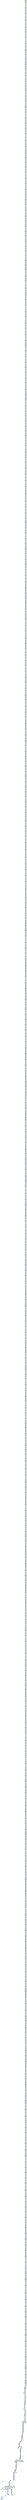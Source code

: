 digraph G {
node[shape=rectangle,style=filled,fillcolor=lightsteelblue,color=lightsteelblue]
bgcolor="transparent"
a0x00401776roll_0x2UINT8_edi[label="start\nroll $0x2<UINT8>, %edi",color="lightgrey",fillcolor="orange"];
a0x00401779movl_0x4083f5UINT32__96esp_[label="0x00401779\nmovl $0x4083f5<UINT32>, -96(%esp)"];
a0x00401781roll_0x2UINT8_edi[label="0x00401781\nroll $0x2<UINT8>, %edi"];
a0x00401784movl__96esp__ebx[label="0x00401784\nmovl -96(%esp), %ebx"];
a0x00401788addl_0xfd6b908dUINT32_ebx_[label="0x00401788\naddl $0xfd6b908d<UINT32>, (%ebx)"];
a0x0040178eandl_esi_eax[label="0x0040178e\nandl %esi, %eax"];
a0x00401790xorl_ecx_ecx[label="0x00401790\nxorl %ecx, %ecx"];
a0x00401792movb_0x4UINT8_cl[label="0x00401792\nmovb $0x4<UINT8>, %cl"];
a0x00401794addl_ecx__96esp_[label="0x00401794\naddl %ecx, -96(%esp)"];
a0x00401798subl_edi_eax[label="0x00401798\nsubl %edi, %eax"];
a0x0040179atestl_edi_ebp[label="0x0040179a\ntestl %edi, %ebp"];
a0x0040179cmovl__96esp__eax[label="0x0040179c\nmovl -96(%esp), %eax"];
a0x004017a0movl_0x44c70040UINT32_eax_[label="0x004017a0\nmovl $0x44c70040<UINT32>, (%eax)"];
a0x004017a6testl_edi_ebp[label="0x004017a6\ntestl %edi, %ebp"];
a0x004017a8xorl_ecx_ecx[label="0x004017a8\nxorl %ecx, %ecx"];
a0x004017aamovb_0x4UINT8_cl[label="0x004017aa\nmovb $0x4<UINT8>, %cl"];
a0x004017acaddl_ecx__96esp_[label="0x004017ac\naddl %ecx, -96(%esp)"];
a0x004017b0movl_ecx_edi[label="0x004017b0\nmovl %ecx, %edi"];
a0x004017b2testw_cx_ax[label="0x004017b2\ntestw %cx, %ax"];
a0x004017b5movl__96esp__ebx[label="0x004017b5\nmovl -96(%esp), %ebx"];
a0x004017b9addl_0x53f5a024UINT32_ebx_[label="0x004017b9\naddl $0x53f5a024<UINT32>, (%ebx)"];
a0x004017bftestw_cx_ax[label="0x004017bf\ntestw %cx, %ax"];
a0x004017c2andw_ax_bp[label="0x004017c2\nandw %ax, %bp"];
a0x004017c5subl_edi_ebx[label="0x004017c5\nsubl %edi, %ebx"];
a0x004017c7xorl_ebx_ebx[label="0x004017c7\nxorl %ebx, %ebx"];
a0x004017c9movb_0x4UINT8_bl[label="0x004017c9\nmovb $0x4<UINT8>, %bl"];
a0x004017cbaddl_ebx__96esp_[label="0x004017cb\naddl %ebx, -96(%esp)"];
a0x004017cfandw_ax_bp[label="0x004017cf\nandw %ax, %bp"];
a0x004017d2subl_edi_ebx[label="0x004017d2\nsubl %edi, %ebx"];
a0x004017d4movl__96esp__edx[label="0x004017d4\nmovl -96(%esp), %edx"];
a0x004017d8movl_0x908d0040UINT32_edx_[label="0x004017d8\nmovl $0x908d0040<UINT32>, (%edx)"];
a0x004017desubl_edi_ebx[label="0x004017de\nsubl %edi, %ebx"];
a0x004017e0testl_eax_eax[label="0x004017e0\ntestl %eax, %eax"];
a0x004017e2movl_edi_esi[label="0x004017e2\nmovl %edi, %esi"];
a0x004017e4orl_edx_edx[label="0x004017e4\norl %edx, %edx"];
a0x004017e6xorl_eax_eax[label="0x004017e6\nxorl %eax, %eax"];
a0x004017e8movb_0x4UINT8_al[label="0x004017e8\nmovb $0x4<UINT8>, %al"];
a0x004017eaaddl_eax__96esp_[label="0x004017ea\naddl %eax, -96(%esp)"];
a0x004017eetestl_eax_eax[label="0x004017ee\ntestl %eax, %eax"];
a0x004017f0movl_edi_esi[label="0x004017f0\nmovl %edi, %esi"];
a0x004017f2movl__96esp__edx[label="0x004017f2\nmovl -96(%esp), %edx"];
a0x004017f6addl_0x40fd6bUINT32_edx_[label="0x004017f6\naddl $0x40fd6b<UINT32>, (%edx)"];
a0x004017fcmovl_edi_esi[label="0x004017fc\nmovl %edi, %esi"];
a0x004017fexorl_edx_edx[label="0x004017fe\nxorl %edx, %edx"];
a0x00401800movb_0x4UINT8_dl[label="0x00401800\nmovb $0x4<UINT8>, %dl"];
a0x00401802addl_edx__96esp_[label="0x00401802\naddl %edx, -96(%esp)"];
a0x00401806orl_edx_edx[label="0x00401806\norl %edx, %edx"];
a0x00401808movl__96esp__eax[label="0x00401808\nmovl -96(%esp), %eax"];
a0x0040180caddl_0xa024548bUINT32_eax_[label="0x0040180c\naddl $0xa024548b<UINT32>, (%eax)"];
a0x00401812orw_bx_bp[label="0x00401812\norw %bx, %bp"];
a0x00401815subw_si_ax[label="0x00401815\nsubw %si, %ax"];
a0x00401818xorl_edx_edx[label="0x00401818\nxorl %edx, %edx"];
a0x0040181amovb_0x4UINT8_dl[label="0x0040181a\nmovb $0x4<UINT8>, %dl"];
a0x0040181caddl_edx__96esp_[label="0x0040181c\naddl %edx, -96(%esp)"];
a0x00401820subw_si_ax[label="0x00401820\nsubw %si, %ax"];
a0x00401823movl__96esp__ebx[label="0x00401823\nmovl -96(%esp), %ebx"];
a0x00401827orl_0x5d8e0281UINT32_ebx_[label="0x00401827\norl $0x5d8e0281<UINT32>, (%ebx)"];
a0x0040182dorl_esi_eax[label="0x0040182d\norl %esi, %eax"];
a0x0040182fxorl_ecx_eax[label="0x0040182f\nxorl %ecx, %eax"];
a0x00401831andw_di_si[label="0x00401831\nandw %di, %si"];
a0x00401834movw_cx_si[label="0x00401834\nmovw %cx, %si"];
a0x00401837xorl_ebx_ebx[label="0x00401837\nxorl %ebx, %ebx"];
a0x00401839movb_0x4UINT8_bl[label="0x00401839\nmovb $0x4<UINT8>, %bl"];
a0x0040183baddl_ebx__96esp_[label="0x0040183b\naddl %ebx, -96(%esp)"];
a0x0040183fxorl_ecx_eax[label="0x0040183f\nxorl %ecx, %eax"];
a0x00401841movl__96esp__edx[label="0x00401841\nmovl -96(%esp), %edx"];
a0x00401845orl_0x32819660UINT32_edx_[label="0x00401845\norl $0x32819660<UINT32>, (%edx)"];
a0x0040184bandw_di_si[label="0x0040184b\nandw %di, %si"];
a0x0040184emovw_cx_si[label="0x0040184e\nmovw %cx, %si"];
a0x00401851sbbl_0x40fce9UINT32_ebx[label="0x00401851\nsbbl $0x40fce9<UINT32>, %ebx"];
a0x00401857xorl_ebx_ebx[label="0x00401857\nxorl %ebx, %ebx"];
a0x00401859movb_0x4UINT8_bl[label="0x00401859\nmovb $0x4<UINT8>, %bl"];
a0x0040185baddl_ebx__96esp_[label="0x0040185b\naddl %ebx, -96(%esp)"];
a0x0040185fmovw_cx_si[label="0x0040185f\nmovw %cx, %si"];
a0x00401862movl__96esp__edx[label="0x00401862\nmovl -96(%esp), %edx"];
a0x00401866orl_0xd670e31eUINT32_edx_[label="0x00401866\norl $0xd670e31e<UINT32>, (%edx)"];
a0x0040186csbbl_0x40fce9UINT32_ebx[label="0x0040186c\nsbbl $0x40fce9<UINT32>, %ebx"];
a0x00401872xorl_eax_eax[label="0x00401872\nxorl %eax, %eax"];
a0x00401874movb_0x4UINT8_al[label="0x00401874\nmovb $0x4<UINT8>, %al"];
a0x00401876addl_eax__96esp_[label="0x00401876\naddl %eax, -96(%esp)"];
a0x0040187aandl_eax_ecx[label="0x0040187a\nandl %eax, %ecx"];
a0x0040187cmovl__96esp__eax[label="0x0040187c\nmovl -96(%esp), %eax"];
a0x00401880addl_0x23d18b66UINT32_eax_[label="0x00401880\naddl $0x23d18b66<UINT32>, (%eax)"];
a0x00401886movzbl_bl_edx[label="0x00401886\nmovzbl %bl, %edx"];
a0x00401889xorl_ebx_ebx[label="0x00401889\nxorl %ebx, %ebx"];
a0x0040188bmovb_0x4UINT8_bl[label="0x0040188b\nmovb $0x4<UINT8>, %bl"];
a0x0040188daddl_ebx__96esp_[label="0x0040188d\naddl %ebx, -96(%esp)"];
a0x00401891sarl_0x2UINT8_edi[label="0x00401891\nsarl $0x2<UINT8>, %edi"];
a0x00401894movl__96esp__ecx[label="0x00401894\nmovl -96(%esp), %ecx"];
a0x00401898orl_0xb0c033dfUINT32_ecx_[label="0x00401898\norl $0xb0c033df<UINT32>, (%ecx)"];
a0x0040189exorl_esi_edx[label="0x0040189e\nxorl %esi, %edx"];
a0x004018a0leal_0x40d9fbecx__ebp[label="0x004018a0\nleal 0x40d9fb(%ecx), %ebp"];
a0x004018a6xorl_edx_edx[label="0x004018a6\nxorl %edx, %edx"];
a0x004018a8movb_0x4UINT8_dl[label="0x004018a8\nmovb $0x4<UINT8>, %dl"];
a0x004018aaaddl_edx__96esp_[label="0x004018aa\naddl %edx, -96(%esp)"];
a0x004018aeleal_0x40d9fbecx__ebp[label="0x004018ae\nleal 0x40d9fb(%ecx), %ebp"];
a0x004018b4movl__96esp__edx[label="0x004018b4\nmovl -96(%esp), %edx"];
a0x004018b8addl_0x24440104UINT32_edx_[label="0x004018b8\naddl $0x24440104<UINT32>, (%edx)"];
a0x004018beleal_0x40f8eaeax__edi[label="0x004018be\nleal 0x40f8ea(%eax), %edi"];
a0x004018c4xorl_ebx_ebx[label="0x004018c4\nxorl %ebx, %ebx"];
a0x004018c6movb_0x4UINT8_bl[label="0x004018c6\nmovb $0x4<UINT8>, %bl"];
a0x004018c8addl_ebx__96esp_[label="0x004018c8\naddl %ebx, -96(%esp)"];
a0x004018ccroll_0x2UINT8_ebp[label="0x004018cc\nroll $0x2<UINT8>, %ebp"];
a0x004018cfmovl__96esp__ecx[label="0x004018cf\nmovl -96(%esp), %ecx"];
a0x004018d3addl_0xfdf23a0UINT32_ecx_[label="0x004018d3\naddl $0xfdf23a0<UINT32>, (%ecx)"];
a0x004018d9addw_bp_ax[label="0x004018d9\naddw %bp, %ax"];
a0x004018dcrcll_0x2UINT8_ecx[label="0x004018dc\nrcll $0x2<UINT8>, %ecx"];
a0x004018dfxorw_si_bp[label="0x004018df\nxorw %si, %bp"];
a0x004018e2xorl_eax_eax[label="0x004018e2\nxorl %eax, %eax"];
a0x004018e4movb_0x4UINT8_al[label="0x004018e4\nmovb $0x4<UINT8>, %al"];
a0x004018e6addl_eax__96esp_[label="0x004018e6\naddl %eax, -96(%esp)"];
a0x004018earcll_0x2UINT8_ecx[label="0x004018ea\nrcll $0x2<UINT8>, %ecx"];
a0x004018edxorw_si_bp[label="0x004018ed\nxorw %si, %bp"];
a0x004018f0movl__96esp__ecx[label="0x004018f0\nmovl -96(%esp), %ecx"];
a0x004018f4orl_0x4c8bdbbeUINT32_ecx_[label="0x004018f4\norl $0x4c8bdbbe<UINT32>, (%ecx)"];
a0x004018faxorw_si_bp[label="0x004018fa\nxorw %si, %bp"];
a0x004018fdmovzbl_dl_edx[label="0x004018fd\nmovzbl %dl, %edx"];
a0x00401900orw_ax_bp[label="0x00401900\norw %ax, %bp"];
a0x00401903xorl_ecx_ecx[label="0x00401903\nxorl %ecx, %ecx"];
a0x00401905movb_0x4UINT8_cl[label="0x00401905\nmovb $0x4<UINT8>, %cl"];
a0x00401907addl_ecx__96esp_[label="0x00401907\naddl %ecx, -96(%esp)"];
a0x0040190bmovzbl_dl_edx[label="0x0040190b\nmovzbl %dl, %edx"];
a0x0040190emovl__96esp__ecx[label="0x0040190e\nmovl -96(%esp), %ecx"];
a0x00401912movl_0x181a024UINT32_ecx_[label="0x00401912\nmovl $0x181a024<UINT32>, (%ecx)"];
a0x00401918orw_ax_bp[label="0x00401918\norw %ax, %bp"];
a0x0040191bxorl_eax_eax[label="0x0040191b\nxorl %eax, %eax"];
a0x0040191dmovb_0x4UINT8_al[label="0x0040191d\nmovb $0x4<UINT8>, %al"];
a0x0040191faddl_eax__96esp_[label="0x0040191f\naddl %eax, -96(%esp)"];
a0x00401923addl_ebx_ebx[label="0x00401923\naddl %ebx, %ebx"];
a0x00401925movl__96esp__edx[label="0x00401925\nmovl -96(%esp), %edx"];
a0x00401929orl_0xbf35a16dUINT32_edx_[label="0x00401929\norl $0xbf35a16d<UINT32>, (%edx)"];
a0x0040192fmovzbl_bh_eax[label="0x0040192f\nmovzbl %bh, %eax"];
a0x00401932xorl_edx_edx[label="0x00401932\nxorl %edx, %edx"];
a0x00401934movb_0x4UINT8_dl[label="0x00401934\nmovb $0x4<UINT8>, %dl"];
a0x00401936addl_edx__96esp_[label="0x00401936\naddl %edx, -96(%esp)"];
a0x0040193ashrl_0x2UINT8_eax[label="0x0040193a\nshrl $0x2<UINT8>, %eax"];
a0x0040193dmovl__96esp__eax[label="0x0040193d\nmovl -96(%esp), %eax"];
a0x00401941addl_0xa12d3181UINT32_eax_[label="0x00401941\naddl $0xa12d3181<UINT32>, (%eax)"];
a0x00401947andl_edx_ecx[label="0x00401947\nandl %edx, %ecx"];
a0x00401949xorl_ecx_ecx[label="0x00401949\nxorl %ecx, %ecx"];
a0x0040194bmovb_0x4UINT8_cl[label="0x0040194b\nmovb $0x4<UINT8>, %cl"];
a0x0040194daddl_ecx__96esp_[label="0x0040194d\naddl %ecx, -96(%esp)"];
a0x00401951movw_bp_di[label="0x00401951\nmovw %bp, %di"];
a0x00401954andw_cx_bx[label="0x00401954\nandw %cx, %bx"];
a0x00401957movl__96esp__eax[label="0x00401957\nmovl -96(%esp), %eax"];
a0x0040195bmovl_0xbe0faf8aUINT32_eax_[label="0x0040195b\nmovl $0xbe0faf8a<UINT32>, (%eax)"];
a0x00401961andw_cx_bx[label="0x00401961\nandw %cx, %bx"];
a0x00401964leal_0x2ebx__edx[label="0x00401964\nleal 0x2(%ebx), %edx"];
a0x00401967xorl_edx_edx[label="0x00401967\nxorl %edx, %edx"];
a0x00401969movb_0x4UINT8_dl[label="0x00401969\nmovb $0x4<UINT8>, %dl"];
a0x0040196baddl_edx__96esp_[label="0x0040196b\naddl %edx, -96(%esp)"];
a0x0040196fleal_0x2ebx__edx[label="0x0040196f\nleal 0x2(%ebx), %edx"];
a0x00401972movl__96esp__ebx[label="0x00401972\nmovl -96(%esp), %ebx"];
a0x00401976addl_0x33e0f7dbUINT32_ebx_[label="0x00401976\naddl $0x33e0f7db<UINT32>, (%ebx)"];
a0x0040197ctestw_di_ax[label="0x0040197c\ntestw %di, %ax"];
a0x0040197fxorl_eax_eax[label="0x0040197f\nxorl %eax, %eax"];
a0x00401981movb_0x4UINT8_al[label="0x00401981\nmovb $0x4<UINT8>, %al"];
a0x00401983addl_eax__96esp_[label="0x00401983\naddl %eax, -96(%esp)"];
a0x00401987movl_ebp_esi[label="0x00401987\nmovl %ebp, %esi"];
a0x00401989andl_0x40d8fbUINT32_edx[label="0x00401989\nandl $0x40d8fb<UINT32>, %edx"];
a0x0040198fmovl__96esp__ecx[label="0x0040198f\nmovl -96(%esp), %ecx"];
a0x00401993addl_0x104b2d2UINT32_ecx_[label="0x00401993\naddl $0x104b2d2<UINT32>, (%ecx)"];
a0x00401999andl_0x40d8fbUINT32_edx[label="0x00401999\nandl $0x40d8fb<UINT32>, %edx"];
a0x0040199ftestl_esi_esi[label="0x0040199f\ntestl %esi, %esi"];
a0x004019a1xorl_ebx_ebx[label="0x004019a1\nxorl %ebx, %ebx"];
a0x004019a3movb_0x4UINT8_bl[label="0x004019a3\nmovb $0x4<UINT8>, %bl"];
a0x004019a5addl_ebx__96esp_[label="0x004019a5\naddl %ebx, -96(%esp)"];
a0x004019a9testl_esi_esi[label="0x004019a9\ntestl %esi, %esi"];
a0x004019abmovl__96esp__ecx[label="0x004019ab\nmovl -96(%esp), %ecx"];
a0x004019afaddl_0xf7a02454UINT32_ecx_[label="0x004019af\naddl $0xf7a02454<UINT32>, (%ecx)"];
a0x004019b5testl_eax_ecx[label="0x004019b5\ntestl %eax, %ecx"];
a0x004019b7orw_bp_di[label="0x004019b7\norw %bp, %di"];
a0x004019baxorl_ecx_ecx[label="0x004019ba\nxorl %ecx, %ecx"];
a0x004019bcmovb_0x4UINT8_cl[label="0x004019bc\nmovb $0x4<UINT8>, %cl"];
a0x004019beaddl_ecx__96esp_[label="0x004019be\naddl %ecx, -96(%esp)"];
a0x004019c2orw_bp_di[label="0x004019c2\norw %bp, %di"];
a0x004019c5andw_bp_cx[label="0x004019c5\nandw %bp, %cx"];
a0x004019c8movl__96esp__edi[label="0x004019c8\nmovl -96(%esp), %edi"];
a0x004019ccmovl_0xee3366e0UINT32_eax[label="0x004019cc\nmovl $0xee3366e0<UINT32>, %eax"];
a0x004019d1stosl_eax_es_edi_[label="0x004019d1\nstosl %eax, %es:(%edi)"];
a0x004019d2andw_bp_cx[label="0x004019d2\nandw %bp, %cx"];
a0x004019d5xorl_eax_eax[label="0x004019d5\nxorl %eax, %eax"];
a0x004019d7movb_0x4UINT8_al[label="0x004019d7\nmovb $0x4<UINT8>, %al"];
a0x004019d9addl_eax__96esp_[label="0x004019d9\naddl %eax, -96(%esp)"];
a0x004019ddaddl_0x2UINT8_eax[label="0x004019dd\naddl $0x2<UINT8>, %eax"];
a0x004019e0movl__96esp__edx[label="0x004019e0\nmovl -96(%esp), %edx"];
a0x004019e4movl_0xa0244c8bUINT32_edx_[label="0x004019e4\nmovl $0xa0244c8b<UINT32>, (%edx)"];
a0x004019eamovzbl_dl_eax[label="0x004019ea\nmovzbl %dl, %eax"];
a0x004019edxorl_edx_edx[label="0x004019ed\nxorl %edx, %edx"];
a0x004019efmovb_0x4UINT8_dl[label="0x004019ef\nmovb $0x4<UINT8>, %dl"];
a0x004019f1addl_edx__96esp_[label="0x004019f1\naddl %edx, -96(%esp)"];
a0x004019f5subl_eax_ecx[label="0x004019f5\nsubl %eax, %ecx"];
a0x004019f7testl_ebp_edx[label="0x004019f7\ntestl %ebp, %edx"];
a0x004019f9movl__96esp__ebx[label="0x004019f9\nmovl -96(%esp), %ebx"];
a0x004019fdaddl_0xe7c10181UINT32_ebx_[label="0x004019fd\naddl $0xe7c10181<UINT32>, (%ebx)"];
a0x00401a03testl_ebp_edx[label="0x00401a03\ntestl %ebp, %edx"];
a0x00401a05xorl_edx_edx[label="0x00401a05\nxorl %edx, %edx"];
a0x00401a07movb_0x4UINT8_dl[label="0x00401a07\nmovb $0x4<UINT8>, %dl"];
a0x00401a09addl_edx__96esp_[label="0x00401a09\naddl %edx, -96(%esp)"];
a0x00401a0dleal_0x2edx__edi[label="0x00401a0d\nleal 0x2(%edx), %edi"];
a0x00401a10subl_ecx_eax[label="0x00401a10\nsubl %ecx, %eax"];
a0x00401a12movl__96esp__ebx[label="0x00401a12\nmovl -96(%esp), %ebx"];
a0x00401a16movl_0x318192d9UINT32_ebx_[label="0x00401a16\nmovl $0x318192d9<UINT32>, (%ebx)"];
a0x00401a1csubl_ecx_eax[label="0x00401a1c\nsubl %ecx, %eax"];
a0x00401a1eorw_bx_dx[label="0x00401a1e\norw %bx, %dx"];
a0x00401a21andw_dx_ax[label="0x00401a21\nandw %dx, %ax"];
a0x00401a24xorl_ecx_ecx[label="0x00401a24\nxorl %ecx, %ecx"];
a0x00401a26movb_0x4UINT8_cl[label="0x00401a26\nmovb $0x4<UINT8>, %cl"];
a0x00401a28addl_ecx__96esp_[label="0x00401a28\naddl %ecx, -96(%esp)"];
a0x00401a2corw_bx_dx[label="0x00401a2c\norw %bx, %dx"];
a0x00401a2fandw_dx_ax[label="0x00401a2f\nandw %dx, %ax"];
a0x00401a32movl__96esp__edx[label="0x00401a32\nmovl -96(%esp), %edx"];
a0x00401a36addl_0x2bd9a791UINT32_edx_[label="0x00401a36\naddl $0x2bd9a791<UINT32>, (%edx)"];
a0x00401a3candw_dx_ax[label="0x00401a3c\nandw %dx, %ax"];
a0x00401a3faddw_cx_dx[label="0x00401a3f\naddw %cx, %dx"];
a0x00401a42orl_ebp_ebp[label="0x00401a42\norl %ebp, %ebp"];
a0x00401a44xorl_eax_eax[label="0x00401a44\nxorl %eax, %eax"];
a0x00401a46movb_0x4UINT8_al[label="0x00401a46\nmovb $0x4<UINT8>, %al"];
a0x00401a48addl_eax__96esp_[label="0x00401a48\naddl %eax, -96(%esp)"];
a0x00401a4caddw_cx_dx[label="0x00401a4c\naddw %cx, %dx"];
a0x00401a4fmovl__96esp__ebx[label="0x00401a4f\nmovl -96(%esp), %ebx"];
a0x00401a53addl_0x33ee3366UINT32_ebx_[label="0x00401a53\naddl $0x33ee3366<UINT32>, (%ebx)"];
a0x00401a59orl_ebp_ebp[label="0x00401a59\norl %ebp, %ebp"];
a0x00401a5brcll_0x2UINT8_esi[label="0x00401a5b\nrcll $0x2<UINT8>, %esi"];
a0x00401a5eleal_0x2edi__ebp[label="0x00401a5e\nleal 0x2(%edi), %ebp"];
a0x00401a61xorl_ecx_ecx[label="0x00401a61\nxorl %ecx, %ecx"];
a0x00401a63movb_0x4UINT8_cl[label="0x00401a63\nmovb $0x4<UINT8>, %cl"];
a0x00401a65addl_ecx__96esp_[label="0x00401a65\naddl %ecx, -96(%esp)"];
a0x00401a69rcll_0x2UINT8_esi[label="0x00401a69\nrcll $0x2<UINT8>, %esi"];
a0x00401a6cmovl__96esp__ecx[label="0x00401a6c\nmovl -96(%esp), %ecx"];
a0x00401a70addl_0x104b1c9UINT32_ecx_[label="0x00401a70\naddl $0x104b1c9<UINT32>, (%ecx)"];
a0x00401a76leal_0x2edi__ebp[label="0x00401a76\nleal 0x2(%edi), %ebp"];
a0x00401a79leal_0x40fc7aedi__ebx[label="0x00401a79\nleal 0x40fc7a(%edi), %ebx"];
a0x00401a7fxorl_edx_edx[label="0x00401a7f\nxorl %edx, %edx"];
a0x00401a81movb_0x4UINT8_dl[label="0x00401a81\nmovb $0x4<UINT8>, %dl"];
a0x00401a83addl_edx__96esp_[label="0x00401a83\naddl %edx, -96(%esp)"];
a0x00401a87leal_0x40fc7aedi__ebx[label="0x00401a87\nleal 0x40fc7a(%edi), %ebx"];
a0x00401a8dmovl__96esp__ebx[label="0x00401a8d\nmovl -96(%esp), %ebx"];
a0x00401a91movl_0xf7a0244cUINT32_ebx_[label="0x00401a91\nmovl $0xf7a0244c<UINT32>, (%ebx)"];
a0x00401a97leal_0x40db6eedi__ebp[label="0x00401a97\nleal 0x40db6e(%edi), %ebp"];
a0x00401a9dxorl_eax_eax[label="0x00401a9d\nxorl %eax, %eax"];
a0x00401a9fmovb_0x4UINT8_al[label="0x00401a9f\nmovb $0x4<UINT8>, %al"];
a0x00401aa1addl_eax__96esp_[label="0x00401aa1\naddl %eax, -96(%esp)"];
a0x00401aa5xorl_edi_ebp[label="0x00401aa5\nxorl %edi, %ebp"];
a0x00401aa7movl__96esp__ecx[label="0x00401aa7\nmovl -96(%esp), %ecx"];
a0x00401aabmovl_0xf8ac0fd8UINT32_ecx_[label="0x00401aab\nmovl $0xf8ac0fd8<UINT32>, (%ecx)"];
a0x00401ab1leal_0x2ebx__esi[label="0x00401ab1\nleal 0x2(%ebx), %esi"];
a0x00401ab4xorl_ecx_ecx[label="0x00401ab4\nxorl %ecx, %ecx"];
a0x00401ab6movb_0x4UINT8_cl[label="0x00401ab6\nmovb $0x4<UINT8>, %cl"];
a0x00401ab8addl_ecx__96esp_[label="0x00401ab8\naddl %ecx, -96(%esp)"];
a0x00401abcmovw_bp_dx[label="0x00401abc\nmovw %bp, %dx"];
a0x00401abfmovl__96esp__ebx[label="0x00401abf\nmovl -96(%esp), %ebx"];
a0x00401ac3addl_0x245c8b03UINT32_ebx_[label="0x00401ac3\naddl $0x245c8b03<UINT32>, (%ebx)"];
a0x00401ac9xorl_ebp_esi[label="0x00401ac9\nxorl %ebp, %esi"];
a0x00401acbaddl_ecx_ebx[label="0x00401acb\naddl %ecx, %ebx"];
a0x00401acdxorl_eax_eax[label="0x00401acd\nxorl %eax, %eax"];
a0x00401acfmovb_0x4UINT8_al[label="0x00401acf\nmovb $0x4<UINT8>, %al"];
a0x00401ad1addl_eax__96esp_[label="0x00401ad1\naddl %eax, -96(%esp)"];
a0x00401ad5addl_ecx_ebx[label="0x00401ad5\naddl %ecx, %ebx"];
a0x00401ad7movl__96esp__eax[label="0x00401ad7\nmovl -96(%esp), %eax"];
a0x00401adborl_0xe80381a0UINT32_eax_[label="0x00401adb\norl $0xe80381a0<UINT32>, (%eax)"];
a0x00401ae1andw_di_bp[label="0x00401ae1\nandw %di, %bp"];
a0x00401ae4notl_ebp[label="0x00401ae4\nnotl %ebp"];
a0x00401ae6testw_cx_ax[label="0x00401ae6\ntestw %cx, %ax"];
a0x00401ae9xorl_eax_eax[label="0x00401ae9\nxorl %eax, %eax"];
a0x00401aebmovb_0x4UINT8_al[label="0x00401aeb\nmovb $0x4<UINT8>, %al"];
a0x00401aedaddl_eax__96esp_[label="0x00401aed\naddl %eax, -96(%esp)"];
a0x00401af1notl_ebp[label="0x00401af1\nnotl %ebp"];
a0x00401af3movl__96esp__edi[label="0x00401af3\nmovl -96(%esp), %edi"];
a0x00401af7movl_0xf000003UINT32_eax[label="0x00401af7\nmovl $0xf000003<UINT32>, %eax"];
a0x00401afcstosl_eax_es_edi_[label="0x00401afc\nstosl %eax, %es:(%edi)"];
a0x00401afdtestw_cx_ax[label="0x00401afd\ntestw %cx, %ax"];
a0x00401b00xorl_ebx_ebx[label="0x00401b00\nxorl %ebx, %ebx"];
a0x00401b02movb_0x4UINT8_bl[label="0x00401b02\nmovb $0x4<UINT8>, %bl"];
a0x00401b04addl_ebx__96esp_[label="0x00401b04\naddl %ebx, -96(%esp)"];
a0x00401b08orl_esi_ebp[label="0x00401b08\norl %esi, %ebp"];
a0x00401b0amovl__96esp__ebx[label="0x00401b0a\nmovl -96(%esp), %ebx"];
a0x00401b0eaddl_0x6603f8acUINT32_ebx_[label="0x00401b0e\naddl $0x6603f8ac<UINT32>, (%ebx)"];
a0x00401b14xorl_esi_esi[label="0x00401b14\nxorl %esi, %esi"];
a0x00401b16subl_eax_ebx[label="0x00401b16\nsubl %eax, %ebx"];
a0x00401b18subl_ebp_ebp[label="0x00401b18\nsubl %ebp, %ebp"];
a0x00401b1axorl_eax_eax[label="0x00401b1a\nxorl %eax, %eax"];
a0x00401b1cmovb_0x4UINT8_al[label="0x00401b1c\nmovb $0x4<UINT8>, %al"];
a0x00401b1eaddl_eax__96esp_[label="0x00401b1e\naddl %eax, -96(%esp)"];
a0x00401b22subl_eax_ebx[label="0x00401b22\nsubl %eax, %ebx"];
a0x00401b24movl__96esp__eax[label="0x00401b24\nmovl -96(%esp), %eax"];
a0x00401b28movl_0xc033f38bUINT32_eax_[label="0x00401b28\nmovl $0xc033f38b<UINT32>, (%eax)"];
a0x00401b2esubl_ebp_ebp[label="0x00401b2e\nsubl %ebp, %ebp"];
a0x00401b30xorl_ebx_ebx[label="0x00401b30\nxorl %ebx, %ebx"];
a0x00401b32movb_0x4UINT8_bl[label="0x00401b32\nmovb $0x4<UINT8>, %bl"];
a0x00401b34addl_ebx__96esp_[label="0x00401b34\naddl %ebx, -96(%esp)"];
a0x00401b38testl_ebx_ebx[label="0x00401b38\ntestl %ebx, %ebx"];
a0x00401b3aleal_0x40dcecesi__edi[label="0x00401b3a\nleal 0x40dcec(%esi), %edi"];
a0x00401b40movl__96esp__eax[label="0x00401b40\nmovl -96(%esp), %eax"];
a0x00401b44orl_0x440104b0UINT32_eax_[label="0x00401b44\norl $0x440104b0<UINT32>, (%eax)"];
a0x00401b4aleal_0x40dcecesi__edi[label="0x00401b4a\nleal 0x40dcec(%esi), %edi"];
a0x00401b50xorl_ebx_ebx[label="0x00401b50\nxorl %ebx, %ebx"];
a0x00401b52movb_0x4UINT8_bl[label="0x00401b52\nmovb $0x4<UINT8>, %bl"];
a0x00401b54addl_ebx__96esp_[label="0x00401b54\naddl %ebx, -96(%esp)"];
a0x00401b58addl_edi_ebp[label="0x00401b58\naddl %edi, %ebp"];
a0x00401b5amovl__96esp__ecx[label="0x00401b5a\nmovl -96(%esp), %ecx"];
a0x00401b5emovl_0x8b66a024UINT32_ecx_[label="0x00401b5e\nmovl $0x8b66a024<UINT32>, (%ecx)"];
a0x00401b64subl_0x2UINT8_esi[label="0x00401b64\nsubl $0x2<UINT8>, %esi"];
a0x00401b67leal_0x2edi__ecx[label="0x00401b67\nleal 0x2(%edi), %ecx"];
a0x00401b6axorl_ecx_ecx[label="0x00401b6a\nxorl %ecx, %ecx"];
a0x00401b6cmovb_0x4UINT8_cl[label="0x00401b6c\nmovb $0x4<UINT8>, %cl"];
a0x00401b6eaddl_ecx__96esp_[label="0x00401b6e\naddl %ecx, -96(%esp)"];
a0x00401b72leal_0x2edi__ecx[label="0x00401b72\nleal 0x2(%edi), %ecx"];
a0x00401b75movl__96esp__edx[label="0x00401b75\nmovl -96(%esp), %edx"];
a0x00401b79movl_0x24448bf3UINT32_edx_[label="0x00401b79\nmovl $0x24448bf3<UINT32>, (%edx)"];
a0x00401b7fnotl_ebp[label="0x00401b7f\nnotl %ebp"];
a0x00401b81andw_bp_si[label="0x00401b81\nandw %bp, %si"];
a0x00401b84xorl_edx_edx[label="0x00401b84\nxorl %edx, %edx"];
a0x00401b86movb_0x4UINT8_dl[label="0x00401b86\nmovb $0x4<UINT8>, %dl"];
a0x00401b88addl_edx__96esp_[label="0x00401b88\naddl %edx, -96(%esp)"];
a0x00401b8candw_bp_si[label="0x00401b8c\nandw %bp, %si"];
a0x00401b8fmovl__96esp__ebx[label="0x00401b8f\nmovl -96(%esp), %ebx"];
a0x00401b93addl_0xe70081a0UINT32_ebx_[label="0x00401b93\naddl $0xe70081a0<UINT32>, (%ebx)"];
a0x00401b99movsbl_ah_ecx[label="0x00401b99\nmovsbl %ah, %ecx"];
a0x00401b9caddl_ebp_esi[label="0x00401b9c\naddl %ebp, %esi"];
a0x00401b9eleal_0x2ebp__ecx[label="0x00401b9e\nleal 0x2(%ebp), %ecx"];
a0x00401ba1xorl_eax_eax[label="0x00401ba1\nxorl %eax, %eax"];
a0x00401ba3movb_0x4UINT8_al[label="0x00401ba3\nmovb $0x4<UINT8>, %al"];
a0x00401ba5addl_eax__96esp_[label="0x00401ba5\naddl %eax, -96(%esp)"];
a0x00401ba9addl_ebp_esi[label="0x00401ba9\naddl %ebp, %esi"];
a0x00401babmovl__96esp__edx[label="0x00401bab\nmovl -96(%esp), %edx"];
a0x00401bafmovl_0x81ceb9f3UINT32_edx_[label="0x00401baf\nmovl $0x81ceb9f3<UINT32>, (%edx)"];
a0x00401bb5leal_0x2ebp__ecx[label="0x00401bb5\nleal 0x2(%ebp), %ecx"];
a0x00401bb8leal_0x2ebx__ecx[label="0x00401bb8\nleal 0x2(%ebx), %ecx"];
a0x00401bbbxorl_ebx_ebx[label="0x00401bbb\nxorl %ebx, %ebx"];
a0x00401bbdmovb_0x4UINT8_bl[label="0x00401bbd\nmovb $0x4<UINT8>, %bl"];
a0x00401bbfaddl_ebx__96esp_[label="0x00401bbf\naddl %ebx, -96(%esp)"];
a0x00401bc3leal_0x2ebx__ecx[label="0x00401bc3\nleal 0x2(%ebx), %ecx"];
a0x00401bc6movl__96esp__eax[label="0x00401bc6\nmovl -96(%esp), %eax"];
a0x00401bcaaddl_0x6571430UINT32_eax_[label="0x00401bca\naddl $0x6571430<UINT32>, (%eax)"];
a0x00401bd0subw_di_di[label="0x00401bd0\nsubw %di, %di"];
a0x00401bd3subl_0x40f96bUINT32_ebp[label="0x00401bd3\nsubl $0x40f96b<UINT32>, %ebp"];
a0x00401bd9xorl_ecx_ecx[label="0x00401bd9\nxorl %ecx, %ecx"];
a0x00401bdbmovb_0x4UINT8_cl[label="0x00401bdb\nmovb $0x4<UINT8>, %cl"];
a0x00401bddaddl_ecx__96esp_[label="0x00401bdd\naddl %ecx, -96(%esp)"];
a0x00401be1subl_0x40f96bUINT32_ebp[label="0x00401be1\nsubl $0x40f96b<UINT32>, %ebp"];
a0x00401be7movl__96esp__ecx[label="0x00401be7\nmovl -96(%esp), %ecx"];
a0x00401bebmovl_0xd62366deUINT32_ecx_[label="0x00401beb\nmovl $0xd62366de<UINT32>, (%ecx)"];
a0x00401bf1xorw_dx_dx[label="0x00401bf1\nxorw %dx, %dx"];
a0x00401bf4xorl_ecx_ecx[label="0x00401bf4\nxorl %ecx, %ecx"];
a0x00401bf6movb_0x4UINT8_cl[label="0x00401bf6\nmovb $0x4<UINT8>, %cl"];
a0x00401bf8addl_ecx__96esp_[label="0x00401bf8\naddl %ecx, -96(%esp)"];
a0x00401bfcsubl_edx_esi[label="0x00401bfc\nsubl %edx, %esi"];
a0x00401bfemovl__96esp__edx[label="0x00401bfe\nmovl -96(%esp), %edx"];
a0x00401c02addl_0x4b2d233UINT32_edx_[label="0x00401c02\naddl $0x4b2d233<UINT32>, (%edx)"];
a0x00401c08movl_0x40faffUINT32_edi[label="0x00401c08\nmovl $0x40faff<UINT32>, %edi"];
a0x00401c0dxorl_eax_eax[label="0x00401c0d\nxorl %eax, %eax"];
a0x00401c0fmovb_0x4UINT8_al[label="0x00401c0f\nmovb $0x4<UINT8>, %al"];
a0x00401c11addl_eax__96esp_[label="0x00401c11\naddl %eax, -96(%esp)"];
a0x00401c15testl_esi_ecx[label="0x00401c15\ntestl %esi, %ecx"];
a0x00401c17movl__96esp__eax[label="0x00401c17\nmovl -96(%esp), %eax"];
a0x00401c1baddl_0xa0245401UINT32_eax_[label="0x00401c1b\naddl $0xa0245401<UINT32>, (%eax)"];
a0x00401c21movw_ax_di[label="0x00401c21\nmovw %ax, %di"];
a0x00401c24roll_0x2UINT8_edx[label="0x00401c24\nroll $0x2<UINT8>, %edx"];
a0x00401c27addl_edi_edx[label="0x00401c27\naddl %edi, %edx"];
a0x00401c29xorl_ebx_ebx[label="0x00401c29\nxorl %ebx, %ebx"];
a0x00401c2bmovb_0x4UINT8_bl[label="0x00401c2b\nmovb $0x4<UINT8>, %bl"];
a0x00401c2daddl_ebx__96esp_[label="0x00401c2d\naddl %ebx, -96(%esp)"];
a0x00401c31roll_0x2UINT8_edx[label="0x00401c31\nroll $0x2<UINT8>, %edx"];
a0x00401c34movl__96esp__ecx[label="0x00401c34\nmovl -96(%esp), %ecx"];
a0x00401c38addl_0x8bcd2b66UINT32_ecx_[label="0x00401c38\naddl $0x8bcd2b66<UINT32>, (%ecx)"];
a0x00401c3eaddl_edi_edx[label="0x00401c3e\naddl %edi, %edx"];
a0x00401c40xorl_eax_eax[label="0x00401c40\nxorl %eax, %eax"];
a0x00401c42movb_0x4UINT8_al[label="0x00401c42\nmovb $0x4<UINT8>, %al"];
a0x00401c44addl_eax__96esp_[label="0x00401c44\naddl %eax, -96(%esp)"];
a0x00401c48andw_cx_bp[label="0x00401c48\nandw %cx, %bp"];
a0x00401c4bmovl__96esp__ebx[label="0x00401c4b\nmovl -96(%esp), %ebx"];
a0x00401c4fmovl_0x81a0245cUINT32_ebx_[label="0x00401c4f\nmovl $0x81a0245c<UINT32>, (%ebx)"];
a0x00401c55xorw_di_ax[label="0x00401c55\nxorw %di, %ax"];
a0x00401c58xorl_ebx_ebx[label="0x00401c58\nxorl %ebx, %ebx"];
a0x00401c5amovb_0x4UINT8_bl[label="0x00401c5a\nmovb $0x4<UINT8>, %bl"];
a0x00401c5caddl_ebx__96esp_[label="0x00401c5c\naddl %ebx, -96(%esp)"];
a0x00401c60addw_di_bp[label="0x00401c60\naddw %di, %bp"];
a0x00401c63movl__96esp__eax[label="0x00401c63\nmovl -96(%esp), %eax"];
a0x00401c67movl_0xf9154703UINT32_eax_[label="0x00401c67\nmovl $0xf9154703<UINT32>, (%eax)"];
a0x00401c6dmovsbl_dl_ecx[label="0x00401c6d\nmovsbl %dl, %ecx"];
a0x00401c70xorl_ebx_ebx[label="0x00401c70\nxorl %ebx, %ebx"];
a0x00401c72movb_0x4UINT8_bl[label="0x00401c72\nmovb $0x4<UINT8>, %bl"];
a0x00401c74addl_ebx__96esp_[label="0x00401c74\naddl %ebx, -96(%esp)"];
a0x00401c78addl_ecx_ebx[label="0x00401c78\naddl %ecx, %ebx"];
a0x00401c7amovl__96esp__eax[label="0x00401c7a\nmovl -96(%esp), %eax"];
a0x00401c7eorl_0x7338156UINT32_eax_[label="0x00401c7e\norl $0x7338156<UINT32>, (%eax)"];
a0x00401c84addw_si_cx[label="0x00401c84\naddw %si, %cx"];
a0x00401c87xorl_edx_edx[label="0x00401c87\nxorl %edx, %edx"];
a0x00401c89movb_0x4UINT8_dl[label="0x00401c89\nmovb $0x4<UINT8>, %dl"];
a0x00401c8baddl_edx__96esp_[label="0x00401c8b\naddl %edx, -96(%esp)"];
a0x00401c8fsubl_edx_ecx[label="0x00401c8f\nsubl %edx, %ecx"];
a0x00401c91movl__96esp__ebx[label="0x00401c91\nmovl -96(%esp), %ebx"];
a0x00401c95addl_0x66ebf955UINT32_ebx_[label="0x00401c95\naddl $0x66ebf955<UINT32>, (%ebx)"];
a0x00401c9bxorl_0x40dd6cUINT32_edx[label="0x00401c9b\nxorl $0x40dd6c<UINT32>, %edx"];
a0x00401ca1xorl_ebx_ebx[label="0x00401ca1\nxorl %ebx, %ebx"];
a0x00401ca3movb_0x4UINT8_bl[label="0x00401ca3\nmovb $0x4<UINT8>, %bl"];
a0x00401ca5addl_ebx__96esp_[label="0x00401ca5\naddl %ebx, -96(%esp)"];
a0x00401ca9shrl_0x2UINT8_esi[label="0x00401ca9\nshrl $0x2<UINT8>, %esi"];
a0x00401cacmovl__96esp__eax[label="0x00401cac\nmovl -96(%esp), %eax"];
a0x00401cb0movl_0xc933fe85UINT32_eax_[label="0x00401cb0\nmovl $0xc933fe85<UINT32>, (%eax)"];
a0x00401cb6orl_0x40f8edUINT32_ebp[label="0x00401cb6\norl $0x40f8ed<UINT32>, %ebp"];
a0x00401cbcxorl_eax_eax[label="0x00401cbc\nxorl %eax, %eax"];
a0x00401cbemovb_0x4UINT8_al[label="0x00401cbe\nmovb $0x4<UINT8>, %al"];
a0x00401cc0addl_eax__96esp_[label="0x00401cc0\naddl %eax, -96(%esp)"];
a0x00401cc4sbbl_0x40f86aUINT32_edx[label="0x00401cc4\nsbbl $0x40f86a<UINT32>, %edx"];
a0x00401ccamovl__96esp__ecx[label="0x00401cca\nmovl -96(%esp), %ecx"];
a0x00401cceaddl_0x4c0104b1UINT32_ecx_[label="0x00401cce\naddl $0x4c0104b1<UINT32>, (%ecx)"];
a0x00401cd4leal_0x2esi__ebp[label="0x00401cd4\nleal 0x2(%esi), %ebp"];
a0x00401cd7xorl_edx_eax[label="0x00401cd7\nxorl %edx, %eax"];
a0x00401cd9xorl_eax_eax[label="0x00401cd9\nxorl %eax, %eax"];
a0x00401cdbmovb_0x4UINT8_al[label="0x00401cdb\nmovb $0x4<UINT8>, %al"];
a0x00401cddaddl_eax__96esp_[label="0x00401cdd\naddl %eax, -96(%esp)"];
a0x00401ce1xorl_edx_eax[label="0x00401ce1\nxorl %edx, %eax"];
a0x00401ce3movl_edx_edi[label="0x00401ce3\nmovl %edx, %edi"];
a0x00401ce5leal_0x40fb79ebp__eax[label="0x00401ce5\nleal 0x40fb79(%ebp), %eax"];
a0x00401cebmovl__96esp__ebx[label="0x00401ceb\nmovl -96(%esp), %ebx"];
a0x00401cefmovl_0xcb8ba024UINT32_ebx_[label="0x00401cef\nmovl $0xcb8ba024<UINT32>, (%ebx)"];
a0x00401cf5movl_edx_edi[label="0x00401cf5\nmovl %edx, %edi"];
a0x00401cf7xorl_ebx_ebx[label="0x00401cf7\nxorl %ebx, %ebx"];
a0x00401cf9movb_0x4UINT8_bl[label="0x00401cf9\nmovb $0x4<UINT8>, %bl"];
a0x00401cfbaddl_ebx__96esp_[label="0x00401cfb\naddl %ebx, -96(%esp)"];
a0x00401cffleal_0x40fb79ebp__eax[label="0x00401cff\nleal 0x40fb79(%ebp), %eax"];
a0x00401d05movl__96esp__eax[label="0x00401d05\nmovl -96(%esp), %eax"];
a0x00401d09movl_0xa024448bUINT32_eax_[label="0x00401d09\nmovl $0xa024448b<UINT32>, (%eax)"];
a0x00401d0fsubw_bx_si[label="0x00401d0f\nsubw %bx, %si"];
a0x00401d12mull_edx_eax[label="0x00401d12\nmull %edx, %eax"];
a0x00401d14testl_ebp_esi[label="0x00401d14\ntestl %ebp, %esi"];
a0x00401d16subl_ecx_ebx[label="0x00401d16\nsubl %ecx, %ebx"];
a0x00401d18xorl_ebx_ebx[label="0x00401d18\nxorl %ebx, %ebx"];
a0x00401d1amovb_0x4UINT8_bl[label="0x00401d1a\nmovb $0x4<UINT8>, %bl"];
a0x00401d1caddl_ebx__96esp_[label="0x00401d1c\naddl %ebx, -96(%esp)"];
a0x00401d20mull_edx_eax[label="0x00401d20\nmull %edx, %eax"];
a0x00401d22testl_ebp_esi[label="0x00401d22\ntestl %ebp, %esi"];
a0x00401d24movl__96esp__edi[label="0x00401d24\nmovl -96(%esp), %edi"];
a0x00401d28movl_0x3c00081UINT32_eax[label="0x00401d28\nmovl $0x3c00081<UINT32>, %eax"];
a0x00401d2dstosl_eax_es_edi_[label="0x00401d2d\nstosl %eax, %es:(%edi)"];
a0x00401d2etestl_ebp_esi[label="0x00401d2e\ntestl %ebp, %esi"];
a0x00401d30xorl_eax_eax[label="0x00401d30\nxorl %eax, %eax"];
a0x00401d32movb_0x4UINT8_al[label="0x00401d32\nmovb $0x4<UINT8>, %al"];
a0x00401d34addl_eax__96esp_[label="0x00401d34\naddl %eax, -96(%esp)"];
a0x00401d38subl_ecx_ebx[label="0x00401d38\nsubl %ecx, %ebx"];
a0x00401d3atestl_0x40dfedUINT32_eax[label="0x00401d3a\ntestl $0x40dfed<UINT32>, %eax"];
a0x00401d40movl__96esp__edi[label="0x00401d40\nmovl -96(%esp), %edi"];
a0x00401d44movl_0x988d0000UINT32_eax[label="0x00401d44\nmovl $0x988d0000<UINT32>, %eax"];
a0x00401d49stosl_eax_es_edi_[label="0x00401d49\nstosl %eax, %es:(%edi)"];
a0x00401d4atestl_0x40dfedUINT32_eax[label="0x00401d4a\ntestl $0x40dfed<UINT32>, %eax"];
a0x00401d50xorl_ecx_ecx[label="0x00401d50\nxorl %ecx, %ecx"];
a0x00401d52movb_0x4UINT8_cl[label="0x00401d52\nmovb $0x4<UINT8>, %cl"];
a0x00401d54addl_ecx__96esp_[label="0x00401d54\naddl %ecx, -96(%esp)"];
a0x00401d58negl_edx[label="0x00401d58\nnegl %edx"];
a0x00401d5amovl__96esp__ecx[label="0x00401d5a\nmovl -96(%esp), %ecx"];
a0x00401d5eaddl_0x40ddfbUINT32_ecx_[label="0x00401d5e\naddl $0x40ddfb<UINT32>, (%ecx)"];
a0x00401d64movl_ecx_edi[label="0x00401d64\nmovl %ecx, %edi"];
a0x00401d66movw_bp_cx[label="0x00401d66\nmovw %bp, %cx"];
a0x00401d69andl_ecx_esi[label="0x00401d69\nandl %ecx, %esi"];
a0x00401d6bxorl_ebx_ebx[label="0x00401d6b\nxorl %ebx, %ebx"];
a0x00401d6dmovb_0x4UINT8_bl[label="0x00401d6d\nmovb $0x4<UINT8>, %bl"];
a0x00401d6faddl_ebx__96esp_[label="0x00401d6f\naddl %ebx, -96(%esp)"];
a0x00401d73movw_bp_cx[label="0x00401d73\nmovw %bp, %cx"];
a0x00401d76movl__96esp__edx[label="0x00401d76\nmovl -96(%esp), %edx"];
a0x00401d7aaddl_0x4b3db33UINT32_edx_[label="0x00401d7a\naddl $0x4b3db33<UINT32>, (%edx)"];
a0x00401d80andl_ecx_esi[label="0x00401d80\nandl %ecx, %esi"];
a0x00401d82subl_eax_ebp[label="0x00401d82\nsubl %eax, %ebp"];
a0x00401d84testl_eax_eax[label="0x00401d84\ntestl %eax, %eax"];
a0x00401d86testw_bx_dx[label="0x00401d86\ntestw %bx, %dx"];
a0x00401d89xorl_ebx_ebx[label="0x00401d89\nxorl %ebx, %ebx"];
a0x00401d8bmovb_0x4UINT8_bl[label="0x00401d8b\nmovb $0x4<UINT8>, %bl"];
a0x00401d8daddl_ebx__96esp_[label="0x00401d8d\naddl %ebx, -96(%esp)"];
a0x00401d91subl_eax_ebp[label="0x00401d91\nsubl %eax, %ebp"];
a0x00401d93movl__96esp__eax[label="0x00401d93\nmovl -96(%esp), %eax"];
a0x00401d97addl_0xa0245c01UINT32_eax_[label="0x00401d97\naddl $0xa0245c01<UINT32>, (%eax)"];
a0x00401d9dtestl_eax_eax[label="0x00401d9d\ntestl %eax, %eax"];
a0x00401d9fxorl_edx_edx[label="0x00401d9f\nxorl %edx, %edx"];
a0x00401da1movb_0x4UINT8_dl[label="0x00401da1\nmovb $0x4<UINT8>, %dl"];
a0x00401da3addl_edx__96esp_[label="0x00401da3\naddl %edx, -96(%esp)"];
a0x00401da7testw_bx_dx[label="0x00401da7\ntestw %bx, %dx"];
a0x00401daamovl__96esp__edi[label="0x00401daa\nmovl -96(%esp), %edi"];
a0x00401daemovl_0x23d82366UINT32_eax[label="0x00401dae\nmovl $0x23d82366<UINT32>, %eax"];
a0x00401db3stosl_eax_es_edi_[label="0x00401db3\nstosl %eax, %es:(%edi)"];
a0x00401db4movsbl_dl_eax[label="0x00401db4\nmovsbl %dl, %eax"];
a0x00401db7testl_ebp_eax[label="0x00401db7\ntestl %ebp, %eax"];
a0x00401db9subw_di_bx[label="0x00401db9\nsubw %di, %bx"];
a0x00401dbcxorl_ebx_ebx[label="0x00401dbc\nxorl %ebx, %ebx"];
a0x00401dbemovb_0x4UINT8_bl[label="0x00401dbe\nmovb $0x4<UINT8>, %bl"];
a0x00401dc0addl_ebx__96esp_[label="0x00401dc0\naddl %ebx, -96(%esp)"];
a0x00401dc4testl_ebp_eax[label="0x00401dc4\ntestl %ebp, %eax"];
a0x00401dc6movl__96esp__edx[label="0x00401dc6\nmovl -96(%esp), %edx"];
a0x00401dcamovl_0x245c8bddUINT32_edx_[label="0x00401dca\nmovl $0x245c8bdd<UINT32>, (%edx)"];
a0x00401dd0subw_di_bx[label="0x00401dd0\nsubw %di, %bx"];
a0x00401dd3xorl_eax_eax[label="0x00401dd3\nxorl %eax, %eax"];
a0x00401dd5movb_0x4UINT8_al[label="0x00401dd5\nmovb $0x4<UINT8>, %al"];
a0x00401dd7addl_eax__96esp_[label="0x00401dd7\naddl %eax, -96(%esp)"];
a0x00401ddbtestl_edx_ecx[label="0x00401ddb\ntestl %edx, %ecx"];
a0x00401dddxorw_dx_dx[label="0x00401ddd\nxorw %dx, %dx"];
a0x00401de0movl__96esp__edx[label="0x00401de0\nmovl -96(%esp), %edx"];
a0x00401de4addl_0xe20381a0UINT32_edx_[label="0x00401de4\naddl $0xe20381a0<UINT32>, (%edx)"];
a0x00401deaxorw_dx_dx[label="0x00401dea\nxorw %dx, %dx"];
a0x00401dedtestw_bx_cx[label="0x00401ded\ntestw %bx, %cx"];
a0x00401df0xorw_dx_bp[label="0x00401df0\nxorw %dx, %bp"];
a0x00401df3xorl_ecx_ecx[label="0x00401df3\nxorl %ecx, %ecx"];
a0x00401df5movb_0x4UINT8_cl[label="0x00401df5\nmovb $0x4<UINT8>, %cl"];
a0x00401df7addl_ecx__96esp_[label="0x00401df7\naddl %ecx, -96(%esp)"];
a0x00401dfbtestw_bx_cx[label="0x00401dfb\ntestw %bx, %cx"];
a0x00401dfemovl__96esp__ecx[label="0x00401dfe\nmovl -96(%esp), %ecx"];
a0x00401e02addl_0x817a3645UINT32_ecx_[label="0x00401e02\naddl $0x817a3645<UINT32>, (%ecx)"];
a0x00401e08xorw_dx_bp[label="0x00401e08\nxorw %dx, %bp"];
a0x00401e0btestl_edx_ebx[label="0x00401e0b\ntestl %edx, %ebx"];
a0x00401e0dleal_0x40dffaebx__eax[label="0x00401e0d\nleal 0x40dffa(%ebx), %eax"];
a0x00401e13xorl_edx_edx[label="0x00401e13\nxorl %edx, %edx"];
a0x00401e15movb_0x4UINT8_dl[label="0x00401e15\nmovb $0x4<UINT8>, %dl"];
a0x00401e17addl_edx__96esp_[label="0x00401e17\naddl %edx, -96(%esp)"];
a0x00401e1btestl_edx_ebx[label="0x00401e1b\ntestl %edx, %ebx"];
a0x00401e1dmovl__96esp__ebx[label="0x00401e1d\nmovl -96(%esp), %ebx"];
a0x00401e21movl_0x36826333UINT32_ebx_[label="0x00401e21\nmovl $0x36826333<UINT32>, (%ebx)"];
a0x00401e27leal_0x40dffaebx__eax[label="0x00401e27\nleal 0x40dffa(%ebx), %eax"];
a0x00401e2dxorl_ecx_ecx[label="0x00401e2d\nxorl %ecx, %ecx"];
a0x00401e2fmovb_0x4UINT8_cl[label="0x00401e2f\nmovb $0x4<UINT8>, %cl"];
a0x00401e31addl_ecx__96esp_[label="0x00401e31\naddl %ecx, -96(%esp)"];
a0x00401e35movl_0x40fcfcUINT32_esi[label="0x00401e35\nmovl $0x40fcfc<UINT32>, %esi"];
a0x00401e3amovl__96esp__eax[label="0x00401e3a\nmovl -96(%esp), %eax"];
a0x00401e3eorl_0x66dd236aUINT32_eax_[label="0x00401e3e\norl $0x66dd236a<UINT32>, (%eax)"];
a0x00401e44orl_0x40dcf9UINT32_ebx[label="0x00401e44\norl $0x40dcf9<UINT32>, %ebx"];
a0x00401e4axorl_ecx_ecx[label="0x00401e4a\nxorl %ecx, %ecx"];
a0x00401e4cmovb_0x4UINT8_cl[label="0x00401e4c\nmovb $0x4<UINT8>, %cl"];
a0x00401e4eaddl_ecx__96esp_[label="0x00401e4e\naddl %ecx, -96(%esp)"];
a0x00401e52xorl_eax_eax[label="0x00401e52\nxorl %eax, %eax"];
a0x00401e54movl_ebp_esi[label="0x00401e54\nmovl %ebp, %esi"];
a0x00401e56xaddl_esi_eax[label="0x00401e56\nxaddl %esi, %eax"];
a0x00401e59movl__96esp__ebx[label="0x00401e59\nmovl -96(%esp), %ebx"];
a0x00401e5daddl_0xd233c623UINT32_ebx_[label="0x00401e5d\naddl $0xd233c623<UINT32>, (%ebx)"];
a0x00401e63movl_ebp_esi[label="0x00401e63\nmovl %ebp, %esi"];
a0x00401e65xaddl_esi_eax[label="0x00401e65\nxaddl %esi, %eax"];
a0x00401e68andl_ebx_ecx[label="0x00401e68\nandl %ebx, %ecx"];
a0x00401e6axorl_ecx_ecx[label="0x00401e6a\nxorl %ecx, %ecx"];
a0x00401e6cmovb_0x4UINT8_cl[label="0x00401e6c\nmovb $0x4<UINT8>, %cl"];
a0x00401e6eaddl_ecx__96esp_[label="0x00401e6e\naddl %ecx, -96(%esp)"];
a0x00401e72xaddl_esi_eax[label="0x00401e72\nxaddl %esi, %eax"];
a0x00401e75movl__96esp__eax[label="0x00401e75\nmovl -96(%esp), %eax"];
a0x00401e79addl_0x540104b2UINT32_eax_[label="0x00401e79\naddl $0x540104b2<UINT32>, (%eax)"];
a0x00401e7fandl_ebx_ecx[label="0x00401e7f\nandl %ebx, %ecx"];
a0x00401e81addw_dx_di[label="0x00401e81\naddw %dx, %di"];
a0x00401e84xorl_ecx_ecx[label="0x00401e84\nxorl %ecx, %ecx"];
a0x00401e86movb_0x4UINT8_cl[label="0x00401e86\nmovb $0x4<UINT8>, %cl"];
a0x00401e88addl_ecx__96esp_[label="0x00401e88\naddl %ecx, -96(%esp)"];
a0x00401e8caddw_dx_di[label="0x00401e8c\naddw %dx, %di"];
a0x00401e8fmovl__96esp__edi[label="0x00401e8f\nmovl -96(%esp), %edi"];
a0x00401e93movl_0x2366a024UINT32_eax[label="0x00401e93\nmovl $0x2366a024<UINT32>, %eax"];
a0x00401e98stosl_eax_es_edi_[label="0x00401e98\nstosl %eax, %es:(%edi)"];
a0x00401e99andw_si_si[label="0x00401e99\nandw %si, %si"];
a0x00401e9cxorl_edx_edx[label="0x00401e9c\nxorl %edx, %edx"];
a0x00401e9emovb_0x4UINT8_dl[label="0x00401e9e\nmovb $0x4<UINT8>, %dl"];
a0x00401ea0addl_edx__96esp_[label="0x00401ea0\naddl %edx, -96(%esp)"];
a0x00401ea4addl_esi_eax[label="0x00401ea4\naddl %esi, %eax"];
a0x00401ea6movl__96esp__eax[label="0x00401ea6\nmovl -96(%esp), %eax"];
a0x00401eaaaddl_0xce0366c6UINT32_eax_[label="0x00401eaa\naddl $0xce0366c6<UINT32>, (%eax)"];
a0x00401eb0andl_edi_ecx[label="0x00401eb0\nandl %edi, %ecx"];
a0x00401eb2xorl_edx_edx[label="0x00401eb2\nxorl %edx, %edx"];
a0x00401eb4movb_0x4UINT8_dl[label="0x00401eb4\nmovb $0x4<UINT8>, %dl"];
a0x00401eb6addl_edx__96esp_[label="0x00401eb6\naddl %edx, -96(%esp)"];
a0x00401ebaaddw_si_cx[label="0x00401eba\naddw %si, %cx"];
a0x00401ebdmovl__96esp__edx[label="0x00401ebd\nmovl -96(%esp), %edx"];
a0x00401ec1addl_0xa0244c8bUINT32_edx_[label="0x00401ec1\naddl $0xa0244c8b<UINT32>, (%edx)"];
a0x00401ec7xorw_bp_bp[label="0x00401ec7\nxorw %bp, %bp"];
a0x00401ecaandw_bx_cx[label="0x00401eca\nandw %bx, %cx"];
a0x00401ecdleal_0x40db7febp__edi[label="0x00401ecd\nleal 0x40db7f(%ebp), %edi"];
a0x00401ed3xorl_eax_eax[label="0x00401ed3\nxorl %eax, %eax"];
a0x00401ed5movb_0x4UINT8_al[label="0x00401ed5\nmovb $0x4<UINT8>, %al"];
a0x00401ed7addl_eax__96esp_[label="0x00401ed7\naddl %eax, -96(%esp)"];
a0x00401edbandw_bx_cx[label="0x00401edb\nandw %bx, %cx"];
a0x00401edemovl__96esp__ebx[label="0x00401ede\nmovl -96(%esp), %ebx"];
a0x00401ee2addl_0xa98d0181UINT32_ebx_[label="0x00401ee2\naddl $0xa98d0181<UINT32>, (%ebx)"];
a0x00401ee8leal_0x40db7febp__edi[label="0x00401ee8\nleal 0x40db7f(%ebp), %edi"];
a0x00401eeexorl_ecx_ecx[label="0x00401eee\nxorl %ecx, %ecx"];
a0x00401ef0movb_0x4UINT8_cl[label="0x00401ef0\nmovb $0x4<UINT8>, %cl"];
a0x00401ef2addl_ecx__96esp_[label="0x00401ef2\naddl %ecx, -96(%esp)"];
a0x00401ef6testl_edi_esi[label="0x00401ef6\ntestl %edi, %esi"];
a0x00401ef8movl__96esp__edi[label="0x00401ef8\nmovl -96(%esp), %edi"];
a0x00401efcmovl_0x3181888bUINT32_eax[label="0x00401efc\nmovl $0x3181888b<UINT32>, %eax"];
a0x00401f01stosl_eax_es_edi_[label="0x00401f01\nstosl %eax, %es:(%edi)"];
a0x00401f02xorl_ebx_ebp[label="0x00401f02\nxorl %ebx, %ebp"];
a0x00401f04imull_eax_eax[label="0x00401f04\nimull %eax, %eax"];
a0x00401f06leal_0x40deffedx__ecx[label="0x00401f06\nleal 0x40deff(%edx), %ecx"];
a0x00401f0cxorl_ebx_ebx[label="0x00401f0c\nxorl %ebx, %ebx"];
a0x00401f0emovb_0x4UINT8_bl[label="0x00401f0e\nmovb $0x4<UINT8>, %bl"];
a0x00401f10addl_ebx__96esp_[label="0x00401f10\naddl %ebx, -96(%esp)"];
a0x00401f14imull_eax_eax[label="0x00401f14\nimull %eax, %eax"];
a0x00401f16movl__96esp__eax[label="0x00401f16\nmovl -96(%esp), %eax"];
a0x00401f1aaddl_0x36dca98dUINT32_eax_[label="0x00401f1a\naddl $0x36dca98d<UINT32>, (%eax)"];
a0x00401f20leal_0x40deffedx__ecx[label="0x00401f20\nleal 0x40deff(%edx), %ecx"];
a0x00401f26xorl_edx_edx[label="0x00401f26\nxorl %edx, %edx"];
a0x00401f28movb_0x4UINT8_dl[label="0x00401f28\nmovb $0x4<UINT8>, %dl"];
a0x00401f2aaddl_edx__96esp_[label="0x00401f2a\naddl %edx, -96(%esp)"];
a0x00401f2eaddl_eax_esi[label="0x00401f2e\naddl %eax, %esi"];
a0x00401f30rorl_0x2UINT8_eax[label="0x00401f30\nrorl $0x2<UINT8>, %eax"];
a0x00401f33movl__96esp__edi[label="0x00401f33\nmovl -96(%esp), %edi"];
a0x00401f37movl_0x81ce0366UINT32_eax[label="0x00401f37\nmovl $0x81ce0366<UINT32>, %eax"];
a0x00401f3cstosl_eax_es_edi_[label="0x00401f3c\nstosl %eax, %es:(%edi)"];
a0x00401f3drorl_0x2UINT8_eax[label="0x00401f3d\nrorl $0x2<UINT8>, %eax"];
a0x00401f40xorl_ebx_ebx[label="0x00401f40\nxorl %ebx, %ebx"];
a0x00401f42movb_0x4UINT8_bl[label="0x00401f42\nmovb $0x4<UINT8>, %bl"];
a0x00401f44addl_ebx__96esp_[label="0x00401f44\naddl %ebx, -96(%esp)"];
a0x00401f48addl_0x40db6dUINT32_edi[label="0x00401f48\naddl $0x40db6d<UINT32>, %edi"];
a0x00401f4emovl__96esp__eax[label="0x00401f4e\nmovl -96(%esp), %eax"];
a0x00401f52movl_0x40db7af5UINT32_eax_[label="0x00401f52\nmovl $0x40db7af5<UINT32>, (%eax)"];
a0x00401f58xorl_ebx_edx[label="0x00401f58\nxorl %ebx, %edx"];
a0x00401f5amovw_si_dx[label="0x00401f5a\nmovw %si, %dx"];
a0x00401f5dxorl_ecx_ecx[label="0x00401f5d\nxorl %ecx, %ecx"];
a0x00401f5fmovb_0x4UINT8_cl[label="0x00401f5f\nmovb $0x4<UINT8>, %cl"];
a0x00401f61addl_ecx__96esp_[label="0x00401f61\naddl %ecx, -96(%esp)"];
a0x00401f65movw_si_dx[label="0x00401f65\nmovw %si, %dx"];
a0x00401f68movsbl_cl_ebx[label="0x00401f68\nmovsbl %cl, %ebx"];
a0x00401f6bmovl__96esp__ebx[label="0x00401f6b\nmovl -96(%esp), %ebx"];
a0x00401f6faddl_0xb0c03300UINT32_ebx_[label="0x00401f6f\naddl $0xb0c03300<UINT32>, (%ebx)"];
a0x00401f75movsbl_cl_ebx[label="0x00401f75\nmovsbl %cl, %ebx"];
a0x00401f78xorl_ebx_ebx[label="0x00401f78\nxorl %ebx, %ebx"];
a0x00401f7amovb_0x4UINT8_bl[label="0x00401f7a\nmovb $0x4<UINT8>, %bl"];
a0x00401f7caddl_ebx__96esp_[label="0x00401f7c\naddl %ebx, -96(%esp)"];
a0x00401f80movl_eax_edi[label="0x00401f80\nmovl %eax, %edi"];
a0x00401f82orw_dx_ax[label="0x00401f82\norw %dx, %ax"];
a0x00401f85movl__96esp__ebx[label="0x00401f85\nmovl -96(%esp), %ebx"];
a0x00401f89orl_0x24440104UINT32_ebx_[label="0x00401f89\norl $0x24440104<UINT32>, (%ebx)"];
a0x00401f8forw_dx_ax[label="0x00401f8f\norw %dx, %ax"];
a0x00401f92xorl_eax_eax[label="0x00401f92\nxorl %eax, %eax"];
a0x00401f94movb_0x4UINT8_al[label="0x00401f94\nmovb $0x4<UINT8>, %al"];
a0x00401f96addl_eax__96esp_[label="0x00401f96\naddl %eax, -96(%esp)"];
a0x00401f9axorw_dx_di[label="0x00401f9a\nxorw %dx, %di"];
a0x00401f9dmovl__96esp__eax[label="0x00401f9d\nmovl -96(%esp), %eax"];
a0x00401fa1addl_0x7af581a0UINT32_eax_[label="0x00401fa1\naddl $0x7af581a0<UINT32>, (%eax)"];
a0x00401fa7andl_edi_edx[label="0x00401fa7\nandl %edi, %edx"];
a0x00401fa9addl_esi_eax[label="0x00401fa9\naddl %esi, %eax"];
a0x00401fabxorl_eax_eax[label="0x00401fab\nxorl %eax, %eax"];
a0x00401fadmovb_0x4UINT8_al[label="0x00401fad\nmovb $0x4<UINT8>, %al"];
a0x00401fafaddl_eax__96esp_[label="0x00401faf\naddl %eax, -96(%esp)"];
a0x00401fb3addl_esi_eax[label="0x00401fb3\naddl %esi, %eax"];
a0x00401fb5movl__96esp__eax[label="0x00401fb5\nmovl -96(%esp), %eax"];
a0x00401fb9movl_0x8b0040dbUINT32_eax_[label="0x00401fb9\nmovl $0x8b0040db<UINT32>, (%eax)"];
a0x00401fbfxorw_ax_bx[label="0x00401fbf\nxorw %ax, %bx"];
a0x00401fc2xorl_edx_edx[label="0x00401fc2\nxorl %edx, %edx"];
a0x00401fc4movb_0x4UINT8_dl[label="0x00401fc4\nmovb $0x4<UINT8>, %dl"];
a0x00401fc6addl_edx__96esp_[label="0x00401fc6\naddl %edx, -96(%esp)"];
a0x00401fcaxorl_ebx_edx[label="0x00401fca\nxorl %ebx, %edx"];
a0x00401fccrcll_0x2UINT8_ebx[label="0x00401fcc\nrcll $0x2<UINT8>, %ebx"];
a0x00401fcfmovl__96esp__ecx[label="0x00401fcf\nmovl -96(%esp), %ecx"];
a0x00401fd3addl_0x81a02454UINT32_ecx_[label="0x00401fd3\naddl $0x81a02454<UINT32>, (%ecx)"];
a0x00401fd9rcll_0x2UINT8_ebx[label="0x00401fd9\nrcll $0x2<UINT8>, %ebx"];
a0x00401fdcxorl_ecx_ecx[label="0x00401fdc\nxorl %ecx, %ecx"];
a0x00401fdemovb_0x4UINT8_cl[label="0x00401fde\nmovb $0x4<UINT8>, %cl"];
a0x00401fe0addl_ecx__96esp_[label="0x00401fe0\naddl %ecx, -96(%esp)"];
a0x00401fe4leal_0x40dcedesi__eax[label="0x00401fe4\nleal 0x40dced(%esi), %eax"];
a0x00401feamovl__96esp__eax[label="0x00401fea\nmovl -96(%esp), %eax"];
a0x00401feeaddl_0xca0e3702UINT32_eax_[label="0x00401fee\naddl $0xca0e3702<UINT32>, (%eax)"];
a0x00401ff4movl_esi_ebp[label="0x00401ff4\nmovl %esi, %ebp"];
a0x00401ff6xorl_ebx_ebx[label="0x00401ff6\nxorl %ebx, %ebx"];
a0x00401ff8movb_0x4UINT8_bl[label="0x00401ff8\nmovb $0x4<UINT8>, %bl"];
a0x00401ffaaddl_ebx__96esp_[label="0x00401ffa\naddl %ebx, -96(%esp)"];
a0x00401ffemull_ebx_eax[label="0x00401ffe\nmull %ebx, %eax"];
a0x00402000movl__96esp__ecx[label="0x00402000\nmovl -96(%esp), %ecx"];
a0x00402004movl_0xa232813cUINT32_ecx_[label="0x00402004\nmovl $0xa232813c<UINT32>, (%ecx)"];
a0x0040200amull_ecx_eax[label="0x0040200a\nmull %ecx, %eax"];
a0x0040200cxorl_ebx_ebx[label="0x0040200c\nxorl %ebx, %ebx"];
a0x0040200emovb_0x4UINT8_bl[label="0x0040200e\nmovb $0x4<UINT8>, %bl"];
a0x00402010addl_ebx__96esp_[label="0x00402010\naddl %ebx, -96(%esp)"];
a0x00402014imull_ebx_eax[label="0x00402014\nimull %ebx, %eax"];
a0x00402016orl_ebx_esi[label="0x00402016\norl %ebx, %esi"];
a0x00402018movl__96esp__ebx[label="0x00402018\nmovl -96(%esp), %ebx"];
a0x0040201corl_0xfb1f6fdUINT32_ebx_[label="0x0040201c\norl $0xfb1f6fd<UINT32>, (%ebx)"];
a0x00402022orl_ebx_esi[label="0x00402022\norl %ebx, %esi"];
a0x00402024xorl_eax_eax[label="0x00402024\nxorl %eax, %eax"];
a0x00402026movb_0x4UINT8_al[label="0x00402026\nmovb $0x4<UINT8>, %al"];
a0x00402028addl_eax__96esp_[label="0x00402028\naddl %eax, -96(%esp)"];
a0x0040202csubw_di_cx[label="0x0040202c\nsubw %di, %cx"];
a0x0040202fmovl__96esp__edi[label="0x0040202f\nmovl -96(%esp), %edi"];
a0x00402033movl_0xb66ceb6UINT32_eax[label="0x00402033\nmovl $0xb66ceb6<UINT32>, %eax"];
a0x00402038stosl_eax_es_edi_[label="0x00402038\nstosl %eax, %es:(%edi)"];
a0x00402039orw_ax_bp[label="0x00402039\norw %ax, %bp"];
a0x0040203candl_ebp_ebx[label="0x0040203c\nandl %ebp, %ebx"];
a0x0040203eorl_ebp_eax[label="0x0040203e\norl %ebp, %eax"];
a0x00402040xorl_eax_eax[label="0x00402040\nxorl %eax, %eax"];
a0x00402042movb_0x4UINT8_al[label="0x00402042\nmovb $0x4<UINT8>, %al"];
a0x00402044addl_eax__96esp_[label="0x00402044\naddl %eax, -96(%esp)"];
a0x00402048andl_ebp_ebx[label="0x00402048\nandl %ebp, %ebx"];
a0x0040204amovl__96esp__edx[label="0x0040204a\nmovl -96(%esp), %edx"];
a0x0040204eorl_0xb2d233c3UINT32_edx_[label="0x0040204e\norl $0xb2d233c3<UINT32>, (%edx)"];
a0x00402054orl_ebp_eax[label="0x00402054\norl %ebp, %eax"];
a0x00402056movl_eax_eax[label="0x00402056\nmovl %eax, %eax"];
a0x00402058xorl_eax_eax[label="0x00402058\nxorl %eax, %eax"];
a0x0040205amovb_0x4UINT8_al[label="0x0040205a\nmovb $0x4<UINT8>, %al"];
a0x0040205caddl_eax__96esp_[label="0x0040205c\naddl %eax, -96(%esp)"];
a0x00402060movl_eax_eax[label="0x00402060\nmovl %eax, %eax"];
a0x00402062movl__96esp__ebx[label="0x00402062\nmovl -96(%esp), %ebx"];
a0x00402066addl_0x24540104UINT32_ebx_[label="0x00402066\naddl $0x24540104<UINT32>, (%ebx)"];
a0x0040206ctestw_ax_bp[label="0x0040206c\ntestw %ax, %bp"];
a0x0040206fxorl_ebx_ebx[label="0x0040206f\nxorl %ebx, %ebx"];
a0x00402071movb_0x4UINT8_bl[label="0x00402071\nmovb $0x4<UINT8>, %bl"];
a0x00402073addl_ebx__96esp_[label="0x00402073\naddl %ebx, -96(%esp)"];
a0x00402077movw_bp_cx[label="0x00402077\nmovw %bp, %cx"];
a0x0040207amovl__96esp__edx[label="0x0040207a\nmovl -96(%esp), %edx"];
a0x0040207emovl_0xc30b66a0UINT32_edx_[label="0x0040207e\nmovl $0xc30b66a0<UINT32>, (%edx)"];
a0x00402084movzbl_bh_eax[label="0x00402084\nmovzbl %bh, %eax"];
a0x00402087subl_ebp_eax[label="0x00402087\nsubl %ebp, %eax"];
a0x00402089xorw_bx_cx[label="0x00402089\nxorw %bx, %cx"];
a0x0040208cxorl_edx_edx[label="0x0040208c\nxorl %edx, %edx"];
a0x0040208emovb_0x4UINT8_dl[label="0x0040208e\nmovb $0x4<UINT8>, %dl"];
a0x00402090addl_edx__96esp_[label="0x00402090\naddl %edx, -96(%esp)"];
a0x00402094subl_ebp_eax[label="0x00402094\nsubl %ebp, %eax"];
a0x00402096movl__96esp__edx[label="0x00402096\nmovl -96(%esp), %edx"];
a0x0040209aorl_0x8b02798dUINT32_edx_[label="0x0040209a\norl $0x8b02798d<UINT32>, (%edx)"];
a0x004020a0xorw_bx_cx[label="0x004020a0\nxorw %bx, %cx"];
a0x004020a3xorw_cx_si[label="0x004020a3\nxorw %cx, %si"];
a0x004020a6addl_ecx_edi[label="0x004020a6\naddl %ecx, %edi"];
a0x004020a8xorl_edx_edx[label="0x004020a8\nxorl %edx, %edx"];
a0x004020aamovb_0x4UINT8_dl[label="0x004020aa\nmovb $0x4<UINT8>, %dl"];
a0x004020acaddl_edx__96esp_[label="0x004020ac\naddl %edx, -96(%esp)"];
a0x004020b0xorw_cx_si[label="0x004020b0\nxorw %cx, %si"];
a0x004020b3movl__96esp__eax[label="0x004020b3\nmovl -96(%esp), %eax"];
a0x004020b7addl_0x81a02454UINT32_eax_[label="0x004020b7\naddl $0x81a02454<UINT32>, (%eax)"];
a0x004020bdaddl_ecx_edi[label="0x004020bd\naddl %ecx, %edi"];
a0x004020bfsubw_ax_cx[label="0x004020bf\nsubw %ax, %cx"];
a0x004020c2notl_ecx[label="0x004020c2\nnotl %ecx"];
a0x004020c4xorl_eax_eax[label="0x004020c4\nxorl %eax, %eax"];
a0x004020c6movb_0x4UINT8_al[label="0x004020c6\nmovb $0x4<UINT8>, %al"];
a0x004020c8addl_eax__96esp_[label="0x004020c8\naddl %eax, -96(%esp)"];
a0x004020ccsubw_ax_cx[label="0x004020cc\nsubw %ax, %cx"];
a0x004020cfnotl_ecx[label="0x004020cf\nnotl %ecx"];
a0x004020d1movl__96esp__edi[label="0x004020d1\nmovl -96(%esp), %edi"];
a0x004020d5movl_0x15e802UINT32_eax[label="0x004020d5\nmovl $0x15e802<UINT32>, %eax"];
a0x004020dastosl_eax_es_edi_[label="0x004020da\nstosl %eax, %es:(%edi)"];
a0x004020dbnotl_ecx[label="0x004020db\nnotl %ecx"];
a0x004020ddsubl_eax_esi[label="0x004020dd\nsubl %eax, %esi"];
a0x004020dfxorl_eax_eax[label="0x004020df\nxorl %eax, %eax"];
a0x004020e1movb_0x4UINT8_al[label="0x004020e1\nmovb $0x4<UINT8>, %al"];
a0x004020e3addl_eax__96esp_[label="0x004020e3\naddl %eax, -96(%esp)"];
a0x004020e7subl_eax_esi[label="0x004020e7\nsubl %eax, %esi"];
a0x004020e9movl__96esp__ecx[label="0x004020e9\nmovl -96(%esp), %ecx"];
a0x004020edaddl_0x2798d00UINT32_ecx_[label="0x004020ed\naddl $0x2798d00<UINT32>, (%ecx)"];
a0x004020f3xorw_dx_bx[label="0x004020f3\nxorw %dx, %bx"];
a0x004020f6xorl_ecx_ebx[label="0x004020f6\nxorl %ecx, %ebx"];
a0x004020f8movl_ecx_ebx[label="0x004020f8\nmovl %ecx, %ebx"];
a0x004020fasubl_edi_eax[label="0x004020fa\nsubl %edi, %eax"];
a0x004020fcxorl_ebx_ebx[label="0x004020fc\nxorl %ebx, %ebx"];
a0x004020femovb_0x4UINT8_bl[label="0x004020fe\nmovb $0x4<UINT8>, %bl"];
a0x00402100addl_ebx__96esp_[label="0x00402100\naddl %ebx, -96(%esp)"];
a0x00402104xorl_ecx_ebx[label="0x00402104\nxorl %ecx, %ebx"];
a0x00402106movl_ecx_ebx[label="0x00402106\nmovl %ecx, %ebx"];
a0x00402108movl__96esp__ebx[label="0x00402108\nmovl -96(%esp), %ebx"];
a0x0040210caddl_0x4b0c033UINT32_ebx_[label="0x0040210c\naddl $0x4b0c033<UINT32>, (%ebx)"];
a0x00402112movl_ecx_ebx[label="0x00402112\nmovl %ecx, %ebx"];
a0x00402114subl_edi_eax[label="0x00402114\nsubl %edi, %eax"];
a0x00402116movl_ebp_ebx[label="0x00402116\nmovl %ebp, %ebx"];
a0x00402118subl_ebp_esi[label="0x00402118\nsubl %ebp, %esi"];
a0x0040211axorl_ecx_ecx[label="0x0040211a\nxorl %ecx, %ecx"];
a0x0040211cmovb_0x4UINT8_cl[label="0x0040211c\nmovb $0x4<UINT8>, %cl"];
a0x0040211eaddl_ecx__96esp_[label="0x0040211e\naddl %ecx, -96(%esp)"];
a0x00402122subl_edi_eax[label="0x00402122\nsubl %edi, %eax"];
a0x00402124movl_ebp_ebx[label="0x00402124\nmovl %ebp, %ebx"];
a0x00402126movl__96esp__eax[label="0x00402126\nmovl -96(%esp), %eax"];
a0x0040212aaddl_0xa0244401UINT32_eax_[label="0x0040212a\naddl $0xa0244401<UINT32>, (%eax)"];
a0x00402130movl_ebp_ebx[label="0x00402130\nmovl %ebp, %ebx"];
a0x00402132subl_ebp_esi[label="0x00402132\nsubl %ebp, %esi"];
a0x00402134orw_di_si[label="0x00402134\norw %di, %si"];
a0x00402137xorl_edx_edx[label="0x00402137\nxorl %edx, %edx"];
a0x00402139movb_0x4UINT8_dl[label="0x00402139\nmovb $0x4<UINT8>, %dl"];
a0x0040213baddl_edx__96esp_[label="0x0040213b\naddl %edx, -96(%esp)"];
a0x0040213fsubl_ebp_esi[label="0x0040213f\nsubl %ebp, %esi"];
a0x00402141movl__96esp__ecx[label="0x00402141\nmovl -96(%esp), %ecx"];
a0x00402145addl_0xe7f7d523UINT32_ecx_[label="0x00402145\naddl $0xe7f7d523<UINT32>, (%ecx)"];
a0x0040214borw_di_si[label="0x0040214b\norw %di, %si"];
a0x0040214eandl_edi_ebx[label="0x0040214e\nandl %edi, %ebx"];
a0x00402150xorl_edx_edx[label="0x00402150\nxorl %edx, %edx"];
a0x00402152movb_0x4UINT8_dl[label="0x00402152\nmovb $0x4<UINT8>, %dl"];
a0x00402154addl_edx__96esp_[label="0x00402154\naddl %edx, -96(%esp)"];
a0x00402158andl_edi_ebx[label="0x00402158\nandl %edi, %ebx"];
a0x0040215amovw_cx_dx[label="0x0040215a\nmovw %cx, %dx"];
a0x0040215dmovl__96esp__ebx[label="0x0040215d\nmovl -96(%esp), %ebx"];
a0x00402161addl_0xa0245c8bUINT32_ebx_[label="0x00402161\naddl $0xa0245c8b<UINT32>, (%ebx)"];
a0x00402167movw_cx_dx[label="0x00402167\nmovw %cx, %dx"];
a0x0040216axorw_di_si[label="0x0040216a\nxorw %di, %si"];
a0x0040216dxorl_ecx_ecx[label="0x0040216d\nxorl %ecx, %ecx"];
a0x0040216fmovb_0x4UINT8_cl[label="0x0040216f\nmovb $0x4<UINT8>, %cl"];
a0x00402171addl_ecx__96esp_[label="0x00402171\naddl %ecx, -96(%esp)"];
a0x00402175xorw_di_si[label="0x00402175\nxorw %di, %si"];
a0x00402178movl__96esp__edx[label="0x00402178\nmovl -96(%esp), %edx"];
a0x0040217caddl_0xbf000381UINT32_edx_[label="0x0040217c\naddl $0xbf000381<UINT32>, (%edx)"];
a0x00402182subw_bx_bp[label="0x00402182\nsubw %bx, %bp"];
a0x00402185xorl_ebx_ebx[label="0x00402185\nxorl %ebx, %ebx"];
a0x00402187movb_0x4UINT8_bl[label="0x00402187\nmovb $0x4<UINT8>, %bl"];
a0x00402189addl_ebx__96esp_[label="0x00402189\naddl %ebx, -96(%esp)"];
a0x0040218dsubl_0x40f96bUINT32_ebp[label="0x0040218d\nsubl $0x40f96b<UINT32>, %ebp"];
a0x00402193movl__96esp__ecx[label="0x00402193\nmovl -96(%esp), %ecx"];
a0x00402197addl_0xe7f75000UINT32_ecx_[label="0x00402197\naddl $0xe7f75000<UINT32>, (%ecx)"];
a0x0040219dsubl_edi_ebp[label="0x0040219d\nsubl %edi, %ebp"];
a0x0040219fxorl_edx_edx[label="0x0040219f\nxorl %edx, %edx"];
a0x004021a1movb_0x4UINT8_dl[label="0x004021a1\nmovb $0x4<UINT8>, %dl"];
a0x004021a3addl_edx__96esp_[label="0x004021a3\naddl %edx, -96(%esp)"];
a0x004021a7xorl_eax_ebp[label="0x004021a7\nxorl %eax, %ebp"];
a0x004021a9movl__96esp__eax[label="0x004021a9\nmovl -96(%esp), %eax"];
a0x004021adaddl_0x4b1c933UINT32_eax_[label="0x004021ad\naddl $0x4b1c933<UINT32>, (%eax)"];
a0x004021b3subw_cx_dx[label="0x004021b3\nsubw %cx, %dx"];
a0x004021b6testw_ax_si[label="0x004021b6\ntestw %ax, %si"];
a0x004021b9xorl_edx_edx[label="0x004021b9\nxorl %edx, %edx"];
a0x004021bbmovb_0x4UINT8_dl[label="0x004021bb\nmovb $0x4<UINT8>, %dl"];
a0x004021bdaddl_edx__96esp_[label="0x004021bd\naddl %edx, -96(%esp)"];
a0x004021c1testw_ax_si[label="0x004021c1\ntestw %ax, %si"];
a0x004021c4movl__96esp__edx[label="0x004021c4\nmovl -96(%esp), %edx"];
a0x004021c8addl_0xa0244c01UINT32_edx_[label="0x004021c8\naddl $0xa0244c01<UINT32>, (%edx)"];
a0x004021cemovl_edi_edi[label="0x004021ce\nmovl %edi, %edi"];
a0x004021d0andw_bx_bp[label="0x004021d0\nandw %bx, %bp"];
a0x004021d3orw_ax_di[label="0x004021d3\norw %ax, %di"];
a0x004021d6xorl_edx_edx[label="0x004021d6\nxorl %edx, %edx"];
a0x004021d8movb_0x4UINT8_dl[label="0x004021d8\nmovb $0x4<UINT8>, %dl"];
a0x004021daaddl_edx__96esp_[label="0x004021da\naddl %edx, -96(%esp)"];
a0x004021deandw_bx_bp[label="0x004021de\nandw %bx, %bp"];
a0x004021e1movl__96esp__edx[label="0x004021e1\nmovl -96(%esp), %edx"];
a0x004021e5addl_0x448bd885UINT32_edx_[label="0x004021e5\naddl $0x448bd885<UINT32>, (%edx)"];
a0x004021eborw_ax_di[label="0x004021eb\norw %ax, %di"];
a0x004021eexorl_ecx_ecx[label="0x004021ee\nxorl %ecx, %ecx"];
a0x004021f0movb_0x4UINT8_cl[label="0x004021f0\nmovb $0x4<UINT8>, %cl"];
a0x004021f2addl_ecx__96esp_[label="0x004021f2\naddl %ecx, -96(%esp)"];
a0x004021f6addl_edi_ebx[label="0x004021f6\naddl %edi, %ebx"];
a0x004021f8movl__96esp__edx[label="0x004021f8\nmovl -96(%esp), %edx"];
a0x004021fcaddl_0x81a024UINT32_edx_[label="0x004021fc\naddl $0x81a024<UINT32>, (%edx)"];
a0x00402202addl_edx_edx[label="0x00402202\naddl %edx, %edx"];
a0x00402204sbbl_0x2UINT8_ebp[label="0x00402204\nsbbl $0x2<UINT8>, %ebp"];
a0x00402207xorl_ebx_ebx[label="0x00402207\nxorl %ebx, %ebx"];
a0x00402209movb_0x4UINT8_bl[label="0x00402209\nmovb $0x4<UINT8>, %bl"];
a0x0040220baddl_ebx__96esp_[label="0x0040220b\naddl %ebx, -96(%esp)"];
a0x0040220fsbbl_0x2UINT8_ebp[label="0x0040220f\nsbbl $0x2<UINT8>, %ebp"];
a0x00402212movl__96esp__edx[label="0x00402212\nmovl -96(%esp), %edx"];
a0x00402216orl_0xf030ee11UINT32_edx_[label="0x00402216\norl $0xf030ee11<UINT32>, (%edx)"];
a0x0040221cshll_0x2UINT8_eax[label="0x0040221c\nshll $0x2<UINT8>, %eax"];
a0x0040221fxorl_edx_edx[label="0x0040221f\nxorl %edx, %edx"];
a0x00402221movb_0x4UINT8_dl[label="0x00402221\nmovb $0x4<UINT8>, %dl"];
a0x00402223addl_edx__96esp_[label="0x00402223\naddl %edx, -96(%esp)"];
a0x00402227orw_dx_ax[label="0x00402227\norw %dx, %ax"];
a0x0040222amovl__96esp__eax[label="0x0040222a\nmovl -96(%esp), %eax"];
a0x0040222eorl_0xee503081UINT32_eax_[label="0x0040222e\norl $0xee503081<UINT32>, (%eax)"];
a0x00402234xorw_cx_bx[label="0x00402234\nxorw %cx, %bx"];
a0x00402237addw_cx_bx[label="0x00402237\naddw %cx, %bx"];
a0x0040223amovw_bp_si[label="0x0040223a\nmovw %bp, %si"];
a0x0040223dxorl_eax_eax[label="0x0040223d\nxorl %eax, %eax"];
a0x0040223fmovb_0x4UINT8_al[label="0x0040223f\nmovb $0x4<UINT8>, %al"];
a0x00402241addl_eax__96esp_[label="0x00402241\naddl %eax, -96(%esp)"];
a0x00402245addw_cx_bx[label="0x00402245\naddw %cx, %bx"];
a0x00402248movl__96esp__ecx[label="0x00402248\nmovl -96(%esp), %ecx"];
a0x0040224cmovl_0xc133f08dUINT32_ecx_[label="0x0040224c\nmovl $0xc133f08d<UINT32>, (%ecx)"];
a0x00402252movw_bp_si[label="0x00402252\nmovw %bp, %si"];
a0x00402255xorl_eax_eax[label="0x00402255\nxorl %eax, %eax"];
a0x00402257movb_0x4UINT8_al[label="0x00402257\nmovb $0x4<UINT8>, %al"];
a0x00402259addl_eax__96esp_[label="0x00402259\naddl %eax, -96(%esp)"];
a0x0040225dleal_0x2edi__eax[label="0x0040225d\nleal 0x2(%edi), %eax"];
a0x00402260movl__96esp__ebx[label="0x00402260\nmovl -96(%esp), %ebx"];
a0x00402264addl_0x4b1c933UINT32_ebx_[label="0x00402264\naddl $0x4b1c933<UINT32>, (%ebx)"];
a0x0040226asubl_0x2UINT8_ecx[label="0x0040226a\nsubl $0x2<UINT8>, %ecx"];
a0x0040226dandw_dx_bp[label="0x0040226d\nandw %dx, %bp"];
a0x00402270xorl_eax_eax[label="0x00402270\nxorl %eax, %eax"];
a0x00402272movb_0x4UINT8_al[label="0x00402272\nmovb $0x4<UINT8>, %al"];
a0x00402274addl_eax__96esp_[label="0x00402274\naddl %eax, -96(%esp)"];
a0x00402278andw_dx_bp[label="0x00402278\nandw %dx, %bp"];
a0x0040227baddw_ax_cx[label="0x0040227b\naddw %ax, %cx"];
a0x0040227emovl__96esp__ecx[label="0x0040227e\nmovl -96(%esp), %ecx"];
a0x00402282orl_0xa0244c01UINT32_ecx_[label="0x00402282\norl $0xa0244c01<UINT32>, (%ecx)"];
a0x00402288addw_ax_cx[label="0x00402288\naddw %ax, %cx"];
a0x0040228bxorl_ebx_ebx[label="0x0040228b\nxorl %ebx, %ebx"];
a0x0040228dmovb_0x4UINT8_bl[label="0x0040228d\nmovb $0x4<UINT8>, %bl"];
a0x0040228faddl_ebx__96esp_[label="0x0040228f\naddl %ebx, -96(%esp)"];
a0x00402293movsbl_al_ecx[label="0x00402293\nmovsbl %al, %ecx"];
a0x00402296orw_si_ax[label="0x00402296\norw %si, %ax"];
a0x00402299movl__96esp__eax[label="0x00402299\nmovl -96(%esp), %eax"];
a0x0040229dmovl_0xfe93366UINT32_eax_[label="0x0040229d\nmovl $0xfe93366<UINT32>, (%eax)"];
a0x004022a3orw_si_ax[label="0x004022a3\norw %si, %ax"];
a0x004022a6orw_dx_si[label="0x004022a6\norw %dx, %si"];
a0x004022a9movl_edx_esi[label="0x004022a9\nmovl %edx, %esi"];
a0x004022abxorl_eax_eax[label="0x004022ab\nxorl %eax, %eax"];
a0x004022admovb_0x4UINT8_al[label="0x004022ad\nmovb $0x4<UINT8>, %al"];
a0x004022afaddl_eax__96esp_[label="0x004022af\naddl %eax, -96(%esp)"];
a0x004022b3orw_dx_si[label="0x004022b3\norw %dx, %si"];
a0x004022b6movl_edx_esi[label="0x004022b6\nmovl %edx, %esi"];
a0x004022b8movl__96esp__edi[label="0x004022b8\nmovl -96(%esp), %edi"];
a0x004022bcmovl_0x548bc2b6UINT32_eax[label="0x004022bc\nmovl $0x548bc2b6<UINT32>, %eax"];
a0x004022c1stosl_eax_es_edi_[label="0x004022c1\nstosl %eax, %es:(%edi)"];
a0x004022c2movl_edx_esi[label="0x004022c2\nmovl %edx, %esi"];
a0x004022c4xorl_edx_edx[label="0x004022c4\nxorl %edx, %edx"];
a0x004022c6movb_0x4UINT8_dl[label="0x004022c6\nmovb $0x4<UINT8>, %dl"];
a0x004022c8addl_edx__96esp_[label="0x004022c8\naddl %edx, -96(%esp)"];
a0x004022ccandw_cx_bx[label="0x004022cc\nandw %cx, %bx"];
a0x004022cfleal_0x40dff9edx__edi[label="0x004022cf\nleal 0x40dff9(%edx), %edi"];
a0x004022d5movl__96esp__edx[label="0x004022d5\nmovl -96(%esp), %edx"];
a0x004022d9movl_0x281a024UINT32_edx_[label="0x004022d9\nmovl $0x281a024<UINT32>, (%edx)"];
a0x004022dfleal_0x40dff9edx__edi[label="0x004022df\nleal 0x40dff9(%edx), %edi"];
a0x004022e5xorl_eax_eax[label="0x004022e5\nxorl %eax, %eax"];
a0x004022e7movb_0x4UINT8_al[label="0x004022e7\nmovb $0x4<UINT8>, %al"];
a0x004022e9addl_eax__96esp_[label="0x004022e9\naddl %eax, -96(%esp)"];
a0x004022edmovw_cx_di[label="0x004022ed\nmovw %cx, %di"];
a0x004022f0subw_di_si[label="0x004022f0\nsubw %di, %si"];
a0x004022f3movl__96esp__eax[label="0x004022f3\nmovl -96(%esp), %eax"];
a0x004022f7addl_0xbe0000a6UINT32_eax_[label="0x004022f7\naddl $0xbe0000a6<UINT32>, (%eax)"];
a0x004022fdsubw_di_si[label="0x004022fd\nsubw %di, %si"];
a0x00402300orl_0x40fdfcUINT32_edx[label="0x00402300\norl $0x40fdfc<UINT32>, %edx"];
a0x00402306xorl_ebx_ebx[label="0x00402306\nxorl %ebx, %ebx"];
a0x00402308movb_0x4UINT8_bl[label="0x00402308\nmovb $0x4<UINT8>, %bl"];
a0x0040230aaddl_ebx__96esp_[label="0x0040230a\naddl %ebx, -96(%esp)"];
a0x0040230eorl_0x40fdfcUINT32_edx[label="0x0040230e\norl $0x40fdfc<UINT32>, %edx"];
a0x00402314movl__96esp__edx[label="0x00402314\nmovl -96(%esp), %edx"];
a0x00402318addl_0x33c2b60fUINT32_edx_[label="0x00402318\naddl $0x33c2b60f<UINT32>, (%edx)"];
a0x0040231eaddl_edx_eax[label="0x0040231e\naddl %edx, %eax"];
a0x00402320xorl_ebx_ebx[label="0x00402320\nxorl %ebx, %ebx"];
a0x00402322movb_0x4UINT8_bl[label="0x00402322\nmovb $0x4<UINT8>, %bl"];
a0x00402324addl_ebx__96esp_[label="0x00402324\naddl %ebx, -96(%esp)"];
a0x00402328leal_0x2eax__ebp[label="0x00402328\nleal 0x2(%eax), %ebp"];
a0x0040232bmovl__96esp__ecx[label="0x0040232b\nmovl -96(%esp), %ecx"];
a0x0040232faddl_0x104b1c9UINT32_ecx_[label="0x0040232f\naddl $0x104b1c9<UINT32>, (%ecx)"];
a0x00402335testw_ax_bx[label="0x00402335\ntestw %ax, %bx"];
a0x00402338movl_esi_ecx[label="0x00402338\nmovl %esi, %ecx"];
a0x0040233amovsbl_dl_ecx[label="0x0040233a\nmovsbl %dl, %ecx"];
a0x0040233dxorl_eax_eax[label="0x0040233d\nxorl %eax, %eax"];
a0x0040233fmovb_0x4UINT8_al[label="0x0040233f\nmovb $0x4<UINT8>, %al"];
a0x00402341addl_eax__96esp_[label="0x00402341\naddl %eax, -96(%esp)"];
a0x00402345movl_esi_ecx[label="0x00402345\nmovl %esi, %ecx"];
a0x00402347movl__96esp__ebx[label="0x00402347\nmovl -96(%esp), %ebx"];
a0x0040234baddl_0x66a0244cUINT32_ebx_[label="0x0040234b\naddl $0x66a0244c<UINT32>, (%ebx)"];
a0x00402351movsbl_dl_ecx[label="0x00402351\nmovsbl %dl, %ecx"];
a0x00402354negl_ecx[label="0x00402354\nnegl %ecx"];
a0x00402356xorl_ebx_ebx[label="0x00402356\nxorl %ebx, %ebx"];
a0x00402358movb_0x4UINT8_bl[label="0x00402358\nmovb $0x4<UINT8>, %bl"];
a0x0040235aaddl_ebx__96esp_[label="0x0040235a\naddl %ebx, -96(%esp)"];
a0x0040235enegl_ecx[label="0x0040235e\nnegl %ecx"];
a0x00402360movl__96esp__edx[label="0x00402360\nmovl -96(%esp), %edx"];
a0x00402364movl_0x448bdb33UINT32_edx_[label="0x00402364\nmovl $0x448bdb33<UINT32>, (%edx)"];
a0x0040236aandw_di_di[label="0x0040236a\nandw %di, %di"];
a0x0040236dsubl_0x40ddeeUINT32_ecx[label="0x0040236d\nsubl $0x40ddee<UINT32>, %ecx"];
a0x00402373xorl_ecx_ecx[label="0x00402373\nxorl %ecx, %ecx"];
a0x00402375movb_0x4UINT8_cl[label="0x00402375\nmovb $0x4<UINT8>, %cl"];
a0x00402377addl_ecx__96esp_[label="0x00402377\naddl %ecx, -96(%esp)"];
a0x0040237bsubl_0x40ddeeUINT32_ecx[label="0x0040237b\nsubl $0x40ddee<UINT32>, %ecx"];
a0x00402381movl__96esp__ebx[label="0x00402381\nmovl -96(%esp), %ebx"];
a0x00402385movl_0x81a024UINT32_ebx_[label="0x00402385\nmovl $0x81a024<UINT32>, (%ebx)"];
a0x0040238bnegl_edx[label="0x0040238b\nnegl %edx"];
a0x0040238dxorw_si_cx[label="0x0040238d\nxorw %si, %cx"];
a0x00402390subw_cx_ax[label="0x00402390\nsubw %cx, %ax"];
a0x00402393xorl_ecx_ecx[label="0x00402393\nxorl %ecx, %ecx"];
a0x00402395movb_0x4UINT8_cl[label="0x00402395\nmovb $0x4<UINT8>, %cl"];
a0x00402397addl_ecx__96esp_[label="0x00402397\naddl %ecx, -96(%esp)"];
a0x0040239bxorw_si_cx[label="0x0040239b\nxorw %si, %cx"];
a0x0040239emovl__96esp__ecx[label="0x0040239e\nmovl -96(%esp), %ecx"];
a0x004023a2addl_0x40a7a938UINT32_ecx_[label="0x004023a2\naddl $0x40a7a938<UINT32>, (%ecx)"];
a0x004023a8subw_cx_ax[label="0x004023a8\nsubw %cx, %ax"];
a0x004023abmovzbl_dl_ecx[label="0x004023ab\nmovzbl %dl, %ecx"];
a0x004023aexorl_ecx_ecx[label="0x004023ae\nxorl %ecx, %ecx"];
a0x004023b0movb_0x4UINT8_cl[label="0x004023b0\nmovb $0x4<UINT8>, %cl"];
a0x004023b2addl_ecx__96esp_[label="0x004023b2\naddl %ecx, -96(%esp)"];
a0x004023b6movzbl_dl_ecx[label="0x004023b6\nmovzbl %dl, %ecx"];
a0x004023b9movl__96esp__edi[label="0x004023b9\nmovl -96(%esp), %edi"];
a0x004023bdmovl_0x99043081UINT32_eax[label="0x004023bd\nmovl $0x99043081<UINT32>, %eax"];
a0x004023c2stosl_eax_es_edi_[label="0x004023c2\nstosl %eax, %es:(%edi)"];
a0x004023c3orw_ax_cx[label="0x004023c3\norw %ax, %cx"];
a0x004023c6testl_edi_ecx[label="0x004023c6\ntestl %edi, %ecx"];
a0x004023c8leal_0x40dffaebx__eax[label="0x004023c8\nleal 0x40dffa(%ebx), %eax"];
a0x004023cexorl_eax_eax[label="0x004023ce\nxorl %eax, %eax"];
a0x004023d0movb_0x4UINT8_al[label="0x004023d0\nmovb $0x4<UINT8>, %al"];
a0x004023d2addl_eax__96esp_[label="0x004023d2\naddl %eax, -96(%esp)"];
a0x004023d6testl_edi_ecx[label="0x004023d6\ntestl %edi, %ecx"];
a0x004023d8leal_0x40dffaebx__eax[label="0x004023d8\nleal 0x40dffa(%ebx), %eax"];
a0x004023demovl__96esp__edx[label="0x004023de\nmovl -96(%esp), %edx"];
a0x004023e2addl_0xc32b0e83UINT32_edx_[label="0x004023e2\naddl $0xc32b0e83<UINT32>, (%edx)"];
a0x004023e8leal_0x40dffaebx__eax[label="0x004023e8\nleal 0x40dffa(%ebx), %eax"];
a0x004023eexorl_ecx_ecx[label="0x004023ee\nxorl %ecx, %ecx"];
a0x004023f0movb_0x4UINT8_cl[label="0x004023f0\nmovb $0x4<UINT8>, %cl"];
a0x004023f2addl_ecx__96esp_[label="0x004023f2\naddl %ecx, -96(%esp)"];
a0x004023f6movw_cx_ax[label="0x004023f6\nmovw %cx, %ax"];
a0x004023f9testw_bx_ax[label="0x004023f9\ntestw %bx, %ax"];
a0x004023fcmovl__96esp__ecx[label="0x004023fc\nmovl -96(%esp), %ecx"];
a0x00402400movl_0xeb0bf20bUINT32_ecx_[label="0x00402400\nmovl $0xeb0bf20b<UINT32>, (%ecx)"];
a0x00402406testw_bx_ax[label="0x00402406\ntestw %bx, %ax"];
a0x00402409andw_di_ax[label="0x00402409\nandw %di, %ax"];
a0x0040240cxorl_edx_edx[label="0x0040240c\nxorl %edx, %edx"];
a0x0040240emovb_0x4UINT8_dl[label="0x0040240e\nmovb $0x4<UINT8>, %dl"];
a0x00402410addl_edx__96esp_[label="0x00402410\naddl %edx, -96(%esp)"];
a0x00402414andw_di_ax[label="0x00402414\nandw %di, %ax"];
a0x00402417movl__96esp__ecx[label="0x00402417\nmovl -96(%esp), %ecx"];
a0x0040241baddl_0x4b3db33UINT32_ecx_[label="0x0040241b\naddl $0x4b3db33<UINT32>, (%ecx)"];
a0x00402421andw_cx_ax[label="0x00402421\nandw %cx, %ax"];
a0x00402424xorw_di_bp[label="0x00402424\nxorw %di, %bp"];
a0x00402427andw_si_bx[label="0x00402427\nandw %si, %bx"];
a0x0040242axorl_edx_edx[label="0x0040242a\nxorl %edx, %edx"];
a0x0040242cmovb_0x4UINT8_dl[label="0x0040242c\nmovb $0x4<UINT8>, %dl"];
a0x0040242eaddl_edx__96esp_[label="0x0040242e\naddl %edx, -96(%esp)"];
a0x00402432xorw_di_bp[label="0x00402432\nxorw %di, %bp"];
a0x00402435andw_si_bx[label="0x00402435\nandw %si, %bx"];
a0x00402438movl__96esp__eax[label="0x00402438\nmovl -96(%esp), %eax"];
a0x0040243cmovl_0xa0245c01UINT32_eax_[label="0x0040243c\nmovl $0xa0245c01<UINT32>, (%eax)"];
a0x00402442andw_si_bx[label="0x00402442\nandw %si, %bx"];
a0x00402445xorl_ecx_ecx[label="0x00402445\nxorl %ecx, %ecx"];
a0x00402447movb_0x4UINT8_cl[label="0x00402447\nmovb $0x4<UINT8>, %cl"];
a0x00402449addl_ecx__96esp_[label="0x00402449\naddl %ecx, -96(%esp)"];
a0x0040244dmovw_di_dx[label="0x0040244d\nmovw %di, %dx"];
a0x00402450addw_cx_si[label="0x00402450\naddw %cx, %si"];
a0x00402453movl__96esp__eax[label="0x00402453\nmovl -96(%esp), %eax"];
a0x00402457addl_0xeb0bf20bUINT32_eax_[label="0x00402457\naddl $0xeb0bf20b<UINT32>, (%eax)"];
a0x0040245daddw_cx_si[label="0x0040245d\naddw %cx, %si"];
a0x00402460xorl_ecx_ecx[label="0x00402460\nxorl %ecx, %ecx"];
a0x00402462movb_0x4UINT8_cl[label="0x00402462\nmovb $0x4<UINT8>, %cl"];
a0x00402464addl_ecx__96esp_[label="0x00402464\naddl %ecx, -96(%esp)"];
a0x00402468testl_edx_ecx[label="0x00402468\ntestl %edx, %ecx"];
a0x0040246amovl__96esp__edx[label="0x0040246a\nmovl -96(%esp), %edx"];
a0x0040246eaddl_0xa0245c8bUINT32_edx_[label="0x0040246e\naddl $0xa0245c8b<UINT32>, (%edx)"];
a0x00402474andl_eax_esi[label="0x00402474\nandl %eax, %esi"];
a0x00402476orw_ax_ax[label="0x00402476\norw %ax, %ax"];
a0x00402479xorl_ebx_ebp[label="0x00402479\nxorl %ebx, %ebp"];
a0x0040247bxorl_ebx_ebx[label="0x0040247b\nxorl %ebx, %ebx"];
a0x0040247dmovb_0x4UINT8_bl[label="0x0040247d\nmovb $0x4<UINT8>, %bl"];
a0x0040247faddl_ebx__96esp_[label="0x0040247f\naddl %ebx, -96(%esp)"];
a0x00402483orw_ax_ax[label="0x00402483\norw %ax, %ax"];
a0x00402486movl__96esp__ecx[label="0x00402486\nmovl -96(%esp), %ecx"];
a0x0040248amovl_0x7bcb0381UINT32_ecx_[label="0x0040248a\nmovl $0x7bcb0381<UINT32>, (%ecx)"];
a0x00402490xorl_ebx_ebp[label="0x00402490\nxorl %ebx, %ebp"];
a0x00402492andl_edi_edi[label="0x00402492\nandl %edi, %edi"];
a0x00402494movl_edi_ecx[label="0x00402494\nmovl %edi, %ecx"];
a0x00402496xorl_ebx_ebx[label="0x00402496\nxorl %ebx, %ebx"];
a0x00402498movb_0x4UINT8_bl[label="0x00402498\nmovb $0x4<UINT8>, %bl"];
a0x0040249aaddl_ebx__96esp_[label="0x0040249a\naddl %ebx, -96(%esp)"];
a0x0040249eandl_edi_edi[label="0x0040249e\nandl %edi, %edi"];
a0x004024a0movl__96esp__ebx[label="0x004024a0\nmovl -96(%esp), %ebx"];
a0x004024a4orl_0x33813fe9UINT32_ebx_[label="0x004024a4\norl $0x33813fe9<UINT32>, (%ebx)"];
a0x004024aamovl_edi_ecx[label="0x004024aa\nmovl %edi, %ecx"];
a0x004024acxorl_0x40dafdUINT32_ecx[label="0x004024ac\nxorl $0x40dafd<UINT32>, %ecx"];
a0x004024b2xorl_ebx_ebx[label="0x004024b2\nxorl %ebx, %ebx"];
a0x004024b4movb_0x4UINT8_bl[label="0x004024b4\nmovb $0x4<UINT8>, %bl"];
a0x004024b6addl_ebx__96esp_[label="0x004024b6\naddl %ebx, -96(%esp)"];
a0x004024baxorl_0x40dafdUINT32_ecx[label="0x004024ba\nxorl $0x40dafd<UINT32>, %ecx"];
a0x004024c0movl__96esp__ebx[label="0x004024c0\nmovl -96(%esp), %ebx"];
a0x004024c4addl_0x3fe97a23UINT32_ebx_[label="0x004024c4\naddl $0x3fe97a23<UINT32>, (%ebx)"];
a0x004024caorw_cx_ax[label="0x004024ca\norw %cx, %ax"];
a0x004024cdorw_bp_ax[label="0x004024cd\norw %bp, %ax"];
a0x004024d0xorl_eax_eax[label="0x004024d0\nxorl %eax, %eax"];
a0x004024d2movb_0x4UINT8_al[label="0x004024d2\nmovb $0x4<UINT8>, %al"];
a0x004024d4addl_eax__96esp_[label="0x004024d4\naddl %eax, -96(%esp)"];
a0x004024d8orw_bp_ax[label="0x004024d8\norw %bp, %ax"];
a0x004024dbmovzbl_dl_ecx[label="0x004024db\nmovzbl %dl, %ecx"];
a0x004024demovl__96esp__eax[label="0x004024de\nmovl -96(%esp), %eax"];
a0x004024e2addl_0xc933eb0bUINT32_eax_[label="0x004024e2\naddl $0xc933eb0b<UINT32>, (%eax)"];
a0x004024e8movzbl_dl_ecx[label="0x004024e8\nmovzbl %dl, %ecx"];
a0x004024ebxorl_esi_ecx[label="0x004024eb\nxorl %esi, %ecx"];
a0x004024edorl_0x40fdfcUINT32_edx[label="0x004024ed\norl $0x40fdfc<UINT32>, %edx"];
a0x004024f3xorl_ebx_ebx[label="0x004024f3\nxorl %ebx, %ebx"];
a0x004024f5movb_0x4UINT8_bl[label="0x004024f5\nmovb $0x4<UINT8>, %bl"];
a0x004024f7addl_ebx__96esp_[label="0x004024f7\naddl %ebx, -96(%esp)"];
a0x004024fbxorl_esi_ecx[label="0x004024fb\nxorl %esi, %ecx"];
a0x004024fdorl_0x40fdfcUINT32_edx[label="0x004024fd\norl $0x40fdfc<UINT32>, %edx"];
a0x00402503movl__96esp__ecx[label="0x00402503\nmovl -96(%esp), %ecx"];
a0x00402507addl_0x4c0104b1UINT32_ecx_[label="0x00402507\naddl $0x4c0104b1<UINT32>, (%ecx)"];
a0x0040250dorl_0x40fdfcUINT32_edx[label="0x0040250d\norl $0x40fdfc<UINT32>, %edx"];
a0x00402513xorl_edx_edx[label="0x00402513\nxorl %edx, %edx"];
a0x00402515movb_0x4UINT8_dl[label="0x00402515\nmovb $0x4<UINT8>, %dl"];
a0x00402517addl_edx__96esp_[label="0x00402517\naddl %edx, -96(%esp)"];
a0x0040251bmovl_ebx_esi[label="0x0040251b\nmovl %ebx, %esi"];
a0x0040251dmovl__96esp__eax[label="0x0040251d\nmovl -96(%esp), %eax"];
a0x00402521movl_0x798da024UINT32_eax_[label="0x00402521\nmovl $0x798da024<UINT32>, (%eax)"];
a0x00402527leal_0x2ebx__edx[label="0x00402527\nleal 0x2(%ebx), %edx"];
a0x0040252amovl_esi_edx[label="0x0040252a\nmovl %esi, %edx"];
a0x0040252cxorl_ebx_ebx[label="0x0040252c\nxorl %ebx, %ebx"];
a0x0040252emovb_0x4UINT8_bl[label="0x0040252e\nmovb $0x4<UINT8>, %bl"];
a0x00402530addl_ebx__96esp_[label="0x00402530\naddl %ebx, -96(%esp)"];
a0x00402534movl_esi_edx[label="0x00402534\nmovl %esi, %edx"];
a0x00402536andl_ebx_eax[label="0x00402536\nandl %ebx, %eax"];
a0x00402538andl_edx_edi[label="0x00402538\nandl %edx, %edi"];
a0x0040253amovl__96esp__ecx[label="0x0040253a\nmovl -96(%esp), %ecx"];
a0x0040253eaddl_0xeebe8d02UINT32_ecx_[label="0x0040253e\naddl $0xeebe8d02<UINT32>, (%ecx)"];
a0x00402544andl_ebx_eax[label="0x00402544\nandl %ebx, %eax"];
a0x00402546andl_edx_edi[label="0x00402546\nandl %edx, %edi"];
a0x00402548xorl_eax_eax[label="0x00402548\nxorl %eax, %eax"];
a0x0040254amovb_0x4UINT8_al[label="0x0040254a\nmovb $0x4<UINT8>, %al"];
a0x0040254caddl_eax__96esp_[label="0x0040254c\naddl %eax, -96(%esp)"];
a0x00402550andl_edx_edi[label="0x00402550\nandl %edx, %edi"];
a0x00402552orl_ecx_ebp[label="0x00402552\norl %ecx, %ebp"];
a0x00402554movl__96esp__eax[label="0x00402554\nmovl -96(%esp), %eax"];
a0x00402558addl_0x8b0040d9UINT32_eax_[label="0x00402558\naddl $0x8b0040d9<UINT32>, (%eax)"];
a0x0040255eorl_ecx_ebp[label="0x0040255e\norl %ecx, %ebp"];
a0x00402560xorl_eax_eax[label="0x00402560\nxorl %eax, %eax"];
a0x00402562movb_0x4UINT8_al[label="0x00402562\nmovb $0x4<UINT8>, %al"];
a0x00402564addl_eax__96esp_[label="0x00402564\naddl %eax, -96(%esp)"];
a0x00402568orw_di_bx[label="0x00402568\norw %di, %bx"];
a0x0040256bmovl__96esp__ecx[label="0x0040256b\nmovl -96(%esp), %ecx"];
a0x0040256forl_0x81a02444UINT32_ecx_[label="0x0040256f\norl $0x81a02444<UINT32>, (%ecx)"];
a0x00402575subl_ebp_edx[label="0x00402575\nsubl %ebp, %edx"];
a0x00402577subw_cx_dx[label="0x00402577\nsubw %cx, %dx"];
a0x0040257amovzbl_dh_ecx[label="0x0040257a\nmovzbl %dh, %ecx"];
a0x0040257dxorl_edx_edx[label="0x0040257d\nxorl %edx, %edx"];
a0x0040257fmovb_0x4UINT8_dl[label="0x0040257f\nmovb $0x4<UINT8>, %dl"];
a0x00402581addl_edx__96esp_[label="0x00402581\naddl %edx, -96(%esp)"];
a0x00402585subw_cx_dx[label="0x00402585\nsubw %cx, %dx"];
a0x00402588movzbl_dh_ecx[label="0x00402588\nmovzbl %dh, %ecx"];
a0x0040258bmovl__96esp__edx[label="0x0040258b\nmovl -96(%esp), %edx"];
a0x0040258faddl_0x37fe0c00UINT32_edx_[label="0x0040258f\naddl $0x37fe0c00<UINT32>, (%edx)"];
a0x00402595movzbl_dh_ecx[label="0x00402595\nmovzbl %dh, %ecx"];
a0x00402598xorl_edx_edx[label="0x00402598\nxorl %edx, %edx"];
a0x0040259amovb_0x4UINT8_dl[label="0x0040259a\nmovb $0x4<UINT8>, %dl"];
a0x0040259caddl_edx__96esp_[label="0x0040259c\naddl %edx, -96(%esp)"];
a0x004025a0shrl_0x2UINT8_esi[label="0x004025a0\nshrl $0x2<UINT8>, %esi"];
a0x004025a3orw_dx_dx[label="0x004025a3\norw %dx, %dx"];
a0x004025a6movl__96esp__edi[label="0x004025a6\nmovl -96(%esp), %edi"];
a0x004025aamovl_0xc308199UINT32_eax[label="0x004025aa\nmovl $0xc308199<UINT32>, %eax"];
a0x004025afstosl_eax_es_edi_[label="0x004025af\nstosl %eax, %es:(%edi)"];
a0x004025b0orw_dx_dx[label="0x004025b0\norw %dx, %dx"];
a0x004025b3movw_si_di[label="0x004025b3\nmovw %si, %di"];
a0x004025b6xorl_edx_edx[label="0x004025b6\nxorl %edx, %edx"];
a0x004025b8movb_0x4UINT8_dl[label="0x004025b8\nmovb $0x4<UINT8>, %dl"];
a0x004025baaddl_edx__96esp_[label="0x004025ba\naddl %edx, -96(%esp)"];
a0x004025bemovw_si_di[label="0x004025be\nmovw %si, %di"];
a0x004025c1movl__96esp__edi[label="0x004025c1\nmovl -96(%esp), %edi"];
a0x004025c5movl_0x8d21573dUINT32_eax[label="0x004025c5\nmovl $0x8d21573d<UINT32>, %eax"];
a0x004025castosl_eax_es_edi_[label="0x004025ca\nstosl %eax, %es:(%edi)"];
a0x004025cbleal_0x2ebx__edi[label="0x004025cb\nleal 0x2(%ebx), %edi"];
a0x004025cetestw_ax_dx[label="0x004025ce\ntestw %ax, %dx"];
a0x004025d1xorl_edx_edx[label="0x004025d1\nxorl %edx, %edx"];
a0x004025d3movb_0x4UINT8_dl[label="0x004025d3\nmovb $0x4<UINT8>, %dl"];
a0x004025d5addl_edx__96esp_[label="0x004025d5\naddl %edx, -96(%esp)"];
a0x004025d9testw_ax_dx[label="0x004025d9\ntestw %ax, %dx"];
a0x004025dcmovl__96esp__eax[label="0x004025dc\nmovl -96(%esp), %eax"];
a0x004025e0orl_0x40d9eebeUINT32_eax_[label="0x004025e0\norl $0x40d9eebe<UINT32>, (%eax)"];
a0x004025e6testl_0x40db6fUINT32_ebp[label="0x004025e6\ntestl $0x40db6f<UINT32>, %ebp"];
a0x004025ecxorl_ecx_ecx[label="0x004025ec\nxorl %ecx, %ecx"];
a0x004025eemovb_0x4UINT8_cl[label="0x004025ee\nmovb $0x4<UINT8>, %cl"];
a0x004025f0addl_ecx__96esp_[label="0x004025f0\naddl %ecx, -96(%esp)"];
a0x004025f4orl_eax_esi[label="0x004025f4\norl %eax, %esi"];
a0x004025f6movl__96esp__eax[label="0x004025f6\nmovl -96(%esp), %eax"];
a0x004025faaddl_0xb3db3300UINT32_eax_[label="0x004025fa\naddl $0xb3db3300<UINT32>, (%eax)"];
a0x00402600xorl_edi_ebx[label="0x00402600\nxorl %edi, %ebx"];
a0x00402602notl_edx[label="0x00402602\nnotl %edx"];
a0x00402604xorl_edx_edx[label="0x00402604\nxorl %edx, %edx"];
a0x00402606movb_0x4UINT8_dl[label="0x00402606\nmovb $0x4<UINT8>, %dl"];
a0x00402608addl_edx__96esp_[label="0x00402608\naddl %edx, -96(%esp)"];
a0x0040260cnotl_edx[label="0x0040260c\nnotl %edx"];
a0x0040260emovzbl_dl_ebx[label="0x0040260e\nmovzbl %dl, %ebx"];
a0x00402611movl__96esp__ebx[label="0x00402611\nmovl -96(%esp), %ebx"];
a0x00402615movl_0x245c0104UINT32_ebx_[label="0x00402615\nmovl $0x245c0104<UINT32>, (%ebx)"];
a0x0040261bmovzbl_dl_ebx[label="0x0040261b\nmovzbl %dl, %ebx"];
a0x0040261exorl_ebx_ebx[label="0x0040261e\nxorl %ebx, %ebx"];
a0x00402620movb_0x4UINT8_bl[label="0x00402620\nmovb $0x4<UINT8>, %bl"];
a0x00402622addl_ebx__96esp_[label="0x00402622\naddl %ebx, -96(%esp)"];
a0x00402626movsbl_dl_edx[label="0x00402626\nmovsbl %dl, %edx"];
a0x00402629testw_si_bp[label="0x00402629\ntestw %si, %bp"];
a0x0040262cmovl__96esp__eax[label="0x0040262c\nmovl -96(%esp), %eax"];
a0x00402630addl_0xed0b66a0UINT32_eax_[label="0x00402630\naddl $0xed0b66a0<UINT32>, (%eax)"];
a0x00402636testw_si_bp[label="0x00402636\ntestw %si, %bp"];
a0x00402639xorl_ebx_ebx[label="0x00402639\nxorl %ebx, %ebx"];
a0x0040263bmovb_0x4UINT8_bl[label="0x0040263b\nmovb $0x4<UINT8>, %bl"];
a0x0040263daddl_ebx__96esp_[label="0x0040263d\naddl %ebx, -96(%esp)"];
a0x00402641addw_di_si[label="0x00402641\naddw %di, %si"];
a0x00402644movl__96esp__ecx[label="0x00402644\nmovl -96(%esp), %ecx"];
a0x00402648movl_0x8bd83366UINT32_ecx_[label="0x00402648\nmovl $0x8bd83366<UINT32>, (%ecx)"];
a0x0040264eshll_0x2UINT8_edi[label="0x0040264e\nshll $0x2<UINT8>, %edi"];
a0x00402651xorl_ebx_ebx[label="0x00402651\nxorl %ebx, %ebx"];
a0x00402653movb_0x4UINT8_bl[label="0x00402653\nmovb $0x4<UINT8>, %bl"];
a0x00402655addl_ebx__96esp_[label="0x00402655\naddl %ebx, -96(%esp)"];
a0x00402659subw_cx_dx[label="0x00402659\nsubw %cx, %dx"];
a0x0040265cmovl__96esp__edx[label="0x0040265c\nmovl -96(%esp), %edx"];
a0x00402660addl_0x81a02454UINT32_edx_[label="0x00402660\naddl $0x81a02454<UINT32>, (%edx)"];
a0x00402666andl_0x40db6dUINT32_ecx[label="0x00402666\nandl $0x40db6d<UINT32>, %ecx"];
a0x0040266cmovl_eax_ebp[label="0x0040266c\nmovl %eax, %ebp"];
a0x0040266exorl_ecx_ecx[label="0x0040266e\nxorl %ecx, %ecx"];
a0x00402670movb_0x4UINT8_cl[label="0x00402670\nmovb $0x4<UINT8>, %cl"];
a0x00402672addl_ecx__96esp_[label="0x00402672\naddl %ecx, -96(%esp)"];
a0x00402676movl_eax_ebp[label="0x00402676\nmovl %eax, %ebp"];
a0x00402678movl_edi_edi[label="0x00402678\nmovl %edi, %edi"];
a0x0040267amovl__96esp__edx[label="0x0040267a\nmovl -96(%esp), %edx"];
a0x0040267emovl_0x2010002UINT32_edx_[label="0x0040267e\nmovl $0x2010002<UINT32>, (%edx)"];
a0x00402684movl_edi_edi[label="0x00402684\nmovl %edi, %edi"];
a0x00402686xorl_edx_edx[label="0x00402686\nxorl %edx, %edx"];
a0x00402688movb_0x4UINT8_dl[label="0x00402688\nmovb $0x4<UINT8>, %dl"];
a0x0040268aaddl_edx__96esp_[label="0x0040268a\naddl %edx, -96(%esp)"];
a0x0040268eshldl_0x3UINT8_ebp_eax[label="0x0040268e\nshldl $0x3<UINT8>, %ebp, %eax"];
a0x00402692movl__96esp__ecx[label="0x00402692\nmovl -96(%esp), %ecx"];
a0x00402696movl_0xd8336603UINT32_ecx_[label="0x00402696\nmovl $0xd8336603<UINT32>, (%ecx)"];
a0x0040269cleal_0x40fafcebx__esi[label="0x0040269c\nleal 0x40fafc(%ebx), %esi"];
a0x004026a2xorl_edx_edx[label="0x004026a2\nxorl %edx, %edx"];
a0x004026a4movb_0x4UINT8_dl[label="0x004026a4\nmovb $0x4<UINT8>, %dl"];
a0x004026a6addl_edx__96esp_[label="0x004026a6\naddl %edx, -96(%esp)"];
a0x004026aasubl_ebp_esi[label="0x004026aa\nsubl %ebp, %esi"];
a0x004026actestl_edx_edx[label="0x004026ac\ntestl %edx, %edx"];
a0x004026aemovl__96esp__ecx[label="0x004026ae\nmovl -96(%esp), %ecx"];
a0x004026b2movl_0x4b0c033UINT32_ecx_[label="0x004026b2\nmovl $0x4b0c033<UINT32>, (%ecx)"];
a0x004026b8testl_edx_edx[label="0x004026b8\ntestl %edx, %edx"];
a0x004026baleal_0x40dcedesi__eax[label="0x004026ba\nleal 0x40dced(%esi), %eax"];
a0x004026c0xorl_ebx_ebx[label="0x004026c0\nxorl %ebx, %ebx"];
a0x004026c2movb_0x4UINT8_bl[label="0x004026c2\nmovb $0x4<UINT8>, %bl"];
a0x004026c4addl_ebx__96esp_[label="0x004026c4\naddl %ebx, -96(%esp)"];
a0x004026c8leal_0x40dcedesi__eax[label="0x004026c8\nleal 0x40dced(%esi), %eax"];
a0x004026cemovl__96esp__eax[label="0x004026ce\nmovl -96(%esp), %eax"];
a0x004026d2movl_0xa0244401UINT32_eax_[label="0x004026d2\nmovl $0xa0244401<UINT32>, (%eax)"];
a0x004026d8xorl_eax_ecx[label="0x004026d8\nxorl %eax, %ecx"];
a0x004026daxorl_ebx_ebx[label="0x004026da\nxorl %ebx, %ebx"];
a0x004026dcmovb_0x4UINT8_bl[label="0x004026dc\nmovb $0x4<UINT8>, %bl"];
a0x004026deaddl_ebx__96esp_[label="0x004026de\naddl %ebx, -96(%esp)"];
a0x004026e2movzbl_ah_edx[label="0x004026e2\nmovzbl %ah, %edx"];
a0x004026e5movl__96esp__ecx[label="0x004026e5\nmovl -96(%esp), %ecx"];
a0x004026e9movl_0xc1d78b66UINT32_ecx_[label="0x004026e9\nmovl $0xc1d78b66<UINT32>, (%ecx)"];
a0x004026efleal_0x40f879edx__esi[label="0x004026ef\nleal 0x40f879(%edx), %esi"];
a0x004026f5xorl_edx_edx[label="0x004026f5\nxorl %edx, %edx"];
a0x004026f7movb_0x4UINT8_dl[label="0x004026f7\nmovb $0x4<UINT8>, %dl"];
a0x004026f9addl_edx__96esp_[label="0x004026f9\naddl %edx, -96(%esp)"];
a0x004026fdmovl_eax_edi[label="0x004026fd\nmovl %eax, %edi"];
a0x004026ffmovl__96esp__ebx[label="0x004026ff\nmovl -96(%esp), %ebx"];
a0x00402703addl_0x448b02cfUINT32_ebx_[label="0x00402703\naddl $0x448b02cf<UINT32>, (%ebx)"];
a0x00402709testw_di_dx[label="0x00402709\ntestw %di, %dx"];
a0x0040270cmovzbl_dh_edx[label="0x0040270c\nmovzbl %dh, %edx"];
a0x0040270fmovzbl_bl_edx[label="0x0040270f\nmovzbl %bl, %edx"];
a0x00402712xorl_ecx_ecx[label="0x00402712\nxorl %ecx, %ecx"];
a0x00402714movb_0x4UINT8_cl[label="0x00402714\nmovb $0x4<UINT8>, %cl"];
a0x00402716addl_ecx__96esp_[label="0x00402716\naddl %ecx, -96(%esp)"];
a0x0040271amovzbl_dh_edx[label="0x0040271a\nmovzbl %dh, %edx"];
a0x0040271dmovl__96esp__eax[label="0x0040271d\nmovl -96(%esp), %eax"];
a0x00402721addl_0x81a024UINT32_eax_[label="0x00402721\naddl $0x81a024<UINT32>, (%eax)"];
a0x00402727movzbl_bl_edx[label="0x00402727\nmovzbl %bl, %edx"];
a0x0040272axorl_ebx_ebx[label="0x0040272a\nxorl %ebx, %ebx"];
a0x0040272cmovb_0x4UINT8_bl[label="0x0040272c\nmovb $0x4<UINT8>, %bl"];
a0x0040272eaddl_ebx__96esp_[label="0x0040272e\naddl %ebx, -96(%esp)"];
a0x00402732testw_cx_ax[label="0x00402732\ntestw %cx, %ax"];
a0x00402735movl__96esp__ebx[label="0x00402735\nmovl -96(%esp), %ebx"];
a0x00402739movl_0x40b9UINT32_ebx_[label="0x00402739\nmovl $0x40b9<UINT32>, (%ebx)"];
a0x0040273fmovzbl_al_ebx[label="0x0040273f\nmovzbl %al, %ebx"];
a0x00402742movl_edi_ebx[label="0x00402742\nmovl %edi, %ebx"];
a0x00402744xorl_edx_edx[label="0x00402744\nxorl %edx, %edx"];
a0x00402746movb_0x4UINT8_dl[label="0x00402746\nmovb $0x4<UINT8>, %dl"];
a0x00402748addl_edx__96esp_[label="0x00402748\naddl %edx, -96(%esp)"];
a0x0040274cmovl_edi_ebx[label="0x0040274c\nmovl %edi, %ebx"];
a0x0040274emovl__96esp__edx[label="0x0040274e\nmovl -96(%esp), %edx"];
a0x00402752orl_0x3302cfc1UINT32_edx_[label="0x00402752\norl $0x3302cfc1<UINT32>, (%edx)"];
a0x00402758xorl_edx_esi[label="0x00402758\nxorl %edx, %esi"];
a0x0040275axorl_edx_edx[label="0x0040275a\nxorl %edx, %edx"];
a0x0040275cmovb_0x4UINT8_dl[label="0x0040275c\nmovb $0x4<UINT8>, %dl"];
a0x0040275eaddl_edx__96esp_[label="0x0040275e\naddl %edx, -96(%esp)"];
a0x00402762orl_ebp_eax[label="0x00402762\norl %ebp, %eax"];
a0x00402764movl__96esp__eax[label="0x00402764\nmovl -96(%esp), %eax"];
a0x00402768orl_0x104b3dbUINT32_eax_[label="0x00402768\norl $0x104b3db<UINT32>, (%eax)"];
a0x0040276exorl_ebx_edx[label="0x0040276e\nxorl %ebx, %edx"];
a0x00402770xorl_ecx_ecx[label="0x00402770\nxorl %ecx, %ecx"];
a0x00402772movb_0x4UINT8_cl[label="0x00402772\nmovb $0x4<UINT8>, %cl"];
a0x00402774addl_ecx__96esp_[label="0x00402774\naddl %ecx, -96(%esp)"];
a0x00402778andl_0x40fbf8UINT32_esi[label="0x00402778\nandl $0x40fbf8<UINT32>, %esi"];
a0x0040277emovl__96esp__ebx[label="0x0040277e\nmovl -96(%esp), %ebx"];
a0x00402782addl_0x33a0245cUINT32_ebx_[label="0x00402782\naddl $0x33a0245c<UINT32>, (%ebx)"];
a0x00402788movw_cx_cx[label="0x00402788\nmovw %cx, %cx"];
a0x0040278bxorl_edx_edx[label="0x0040278b\nxorl %edx, %edx"];
a0x0040278dmovb_0x4UINT8_dl[label="0x0040278d\nmovb $0x4<UINT8>, %dl"];
a0x0040278faddl_edx__96esp_[label="0x0040278f\naddl %edx, -96(%esp)"];
a0x00402793andl_edi_edi[label="0x00402793\nandl %edi, %edi"];
a0x00402795movl__96esp__ebx[label="0x00402795\nmovl -96(%esp), %ebx"];
a0x00402799addl_0x245c8bf8UINT32_ebx_[label="0x00402799\naddl $0x245c8bf8<UINT32>, (%ebx)"];
a0x0040279froll_0x2UINT8_edi[label="0x0040279f\nroll $0x2<UINT8>, %edi"];
a0x004027a2xorl_ebx_ebx[label="0x004027a2\nxorl %ebx, %ebx"];
a0x004027a4movb_0x4UINT8_bl[label="0x004027a4\nmovb $0x4<UINT8>, %bl"];
a0x004027a6addl_ebx__96esp_[label="0x004027a6\naddl %ebx, -96(%esp)"];
a0x004027aasubl_eax_edx[label="0x004027aa\nsubl %eax, %edx"];
a0x004027acxorw_ax_dx[label="0x004027ac\nxorw %ax, %dx"];
a0x004027afmovl__96esp__edx[label="0x004027af\nmovl -96(%esp), %edx"];
a0x004027b3movl_0x381a0UINT32_edx_[label="0x004027b3\nmovl $0x381a0<UINT32>, (%edx)"];
a0x004027b9xorw_ax_dx[label="0x004027b9\nxorw %ax, %dx"];
a0x004027bcxorl_eax_eax[label="0x004027bc\nxorl %eax, %eax"];
a0x004027bemovb_0x4UINT8_al[label="0x004027be\nmovb $0x4<UINT8>, %al"];
a0x004027c0addl_eax__96esp_[label="0x004027c0\naddl %eax, -96(%esp)"];
a0x004027c4orw_di_cx[label="0x004027c4\norw %di, %cx"];
a0x004027c7movl__96esp__edx[label="0x004027c7\nmovl -96(%esp), %edx"];
a0x004027cbaddl_0x6600ec81UINT32_edx_[label="0x004027cb\naddl $0x6600ec81<UINT32>, (%edx)"];
a0x004027d1movw_ax_ax[label="0x004027d1\nmovw %ax, %ax"];
a0x004027d4orw_bp_si[label="0x004027d4\norw %bp, %si"];
a0x004027d7andw_di_cx[label="0x004027d7\nandw %di, %cx"];
a0x004027daxorl_eax_eax[label="0x004027da\nxorl %eax, %eax"];
a0x004027dcmovb_0x4UINT8_al[label="0x004027dc\nmovb $0x4<UINT8>, %al"];
a0x004027deaddl_eax__96esp_[label="0x004027de\naddl %eax, -96(%esp)"];
a0x004027e2orw_bp_si[label="0x004027e2\norw %bp, %si"];
a0x004027e5andw_di_cx[label="0x004027e5\nandw %di, %cx"];
a0x004027e8movl__96esp__edi[label="0x004027e8\nmovl -96(%esp), %edi"];
a0x004027ecmovl_0xcb0bf985UINT32_eax[label="0x004027ec\nmovl $0xcb0bf985<UINT32>, %eax"];
a0x004027f1stosl_eax_es_edi_[label="0x004027f1\nstosl %eax, %es:(%edi)"];
a0x004027f2andw_di_cx[label="0x004027f2\nandw %di, %cx"];
a0x004027f5movsbl_ah_ecx[label="0x004027f5\nmovsbl %ah, %ecx"];
a0x004027f8movl_eax_eax[label="0x004027f8\nmovl %eax, %eax"];
a0x004027faxorl_ecx_ecx[label="0x004027fa\nxorl %ecx, %ecx"];
a0x004027fcmovb_0x4UINT8_cl[label="0x004027fc\nmovb $0x4<UINT8>, %cl"];
a0x004027feaddl_ecx__96esp_[label="0x004027fe\naddl %ecx, -96(%esp)"];
a0x00402802movsbl_ah_ecx[label="0x00402802\nmovsbl %ah, %ecx"];
a0x00402805movl_eax_eax[label="0x00402805\nmovl %eax, %eax"];
a0x00402807movl__96esp__eax[label="0x00402807\nmovl -96(%esp), %eax"];
a0x0040280baddl_0x4b2d233UINT32_eax_[label="0x0040280b\naddl $0x4b2d233<UINT32>, (%eax)"];
a0x00402811movl_eax_eax[label="0x00402811\nmovl %eax, %eax"];
a0x00402813addl_eax_esi[label="0x00402813\naddl %eax, %esi"];
a0x00402815orl_ecx_eax[label="0x00402815\norl %ecx, %eax"];
a0x00402817subl_ebp_ebx[label="0x00402817\nsubl %ebp, %ebx"];
a0x00402819xorl_ebx_ebx[label="0x00402819\nxorl %ebx, %ebx"];
a0x0040281bmovb_0x4UINT8_bl[label="0x0040281b\nmovb $0x4<UINT8>, %bl"];
a0x0040281daddl_ebx__96esp_[label="0x0040281d\naddl %ebx, -96(%esp)"];
a0x00402821addl_eax_esi[label="0x00402821\naddl %eax, %esi"];
a0x00402823orl_ecx_eax[label="0x00402823\norl %ecx, %eax"];
a0x00402825movl__96esp__ecx[label="0x00402825\nmovl -96(%esp), %ecx"];
a0x00402829movl_0xa0245401UINT32_ecx_[label="0x00402829\nmovl $0xa0245401<UINT32>, (%ecx)"];
a0x0040282forl_ecx_eax[label="0x0040282f\norl %ecx, %eax"];
a0x00402831subl_ebp_ebx[label="0x00402831\nsubl %ebp, %ebx"];
a0x00402833leal_0x2esi__esi[label="0x00402833\nleal 0x2(%esi), %esi"];
a0x00402836xorl_eax_eax[label="0x00402836\nxorl %eax, %eax"];
a0x00402838movb_0x4UINT8_al[label="0x00402838\nmovb $0x4<UINT8>, %al"];
a0x0040283aaddl_eax__96esp_[label="0x0040283a\naddl %eax, -96(%esp)"];
a0x0040283esubl_ebp_ebx[label="0x0040283e\nsubl %ebp, %ebx"];
a0x00402840leal_0x2esi__esi[label="0x00402840\nleal 0x2(%esi), %esi"];
a0x00402843movl__96esp__ecx[label="0x00402843\nmovl -96(%esp), %ecx"];
a0x00402847movl_0x448bcb0bUINT32_ecx_[label="0x00402847\nmovl $0x448bcb0b<UINT32>, (%ecx)"];
a0x0040284dleal_0x2esi__esi[label="0x0040284d\nleal 0x2(%esi), %esi"];
a0x00402850orl_edi_esi[label="0x00402850\norl %edi, %esi"];
a0x00402852movsbl_ah_ebx[label="0x00402852\nmovsbl %ah, %ebx"];
a0x00402855xorl_ebx_ebx[label="0x00402855\nxorl %ebx, %ebx"];
a0x00402857movb_0x4UINT8_bl[label="0x00402857\nmovb $0x4<UINT8>, %bl"];
a0x00402859addl_ebx__96esp_[label="0x00402859\naddl %ebx, -96(%esp)"];
a0x0040285dorl_edi_esi[label="0x0040285d\norl %edi, %esi"];
a0x0040285fmovl__96esp__edx[label="0x0040285f\nmovl -96(%esp), %edx"];
a0x00402863addl_0x81a024UINT32_edx_[label="0x00402863\naddl $0x81a024<UINT32>, (%edx)"];
a0x00402869movsbl_ah_ebx[label="0x00402869\nmovsbl %ah, %ebx"];
a0x0040286csubw_di_bx[label="0x0040286c\nsubw %di, %bx"];
a0x0040286fxorl_ecx_ecx[label="0x0040286f\nxorl %ecx, %ecx"];
a0x00402871xorl_ecx_ecx[label="0x00402871\nxorl %ecx, %ecx"];
a0x00402873movb_0x4UINT8_cl[label="0x00402873\nmovb $0x4<UINT8>, %cl"];
a0x00402875addl_ecx__96esp_[label="0x00402875\naddl %ecx, -96(%esp)"];
a0x00402879subw_di_bx[label="0x00402879\nsubw %di, %bx"];
a0x0040287cmovl__96esp__eax[label="0x0040287c\nmovl -96(%esp), %eax"];
a0x00402880movl_0xb4b9d722UINT32_eax_[label="0x00402880\nmovl $0xb4b9d722<UINT32>, (%eax)"];
a0x00402886xorl_ecx_ecx[label="0x00402886\nxorl %ecx, %ecx"];
a0x00402888movzbl_bl_ebx[label="0x00402888\nmovzbl %bl, %ebx"];
a0x0040288bsubl_ecx_edi[label="0x0040288b\nsubl %ecx, %edi"];
a0x0040288dxorl_eax_eax[label="0x0040288d\nxorl %eax, %eax"];
a0x0040288fmovb_0x4UINT8_al[label="0x0040288f\nmovb $0x4<UINT8>, %al"];
a0x00402891addl_eax__96esp_[label="0x00402891\naddl %eax, -96(%esp)"];
a0x00402895movzbl_bl_ebx[label="0x00402895\nmovzbl %bl, %ebx"];
a0x00402898movl__96esp__ecx[label="0x00402898\nmovl -96(%esp), %ecx"];
a0x0040289cmovl_0xd7203081UINT32_ecx_[label="0x0040289c\nmovl $0xd7203081<UINT32>, (%ecx)"];
a0x004028a2subl_ecx_edi[label="0x004028a2\nsubl %ecx, %edi"];
a0x004028a4testw_ax_ax[label="0x004028a4\ntestw %ax, %ax"];
a0x004028a7andl_ebp_ecx[label="0x004028a7\nandl %ebp, %ecx"];
a0x004028a9subl_eax_eax[label="0x004028a9\nsubl %eax, %eax"];
a0x004028abxorl_ecx_ecx[label="0x004028ab\nxorl %ecx, %ecx"];
a0x004028admovb_0x4UINT8_cl[label="0x004028ad\nmovb $0x4<UINT8>, %cl"];
a0x004028afaddl_ecx__96esp_[label="0x004028af\naddl %ecx, -96(%esp)"];
a0x004028b3testw_ax_ax[label="0x004028b3\ntestw %ax, %ax"];
a0x004028b6andl_ebp_ecx[label="0x004028b6\nandl %ebp, %ecx"];
a0x004028b8movl__96esp__edi[label="0x004028b8\nmovl -96(%esp), %edi"];
a0x004028bcpushl_0x36639b9UINT32[label="0x004028bc\npushl $0x36639b9<UINT32>"];
a0x004028c1movl_esp_esi[label="0x004028c1\nmovl %esp, %esi"];
a0x004028c3movsl_ds_esi__es_edi_[label="0x004028c3\nmovsl %ds:(%esi), %es:(%edi)"];
a0x004028c4popl_eax[label="0x004028c4\npopl %eax"];
a0x004028c5andl_ebp_ecx[label="0x004028c5\nandl %ebp, %ecx"];
a0x004028c7subl_eax_eax[label="0x004028c7\nsubl %eax, %eax"];
a0x004028c9addl_edx_ebp[label="0x004028c9\naddl %edx, %ebp"];
a0x004028cbxorl_ebx_ebx[label="0x004028cb\nxorl %ebx, %ebx"];
a0x004028cdmovb_0x4UINT8_bl[label="0x004028cd\nmovb $0x4<UINT8>, %bl"];
a0x004028cfaddl_ebx__96esp_[label="0x004028cf\naddl %ebx, -96(%esp)"];
a0x004028d3subl_eax_eax[label="0x004028d3\nsubl %eax, %eax"];
a0x004028d5addl_edx_ebp[label="0x004028d5\naddl %edx, %ebp"];
a0x004028d7movl__96esp__eax[label="0x004028d7\nmovl -96(%esp), %eax"];
a0x004028dborl_0xb1c933f0UINT32_eax_[label="0x004028db\norl $0xb1c933f0<UINT32>, (%eax)"];
a0x004028e1addl_edx_ebp[label="0x004028e1\naddl %edx, %ebp"];
a0x004028e3xorl_ecx_ecx[label="0x004028e3\nxorl %ecx, %ecx"];
a0x004028e5movb_0x4UINT8_cl[label="0x004028e5\nmovb $0x4<UINT8>, %cl"];
a0x004028e7addl_ecx__96esp_[label="0x004028e7\naddl %ecx, -96(%esp)"];
a0x004028ebtestw_cx_bx[label="0x004028eb\ntestw %cx, %bx"];
a0x004028eemovl_esi_ebp[label="0x004028ee\nmovl %esi, %ebp"];
a0x004028f0movl__96esp__ecx[label="0x004028f0\nmovl -96(%esp), %ecx"];
a0x004028f4movl_0x244c0104UINT32_ecx_[label="0x004028f4\nmovl $0x244c0104<UINT32>, (%ecx)"];
a0x004028famovl_esi_ebp[label="0x004028fa\nmovl %esi, %ebp"];
a0x004028fcxorl_ebx_ebx[label="0x004028fc\nxorl %ebx, %ebx"];
a0x004028femovb_0x4UINT8_bl[label="0x004028fe\nmovb $0x4<UINT8>, %bl"];
a0x00402900addl_ebx__96esp_[label="0x00402900\naddl %ebx, -96(%esp)"];
a0x00402904testw_ax_ax[label="0x00402904\ntestw %ax, %ax"];
a0x00402907movl__96esp__edi[label="0x00402907\nmovl -96(%esp), %edi"];
a0x0040290bmovl_0xc1b60fa0UINT32_eax[label="0x0040290b\nmovl $0xc1b60fa0<UINT32>, %eax"];
a0x00402910stosl_eax_es_edi_[label="0x00402910\nstosl %eax, %es:(%edi)"];
a0x00402911xorw_cx_dx[label="0x00402911\nxorw %cx, %dx"];
a0x00402914xorl_ebx_ebx[label="0x00402914\nxorl %ebx, %ebx"];
a0x00402916movb_0x4UINT8_bl[label="0x00402916\nmovb $0x4<UINT8>, %bl"];
a0x00402918addl_ebx__96esp_[label="0x00402918\naddl %ebx, -96(%esp)"];
a0x0040291csubl_edi_edi[label="0x0040291c\nsubl %edi, %edi"];
a0x0040291esubw_ax_dx[label="0x0040291e\nsubw %ax, %dx"];
a0x00402921movl__96esp__ebx[label="0x00402921\nmovl -96(%esp), %ebx"];
a0x00402925orl_0xa024548bUINT32_ebx_[label="0x00402925\norl $0xa024548b<UINT32>, (%ebx)"];
a0x0040292bsubw_ax_dx[label="0x0040292b\nsubw %ax, %dx"];
a0x0040292exorl_edx_edx[label="0x0040292e\nxorl %edx, %edx"];
a0x00402930movb_0x4UINT8_dl[label="0x00402930\nmovb $0x4<UINT8>, %dl"];
a0x00402932addl_edx__96esp_[label="0x00402932\naddl %edx, -96(%esp)"];
a0x00402936addw_dx_bp[label="0x00402936\naddw %dx, %bp"];
a0x00402939movl__96esp__ecx[label="0x00402939\nmovl -96(%esp), %ecx"];
a0x0040293daddl_0x241c0281UINT32_ecx_[label="0x0040293d\naddl $0x241c0281<UINT32>, (%ecx)"];
a0x00402943addw_si_di[label="0x00402943\naddw %si, %di"];
a0x00402946andw_bp_bx[label="0x00402946\nandw %bp, %bx"];
a0x00402949xorl_eax_eax[label="0x00402949\nxorl %eax, %eax"];
a0x0040294bmovb_0x4UINT8_al[label="0x0040294b\nmovb $0x4<UINT8>, %al"];
a0x0040294daddl_eax__96esp_[label="0x0040294d\naddl %eax, -96(%esp)"];
a0x00402951andw_bp_bx[label="0x00402951\nandw %bp, %bx"];
a0x00402954movl__96esp__eax[label="0x00402954\nmovl -96(%esp), %eax"];
a0x00402958movl_0xd7855755UINT32_eax_[label="0x00402958\nmovl $0xd7855755<UINT32>, (%eax)"];
a0x0040295eaddw_dx_di[label="0x0040295e\naddw %dx, %di"];
a0x00402961testw_di_dx[label="0x00402961\ntestw %di, %dx"];
a0x00402964andl_0x40def8UINT32_eax[label="0x00402964\nandl $0x40def8<UINT32>, %eax"];
a0x0040296axorl_ecx_ecx[label="0x0040296a\nxorl %ecx, %ecx"];
a0x0040296cmovb_0x4UINT8_cl[label="0x0040296c\nmovb $0x4<UINT8>, %cl"];
a0x0040296eaddl_ecx__96esp_[label="0x0040296e\naddl %ecx, -96(%esp)"];
a0x00402972testw_di_dx[label="0x00402972\ntestw %di, %dx"];
a0x00402975andl_0x40def8UINT32_eax[label="0x00402975\nandl $0x40def8<UINT32>, %eax"];
a0x0040297bmovl__96esp__ecx[label="0x0040297b\nmovl -96(%esp), %ecx"];
a0x0040297faddl_0x33ef8b66UINT32_ecx_[label="0x0040297f\naddl $0x33ef8b66<UINT32>, (%ecx)"];
a0x00402985andl_0x40def8UINT32_eax[label="0x00402985\nandl $0x40def8<UINT32>, %eax"];
a0x0040298bleal_0x2esi__ebx[label="0x0040298b\nleal 0x2(%esi), %ebx"];
a0x0040298exorl_ebx_ebx[label="0x0040298e\nxorl %ebx, %ebx"];
a0x00402990movb_0x4UINT8_bl[label="0x00402990\nmovb $0x4<UINT8>, %bl"];
a0x00402992addl_ebx__96esp_[label="0x00402992\naddl %ebx, -96(%esp)"];
a0x00402996leal_0x2esi__ebx[label="0x00402996\nleal 0x2(%esi), %ebx"];
a0x00402999addl_esi_esi[label="0x00402999\naddl %esi, %esi"];
a0x0040299bmovl__96esp__ecx[label="0x0040299b\nmovl -96(%esp), %ecx"];
a0x0040299faddl_0x104b2d2UINT32_ecx_[label="0x0040299f\naddl $0x104b2d2<UINT32>, (%ecx)"];
a0x004029a5addl_esi_esi[label="0x004029a5\naddl %esi, %esi"];
a0x004029a7testw_cx_dx[label="0x004029a7\ntestw %cx, %dx"];
a0x004029aasubw_cx_bp[label="0x004029aa\nsubw %cx, %bp"];
a0x004029adxorl_ecx_ecx[label="0x004029ad\nxorl %ecx, %ecx"];
a0x004029afmovb_0x4UINT8_cl[label="0x004029af\nmovb $0x4<UINT8>, %cl"];
a0x004029b1addl_ecx__96esp_[label="0x004029b1\naddl %ecx, -96(%esp)"];
a0x004029b5testw_cx_dx[label="0x004029b5\ntestw %cx, %dx"];
a0x004029b8subw_cx_bp[label="0x004029b8\nsubw %cx, %bp"];
a0x004029bbmovl__96esp__eax[label="0x004029bb\nmovl -96(%esp), %eax"];
a0x004029bfaddl_0x66a02454UINT32_eax_[label="0x004029bf\naddl $0x66a02454<UINT32>, (%eax)"];
a0x004029c5subw_cx_bp[label="0x004029c5\nsubw %cx, %bp"];
a0x004029c8orw_si_bp[label="0x004029c8\norw %si, %bp"];
a0x004029cbxorl_eax_eax[label="0x004029cb\nxorl %eax, %eax"];
a0x004029cdmovb_0x4UINT8_al[label="0x004029cd\nmovb $0x4<UINT8>, %al"];
a0x004029cfaddl_eax__96esp_[label="0x004029cf\naddl %eax, -96(%esp)"];
a0x004029d3orw_si_bp[label="0x004029d3\norw %si, %bp"];
a0x004029d6movl__96esp__ebx[label="0x004029d6\nmovl -96(%esp), %ebx"];
a0x004029daaddl_0x548bef8bUINT32_ebx_[label="0x004029da\naddl $0x548bef8b<UINT32>, (%ebx)"];
a0x004029e0subl_0x2UINT8_eax[label="0x004029e0\nsubl $0x2<UINT8>, %eax"];
a0x004029e3xorl_ebx_ebx[label="0x004029e3\nxorl %ebx, %ebx"];
a0x004029e5movb_0x4UINT8_bl[label="0x004029e5\nmovb $0x4<UINT8>, %bl"];
a0x004029e7addl_ebx__96esp_[label="0x004029e7\naddl %ebx, -96(%esp)"];
a0x004029ebtestw_dx_ax[label="0x004029eb\ntestw %dx, %ax"];
a0x004029eeandw_dx_ax[label="0x004029ee\nandw %dx, %ax"];
a0x004029f1movl__96esp__ecx[label="0x004029f1\nmovl -96(%esp), %ecx"];
a0x004029f5orl_0x281a024UINT32_ecx_[label="0x004029f5\norl $0x281a024<UINT32>, (%ecx)"];
a0x004029fbandw_dx_ax[label="0x004029fb\nandw %dx, %ax"];
a0x004029feaddw_ax_dx[label="0x004029fe\naddw %ax, %dx"];
a0x00402a01orw_di_bx[label="0x00402a01\norw %di, %bx"];
a0x00402a04xorl_eax_eax[label="0x00402a04\nxorl %eax, %eax"];
a0x00402a06movb_0x4UINT8_al[label="0x00402a06\nmovb $0x4<UINT8>, %al"];
a0x00402a08addl_eax__96esp_[label="0x00402a08\naddl %eax, -96(%esp)"];
a0x00402a0caddw_ax_dx[label="0x00402a0c\naddw %ax, %dx"];
a0x00402a0fmovl__96esp__eax[label="0x00402a0f\nmovl -96(%esp), %eax"];
a0x00402a13addl_0x289d38bUINT32_eax_[label="0x00402a13\naddl $0x289d38b<UINT32>, (%eax)"];
a0x00402a19orw_di_bx[label="0x00402a19\norw %di, %bx"];
a0x00402a1csarl_0x2UINT8_ecx[label="0x00402a1c\nsarl $0x2<UINT8>, %ecx"];
a0x00402a1fsubl_ebx_ecx[label="0x00402a1f\nsubl %ebx, %ecx"];
a0x00402a21xorl_ecx_ecx[label="0x00402a21\nxorl %ecx, %ecx"];
a0x00402a23movb_0x4UINT8_cl[label="0x00402a23\nmovb $0x4<UINT8>, %cl"];
a0x00402a25addl_ecx__96esp_[label="0x00402a25\naddl %ecx, -96(%esp)"];
a0x00402a29sarl_0x2UINT8_ecx[label="0x00402a29\nsarl $0x2<UINT8>, %ecx"];
a0x00402a2csubl_ebx_ecx[label="0x00402a2c\nsubl %ebx, %ecx"];
a0x00402a2emovl__96esp__edi[label="0x00402a2e\nmovl -96(%esp), %edi"];
a0x00402a32movl_0x8bc52366UINT32_eax[label="0x00402a32\nmovl $0x8bc52366<UINT32>, %eax"];
a0x00402a37stosl_eax_es_edi_[label="0x00402a37\nstosl %eax, %es:(%edi)"];
a0x00402a38subl_ebx_ecx[label="0x00402a38\nsubl %ebx, %ecx"];
a0x00402a3axorl_ecx_ecx[label="0x00402a3a\nxorl %ecx, %ecx"];
a0x00402a3cmovb_0x4UINT8_cl[label="0x00402a3c\nmovb $0x4<UINT8>, %cl"];
a0x00402a3eaddl_ecx__96esp_[label="0x00402a3e\naddl %ecx, -96(%esp)"];
a0x00402a42testl_edx_ecx[label="0x00402a42\ntestl %edx, %ecx"];
a0x00402a44movl__96esp__edx[label="0x00402a44\nmovl -96(%esp), %edx"];
a0x00402a48addl_0xb3db33d5UINT32_edx_[label="0x00402a48\naddl $0xb3db33d5<UINT32>, (%edx)"];
a0x00402a4exorw_si_bp[label="0x00402a4e\nxorw %si, %bp"];
a0x00402a51xorl_ecx_ecx[label="0x00402a51\nxorl %ecx, %ecx"];
a0x00402a53movb_0x4UINT8_cl[label="0x00402a53\nmovb $0x4<UINT8>, %cl"];
a0x00402a55addl_ecx__96esp_[label="0x00402a55\naddl %ecx, -96(%esp)"];
a0x00402a59subl_edi_ebx[label="0x00402a59\nsubl %edi, %ebx"];
a0x00402a5baddl_ebx_esi[label="0x00402a5b\naddl %ebx, %esi"];
a0x00402a5dmovl__96esp__eax[label="0x00402a5d\nmovl -96(%esp), %eax"];
a0x00402a61orl_0x245c0104UINT32_eax_[label="0x00402a61\norl $0x245c0104<UINT32>, (%eax)"];
a0x00402a67addl_ebx_esi[label="0x00402a67\naddl %ebx, %esi"];
a0x00402a69testl_ecx_ebx[label="0x00402a69\ntestl %ecx, %ebx"];
a0x00402a6borw_dx_dx[label="0x00402a6b\norw %dx, %dx"];
a0x00402a6exorl_ecx_ecx[label="0x00402a6e\nxorl %ecx, %ecx"];
a0x00402a70movb_0x4UINT8_cl[label="0x00402a70\nmovb $0x4<UINT8>, %cl"];
a0x00402a72addl_ecx__96esp_[label="0x00402a72\naddl %ecx, -96(%esp)"];
a0x00402a76testl_ecx_ebx[label="0x00402a76\ntestl %ecx, %ebx"];
a0x00402a78orw_dx_dx[label="0x00402a78\norw %dx, %dx"];
a0x00402a7bmovl__96esp__ebx[label="0x00402a7b\nmovl -96(%esp), %ebx"];
a0x00402a7fmovl_0x8bd58ba0UINT32_ebx_[label="0x00402a7f\nmovl $0x8bd58ba0<UINT32>, (%ebx)"];
a0x00402a85orw_dx_dx[label="0x00402a85\norw %dx, %dx"];
a0x00402a88movl_edi_ecx[label="0x00402a88\nmovl %edi, %ecx"];
a0x00402a8axorl_edx_edx[label="0x00402a8a\nxorl %edx, %edx"];
a0x00402a8cmovb_0x4UINT8_dl[label="0x00402a8c\nmovb $0x4<UINT8>, %dl"];
a0x00402a8eaddl_edx__96esp_[label="0x00402a8e\naddl %edx, -96(%esp)"];
a0x00402a92movl_edi_ecx[label="0x00402a92\nmovl %edi, %ecx"];
a0x00402a94movl__96esp__ebx[label="0x00402a94\nmovl -96(%esp), %ebx"];
a0x00402a98movl_0x81a02444UINT32_ebx_[label="0x00402a98\nmovl $0x81a02444<UINT32>, (%ebx)"];
a0x00402a9esubl_0x2UINT8_edi[label="0x00402a9e\nsubl $0x2<UINT8>, %edi"];
a0x00402aa1xorl_eax_eax[label="0x00402aa1\nxorl %eax, %eax"];
a0x00402aa3movb_0x4UINT8_al[label="0x00402aa3\nmovb $0x4<UINT8>, %al"];
a0x00402aa5addl_eax__96esp_[label="0x00402aa5\naddl %eax, -96(%esp)"];
a0x00402aa9andw_dx_ax[label="0x00402aa9\nandw %dx, %ax"];
a0x00402aacmull_eax_eax[label="0x00402aac\nmull %eax, %eax"];
a0x00402aaemovl__96esp__eax[label="0x00402aae\nmovl -96(%esp), %eax"];
a0x00402ab2addl_0xcf49af00UINT32_eax_[label="0x00402ab2\naddl $0xcf49af00<UINT32>, (%eax)"];
a0x00402ab8mull_eax_eax[label="0x00402ab8\nmull %eax, %eax"];
a0x00402abaaddw_bx_dx[label="0x00402aba\naddw %bx, %dx"];
a0x00402abdxorl_ecx_ecx[label="0x00402abd\nxorl %ecx, %ecx"];
a0x00402abfmovb_0x4UINT8_cl[label="0x00402abf\nmovb $0x4<UINT8>, %cl"];
a0x00402ac1addl_ecx__96esp_[label="0x00402ac1\naddl %ecx, -96(%esp)"];
a0x00402ac5addw_bx_dx[label="0x00402ac5\naddw %bx, %dx"];
a0x00402ac8shrl_0x2UINT8_eax[label="0x00402ac8\nshrl $0x2<UINT8>, %eax"];
a0x00402acbmovl__96esp__eax[label="0x00402acb\nmovl -96(%esp), %eax"];
a0x00402acfmovl_0x2c30812fUINT32_eax_[label="0x00402acf\nmovl $0x2c30812f<UINT32>, (%eax)"];
a0x00402ad5shrl_0x2UINT8_eax[label="0x00402ad5\nshrl $0x2<UINT8>, %eax"];
a0x00402ad8subw_bx_di[label="0x00402ad8\nsubw %bx, %di"];
a0x00402adbxorl_eax_eax[label="0x00402adb\nxorl %eax, %eax"];
a0x00402addmovb_0x4UINT8_al[label="0x00402add\nmovb $0x4<UINT8>, %al"];
a0x00402adfaddl_eax__96esp_[label="0x00402adf\naddl %eax, -96(%esp)"];
a0x00402ae3subw_bx_di[label="0x00402ae3\nsubw %bx, %di"];
a0x00402ae6movl__96esp__eax[label="0x00402ae6\nmovl -96(%esp), %eax"];
a0x00402aeaaddl_0x852acb8bUINT32_eax_[label="0x00402aea\naddl $0x852acb8b<UINT32>, (%eax)"];
a0x00402af0andw_dx_si[label="0x00402af0\nandw %dx, %si"];
a0x00402af3xorl_ebx_ebx[label="0x00402af3\nxorl %ebx, %ebx"];
a0x00402af5movb_0x4UINT8_bl[label="0x00402af5\nmovb $0x4<UINT8>, %bl"];
a0x00402af7addl_ebx__96esp_[label="0x00402af7\naddl %ebx, -96(%esp)"];
a0x00402afbmovl_0x40faffUINT32_edi[label="0x00402afb\nmovl $0x40faff<UINT32>, %edi"];
a0x00402b00movl__96esp__eax[label="0x00402b00\nmovl -96(%esp), %eax"];
a0x00402b04movl_0xea858df8UINT32_eax_[label="0x00402b04\nmovl $0xea858df8<UINT32>, (%eax)"];
a0x00402b0amovsbl_ch_ecx[label="0x00402b0a\nmovsbl %ch, %ecx"];
a0x00402b0dxorl_ebx_ebx[label="0x00402b0d\nxorl %ebx, %ebx"];
a0x00402b0fmovb_0x4UINT8_bl[label="0x00402b0f\nmovb $0x4<UINT8>, %bl"];
a0x00402b11addl_ebx__96esp_[label="0x00402b11\naddl %ebx, -96(%esp)"];
a0x00402b15xorw_di_ax[label="0x00402b15\nxorw %di, %ax"];
a0x00402b18movl__96esp__ebx[label="0x00402b18\nmovl -96(%esp), %ebx"];
a0x00402b1cmovl_0x330040fcUINT32_ebx_[label="0x00402b1c\nmovl $0x330040fc<UINT32>, (%ebx)"];
a0x00402b22shrdl_0x3UINT8_esi_eax[label="0x00402b22\nshrdl $0x3<UINT8>, %esi, %eax"];
a0x00402b26movsbl_ch_ecx[label="0x00402b26\nmovsbl %ch, %ecx"];
a0x00402b29xorl_edx_edx[label="0x00402b29\nxorl %edx, %edx"];
a0x00402b2bmovb_0x4UINT8_dl[label="0x00402b2b\nmovb $0x4<UINT8>, %dl"];
a0x00402b2daddl_edx__96esp_[label="0x00402b2d\naddl %edx, -96(%esp)"];
a0x00402b31movsbl_ch_ecx[label="0x00402b31\nmovsbl %ch, %ecx"];
a0x00402b34movl__96esp__ebx[label="0x00402b34\nmovl -96(%esp), %ebx"];
a0x00402b38addl_0x104b3dbUINT32_ebx_[label="0x00402b38\naddl $0x104b3db<UINT32>, (%ebx)"];
a0x00402b3eaddl_0x40f97bUINT32_ebx[label="0x00402b3e\naddl $0x40f97b<UINT32>, %ebx"];
a0x00402b44xorl_eax_eax[label="0x00402b44\nxorl %eax, %eax"];
a0x00402b46movb_0x4UINT8_al[label="0x00402b46\nmovb $0x4<UINT8>, %al"];
a0x00402b48addl_eax__96esp_[label="0x00402b48\naddl %eax, -96(%esp)"];
a0x00402b4candw_si_si[label="0x00402b4c\nandw %si, %si"];
a0x00402b4faddl_edi_edi[label="0x00402b4f\naddl %edi, %edi"];
a0x00402b51movl__96esp__edx[label="0x00402b51\nmovl -96(%esp), %edx"];
a0x00402b55addl_0x8da0245cUINT32_edx_[label="0x00402b55\naddl $0x8da0245c<UINT32>, (%edx)"];
a0x00402b5baddl_edi_edi[label="0x00402b5b\naddl %edi, %edi"];
a0x00402b5dtestw_ax_bx[label="0x00402b5d\ntestw %ax, %bx"];
a0x00402b60xorl_ebx_ebx[label="0x00402b60\nxorl %ebx, %ebx"];
a0x00402b62movb_0x4UINT8_bl[label="0x00402b62\nmovb $0x4<UINT8>, %bl"];
a0x00402b64addl_ebx__96esp_[label="0x00402b64\naddl %ebx, -96(%esp)"];
a0x00402b68testw_ax_bx[label="0x00402b68\ntestw %ax, %bx"];
a0x00402b6bmovl__96esp__eax[label="0x00402b6b\nmovl -96(%esp), %eax"];
a0x00402b6fmovl_0x40fcea85UINT32_eax_[label="0x00402b6f\nmovl $0x40fcea85<UINT32>, (%eax)"];
a0x00402b75shll_0x2UINT8_ecx[label="0x00402b75\nshll $0x2<UINT8>, %ecx"];
a0x00402b78addl_ecx_eax[label="0x00402b78\naddl %ecx, %eax"];
a0x00402b7amovsbl_bl_eax[label="0x00402b7a\nmovsbl %bl, %eax"];
a0x00402b7dxorl_ecx_ecx[label="0x00402b7d\nxorl %ecx, %ecx"];
a0x00402b7fmovb_0x4UINT8_cl[label="0x00402b7f\nmovb $0x4<UINT8>, %cl"];
a0x00402b81addl_ecx__96esp_[label="0x00402b81\naddl %ecx, -96(%esp)"];
a0x00402b85addl_ecx_eax[label="0x00402b85\naddl %ecx, %eax"];
a0x00402b87movsbl_bl_eax[label="0x00402b87\nmovsbl %bl, %eax"];
a0x00402b8amovl__96esp__edx[label="0x00402b8a\nmovl -96(%esp), %edx"];
a0x00402b8eaddl_0x244c8b00UINT32_edx_[label="0x00402b8e\naddl $0x244c8b00<UINT32>, (%edx)"];
a0x00402b94movsbl_bl_eax[label="0x00402b94\nmovsbl %bl, %eax"];
a0x00402b97subw_di_si[label="0x00402b97\nsubw %di, %si"];
a0x00402b9axorl_ebx_ebx[label="0x00402b9a\nxorl %ebx, %ebx"];
a0x00402b9cmovb_0x4UINT8_bl[label="0x00402b9c\nmovb $0x4<UINT8>, %bl"];
a0x00402b9eaddl_ebx__96esp_[label="0x00402b9e\naddl %ebx, -96(%esp)"];
a0x00402ba2subw_di_si[label="0x00402ba2\nsubw %di, %si"];
a0x00402ba5movl__96esp__ebx[label="0x00402ba5\nmovl -96(%esp), %ebx"];
a0x00402ba9addl_0x250181a0UINT32_ebx_[label="0x00402ba9\naddl $0x250181a0<UINT32>, (%ebx)"];
a0x00402bafsubl_ebx_edi[label="0x00402baf\nsubl %ebx, %edi"];
a0x00402bb1orl_esi_eax[label="0x00402bb1\norl %esi, %eax"];
a0x00402bb3leal_0x2ebx__ebx[label="0x00402bb3\nleal 0x2(%ebx), %ebx"];
a0x00402bb6xorl_ecx_ecx[label="0x00402bb6\nxorl %ecx, %ecx"];
a0x00402bb8movb_0x4UINT8_cl[label="0x00402bb8\nmovb $0x4<UINT8>, %cl"];
a0x00402bbaaddl_ecx__96esp_[label="0x00402bba\naddl %ecx, -96(%esp)"];
a0x00402bbeorl_esi_eax[label="0x00402bbe\norl %esi, %eax"];
a0x00402bc0movl__96esp__edi[label="0x00402bc0\nmovl -96(%esp), %edi"];
a0x00402bc4movl_0x8162ec20UINT32_eax[label="0x00402bc4\nmovl $0x8162ec20<UINT32>, %eax"];
a0x00402bc9stosl_eax_es_edi_[label="0x00402bc9\nstosl %eax, %es:(%edi)"];
a0x00402bcaleal_0x2ebx__ebx[label="0x00402bca\nleal 0x2(%ebx), %ebx"];
a0x00402bcdleal_0x2eax__ecx[label="0x00402bcd\nleal 0x2(%eax), %ecx"];
a0x00402bd0xorl_edx_edx[label="0x00402bd0\nxorl %edx, %edx"];
a0x00402bd2movb_0x4UINT8_dl[label="0x00402bd2\nmovb $0x4<UINT8>, %dl"];
a0x00402bd4addl_edx__96esp_[label="0x00402bd4\naddl %edx, -96(%esp)"];
a0x00402bd8leal_0x2eax__ecx[label="0x00402bd8\nleal 0x2(%eax), %ecx"];
a0x00402bdbmovl__96esp__eax[label="0x00402bdb\nmovl -96(%esp), %eax"];
a0x00402bdfmovl_0xe8242131UINT32_eax_[label="0x00402bdf\nmovl $0xe8242131<UINT32>, (%eax)"];
a0x00402be5testl_ebp_edx[label="0x00402be5\ntestl %ebp, %edx"];
a0x00402be7subl_0x2UINT8_edx[label="0x00402be7\nsubl $0x2<UINT8>, %edx"];
a0x00402beaxorl_edx_edx[label="0x00402bea\nxorl %edx, %edx"];
a0x00402becmovb_0x4UINT8_dl[label="0x00402bec\nmovb $0x4<UINT8>, %dl"];
a0x00402beeaddl_edx__96esp_[label="0x00402bee\naddl %edx, -96(%esp)"];
a0x00402bf2subl_0x2UINT8_edx[label="0x00402bf2\nsubl $0x2<UINT8>, %edx"];
a0x00402bf5testw_di_cx[label="0x00402bf5\ntestw %di, %cx"];
a0x00402bf8movl__96esp__ebx[label="0x00402bf8\nmovl -96(%esp), %ebx"];
a0x00402bfcorl_0x66fa8b66UINT32_ebx_[label="0x00402bfc\norl $0x66fa8b66<UINT32>, (%ebx)"];
a0x00402c02testw_di_cx[label="0x00402c02\ntestw %di, %cx"];
a0x00402c05subw_dx_bp[label="0x00402c05\nsubw %dx, %bp"];
a0x00402c08xorl_edx_edx[label="0x00402c08\nxorl %edx, %edx"];
a0x00402c0amovb_0x4UINT8_dl[label="0x00402c0a\nmovb $0x4<UINT8>, %dl"];
a0x00402c0caddl_edx__96esp_[label="0x00402c0c\naddl %edx, -96(%esp)"];
a0x00402c10subw_dx_bp[label="0x00402c10\nsubw %dx, %bp"];
a0x00402c13movl__96esp__edi[label="0x00402c13\nmovl -96(%esp), %edi"];
a0x00402c17movl_0xc033ff23UINT32_eax[label="0x00402c17\nmovl $0xc033ff23<UINT32>, %eax"];
a0x00402c1cstosl_eax_es_edi_[label="0x00402c1c\nstosl %eax, %es:(%edi)"];
a0x00402c1dtestl_ebp_ebp[label="0x00402c1d\ntestl %ebp, %ebp"];
a0x00402c1fmovw_di_cx[label="0x00402c1f\nmovw %di, %cx"];
a0x00402c22xorl_ecx_ecx[label="0x00402c22\nxorl %ecx, %ecx"];
a0x00402c24movb_0x4UINT8_cl[label="0x00402c24\nmovb $0x4<UINT8>, %cl"];
a0x00402c26addl_ecx__96esp_[label="0x00402c26\naddl %ecx, -96(%esp)"];
a0x00402c2amovw_di_cx[label="0x00402c2a\nmovw %di, %cx"];
a0x00402c2dmovl__96esp__edx[label="0x00402c2d\nmovl -96(%esp), %edx"];
a0x00402c31addl_0x440104b0UINT32_edx_[label="0x00402c31\naddl $0x440104b0<UINT32>, (%edx)"];
a0x00402c37subw_cx_si[label="0x00402c37\nsubw %cx, %si"];
a0x00402c3axorl_edx_edx[label="0x00402c3a\nxorl %edx, %edx"];
a0x00402c3cmovb_0x4UINT8_dl[label="0x00402c3c\nmovb $0x4<UINT8>, %dl"];
a0x00402c3eaddl_edx__96esp_[label="0x00402c3e\naddl %edx, -96(%esp)"];
a0x00402c42addw_di_bx[label="0x00402c42\naddw %di, %bx"];
a0x00402c45subl_esi_ebx[label="0x00402c45\nsubl %esi, %ebx"];
a0x00402c47movl__96esp__ecx[label="0x00402c47\nmovl -96(%esp), %ecx"];
a0x00402c4bmovl_0x2366a024UINT32_ecx_[label="0x00402c4b\nmovl $0x2366a024<UINT32>, (%ecx)"];
a0x00402c51subl_esi_ebx[label="0x00402c51\nsubl %esi, %ebx"];
a0x00402c53movl_edi_ebp[label="0x00402c53\nmovl %edi, %ebp"];
a0x00402c55xorl_ecx_ecx[label="0x00402c55\nxorl %ecx, %ecx"];
a0x00402c57movb_0x4UINT8_cl[label="0x00402c57\nmovb $0x4<UINT8>, %cl"];
a0x00402c59addl_ecx__96esp_[label="0x00402c59\naddl %ecx, -96(%esp)"];
a0x00402c5dmovl_edi_ebp[label="0x00402c5d\nmovl %edi, %ebp"];
a0x00402c5fmovl__96esp__eax[label="0x00402c5f\nmovl -96(%esp), %eax"];
a0x00402c63orl_0x245c8bffUINT32_eax_[label="0x00402c63\norl $0x245c8bff<UINT32>, (%eax)"];
a0x00402c69leal_0x2ecx__edx[label="0x00402c69\nleal 0x2(%ecx), %edx"];
a0x00402c6cshrdl_0x3UINT8_ecx_eax[label="0x00402c6c\nshrdl $0x3<UINT8>, %ecx, %eax"];
a0x00402c70xorl_eax_eax[label="0x00402c70\nxorl %eax, %eax"];
a0x00402c72movb_0x4UINT8_al[label="0x00402c72\nmovb $0x4<UINT8>, %al"];
a0x00402c74addl_eax__96esp_[label="0x00402c74\naddl %eax, -96(%esp)"];
a0x00402c78shrdl_0x3UINT8_ecx_eax[label="0x00402c78\nshrdl $0x3<UINT8>, %ecx, %eax"];
a0x00402c7cmovl__96esp__edx[label="0x00402c7c\nmovl -96(%esp), %edx"];
a0x00402c80orl_0xe20381a0UINT32_edx_[label="0x00402c80\norl $0xe20381a0<UINT32>, (%edx)"];
a0x00402c86testw_si_bx[label="0x00402c86\ntestw %si, %bx"];
a0x00402c89xorl_eax_eax[label="0x00402c89\nxorl %eax, %eax"];
a0x00402c8bmovb_0x4UINT8_al[label="0x00402c8b\nmovb $0x4<UINT8>, %al"];
a0x00402c8daddl_eax__96esp_[label="0x00402c8d\naddl %eax, -96(%esp)"];
a0x00402c91subl_edi_eax[label="0x00402c91\nsubl %edi, %eax"];
a0x00402c93andl_edi_eax[label="0x00402c93\nandl %edi, %eax"];
a0x00402c95movl__96esp__eax[label="0x00402c95\nmovl -96(%esp), %eax"];
a0x00402c99orl_0xfd156f4UINT32_eax_[label="0x00402c99\norl $0xfd156f4<UINT32>, (%eax)"];
a0x00402c9fandl_edi_eax[label="0x00402c9f\nandl %edi, %eax"];
a0x00402ca1addl_0x2UINT8_eax[label="0x00402ca1\naddl $0x2<UINT8>, %eax"];
a0x00402ca4xorl_ebx_ebx[label="0x00402ca4\nxorl %ebx, %ebx"];
a0x00402ca6movb_0x4UINT8_bl[label="0x00402ca6\nmovb $0x4<UINT8>, %bl"];
a0x00402ca8addl_ebx__96esp_[label="0x00402ca8\naddl %ebx, -96(%esp)"];
a0x00402cacaddl_0x2UINT8_eax[label="0x00402cac\naddl $0x2<UINT8>, %eax"];
a0x00402cafmovl_ecx_edi[label="0x00402caf\nmovl %ecx, %edi"];
a0x00402cb1movl__96esp__edx[label="0x00402cb1\nmovl -96(%esp), %edx"];
a0x00402cb5movl_0x778dccb6UINT32_edx_[label="0x00402cb5\nmovl $0x778dccb6<UINT32>, (%edx)"];
a0x00402cbbmovl_ecx_edi[label="0x00402cbb\nmovl %ecx, %edi"];
a0x00402cbdxorl_ebx_ebx[label="0x00402cbd\nxorl %ebx, %ebx"];
a0x00402cbfmovb_0x4UINT8_bl[label="0x00402cbf\nmovb $0x4<UINT8>, %bl"];
a0x00402cc1addl_ebx__96esp_[label="0x00402cc1\naddl %ebx, -96(%esp)"];
a0x00402cc5xorw_dx_cx[label="0x00402cc5\nxorw %dx, %cx"];
a0x00402cc8movl__96esp__ebx[label="0x00402cc8\nmovl -96(%esp), %ebx"];
a0x00402cccaddl_0xb3db3302UINT32_ebx_[label="0x00402ccc\naddl $0xb3db3302<UINT32>, (%ebx)"];
a0x00402cd2movl_eax_ecx[label="0x00402cd2\nmovl %eax, %ecx"];
a0x00402cd4xorl_edx_edx[label="0x00402cd4\nxorl %edx, %edx"];
a0x00402cd6movb_0x4UINT8_dl[label="0x00402cd6\nmovb $0x4<UINT8>, %dl"];
a0x00402cd8addl_edx__96esp_[label="0x00402cd8\naddl %edx, -96(%esp)"];
a0x00402cdcleal_0x2ebp__ecx[label="0x00402cdc\nleal 0x2(%ebp), %ecx"];
a0x00402cdfleal_0x2edi__edx[label="0x00402cdf\nleal 0x2(%edi), %edx"];
a0x00402ce2movl__96esp__ebx[label="0x00402ce2\nmovl -96(%esp), %ebx"];
a0x00402ce6addl_0x245c0104UINT32_ebx_[label="0x00402ce6\naddl $0x245c0104<UINT32>, (%ebx)"];
a0x00402cecleal_0x2edi__edx[label="0x00402cec\nleal 0x2(%edi), %edx"];
a0x00402cefaddl_ecx_edx[label="0x00402cef\naddl %ecx, %edx"];
a0x00402cf1testw_ax_bx[label="0x00402cf1\ntestw %ax, %bx"];
a0x00402cf4xorl_ebx_ebx[label="0x00402cf4\nxorl %ebx, %ebx"];
a0x00402cf6movb_0x4UINT8_bl[label="0x00402cf6\nmovb $0x4<UINT8>, %bl"];
a0x00402cf8addl_ebx__96esp_[label="0x00402cf8\naddl %ebx, -96(%esp)"];
a0x00402cfcaddl_ecx_edx[label="0x00402cfc\naddl %ecx, %edx"];
a0x00402cfemovl__96esp__edx[label="0x00402cfe\nmovl -96(%esp), %edx"];
a0x00402d02addl_0x2778da0UINT32_edx_[label="0x00402d02\naddl $0x2778da0<UINT32>, (%edx)"];
a0x00402d08testw_ax_bx[label="0x00402d08\ntestw %ax, %bx"];
a0x00402d0bmovsbl_ah_ecx[label="0x00402d0b\nmovsbl %ah, %ecx"];
a0x00402d0eleal_0x2ecx__edx[label="0x00402d0e\nleal 0x2(%ecx), %edx"];
a0x00402d11xorl_eax_eax[label="0x00402d11\nxorl %eax, %eax"];
a0x00402d13movb_0x4UINT8_al[label="0x00402d13\nmovb $0x4<UINT8>, %al"];
a0x00402d15addl_eax__96esp_[label="0x00402d15\naddl %eax, -96(%esp)"];
a0x00402d19movsbl_ah_ecx[label="0x00402d19\nmovsbl %ah, %ecx"];
a0x00402d1cmovl__96esp__eax[label="0x00402d1c\nmovl -96(%esp), %eax"];
a0x00402d20movl_0xa024548bUINT32_eax_[label="0x00402d20\nmovl $0xa024548b<UINT32>, (%eax)"];
a0x00402d26leal_0x2ecx__edx[label="0x00402d26\nleal 0x2(%ecx), %edx"];
a0x00402d29orw_dx_si[label="0x00402d29\norw %dx, %si"];
a0x00402d2cxorl_eax_eax[label="0x00402d2c\nxorl %eax, %eax"];
a0x00402d2emovb_0x4UINT8_al[label="0x00402d2e\nmovb $0x4<UINT8>, %al"];
a0x00402d30addl_eax__96esp_[label="0x00402d30\naddl %eax, -96(%esp)"];
a0x00402d34orw_dx_si[label="0x00402d34\norw %dx, %si"];
a0x00402d37andl_edx_eax[label="0x00402d37\nandl %edx, %eax"];
a0x00402d39movl__96esp__edi[label="0x00402d39\nmovl -96(%esp), %edi"];
a0x00402d3dmovl_0x56ee0281UINT32_eax[label="0x00402d3d\nmovl $0x56ee0281<UINT32>, %eax"];
a0x00402d42stosl_eax_es_edi_[label="0x00402d42\nstosl %eax, %es:(%edi)"];
a0x00402d43andl_edx_eax[label="0x00402d43\nandl %edx, %eax"];
a0x00402d45subl_esi_ebx[label="0x00402d45\nsubl %esi, %ebx"];
a0x00402d47xorl_ebx_ebx[label="0x00402d47\nxorl %ebx, %ebx"];
a0x00402d49movb_0x4UINT8_bl[label="0x00402d49\nmovb $0x4<UINT8>, %bl"];
a0x00402d4baddl_ebx__96esp_[label="0x00402d4b\naddl %ebx, -96(%esp)"];
a0x00402d4fsubl_esi_ebx[label="0x00402d4f\nsubl %esi, %ebx"];
a0x00402d51movl__96esp__edi[label="0x00402d51\nmovl -96(%esp), %edi"];
a0x00402d55movl_0xd623e6c1UINT32_eax[label="0x00402d55\nmovl $0xd623e6c1<UINT32>, %eax"];
a0x00402d5astosl_eax_es_edi_[label="0x00402d5a\nstosl %eax, %es:(%edi)"];
a0x00402d5bxorl_edi_esi[label="0x00402d5b\nxorl %edi, %esi"];
a0x00402d5dorl_0x40d86fUINT32_edi[label="0x00402d5d\norl $0x40d86f<UINT32>, %edi"];
a0x00402d63xorl_edx_edx[label="0x00402d63\nxorl %edx, %edx"];
a0x00402d65movb_0x4UINT8_dl[label="0x00402d65\nmovb $0x4<UINT8>, %dl"];
a0x00402d67addl_edx__96esp_[label="0x00402d67\naddl %edx, -96(%esp)"];
a0x00402d6borl_0x40d86fUINT32_edi[label="0x00402d6b\norl $0x40d86f<UINT32>, %edi"];
a0x00402d71movl__96esp__ebx[label="0x00402d71\nmovl -96(%esp), %ebx"];
a0x00402d75movl_0x8dda2b66UINT32_ebx_[label="0x00402d75\nmovl $0x8dda2b66<UINT32>, (%ebx)"];
a0x00402d7btestl_ebp_eax[label="0x00402d7b\ntestl %ebp, %eax"];
a0x00402d7dxorl_edx_edx[label="0x00402d7d\nxorl %edx, %edx"];
a0x00402d7fmovb_0x4UINT8_dl[label="0x00402d7f\nmovb $0x4<UINT8>, %dl"];
a0x00402d81addl_edx__96esp_[label="0x00402d81\naddl %edx, -96(%esp)"];
a0x00402d85subl_edi_edi[label="0x00402d85\nsubl %edi, %edi"];
a0x00402d87movl__96esp__ebx[label="0x00402d87\nmovl -96(%esp), %ebx"];
a0x00402d8baddl_0x40ff6eb6UINT32_ebx_[label="0x00402d8b\naddl $0x40ff6eb6<UINT32>, (%ebx)"];
a0x00402d91xorw_bx_di[label="0x00402d91\nxorw %bx, %di"];
a0x00402d94movl_ebx_edx[label="0x00402d94\nmovl %ebx, %edx"];
a0x00402d96xorw_ax_si[label="0x00402d96\nxorw %ax, %si"];
a0x00402d99xorl_edx_edx[label="0x00402d99\nxorl %edx, %edx"];
a0x00402d9bmovb_0x4UINT8_dl[label="0x00402d9b\nmovb $0x4<UINT8>, %dl"];
a0x00402d9daddl_edx__96esp_[label="0x00402d9d\naddl %edx, -96(%esp)"];
a0x00402da1movl_ebx_edx[label="0x00402da1\nmovl %ebx, %edx"];
a0x00402da3xorw_ax_si[label="0x00402da3\nxorw %ax, %si"];
a0x00402da6movl__96esp__edx[label="0x00402da6\nmovl -96(%esp), %edx"];
a0x00402daaaddl_0xb2d23300UINT32_edx_[label="0x00402daa\naddl $0xb2d23300<UINT32>, (%edx)"];
a0x00402db0xorw_ax_si[label="0x00402db0\nxorw %ax, %si"];
a0x00402db3xorl_ebx_ebx[label="0x00402db3\nxorl %ebx, %ebx"];
a0x00402db5movb_0x4UINT8_bl[label="0x00402db5\nmovb $0x4<UINT8>, %bl"];
a0x00402db7addl_ebx__96esp_[label="0x00402db7\naddl %ebx, -96(%esp)"];
a0x00402dbbtestw_ax_bp[label="0x00402dbb\ntestw %ax, %bp"];
a0x00402dbemovl__96esp__ebx[label="0x00402dbe\nmovl -96(%esp), %ebx"];
a0x00402dc2addl_0x24540104UINT32_ebx_[label="0x00402dc2\naddl $0x24540104<UINT32>, (%ebx)"];
a0x00402dc8orw_bp_bx[label="0x00402dc8\norw %bp, %bx"];
a0x00402dcbxorl_edx_edx[label="0x00402dcb\nxorl %edx, %edx"];
a0x00402dcdmovb_0x4UINT8_dl[label="0x00402dcd\nmovb $0x4<UINT8>, %dl"];
a0x00402dcfaddl_edx__96esp_[label="0x00402dcf\naddl %edx, -96(%esp)"];
a0x00402dd3testl_ebx_eax[label="0x00402dd3\ntestl %ebx, %eax"];
a0x00402dd5shll_0x2UINT8_ebp[label="0x00402dd5\nshll $0x2<UINT8>, %ebp"];
a0x00402dd8movl__96esp__ecx[label="0x00402dd8\nmovl -96(%esp), %ecx"];
a0x00402ddcorl_0xda2b66a0UINT32_ecx_[label="0x00402ddc\norl $0xda2b66a0<UINT32>, (%ecx)"];
a0x00402de2shll_0x2UINT8_ebp[label="0x00402de2\nshll $0x2<UINT8>, %ebp"];
a0x00402de5leal_0x40de6fecx__edi[label="0x00402de5\nleal 0x40de6f(%ecx), %edi"];
a0x00402debxorl_eax_eax[label="0x00402deb\nxorl %eax, %eax"];
a0x00402dedmovb_0x4UINT8_al[label="0x00402ded\nmovb $0x4<UINT8>, %al"];
a0x00402defaddl_eax__96esp_[label="0x00402def\naddl %eax, -96(%esp)"];
a0x00402df3leal_0x40de6fecx__edi[label="0x00402df3\nleal 0x40de6f(%ecx), %edi"];
a0x00402df9movl__96esp__ecx[label="0x00402df9\nmovl -96(%esp), %ecx"];
a0x00402dfdaddl_0xa024548bUINT32_ecx_[label="0x00402dfd\naddl $0xa024548b<UINT32>, (%ecx)"];
a0x00402e03testw_ax_bx[label="0x00402e03\ntestw %ax, %bx"];
a0x00402e06leal_0x40dfededi__edi[label="0x00402e06\nleal 0x40dfed(%edi), %edi"];
a0x00402e0cxorl_eax_eax[label="0x00402e0c\nxorl %eax, %eax"];
a0x00402e0emovb_0x4UINT8_al[label="0x00402e0e\nmovb $0x4<UINT8>, %al"];
a0x00402e10addl_eax__96esp_[label="0x00402e10\naddl %eax, -96(%esp)"];
a0x00402e14leal_0x40dfededi__edi[label="0x00402e14\nleal 0x40dfed(%edi), %edi"];
a0x00402e1amovl__96esp__eax[label="0x00402e1a\nmovl -96(%esp), %eax"];
a0x00402e1emovl_0xdc600281UINT32_eax_[label="0x00402e1e\nmovl $0xdc600281<UINT32>, (%eax)"];
a0x00402e24testl_ebp_edx[label="0x00402e24\ntestl %ebp, %edx"];
a0x00402e26addl_ebp_ebx[label="0x00402e26\naddl %ebp, %ebx"];
a0x00402e28xorl_ebp_edx[label="0x00402e28\nxorl %ebp, %edx"];
a0x00402e2axorl_edx_edx[label="0x00402e2a\nxorl %edx, %edx"];
a0x00402e2cmovb_0x4UINT8_dl[label="0x00402e2c\nmovb $0x4<UINT8>, %dl"];
a0x00402e2eaddl_edx__96esp_[label="0x00402e2e\naddl %edx, -96(%esp)"];
a0x00402e32addl_ebp_ebx[label="0x00402e32\naddl %ebp, %ebx"];
a0x00402e34xorl_ebp_edx[label="0x00402e34\nxorl %ebp, %edx"];
a0x00402e36movl__96esp__eax[label="0x00402e36\nmovl -96(%esp), %eax"];
a0x00402e3amovl_0x32813a03UINT32_eax_[label="0x00402e3a\nmovl $0x32813a03<UINT32>, (%eax)"];
a0x00402e40xorl_ebp_edx[label="0x00402e40\nxorl %ebp, %edx"];
a0x00402e42sbbl_0x40ffebUINT32_esi[label="0x00402e42\nsbbl $0x40ffeb<UINT32>, %esi"];
a0x00402e48xorl_ebx_ebx[label="0x00402e48\nxorl %ebx, %ebx"];
a0x00402e4amovb_0x4UINT8_bl[label="0x00402e4a\nmovb $0x4<UINT8>, %bl"];
a0x00402e4caddl_ebx__96esp_[label="0x00402e4c\naddl %ebx, -96(%esp)"];
a0x00402e50sbbl_0x40ffebUINT32_esi[label="0x00402e50\nsbbl $0x40ffeb<UINT32>, %esi"];
a0x00402e56movl__96esp__eax[label="0x00402e56\nmovl -96(%esp), %eax"];
a0x00402e5aorl_0xdcd28a62UINT32_eax_[label="0x00402e5a\norl $0xdcd28a62<UINT32>, (%eax)"];
a0x00402e60leal_0x2eax__esi[label="0x00402e60\nleal 0x2(%eax), %esi"];
a0x00402e63leal_0x40de6fecx__edi[label="0x00402e63\nleal 0x40de6f(%ecx), %edi"];
a0x00402e69xorl_ecx_ecx[label="0x00402e69\nxorl %ecx, %ecx"];
a0x00402e6bmovb_0x4UINT8_cl[label="0x00402e6b\nmovb $0x4<UINT8>, %cl"];
a0x00402e6daddl_ecx__96esp_[label="0x00402e6d\naddl %ecx, -96(%esp)"];
a0x00402e71leal_0x40de6fecx__edi[label="0x00402e71\nleal 0x40de6f(%ecx), %edi"];
a0x00402e77movl__96esp__ecx[label="0x00402e77\nmovl -96(%esp), %ecx"];
a0x00402e7borl_0xff6eb68dUINT32_ecx_[label="0x00402e7b\norl $0xff6eb68d<UINT32>, (%ecx)"];
a0x00402e81andl_ebp_edx[label="0x00402e81\nandl %ebp, %edx"];
a0x00402e83notl_eax[label="0x00402e83\nnotl %eax"];
a0x00402e85andw_dx_si[label="0x00402e85\nandw %dx, %si"];
a0x00402e88xorl_ebx_ebx[label="0x00402e88\nxorl %ebx, %ebx"];
a0x00402e8amovb_0x4UINT8_bl[label="0x00402e8a\nmovb $0x4<UINT8>, %bl"];
a0x00402e8caddl_ebx__96esp_[label="0x00402e8c\naddl %ebx, -96(%esp)"];
a0x00402e90notl_eax[label="0x00402e90\nnotl %eax"];
a0x00402e92andw_dx_si[label="0x00402e92\nandw %dx, %si"];
a0x00402e95movl__96esp__ebx[label="0x00402e95\nmovl -96(%esp), %ebx"];
a0x00402e99addl_0xd2330040UINT32_ebx_[label="0x00402e99\naddl $0xd2330040<UINT32>, (%ebx)"];
a0x00402e9fandw_dx_si[label="0x00402e9f\nandw %dx, %si"];
a0x00402ea2xorw_ax_di[label="0x00402ea2\nxorw %ax, %di"];
a0x00402ea5movl_ebp_edx[label="0x00402ea5\nmovl %ebp, %edx"];
a0x00402ea7xorl_ebx_ebx[label="0x00402ea7\nxorl %ebx, %ebx"];
a0x00402ea9movb_0x4UINT8_bl[label="0x00402ea9\nmovb $0x4<UINT8>, %bl"];
a0x00402eabaddl_ebx__96esp_[label="0x00402eab\naddl %ebx, -96(%esp)"];
a0x00402eafxorw_ax_di[label="0x00402eaf\nxorw %ax, %di"];
a0x00402eb2movl__96esp__edx[label="0x00402eb2\nmovl -96(%esp), %edx"];
a0x00402eb6movl_0x540104b2UINT32_edx_[label="0x00402eb6\nmovl $0x540104b2<UINT32>, (%edx)"];
a0x00402ebcmovl_ebp_edx[label="0x00402ebc\nmovl %ebp, %edx"];
a0x00402ebeleal_0x40deffedi__edx[label="0x00402ebe\nleal 0x40deff(%edi), %edx"];
a0x00402ec4xorl_eax_eax[label="0x00402ec4\nxorl %eax, %eax"];
a0x00402ec6movb_0x4UINT8_al[label="0x00402ec6\nmovb $0x4<UINT8>, %al"];
a0x00402ec8addl_eax__96esp_[label="0x00402ec8\naddl %eax, -96(%esp)"];
a0x00402eccleal_0x40deffedi__edx[label="0x00402ecc\nleal 0x40deff(%edi), %edx"];
a0x00402ed2movl__96esp__eax[label="0x00402ed2\nmovl -96(%esp), %eax"];
a0x00402ed6addl_0xc333a024UINT32_eax_[label="0x00402ed6\naddl $0xc333a024<UINT32>, (%eax)"];
a0x00402edcsbbl_0x40db6aUINT32_ebp[label="0x00402edc\nsbbl $0x40db6a<UINT32>, %ebp"];
a0x00402ee2xorl_ebx_ebx[label="0x00402ee2\nxorl %ebx, %ebx"];
a0x00402ee4movb_0x4UINT8_bl[label="0x00402ee4\nmovb $0x4<UINT8>, %bl"];
a0x00402ee6addl_ebx__96esp_[label="0x00402ee6\naddl %ebx, -96(%esp)"];
a0x00402eeatestw_ax_di[label="0x00402eea\ntestw %ax, %di"];
a0x00402eedmovl__96esp__ecx[label="0x00402eed\nmovl -96(%esp), %ecx"];
a0x00402ef1addl_0x8bde0366UINT32_ecx_[label="0x00402ef1\naddl $0x8bde0366<UINT32>, (%ecx)"];
a0x00402ef7addw_ax_di[label="0x00402ef7\naddw %ax, %di"];
a0x00402efaleal_0x2ecx__edi[label="0x00402efa\nleal 0x2(%ecx), %edi"];
a0x00402efdleal_0x2edi__edi[label="0x00402efd\nleal 0x2(%edi), %edi"];
a0x00402f00xorl_ebx_ebx[label="0x00402f00\nxorl %ebx, %ebx"];
a0x00402f02movb_0x4UINT8_bl[label="0x00402f02\nmovb $0x4<UINT8>, %bl"];
a0x00402f04addl_ebx__96esp_[label="0x00402f04\naddl %ebx, -96(%esp)"];
a0x00402f08leal_0x2ecx__edi[label="0x00402f08\nleal 0x2(%ecx), %edi"];
a0x00402f0bleal_0x2edi__edi[label="0x00402f0b\nleal 0x2(%edi), %edi"];
a0x00402f0emovl__96esp__edx[label="0x00402f0e\nmovl -96(%esp), %edx"];
a0x00402f12movl_0x81a0245cUINT32_edx_[label="0x00402f12\nmovl $0x81a0245c<UINT32>, (%edx)"];
a0x00402f18leal_0x2edi__edi[label="0x00402f18\nleal 0x2(%edi), %edi"];
a0x00402f1bxorl_ebx_ebx[label="0x00402f1b\nxorl %ebx, %ebx"];
a0x00402f1dmovb_0x4UINT8_bl[label="0x00402f1d\nmovb $0x4<UINT8>, %bl"];
a0x00402f1faddl_ebx__96esp_[label="0x00402f1f\naddl %ebx, -96(%esp)"];
a0x00402f23andl_esi_ebx[label="0x00402f23\nandl %esi, %ebx"];
a0x00402f25orw_di_bp[label="0x00402f25\norw %di, %bp"];
a0x00402f28movl__96esp__ecx[label="0x00402f28\nmovl -96(%esp), %ecx"];
a0x00402f2cmovl_0xf6335603UINT32_ecx_[label="0x00402f2c\nmovl $0xf6335603<UINT32>, (%ecx)"];
a0x00402f32orw_di_bp[label="0x00402f32\norw %di, %bp"];
a0x00402f35xorw_bp_bp[label="0x00402f35\nxorw %bp, %bp"];
a0x00402f38testw_bx_si[label="0x00402f38\ntestw %bx, %si"];
a0x00402f3bxorl_edx_edx[label="0x00402f3b\nxorl %edx, %edx"];
a0x00402f3dmovb_0x4UINT8_dl[label="0x00402f3d\nmovb $0x4<UINT8>, %dl"];
a0x00402f3faddl_edx__96esp_[label="0x00402f3f\naddl %edx, -96(%esp)"];
a0x00402f43xorw_bp_bp[label="0x00402f43\nxorw %bp, %bp"];
a0x00402f46movl__96esp__eax[label="0x00402f46\nmovl -96(%esp), %eax"];
a0x00402f4aaddl_0xde036633UINT32_eax_[label="0x00402f4a\naddl $0xde036633<UINT32>, (%eax)"];
a0x00402f50testw_bx_si[label="0x00402f50\ntestw %bx, %si"];
a0x00402f53orl_esi_edx[label="0x00402f53\norl %esi, %edx"];
a0x00402f55andl_edx_ecx[label="0x00402f55\nandl %edx, %ecx"];
a0x00402f57xorl_ecx_ecx[label="0x00402f57\nxorl %ecx, %ecx"];
a0x00402f59movb_0x4UINT8_cl[label="0x00402f59\nmovb $0x4<UINT8>, %cl"];
a0x00402f5baddl_ecx__96esp_[label="0x00402f5b\naddl %ecx, -96(%esp)"];
a0x00402f5forl_esi_edx[label="0x00402f5f\norl %esi, %edx"];
a0x00402f61andl_edx_ecx[label="0x00402f61\nandl %edx, %ecx"];
a0x00402f63movl__96esp__edx[label="0x00402f63\nmovl -96(%esp), %edx"];
a0x00402f67addl_0x6602ef83UINT32_edx_[label="0x00402f67\naddl $0x6602ef83<UINT32>, (%edx)"];
a0x00402f6dandl_edx_ecx[label="0x00402f6d\nandl %edx, %ecx"];
a0x00402f6fxorl_ecx_ecx[label="0x00402f6f\nxorl %ecx, %ecx"];
a0x00402f71movb_0x4UINT8_cl[label="0x00402f71\nmovb $0x4<UINT8>, %cl"];
a0x00402f73addl_ecx__96esp_[label="0x00402f73\naddl %ecx, -96(%esp)"];
a0x00402f77rcll_0x2UINT8_eax[label="0x00402f77\nrcll $0x2<UINT8>, %eax"];
a0x00402f7asubw_di_si[label="0x00402f7a\nsubw %di, %si"];
a0x00402f7dmovl__96esp__eax[label="0x00402f7d\nmovl -96(%esp), %eax"];
a0x00402f81addl_0xc933ff33UINT32_eax_[label="0x00402f81\naddl $0xc933ff33<UINT32>, (%eax)"];
a0x00402f87subw_di_si[label="0x00402f87\nsubw %di, %si"];
a0x00402f8aorw_di_bx[label="0x00402f8a\norw %di, %bx"];
a0x00402f8dxorl_ebx_ebx[label="0x00402f8d\nxorl %ebx, %ebx"];
a0x00402f8fmovb_0x4UINT8_bl[label="0x00402f8f\nmovb $0x4<UINT8>, %bl"];
a0x00402f91addl_ebx__96esp_[label="0x00402f91\naddl %ebx, -96(%esp)"];
a0x00402f95orw_di_bx[label="0x00402f95\norw %di, %bx"];
a0x00402f98movw_si_cx[label="0x00402f98\nmovw %si, %cx"];
a0x00402f9bmovl__96esp__ecx[label="0x00402f9b\nmovl -96(%esp), %ecx"];
a0x00402f9faddl_0x4c0104b1UINT32_ecx_[label="0x00402f9f\naddl $0x4c0104b1<UINT32>, (%ecx)"];
a0x00402fa5movw_si_cx[label="0x00402fa5\nmovw %si, %cx"];
a0x00402fa8xorl_ecx_ecx[label="0x00402fa8\nxorl %ecx, %ecx"];
a0x00402faamovb_0x4UINT8_cl[label="0x00402faa\nmovb $0x4<UINT8>, %cl"];
a0x00402facaddl_ecx__96esp_[label="0x00402fac\naddl %ecx, -96(%esp)"];
a0x00402fb0movsbl_dl_ebx[label="0x00402fb0\nmovsbl %dl, %ebx"];
a0x00402fb3movl__96esp__ecx[label="0x00402fb3\nmovl -96(%esp), %ecx"];
a0x00402fb7addl_0xef83a024UINT32_ecx_[label="0x00402fb7\naddl $0xef83a024<UINT32>, (%ecx)"];
a0x00402fbdxorw_dx_ax[label="0x00402fbd\nxorw %dx, %ax"];
a0x00402fc0addw_di_cx[label="0x00402fc0\naddw %di, %cx"];
a0x00402fc3xorl_ebx_ebx[label="0x00402fc3\nxorl %ebx, %ebx"];
a0x00402fc5movb_0x4UINT8_bl[label="0x00402fc5\nmovb $0x4<UINT8>, %bl"];
a0x00402fc7addl_ebx__96esp_[label="0x00402fc7\naddl %ebx, -96(%esp)"];
a0x00402fcbaddw_di_cx[label="0x00402fcb\naddw %di, %cx"];
a0x00402fcemovl__96esp__edx[label="0x00402fce\nmovl -96(%esp), %edx"];
a0x00402fd2addl_0x24548b02UINT32_edx_[label="0x00402fd2\naddl $0x24548b02<UINT32>, (%edx)"];
a0x00402fd8leal_0x2edx__edx[label="0x00402fd8\nleal 0x2(%edx), %edx"];
a0x00402fdbxorl_eax_eax[label="0x00402fdb\nxorl %eax, %eax"];
a0x00402fddmovb_0x4UINT8_al[label="0x00402fdd\nmovb $0x4<UINT8>, %al"];
a0x00402fdfaddl_eax__96esp_[label="0x00402fdf\naddl %eax, -96(%esp)"];
a0x00402fe3subw_ax_di[label="0x00402fe3\nsubw %ax, %di"];
a0x00402fe6testw_bx_ax[label="0x00402fe6\ntestw %bx, %ax"];
a0x00402fe9movl__96esp__ebx[label="0x00402fe9\nmovl -96(%esp), %ebx"];
a0x00402fedmovl_0xff0281a0UINT32_ebx_[label="0x00402fed\nmovl $0xff0281a0<UINT32>, (%ebx)"];
a0x00402ff3testw_bx_ax[label="0x00402ff3\ntestw %bx, %ax"];
a0x00402ff6xorl_edx_edx[label="0x00402ff6\nxorl %edx, %edx"];
a0x00402ff8movb_0x4UINT8_dl[label="0x00402ff8\nmovb $0x4<UINT8>, %dl"];
a0x00402ffaaddl_edx__96esp_[label="0x00402ffa\naddl %edx, -96(%esp)"];
a0x00402ffesubl_ecx_edx[label="0x00402ffe\nsubl %ecx, %edx"];
a0x00403000movl__96esp__ecx[label="0x00403000\nmovl -96(%esp), %ecx"];
a0x00403004movl_0x6633c033UINT32_ecx_[label="0x00403004\nmovl $0x6633c033<UINT32>, (%ecx)"];
a0x0040300aorl_0x40fb7fUINT32_eax[label="0x0040300a\norl $0x40fb7f<UINT32>, %eax"];
a0x00403010xorl_ebx_ebx[label="0x00403010\nxorl %ebx, %ebx"];
a0x00403012movb_0x4UINT8_bl[label="0x00403012\nmovb $0x4<UINT8>, %bl"];
a0x00403014addl_ebx__96esp_[label="0x00403014\naddl %ebx, -96(%esp)"];
a0x00403018movsbl_bl_ebx[label="0x00403018\nmovsbl %bl, %ebx"];
a0x0040301bleal_0x40dcececx__ecx[label="0x0040301b\nleal 0x40dcec(%ecx), %ecx"];
a0x00403021movl__96esp__edx[label="0x00403021\nmovl -96(%esp), %edx"];
a0x00403025movl_0xf181ff33UINT32_edx_[label="0x00403025\nmovl $0xf181ff33<UINT32>, (%edx)"];
a0x0040302bleal_0x40dcececx__ecx[label="0x0040302b\nleal 0x40dcec(%ecx), %ecx"];
a0x00403031xorl_edx_edx[label="0x00403031\nxorl %edx, %edx"];
a0x00403033movb_0x4UINT8_dl[label="0x00403033\nmovb $0x4<UINT8>, %dl"];
a0x00403035addl_edx__96esp_[label="0x00403035\naddl %edx, -96(%esp)"];
a0x00403039movl_edi_ecx[label="0x00403039\nmovl %edi, %ecx"];
a0x0040303bmovw_bx_bx[label="0x0040303b\nmovw %bx, %bx"];
a0x0040303emovl__96esp__ebx[label="0x0040303e\nmovl -96(%esp), %ebx"];
a0x00403042addl_0x40de78UINT32_ebx_[label="0x00403042\naddl $0x40de78<UINT32>, (%ebx)"];
a0x00403048movw_bx_bx[label="0x00403048\nmovw %bx, %bx"];
a0x0040304btestw_cx_si[label="0x0040304b\ntestw %cx, %si"];
a0x0040304exorl_ebx_ebx[label="0x0040304e\nxorl %ebx, %ebx"];
a0x00403050movb_0x4UINT8_bl[label="0x00403050\nmovb $0x4<UINT8>, %bl"];
a0x00403052addl_ebx__96esp_[label="0x00403052\naddl %ebx, -96(%esp)"];
a0x00403056testw_cx_si[label="0x00403056\ntestw %cx, %si"];
a0x00403059testw_dx_di[label="0x00403059\ntestw %dx, %di"];
a0x0040305cmovl__96esp__ebx[label="0x0040305c\nmovl -96(%esp), %ebx"];
a0x00403060addl_0x4b1c933UINT32_ebx_[label="0x00403060\naddl $0x4b1c933<UINT32>, (%ebx)"];
a0x00403066testw_dx_di[label="0x00403066\ntestw %dx, %di"];
a0x00403069xorl_ebx_ebx[label="0x00403069\nxorl %ebx, %ebx"];
a0x0040306bmovb_0x4UINT8_bl[label="0x0040306b\nmovb $0x4<UINT8>, %bl"];
a0x0040306daddl_ebx__96esp_[label="0x0040306d\naddl %ebx, -96(%esp)"];
a0x00403071andw_si_di[label="0x00403071\nandw %si, %di"];
a0x00403074orl_ebx_edi[label="0x00403074\norl %ebx, %edi"];
a0x00403076movl__96esp__eax[label="0x00403076\nmovl -96(%esp), %eax"];
a0x0040307aaddl_0xa0244c01UINT32_eax_[label="0x0040307a\naddl $0xa0244c01<UINT32>, (%eax)"];
a0x00403080orl_ebx_edi[label="0x00403080\norl %ebx, %edi"];
a0x00403082andl_edi_eax[label="0x00403082\nandl %edi, %eax"];
a0x00403084leal_0x2ecx__ebp[label="0x00403084\nleal 0x2(%ecx), %ebp"];
a0x00403087testw_bx_bp[label="0x00403087\ntestw %bx, %bp"];
a0x0040308axorl_edx_edx[label="0x0040308a\nxorl %edx, %edx"];
a0x0040308cmovb_0x4UINT8_dl[label="0x0040308c\nmovb $0x4<UINT8>, %dl"];
a0x0040308eaddl_edx__96esp_[label="0x0040308e\naddl %edx, -96(%esp)"];
a0x00403092andl_edi_eax[label="0x00403092\nandl %edi, %eax"];
a0x00403094leal_0x2ecx__ebp[label="0x00403094\nleal 0x2(%ecx), %ebp"];
a0x00403097movl__96esp__edi[label="0x00403097\nmovl -96(%esp), %edi"];
a0x0040309bmovl_0xde78f181UINT32_eax[label="0x0040309b\nmovl $0xde78f181<UINT32>, %eax"];
a0x004030a0stosl_eax_es_edi_[label="0x004030a0\nstosl %eax, %es:(%edi)"];
a0x004030a1leal_0x2ecx__ebp[label="0x004030a1\nleal 0x2(%ecx), %ebp"];
a0x004030a4testw_bx_bp[label="0x004030a4\ntestw %bx, %bp"];
a0x004030a7xorl_ebx_ebx[label="0x004030a7\nxorl %ebx, %ebx"];
a0x004030a9movb_0x4UINT8_bl[label="0x004030a9\nmovb $0x4<UINT8>, %bl"];
a0x004030abaddl_ebx__96esp_[label="0x004030ab\naddl %ebx, -96(%esp)"];
a0x004030aftestw_bx_bp[label="0x004030af\ntestw %bx, %bp"];
a0x004030b2movl__96esp__eax[label="0x004030b2\nmovl -96(%esp), %eax"];
a0x004030b6addl_0x4c8b0040UINT32_eax_[label="0x004030b6\naddl $0x4c8b0040<UINT32>, (%eax)"];
a0x004030bcmovzbl_bh_eax[label="0x004030bc\nmovzbl %bh, %eax"];
a0x004030bfxchgl_eax_ebx[label="0x004030bf\nxchgl %eax, %ebx"];
a0x004030c0xorl_edx_edx[label="0x004030c0\nxorl %edx, %edx"];
a0x004030c2movb_0x4UINT8_dl[label="0x004030c2\nmovb $0x4<UINT8>, %dl"];
a0x004030c4addl_edx__96esp_[label="0x004030c4\naddl %edx, -96(%esp)"];
a0x004030c8xchgl_eax_ebx[label="0x004030c8\nxchgl %eax, %ebx"];
a0x004030c9sbbl_0x40f87eUINT32_ecx[label="0x004030c9\nsbbl $0x40f87e<UINT32>, %ecx"];
a0x004030cfmovl__96esp__ecx[label="0x004030cf\nmovl -96(%esp), %ecx"];
a0x004030d3addl_0x181a024UINT32_ecx_[label="0x004030d3\naddl $0x181a024<UINT32>, (%ecx)"];
a0x004030d9sbbl_0x40f87eUINT32_ecx[label="0x004030d9\nsbbl $0x40f87e<UINT32>, %ecx"];
a0x004030dfxorl_edx_edx[label="0x004030df\nxorl %edx, %edx"];
a0x004030e1movb_0x4UINT8_dl[label="0x004030e1\nmovb $0x4<UINT8>, %dl"];
a0x004030e3addl_edx__96esp_[label="0x004030e3\naddl %edx, -96(%esp)"];
a0x004030e7subl_ebx_esi[label="0x004030e7\nsubl %ebx, %esi"];
a0x004030e9testw_si_di[label="0x004030e9\ntestw %si, %di"];
a0x004030ecmovl__96esp__ecx[label="0x004030ec\nmovl -96(%esp), %ecx"];
a0x004030f0addl_0x242c8dd2UINT32_ecx_[label="0x004030f0\naddl $0x242c8dd2<UINT32>, (%ecx)"];
a0x004030f6testw_si_di[label="0x004030f6\ntestw %si, %di"];
a0x004030f9xorl_eax_eax[label="0x004030f9\nxorl %eax, %eax"];
a0x004030fbmovb_0x4UINT8_al[label="0x004030fb\nmovb $0x4<UINT8>, %al"];
a0x004030fdaddl_eax__96esp_[label="0x004030fd\naddl %eax, -96(%esp)"];
a0x00403101addw_dx_si[label="0x00403101\naddw %dx, %si"];
a0x00403104movl__96esp__ebx[label="0x00403104\nmovl -96(%esp), %ebx"];
a0x00403108movl_0x33c83366UINT32_ebx_[label="0x00403108\nmovl $0x33c83366<UINT32>, (%ebx)"];
a0x0040310etestl_esi_ebp[label="0x0040310e\ntestl %esi, %ebp"];
a0x00403110addw_si_dx[label="0x00403110\naddw %si, %dx"];
a0x00403113xorl_eax_eax[label="0x00403113\nxorl %eax, %eax"];
a0x00403115movb_0x4UINT8_al[label="0x00403115\nmovb $0x4<UINT8>, %al"];
a0x00403117addl_eax__96esp_[label="0x00403117\naddl %eax, -96(%esp)"];
a0x0040311baddw_si_dx[label="0x0040311b\naddw %si, %dx"];
a0x0040311emovl__96esp__eax[label="0x0040311e\nmovl -96(%esp), %eax"];
a0x00403122addl_0x104b0c0UINT32_eax_[label="0x00403122\naddl $0x104b0c0<UINT32>, (%eax)"];
a0x00403128movl_edi_ebp[label="0x00403128\nmovl %edi, %ebp"];
a0x0040312aandw_bp_dx[label="0x0040312a\nandw %bp, %dx"];
a0x0040312dxorl_eax_eax[label="0x0040312d\nxorl %eax, %eax"];
a0x0040312fmovb_0x4UINT8_al[label="0x0040312f\nmovb $0x4<UINT8>, %al"];
a0x00403131addl_eax__96esp_[label="0x00403131\naddl %eax, -96(%esp)"];
a0x00403135andw_bp_dx[label="0x00403135\nandw %bp, %dx"];
a0x00403138movl__96esp__eax[label="0x00403138\nmovl -96(%esp), %eax"];
a0x0040313caddl_0x66a02444UINT32_eax_[label="0x0040313c\naddl $0x66a02444<UINT32>, (%eax)"];
a0x00403142movw_bp_dx[label="0x00403142\nmovw %bp, %dx"];
a0x00403145orl_edi_eax[label="0x00403145\norl %edi, %eax"];
a0x00403147xorl_ebx_ebx[label="0x00403147\nxorl %ebx, %ebx"];
a0x00403149movb_0x4UINT8_bl[label="0x00403149\nmovb $0x4<UINT8>, %bl"];
a0x0040314baddl_ebx__96esp_[label="0x0040314b\naddl %ebx, -96(%esp)"];
a0x0040314forl_edi_eax[label="0x0040314f\norl %edi, %eax"];
a0x00403151orl_ebx_edi[label="0x00403151\norl %ebx, %edi"];
a0x00403153movl__96esp__ebx[label="0x00403153\nmovl -96(%esp), %ebx"];
a0x00403157addl_0xdd81c523UINT32_ebx_[label="0x00403157\naddl $0xdd81c523<UINT32>, (%ebx)"];
a0x0040315dorl_ebx_edi[label="0x0040315d\norl %ebx, %edi"];
a0x0040315fsubw_cx_di[label="0x0040315f\nsubw %cx, %di"];
a0x00403162xorl_edx_edx[label="0x00403162\nxorl %edx, %edx"];
a0x00403164movb_0x4UINT8_dl[label="0x00403164\nmovb $0x4<UINT8>, %dl"];
a0x00403166addl_edx__96esp_[label="0x00403166\naddl %edx, -96(%esp)"];
a0x0040316asubw_cx_di[label="0x0040316a\nsubw %cx, %di"];
a0x0040316dxorw_di_si[label="0x0040316d\nxorw %di, %si"];
a0x00403170movl__96esp__eax[label="0x00403170\nmovl -96(%esp), %eax"];
a0x00403174addl_0x40f9edUINT32_eax_[label="0x00403174\naddl $0x40f9ed<UINT32>, (%eax)"];
a0x0040317axorw_di_si[label="0x0040317a\nxorw %di, %si"];
a0x0040317dxorl_edx_edx[label="0x0040317d\nxorl %edx, %edx"];
a0x0040317fmovb_0x4UINT8_dl[label="0x0040317f\nmovb $0x4<UINT8>, %dl"];
a0x00403181addl_edx__96esp_[label="0x00403181\naddl %edx, -96(%esp)"];
a0x00403185shll_0x2UINT8_edx[label="0x00403185\nshll $0x2<UINT8>, %edx"];
a0x00403188movl__96esp__ebx[label="0x00403188\nmovl -96(%esp), %ebx"];
a0x0040318cmovl_0xa0245c8bUINT32_ebx_[label="0x0040318c\nmovl $0xa0245c8b<UINT32>, (%ebx)"];
a0x00403192addl_ebx_eax[label="0x00403192\naddl %ebx, %eax"];
a0x00403194xorl_edx_edx[label="0x00403194\nxorl %edx, %edx"];
a0x00403196movb_0x4UINT8_dl[label="0x00403196\nmovb $0x4<UINT8>, %dl"];
a0x00403198addl_edx__96esp_[label="0x00403198\naddl %edx, -96(%esp)"];
a0x0040319corl_ebx_ebx[label="0x0040319c\norl %ebx, %ebx"];
a0x0040319emovl__96esp__edx[label="0x0040319e\nmovl -96(%esp), %edx"];
a0x004031a2orl_0xb9390381UINT32_edx_[label="0x004031a2\norl $0xb9390381<UINT32>, (%edx)"];
a0x004031a8movsbl_ah_ecx[label="0x004031a8\nmovsbl %ah, %ecx"];
a0x004031abxorl_eax_eax[label="0x004031ab\nxorl %eax, %eax"];
a0x004031admovb_0x4UINT8_al[label="0x004031ad\nmovb $0x4<UINT8>, %al"];
a0x004031afaddl_eax__96esp_[label="0x004031af\naddl %eax, -96(%esp)"];
a0x004031b3leal_0x40faefesi__edx[label="0x004031b3\nleal 0x40faef(%esi), %edx"];
a0x004031b9movl__96esp__ebx[label="0x004031b9\nmovl -96(%esp), %ebx"];
a0x004031bdaddl_0x33814303UINT32_ebx_[label="0x004031bd\naddl $0x33814303<UINT32>, (%ebx)"];
a0x004031c3addw_si_ax[label="0x004031c3\naddw %si, %ax"];
a0x004031c6orl_edi_ebp[label="0x004031c6\norl %edi, %ebp"];
a0x004031c8xorl_eax_eax[label="0x004031c8\nxorl %eax, %eax"];
a0x004031camovb_0x4UINT8_al[label="0x004031ca\nmovb $0x4<UINT8>, %al"];
a0x004031ccaddl_eax__96esp_[label="0x004031cc\naddl %eax, -96(%esp)"];
a0x004031d0orl_edi_ebp[label="0x004031d0\norl %edi, %ebp"];
a0x004031d2addw_ax_cx[label="0x004031d2\naddw %ax, %cx"];
a0x004031d5movl__96esp__ebx[label="0x004031d5\nmovl -96(%esp), %ebx"];
a0x004031d9addl_0xc92dbd3bUINT32_ebx_[label="0x004031d9\naddl $0xc92dbd3b<UINT32>, (%ebx)"];
a0x004031dfaddw_ax_cx[label="0x004031df\naddw %ax, %cx"];
a0x004031e2xorl_ebx_ebx[label="0x004031e2\nxorl %ebx, %ebx"];
a0x004031e4movb_0x4UINT8_bl[label="0x004031e4\nmovb $0x4<UINT8>, %bl"];
a0x004031e6addl_ebx__96esp_[label="0x004031e6\naddl %ebx, -96(%esp)"];
a0x004031eamovw_bp_bp[label="0x004031ea\nmovw %bp, %bp"];
a0x004031edmovl__96esp__eax[label="0x004031ed\nmovl -96(%esp), %eax"];
a0x004031f1addl_0xf9eddd81UINT32_eax_[label="0x004031f1\naddl $0xf9eddd81<UINT32>, (%eax)"];
a0x004031f7orw_si_dx[label="0x004031f7\norw %si, %dx"];
a0x004031faaddl_ebx_edx[label="0x004031fa\naddl %ebx, %edx"];
a0x004031fcxorl_ebx_ebx[label="0x004031fc\nxorl %ebx, %ebx"];
a0x004031femovb_0x4UINT8_bl[label="0x004031fe\nmovb $0x4<UINT8>, %bl"];
a0x00403200addl_ebx__96esp_[label="0x00403200\naddl %ebx, -96(%esp)"];
a0x00403204addl_ebx_edx[label="0x00403204\naddl %ebx, %edx"];
a0x00403206addl_0x40d8f9UINT32_ebp[label="0x00403206\naddl $0x40d8f9<UINT32>, %ebp"];
a0x0040320cmovl__96esp__edi[label="0x0040320c\nmovl -96(%esp), %edi"];
a0x00403210movl_0xc9330040UINT32_eax[label="0x00403210\nmovl $0xc9330040<UINT32>, %eax"];
a0x00403215stosl_eax_es_edi_[label="0x00403215\nstosl %eax, %es:(%edi)"];
a0x00403216addl_0x40d8f9UINT32_ebp[label="0x00403216\naddl $0x40d8f9<UINT32>, %ebp"];
a0x0040321cxorl_edx_edx[label="0x0040321c\nxorl %edx, %edx"];
a0x0040321emovb_0x4UINT8_dl[label="0x0040321e\nmovb $0x4<UINT8>, %dl"];
a0x00403220addl_edx__96esp_[label="0x00403220\naddl %edx, -96(%esp)"];
a0x00403224andw_bx_ax[label="0x00403224\nandw %bx, %ax"];
a0x00403227movl__96esp__ecx[label="0x00403227\nmovl -96(%esp), %ecx"];
a0x0040322baddl_0x4c0104b1UINT32_ecx_[label="0x0040322b\naddl $0x4c0104b1<UINT32>, (%ecx)"];
a0x00403231leal_0x40fffbebp__edx[label="0x00403231\nleal 0x40fffb(%ebp), %edx"];
a0x00403237xorl_eax_eax[label="0x00403237\nxorl %eax, %eax"];
a0x00403239movb_0x4UINT8_al[label="0x00403239\nmovb $0x4<UINT8>, %al"];
a0x0040323baddl_eax__96esp_[label="0x0040323b\naddl %eax, -96(%esp)"];
a0x0040323fandl_ecx_ebx[label="0x0040323f\nandl %ecx, %ebx"];
a0x00403241movl__96esp__eax[label="0x00403241\nmovl -96(%esp), %eax"];
a0x00403245movl_0xf333a024UINT32_eax_[label="0x00403245\nmovl $0xf333a024<UINT32>, (%eax)"];
a0x0040324bsubw_dx_di[label="0x0040324b\nsubw %dx, %di"];
a0x0040324exorw_di_dx[label="0x0040324e\nxorw %di, %dx"];
a0x00403251addw_bx_cx[label="0x00403251\naddw %bx, %cx"];
a0x00403254xorl_ecx_ecx[label="0x00403254\nxorl %ecx, %ecx"];
a0x00403256movb_0x4UINT8_cl[label="0x00403256\nmovb $0x4<UINT8>, %cl"];
a0x00403258addl_ecx__96esp_[label="0x00403258\naddl %ecx, -96(%esp)"];
a0x0040325cxorw_di_dx[label="0x0040325c\nxorw %di, %dx"];
a0x0040325fmovl__96esp__ecx[label="0x0040325f\nmovl -96(%esp), %ecx"];
a0x00403263addl_0x6b8df38bUINT32_ecx_[label="0x00403263\naddl $0x6b8df38b<UINT32>, (%ecx)"];
a0x00403269addw_bx_cx[label="0x00403269\naddw %bx, %cx"];
a0x0040326ctestl_edi_ebx[label="0x0040326c\ntestl %edi, %ebx"];
a0x0040326exorw_bp_dx[label="0x0040326e\nxorw %bp, %dx"];
a0x00403271xorl_edx_edx[label="0x00403271\nxorl %edx, %edx"];
a0x00403273movb_0x4UINT8_dl[label="0x00403273\nmovb $0x4<UINT8>, %dl"];
a0x00403275addl_edx__96esp_[label="0x00403275\naddl %edx, -96(%esp)"];
a0x00403279testl_edi_ebx[label="0x00403279\ntestl %edi, %ebx"];
a0x0040327bmovl__96esp__eax[label="0x0040327b\nmovl -96(%esp), %eax"];
a0x0040327faddl_0x244c8b02UINT32_eax_[label="0x0040327f\naddl $0x244c8b02<UINT32>, (%eax)"];
a0x00403285xorw_bp_dx[label="0x00403285\nxorw %bp, %dx"];
a0x00403288xorl_ebx_ebx[label="0x00403288\nxorl %ebx, %ebx"];
a0x0040328amovb_0x4UINT8_bl[label="0x0040328a\nmovb $0x4<UINT8>, %bl"];
a0x0040328caddl_ebx__96esp_[label="0x0040328c\naddl %ebx, -96(%esp)"];
a0x00403290addl_edi_esi[label="0x00403290\naddl %edi, %esi"];
a0x00403292xorl_ecx_edi[label="0x00403292\nxorl %ecx, %edi"];
a0x00403294rorl_0x2UINT8_esi[label="0x00403294\nrorl $0x2<UINT8>, %esi"];
a0x00403297movl__96esp__ecx[label="0x00403297\nmovl -96(%esp), %ecx"];
a0x0040329baddl_0xbd0181a0UINT32_ecx_[label="0x0040329b\naddl $0xbd0181a0<UINT32>, (%ecx)"];
a0x004032a1xorl_ecx_edi[label="0x004032a1\nxorl %ecx, %edi"];
a0x004032a3xorl_eax_eax[label="0x004032a3\nxorl %eax, %eax"];
a0x004032a5movb_0x4UINT8_al[label="0x004032a5\nmovb $0x4<UINT8>, %al"];
a0x004032a7addl_eax__96esp_[label="0x004032a7\naddl %eax, -96(%esp)"];
a0x004032abrorl_0x2UINT8_esi[label="0x004032ab\nrorl $0x2<UINT8>, %esi"];
a0x004032aemovl__96esp__ecx[label="0x004032ae\nmovl -96(%esp), %ecx"];
a0x004032b2orl_0x81e5b9f8UINT32_ecx_[label="0x004032b2\norl $0x81e5b9f8<UINT32>, (%ecx)"];
a0x004032b8subl_ecx_ecx[label="0x004032b8\nsubl %ecx, %ecx"];
a0x004032baorw_cx_bx[label="0x004032ba\norw %cx, %bx"];
a0x004032bdaddl_edi_eax[label="0x004032bd\naddl %edi, %eax"];
a0x004032bfaddw_di_dx[label="0x004032bf\naddw %di, %dx"];
a0x004032c2xorl_eax_eax[label="0x004032c2\nxorl %eax, %eax"];
a0x004032c4movb_0x4UINT8_al[label="0x004032c4\nmovb $0x4<UINT8>, %al"];
a0x004032c6addl_eax__96esp_[label="0x004032c6\naddl %eax, -96(%esp)"];
a0x004032caorw_cx_bx[label="0x004032ca\norw %cx, %bx"];
a0x004032cdmovl__96esp__ecx[label="0x004032cd\nmovl -96(%esp), %ecx"];
a0x004032d1addl_0x33e0a931UINT32_ecx_[label="0x004032d1\naddl $0x33e0a931<UINT32>, (%ecx)"];
a0x004032d7addl_edi_eax[label="0x004032d7\naddl %edi, %eax"];
a0x004032d9xorl_edx_edx[label="0x004032d9\nxorl %edx, %edx"];
a0x004032dbmovb_0x4UINT8_dl[label="0x004032db\nmovb $0x4<UINT8>, %dl"];
a0x004032ddaddl_edx__96esp_[label="0x004032dd\naddl %edx, -96(%esp)"];
a0x004032e1addw_di_dx[label="0x004032e1\naddw %di, %dx"];
a0x004032e4xorw_si_cx[label="0x004032e4\nxorw %si, %cx"];
a0x004032e7movl__96esp__edx[label="0x004032e7\nmovl -96(%esp), %edx"];
a0x004032eborl_0x8df38be9UINT32_edx_[label="0x004032eb\norl $0x8df38be9<UINT32>, (%edx)"];
a0x004032f1xorw_si_cx[label="0x004032f1\nxorw %si, %cx"];
a0x004032f4xorl_ecx_ecx[label="0x004032f4\nxorl %ecx, %ecx"];
a0x004032f6movb_0x4UINT8_cl[label="0x004032f6\nmovb $0x4<UINT8>, %cl"];
a0x004032f8addl_ecx__96esp_[label="0x004032f8\naddl %ecx, -96(%esp)"];
a0x004032fcandw_dx_di[label="0x004032fc\nandw %dx, %di"];
a0x004032ffandw_si_di[label="0x004032ff\nandw %si, %di"];
a0x00403302movl__96esp__edx[label="0x00403302\nmovl -96(%esp), %edx"];
a0x00403306orl_0xdb2b026bUINT32_edx_[label="0x00403306\norl $0xdb2b026b<UINT32>, (%edx)"];
a0x0040330candw_si_di[label="0x0040330c\nandw %si, %di"];
a0x0040330fxorl_eax_eax[label="0x0040330f\nxorl %eax, %eax"];
a0x00403311movb_0x4UINT8_al[label="0x00403311\nmovb $0x4<UINT8>, %al"];
a0x00403313addl_eax__96esp_[label="0x00403313\naddl %eax, -96(%esp)"];
a0x00403317rcll_0x2UINT8_edx[label="0x00403317\nrcll $0x2<UINT8>, %edx"];
a0x0040331amovl__96esp__ebx[label="0x0040331a\nmovl -96(%esp), %ebx"];
a0x0040331eaddl_0x33f18566UINT32_ebx_[label="0x0040331e\naddl $0x33f18566<UINT32>, (%ebx)"];
a0x00403324shll_0x2UINT8_ecx[label="0x00403324\nshll $0x2<UINT8>, %ecx"];
a0x00403327xorl_ecx_ecx[label="0x00403327\nxorl %ecx, %ecx"];
a0x00403329movb_0x4UINT8_cl[label="0x00403329\nmovb $0x4<UINT8>, %cl"];
a0x0040332baddl_ecx__96esp_[label="0x0040332b\naddl %ecx, -96(%esp)"];
a0x0040332faddw_ax_di[label="0x0040332f\naddw %ax, %di"];
a0x00403332movl__96esp__ebx[label="0x00403332\nmovl -96(%esp), %ebx"];
a0x00403336addl_0x104b3dbUINT32_ebx_[label="0x00403336\naddl $0x104b3db<UINT32>, (%ebx)"];
a0x0040333cxorl_edx_ebx[label="0x0040333c\nxorl %edx, %ebx"];
a0x0040333eorw_si_bx[label="0x0040333e\norw %si, %bx"];
a0x00403341leal_0x2eax__ebp[label="0x00403341\nleal 0x2(%eax), %ebp"];
a0x00403344xorl_ecx_ecx[label="0x00403344\nxorl %ecx, %ecx"];
a0x00403346movb_0x4UINT8_cl[label="0x00403346\nmovb $0x4<UINT8>, %cl"];
a0x00403348addl_ecx__96esp_[label="0x00403348\naddl %ecx, -96(%esp)"];
a0x0040334corw_si_bx[label="0x0040334c\norw %si, %bx"];
a0x0040334fmovl__96esp__eax[label="0x0040334f\nmovl -96(%esp), %eax"];
a0x00403353addl_0x8da0245cUINT32_eax_[label="0x00403353\naddl $0x8da0245c<UINT32>, (%eax)"];
a0x00403359leal_0x2eax__ebp[label="0x00403359\nleal 0x2(%eax), %ebp"];
a0x0040335cxorl_ecx_ecx[label="0x0040335c\nxorl %ecx, %ecx"];
a0x0040335emovb_0x4UINT8_cl[label="0x0040335e\nmovb $0x4<UINT8>, %cl"];
a0x00403360addl_ecx__96esp_[label="0x00403360\naddl %ecx, -96(%esp)"];
a0x00403364orw_dx_bp[label="0x00403364\norw %dx, %bp"];
a0x00403367movl__96esp__ebx[label="0x00403367\nmovl -96(%esp), %ebx"];
a0x0040336bmovl_0x5c8b026bUINT32_ebx_[label="0x0040336b\nmovl $0x5c8b026b<UINT32>, (%ebx)"];
a0x00403371testl_ebx_eax[label="0x00403371\ntestl %ebx, %eax"];
a0x00403373movw_bp_dx[label="0x00403373\nmovw %bp, %dx"];
a0x00403376addl_0x40f97bUINT32_ebx[label="0x00403376\naddl $0x40f97b<UINT32>, %ebx"];
a0x0040337cxorl_ecx_ecx[label="0x0040337c\nxorl %ecx, %ecx"];
a0x0040337emovb_0x4UINT8_cl[label="0x0040337e\nmovb $0x4<UINT8>, %cl"];
a0x00403380addl_ecx__96esp_[label="0x00403380\naddl %ecx, -96(%esp)"];
a0x00403384movw_bp_dx[label="0x00403384\nmovw %bp, %dx"];
a0x00403387addl_0x40f97bUINT32_ebx[label="0x00403387\naddl $0x40f97b<UINT32>, %ebx"];
a0x0040338dmovl__96esp__ebx[label="0x0040338d\nmovl -96(%esp), %ebx"];
a0x00403391addl_0x381a024UINT32_ebx_[label="0x00403391\naddl $0x381a024<UINT32>, (%ebx)"];
a0x00403397addl_0x40f97bUINT32_ebx[label="0x00403397\naddl $0x40f97b<UINT32>, %ebx"];
a0x0040339dxorl_eax_eax[label="0x0040339d\nxorl %eax, %eax"];
a0x0040339fmovb_0x4UINT8_al[label="0x0040339f\nmovb $0x4<UINT8>, %al"];
a0x004033a1addl_eax__96esp_[label="0x004033a1\naddl %eax, -96(%esp)"];
a0x004033a5xorw_ax_cx[label="0x004033a5\nxorw %ax, %cx"];
a0x004033a8movl__96esp__edx[label="0x004033a8\nmovl -96(%esp), %edx"];
a0x004033acmovl_0xca1e2a48UINT32_edx_[label="0x004033ac\nmovl $0xca1e2a48<UINT32>, (%edx)"];
a0x004033b2andl_0x40fd7fUINT32_ebx[label="0x004033b2\nandl $0x40fd7f<UINT32>, %ebx"];
a0x004033b8xorl_ecx_ecx[label="0x004033b8\nxorl %ecx, %ecx"];
a0x004033bamovb_0x4UINT8_cl[label="0x004033ba\nmovb $0x4<UINT8>, %cl"];
a0x004033bcaddl_ecx__96esp_[label="0x004033bc\naddl %ecx, -96(%esp)"];
a0x004033c0movl_esi_edi[label="0x004033c0\nmovl %esi, %edi"];
a0x004033c2movl__96esp__edi[label="0x004033c2\nmovl -96(%esp), %edi"];
a0x004033c6movl_0xa2573381UINT32_eax[label="0x004033c6\nmovl $0xa2573381<UINT32>, %eax"];
a0x004033cbstosl_eax_es_edi_[label="0x004033cb\nstosl %eax, %es:(%edi)"];
a0x004033ccxorl_eax_ebx[label="0x004033cc\nxorl %eax, %ebx"];
a0x004033ceorw_dx_si[label="0x004033ce\norw %dx, %si"];
a0x004033d1orl_edx_esi[label="0x004033d1\norl %edx, %esi"];
a0x004033d3xorl_ebx_ebx[label="0x004033d3\nxorl %ebx, %ebx"];
a0x004033d5movb_0x4UINT8_bl[label="0x004033d5\nmovb $0x4<UINT8>, %bl"];
a0x004033d7addl_ebx__96esp_[label="0x004033d7\naddl %ebx, -96(%esp)"];
a0x004033dborw_dx_si[label="0x004033db\norw %dx, %si"];
a0x004033demovl__96esp__edi[label="0x004033de\nmovl -96(%esp), %edi"];
a0x004033e2movl_0xdb2bd212UINT32_eax[label="0x004033e2\nmovl $0xdb2bd212<UINT32>, %eax"];
a0x004033e7stosl_eax_es_edi_[label="0x004033e7\nstosl %eax, %es:(%edi)"];
a0x004033e8orl_edx_esi[label="0x004033e8\norl %edx, %esi"];
a0x004033eaorl_esi_ebx[label="0x004033ea\norl %esi, %ebx"];
a0x004033ecmovl_edi_eax[label="0x004033ec\nmovl %edi, %eax"];
a0x004033eexorl_edx_edx[label="0x004033ee\nxorl %edx, %edx"];
a0x004033f0movb_0x4UINT8_dl[label="0x004033f0\nmovb $0x4<UINT8>, %dl"];
a0x004033f2addl_edx__96esp_[label="0x004033f2\naddl %edx, -96(%esp)"];
a0x004033f6orl_esi_ebx[label="0x004033f6\norl %esi, %ebx"];
a0x004033f8movl_edi_eax[label="0x004033f8\nmovl %edi, %eax"];
a0x004033famovw_dx_bx[label="0x004033fa\nmovw %dx, %bx"];
a0x004033fdmovl__96esp__edi[label="0x004033fd\nmovl -96(%esp), %edi"];
a0x00403401movl_0xf7f18566UINT32_eax[label="0x00403401\nmovl $0xf7f18566<UINT32>, %eax"];
a0x00403406stosl_eax_es_edi_[label="0x00403406\nstosl %eax, %es:(%edi)"];
a0x00403407movl_edi_eax[label="0x00403407\nmovl %edi, %eax"];
a0x00403409movw_dx_bx[label="0x00403409\nmovw %dx, %bx"];
a0x0040340cxorl_edx_edx[label="0x0040340c\nxorl %edx, %edx"];
a0x0040340emovb_0x4UINT8_dl[label="0x0040340e\nmovb $0x4<UINT8>, %dl"];
a0x00403410addl_edx__96esp_[label="0x00403410\naddl %edx, -96(%esp)"];
a0x00403414movw_dx_bx[label="0x00403414\nmovw %dx, %bx"];
a0x00403417movl__96esp__edi[label="0x00403417\nmovl -96(%esp), %edi"];
a0x0040341bpushl_0xb2d233e8UINT32[label="0x0040341b\npushl $0xb2d233e8<UINT32>"];
a0x00403420movl_esp_esi[label="0x00403420\nmovl %esp, %esi"];
a0x00403422movsl_ds_esi__es_edi_[label="0x00403422\nmovsl %ds:(%esi), %es:(%edi)"];
a0x00403423popl_eax[label="0x00403423\npopl %eax"];
a0x00403424subw_si_bx[label="0x00403424\nsubw %si, %bx"];
a0x00403427leal_0x2edx__ebp[label="0x00403427\nleal 0x2(%edx), %ebp"];
a0x0040342axorl_eax_eax[label="0x0040342a\nxorl %eax, %eax"];
a0x0040342cmovb_0x4UINT8_al[label="0x0040342c\nmovb $0x4<UINT8>, %al"];
a0x0040342eaddl_eax__96esp_[label="0x0040342e\naddl %eax, -96(%esp)"];
a0x00403432leal_0x2edx__ebp[label="0x00403432\nleal 0x2(%edx), %ebp"];
a0x00403435movl__96esp__eax[label="0x00403435\nmovl -96(%esp), %eax"];
a0x00403439addl_0x24540104UINT32_eax_[label="0x00403439\naddl $0x24540104<UINT32>, (%eax)"];
a0x0040343fmovl_0x40fce8UINT32_eax[label="0x0040343f\nmovl $0x40fce8<UINT32>, %eax"];
a0x00403444xorl_ebx_ebx[label="0x00403444\nxorl %ebx, %ebx"];
a0x00403446movb_0x4UINT8_bl[label="0x00403446\nmovb $0x4<UINT8>, %bl"];
a0x00403448addl_ebx__96esp_[label="0x00403448\naddl %ebx, -96(%esp)"];
a0x0040344caddw_di_di[label="0x0040344c\naddw %di, %di"];
a0x0040344fsubl_0x2UINT8_edx[label="0x0040344f\nsubl $0x2<UINT8>, %edx"];
a0x00403452movl__96esp__eax[label="0x00403452\nmovl -96(%esp), %eax"];
a0x00403456addl_0xf18566a0UINT32_eax_[label="0x00403456\naddl $0xf18566a0<UINT32>, (%eax)"];
a0x0040345csubl_0x2UINT8_edx[label="0x0040345c\nsubl $0x2<UINT8>, %edx"];
a0x0040345fxorl_ebx_ebx[label="0x0040345f\nxorl %ebx, %ebx"];
a0x00403461movb_0x4UINT8_bl[label="0x00403461\nmovb $0x4<UINT8>, %bl"];
a0x00403463addl_ebx__96esp_[label="0x00403463\naddl %ebx, -96(%esp)"];
a0x00403467andw_ax_ax[label="0x00403467\nandw %ax, %ax"];
a0x0040346aorw_dx_di[label="0x0040346a\norw %dx, %di"];
a0x0040346dmovl__96esp__eax[label="0x0040346d\nmovl -96(%esp), %eax"];
a0x00403471addl_0xa024448bUINT32_eax_[label="0x00403471\naddl $0xa024448b<UINT32>, (%eax)"];
a0x00403477orw_dx_di[label="0x00403477\norw %dx, %di"];
a0x0040347axorl_ebx_ebx[label="0x0040347a\nxorl %ebx, %ebx"];
a0x0040347cmovb_0x4UINT8_bl[label="0x0040347c\nmovb $0x4<UINT8>, %bl"];
a0x0040347eaddl_ebx__96esp_[label="0x0040347e\naddl %ebx, -96(%esp)"];
a0x00403482movw_dx_bx[label="0x00403482\nmovw %dx, %bx"];
a0x00403485movl__96esp__edi[label="0x00403485\nmovl -96(%esp), %edi"];
a0x00403489pushl_0xb2180081UINT32[label="0x00403489\npushl $0xb2180081<UINT32>"];
a0x0040348emovl_esp_esi[label="0x0040348e\nmovl %esp, %esi"];
a0x00403490movsl_ds_esi__es_edi_[label="0x00403490\nmovsl %ds:(%esi), %es:(%edi)"];
a0x00403491popl_eax[label="0x00403491\npopl %eax"];
a0x00403492rcll_0x2UINT8_edx[label="0x00403492\nrcll $0x2<UINT8>, %edx"];
a0x00403495andl_ecx_ebp[label="0x00403495\nandl %ecx, %ebp"];
a0x00403497xorl_eax_eax[label="0x00403497\nxorl %eax, %eax"];
a0x00403499movb_0x4UINT8_al[label="0x00403499\nmovb $0x4<UINT8>, %al"];
a0x0040349baddl_eax__96esp_[label="0x0040349b\naddl %eax, -96(%esp)"];
a0x0040349fandl_ecx_ebp[label="0x0040349f\nandl %ecx, %ebp"];
a0x004034a1movl__96esp__eax[label="0x004034a1\nmovl -96(%esp), %eax"];
a0x004034a5movl_0x3081d3b7UINT32_eax_[label="0x004034a5\nmovl $0x3081d3b7<UINT32>, (%eax)"];
a0x004034abandl_eax_ebx[label="0x004034ab\nandl %eax, %ebx"];
a0x004034admovw_ax_si[label="0x004034ad\nmovw %ax, %si"];
a0x004034b0subw_cx_ax[label="0x004034b0\nsubw %cx, %ax"];
a0x004034b3xorl_ecx_ecx[label="0x004034b3\nxorl %ecx, %ecx"];
a0x004034b5movb_0x4UINT8_cl[label="0x004034b5\nmovb $0x4<UINT8>, %cl"];
a0x004034b7addl_ecx__96esp_[label="0x004034b7\naddl %ecx, -96(%esp)"];
a0x004034bbmovw_ax_si[label="0x004034bb\nmovw %ax, %si"];
a0x004034bemovl__96esp__edi[label="0x004034be\nmovl -96(%esp), %edi"];
a0x004034c2movl_0x94a8a690UINT32_eax[label="0x004034c2\nmovl $0x94a8a690<UINT32>, %eax"];
a0x004034c7stosl_eax_es_edi_[label="0x004034c7\nstosl %eax, %es:(%edi)"];
a0x004034c8subw_cx_ax[label="0x004034c8\nsubw %cx, %ax"];
a0x004034cbleal_0x40fafcebx__esi[label="0x004034cb\nleal 0x40fafc(%ebx), %esi"];
a0x004034d1xorl_ecx_ecx[label="0x004034d1\nxorl %ecx, %ecx"];
a0x004034d3movb_0x4UINT8_cl[label="0x004034d3\nmovb $0x4<UINT8>, %cl"];
a0x004034d5addl_ecx__96esp_[label="0x004034d5\naddl %ecx, -96(%esp)"];
a0x004034d9leal_0x40fafcebx__esi[label="0x004034d9\nleal 0x40fafc(%ebx), %esi"];
a0x004034dfmovl__96esp__edx[label="0x004034df\nmovl -96(%esp), %edx"];
a0x004034e3orl_0xc885e8f7UINT32_edx_[label="0x004034e3\norl $0xc885e8f7<UINT32>, (%edx)"];
a0x004034e9xaddl_edx_eax[label="0x004034e9\nxaddl %edx, %eax"];
a0x004034ecxorl_ecx_ecx[label="0x004034ec\nxorl %ecx, %ecx"];
a0x004034eemovb_0x4UINT8_cl[label="0x004034ee\nmovb $0x4<UINT8>, %cl"];
a0x004034f0addl_ecx__96esp_[label="0x004034f0\naddl %ecx, -96(%esp)"];
a0x004034f4sbbl_0x2UINT8_edi[label="0x004034f4\nsbbl $0x2<UINT8>, %edi"];
a0x004034f7movl__96esp__eax[label="0x004034f7\nmovl -96(%esp), %eax"];
a0x004034fborl_0x4b0c033UINT32_eax_[label="0x004034fb\norl $0x4b0c033<UINT32>, (%eax)"];
a0x00403501orl_ecx_edx[label="0x00403501\norl %ecx, %edx"];
a0x00403503xorl_eax_eax[label="0x00403503\nxorl %eax, %eax"];
a0x00403505movb_0x4UINT8_al[label="0x00403505\nmovb $0x4<UINT8>, %al"];
a0x00403507addl_eax__96esp_[label="0x00403507\naddl %eax, -96(%esp)"];
a0x0040350baddl_ebp_edi[label="0x0040350b\naddl %ebp, %edi"];
a0x0040350dmovl__96esp__edx[label="0x0040350d\nmovl -96(%esp), %edx"];
a0x00403511orl_0xa0244401UINT32_edx_[label="0x00403511\norl $0xa0244401<UINT32>, (%edx)"];
a0x00403517addl_ebx_esi[label="0x00403517\naddl %ebx, %esi"];
a0x00403519orl_ebp_eax[label="0x00403519\norl %ebp, %eax"];
a0x0040351bleal_0x40dffaebx__eax[label="0x0040351b\nleal 0x40dffa(%ebx), %eax"];
a0x00403521xorl_ecx_ecx[label="0x00403521\nxorl %ecx, %ecx"];
a0x00403523movb_0x4UINT8_cl[label="0x00403523\nmovb $0x4<UINT8>, %cl"];
a0x00403525addl_ecx__96esp_[label="0x00403525\naddl %ecx, -96(%esp)"];
a0x00403529orl_ebp_eax[label="0x00403529\norl %ebp, %eax"];
a0x0040352bmovl__96esp__eax[label="0x0040352b\nmovl -96(%esp), %eax"];
a0x0040352fmovl_0x8566c885UINT32_eax_[label="0x0040352f\nmovl $0x8566c885<UINT32>, (%eax)"];
a0x00403535leal_0x40dffaebx__eax[label="0x00403535\nleal 0x40dffa(%ebx), %eax"];
a0x0040353bxorl_ecx_ecx[label="0x0040353b\nxorl %ecx, %ecx"];
a0x0040353dmovb_0x4UINT8_cl[label="0x0040353d\nmovb $0x4<UINT8>, %cl"];
a0x0040353faddl_ecx__96esp_[label="0x0040353f\naddl %ecx, -96(%esp)"];
a0x00403543andl_0x40fa7bUINT32_ebp[label="0x00403543\nandl $0x40fa7b<UINT32>, %ebp"];
a0x00403549movl__96esp__edi[label="0x00403549\nmovl -96(%esp), %edi"];
a0x0040354dmovl_0x244c8bf2UINT32_eax[label="0x0040354d\nmovl $0x244c8bf2<UINT32>, %eax"];
a0x00403552stosl_eax_es_edi_[label="0x00403552\nstosl %eax, %es:(%edi)"];
a0x00403553subl_ebp_esi[label="0x00403553\nsubl %ebp, %esi"];
a0x00403555xorl_ecx_ecx[label="0x00403555\nxorl %ecx, %ecx"];
a0x00403557movb_0x4UINT8_cl[label="0x00403557\nmovb $0x4<UINT8>, %cl"];
a0x00403559addl_ecx__96esp_[label="0x00403559\naddl %ecx, -96(%esp)"];
a0x0040355dsarl_0x2UINT8_ebp[label="0x0040355d\nsarl $0x2<UINT8>, %ebp"];
a0x00403560movl__96esp__eax[label="0x00403560\nmovl -96(%esp), %eax"];
a0x00403564movl_0x430181a0UINT32_eax_[label="0x00403564\nmovl $0x430181a0<UINT32>, (%eax)"];
a0x0040356aandw_cx_si[label="0x0040356a\nandw %cx, %si"];
a0x0040356dxorl_ecx_ecx[label="0x0040356d\nxorl %ecx, %ecx"];
a0x0040356fmovb_0x4UINT8_cl[label="0x0040356f\nmovb $0x4<UINT8>, %cl"];
a0x00403571addl_ecx__96esp_[label="0x00403571\naddl %ecx, -96(%esp)"];
a0x00403575addw_di_di[label="0x00403575\naddw %di, %di"];
a0x00403578andw_di_si[label="0x00403578\nandw %di, %si"];
a0x0040357bmovl__96esp__eax[label="0x0040357b\nmovl -96(%esp), %eax"];
a0x0040357faddl_0x811c395bUINT32_eax_[label="0x0040357f\naddl $0x811c395b<UINT32>, (%eax)"];
a0x00403585andw_di_si[label="0x00403585\nandw %di, %si"];
a0x00403588andl_ecx_ebp[label="0x00403588\nandl %ecx, %ebp"];
a0x0040358axorl_ebx_ebx[label="0x0040358a\nxorl %ebx, %ebx"];
a0x0040358cmovb_0x4UINT8_bl[label="0x0040358c\nmovb $0x4<UINT8>, %bl"];
a0x0040358eaddl_ebx__96esp_[label="0x0040358e\naddl %ebx, -96(%esp)"];
a0x00403592andl_ecx_ebp[label="0x00403592\nandl %ecx, %ebp"];
a0x00403594movl__96esp__eax[label="0x00403594\nmovl -96(%esp), %eax"];
a0x00403598addl_0xc7d80531UINT32_eax_[label="0x00403598\naddl $0xc7d80531<UINT32>, (%eax)"];
a0x0040359emovw_bx_bx[label="0x0040359e\nmovw %bx, %bx"];
a0x004035a1xorl_ebx_ebx[label="0x004035a1\nxorl %ebx, %ebx"];
a0x004035a3movb_0x4UINT8_bl[label="0x004035a3\nmovb $0x4<UINT8>, %bl"];
a0x004035a5addl_ebx__96esp_[label="0x004035a5\naddl %ebx, -96(%esp)"];
a0x004035a9orl_ebp_ebp[label="0x004035a9\norl %ebp, %ebp"];
a0x004035aborw_ax_cx[label="0x004035ab\norw %ax, %cx"];
a0x004035aemovl__96esp__ecx[label="0x004035ae\nmovl -96(%esp), %ecx"];
a0x004035b2orl_0xf285660cUINT32_ecx_[label="0x004035b2\norl $0xf285660c<UINT32>, (%ecx)"];
a0x004035b8orw_ax_cx[label="0x004035b8\norw %ax, %cx"];
a0x004035bbandw_ax_ax[label="0x004035bb\nandw %ax, %ax"];
a0x004035bemovsbl_bh_eax[label="0x004035be\nmovsbl %bh, %eax"];
a0x004035c1xorl_eax_eax[label="0x004035c1\nxorl %eax, %eax"];
a0x004035c3movb_0x4UINT8_al[label="0x004035c3\nmovb $0x4<UINT8>, %al"];
a0x004035c5addl_eax__96esp_[label="0x004035c5\naddl %eax, -96(%esp)"];
a0x004035c9andw_ax_ax[label="0x004035c9\nandw %ax, %ax"];
a0x004035ccmovsbl_bh_eax[label="0x004035cc\nmovsbl %bh, %eax"];
a0x004035cfmovl__96esp__eax[label="0x004035cf\nmovl -96(%esp), %eax"];
a0x004035d3addl_0x4b3db33UINT32_eax_[label="0x004035d3\naddl $0x4b3db33<UINT32>, (%eax)"];
a0x004035d9movsbl_bh_eax[label="0x004035d9\nmovsbl %bh, %eax"];
a0x004035dcsubw_bx_di[label="0x004035dc\nsubw %bx, %di"];
a0x004035dftestl_0x40db6fUINT32_ebp[label="0x004035df\ntestl $0x40db6f<UINT32>, %ebp"];
a0x004035e5xorl_ebx_ebx[label="0x004035e5\nxorl %ebx, %ebx"];
a0x004035e7movb_0x4UINT8_bl[label="0x004035e7\nmovb $0x4<UINT8>, %bl"];
a0x004035e9addl_ebx__96esp_[label="0x004035e9\naddl %ebx, -96(%esp)"];
a0x004035edsubw_bx_di[label="0x004035ed\nsubw %bx, %di"];
a0x004035f0movl__96esp__eax[label="0x004035f0\nmovl -96(%esp), %eax"];
a0x004035f4orl_0xa0245c01UINT32_eax_[label="0x004035f4\norl $0xa0245c01<UINT32>, (%eax)"];
a0x004035fatestl_0x40db6fUINT32_ebp[label="0x004035fa\ntestl $0x40db6f<UINT32>, %ebp"];
a0x00403600orl_ecx_eax[label="0x00403600\norl %ecx, %eax"];
a0x00403602xorl_ecx_ecx[label="0x00403602\nxorl %ecx, %ecx"];
a0x00403604movb_0x4UINT8_cl[label="0x00403604\nmovb $0x4<UINT8>, %cl"];
a0x00403606addl_ecx__96esp_[label="0x00403606\naddl %ecx, -96(%esp)"];
a0x0040360aorl_ecx_eax[label="0x0040360a\norl %ecx, %eax"];
a0x0040360cmovl__96esp__eax[label="0x0040360c\nmovl -96(%esp), %eax"];
a0x00403610addl_0xe3c1c923UINT32_eax_[label="0x00403610\naddl $0xe3c1c923<UINT32>, (%eax)"];
a0x00403616subl_0x40ddeeUINT32_ecx[label="0x00403616\nsubl $0x40ddee<UINT32>, %ecx"];
a0x0040361csbbl_0x2UINT8_edi[label="0x0040361c\nsbbl $0x2<UINT8>, %edi"];
a0x0040361fxorl_ebx_ebx[label="0x0040361f\nxorl %ebx, %ebx"];
a0x00403621movb_0x4UINT8_bl[label="0x00403621\nmovb $0x4<UINT8>, %bl"];
a0x00403623addl_ebx__96esp_[label="0x00403623\naddl %ebx, -96(%esp)"];
a0x00403627sbbl_0x2UINT8_edi[label="0x00403627\nsbbl $0x2<UINT8>, %edi"];
a0x0040362amovl__96esp__eax[label="0x0040362a\nmovl -96(%esp), %eax"];
a0x0040362eorl_0x245c8b02UINT32_eax_[label="0x0040362e\norl $0x245c8b02<UINT32>, (%eax)"];
a0x00403634movw_dx_bx[label="0x00403634\nmovw %dx, %bx"];
a0x00403637xorl_eax_eax[label="0x00403637\nxorl %eax, %eax"];
a0x00403639movb_0x4UINT8_al[label="0x00403639\nmovb $0x4<UINT8>, %al"];
a0x0040363baddl_eax__96esp_[label="0x0040363b\naddl %eax, -96(%esp)"];
a0x0040363fmovw_dx_bx[label="0x0040363f\nmovw %dx, %bx"];
a0x00403642movl__96esp__edi[label="0x00403642\nmovl -96(%esp), %edi"];
a0x00403646pushl_0x750381a0UINT32[label="0x00403646\npushl $0x750381a0<UINT32>"];
a0x0040364bmovl_esp_esi[label="0x0040364b\nmovl %esp, %esi"];
a0x0040364dmovsl_ds_esi__es_edi_[label="0x0040364d\nmovsl %ds:(%esi), %es:(%edi)"];
a0x0040364epopl_eax[label="0x0040364e\npopl %eax"];
a0x0040364fmovl_0x40df69UINT32_ebx[label="0x0040364f\nmovl $0x40df69<UINT32>, %ebx"];
a0x00403654leal_0x2edi__esi[label="0x00403654\nleal 0x2(%edi), %esi"];
a0x00403657xorl_eax_eax[label="0x00403657\nxorl %eax, %eax"];
a0x00403659movb_0x4UINT8_al[label="0x00403659\nmovb $0x4<UINT8>, %al"];
a0x0040365baddl_eax__96esp_[label="0x0040365b\naddl %eax, -96(%esp)"];
a0x0040365fleal_0x2edi__esi[label="0x0040365f\nleal 0x2(%edi), %esi"];
a0x00403662movl__96esp__eax[label="0x00403662\nmovl -96(%esp), %eax"];
a0x00403666orl_0xc1f63302UINT32_eax_[label="0x00403666\norl $0xc1f63302<UINT32>, (%eax)"];
a0x0040366caddw_di_bp[label="0x0040366c\naddw %di, %bp"];
a0x0040366fxorw_di_di[label="0x0040366f\nxorw %di, %di"];
a0x00403672xorl_eax_eax[label="0x00403672\nxorl %eax, %eax"];
a0x00403674movb_0x4UINT8_al[label="0x00403674\nmovb $0x4<UINT8>, %al"];
a0x00403676addl_eax__96esp_[label="0x00403676\naddl %eax, -96(%esp)"];
a0x0040367axorw_di_di[label="0x0040367a\nxorw %di, %di"];
a0x0040367dmovl__96esp__eax[label="0x0040367d\nmovl -96(%esp), %eax"];
a0x00403681orl_0xc03302e3UINT32_eax_[label="0x00403681\norl $0xc03302e3<UINT32>, (%eax)"];
a0x00403687movw_dx_bx[label="0x00403687\nmovw %dx, %bx"];
a0x0040368axorl_eax_eax[label="0x0040368a\nxorl %eax, %eax"];
a0x0040368cmovb_0x4UINT8_al[label="0x0040368c\nmovb $0x4<UINT8>, %al"];
a0x0040368eaddl_eax__96esp_[label="0x0040368e\naddl %eax, -96(%esp)"];
a0x00403692movw_dx_bx[label="0x00403692\nmovw %dx, %bx"];
a0x00403695movl__96esp__edi[label="0x00403695\nmovl -96(%esp), %edi"];
a0x00403699pushl_0x440104b0UINT32[label="0x00403699\npushl $0x440104b0<UINT32>"];
a0x0040369emovl_esp_esi[label="0x0040369e\nmovl %esp, %esi"];
a0x004036a0movsl_ds_esi__es_edi_[label="0x004036a0\nmovsl %ds:(%esi), %es:(%edi)"];
a0x004036a1popl_eax[label="0x004036a1\npopl %eax"];
a0x004036a2movw_dx_bx[label="0x004036a2\nmovw %dx, %bx"];
a0x004036a5xorl_eax_eax[label="0x004036a5\nxorl %eax, %eax"];
a0x004036a7movb_0x4UINT8_al[label="0x004036a7\nmovb $0x4<UINT8>, %al"];
a0x004036a9addl_eax__96esp_[label="0x004036a9\naddl %eax, -96(%esp)"];
a0x004036admovw_dx_bx[label="0x004036ad\nmovw %dx, %bx"];
a0x004036b0movl__96esp__edi[label="0x004036b0\nmovl -96(%esp), %edi"];
a0x004036b4pushl_0xd50ba024UINT32[label="0x004036b4\npushl $0xd50ba024<UINT32>"];
a0x004036b9movl_esp_esi[label="0x004036b9\nmovl %esp, %esi"];
a0x004036bbmovsl_ds_esi__es_edi_[label="0x004036bb\nmovsl %ds:(%esi), %es:(%edi)"];
a0x004036bcpopl_eax[label="0x004036bc\npopl %eax"];
a0x004036bdmovw_dx_bx[label="0x004036bd\nmovw %dx, %bx"];
a0x004036c0xorl_eax_eax[label="0x004036c0\nxorl %eax, %eax"];
a0x004036c2movb_0x4UINT8_al[label="0x004036c2\nmovb $0x4<UINT8>, %al"];
a0x004036c4addl_eax__96esp_[label="0x004036c4\naddl %eax, -96(%esp)"];
a0x004036c8movw_dx_bx[label="0x004036c8\nmovw %dx, %bx"];
a0x004036cbmovl__96esp__edi[label="0x004036cb\nmovl -96(%esp), %edi"];
a0x004036cfpushl_0xa024448bUINT32[label="0x004036cf\npushl $0xa024448b<UINT32>"];
a0x004036d4movl_esp_esi[label="0x004036d4\nmovl %esp, %esi"];
a0x004036d6movsl_ds_esi__es_edi_[label="0x004036d6\nmovsl %ds:(%esi), %es:(%edi)"];
a0x004036d7popl_eax[label="0x004036d7\npopl %eax"];
a0x004036d8movw_dx_bx[label="0x004036d8\nmovw %dx, %bx"];
a0x004036dbxorl_eax_eax[label="0x004036db\nxorl %eax, %eax"];
a0x004036ddmovb_0x4UINT8_al[label="0x004036dd\nmovb $0x4<UINT8>, %al"];
a0x004036dfaddl_eax__96esp_[label="0x004036df\naddl %eax, -96(%esp)"];
a0x004036e3movw_dx_bx[label="0x004036e3\nmovw %dx, %bx"];
a0x004036e6movl__96esp__edi[label="0x004036e6\nmovl -96(%esp), %edi"];
a0x004036eapushl_0x1a050081UINT32[label="0x004036ea\npushl $0x1a050081<UINT32>"];
a0x004036efmovl_esp_esi[label="0x004036ef\nmovl %esp, %esi"];
a0x004036f1movsl_ds_esi__es_edi_[label="0x004036f1\nmovsl %ds:(%esi), %es:(%edi)"];
a0x004036f2popl_eax[label="0x004036f2\npopl %eax"];
a0x004036f3xorw_bp_bx[label="0x004036f3\nxorw %bp, %bx"];
a0x004036f6leal_0x2ebx__eax[label="0x004036f6\nleal 0x2(%ebx), %eax"];
a0x004036f9xorl_eax_eax[label="0x004036f9\nxorl %eax, %eax"];
a0x004036fbmovb_0x4UINT8_al[label="0x004036fb\nmovb $0x4<UINT8>, %al"];
a0x004036fdaddl_eax__96esp_[label="0x004036fd\naddl %eax, -96(%esp)"];
a0x00403701leal_0x2ebx__eax[label="0x00403701\nleal 0x2(%ebx), %eax"];
a0x00403704subl_0x2UINT8_eax[label="0x00403704\nsubl $0x2<UINT8>, %eax"];
a0x00403707movl__96esp__eax[label="0x00403707\nmovl -96(%esp), %eax"];
a0x0040370baddl_0x3081cb42UINT32_eax_[label="0x0040370b\naddl $0x3081cb42<UINT32>, (%eax)"];
a0x00403711subl_0x2UINT8_eax[label="0x00403711\nsubl $0x2<UINT8>, %eax"];
a0x00403714movw_cx_di[label="0x00403714\nmovw %cx, %di"];
a0x00403717xorl_ebx_ebx[label="0x00403717\nxorl %ebx, %ebx"];
a0x00403719movb_0x4UINT8_bl[label="0x00403719\nmovb $0x4<UINT8>, %bl"];
a0x0040371baddl_ebx__96esp_[label="0x0040371b\naddl %ebx, -96(%esp)"];
a0x0040371fmovw_cx_di[label="0x0040371f\nmovw %cx, %di"];
a0x00403722movl__96esp__eax[label="0x00403722\nmovl -96(%esp), %eax"];
a0x00403726orl_0xca42e584UINT32_eax_[label="0x00403726\norl $0xca42e584<UINT32>, (%eax)"];
a0x0040372candw_si_di[label="0x0040372c\nandw %si, %di"];
a0x0040372fmovsbl_dl_edx[label="0x0040372f\nmovsbl %dl, %edx"];
a0x00403732orw_dx_di[label="0x00403732\norw %dx, %di"];
a0x00403735xorl_eax_eax[label="0x00403735\nxorl %eax, %eax"];
a0x00403737movb_0x4UINT8_al[label="0x00403737\nmovb $0x4<UINT8>, %al"];
a0x00403739addl_eax__96esp_[label="0x00403739\naddl %eax, -96(%esp)"];
a0x0040373dmovsbl_dl_edx[label="0x0040373d\nmovsbl %dl, %edx"];
a0x00403740movl__96esp__eax[label="0x00403740\nmovl -96(%esp), %eax"];
a0x00403744addl_0xd203c02bUINT32_eax_[label="0x00403744\naddl $0xd203c02b<UINT32>, (%eax)"];
a0x0040374aorw_dx_di[label="0x0040374a\norw %dx, %di"];
a0x0040374dxorl_ebx_ebx[label="0x0040374d\nxorl %ebx, %ebx"];
a0x0040374fmovb_0x4UINT8_bl[label="0x0040374f\nmovb $0x4<UINT8>, %bl"];
a0x00403751addl_ebx__96esp_[label="0x00403751\naddl %ebx, -96(%esp)"];
a0x00403755movw_dx_bx[label="0x00403755\nmovw %dx, %bx"];
a0x00403758movl__96esp__edi[label="0x00403758\nmovl -96(%esp), %edi"];
a0x0040375cpushl_0x4b2d233UINT32[label="0x0040375c\npushl $0x4b2d233<UINT32>"];
a0x00403761movl_esp_esi[label="0x00403761\nmovl %esp, %esi"];
a0x00403763movsl_ds_esi__es_edi_[label="0x00403763\nmovsl %ds:(%esi), %es:(%edi)"];
a0x00403764popl_eax[label="0x00403764\npopl %eax"];
a0x00403765rcll_0x2UINT8_edx[label="0x00403765\nrcll $0x2<UINT8>, %edx"];
a0x00403768andl_ecx_ebp[label="0x00403768\nandl %ecx, %ebp"];
a0x0040376axorl_eax_eax[label="0x0040376a\nxorl %eax, %eax"];
a0x0040376cmovb_0x4UINT8_al[label="0x0040376c\nmovb $0x4<UINT8>, %al"];
a0x0040376eaddl_eax__96esp_[label="0x0040376e\naddl %eax, -96(%esp)"];
a0x00403772andl_ecx_ebp[label="0x00403772\nandl %ecx, %ebp"];
a0x00403774movl__96esp__eax[label="0x00403774\nmovl -96(%esp), %eax"];
a0x00403778movl_0xa0245401UINT32_eax_[label="0x00403778\nmovl $0xa0245401<UINT32>, (%eax)"];
a0x0040377exchgl_eax_ebx[label="0x0040377e\nxchgl %eax, %ebx"];
a0x0040377faddw_si_ax[label="0x0040377f\naddw %si, %ax"];
a0x00403782subw_cx_ax[label="0x00403782\nsubw %cx, %ax"];
a0x00403785xorl_ecx_ecx[label="0x00403785\nxorl %ecx, %ecx"];
a0x00403787movb_0x4UINT8_cl[label="0x00403787\nmovb $0x4<UINT8>, %cl"];
a0x00403789addl_ecx__96esp_[label="0x00403789\naddl %ecx, -96(%esp)"];
a0x0040378daddw_si_ax[label="0x0040378d\naddw %si, %ax"];
a0x00403790subw_cx_ax[label="0x00403790\nsubw %cx, %ax"];
a0x00403793movl__96esp__edi[label="0x00403793\nmovl -96(%esp), %edi"];
a0x00403797movl_0xc023d203UINT32_eax[label="0x00403797\nmovl $0xc023d203<UINT32>, %eax"];
a0x0040379cstosl_eax_es_edi_[label="0x0040379c\nstosl %eax, %es:(%edi)"];
a0x0040379dsubw_cx_ax[label="0x0040379d\nsubw %cx, %ax"];
a0x004037a0leal_0x40fafcebx__esi[label="0x004037a0\nleal 0x40fafc(%ebx), %esi"];
a0x004037a6xorl_ecx_ecx[label="0x004037a6\nxorl %ecx, %ecx"];
a0x004037a8movb_0x4UINT8_cl[label="0x004037a8\nmovb $0x4<UINT8>, %cl"];
a0x004037aaaddl_ecx__96esp_[label="0x004037aa\naddl %ecx, -96(%esp)"];
a0x004037aeleal_0x40fafcebx__esi[label="0x004037ae\nleal 0x40fafc(%ebx), %esi"];
a0x004037b4movl__96esp__edx[label="0x004037b4\nmovl -96(%esp), %edx"];
a0x004037b8orl_0x8bf90366UINT32_edx_[label="0x004037b8\norl $0x8bf90366<UINT32>, (%edx)"];
a0x004037beshll_0x2UINT8_ebx[label="0x004037be\nshll $0x2<UINT8>, %ebx"];
a0x004037c1xorl_ecx_ecx[label="0x004037c1\nxorl %ecx, %ecx"];
a0x004037c3movb_0x4UINT8_cl[label="0x004037c3\nmovb $0x4<UINT8>, %cl"];
a0x004037c5addl_ecx__96esp_[label="0x004037c5\naddl %ecx, -96(%esp)"];
a0x004037c9andl_eax_edi[label="0x004037c9\nandl %eax, %edi"];
a0x004037cbmovl__96esp__eax[label="0x004037cb\nmovl -96(%esp), %eax"];
a0x004037cfmovl_0x81a0245cUINT32_eax_[label="0x004037cf\nmovl $0x81a0245c<UINT32>, (%eax)"];
a0x004037d5orl_ecx_edx[label="0x004037d5\norl %ecx, %edx"];
a0x004037d7xorl_eax_eax[label="0x004037d7\nxorl %eax, %eax"];
a0x004037d9movb_0x4UINT8_al[label="0x004037d9\nmovb $0x4<UINT8>, %al"];
a0x004037dbaddl_eax__96esp_[label="0x004037db\naddl %eax, -96(%esp)"];
a0x004037dfaddl_ebp_edi[label="0x004037df\naddl %ebp, %edi"];
a0x004037e1movl__96esp__edx[label="0x004037e1\nmovl -96(%esp), %edx"];
a0x004037e5orl_0x9fdf703UINT32_edx_[label="0x004037e5\norl $0x9fdf703<UINT32>, (%edx)"];
a0x004037ebroll_0x2UINT8_eax[label="0x004037eb\nroll $0x2<UINT8>, %eax"];
a0x004037eexorw_bx_bx[label="0x004037ee\nxorw %bx, %bx"];
a0x004037f1xorl_ecx_ecx[label="0x004037f1\nxorl %ecx, %ecx"];
a0x004037f3movb_0x4UINT8_cl[label="0x004037f3\nmovb $0x4<UINT8>, %cl"];
a0x004037f5addl_ecx__96esp_[label="0x004037f5\naddl %ecx, -96(%esp)"];
a0x004037f9xorw_bx_bx[label="0x004037f9\nxorw %bx, %bx"];
a0x004037fcmovl__96esp__ecx[label="0x004037fc\nmovl -96(%esp), %ecx"];
a0x00403800addl_0xf73381d6UINT32_ecx_[label="0x00403800\naddl $0xf73381d6<UINT32>, (%ecx)"];
a0x00403806movw_di_bx[label="0x00403806\nmovw %di, %bx"];
a0x00403809xorl_ecx_ecx[label="0x00403809\nxorl %ecx, %ecx"];
a0x0040380bmovb_0x4UINT8_cl[label="0x0040380b\nmovb $0x4<UINT8>, %cl"];
a0x0040380daddl_ecx__96esp_[label="0x0040380d\naddl %ecx, -96(%esp)"];
a0x00403811addl_0x2UINT8_ebp[label="0x00403811\naddl $0x2<UINT8>, %ebp"];
a0x00403814movl__96esp__eax[label="0x00403814\nmovl -96(%esp), %eax"];
a0x00403818orl_0x23367bfdUINT32_eax_[label="0x00403818\norl $0x23367bfd<UINT32>, (%eax)"];
a0x0040381eorl_0x40da69UINT32_esi[label="0x0040381e\norl $0x40da69<UINT32>, %esi"];
a0x00403824xorl_ecx_ecx[label="0x00403824\nxorl %ecx, %ecx"];
a0x00403826movb_0x4UINT8_cl[label="0x00403826\nmovb $0x4<UINT8>, %cl"];
a0x00403828addl_ecx__96esp_[label="0x00403828\naddl %ecx, -96(%esp)"];
a0x0040382caddl_0x2UINT8_ebp[label="0x0040382c\naddl $0x2<UINT8>, %ebp"];
a0x0040382fmovl__96esp__eax[label="0x0040382f\nmovl -96(%esp), %eax"];
a0x00403833orl_0xf90366c0UINT32_eax_[label="0x00403833\norl $0xf90366c0<UINT32>, (%eax)"];
a0x00403839subl_ecx_edi[label="0x00403839\nsubl %ecx, %edi"];
a0x0040383bxorl_edi_eax[label="0x0040383b\nxorl %edi, %eax"];
a0x0040383dsubw_cx_ax[label="0x0040383d\nsubw %cx, %ax"];
a0x00403840leal_0x40fafcebx__esi[label="0x00403840\nleal 0x40fafc(%ebx), %esi"];
a0x00403846xorl_ecx_ecx[label="0x00403846\nxorl %ecx, %ecx"];
a0x00403848movb_0x4UINT8_cl[label="0x00403848\nmovb $0x4<UINT8>, %cl"];
a0x0040384aaddl_ecx__96esp_[label="0x0040384a\naddl %ecx, -96(%esp)"];
a0x0040384exorl_edi_eax[label="0x0040384e\nxorl %edi, %eax"];
a0x00403850movl__96esp__eax[label="0x00403850\nmovl -96(%esp), %eax"];
a0x00403854movl_0x4b3db33UINT32_eax_[label="0x00403854\nmovl $0x4b3db33<UINT32>, (%eax)"];
a0x0040385asubw_cx_ax[label="0x0040385a\nsubw %cx, %ax"];
a0x0040385dleal_0x40fafcebx__esi[label="0x0040385d\nleal 0x40fafc(%ebx), %esi"];
a0x00403863xorl_ecx_ecx[label="0x00403863\nxorl %ecx, %ecx"];
a0x00403865movb_0x4UINT8_cl[label="0x00403865\nmovb $0x4<UINT8>, %cl"];
a0x00403867addl_ecx__96esp_[label="0x00403867\naddl %ecx, -96(%esp)"];
a0x0040386bleal_0x40fafcebx__esi[label="0x0040386b\nleal 0x40fafc(%ebx), %esi"];
a0x00403871movl__96esp__edx[label="0x00403871\nmovl -96(%esp), %edx"];
a0x00403875orl_0xa0245c01UINT32_edx_[label="0x00403875\norl $0xa0245c01<UINT32>, (%edx)"];
a0x0040387bmovl_esi_edi[label="0x0040387b\nmovl %esi, %edi"];
a0x0040387dxorl_ecx_ecx[label="0x0040387d\nxorl %ecx, %ecx"];
a0x0040387fmovb_0x4UINT8_cl[label="0x0040387f\nmovb $0x4<UINT8>, %cl"];
a0x00403881addl_ecx__96esp_[label="0x00403881\naddl %ecx, -96(%esp)"];
a0x00403885orw_ax_dx[label="0x00403885\norw %ax, %dx"];
a0x00403888movl__96esp__eax[label="0x00403888\nmovl -96(%esp), %eax"];
a0x0040388cmovl_0x8bf90366UINT32_eax_[label="0x0040388c\nmovl $0x8bf90366<UINT32>, (%eax)"];
a0x00403892orl_ecx_edx[label="0x00403892\norl %ecx, %edx"];
a0x00403894xorl_eax_eax[label="0x00403894\nxorl %eax, %eax"];
a0x00403896movb_0x4UINT8_al[label="0x00403896\nmovb $0x4<UINT8>, %al"];
a0x00403898addl_eax__96esp_[label="0x00403898\naddl %eax, -96(%esp)"];
a0x0040389caddl_ebp_edi[label="0x0040389c\naddl %ebp, %edi"];
a0x0040389emovl__96esp__edx[label="0x0040389e\nmovl -96(%esp), %edx"];
a0x004038a2orl_0x81a02444UINT32_edx_[label="0x004038a2\norl $0x81a02444<UINT32>, (%edx)"];
a0x004038a8testl_ebx_eax[label="0x004038a8\ntestl %ebx, %eax"];
a0x004038aaxorl_ecx_ecx[label="0x004038aa\nxorl %ecx, %ecx"];
a0x004038acmovb_0x4UINT8_cl[label="0x004038ac\nmovb $0x4<UINT8>, %cl"];
a0x004038aeaddl_ecx__96esp_[label="0x004038ae\naddl %ecx, -96(%esp)"];
a0x004038b2movw_dx_bx[label="0x004038b2\nmovw %dx, %bx"];
a0x004038b5movl__96esp__edi[label="0x004038b5\nmovl -96(%esp), %edi"];
a0x004038b9pushl_0x10c48300UINT32[label="0x004038b9\npushl $0x10c48300<UINT32>"];
a0x004038bemovl_esp_esi[label="0x004038be\nmovl %esp, %esi"];
a0x004038c0movsl_ds_esi__es_edi_[label="0x004038c0\nmovsl %ds:(%esi), %es:(%edi)"];
a0x004038c1popl_eax[label="0x004038c1\npopl %eax"];
a0x004038c2orw_ax_cx[label="0x004038c2\norw %ax, %cx"];
a0x004038c5addl_0x2UINT8_ebp[label="0x004038c5\naddl $0x2<UINT8>, %ebp"];
a0x004038c8xorl_eax_eax[label="0x004038c8\nxorl %eax, %eax"];
a0x004038camovb_0x4UINT8_al[label="0x004038ca\nmovb $0x4<UINT8>, %al"];
a0x004038ccaddl_eax__96esp_[label="0x004038cc\naddl %eax, -96(%esp)"];
a0x004038d0addl_0x2UINT8_ebp[label="0x004038d0\naddl $0x2<UINT8>, %ebp"];
a0x004038d3movl__96esp__eax[label="0x004038d3\nmovl -96(%esp), %eax"];
a0x004038d7orl_0x78b08d5fUINT32_eax_[label="0x004038d7\norl $0x78b08d5f<UINT32>, (%eax)"];
a0x004038ddleal_0x2ebx__esi[label="0x004038dd\nleal 0x2(%ebx), %esi"];
a0x004038e0xorl_ecx_ecx[label="0x004038e0\nxorl %ecx, %ecx"];
a0x004038e2movb_0x4UINT8_cl[label="0x004038e2\nmovb $0x4<UINT8>, %cl"];
a0x004038e4addl_ecx__96esp_[label="0x004038e4\naddl %ecx, -96(%esp)"];
a0x004038e8orw_ax_dx[label="0x004038e8\norw %ax, %dx"];
a0x004038ebmovl__96esp__eax[label="0x004038eb\nmovl -96(%esp), %eax"];
a0x004038efmovl_0x330040dcUINT32_eax_[label="0x004038ef\nmovl $0x330040dc<UINT32>, (%eax)"];
a0x004038f5addl_ebp_eax[label="0x004038f5\naddl %ebp, %eax"];
a0x004038f7leal_0x40d9f9ecx__ebx[label="0x004038f7\nleal 0x40d9f9(%ecx), %ebx"];
a0x004038fdxorl_ecx_ecx[label="0x004038fd\nxorl %ecx, %ecx"];
a0x004038ffmovb_0x4UINT8_cl[label="0x004038ff\nmovb $0x4<UINT8>, %cl"];
a0x00403901addl_ecx__96esp_[label="0x00403901\naddl %ecx, -96(%esp)"];
a0x00403905leal_0x40d9f9ecx__ebx[label="0x00403905\nleal 0x40d9f9(%ecx), %ebx"];
a0x0040390bmovl__96esp__edi[label="0x0040390b\nmovl -96(%esp), %edi"];
a0x0040390fpushl_0x104b1c9UINT32[label="0x0040390f\npushl $0x104b1c9<UINT32>"];
a0x00403914movl_esp_esi[label="0x00403914\nmovl %esp, %esi"];
a0x00403916movsl_ds_esi__es_edi_[label="0x00403916\nmovsl %ds:(%esi), %es:(%edi)"];
a0x00403917popl_eax[label="0x00403917\npopl %eax"];
a0x00403918testw_di_ax[label="0x00403918\ntestw %di, %ax"];
a0x0040391bandw_ax_di[label="0x0040391b\nandw %ax, %di"];
a0x0040391exorl_eax_eax[label="0x0040391e\nxorl %eax, %eax"];
a0x00403920movb_0x4UINT8_al[label="0x00403920\nmovb $0x4<UINT8>, %al"];
a0x00403922addl_eax__96esp_[label="0x00403922\naddl %eax, -96(%esp)"];
a0x00403926andw_ax_di[label="0x00403926\nandw %ax, %di"];
a0x00403929xorw_ax_si[label="0x00403929\nxorw %ax, %si"];
a0x0040392cmovl__96esp__eax[label="0x0040392c\nmovl -96(%esp), %eax"];
a0x00403930addl_0x8ba0244cUINT32_eax_[label="0x00403930\naddl $0x8ba0244c<UINT32>, (%eax)"];
a0x00403936xorw_ax_si[label="0x00403936\nxorw %ax, %si"];
a0x00403939xorl_ebx_ebx[label="0x00403939\nxorl %ebx, %ebx"];
a0x0040393bmovb_0x4UINT8_bl[label="0x0040393b\nmovb $0x4<UINT8>, %bl"];
a0x0040393daddl_ebx__96esp_[label="0x0040393d\naddl %ebx, -96(%esp)"];
a0x00403941andl_eax_edx[label="0x00403941\nandl %eax, %edx"];
a0x00403943movw_bx_di[label="0x00403943\nmovw %bx, %di"];
a0x00403946movl__96esp__edx[label="0x00403946\nmovl -96(%esp), %edx"];
a0x0040394aorl_0x24548bd9UINT32_edx_[label="0x0040394a\norl $0x24548bd9<UINT32>, (%edx)"];
a0x00403950movw_bx_di[label="0x00403950\nmovw %bx, %di"];
a0x00403953xorl_eax_eax[label="0x00403953\nxorl %eax, %eax"];
a0x00403955movb_0x4UINT8_al[label="0x00403955\nmovb $0x4<UINT8>, %al"];
a0x00403957addl_eax__96esp_[label="0x00403957\naddl %eax, -96(%esp)"];
a0x0040395borw_si_ax[label="0x0040395b\norw %si, %ax"];
a0x0040395emovl_esi_edi[label="0x0040395e\nmovl %esi, %edi"];
a0x00403960movl__96esp__eax[label="0x00403960\nmovl -96(%esp), %eax"];
a0x00403964addl_0x370281a0UINT32_eax_[label="0x00403964\naddl $0x370281a0<UINT32>, (%eax)"];
a0x0040396amovl_esi_edi[label="0x0040396a\nmovl %esi, %edi"];
a0x0040396cxorl_ecx_ecx[label="0x0040396c\nxorl %ecx, %ecx"];
a0x0040396emovb_0x4UINT8_cl[label="0x0040396e\nmovb $0x4<UINT8>, %cl"];
a0x00403970addl_ecx__96esp_[label="0x00403970\naddl %ecx, -96(%esp)"];
a0x00403974leal_0x40d9f9ecx__ebx[label="0x00403974\nleal 0x40d9f9(%ecx), %ebx"];
a0x0040397amovl__96esp__edi[label="0x0040397a\nmovl -96(%esp), %edi"];
a0x0040397epushl_0x81d3da0cUINT32[label="0x0040397e\npushl $0x81d3da0c<UINT32>"];
a0x00403983movl_esp_esi[label="0x00403983\nmovl %esp, %esi"];
a0x00403985movsl_ds_esi__es_edi_[label="0x00403985\nmovsl %ds:(%esi), %es:(%edi)"];
a0x00403986popl_eax[label="0x00403986\npopl %eax"];
a0x00403987movl_ebx_esi[label="0x00403987\nmovl %ebx, %esi"];
a0x00403989movzbl_ch_eax[label="0x00403989\nmovzbl %ch, %eax"];
a0x0040398ctestw_bp_dx[label="0x0040398c\ntestw %bp, %dx"];
a0x0040398fxorl_eax_eax[label="0x0040398f\nxorl %eax, %eax"];
a0x00403991movb_0x4UINT8_al[label="0x00403991\nmovb $0x4<UINT8>, %al"];
a0x00403993addl_eax__96esp_[label="0x00403993\naddl %eax, -96(%esp)"];
a0x00403997movzbl_ch_eax[label="0x00403997\nmovzbl %ch, %eax"];
a0x0040399amovl__96esp__eax[label="0x0040399a\nmovl -96(%esp), %eax"];
a0x0040399eaddl_0x1bf26a32UINT32_eax_[label="0x0040399e\naddl $0x1bf26a32<UINT32>, (%eax)"];
a0x004039a4testw_bp_dx[label="0x004039a4\ntestw %bp, %dx"];
a0x004039a7orw_cx_cx[label="0x004039a7\norw %cx, %cx"];
a0x004039aaorw_bp_bp[label="0x004039aa\norw %bp, %bp"];
a0x004039adxorl_ebx_ebx[label="0x004039ad\nxorl %ebx, %ebx"];
a0x004039afmovb_0x4UINT8_bl[label="0x004039af\nmovb $0x4<UINT8>, %bl"];
a0x004039b1addl_ebx__96esp_[label="0x004039b1\naddl %ebx, -96(%esp)"];
a0x004039b5orw_cx_cx[label="0x004039b5\norw %cx, %cx"];
a0x004039b8movl__96esp__edi[label="0x004039b8\nmovl -96(%esp), %edi"];
a0x004039bcmovl_0xeae78159UINT32_eax[label="0x004039bc\nmovl $0xeae78159<UINT32>, %eax"];
a0x004039c1stosl_eax_es_edi_[label="0x004039c1\nstosl %eax, %es:(%edi)"];
a0x004039c2orw_bp_bp[label="0x004039c2\norw %bp, %bp"];
a0x004039c5orl_ecx_eax[label="0x004039c5\norl %ecx, %eax"];
a0x004039c7xorl_ecx_ecx[label="0x004039c7\nxorl %ecx, %ecx"];
a0x004039c9movb_0x4UINT8_cl[label="0x004039c9\nmovb $0x4<UINT8>, %cl"];
a0x004039cbaddl_ecx__96esp_[label="0x004039cb\naddl %ecx, -96(%esp)"];
a0x004039cforl_ecx_eax[label="0x004039cf\norl %ecx, %eax"];
a0x004039d1movl__96esp__eax[label="0x004039d1\nmovl -96(%esp), %eax"];
a0x004039d5addl_0x660040dfUINT32_eax_[label="0x004039d5\naddl $0x660040df<UINT32>, (%eax)"];
a0x004039dbxorl_ebx_ecx[label="0x004039db\nxorl %ebx, %ecx"];
a0x004039ddxorl_ebx_ebx[label="0x004039dd\nxorl %ebx, %ebx"];
a0x004039dfmovb_0x4UINT8_bl[label="0x004039df\nmovb $0x4<UINT8>, %bl"];
a0x004039e1addl_ebx__96esp_[label="0x004039e1\naddl %ebx, -96(%esp)"];
a0x004039e5testw_dx_bp[label="0x004039e5\ntestw %dx, %bp"];
a0x004039e8shldl_0x3UINT8_edx_eax[label="0x004039e8\nshldl $0x3<UINT8>, %edx, %eax"];
a0x004039ecmovl__96esp__ecx[label="0x004039ec\nmovl -96(%esp), %ecx"];
a0x004039f0addl_0xdb33f28bUINT32_ecx_[label="0x004039f0\naddl $0xdb33f28b<UINT32>, (%ecx)"];
a0x004039f6shldl_0x3UINT8_edx_eax[label="0x004039f6\nshldl $0x3<UINT8>, %edx, %eax"];
a0x004039faaddw_di_bp[label="0x004039fa\naddw %di, %bp"];
a0x004039fdxorl_ebx_ebx[label="0x004039fd\nxorl %ebx, %ebx"];
a0x004039ffmovb_0x4UINT8_bl[label="0x004039ff\nmovb $0x4<UINT8>, %bl"];
a0x00403a01addl_ebx__96esp_[label="0x00403a01\naddl %ebx, -96(%esp)"];
a0x00403a05addw_di_bp[label="0x00403a05\naddw %di, %bp"];
a0x00403a08shrl_0x2UINT8_edi[label="0x00403a08\nshrl $0x2<UINT8>, %edi"];
a0x00403a0bmovl__96esp__eax[label="0x00403a0b\nmovl -96(%esp), %eax"];
a0x00403a0faddl_0x5c0104b3UINT32_eax_[label="0x00403a0f\naddl $0x5c0104b3<UINT32>, (%eax)"];
a0x00403a15shrl_0x2UINT8_edi[label="0x00403a15\nshrl $0x2<UINT8>, %edi"];
a0x00403a18movzbl_ch_ecx[label="0x00403a18\nmovzbl %ch, %ecx"];
a0x00403a1bsubl_ebx_edx[label="0x00403a1b\nsubl %ebx, %edx"];
a0x00403a1dxorl_edx_edx[label="0x00403a1d\nxorl %edx, %edx"];
a0x00403a1fmovb_0x4UINT8_dl[label="0x00403a1f\nmovb $0x4<UINT8>, %dl"];
a0x00403a21addl_edx__96esp_[label="0x00403a21\naddl %edx, -96(%esp)"];
a0x00403a25movzbl_ch_ecx[label="0x00403a25\nmovzbl %ch, %ecx"];
a0x00403a28movl__96esp__ebx[label="0x00403a28\nmovl -96(%esp), %ebx"];
a0x00403a2caddl_0x8b66a024UINT32_ebx_[label="0x00403a2c\naddl $0x8b66a024<UINT32>, (%ebx)"];
a0x00403a32subl_ebx_edx[label="0x00403a32\nsubl %ebx, %edx"];
a0x00403a34addl_ebp_edi[label="0x00403a34\naddl %ebp, %edi"];
a0x00403a36movw_cx_dx[label="0x00403a36\nmovw %cx, %dx"];
a0x00403a39xorl_ebx_ebx[label="0x00403a39\nxorl %ebx, %ebx"];
a0x00403a3bmovb_0x4UINT8_bl[label="0x00403a3b\nmovb $0x4<UINT8>, %bl"];
a0x00403a3daddl_ebx__96esp_[label="0x00403a3d\naddl %ebx, -96(%esp)"];
a0x00403a41addl_ebp_edi[label="0x00403a41\naddl %ebp, %edi"];
a0x00403a43movl__96esp__edx[label="0x00403a43\nmovl -96(%esp), %edx"];
a0x00403a47orl_0x2468df2UINT32_edx_[label="0x00403a47\norl $0x2468df2<UINT32>, (%edx)"];
a0x00403a4dmovw_cx_dx[label="0x00403a4d\nmovw %cx, %dx"];
a0x00403a50andl_ecx_eax[label="0x00403a50\nandl %ecx, %eax"];
a0x00403a52subl_eax_esi[label="0x00403a52\nsubl %eax, %esi"];
a0x00403a54xorl_ecx_ecx[label="0x00403a54\nxorl %ecx, %ecx"];
a0x00403a56movb_0x4UINT8_cl[label="0x00403a56\nmovb $0x4<UINT8>, %cl"];
a0x00403a58addl_ecx__96esp_[label="0x00403a58\naddl %ecx, -96(%esp)"];
a0x00403a5candl_ecx_eax[label="0x00403a5c\nandl %ecx, %eax"];
a0x00403a5esubl_eax_esi[label="0x00403a5e\nsubl %eax, %esi"];
a0x00403a60movl__96esp__edx[label="0x00403a60\nmovl -96(%esp), %edx"];
a0x00403a64movl_0xa024548bUINT32_edx_[label="0x00403a64\nmovl $0xa024548b<UINT32>, (%edx)"];
a0x00403a6asubl_eax_esi[label="0x00403a6a\nsubl %eax, %esi"];
a0x00403a6cmovsbl_ch_ebx[label="0x00403a6c\nmovsbl %ch, %ebx"];
a0x00403a6faddl_edx_ebx[label="0x00403a6f\naddl %edx, %ebx"];
a0x00403a71xorl_ecx_ecx[label="0x00403a71\nxorl %ecx, %ecx"];
a0x00403a73movb_0x4UINT8_cl[label="0x00403a73\nmovb $0x4<UINT8>, %cl"];
a0x00403a75addl_ecx__96esp_[label="0x00403a75\naddl %ecx, -96(%esp)"];
a0x00403a79movsbl_ch_ebx[label="0x00403a79\nmovsbl %ch, %ebx"];
a0x00403a7cmovl__96esp__ecx[label="0x00403a7c\nmovl -96(%esp), %ecx"];
a0x00403a80movl_0x520a0281UINT32_ecx_[label="0x00403a80\nmovl $0x520a0281<UINT32>, (%ecx)"];
a0x00403a86addl_edx_ebx[label="0x00403a86\naddl %edx, %ebx"];
a0x00403a88xorl_ecx_edi[label="0x00403a88\nxorl %ecx, %edi"];
a0x00403a8aaddl_ecx_ebx[label="0x00403a8a\naddl %ecx, %ebx"];
a0x00403a8cxorl_ecx_ecx[label="0x00403a8c\nxorl %ecx, %ecx"];
a0x00403a8emovb_0x4UINT8_cl[label="0x00403a8e\nmovb $0x4<UINT8>, %cl"];
a0x00403a90addl_ecx__96esp_[label="0x00403a90\naddl %ecx, -96(%esp)"];
a0x00403a94xorl_ecx_edi[label="0x00403a94\nxorl %ecx, %edi"];
a0x00403a96addl_ecx_ebx[label="0x00403a96\naddl %ecx, %ebx"];
a0x00403a98movl__96esp__eax[label="0x00403a98\nmovl -96(%esp), %eax"];
a0x00403a9cmovl_0x32813e27UINT32_eax_[label="0x00403a9c\nmovl $0x32813e27<UINT32>, (%eax)"];
a0x00403aa2addl_ecx_ebx[label="0x00403aa2\naddl %ecx, %ebx"];
a0x00403aa4orw_dx_ax[label="0x00403aa4\norw %dx, %ax"];
a0x00403aa7xorl_eax_eax[label="0x00403aa7\nxorl %eax, %eax"];
a0x00403aa9movb_0x4UINT8_al[label="0x00403aa9\nmovb $0x4<UINT8>, %al"];
a0x00403aabaddl_eax__96esp_[label="0x00403aab\naddl %eax, -96(%esp)"];
a0x00403aaforw_dx_ax[label="0x00403aaf\norw %dx, %ax"];
a0x00403ab2movl__96esp__eax[label="0x00403ab2\nmovl -96(%esp), %eax"];
a0x00403ab6movl_0x2aad4b0eUINT32_eax_[label="0x00403ab6\nmovl $0x2aad4b0e<UINT32>, (%eax)"];
a0x00403abcaddl_ebx_esi[label="0x00403abc\naddl %ebx, %esi"];
a0x00403abeorl_ebp_eax[label="0x00403abe\norl %ebp, %eax"];
a0x00403ac0leal_0x40dffaebx__eax[label="0x00403ac0\nleal 0x40dffa(%ebx), %eax"];
a0x00403ac6xorl_ecx_ecx[label="0x00403ac6\nxorl %ecx, %ecx"];
a0x00403ac8movb_0x4UINT8_cl[label="0x00403ac8\nmovb $0x4<UINT8>, %cl"];
a0x00403acaaddl_ecx__96esp_[label="0x00403aca\naddl %ecx, -96(%esp)"];
a0x00403aceorl_ebp_eax[label="0x00403ace\norl %ebp, %eax"];
a0x00403ad0movl__96esp__eax[label="0x00403ad0\nmovl -96(%esp), %eax"];
a0x00403ad4movl_0x3302468dUINT32_eax_[label="0x00403ad4\nmovl $0x3302468d<UINT32>, (%eax)"];
a0x00403adaleal_0x40dffaebx__eax[label="0x00403ada\nleal 0x40dffa(%ebx), %eax"];
a0x00403ae0xorl_ecx_ecx[label="0x00403ae0\nxorl %ecx, %ecx"];
a0x00403ae2movb_0x4UINT8_cl[label="0x00403ae2\nmovb $0x4<UINT8>, %cl"];
a0x00403ae4addl_ecx__96esp_[label="0x00403ae4\naddl %ecx, -96(%esp)"];
a0x00403ae8andl_0x40fa7bUINT32_ebp[label="0x00403ae8\nandl $0x40fa7b<UINT32>, %ebp"];
a0x00403aeemovl__96esp__edi[label="0x00403aee\nmovl -96(%esp), %edi"];
a0x00403af2movl_0x104b1c9UINT32_eax[label="0x00403af2\nmovl $0x104b1c9<UINT32>, %eax"];
a0x00403af7stosl_eax_es_edi_[label="0x00403af7\nstosl %eax, %es:(%edi)"];
a0x00403af8subl_ebp_esi[label="0x00403af8\nsubl %ebp, %esi"];
a0x00403afaxorl_ecx_ecx[label="0x00403afa\nxorl %ecx, %ecx"];
a0x00403afcmovb_0x4UINT8_cl[label="0x00403afc\nmovb $0x4<UINT8>, %cl"];
a0x00403afeaddl_ecx__96esp_[label="0x00403afe\naddl %ecx, -96(%esp)"];
a0x00403b02sarl_0x2UINT8_ebp[label="0x00403b02\nsarl $0x2<UINT8>, %ebp"];
a0x00403b05movl__96esp__eax[label="0x00403b05\nmovl -96(%esp), %eax"];
a0x00403b09movl_0x66a0244cUINT32_eax_[label="0x00403b09\nmovl $0x66a0244c<UINT32>, (%eax)"];
a0x00403b0fxaddl_ebp_eax[label="0x00403b0f\nxaddl %ebp, %eax"];
a0x00403b12xorl_ecx_ecx[label="0x00403b12\nxorl %ecx, %ecx"];
a0x00403b14movb_0x4UINT8_cl[label="0x00403b14\nmovb $0x4<UINT8>, %cl"];
a0x00403b16addl_ecx__96esp_[label="0x00403b16\naddl %ecx, -96(%esp)"];
a0x00403b1aaddw_cx_cx[label="0x00403b1a\naddw %cx, %cx"];
a0x00403b1dmovl__96esp__edi[label="0x00403b1d\nmovl -96(%esp), %edi"];
a0x00403b21movl_0x448bc08bUINT32_eax[label="0x00403b21\nmovl $0x448bc08b<UINT32>, %eax"];
a0x00403b26stosl_eax_es_edi_[label="0x00403b26\nstosl %eax, %es:(%edi)"];
a0x00403b27subw_di_dx[label="0x00403b27\nsubw %di, %dx"];
a0x00403b2axorl_ebx_ebx[label="0x00403b2a\nxorl %ebx, %ebx"];
a0x00403b2cmovb_0x4UINT8_bl[label="0x00403b2c\nmovb $0x4<UINT8>, %bl"];
a0x00403b2eaddl_ebx__96esp_[label="0x00403b2e\naddl %ebx, -96(%esp)"];
a0x00403b32subl_edi_eax[label="0x00403b32\nsubl %edi, %eax"];
a0x00403b34movl__96esp__eax[label="0x00403b34\nmovl -96(%esp), %eax"];
a0x00403b38addl_0x81a024UINT32_eax_[label="0x00403b38\naddl $0x81a024<UINT32>, (%eax)"];
a0x00403b3exorw_cx_di[label="0x00403b3e\nxorw %cx, %di"];
a0x00403b41xorl_ebp_edi[label="0x00403b41\nxorl %ebp, %edi"];
a0x00403b43subw_bp_dx[label="0x00403b43\nsubw %bp, %dx"];
a0x00403b46xorl_ebx_ebx[label="0x00403b46\nxorl %ebx, %ebx"];
a0x00403b48movb_0x4UINT8_bl[label="0x00403b48\nmovb $0x4<UINT8>, %bl"];
a0x00403b4aaddl_ebx__96esp_[label="0x00403b4a\naddl %ebx, -96(%esp)"];
a0x00403b4exorl_ebp_edi[label="0x00403b4e\nxorl %ebp, %edi"];
a0x00403b50subw_bp_dx[label="0x00403b50\nsubw %bp, %dx"];
a0x00403b53movl__96esp__edi[label="0x00403b53\nmovl -96(%esp), %edi"];
a0x00403b57movl_0x1a048818UINT32_eax[label="0x00403b57\nmovl $0x1a048818<UINT32>, %eax"];
a0x00403b5cstosl_eax_es_edi_[label="0x00403b5c\nstosl %eax, %es:(%edi)"];
a0x00403b5dsubw_bp_dx[label="0x00403b5d\nsubw %bp, %dx"];
a0x00403b60xorl_ecx_ecx[label="0x00403b60\nxorl %ecx, %ecx"];
a0x00403b62movb_0x4UINT8_cl[label="0x00403b62\nmovb $0x4<UINT8>, %cl"];
a0x00403b64addl_ecx__96esp_[label="0x00403b64\naddl %ecx, -96(%esp)"];
a0x00403b68movw_bp_si[label="0x00403b68\nmovw %bp, %si"];
a0x00403b6bmovl__96esp__eax[label="0x00403b6b\nmovl -96(%esp), %eax"];
a0x00403b6faddl_0xd5f7f32bUINT32_eax_[label="0x00403b6f\naddl $0xd5f7f32b<UINT32>, (%eax)"];
a0x00403b75xorl_ebx_ecx[label="0x00403b75\nxorl %ebx, %ecx"];
a0x00403b77xorl_ebx_ebx[label="0x00403b77\nxorl %ebx, %ebx"];
a0x00403b79movb_0x4UINT8_bl[label="0x00403b79\nmovb $0x4<UINT8>, %bl"];
a0x00403b7baddl_ebx__96esp_[label="0x00403b7b\naddl %ebx, -96(%esp)"];
a0x00403b7ftestw_dx_bp[label="0x00403b7f\ntestw %dx, %bp"];
a0x00403b82xorl_ebx_ebx[label="0x00403b82\nxorl %ebx, %ebx"];
a0x00403b84movl__96esp__ecx[label="0x00403b84\nmovl -96(%esp), %ecx"];
a0x00403b88addl_0x33d68566UINT32_ecx_[label="0x00403b88\naddl $0x33d68566<UINT32>, (%ecx)"];
a0x00403b8exorl_ebx_ebx[label="0x00403b8e\nxorl %ebx, %ebx"];
a0x00403b90xorw_bx_bx[label="0x00403b90\nxorw %bx, %bx"];
a0x00403b93xorl_ebx_ebx[label="0x00403b93\nxorl %ebx, %ebx"];
a0x00403b95movb_0x4UINT8_bl[label="0x00403b95\nmovb $0x4<UINT8>, %bl"];
a0x00403b97addl_ebx__96esp_[label="0x00403b97\naddl %ebx, -96(%esp)"];
a0x00403b9bxorw_bx_bx[label="0x00403b9b\nxorw %bx, %bx"];
a0x00403b9esubl_edi_ebx[label="0x00403b9e\nsubl %edi, %ebx"];
a0x00403ba0movl__96esp__ecx[label="0x00403ba0\nmovl -96(%esp), %ecx"];
a0x00403ba4orl_0x104b1c9UINT32_ecx_[label="0x00403ba4\norl $0x104b1c9<UINT32>, (%ecx)"];
a0x00403baasubl_edi_ebx[label="0x00403baa\nsubl %edi, %ebx"];
a0x00403bacleal_0x2ebx__ecx[label="0x00403bac\nleal 0x2(%ebx), %ecx"];
a0x00403bafandl_0x40fa7bUINT32_ebp[label="0x00403baf\nandl $0x40fa7b<UINT32>, %ebp"];
a0x00403bb5xorl_eax_eax[label="0x00403bb5\nxorl %eax, %eax"];
a0x00403bb7movb_0x4UINT8_al[label="0x00403bb7\nmovb $0x4<UINT8>, %al"];
a0x00403bb9addl_eax__96esp_[label="0x00403bb9\naddl %eax, -96(%esp)"];
a0x00403bbdleal_0x2ebx__ecx[label="0x00403bbd\nleal 0x2(%ebx), %ecx"];
a0x00403bc0andl_0x40fa7bUINT32_ebp[label="0x00403bc0\nandl $0x40fa7b<UINT32>, %ebp"];
a0x00403bc6movl__96esp__eax[label="0x00403bc6\nmovl -96(%esp), %eax"];
a0x00403bcamovl_0xf7a0244cUINT32_eax_[label="0x00403bca\nmovl $0xf7a0244c<UINT32>, (%eax)"];
a0x00403bd0andl_0x40fa7bUINT32_ebp[label="0x00403bd0\nandl $0x40fa7b<UINT32>, %ebp"];
a0x00403bd6xorl_eax_eax[label="0x00403bd6\nxorl %eax, %eax"];
a0x00403bd8movb_0x4UINT8_al[label="0x00403bd8\nmovb $0x4<UINT8>, %al"];
a0x00403bdaaddl_eax__96esp_[label="0x00403bda\naddl %eax, -96(%esp)"];
a0x00403bdeleal_0x2ebx__esi[label="0x00403bde\nleal 0x2(%ebx), %esi"];
a0x00403be1andl_eax_ecx[label="0x00403be1\nandl %eax, %ecx"];
a0x00403be3movl__96esp__ecx[label="0x00403be3\nmovl -96(%esp), %ecx"];
a0x00403be7orl_0x24448bd5UINT32_ecx_[label="0x00403be7\norl $0x24448bd5<UINT32>, (%ecx)"];
a0x00403bedandl_eax_ecx[label="0x00403bed\nandl %eax, %ecx"];
a0x00403befmovsbl_ah_ecx[label="0x00403bef\nmovsbl %ah, %ecx"];
a0x00403bf2sbbl_0x2UINT8_ebx[label="0x00403bf2\nsbbl $0x2<UINT8>, %ebx"];
a0x00403bf5xorl_eax_eax[label="0x00403bf5\nxorl %eax, %eax"];
a0x00403bf7movb_0x4UINT8_al[label="0x00403bf7\nmovb $0x4<UINT8>, %al"];
a0x00403bf9addl_eax__96esp_[label="0x00403bf9\naddl %eax, -96(%esp)"];
a0x00403bfdmovsbl_ah_ecx[label="0x00403bfd\nmovsbl %ah, %ecx"];
a0x00403c00sbbl_0x2UINT8_ebx[label="0x00403c00\nsbbl $0x2<UINT8>, %ebx"];
a0x00403c03movl__96esp__eax[label="0x00403c03\nmovl -96(%esp), %eax"];
a0x00403c07movl_0x880081a0UINT32_eax_[label="0x00403c07\nmovl $0x880081a0<UINT32>, (%eax)"];
a0x00403c0dsbbl_0x2UINT8_ebx[label="0x00403c0d\nsbbl $0x2<UINT8>, %ebx"];
a0x00403c10leal_0x2ebx__edi[label="0x00403c10\nleal 0x2(%ebx), %edi"];
a0x00403c13xorl_eax_eax[label="0x00403c13\nxorl %eax, %eax"];
a0x00403c15movb_0x4UINT8_al[label="0x00403c15\nmovb $0x4<UINT8>, %al"];
a0x00403c17addl_eax__96esp_[label="0x00403c17\naddl %eax, -96(%esp)"];
a0x00403c1bleal_0x2ebx__edi[label="0x00403c1b\nleal 0x2(%ebx), %edi"];
a0x00403c1emovl__96esp__edx[label="0x00403c1e\nmovl -96(%esp), %edx"];
a0x00403c22orl_0x66301814UINT32_edx_[label="0x00403c22\norl $0x66301814<UINT32>, (%edx)"];
a0x00403c28orw_bx_ax[label="0x00403c28\norw %bx, %ax"];
a0x00403c2bxorl_ecx_ecx[label="0x00403c2b\nxorl %ecx, %ecx"];
a0x00403c2dmovb_0x4UINT8_cl[label="0x00403c2d\nmovb $0x4<UINT8>, %cl"];
a0x00403c2faddl_ecx__96esp_[label="0x00403c2f\naddl %ecx, -96(%esp)"];
a0x00403c33orl_edx_edx[label="0x00403c33\norl %edx, %edx"];
a0x00403c35movl_esi_edi[label="0x00403c35\nmovl %esi, %edi"];
a0x00403c37movl__96esp__eax[label="0x00403c37\nmovl -96(%esp), %eax"];
a0x00403c3borl_0xdb33d685UINT32_eax_[label="0x00403c3b\norl $0xdb33d685<UINT32>, (%eax)"];
a0x00403c41movl_esi_edi[label="0x00403c41\nmovl %esi, %edi"];
a0x00403c43xorl_ecx_ecx[label="0x00403c43\nxorl %ecx, %ecx"];
a0x00403c45movb_0x4UINT8_cl[label="0x00403c45\nmovb $0x4<UINT8>, %cl"];
a0x00403c47addl_ecx__96esp_[label="0x00403c47\naddl %ecx, -96(%esp)"];
a0x00403c4bleal_0x40d9f9ecx__ebx[label="0x00403c4b\nleal 0x40d9f9(%ecx), %ebx"];
a0x00403c51movl__96esp__edi[label="0x00403c51\nmovl -96(%esp), %edi"];
a0x00403c55pushl_0x5c0104b3UINT32[label="0x00403c55\npushl $0x5c0104b3<UINT32>"];
a0x00403c5amovl_esp_esi[label="0x00403c5a\nmovl %esp, %esi"];
a0x00403c5cmovsl_ds_esi__es_edi_[label="0x00403c5c\nmovsl %ds:(%esi), %es:(%edi)"];
a0x00403c5dpopl_eax[label="0x00403c5d\npopl %eax"];
a0x00403c5eorw_cx_si[label="0x00403c5e\norw %cx, %si"];
a0x00403c61negl_ebx[label="0x00403c61\nnegl %ebx"];
a0x00403c63xorl_0x40dafdUINT32_ecx[label="0x00403c63\nxorl $0x40dafd<UINT32>, %ecx"];
a0x00403c69xorl_eax_eax[label="0x00403c69\nxorl %eax, %eax"];
a0x00403c6bmovb_0x4UINT8_al[label="0x00403c6b\nmovb $0x4<UINT8>, %al"];
a0x00403c6daddl_eax__96esp_[label="0x00403c6d\naddl %eax, -96(%esp)"];
a0x00403c71negl_ebx[label="0x00403c71\nnegl %ebx"];
a0x00403c73xorl_0x40dafdUINT32_ecx[label="0x00403c73\nxorl $0x40dafd<UINT32>, %ecx"];
a0x00403c79movl__96esp__eax[label="0x00403c79\nmovl -96(%esp), %eax"];
a0x00403c7daddl_0x3366a024UINT32_eax_[label="0x00403c7d\naddl $0x3366a024<UINT32>, (%eax)"];
a0x00403c83xorl_0x40dafdUINT32_ecx[label="0x00403c83\nxorl $0x40dafd<UINT32>, %ecx"];
a0x00403c89xorl_ebx_ebx[label="0x00403c89\nxorl %ebx, %ebx"];
a0x00403c8bmovb_0x4UINT8_bl[label="0x00403c8b\nmovb $0x4<UINT8>, %bl"];
a0x00403c8daddl_ebx__96esp_[label="0x00403c8d\naddl %ebx, -96(%esp)"];
a0x00403c91addl_edi_edx[label="0x00403c91\naddl %edi, %edx"];
a0x00403c93subw_bx_di[label="0x00403c93\nsubw %bx, %di"];
a0x00403c96movl__96esp__eax[label="0x00403c96\nmovl -96(%esp), %eax"];
a0x00403c9aorl_0x245c8bd5UINT32_eax_[label="0x00403c9a\norl $0x245c8bd5<UINT32>, (%eax)"];
a0x00403ca0subw_bx_di[label="0x00403ca0\nsubw %bx, %di"];
a0x00403ca3xorl_eax_eax[label="0x00403ca3\nxorl %eax, %eax"];
a0x00403ca5movb_0x4UINT8_al[label="0x00403ca5\nmovb $0x4<UINT8>, %al"];
a0x00403ca7addl_eax__96esp_[label="0x00403ca7\naddl %eax, -96(%esp)"];
a0x00403cabmovw_bp_di[label="0x00403cab\nmovw %bp, %di"];
a0x00403caemovl__96esp__eax[label="0x00403cae\nmovl -96(%esp), %eax"];
a0x00403cb2addl_0xc00381a0UINT32_eax_[label="0x00403cb2\naddl $0xc00381a0<UINT32>, (%eax)"];
a0x00403cb8xorl_ebx_ecx[label="0x00403cb8\nxorl %ebx, %ecx"];
a0x00403cbaxorl_ebx_ebx[label="0x00403cba\nxorl %ebx, %ebx"];
a0x00403cbcmovb_0x4UINT8_bl[label="0x00403cbc\nmovb $0x4<UINT8>, %bl"];
a0x00403cbeaddl_ebx__96esp_[label="0x00403cbe\naddl %ebx, -96(%esp)"];
a0x00403cc2testw_dx_bp[label="0x00403cc2\ntestw %dx, %bp"];
a0x00403cc5shldl_0x3UINT8_edx_eax[label="0x00403cc5\nshldl $0x3<UINT8>, %edx, %eax"];
a0x00403cc9movl__96esp__ecx[label="0x00403cc9\nmovl -96(%esp), %ecx"];
a0x00403ccdaddl_0x8101b4beUINT32_ecx_[label="0x00403ccd\naddl $0x8101b4be<UINT32>, (%ecx)"];
a0x00403cd3shldl_0x3UINT8_edx_eax[label="0x00403cd3\nshldl $0x3<UINT8>, %edx, %eax"];
a0x00403cd7addw_di_bp[label="0x00403cd7\naddw %di, %bp"];
a0x00403cdaxorl_ebx_ebx[label="0x00403cda\nxorl %ebx, %ebx"];
a0x00403cdcmovb_0x4UINT8_bl[label="0x00403cdc\nmovb $0x4<UINT8>, %bl"];
a0x00403cdeaddl_ebx__96esp_[label="0x00403cde\naddl %ebx, -96(%esp)"];
a0x00403ce2addw_di_bp[label="0x00403ce2\naddw %di, %bp"];
a0x00403ce5shrl_0x2UINT8_edi[label="0x00403ce5\nshrl $0x2<UINT8>, %edi"];
a0x00403ce8movl__96esp__eax[label="0x00403ce8\nmovl -96(%esp), %eax"];
a0x00403cecaddl_0xf9f9c733UINT32_eax_[label="0x00403cec\naddl $0xf9f9c733<UINT32>, (%eax)"];
a0x00403cf2shrl_0x2UINT8_edi[label="0x00403cf2\nshrl $0x2<UINT8>, %edi"];
a0x00403cf5movzbl_ch_ecx[label="0x00403cf5\nmovzbl %ch, %ecx"];
a0x00403cf8subl_ebx_edx[label="0x00403cf8\nsubl %ebx, %edx"];
a0x00403cfaxorl_edx_edx[label="0x00403cfa\nxorl %edx, %edx"];
a0x00403cfcmovb_0x4UINT8_dl[label="0x00403cfc\nmovb $0x4<UINT8>, %dl"];
a0x00403cfeaddl_edx__96esp_[label="0x00403cfe\naddl %edx, -96(%esp)"];
a0x00403d02movzbl_ch_ecx[label="0x00403d02\nmovzbl %ch, %ecx"];
a0x00403d05movl__96esp__ebx[label="0x00403d05\nmovl -96(%esp), %ebx"];
a0x00403d09addl_0x33d32b74UINT32_ebx_[label="0x00403d09\naddl $0x33d32b74<UINT32>, (%ebx)"];
a0x00403d0fsubl_ebx_edx[label="0x00403d0f\nsubl %ebx, %edx"];
a0x00403d11addl_ebp_edi[label="0x00403d11\naddl %ebp, %edi"];
a0x00403d13leal_0x2edx__eax[label="0x00403d13\nleal 0x2(%edx), %eax"];
a0x00403d16xorl_ebx_ebx[label="0x00403d16\nxorl %ebx, %ebx"];
a0x00403d18movb_0x4UINT8_bl[label="0x00403d18\nmovb $0x4<UINT8>, %bl"];
a0x00403d1aaddl_ebx__96esp_[label="0x00403d1a\naddl %ebx, -96(%esp)"];
a0x00403d1eaddl_ebp_edi[label="0x00403d1e\naddl %ebp, %edi"];
a0x00403d20movl__96esp__edx[label="0x00403d20\nmovl -96(%esp), %edx"];
a0x00403d24orl_0x104b1c9UINT32_edx_[label="0x00403d24\norl $0x104b1c9<UINT32>, (%edx)"];
a0x00403d2aleal_0x2edx__eax[label="0x00403d2a\nleal 0x2(%edx), %eax"];
a0x00403d2dleal_0x2ebp__ecx[label="0x00403d2d\nleal 0x2(%ebp), %ecx"];
a0x00403d30xorl_ecx_ecx[label="0x00403d30\nxorl %ecx, %ecx"];
a0x00403d32movb_0x4UINT8_cl[label="0x00403d32\nmovb $0x4<UINT8>, %cl"];
a0x00403d34addl_ecx__96esp_[label="0x00403d34\naddl %ecx, -96(%esp)"];
a0x00403d38leal_0x2ebp__ecx[label="0x00403d38\nleal 0x2(%ebp), %ecx"];
a0x00403d3bandw_cx_dx[label="0x00403d3b\nandw %cx, %dx"];
a0x00403d3emovl__96esp__ebx[label="0x00403d3e\nmovl -96(%esp), %ebx"];
a0x00403d42movl_0x33a0244cUINT32_ebx_[label="0x00403d42\nmovl $0x33a0244c<UINT32>, (%ebx)"];
a0x00403d48andw_cx_dx[label="0x00403d48\nandw %cx, %dx"];
a0x00403d4bxorl_ecx_ecx[label="0x00403d4b\nxorl %ecx, %ecx"];
a0x00403d4dmovb_0x4UINT8_cl[label="0x00403d4d\nmovb $0x4<UINT8>, %cl"];
a0x00403d4faddl_ecx__96esp_[label="0x00403d4f\naddl %ecx, -96(%esp)"];
a0x00403d53leal_0x40d9f9ecx__ebx[label="0x00403d53\nleal 0x40d9f9(%ecx), %ebx"];
a0x00403d59movl__96esp__edi[label="0x00403d59\nmovl -96(%esp), %edi"];
a0x00403d5dpushl_0xd30366edUINT32[label="0x00403d5d\npushl $0xd30366ed<UINT32>"];
a0x00403d62movl_esp_esi[label="0x00403d62\nmovl %esp, %esi"];
a0x00403d64movsl_ds_esi__es_edi_[label="0x00403d64\nmovsl %ds:(%esi), %es:(%edi)"];
a0x00403d65popl_eax[label="0x00403d65\npopl %eax"];
a0x00403d66sbbl_0x2UINT8_edi[label="0x00403d66\nsbbl $0x2<UINT8>, %edi"];
a0x00403d69xorl_eax_eax[label="0x00403d69\nxorl %eax, %eax"];
a0x00403d6bmovb_0x4UINT8_al[label="0x00403d6b\nmovb $0x4<UINT8>, %al"];
a0x00403d6daddl_eax__96esp_[label="0x00403d6d\naddl %eax, -96(%esp)"];
a0x00403d71movw_dx_bx[label="0x00403d71\nmovw %dx, %bx"];
a0x00403d74movl__96esp__edi[label="0x00403d74\nmovl -96(%esp), %edi"];
a0x00403d78pushl_0xa0244c8bUINT32[label="0x00403d78\npushl $0xa0244c8b<UINT32>"];
a0x00403d7dmovl_esp_esi[label="0x00403d7d\nmovl %esp, %esi"];
a0x00403d7fmovsl_ds_esi__es_edi_[label="0x00403d7f\nmovsl %ds:(%esi), %es:(%edi)"];
a0x00403d80popl_eax[label="0x00403d80\npopl %eax"];
a0x00403d81leal_0x40dfededi__edi[label="0x00403d81\nleal 0x40dfed(%edi), %edi"];
a0x00403d87xorl_eax_eax[label="0x00403d87\nxorl %eax, %eax"];
a0x00403d89movb_0x4UINT8_al[label="0x00403d89\nmovb $0x4<UINT8>, %al"];
a0x00403d8baddl_eax__96esp_[label="0x00403d8b\naddl %eax, -96(%esp)"];
a0x00403d8fmovw_di_bp[label="0x00403d8f\nmovw %di, %bp"];
a0x00403d92movl__96esp__edx[label="0x00403d92\nmovl -96(%esp), %edx"];
a0x00403d96movl_0x81ec0181UINT32_edx_[label="0x00403d96\nmovl $0x81ec0181<UINT32>, (%edx)"];
a0x00403d9csubl_0x2UINT8_esi[label="0x00403d9c\nsubl $0x2<UINT8>, %esi"];
a0x00403d9fxorw_bx_bx[label="0x00403d9f\nxorw %bx, %bx"];
a0x00403da2xorl_ecx_ecx[label="0x00403da2\nxorl %ecx, %ecx"];
a0x00403da4movb_0x4UINT8_cl[label="0x00403da4\nmovb $0x4<UINT8>, %cl"];
a0x00403da6addl_ecx__96esp_[label="0x00403da6\naddl %ecx, -96(%esp)"];
a0x00403daaxorw_bx_bx[label="0x00403daa\nxorw %bx, %bx"];
a0x00403dadmovl__96esp__ecx[label="0x00403dad\nmovl -96(%esp), %ecx"];
a0x00403db1addl_0x36600c4UINT32_ecx_[label="0x00403db1\naddl $0x36600c4<UINT32>, (%ecx)"];
a0x00403db7movw_di_bx[label="0x00403db7\nmovw %di, %bx"];
a0x00403dbaxorl_ecx_ecx[label="0x00403dba\nxorl %ecx, %ecx"];
a0x00403dbcmovb_0x4UINT8_cl[label="0x00403dbc\nmovb $0x4<UINT8>, %cl"];
a0x00403dbeaddl_ecx__96esp_[label="0x00403dbe\naddl %ecx, -96(%esp)"];
a0x00403dc2addl_0x2UINT8_ebp[label="0x00403dc2\naddl $0x2<UINT8>, %ebp"];
a0x00403dc5movl__96esp__eax[label="0x00403dc5\nmovl -96(%esp), %eax"];
a0x00403dc9orl_0xb2d233d3UINT32_eax_[label="0x00403dc9\norl $0xb2d233d3<UINT32>, (%eax)"];
a0x00403dcfleal_0x2ebx__esi[label="0x00403dcf\nleal 0x2(%ebx), %esi"];
a0x00403dd2xorl_ecx_ecx[label="0x00403dd2\nxorl %ecx, %ecx"];
a0x00403dd4movb_0x4UINT8_cl[label="0x00403dd4\nmovb $0x4<UINT8>, %cl"];
a0x00403dd6addl_ecx__96esp_[label="0x00403dd6\naddl %ecx, -96(%esp)"];
a0x00403ddaorw_ax_dx[label="0x00403dda\norw %ax, %dx"];
a0x00403dddmovl__96esp__eax[label="0x00403ddd\nmovl -96(%esp), %eax"];
a0x00403de1movl_0x24540104UINT32_eax_[label="0x00403de1\nmovl $0x24540104<UINT32>, (%eax)"];
a0x00403de7xorl_ebx_edx[label="0x00403de7\nxorl %ebx, %edx"];
a0x00403de9xorl_ecx_ecx[label="0x00403de9\nxorl %ecx, %ecx"];
a0x00403debmovb_0x4UINT8_cl[label="0x00403deb\nmovb $0x4<UINT8>, %cl"];
a0x00403dedaddl_ecx__96esp_[label="0x00403ded\naddl %ecx, -96(%esp)"];
a0x00403df1shldl_0x3UINT8_edi_eax[label="0x00403df1\nshldl $0x3<UINT8>, %edi, %eax"];
a0x00403df5movl__96esp__edx[label="0x00403df5\nmovl -96(%esp), %edx"];
a0x00403df9addl_0x78e281a0UINT32_edx_[label="0x00403df9\naddl $0x78e281a0<UINT32>, (%edx)"];
a0x00403dffleal_0x40dcfcebp__ecx[label="0x00403dff\nleal 0x40dcfc(%ebp), %ecx"];
a0x00403e05leal_0x40d9f9ecx__ebx[label="0x00403e05\nleal 0x40d9f9(%ecx), %ebx"];
a0x00403e0bxorl_edx_edx[label="0x00403e0b\nxorl %edx, %edx"];
a0x00403e0dmovb_0x4UINT8_dl[label="0x00403e0d\nmovb $0x4<UINT8>, %dl"];
a0x00403e0faddl_edx__96esp_[label="0x00403e0f\naddl %edx, -96(%esp)"];
a0x00403e13leal_0x40d9f9ecx__ebx[label="0x00403e13\nleal 0x40d9f9(%ecx), %ebx"];
a0x00403e19movl__96esp__edi[label="0x00403e19\nmovl -96(%esp), %edi"];
a0x00403e1dpushl_0x8b0040dcUINT32[label="0x00403e1d\npushl $0x8b0040dc<UINT32>"];
a0x00403e22movl_esp_esi[label="0x00403e22\nmovl %esp, %esi"];
a0x00403e24movsl_ds_esi__es_edi_[label="0x00403e24\nmovsl %ds:(%esi), %es:(%edi)"];
a0x00403e25popl_eax[label="0x00403e25\npopl %eax"];
a0x00403e26testw_si_cx[label="0x00403e26\ntestw %si, %cx"];
a0x00403e29movw_cx_di[label="0x00403e29\nmovw %cx, %di"];
a0x00403e2cxorl_eax_eax[label="0x00403e2c\nxorl %eax, %eax"];
a0x00403e2emovb_0x4UINT8_al[label="0x00403e2e\nmovb $0x4<UINT8>, %al"];
a0x00403e30addl_eax__96esp_[label="0x00403e30\naddl %eax, -96(%esp)"];
a0x00403e34movw_cx_di[label="0x00403e34\nmovw %cx, %di"];
a0x00403e37movl__96esp__eax[label="0x00403e37\nmovl -96(%esp), %eax"];
a0x00403e3borl_0x81a0245cUINT32_eax_[label="0x00403e3b\norl $0x81a0245c<UINT32>, (%eax)"];
a0x00403e41sbbl_0x2UINT8_edi[label="0x00403e41\nsbbl $0x2<UINT8>, %edi"];
a0x00403e44orw_bp_ax[label="0x00403e44\norw %bp, %ax"];
a0x00403e47sarl_0x2UINT8_esi[label="0x00403e47\nsarl $0x2<UINT8>, %esi"];
a0x00403e4axorl_eax_eax[label="0x00403e4a\nxorl %eax, %eax"];
a0x00403e4cmovb_0x4UINT8_al[label="0x00403e4c\nmovb $0x4<UINT8>, %al"];
a0x00403e4eaddl_eax__96esp_[label="0x00403e4e\naddl %eax, -96(%esp)"];
a0x00403e52orw_bp_ax[label="0x00403e52\norw %bp, %ax"];
a0x00403e55sarl_0x2UINT8_esi[label="0x00403e55\nsarl $0x2<UINT8>, %esi"];
a0x00403e58movl__96esp__eax[label="0x00403e58\nmovl -96(%esp), %eax"];
a0x00403e5cmovl_0xe1b21503UINT32_eax_[label="0x00403e5c\nmovl $0xe1b21503<UINT32>, (%eax)"];
a0x00403e62sarl_0x2UINT8_esi[label="0x00403e62\nsarl $0x2<UINT8>, %esi"];
a0x00403e65orl_ebp_eax[label="0x00403e65\norl %ebp, %eax"];
a0x00403e67shldl_0x3UINT8_esi_eax[label="0x00403e67\nshldl $0x3<UINT8>, %esi, %eax"];
a0x00403e6bxorl_ecx_ecx[label="0x00403e6b\nxorl %ecx, %ecx"];
a0x00403e6dmovb_0x4UINT8_cl[label="0x00403e6d\nmovb $0x4<UINT8>, %cl"];
a0x00403e6faddl_ecx__96esp_[label="0x00403e6f\naddl %ecx, -96(%esp)"];
a0x00403e73orl_ebp_eax[label="0x00403e73\norl %ebp, %eax"];
a0x00403e75movl__96esp__eax[label="0x00403e75\nmovl -96(%esp), %eax"];
a0x00403e79addl_0x1733817dUINT32_eax_[label="0x00403e79\naddl $0x1733817d<UINT32>, (%eax)"];
a0x00403e7fshldl_0x3UINT8_esi_eax[label="0x00403e7f\nshldl $0x3<UINT8>, %esi, %eax"];
a0x00403e83xorl_ebx_ebx[label="0x00403e83\nxorl %ebx, %ebx"];
a0x00403e85movb_0x4UINT8_bl[label="0x00403e85\nmovb $0x4<UINT8>, %bl"];
a0x00403e87addl_ebx__96esp_[label="0x00403e87\naddl %ebx, -96(%esp)"];
a0x00403e8bshll_0x2UINT8_eax[label="0x00403e8b\nshll $0x2<UINT8>, %eax"];
a0x00403e8emovl__96esp__edi[label="0x00403e8e\nmovl -96(%esp), %edi"];
a0x00403e92movl_0xf1ce1b2UINT32_eax[label="0x00403e92\nmovl $0xf1ce1b2<UINT32>, %eax"];
a0x00403e97stosl_eax_es_edi_[label="0x00403e97\nstosl %eax, %es:(%edi)"];
a0x00403e98andl_eax_esi[label="0x00403e98\nandl %eax, %esi"];
a0x00403e9axorl_edi_edi[label="0x00403e9a\nxorl %edi, %edi"];
a0x00403e9croll_0x2UINT8_ebp[label="0x00403e9c\nroll $0x2<UINT8>, %ebp"];
a0x00403e9fmovzbl_ch_ecx[label="0x00403e9f\nmovzbl %ch, %ecx"];
a0x00403ea2xorl_ebx_ebx[label="0x00403ea2\nxorl %ebx, %ebx"];
a0x00403ea4movb_0x4UINT8_bl[label="0x00403ea4\nmovb $0x4<UINT8>, %bl"];
a0x00403ea6addl_ebx__96esp_[label="0x00403ea6\naddl %ebx, -96(%esp)"];
a0x00403eaaxorl_edi_edi[label="0x00403eaa\nxorl %edi, %edi"];
a0x00403eacmovl__96esp__eax[label="0x00403eac\nmovl -96(%esp), %eax"];
a0x00403eb0addl_0xf703c0a4UINT32_eax_[label="0x00403eb0\naddl $0xf703c0a4<UINT32>, (%eax)"];
a0x00403eb6roll_0x2UINT8_ebp[label="0x00403eb6\nroll $0x2<UINT8>, %ebp"];
a0x00403eb9xorl_ecx_ecx[label="0x00403eb9\nxorl %ecx, %ecx"];
a0x00403ebbmovb_0x4UINT8_cl[label="0x00403ebb\nmovb $0x4<UINT8>, %cl"];
a0x00403ebdaddl_ecx__96esp_[label="0x00403ebd\naddl %ecx, -96(%esp)"];
a0x00403ec1movzbl_ch_ecx[label="0x00403ec1\nmovzbl %ch, %ecx"];
a0x00403ec4movl__96esp__ebx[label="0x00403ec4\nmovl -96(%esp), %ebx"];
a0x00403ec8addl_0xfd8566daUINT32_ebx_[label="0x00403ec8\naddl $0xfd8566da<UINT32>, (%ebx)"];
a0x00403ecesubw_bx_si[label="0x00403ece\nsubw %bx, %si"];
a0x00403ed1xorl_ebx_ebx[label="0x00403ed1\nxorl %ebx, %ebx"];
a0x00403ed3movb_0x4UINT8_bl[label="0x00403ed3\nmovb $0x4<UINT8>, %bl"];
a0x00403ed5addl_ebx__96esp_[label="0x00403ed5\naddl %ebx, -96(%esp)"];
a0x00403ed9xchgl_eax_edx[label="0x00403ed9\nxchgl %eax, %edx"];
a0x00403edaorw_dx_di[label="0x00403eda\norw %dx, %di"];
a0x00403eddmovl__96esp__eax[label="0x00403edd\nmovl -96(%esp), %eax"];
a0x00403ee1addl_0x4b1c933UINT32_eax_[label="0x00403ee1\naddl $0x4b1c933<UINT32>, (%eax)"];
a0x00403ee7orw_dx_di[label="0x00403ee7\norw %dx, %di"];
a0x00403eeaxorl_ebx_ebx[label="0x00403eea\nxorl %ebx, %ebx"];
a0x00403eecmovb_0x4UINT8_bl[label="0x00403eec\nmovb $0x4<UINT8>, %bl"];
a0x00403eeeaddl_ebx__96esp_[label="0x00403eee\naddl %ebx, -96(%esp)"];
a0x00403ef2movw_dx_bx[label="0x00403ef2\nmovw %dx, %bx"];
a0x00403ef5movl__96esp__edi[label="0x00403ef5\nmovl -96(%esp), %edi"];
a0x00403ef9pushl_0xa0244c01UINT32[label="0x00403ef9\npushl $0xa0244c01<UINT32>"];
a0x00403efemovl_esp_esi[label="0x00403efe\nmovl %esp, %esi"];
a0x00403f00movsl_ds_esi__es_edi_[label="0x00403f00\nmovsl %ds:(%esi), %es:(%edi)"];
a0x00403f01popl_eax[label="0x00403f01\npopl %eax"];
a0x00403f02orw_si_si[label="0x00403f02\norw %si, %si"];
a0x00403f05movsbl_bh_ecx[label="0x00403f05\nmovsbl %bh, %ecx"];
a0x00403f08leal_0x40fb79eax__ecx[label="0x00403f08\nleal 0x40fb79(%eax), %ecx"];
a0x00403f0exorl_eax_eax[label="0x00403f0e\nxorl %eax, %eax"];
a0x00403f10movb_0x4UINT8_al[label="0x00403f10\nmovb $0x4<UINT8>, %al"];
a0x00403f12addl_eax__96esp_[label="0x00403f12\naddl %eax, -96(%esp)"];
a0x00403f16movsbl_bh_ecx[label="0x00403f16\nmovsbl %bh, %ecx"];
a0x00403f19movl__96esp__eax[label="0x00403f19\nmovl -96(%esp), %eax"];
a0x00403f1daddl_0x8566daf7UINT32_eax_[label="0x00403f1d\naddl $0x8566daf7<UINT32>, (%eax)"];
a0x00403f23leal_0x40fb79eax__ecx[label="0x00403f23\nleal 0x40fb79(%eax), %ecx"];
a0x00403f29xorl_ebx_ebx[label="0x00403f29\nxorl %ebx, %ebx"];
a0x00403f2bmovb_0x4UINT8_bl[label="0x00403f2b\nmovb $0x4<UINT8>, %bl"];
a0x00403f2daddl_ebx__96esp_[label="0x00403f2d\naddl %ebx, -96(%esp)"];
a0x00403f31testw_dx_cx[label="0x00403f31\ntestw %dx, %cx"];
a0x00403f34subl_esi_ebp[label="0x00403f34\nsubl %esi, %ebp"];
a0x00403f36movl__96esp__edi[label="0x00403f36\nmovl -96(%esp), %edi"];
a0x00403f3amovl_0x24448bfdUINT32_eax[label="0x00403f3a\nmovl $0x24448bfd<UINT32>, %eax"];
a0x00403f3fstosl_eax_es_edi_[label="0x00403f3f\nstosl %eax, %es:(%edi)"];
a0x00403f40subl_esi_ebp[label="0x00403f40\nsubl %esi, %ebp"];
a0x00403f42leal_0x2edx__ebx[label="0x00403f42\nleal 0x2(%edx), %ebx"];
a0x00403f45xorl_eax_eax[label="0x00403f45\nxorl %eax, %eax"];
a0x00403f47movb_0x4UINT8_al[label="0x00403f47\nmovb $0x4<UINT8>, %al"];
a0x00403f49addl_eax__96esp_[label="0x00403f49\naddl %eax, -96(%esp)"];
a0x00403f4dleal_0x2edx__ebx[label="0x00403f4d\nleal 0x2(%edx), %ebx"];
a0x00403f50movl__96esp__ebx[label="0x00403f50\nmovl -96(%esp), %ebx"];
a0x00403f54addl_0xc30081a0UINT32_ebx_[label="0x00403f54\naddl $0xc30081a0<UINT32>, (%ebx)"];
a0x00403f5aandw_cx_dx[label="0x00403f5a\nandw %cx, %dx"];
a0x00403f5dxorl_ecx_ecx[label="0x00403f5d\nxorl %ecx, %ecx"];
a0x00403f5fmovb_0x4UINT8_cl[label="0x00403f5f\nmovb $0x4<UINT8>, %cl"];
a0x00403f61addl_ecx__96esp_[label="0x00403f61\naddl %ecx, -96(%esp)"];
a0x00403f65addl_eax_ebx[label="0x00403f65\naddl %eax, %ebx"];
a0x00403f67movl__96esp__edi[label="0x00403f67\nmovl -96(%esp), %edi"];
a0x00403f6bpushl_0x66ec8b55UINT32[label="0x00403f6b\npushl $0x66ec8b55<UINT32>"];
a0x00403f70movl_esp_esi[label="0x00403f70\nmovl %esp, %esi"];
a0x00403f72movsl_ds_esi__es_edi_[label="0x00403f72\nmovsl %ds:(%esi), %es:(%edi)"];
a0x00403f73popl_eax[label="0x00403f73\npopl %eax"];
a0x00403f74mull_ecx_eax[label="0x00403f74\nmull %ecx, %eax"];
a0x00403f76subl_esi_edx[label="0x00403f76\nsubl %esi, %edx"];
a0x00403f78xorl_ebx_ebx[label="0x00403f78\nxorl %ebx, %ebx"];
a0x00403f7amovb_0x4UINT8_bl[label="0x00403f7a\nmovb $0x4<UINT8>, %bl"];
a0x00403f7caddl_ebx__96esp_[label="0x00403f7c\naddl %ebx, -96(%esp)"];
a0x00403f80subl_esi_edx[label="0x00403f80\nsubl %esi, %edx"];
a0x00403f82xorw_bp_bx[label="0x00403f82\nxorw %bp, %bx"];
a0x00403f85movl__96esp__ebx[label="0x00403f85\nmovl -96(%esp), %ebx"];
a0x00403f89movl_0xd233fd85UINT32_ebx_[label="0x00403f89\nmovl $0xd233fd85<UINT32>, (%ebx)"];
a0x00403f8fxorw_bp_bx[label="0x00403f8f\nxorw %bp, %bx"];
a0x00403f92xorl_eax_eax[label="0x00403f92\nxorl %eax, %eax"];
a0x00403f94movb_0x4UINT8_al[label="0x00403f94\nmovb $0x4<UINT8>, %al"];
a0x00403f96addl_eax__96esp_[label="0x00403f96\naddl %eax, -96(%esp)"];
a0x00403f9amovsbl_dl_edx[label="0x00403f9a\nmovsbl %dl, %edx"];
a0x00403f9dmovl__96esp__eax[label="0x00403f9d\nmovl -96(%esp), %eax"];
a0x00403fa1addl_0x540104b2UINT32_eax_[label="0x00403fa1\naddl $0x540104b2<UINT32>, (%eax)"];
a0x00403fa7testw_ax_bp[label="0x00403fa7\ntestw %ax, %bp"];
a0x00403faamovl_esi_edi[label="0x00403faa\nmovl %esi, %edi"];
a0x00403facmovw_dx_bx[label="0x00403fac\nmovw %dx, %bx"];
a0x00403fafxorl_ebx_ebx[label="0x00403faf\nxorl %ebx, %ebx"];
a0x00403fb1movb_0x4UINT8_bl[label="0x00403fb1\nmovb $0x4<UINT8>, %bl"];
a0x00403fb3addl_ebx__96esp_[label="0x00403fb3\naddl %ebx, -96(%esp)"];
a0x00403fb7movl_esi_edi[label="0x00403fb7\nmovl %esi, %edi"];
a0x00403fb9movl__96esp__ecx[label="0x00403fb9\nmovl -96(%esp), %ecx"];
a0x00403fbdorl_0xf568a024UINT32_ecx_[label="0x00403fbd\norl $0xf568a024<UINT32>, (%ecx)"];
a0x00403fc3movw_dx_bx[label="0x00403fc3\nmovw %dx, %bx"];
a0x00403fc6xorl_eax_eax[label="0x00403fc6\nxorl %eax, %eax"];
a0x00403fc8movb_0x4UINT8_al[label="0x00403fc8\nmovb $0x4<UINT8>, %al"];
a0x00403fcaaddl_eax__96esp_[label="0x00403fca\naddl %eax, -96(%esp)"];
a0x00403fcemovw_dx_bx[label="0x00403fce\nmovw %dx, %bx"];
a0x00403fd1movl__96esp__edi[label="0x00403fd1\nmovl -96(%esp), %edi"];
a0x00403fd5pushl_0xc3004053UINT32[label="0x00403fd5\npushl $0xc3004053<UINT32>"];
a0x00403fdamovl_esp_esi[label="0x00403fda\nmovl %esp, %esi"];
a0x00403fdcmovsl_ds_esi__es_edi_[label="0x00403fdc\nmovsl %ds:(%esi), %es:(%edi)"];
a0x00403fddpopl_eax[label="0x00403fdd\npopl %eax"];
a0x00403fdeandw_ax_ax[label="0x00403fde\nandw %ax, %ax"];
a0x00403fe1xorl_eax_eax[label="0x00403fe1\nxorl %eax, %eax"];
a0x00403fe3movb_0x4UINT8_al[label="0x00403fe3\nmovb $0x4<UINT8>, %al"];
a0x00403fe5addl_eax__96esp_[label="0x00403fe5\naddl %eax, -96(%esp)"];
a0x00403fe9movzbl_dh_edx[label="0x00403fe9\nmovzbl %dh, %edx"];
a0x00403fecmovl__96esp__eax[label="0x00403fec\nmovl -96(%esp), %eax"];
a0x00403ff0addl_0xf88566UINT32_eax_[label="0x00403ff0\naddl $0xf88566<UINT32>, (%eax)"];
a0x00403ff6testl_esi_eax[label="0x00403ff6\ntestl %esi, %eax"];
a0x00403ff8xorl_ebx_ebx[label="0x00403ff8\nxorl %ebx, %ebx"];
a0x00403ffamovb_0x4UINT8_bl[label="0x00403ffa\nmovb $0x4<UINT8>, %bl"];
a0x00403ffcaddl_ebx__96esp_[label="0x00403ffc\naddl %ebx, -96(%esp)"];
a0x00404000jmp_0x004083f5[label="0x00404000\njmp 0x004083f5"];
a0x004083f5leal_0x40fd6beax__edx[label="0x004083f5\nleal 0x40fd6b(%eax), %edx"];
a0x004083fbmovl_0x4053f5UINT32__96esp_[label="0x004083fb\nmovl $0x4053f5<UINT32>, -96(%esp)"];
a0x00408403leal_0x40fd6beax__edx[label="0x00408403\nleal 0x40fd6b(%eax), %edx"];
a0x00408409movl__96esp__edx[label="0x00408409\nmovl -96(%esp), %edx"];
a0x0040840daddl_0x96605d8eUINT32_edx_[label="0x0040840d\naddl $0x96605d8e<UINT32>, (%edx)"];
a0x00408413xorl_0xd670e31eUINT32_edx_[label="0x00408413\nxorl $0xd670e31e<UINT32>, (%edx)"];
a0x00408419movw_cx_dx[label="0x00408419\nmovw %cx, %dx"];
a0x0040841candl_edi_ebx[label="0x0040841c\nandl %edi, %ebx"];
a0x0040841exorl_eax_eax[label="0x0040841e\nxorl %eax, %eax"];
a0x00408420movb_0x4UINT8_al[label="0x00408420\nmovb $0x4<UINT8>, %al"];
a0x00408422addl_eax__96esp_[label="0x00408422\naddl %eax, -96(%esp)"];
a0x00408426andl_edi_ebx[label="0x00408426\nandl %edi, %ebx"];
a0x00408428movsbl_bl_ebx[label="0x00408428\nmovsbl %bl, %ebx"];
a0x0040842bmovl__96esp__ecx[label="0x0040842b\nmovl -96(%esp), %ecx"];
a0x0040842faddl_0xbf35a16dUINT32_ecx_[label="0x0040842f\naddl $0xbf35a16d<UINT32>, (%ecx)"];
a0x00408435xorl_0xaf8aa12dUINT32_ecx_[label="0x00408435\nxorl $0xaf8aa12d<UINT32>, (%ecx)"];
a0x0040843bmovsbl_bl_ebx[label="0x0040843b\nmovsbl %bl, %ebx"];
a0x0040843emull_eax_eax[label="0x0040843e\nmull %eax, %eax"];
a0x00408440xorl_edx_edx[label="0x00408440\nxorl %edx, %edx"];
a0x00408442movb_0x4UINT8_dl[label="0x00408442\nmovb $0x4<UINT8>, %dl"];
a0x00408444addl_edx__96esp_[label="0x00408444\naddl %edx, -96(%esp)"];
a0x00408448mull_eax_eax[label="0x00408448\nmull %eax, %eax"];
a0x0040844axorw_si_bp[label="0x0040844a\nxorw %si, %bp"];
a0x0040844dmovl__96esp__ecx[label="0x0040844d\nmovl -96(%esp), %ecx"];
a0x00408451addl_0x92d9e7c1UINT32_ecx_[label="0x00408451\naddl $0x92d9e7c1<UINT32>, (%ecx)"];
a0x00408457xorl_0x2bd9a791UINT32_ecx_[label="0x00408457\nxorl $0x2bd9a791<UINT32>, (%ecx)"];
a0x0040845dxorw_si_bp[label="0x0040845d\nxorw %si, %bp"];
a0x00408460xorl_ecx_ecx[label="0x00408460\nxorl %ecx, %ecx"];
a0x00408462movb_0x4UINT8_cl[label="0x00408462\nmovb $0x4<UINT8>, %cl"];
a0x00408464addl_ecx__96esp_[label="0x00408464\naddl %ecx, -96(%esp)"];
a0x00408468negl_eax[label="0x00408468\nnegl %eax"];
a0x0040846ashrdl_0x3UINT8_edi_eax[label="0x0040846a\nshrdl $0x3<UINT8>, %edi, %eax"];
a0x0040846emovl__96esp__ebx[label="0x0040846e\nmovl -96(%esp), %ebx"];
a0x00408472addl_0x3e8UINT32_ebx_[label="0x00408472\naddl $0x3e8<UINT32>, (%ebx)"];
a0x00408478shrdl_0x3UINT8_edi_eax[label="0x00408478\nshrdl $0x3<UINT8>, %edi, %eax"];
a0x0040847cmovw_bx_si[label="0x0040847c\nmovw %bx, %si"];
a0x0040847fxorl_eax_eax[label="0x0040847f\nxorl %eax, %eax"];
a0x00408481movb_0x4UINT8_al[label="0x00408481\nmovb $0x4<UINT8>, %al"];
a0x00408483addl_eax__96esp_[label="0x00408483\naddl %eax, -96(%esp)"];
a0x00408487movw_bx_si[label="0x00408487\nmovw %bx, %si"];
a0x0040848amovl__96esp__eax[label="0x0040848a\nmovl -96(%esp), %eax"];
a0x0040848eaddl_0xceb9f3e7UINT32_eax_[label="0x0040848e\naddl $0xceb9f3e7<UINT32>, (%eax)"];
a0x00408494xorl_0xde065714UINT32_eax_[label="0x00408494\nxorl $0xde065714<UINT32>, (%eax)"];
a0x0040849aandw_si_dx[label="0x0040849a\nandw %si, %dx"];
a0x0040849dxorl_edx_edx[label="0x0040849d\nxorl %edx, %edx"];
a0x0040849fmovb_0x4UINT8_dl[label="0x0040849f\nmovb $0x4<UINT8>, %dl"];
a0x004084a1addl_edx__96esp_[label="0x004084a1\naddl %edx, -96(%esp)"];
a0x004084a5subw_bp_cx[label="0x004084a5\nsubw %bp, %cx"];
a0x004084a8movl__96esp__ebx[label="0x004084a8\nmovl -96(%esp), %ebx"];
a0x004084acaddl_0x56f91547UINT32_ebx_[label="0x004084ac\naddl $0x56f91547<UINT32>, (%ebx)"];
a0x004084b2xorl_0xebf95507UINT32_ebx_[label="0x004084b2\nxorl $0xebf95507<UINT32>, (%ebx)"];
a0x004084b8testw_di_si[label="0x004084b8\ntestw %di, %si"];
a0x004084bbxorl_ecx_ecx[label="0x004084bb\nxorl %ecx, %ecx"];
a0x004084bdmovb_0x4UINT8_cl[label="0x004084bd\nmovb $0x4<UINT8>, %cl"];
a0x004084bfaddl_ecx__96esp_[label="0x004084bf\naddl %ecx, -96(%esp)"];
a0x004084c3movl_ebx_ecx[label="0x004084c3\nmovl %ebx, %ecx"];
a0x004084c5movl__96esp__eax[label="0x004084c5\nmovl -96(%esp), %eax"];
a0x004084c9addl_0x3c0UINT32_eax_[label="0x004084c9\naddl $0x3c0<UINT32>, (%eax)"];
a0x004084cfleal_0x40ddfbeax__ebx[label="0x004084cf\nleal 0x40ddfb(%eax), %ebx"];
a0x004084d5xorl_ebx_ebx[label="0x004084d5\nxorl %ebx, %ebx"];
a0x004084d7movb_0x4UINT8_bl[label="0x004084d7\nmovb $0x4<UINT8>, %bl"];
a0x004084d9addl_ebx__96esp_[label="0x004084d9\naddl %ebx, -96(%esp)"];
a0x004084ddandw_ax_bx[label="0x004084dd\nandw %ax, %bx"];
a0x004084e0andl_ebp_ebx[label="0x004084e0\nandl %ebp, %ebx"];
a0x004084e2movl__96esp__ebx[label="0x004084e2\nmovl -96(%esp), %ebx"];
a0x004084e6addl_0x7a3645e2UINT32_ebx_[label="0x004084e6\naddl $0x7a3645e2<UINT32>, (%ebx)"];
a0x004084ecxorl_0x6a368263UINT32_ebx_[label="0x004084ec\nxorl $0x6a368263<UINT32>, (%ebx)"];
a0x004084f2andl_ebp_ebx[label="0x004084f2\nandl %ebp, %ebx"];
a0x004084f4andw_si_ax[label="0x004084f4\nandw %si, %ax"];
a0x004084f7xorl_edx_edx[label="0x004084f7\nxorl %edx, %edx"];
a0x004084f9movb_0x4UINT8_dl[label="0x004084f9\nmovb $0x4<UINT8>, %dl"];
a0x004084fbaddl_edx__96esp_[label="0x004084fb\naddl %edx, -96(%esp)"];
a0x004084ffandw_si_ax[label="0x004084ff\nandw %si, %ax"];
a0x00408502addw_si_cx[label="0x00408502\naddw %si, %cx"];
a0x00408505movl__96esp__ecx[label="0x00408505\nmovl -96(%esp), %ecx"];
a0x00408509addl_0x888ba98dUINT32_ecx_[label="0x00408509\naddl $0x888ba98d<UINT32>, (%ecx)"];
a0x0040850fxorl_0x36dca98dUINT32_ecx_[label="0x0040850f\nxorl $0x36dca98d<UINT32>, (%ecx)"];
a0x00408515addw_si_cx[label="0x00408515\naddw %si, %cx"];
a0x00408518xorl_0x40db7aUINT32_ebp[label="0x00408518\nxorl $0x40db7a<UINT32>, %ebp"];
a0x0040851exorl_eax_eax[label="0x0040851e\nxorl %eax, %eax"];
a0x00408520movb_0x4UINT8_al[label="0x00408520\nmovb $0x4<UINT8>, %al"];
a0x00408522addl_eax__96esp_[label="0x00408522\naddl %eax, -96(%esp)"];
a0x00408526xorl_0x40db7aUINT32_ebp[label="0x00408526\nxorl $0x40db7a<UINT32>, %ebp"];
a0x0040852cmovl__96esp__edx[label="0x0040852c\nmovl -96(%esp), %edx"];
a0x00408530addl_0x3cca0e37UINT32_edx_[label="0x00408530\naddl $0x3cca0e37<UINT32>, (%edx)"];
a0x00408536xorl_0xb1f6fda2UINT32_edx_[label="0x00408536\nxorl $0xb1f6fda2<UINT32>, (%edx)"];
a0x0040853cmovzbl_dh_ecx[label="0x0040853c\nmovzbl %dh, %ecx"];
a0x0040853forw_bx_ax[label="0x0040853f\norw %bx, %ax"];
a0x00408542xorl_edx_edx[label="0x00408542\nxorl %edx, %edx"];
a0x00408544movb_0x4UINT8_dl[label="0x00408544\nmovb $0x4<UINT8>, %dl"];
a0x00408546addl_edx__96esp_[label="0x00408546\naddl %edx, -96(%esp)"];
a0x0040854aorw_bx_ax[label="0x0040854a\norw %bx, %ax"];
a0x0040854dleal_0x2ecx__edi[label="0x0040854d\nleal 0x2(%ecx), %edi"];
a0x00408550movl__96esp__edx[label="0x00408550\nmovl -96(%esp), %edx"];
a0x00408554addl_0x15e8UINT32_edx_[label="0x00408554\naddl $0x15e8<UINT32>, (%edx)"];
a0x0040855aleal_0x2ecx__edi[label="0x0040855a\nleal 0x2(%ecx), %edi"];
a0x0040855dxorl_eax_eax[label="0x0040855d\nxorl %eax, %eax"];
a0x0040855fmovb_0x4UINT8_al[label="0x0040855f\nmovb $0x4<UINT8>, %al"];
a0x00408561addl_eax__96esp_[label="0x00408561\naddl %eax, -96(%esp)"];
a0x00408565andl_ebp_edx[label="0x00408565\nandl %ebp, %edx"];
a0x00408567mull_edi_eax[label="0x00408567\nmull %edi, %eax"];
a0x00408569movl__96esp__ebx[label="0x00408569\nmovl -96(%esp), %ebx"];
a0x0040856daddl_0x5000bf00UINT32_ebx_[label="0x0040856d\naddl $0x5000bf00<UINT32>, (%ebx)"];
a0x00408573mull_edi_eax[label="0x00408573\nmull %edi, %eax"];
a0x00408575xorl_ecx_ecx[label="0x00408575\nxorl %ecx, %ecx"];
a0x00408577movb_0x4UINT8_cl[label="0x00408577\nmovb $0x4<UINT8>, %cl"];
a0x00408579addl_ecx__96esp_[label="0x00408579\naddl %ecx, -96(%esp)"];
a0x0040857dtestl_ebx_eax[label="0x0040857d\ntestl %ebx, %eax"];
a0x0040857fmovl__96esp__eax[label="0x0040857f\nmovl -96(%esp), %eax"];
a0x00408583addl_0xf030ee11UINT32_eax_[label="0x00408583\naddl $0xf030ee11<UINT32>, (%eax)"];
a0x00408589xorl_0xf08dee50UINT32_eax_[label="0x00408589\nxorl $0xf08dee50<UINT32>, (%eax)"];
a0x0040858fxorl_ecx_eax[label="0x0040858f\nxorl %ecx, %eax"];
a0x00408591xorl_ecx_ecx[label="0x00408591\nxorl %ecx, %ecx"];
a0x00408593movb_0x4UINT8_cl[label="0x00408593\nmovb $0x4<UINT8>, %cl"];
a0x00408595addl_ecx__96esp_[label="0x00408595\naddl %ecx, -96(%esp)"];
a0x00408599xorw_cx_bp[label="0x00408599\nxorw %cx, %bp"];
a0x0040859cmovzbl_dl_eax[label="0x0040859c\nmovzbl %dl, %eax"];
a0x0040859fmovl__96esp__edx[label="0x0040859f\nmovl -96(%esp), %edx"];
a0x004085a3addl_0xbe0000a6UINT32_edx_[label="0x004085a3\naddl $0xbe0000a6<UINT32>, (%edx)"];
a0x004085a9movzbl_dl_eax[label="0x004085a9\nmovzbl %dl, %eax"];
a0x004085acxorl_ecx_ecx[label="0x004085ac\nxorl %ecx, %ecx"];
a0x004085aemovb_0x4UINT8_cl[label="0x004085ae\nmovb $0x4<UINT8>, %cl"];
a0x004085b0addl_ecx__96esp_[label="0x004085b0\naddl %ecx, -96(%esp)"];
a0x004085b4xorw_bx_bx[label="0x004085b4\nxorw %bx, %bx"];
a0x004085b7movl__96esp__eax[label="0x004085b7\nmovl -96(%esp), %eax"];
a0x004085bbaddl_0x40a7a938UINT32_eax_[label="0x004085bb\naddl $0x40a7a938<UINT32>, (%eax)"];
a0x004085c1xorl_0xe839904UINT32_eax_[label="0x004085c1\nxorl $0xe839904<UINT32>, (%eax)"];
a0x004085c7subl_ebx_eax[label="0x004085c7\nsubl %ebx, %eax"];
a0x004085c9orl_edx_esi[label="0x004085c9\norl %edx, %esi"];
a0x004085cborl_ebx_ebp[label="0x004085cb\norl %ebx, %ebp"];
a0x004085cdxorl_ebx_ebx[label="0x004085cd\nxorl %ebx, %ebx"];
a0x004085cfmovb_0x4UINT8_bl[label="0x004085cf\nmovb $0x4<UINT8>, %bl"];
a0x004085d1addl_ebx__96esp_[label="0x004085d1\naddl %ebx, -96(%esp)"];
a0x004085d5orl_edx_esi[label="0x004085d5\norl %edx, %esi"];
a0x004085d7orl_ebx_ebp[label="0x004085d7\norl %ebx, %ebp"];
a0x004085d9movl__96esp__ebx[label="0x004085d9\nmovl -96(%esp), %ebx"];
a0x004085ddaddl_0x3fe97bcbUINT32_ebx_[label="0x004085dd\naddl $0x3fe97bcb<UINT32>, (%ebx)"];
a0x004085e3xorl_0x3fe97a23UINT32_ebx_[label="0x004085e3\nxorl $0x3fe97a23<UINT32>, (%ebx)"];
a0x004085e9orl_ebx_ebp[label="0x004085e9\norl %ebx, %ebp"];
a0x004085ebxorl_ecx_ecx[label="0x004085eb\nxorl %ecx, %ecx"];
a0x004085edmovb_0x4UINT8_cl[label="0x004085ed\nmovb $0x4<UINT8>, %cl"];
a0x004085efaddl_ecx__96esp_[label="0x004085ef\naddl %ecx, -96(%esp)"];
a0x004085f3leal_0x2ecx__edi[label="0x004085f3\nleal 0x2(%ecx), %edi"];
a0x004085f6leal_0x40d9eeesi__edi[label="0x004085f6\nleal 0x40d9ee(%esi), %edi"];
a0x004085fcmovl__96esp__eax[label="0x004085fc\nmovl -96(%esp), %eax"];
a0x00408600addl_0x9937fe0cUINT32_eax_[label="0x00408600\naddl $0x9937fe0c<UINT32>, (%eax)"];
a0x00408606xorl_0x21573d0cUINT32_eax_[label="0x00408606\nxorl $0x21573d0c<UINT32>, (%eax)"];
a0x0040860cleal_0x40d9eeesi__edi[label="0x0040860c\nleal 0x40d9ee(%esi), %edi"];
a0x00408612xorl_ebx_ebx[label="0x00408612\nxorl %ebx, %ebx"];
a0x00408614movb_0x4UINT8_bl[label="0x00408614\nmovb $0x4<UINT8>, %bl"];
a0x00408616addl_ebx__96esp_[label="0x00408616\naddl %ebx, -96(%esp)"];
a0x0040861aorw_bp_bp[label="0x0040861a\norw %bp, %bp"];
a0x0040861dxorw_ax_bx[label="0x0040861d\nxorw %ax, %bx"];
a0x00408620movl__96esp__edx[label="0x00408620\nmovl -96(%esp), %edx"];
a0x00408624addl_0x3020100UINT32_edx_[label="0x00408624\naddl $0x3020100<UINT32>, (%edx)"];
a0x0040862axorw_ax_bx[label="0x0040862a\nxorw %ax, %bx"];
a0x0040862dxorl_eax_eax[label="0x0040862d\nxorl %eax, %eax"];
a0x0040862fmovb_0x4UINT8_al[label="0x0040862f\nmovb $0x4<UINT8>, %al"];
a0x00408631addl_eax__96esp_[label="0x00408631\naddl %eax, -96(%esp)"];
a0x00408635movw_di_dx[label="0x00408635\nmovw %di, %dx"];
a0x00408638rorl_0x2UINT8_edi[label="0x00408638\nrorl $0x2<UINT8>, %edi"];
a0x0040863bmovl__96esp__eax[label="0x0040863b\nmovl -96(%esp), %eax"];
a0x0040863faddl_0x40b9UINT32_eax_[label="0x0040863f\naddl $0x40b9<UINT32>, (%eax)"];
a0x00408645rorl_0x2UINT8_edi[label="0x00408645\nrorl $0x2<UINT8>, %edi"];
a0x00408648xorl_ebx_ebx[label="0x00408648\nxorl %ebx, %ebx"];
a0x0040864amovb_0x4UINT8_bl[label="0x0040864a\nmovb $0x4<UINT8>, %bl"];
a0x0040864caddl_ebx__96esp_[label="0x0040864c\naddl %ebx, -96(%esp)"];
a0x00408650xorl_eax_edi[label="0x00408650\nxorl %eax, %edi"];
a0x00408652movl__96esp__ebx[label="0x00408652\nmovl -96(%esp), %ebx"];
a0x00408656addl_0xec8100UINT32_ebx_[label="0x00408656\naddl $0xec8100<UINT32>, (%ebx)"];
a0x0040865ctestw_di_cx[label="0x0040865c\ntestw %di, %cx"];
a0x0040865forl_ebx_ecx[label="0x0040865f\norl %ebx, %ecx"];
a0x00408661xorl_edx_edx[label="0x00408661\nxorl %edx, %edx"];
a0x00408663movb_0x4UINT8_dl[label="0x00408663\nmovb $0x4<UINT8>, %dl"];
a0x00408665addl_edx__96esp_[label="0x00408665\naddl %edx, -96(%esp)"];
a0x00408669orl_ebx_ecx[label="0x00408669\norl %ebx, %ecx"];
a0x0040866bmovl__96esp__eax[label="0x0040866b\nmovl -96(%esp), %eax"];
a0x0040866faddl_0xb4b9d722UINT32_eax_[label="0x0040866f\naddl $0xb4b9d722<UINT32>, (%eax)"];
a0x00408675xorl_0x39b9d720UINT32_eax_[label="0x00408675\nxorl $0x39b9d720<UINT32>, (%eax)"];
a0x0040867baddw_ax_si[label="0x0040867b\naddw %ax, %si"];
a0x0040867exorl_ecx_ecx[label="0x0040867e\nxorl %ecx, %ecx"];
a0x00408680movb_0x4UINT8_cl[label="0x00408680\nmovb $0x4<UINT8>, %cl"];
a0x00408682addl_ecx__96esp_[label="0x00408682\naddl %ecx, -96(%esp)"];
a0x00408686movzbl_cl_eax[label="0x00408686\nmovzbl %cl, %eax"];
a0x00408689movl__96esp__edx[label="0x00408689\nmovl -96(%esp), %edx"];
a0x0040868daddl_0x5755241cUINT32_edx_[label="0x0040868d\naddl $0x5755241c<UINT32>, (%edx)"];
a0x00408693testl_edx_edi[label="0x00408693\ntestl %edx, %edi"];
a0x00408695movw_di_bp[label="0x00408695\nmovw %di, %bp"];
a0x00408698xorl_edx_edx[label="0x00408698\nxorl %edx, %edx"];
a0x0040869amovb_0x4UINT8_dl[label="0x0040869a\nmovb $0x4<UINT8>, %dl"];
a0x0040869caddl_edx__96esp_[label="0x0040869c\naddl %edx, -96(%esp)"];
a0x004086a0movw_di_bp[label="0x004086a0\nmovw %di, %bp"];
a0x004086a3movl__96esp__edx[label="0x004086a3\nmovl -96(%esp), %edx"];
a0x004086a7addl_0x289d38bUINT32_edx_[label="0x004086a7\naddl $0x289d38b<UINT32>, (%edx)"];
a0x004086adandw_bp_ax[label="0x004086ad\nandw %bp, %ax"];
a0x004086b0movl_ebp_edx[label="0x004086b0\nmovl %ebp, %edx"];
a0x004086b2xorl_ebx_ebx[label="0x004086b2\nxorl %ebx, %ebx"];
a0x004086b4movb_0x4UINT8_bl[label="0x004086b4\nmovb $0x4<UINT8>, %bl"];
a0x004086b6addl_ebx__96esp_[label="0x004086b6\naddl %ebx, -96(%esp)"];
a0x004086bamovl_ebp_edx[label="0x004086ba\nmovl %ebp, %edx"];
a0x004086bcmovl__96esp__eax[label="0x004086bc\nmovl -96(%esp), %eax"];
a0x004086c0addl_0x2fcf49afUINT32_eax_[label="0x004086c0\naddl $0x2fcf49af<UINT32>, (%eax)"];
a0x004086c6xorl_0x2acb8b2cUINT32_eax_[label="0x004086c6\nxorl $0x2acb8b2c<UINT32>, (%eax)"];
a0x004086cctestl_edi_eax[label="0x004086cc\ntestl %edi, %eax"];
a0x004086celeal_0x40fceaebp__eax[label="0x004086ce\nleal 0x40fcea(%ebp), %eax"];
a0x004086d4xorl_ebx_ebx[label="0x004086d4\nxorl %ebx, %ebx"];
a0x004086d6movb_0x4UINT8_bl[label="0x004086d6\nmovb $0x4<UINT8>, %bl"];
a0x004086d8addl_ebx__96esp_[label="0x004086d8\naddl %ebx, -96(%esp)"];
a0x004086dcleal_0x40fceaebp__eax[label="0x004086dc\nleal 0x40fcea(%ebp), %eax"];
a0x004086e2movl__96esp__ecx[label="0x004086e2\nmovl -96(%esp), %ecx"];
a0x004086e6addl_0x62ec2025UINT32_ecx_[label="0x004086e6\naddl $0x62ec2025<UINT32>, (%ecx)"];
a0x004086ecxorl_0x66e82421UINT32_ecx_[label="0x004086ec\nxorl $0x66e82421<UINT32>, (%ecx)"];
a0x004086f2movl_edx_edi[label="0x004086f2\nmovl %edx, %edi"];
a0x004086f4andw_di_di[label="0x004086f4\nandw %di, %di"];
a0x004086f7xorl_eax_eax[label="0x004086f7\nxorl %eax, %eax"];
a0x004086f9movb_0x4UINT8_al[label="0x004086f9\nmovb $0x4<UINT8>, %al"];
a0x004086fbaddl_eax__96esp_[label="0x004086fb\naddl %eax, -96(%esp)"];
a0x004086ffandw_di_di[label="0x004086ff\nandw %di, %di"];
a0x00408702movl__96esp__ebx[label="0x00408702\nmovl -96(%esp), %ebx"];
a0x00408706addl_0xd156f4e2UINT32_ebx_[label="0x00408706\naddl $0xd156f4e2<UINT32>, (%ebx)"];
a0x0040870cmovzbl_ah_ecx[label="0x0040870c\nmovzbl %ah, %ecx"];
a0x0040870fleal_0x2edi__esi[label="0x0040870f\nleal 0x2(%edi), %esi"];
a0x00408712xorl_ebx_ebx[label="0x00408712\nxorl %ebx, %ebx"];
a0x00408714movb_0x4UINT8_bl[label="0x00408714\nmovb $0x4<UINT8>, %bl"];
a0x00408716addl_ebx__96esp_[label="0x00408716\naddl %ebx, -96(%esp)"];
a0x0040871aleal_0x2edi__esi[label="0x0040871a\nleal 0x2(%edi), %esi"];
a0x0040871dmovl__96esp__edx[label="0x0040871d\nmovl -96(%esp), %edx"];
a0x00408721addl_0xe6c156eeUINT32_edx_[label="0x00408721\naddl $0xe6c156ee<UINT32>, (%edx)"];
a0x00408727andl_esi_edx[label="0x00408727\nandl %esi, %edx"];
a0x00408729subw_dx_bx[label="0x00408729\nsubw %dx, %bx"];
a0x0040872cleal_0x40ff6eesi__esi[label="0x0040872c\nleal 0x40ff6e(%esi), %esi"];
a0x00408732xorl_edx_edx[label="0x00408732\nxorl %edx, %edx"];
a0x00408734movb_0x4UINT8_dl[label="0x00408734\nmovb $0x4<UINT8>, %dl"];
a0x00408736addl_edx__96esp_[label="0x00408736\naddl %edx, -96(%esp)"];
a0x0040873asubw_dx_bx[label="0x0040873a\nsubw %dx, %bx"];
a0x0040873dmovl__96esp__edx[label="0x0040873d\nmovl -96(%esp), %edx"];
a0x00408741addl_0x3a03dc60UINT32_edx_[label="0x00408741\naddl $0x3a03dc60<UINT32>, (%edx)"];
a0x00408747xorl_0xdcd28a62UINT32_edx_[label="0x00408747\nxorl $0xdcd28a62<UINT32>, (%edx)"];
a0x0040874dleal_0x40ff6eesi__esi[label="0x0040874d\nleal 0x40ff6e(%esi), %esi"];
a0x00408753xorl_edx_edx[label="0x00408753\nxorl %edx, %edx"];
a0x00408755movb_0x4UINT8_dl[label="0x00408755\nmovb $0x4<UINT8>, %dl"];
a0x00408757addl_edx__96esp_[label="0x00408757\naddl %edx, -96(%esp)"];
a0x0040875bxorl_ebx_eax[label="0x0040875b\nxorl %ebx, %eax"];
a0x0040875daddw_si_bx[label="0x0040875d\naddw %si, %bx"];
a0x00408760movl__96esp__ebx[label="0x00408760\nmovl -96(%esp), %ebx"];
a0x00408764addl_0x33f63356UINT32_ebx_[label="0x00408764\naddl $0x33f63356<UINT32>, (%ebx)"];
a0x0040876aaddw_si_bx[label="0x0040876a\naddw %si, %bx"];
a0x0040876dsubl_0x2UINT8_edi[label="0x0040876d\nsubl $0x2<UINT8>, %edi"];
a0x00408770xorw_di_di[label="0x00408770\nxorw %di, %di"];
a0x00408773xorl_ecx_ecx[label="0x00408773\nxorl %ecx, %ecx"];
a0x00408775movb_0x4UINT8_cl[label="0x00408775\nmovb $0x4<UINT8>, %cl"];
a0x00408777addl_ecx__96esp_[label="0x00408777\naddl %ecx, -96(%esp)"];
a0x0040877bsubl_0x2UINT8_edi[label="0x0040877b\nsubl $0x2<UINT8>, %edi"];
a0x0040877emovl__96esp__edx[label="0x0040877e\nmovl -96(%esp), %edx"];
a0x00408782addl_0x33c033ffUINT32_edx_[label="0x00408782\naddl $0x33c033ff<UINT32>, (%edx)"];
a0x00408788xorw_di_di[label="0x00408788\nxorw %di, %di"];
a0x0040878bxorl_0x40de78UINT32_ecx[label="0x0040878b\nxorl $0x40de78<UINT32>, %ecx"];
a0x00408791xorl_ecx_ecx[label="0x00408791\nxorl %ecx, %ecx"];
a0x00408793movb_0x4UINT8_cl[label="0x00408793\nmovb $0x4<UINT8>, %cl"];
a0x00408795addl_ecx__96esp_[label="0x00408795\naddl %ecx, -96(%esp)"];
a0x00408799xorl_0x40de78UINT32_ecx[label="0x00408799\nxorl $0x40de78<UINT32>, %ecx"];
a0x0040879fmovl__96esp__ecx[label="0x0040879f\nmovl -96(%esp), %ecx"];
a0x004087a3addl_0x242c8dd2UINT32_ecx_[label="0x004087a3\naddl $0x242c8dd2<UINT32>, (%ecx)"];
a0x004087a9xorw_ax_cx[label="0x004087a9\nxorw %ax, %cx"];
a0x004087acxorl_eax_eax[label="0x004087ac\nxorl %eax, %eax"];
a0x004087aemovb_0x4UINT8_al[label="0x004087ae\nmovb $0x4<UINT8>, %al"];
a0x004087b0addl_eax__96esp_[label="0x004087b0\naddl %eax, -96(%esp)"];
a0x004087b4andw_bp_ax[label="0x004087b4\nandw %bp, %ax"];
a0x004087b7sbbl_0x40f9edUINT32_ebp[label="0x004087b7\nsbbl $0x40f9ed<UINT32>, %ebp"];
a0x004087bdmovl__96esp__ebx[label="0x004087bd\nmovl -96(%esp), %ebx"];
a0x004087c1addl_0x4303b939UINT32_ebx_[label="0x004087c1\naddl $0x4303b939<UINT32>, (%ebx)"];
a0x004087c7xorl_0xc92dbd3bUINT32_ebx_[label="0x004087c7\nxorl $0xc92dbd3b<UINT32>, (%ebx)"];
a0x004087cdsbbl_0x40f9edUINT32_ebp[label="0x004087cd\nsbbl $0x40f9ed<UINT32>, %ebp"];
a0x004087d3xorl_ecx_ecx[label="0x004087d3\nxorl %ecx, %ecx"];
a0x004087d5movb_0x4UINT8_cl[label="0x004087d5\nmovb $0x4<UINT8>, %cl"];
a0x004087d7addl_ecx__96esp_[label="0x004087d7\naddl %ecx, -96(%esp)"];
a0x004087dbxorl_ebx_esi[label="0x004087db\nxorl %ebx, %esi"];
a0x004087ddmovl_ebx_esi[label="0x004087dd\nmovl %ebx, %esi"];
a0x004087dfleal_0x2ebx__ebp[label="0x004087df\nleal 0x2(%ebx), %ebp"];
a0x004087e2movl__96esp__ecx[label="0x004087e2\nmovl -96(%esp), %ecx"];
a0x004087e6addl_0xe5b9f8bdUINT32_ecx_[label="0x004087e6\naddl $0xe5b9f8bd<UINT32>, (%ecx)"];
a0x004087ecxorl_0xe933e0a9UINT32_ecx_[label="0x004087ec\nxorl $0xe933e0a9<UINT32>, (%ecx)"];
a0x004087f2movl_ebx_esi[label="0x004087f2\nmovl %ebx, %esi"];
a0x004087f4leal_0x2ebx__ebp[label="0x004087f4\nleal 0x2(%ebx), %ebp"];
a0x004087f7subl_ebx_ebx[label="0x004087f7\nsubl %ebx, %ebx"];
a0x004087f9testw_si_cx[label="0x004087f9\ntestw %si, %cx"];
a0x004087fcxorl_ebx_ebx[label="0x004087fc\nxorl %ebx, %ebx"];
a0x004087femovb_0x4UINT8_bl[label="0x004087fe\nmovb $0x4<UINT8>, %bl"];
a0x00408800addl_ebx__96esp_[label="0x00408800\naddl %ebx, -96(%esp)"];
a0x00408804leal_0x2ebx__ebp[label="0x00408804\nleal 0x2(%ebx), %ebp"];
a0x00408807movl__96esp__ebx[label="0x00408807\nmovl -96(%esp), %ebx"];
a0x0040880baddl_0xca1e2a48UINT32_ebx_[label="0x0040880b\naddl $0xca1e2a48<UINT32>, (%ebx)"];
a0x00408811xorl_0xd212a257UINT32_ebx_[label="0x00408811\nxorl $0xd212a257<UINT32>, (%ebx)"];
a0x00408817subl_ebx_ebx[label="0x00408817\nsubl %ebx, %ebx"];
a0x00408819testw_si_cx[label="0x00408819\ntestw %si, %cx"];
a0x0040881cimull_eax_eax[label="0x0040881c\nimull %eax, %eax"];
a0x0040881exorl_edx_edx[label="0x0040881e\nxorl %edx, %edx"];
a0x00408820movb_0x4UINT8_dl[label="0x00408820\nmovb $0x4<UINT8>, %dl"];
a0x00408822addl_edx__96esp_[label="0x00408822\naddl %edx, -96(%esp)"];
a0x00408826testw_si_cx[label="0x00408826\ntestw %si, %cx"];
a0x00408829movl__96esp__eax[label="0x00408829\nmovl -96(%esp), %eax"];
a0x0040882daddl_0xd3b7b218UINT32_eax_[label="0x0040882d\naddl $0xd3b7b218<UINT32>, (%eax)"];
a0x00408833xorl_0x94a8a690UINT32_eax_[label="0x00408833\nxorl $0x94a8a690<UINT32>, (%eax)"];
a0x00408839imull_eax_eax[label="0x00408839\nimull %eax, %eax"];
a0x0040883btestl_ecx_eax[label="0x0040883b\ntestl %ecx, %eax"];
a0x0040883dxorl_eax_eax[label="0x0040883d\nxorl %eax, %eax"];
a0x0040883fmovb_0x4UINT8_al[label="0x0040883f\nmovb $0x4<UINT8>, %al"];
a0x00408841addl_eax__96esp_[label="0x00408841\naddl %eax, -96(%esp)"];
a0x00408845testl_ecx_eax[label="0x00408845\ntestl %ecx, %eax"];
a0x00408847testw_si_dx[label="0x00408847\ntestw %si, %dx"];
a0x0040884amovl__96esp__ecx[label="0x0040884a\nmovl -96(%esp), %ecx"];
a0x0040884eaddl_0x1c395b43UINT32_ecx_[label="0x0040884e\naddl $0x1c395b43<UINT32>, (%ecx)"];
a0x00408854xorl_0xcc7d805UINT32_ecx_[label="0x00408854\nxorl $0xcc7d805<UINT32>, (%ecx)"];
a0x0040885atestw_si_dx[label="0x0040885a\ntestw %si, %dx"];
a0x0040885dxorl_ebx_ebx[label="0x0040885d\nxorl %ebx, %ebx"];
a0x0040885fmovb_0x4UINT8_bl[label="0x0040885f\nmovb $0x4<UINT8>, %bl"];
a0x00408861addl_ebx__96esp_[label="0x00408861\naddl %ebx, -96(%esp)"];
a0x00408865andl_ecx_ecx[label="0x00408865\nandl %ecx, %ecx"];
a0x00408867shll_0x2UINT8_ebx[label="0x00408867\nshll $0x2<UINT8>, %ebx"];
a0x0040886amovl__96esp__ebx[label="0x0040886a\nmovl -96(%esp), %ebx"];
a0x0040886eaddl_0xf6330275UINT32_ebx_[label="0x0040886e\naddl $0xf6330275<UINT32>, (%ebx)"];
a0x00408874shll_0x2UINT8_ebx[label="0x00408874\nshll $0x2<UINT8>, %ebx"];
a0x00408877xorl_eax_eax[label="0x00408877\nxorl %eax, %eax"];
a0x00408879movb_0x4UINT8_al[label="0x00408879\nmovb $0x4<UINT8>, %al"];
a0x0040887baddl_eax__96esp_[label="0x0040887b\naddl %eax, -96(%esp)"];
a0x0040887forl_ebp_edx[label="0x0040887f\norl %ebp, %edx"];
a0x00408881movl__96esp__eax[label="0x00408881\nmovl -96(%esp), %eax"];
a0x00408885addl_0xcb421a05UINT32_eax_[label="0x00408885\naddl $0xcb421a05<UINT32>, (%eax)"];
a0x0040888bxorl_0xca42e584UINT32_eax_[label="0x0040888b\nxorl $0xca42e584<UINT32>, (%eax)"];
a0x00408891subl_eax_eax[label="0x00408891\nsubl %eax, %eax"];
a0x00408893addl_edx_edx[label="0x00408893\naddl %edx, %edx"];
a0x00408895xorl_edx_edx[label="0x00408895\nxorl %edx, %edx"];
a0x00408897movb_0x4UINT8_dl[label="0x00408897\nmovb $0x4<UINT8>, %dl"];
a0x00408899addl_edx__96esp_[label="0x00408899\naddl %edx, -96(%esp)"];
a0x0040889daddl_edx_edx[label="0x0040889d\naddl %edx, %edx"];
a0x0040889fandl_eax_eax[label="0x0040889f\nandl %eax, %eax"];
a0x004088a1addw_cx_di[label="0x004088a1\naddw %cx, %di"];
a0x004088a4movl__96esp__ebx[label="0x004088a4\nmovl -96(%esp), %ebx"];
a0x004088a8addl_0xd609fdf7UINT32_ebx_[label="0x004088a8\naddl $0xd609fdf7<UINT32>, (%ebx)"];
a0x004088aexorl_0x367bfdf7UINT32_ebx_[label="0x004088ae\nxorl $0x367bfdf7<UINT32>, (%ebx)"];
a0x004088b4andl_eax_eax[label="0x004088b4\nandl %eax, %eax"];
a0x004088b6addw_cx_di[label="0x004088b6\naddw %cx, %di"];
a0x004088b9xorl_ebx_ebx[label="0x004088b9\nxorl %ebx, %ebx"];
a0x004088bbmovb_0x4UINT8_bl[label="0x004088bb\nmovb $0x4<UINT8>, %bl"];
a0x004088bdaddl_ebx__96esp_[label="0x004088bd\naddl %ebx, -96(%esp)"];
a0x004088c1addw_cx_di[label="0x004088c1\naddw %cx, %di"];
a0x004088c4movl__96esp__eax[label="0x004088c4\nmovl -96(%esp), %eax"];
a0x004088c8addl_0x5f10c483UINT32_eax_[label="0x004088c8\naddl $0x5f10c483<UINT32>, (%eax)"];
a0x004088celeal_0x40dc78eax__esi[label="0x004088ce\nleal 0x40dc78(%eax), %esi"];
a0x004088d4xorl_ecx_ecx[label="0x004088d4\nxorl %ecx, %ecx"];
a0x004088d6movb_0x4UINT8_cl[label="0x004088d6\nmovb $0x4<UINT8>, %cl"];
a0x004088d8addl_ecx__96esp_[label="0x004088d8\naddl %ecx, -96(%esp)"];
a0x004088dcmovl_ecx_ebx[label="0x004088dc\nmovl %ecx, %ebx"];
a0x004088demovl__96esp__edx[label="0x004088de\nmovl -96(%esp), %edx"];
a0x004088e2addl_0xd3da0c37UINT32_edx_[label="0x004088e2\naddl $0xd3da0c37<UINT32>, (%edx)"];
a0x004088e8xorl_0x591bf26aUINT32_edx_[label="0x004088e8\nxorl $0x591bf26a<UINT32>, (%edx)"];
a0x004088eeandl_0x40dfeaUINT32_edi[label="0x004088ee\nandl $0x40dfea<UINT32>, %edi"];
a0x004088f4movw_dx_si[label="0x004088f4\nmovw %dx, %si"];
a0x004088f7xorl_ebx_ebx[label="0x004088f7\nxorl %ebx, %ebx"];
a0x004088f9movb_0x4UINT8_bl[label="0x004088f9\nmovb $0x4<UINT8>, %bl"];
a0x004088fbaddl_ebx__96esp_[label="0x004088fb\naddl %ebx, -96(%esp)"];
a0x004088ffmovw_dx_si[label="0x004088ff\nmovw %dx, %si"];
a0x00408902leal_0x2esi__eax[label="0x00408902\nleal 0x2(%esi), %eax"];
a0x00408905movl__96esp__edx[label="0x00408905\nmovl -96(%esp), %edx"];
a0x00408909addl_0x3e27520aUINT32_edx_[label="0x00408909\naddl $0x3e27520a<UINT32>, (%edx)"];
a0x0040890fxorl_0x2aad4b0eUINT32_edx_[label="0x0040890f\nxorl $0x2aad4b0e<UINT32>, (%edx)"];
a0x00408915leal_0x2esi__eax[label="0x00408915\nleal 0x2(%esi), %eax"];
a0x00408918xorl_ecx_ecx[label="0x00408918\nxorl %ecx, %ecx"];
a0x0040891amovb_0x4UINT8_cl[label="0x0040891a\nmovb $0x4<UINT8>, %cl"];
a0x0040891caddl_ecx__96esp_[label="0x0040891c\naddl %ecx, -96(%esp)"];
a0x00408920movw_ax_ax[label="0x00408920\nmovw %ax, %ax"];
a0x00408923movl__96esp__eax[label="0x00408923\nmovl -96(%esp), %eax"];
a0x00408927addl_0x1a048818UINT32_eax_[label="0x00408927\naddl $0x1a048818<UINT32>, (%eax)"];
a0x0040892dsubl_ebx_esi[label="0x0040892d\nsubl %ebx, %esi"];
a0x0040892fnotl_ebp[label="0x0040892f\nnotl %ebp"];
a0x00408931testw_dx_si[label="0x00408931\ntestw %dx, %si"];
a0x00408934xorl_ecx_ecx[label="0x00408934\nxorl %ecx, %ecx"];
a0x00408936movb_0x4UINT8_cl[label="0x00408936\nmovb $0x4<UINT8>, %cl"];
a0x00408938addl_ecx__96esp_[label="0x00408938\naddl %ecx, -96(%esp)"];
a0x0040893cnotl_ebp[label="0x0040893c\nnotl %ebp"];
a0x0040893emovl__96esp__eax[label="0x0040893e\nmovl -96(%esp), %eax"];
a0x00408942addl_0x30181488UINT32_eax_[label="0x00408942\naddl $0x30181488<UINT32>, (%eax)"];
a0x00408948testw_dx_si[label="0x00408948\ntestw %dx, %si"];
a0x0040894bxorl_ebx_ebx[label="0x0040894b\nxorl %ebx, %ebx"];
a0x0040894dmovb_0x4UINT8_bl[label="0x0040894d\nmovb $0x4<UINT8>, %bl"];
a0x0040894faddl_ebx__96esp_[label="0x0040894f\naddl %ebx, -96(%esp)"];
a0x00408953xorw_bp_dx[label="0x00408953\nxorw %bp, %dx"];
a0x00408956movl__96esp__ebx[label="0x00408956\nmovl -96(%esp), %ebx"];
a0x0040895aaddl_0x1b4bec0UINT32_ebx_[label="0x0040895a\naddl $0x1b4bec0<UINT32>, (%ebx)"];
a0x00408960xorl_0x74f9f9c7UINT32_ebx_[label="0x00408960\nxorl $0x74f9f9c7<UINT32>, (%ebx)"];
a0x00408966subl_ebx_edx[label="0x00408966\nsubl %ebx, %edx"];
a0x00408968xorl_ecx_ecx[label="0x00408968\nxorl %ecx, %ecx"];
a0x0040896amovb_0x4UINT8_cl[label="0x0040896a\nmovb $0x4<UINT8>, %cl"];
a0x0040896caddl_ecx__96esp_[label="0x0040896c\naddl %ecx, -96(%esp)"];
a0x00408970xorl_ebp_ebp[label="0x00408970\nxorl %ebp, %ebp"];
a0x00408972addw_bx_dx[label="0x00408972\naddw %bx, %dx"];
a0x00408975movl__96esp__ecx[label="0x00408975\nmovl -96(%esp), %ecx"];
a0x00408979addl_0xc481ecUINT32_ecx_[label="0x00408979\naddl $0xc481ec<UINT32>, (%ecx)"];
a0x0040897faddw_bx_dx[label="0x0040897f\naddw %bx, %dx"];
a0x00408982xorl_edx_edx[label="0x00408982\nxorl %edx, %edx"];
a0x00408984movb_0x4UINT8_dl[label="0x00408984\nmovb $0x4<UINT8>, %dl"];
a0x00408986addl_edx__96esp_[label="0x00408986\naddl %edx, -96(%esp)"];
a0x0040898aandl_0x40dc78UINT32_edx[label="0x0040898a\nandl $0x40dc78<UINT32>, %edx"];
a0x00408990movl__96esp__ebx[label="0x00408990\nmovl -96(%esp), %ebx"];
a0x00408994addl_0x7de1b215UINT32_ebx_[label="0x00408994\naddl $0x7de1b215<UINT32>, (%ebx)"];
a0x0040899axorl_0x1ce1b217UINT32_ebx_[label="0x0040899a\nxorl $0x1ce1b217<UINT32>, (%ebx)"];
a0x004089a0shldl_0x3UINT8_eax_eax[label="0x004089a0\nshldl $0x3<UINT8>, %eax, %eax"];
a0x004089a4negl_edx[label="0x004089a4\nnegl %edx"];
a0x004089a6testw_di_bp[label="0x004089a6\ntestw %di, %bp"];
a0x004089a9xorl_ecx_ecx[label="0x004089a9\nxorl %ecx, %ecx"];
a0x004089abmovb_0x4UINT8_cl[label="0x004089ab\nmovb $0x4<UINT8>, %cl"];
a0x004089adaddl_ecx__96esp_[label="0x004089ad\naddl %ecx, -96(%esp)"];
a0x004089b1negl_edx[label="0x004089b1\nnegl %edx"];
a0x004089b3testw_di_bp[label="0x004089b3\ntestw %di, %bp"];
a0x004089b6movl__96esp__eax[label="0x004089b6\nmovl -96(%esp), %eax"];
a0x004089baaddl_0xec8b55c3UINT32_eax_[label="0x004089ba\naddl $0xec8b55c3<UINT32>, (%eax)"];
a0x004089c0testw_di_bp[label="0x004089c0\ntestw %di, %bp"];
a0x004089c3xorl_edx_edx[label="0x004089c3\nxorl %edx, %edx"];
a0x004089c5movb_0x4UINT8_dl[label="0x004089c5\nmovb $0x4<UINT8>, %dl"];
a0x004089c7addl_edx__96esp_[label="0x004089c7\naddl %edx, -96(%esp)"];
a0x004089cbpushl_0x4053f5UINT32[label="0x004089cb\npushl $0x4053f5<UINT32>"];
a0x004089d0ret[label="0x004089d0\nret"];
a0x004053f5nop_[label="0x004053f5\nnop "];
a0x004053f6movl_0x404010UINT32_esi[label="0x004053f6\nmovl $0x404010<UINT32>, %esi"];
a0x004053fbmovl_0x405010UINT32_edi[label="0x004053fb\nmovl $0x405010<UINT32>, %edi"];
a0x00405400movl_0x3e8UINT32_ecx[label="0x00405400\nmovl $0x3e8<UINT32>, %ecx"];
a0x00405405repz_movsb_ds_esi__es_edi_[label="0x00405405\nrepz movsb %ds:(%esi), %es:(%edi)"];
a0x00405407movl_0x404010UINT32_edi[label="0x00405407\nmovl $0x404010<UINT32>, %edi"];
a0x0040540cmovl_0x3c0UINT32_ebp[label="0x0040540c\nmovl $0x3c0<UINT32>, %ebp"];
a0x00405411addl_0x1000UINT32_edi[label="0x00405411\naddl $0x1000<UINT32>, %edi"];
a0x00405417pushl_edi[label="0x00405417\npushl %edi"];
a0x00405418movl_0x8d3cf395UINT32_esi[label="0x00405418\nmovl $0x8d3cf395<UINT32>, %esi"];
a0x0040541dcall_0x405437[label="0x0040541d\ncall 0x405437"];
a0x00405437pusha_[label="0x00405437\npusha "];
a0x00405438movl_0x3020100UINT32_eax[label="0x00405438\nmovl $0x3020100<UINT32>, %eax"];
a0x0040543dmovl_0x40UINT32_ecx[label="0x0040543d\nmovl $0x40<UINT32>, %ecx"];
a0x00405442subl_0x200UINT32_esp[label="0x00405442\nsubl $0x200<UINT32>, %esp"];
a0x00405448leal_esp__ebx[label="0x00405448\nleal (%esp), %ebx"];
a0x0040544bpushl_ebp[label="0x0040544b\npushl %ebp"];
a0x0040544cpushl_edi[label="0x0040544c\npushl %edi"];
a0x0040544dmovl_ebx_edx[label="0x0040544d\nmovl %ebx, %edx"];
a0x0040544fmovl_eax_edx_[label="0x0040544f\nmovl %eax, (%edx)"];
a0x00405451addl_0x4UINT8_edx[label="0x00405451\naddl $0x4<UINT8>, %edx"];
a0x00405454addl_0x4040404UINT32_eax[label="0x00405454\naddl $0x4040404<UINT32>, %eax"];
a0x00405459loop_0x40544f[label="0x00405459\nloop 0x40544f"];
a0x0040545bpushl_esi[label="0x0040545b\npushl %esi"];
a0x0040545cshrl_esi[label="0x0040545c\nshrl %esi"];
a0x0040545epushl_esi[label="0x0040545e\npushl %esi"];
a0x0040545fshll_0x2UINT8_esi[label="0x0040545f\nshll $0x2<UINT8>, %esi"];
a0x00405462pushl_esi[label="0x00405462\npushl %esi"];
a0x00405463shll_esi[label="0x00405463\nshll %esi"];
a0x00405465pushl_esi[label="0x00405465\npushl %esi"];
a0x00405466xorl_esi_esi[label="0x00405466\nxorl %esi, %esi"];
a0x00405468xorl_edi_edi[label="0x00405468\nxorl %edi, %edi"];
a0x0040546axorl_eax_eax[label="0x0040546a\nxorl %eax, %eax"];
a0x0040546cxorl_edx_edx[label="0x0040546c\nxorl %edx, %edx"];
a0x0040546eleal_esp__ebp[label="0x0040546e\nleal (%esp), %ebp"];
a0x00405471addb_esiebp__al[label="0x00405471\naddb (%esi,%ebp), %al"];
a0x00405474movb_eaxebx__dl[label="0x00405474\nmovb (%eax,%ebx), %dl"];
a0x00405477movb_ediebx__cl[label="0x00405477\nmovb (%edi,%ebx), %cl"];
a0x0040547amovb_cl_eaxebx_[label="0x0040547a\nmovb %cl, (%eax,%ebx)"];
a0x0040547dmovb_dl_ediebx_[label="0x0040547d\nmovb %dl, (%edi,%ebx)"];
a0x00405480incl_edi[label="0x00405480\nincl %edi"];
a0x00405481incl_esi[label="0x00405481\nincl %esi"];
a0x00405482cmpl_0x10UINT8_esi[label="0x00405482\ncmpl $0x10<UINT8>, %esi"];
a0x00405485jne_0x405489[label="0x00405485\njne 0x405489"];
a0x00405489cmpl_0x100UINT32_edi[label="0x00405489\ncmpl $0x100<UINT32>, %edi"];
a0x0040548fjb_0x405471[label="0x0040548f\njb 0x405471"];
a0x00405487xorl_esi_esi[label="0x00405487\nxorl %esi, %esi"];
a0x00405491addl_0x10UINT8_esp[label="0x00405491\naddl $0x10<UINT8>, %esp"];
a0x00405494popl_edi[label="0x00405494\npopl %edi"];
a0x00405495popl_ebp[label="0x00405495\npopl %ebp"];
a0x00405496incb_cl[label="0x00405496\nincb %cl"];
a0x00405498movb_ecxebx__al[label="0x00405498\nmovb (%ecx,%ebx), %al"];
a0x0040549bmovb_eaxebx__dl[label="0x0040549b\nmovb (%eax,%ebx), %dl"];
a0x0040549emovb_al_edxebx_[label="0x0040549e\nmovb %al, (%edx,%ebx)"];
a0x004054a1movb_dl_eaxebx_[label="0x004054a1\nmovb %dl, (%eax,%ebx)"];
a0x004054a4xorb_al_edi_[label="0x004054a4\nxorb %al, (%edi)"];
a0x004054a6incl_edi[label="0x004054a6\nincl %edi"];
a0x004054a7decl_ebp[label="0x004054a7\ndecl %ebp"];
a0x004054a8jne_0x405496[label="0x004054a8\njne 0x405496"];
a0x004054aaaddl_0x200UINT32_esp[label="0x004054aa\naddl $0x200<UINT32>, %esp"];
a0x004054b0popa_[label="0x004054b0\npopa "];
a0x004054b1ret[label="0x004054b1\nret"];
a0x00405422movl_0x415000UINT32_edi[label="0x00405422\nmovl $0x415000<UINT32>, %edi"];
a0x00405427movl_0xa600UINT32_ebp[label="0x00405427\nmovl $0xa600<UINT32>, %ebp"];
a0x0040542cmovl_0x4e24303cUINT32_esi[label="0x0040542c\nmovl $0x4e24303c<UINT32>, %esi"];
a0x00405431call_0x405437[label="0x00405431\ncall 0x405437"];
a0x00405436ret[label="0x00405436\nret"];
a0x00405010pushl_ebp[label="0x00405010\npushl %ebp"];
a0x00405011movl_esp_ebp[label="0x00405011\nmovl %esp, %ebp"];
a0x00405013addl_0xffffffe8UINT8_esp[label="0x00405013\naddl $0xffffffe8<UINT8>, %esp"];
a0x00405016call_0x40501b[label="0x00405016\ncall 0x40501b"];
a0x0040501bpopl_esi[label="0x0040501b\npopl %esi"];
a0x0040501candl_0xffff0000UINT32_esi[label="0x0040501c\nandl $0xffff0000<UINT32>, %esi"];
a0x00405022pushl_0x30UINT8[label="0x00405022\npushl $0x30<UINT8>"];
a0x00405024popl_ecx[label="0x00405024\npopl %ecx"];
a0x00405025movl_fs_ecx__eax[label="0x00405025\nmovl %fs:(%ecx), %eax"];
a0x00405028movl_0xceax__eax[label="0x00405028\nmovl 0xc(%eax), %eax"];
a0x0040502bmovl_0x1ceax__eax[label="0x0040502b\nmovl 0x1c(%eax), %eax"];
a0x0040502emovl_eax__eax[label="0x0040502e\nmovl (%eax), %eax"];
a0x00405030movl_0x8eax__edi[label="0x00405030\nmovl 0x8(%eax), %edi"];
a0x00405033pushl_edi[label="0x00405033\npushl %edi"];
a0x00405034pushl_0xec0e4e8eUINT32[label="0x00405034\npushl $0xec0e4e8e<UINT32>"];
a0x00405039call_0x405290[label="0x00405039\ncall 0x405290"];
a0x00405290pushl_ebx[label="0x00405290\npushl %ebx"];
a0x00405291pushl_ebp[label="0x00405291\npushl %ebp"];
a0x00405292pushl_esi[label="0x00405292\npushl %esi"];
a0x00405293pushl_edi[label="0x00405293\npushl %edi"];
a0x00405294movl_0x18esp__ebp[label="0x00405294\nmovl 0x18(%esp), %ebp"];
a0x00405298movl_0x3cebp__eax[label="0x00405298\nmovl 0x3c(%ebp), %eax"];
a0x0040529bmovl_0x78eaxebp__edx[label="0x0040529b\nmovl 0x78(%eax,%ebp), %edx"];
a0x0040529faddl_ebp_edx[label="0x0040529f\naddl %ebp, %edx"];
a0x004052a1movl_0x18edx__ecx[label="0x004052a1\nmovl 0x18(%edx), %ecx"];
a0x004052a4movl_0x20edx__ebx[label="0x004052a4\nmovl 0x20(%edx), %ebx"];
a0x004052a7addl_ebp_ebx[label="0x004052a7\naddl %ebp, %ebx"];
a0x004052a9jecxz_0x4052dd[label="0x004052a9\njecxz 0x4052dd"];
a0x004052abdecl_ecx[label="0x004052ab\ndecl %ecx"];
a0x004052acmovl_ebxecx4__esi[label="0x004052ac\nmovl (%ebx,%ecx,4), %esi"];
a0x004052afaddl_ebp_esi[label="0x004052af\naddl %ebp, %esi"];
a0x004052b1xorl_edi_edi[label="0x004052b1\nxorl %edi, %edi"];
a0x004052b3cld_[label="0x004052b3\ncld "];
a0x004052b4xorl_eax_eax[label="0x004052b4\nxorl %eax, %eax"];
a0x004052b6lodsb_ds_esi__al[label="0x004052b6\nlodsb %ds:(%esi), %al"];
a0x004052b7cmpb_ah_al[label="0x004052b7\ncmpb %ah, %al"];
a0x004052b9je_0x4052c2[label="0x004052b9\nje 0x4052c2"];
a0x004052bbrorl_0xdUINT8_edi[label="0x004052bb\nrorl $0xd<UINT8>, %edi"];
a0x004052beaddl_eax_edi[label="0x004052be\naddl %eax, %edi"];
a0x004052c0jmp_0x4052b4[label="0x004052c0\njmp 0x4052b4"];
a0x004052c2cmpl_0x14esp__edi[label="0x004052c2\ncmpl 0x14(%esp), %edi"];
a0x004052c6jne_0x4052a9[label="0x004052c6\njne 0x4052a9"];
a0x004052c8movl_0x24edx__ebx[label="0x004052c8\nmovl 0x24(%edx), %ebx"];
a0x004052cbaddl_ebp_ebx[label="0x004052cb\naddl %ebp, %ebx"];
a0x004052cdmovw_ebxecx2__cx[label="0x004052cd\nmovw (%ebx,%ecx,2), %cx"];
a0x004052d1movl_0x1cedx__ebx[label="0x004052d1\nmovl 0x1c(%edx), %ebx"];
a0x004052d4addl_ebp_ebx[label="0x004052d4\naddl %ebp, %ebx"];
a0x004052d6movl_ebxecx4__eax[label="0x004052d6\nmovl (%ebx,%ecx,4), %eax"];
a0x004052d9addl_ebp_eax[label="0x004052d9\naddl %ebp, %eax"];
a0x004052dbjmp_0x4052df[label="0x004052db\njmp 0x4052df"];
a0x004052dfpopl_edi[label="0x004052df\npopl %edi"];
a0x004052e0popl_esi[label="0x004052e0\npopl %esi"];
a0x004052e1popl_ebp[label="0x004052e1\npopl %ebp"];
a0x004052e2popl_ebx[label="0x004052e2\npopl %ebx"];
a0x004052e3movl_eax_0x4esp_[label="0x004052e3\nmovl %eax, 0x4(%esp)"];
a0x004052e7movl_esp__eax[label="0x004052e7\nmovl (%esp), %eax"];
a0x004052eamovl_eax_0x8esp_[label="0x004052ea\nmovl %eax, 0x8(%esp)"];
a0x004052eemovl_0x4esp__eax[label="0x004052ee\nmovl 0x4(%esp), %eax"];
a0x004052f2addl_0x8UINT8_esp[label="0x004052f2\naddl $0x8<UINT8>, %esp"];
a0x004052f5ret[label="0x004052f5\nret"];
a0x0040503emovl_eax__12ebp_[label="0x0040503e\nmovl %eax, -12(%ebp)"];
a0x00405041pushl_edi[label="0x00405041\npushl %edi"];
a0x00405042pushl_0x7c0dfcaaUINT32[label="0x00405042\npushl $0x7c0dfcaa<UINT32>"];
a0x00405047call_0x405290[label="0x00405047\ncall 0x405290"];
a0x0040504cmovl_eax__16ebp_[label="0x0040504c\nmovl %eax, -16(%ebp)"];
a0x0040504fpushl_edi[label="0x0040504f\npushl %edi"];
a0x00405050pushl_0x91afca54UINT32[label="0x00405050\npushl $0x91afca54<UINT32>"];
a0x00405055call_0x405290[label="0x00405055\ncall 0x405290"];
a0x0040505amovl_eax__20ebp_[label="0x0040505a\nmovl %eax, -20(%ebp)"];
a0x0040505dpushl_edi[label="0x0040505d\npushl %edi"];
a0x0040505epushl_0x30633acUINT32[label="0x0040505e\npushl $0x30633ac<UINT32>"];
a0x00405063call_0x405290[label="0x00405063\ncall 0x405290"];
a0x00405068movl_eax__24ebp_[label="0x00405068\nmovl %eax, -24(%ebp)"];
a0x0040506bpushl_0x40UINT8[label="0x0040506b\npushl $0x40<UINT8>"];
a0x0040506dpushl_0x1000UINT32[label="0x0040506d\npushl $0x1000<UINT32>"];
a0x00405072pushl_0x20000UINT32[label="0x00405072\npushl $0x20000<UINT32>"];
a0x00405077pushl_0x0UINT8[label="0x00405077\npushl $0x0<UINT8>"];
a0x00405079call__20ebp_[label="0x00405079\ncall -20(%ebp)"];
VirtualAlloc_kernel32_dll[label="VirtualAlloc@kernel32.dll",color="lightgrey",fillcolor="lightgrey"];
a0x0040507cmovl_eax__4ebp_[label="0x0040507c\nmovl %eax, -4(%ebp)"];
a0x0040507fmovl_esi_edi[label="0x0040507f\nmovl %esi, %edi"];
a0x00405081addl_0x3cesi__esi[label="0x00405081\naddl 0x3c(%esi), %esi"];
a0x00405084movzwl_0x6esi__ecx[label="0x00405084\nmovzwl 0x6(%esi), %ecx"];
a0x00405088addl_0xf8UINT32_esi[label="0x00405088\naddl $0xf8<UINT32>, %esi"];
a0x0040508ejmp_0x4050a0[label="0x0040508e\njmp 0x4050a0"];
a0x004050a0orl_ecx_ecx[label="0x004050a0\norl %ecx, %ecx"];
a0x004050a2jne_0x405090[label="0x004050a2\njne 0x405090"];
a0x00405090leal_esi__edx[label="0x00405090\nleal (%esi), %edx"];
a0x00405092cmpl_0x7461642eUINT32_edx_[label="0x00405092\ncmpl $0x7461642e<UINT32>, (%edx)"];
a0x00405098jne_0x40509c[label="0x00405098\njne 0x40509c"];
a0x0040509caddl_0x28UINT8_esi[label="0x0040509c\naddl $0x28<UINT8>, %esi"];
a0x0040509fdecl_ecx[label="0x0040509f\ndecl %ecx"];
a0x0040509ajmp_0x4050a4[label="0x0040509a\njmp 0x4050a4"];
a0x004050a4movl_0xcesi__eax[label="0x004050a4\nmovl 0xc(%esi), %eax"];
a0x004050a7addl_edi_eax[label="0x004050a7\naddl %edi, %eax"];
a0x004050a9pushl__4ebp_[label="0x004050a9\npushl -4(%ebp)"];
a0x004050acpushl_eax[label="0x004050ac\npushl %eax"];
a0x004050adcall_0x405300[label="0x004050ad\ncall 0x405300"];
a0x00405300pusha_[label="0x00405300\npusha "];
a0x00405301movl_0x24esp__esi[label="0x00405301\nmovl 0x24(%esp), %esi"];
a0x00405305movl_0x28esp__edi[label="0x00405305\nmovl 0x28(%esp), %edi"];
a0x00405309cld_[label="0x00405309\ncld "];
a0x0040530amovb_0xffffff80UINT8_dl[label="0x0040530a\nmovb $0xffffff80<UINT8>, %dl"];
a0x0040530cxorl_ebx_ebx[label="0x0040530c\nxorl %ebx, %ebx"];
a0x0040530emovsb_ds_esi__es_edi_[label="0x0040530e\nmovsb %ds:(%esi), %es:(%edi)"];
a0x0040530fmovb_0x2UINT8_bl[label="0x0040530f\nmovb $0x2<UINT8>, %bl"];
a0x00405311call_0x40538f[label="0x00405311\ncall 0x40538f"];
a0x0040538faddb_dl_dl[label="0x0040538f\naddb %dl, %dl"];
a0x00405391jne_0x405398[label="0x00405391\njne 0x405398"];
a0x00405393movb_esi__dl[label="0x00405393\nmovb (%esi), %dl"];
a0x00405395incl_esi[label="0x00405395\nincl %esi"];
a0x00405396adcb_dl_dl[label="0x00405396\nadcb %dl, %dl"];
a0x00405398ret[label="0x00405398\nret"];
a0x00405316jae_0x40530e[label="0x00405316\njae 0x40530e"];
a0x00405318xorl_ecx_ecx[label="0x00405318\nxorl %ecx, %ecx"];
a0x0040531acall_0x40538f[label="0x0040531a\ncall 0x40538f"];
a0x0040531fjae_0x40533d[label="0x0040531f\njae 0x40533d"];
a0x00405321xorl_eax_eax[label="0x00405321\nxorl %eax, %eax"];
a0x00405323call_0x40538f[label="0x00405323\ncall 0x40538f"];
a0x00405328jae_0x40534d[label="0x00405328\njae 0x40534d"];
a0x0040532amovb_0x2UINT8_bl[label="0x0040532a\nmovb $0x2<UINT8>, %bl"];
a0x0040532cincl_ecx[label="0x0040532c\nincl %ecx"];
a0x0040532dmovb_0x10UINT8_al[label="0x0040532d\nmovb $0x10<UINT8>, %al"];
a0x0040532fcall_0x40538f[label="0x0040532f\ncall 0x40538f"];
a0x00405334adcb_al_al[label="0x00405334\nadcb %al, %al"];
a0x00405336jae_0x40532f[label="0x00405336\njae 0x40532f"];
a0x00405338jne_0x405379[label="0x00405338\njne 0x405379"];
a0x0040533astosb_al_es_edi_[label="0x0040533a\nstosb %al, %es:(%edi)"];
a0x0040533bjmp_0x405311[label="0x0040533b\njmp 0x405311"];
a0x0040534dlodsb_ds_esi__al[label="0x0040534d\nlodsb %ds:(%esi), %al"];
a0x0040534eshrl_eax[label="0x0040534e\nshrl %eax"];
a0x00405350je_0x405383[label="0x00405350\nje 0x405383"];
a0x00405352adcl_ecx_ecx[label="0x00405352\nadcl %ecx, %ecx"];
a0x00405354jmp_0x405372[label="0x00405354\njmp 0x405372"];
a0x00405372incl_ecx[label="0x00405372\nincl %ecx"];
a0x00405373incl_ecx[label="0x00405373\nincl %ecx"];
a0x00405374xchgl_eax_ebp[label="0x00405374\nxchgl %eax, %ebp"];
a0x00405375movl_ebp_eax[label="0x00405375\nmovl %ebp, %eax"];
a0x00405377movb_0x1UINT8_bl[label="0x00405377\nmovb $0x1<UINT8>, %bl"];
a0x00405379pushl_esi[label="0x00405379\npushl %esi"];
a0x0040537amovl_edi_esi[label="0x0040537a\nmovl %edi, %esi"];
a0x0040537csubl_eax_esi[label="0x0040537c\nsubl %eax, %esi"];
a0x0040537erepz_movsb_ds_esi__es_edi_[label="0x0040537e\nrepz movsb %ds:(%esi), %es:(%edi)"];
a0x00405380popl_esi[label="0x00405380\npopl %esi"];
a0x00405381jmp_0x405311[label="0x00405381\njmp 0x405311"];
a0x0040533dcall_0x40539b[label="0x0040533d\ncall 0x40539b"];
a0x0040539bincl_ecx[label="0x0040539b\nincl %ecx"];
a0x0040539ccall_0x40538f[label="0x0040539c\ncall 0x40538f"];
a0x004053a1adcl_ecx_ecx[label="0x004053a1\nadcl %ecx, %ecx"];
a0x004053a3call_0x40538f[label="0x004053a3\ncall 0x40538f"];
a0x004053a8jb_0x40539c[label="0x004053a8\njb 0x40539c"];
a0x004053aaret[label="0x004053aa\nret"];
a0x00405342subl_ebx_ecx[label="0x00405342\nsubl %ebx, %ecx"];
a0x00405344jne_0x405356[label="0x00405344\njne 0x405356"];
a0x00405346call_0x405399[label="0x00405346\ncall 0x405399"];
a0x00405399xorl_ecx_ecx[label="0x00405399\nxorl %ecx, %ecx"];
a0x0040534bjmp_0x405375[label="0x0040534b\njmp 0x405375"];
a0x00405356xchgl_eax_ecx[label="0x00405356\nxchgl %eax, %ecx"];
a0x00405357decl_eax[label="0x00405357\ndecl %eax"];
a0x00405358shll_0x8UINT8_eax[label="0x00405358\nshll $0x8<UINT8>, %eax"];
a0x0040535blodsb_ds_esi__al[label="0x0040535b\nlodsb %ds:(%esi), %al"];
a0x0040535ccall_0x405399[label="0x0040535c\ncall 0x405399"];
a0x00405361cmpl_0x7d00UINT32_eax[label="0x00405361\ncmpl $0x7d00<UINT32>, %eax"];
a0x00405366jae_0x405372[label="0x00405366\njae 0x405372"];
a0x00405368cmpb_0x5UINT8_ah[label="0x00405368\ncmpb $0x5<UINT8>, %ah"];
a0x0040536bjae_0x405373[label="0x0040536b\njae 0x405373"];
a0x0040536dcmpl_0x7fUINT8_eax[label="0x0040536d\ncmpl $0x7f<UINT8>, %eax"];
a0x00405370ja_0x405374[label="0x00405370\nja 0x405374"];
a0x00401776roll_0x2UINT8_edi -> a0x00401779movl_0x4083f5UINT32__96esp_ [color="#000000"];
a0x00401779movl_0x4083f5UINT32__96esp_ -> a0x00401781roll_0x2UINT8_edi [color="#000000"];
a0x00401781roll_0x2UINT8_edi -> a0x00401784movl__96esp__ebx [color="#000000"];
a0x00401784movl__96esp__ebx -> a0x00401788addl_0xfd6b908dUINT32_ebx_ [color="#000000"];
a0x00401788addl_0xfd6b908dUINT32_ebx_ -> a0x0040178eandl_esi_eax [color="#000000"];
a0x0040178eandl_esi_eax -> a0x00401790xorl_ecx_ecx [color="#000000"];
a0x00401790xorl_ecx_ecx -> a0x00401792movb_0x4UINT8_cl [color="#000000"];
a0x00401792movb_0x4UINT8_cl -> a0x00401794addl_ecx__96esp_ [color="#000000"];
a0x00401794addl_ecx__96esp_ -> a0x00401798subl_edi_eax [color="#000000"];
a0x00401798subl_edi_eax -> a0x0040179atestl_edi_ebp [color="#000000"];
a0x0040179atestl_edi_ebp -> a0x0040179cmovl__96esp__eax [color="#000000"];
a0x0040179cmovl__96esp__eax -> a0x004017a0movl_0x44c70040UINT32_eax_ [color="#000000"];
a0x004017a0movl_0x44c70040UINT32_eax_ -> a0x004017a6testl_edi_ebp [color="#000000"];
a0x004017a6testl_edi_ebp -> a0x004017a8xorl_ecx_ecx [color="#000000"];
a0x004017a8xorl_ecx_ecx -> a0x004017aamovb_0x4UINT8_cl [color="#000000"];
a0x004017aamovb_0x4UINT8_cl -> a0x004017acaddl_ecx__96esp_ [color="#000000"];
a0x004017acaddl_ecx__96esp_ -> a0x004017b0movl_ecx_edi [color="#000000"];
a0x004017b0movl_ecx_edi -> a0x004017b2testw_cx_ax [color="#000000"];
a0x004017b2testw_cx_ax -> a0x004017b5movl__96esp__ebx [color="#000000"];
a0x004017b5movl__96esp__ebx -> a0x004017b9addl_0x53f5a024UINT32_ebx_ [color="#000000"];
a0x004017b9addl_0x53f5a024UINT32_ebx_ -> a0x004017bftestw_cx_ax [color="#000000"];
a0x004017bftestw_cx_ax -> a0x004017c2andw_ax_bp [color="#000000"];
a0x004017c2andw_ax_bp -> a0x004017c5subl_edi_ebx [color="#000000"];
a0x004017c5subl_edi_ebx -> a0x004017c7xorl_ebx_ebx [color="#000000"];
a0x004017c7xorl_ebx_ebx -> a0x004017c9movb_0x4UINT8_bl [color="#000000"];
a0x004017c9movb_0x4UINT8_bl -> a0x004017cbaddl_ebx__96esp_ [color="#000000"];
a0x004017cbaddl_ebx__96esp_ -> a0x004017cfandw_ax_bp [color="#000000"];
a0x004017cfandw_ax_bp -> a0x004017d2subl_edi_ebx [color="#000000"];
a0x004017d2subl_edi_ebx -> a0x004017d4movl__96esp__edx [color="#000000"];
a0x004017d4movl__96esp__edx -> a0x004017d8movl_0x908d0040UINT32_edx_ [color="#000000"];
a0x004017d8movl_0x908d0040UINT32_edx_ -> a0x004017desubl_edi_ebx [color="#000000"];
a0x004017desubl_edi_ebx -> a0x004017e0testl_eax_eax [color="#000000"];
a0x004017e0testl_eax_eax -> a0x004017e2movl_edi_esi [color="#000000"];
a0x004017e2movl_edi_esi -> a0x004017e4orl_edx_edx [color="#000000"];
a0x004017e4orl_edx_edx -> a0x004017e6xorl_eax_eax [color="#000000"];
a0x004017e6xorl_eax_eax -> a0x004017e8movb_0x4UINT8_al [color="#000000"];
a0x004017e8movb_0x4UINT8_al -> a0x004017eaaddl_eax__96esp_ [color="#000000"];
a0x004017eaaddl_eax__96esp_ -> a0x004017eetestl_eax_eax [color="#000000"];
a0x004017eetestl_eax_eax -> a0x004017f0movl_edi_esi [color="#000000"];
a0x004017f0movl_edi_esi -> a0x004017f2movl__96esp__edx [color="#000000"];
a0x004017f2movl__96esp__edx -> a0x004017f6addl_0x40fd6bUINT32_edx_ [color="#000000"];
a0x004017f6addl_0x40fd6bUINT32_edx_ -> a0x004017fcmovl_edi_esi [color="#000000"];
a0x004017fcmovl_edi_esi -> a0x004017fexorl_edx_edx [color="#000000"];
a0x004017fexorl_edx_edx -> a0x00401800movb_0x4UINT8_dl [color="#000000"];
a0x00401800movb_0x4UINT8_dl -> a0x00401802addl_edx__96esp_ [color="#000000"];
a0x00401802addl_edx__96esp_ -> a0x00401806orl_edx_edx [color="#000000"];
a0x00401806orl_edx_edx -> a0x00401808movl__96esp__eax [color="#000000"];
a0x00401808movl__96esp__eax -> a0x0040180caddl_0xa024548bUINT32_eax_ [color="#000000"];
a0x0040180caddl_0xa024548bUINT32_eax_ -> a0x00401812orw_bx_bp [color="#000000"];
a0x00401812orw_bx_bp -> a0x00401815subw_si_ax [color="#000000"];
a0x00401815subw_si_ax -> a0x00401818xorl_edx_edx [color="#000000"];
a0x00401818xorl_edx_edx -> a0x0040181amovb_0x4UINT8_dl [color="#000000"];
a0x0040181amovb_0x4UINT8_dl -> a0x0040181caddl_edx__96esp_ [color="#000000"];
a0x0040181caddl_edx__96esp_ -> a0x00401820subw_si_ax [color="#000000"];
a0x00401820subw_si_ax -> a0x00401823movl__96esp__ebx [color="#000000"];
a0x00401823movl__96esp__ebx -> a0x00401827orl_0x5d8e0281UINT32_ebx_ [color="#000000"];
a0x00401827orl_0x5d8e0281UINT32_ebx_ -> a0x0040182dorl_esi_eax [color="#000000"];
a0x0040182dorl_esi_eax -> a0x0040182fxorl_ecx_eax [color="#000000"];
a0x0040182fxorl_ecx_eax -> a0x00401831andw_di_si [color="#000000"];
a0x00401831andw_di_si -> a0x00401834movw_cx_si [color="#000000"];
a0x00401834movw_cx_si -> a0x00401837xorl_ebx_ebx [color="#000000"];
a0x00401837xorl_ebx_ebx -> a0x00401839movb_0x4UINT8_bl [color="#000000"];
a0x00401839movb_0x4UINT8_bl -> a0x0040183baddl_ebx__96esp_ [color="#000000"];
a0x0040183baddl_ebx__96esp_ -> a0x0040183fxorl_ecx_eax [color="#000000"];
a0x0040183fxorl_ecx_eax -> a0x00401841movl__96esp__edx [color="#000000"];
a0x00401841movl__96esp__edx -> a0x00401845orl_0x32819660UINT32_edx_ [color="#000000"];
a0x00401845orl_0x32819660UINT32_edx_ -> a0x0040184bandw_di_si [color="#000000"];
a0x0040184bandw_di_si -> a0x0040184emovw_cx_si [color="#000000"];
a0x0040184emovw_cx_si -> a0x00401851sbbl_0x40fce9UINT32_ebx [color="#000000"];
a0x00401851sbbl_0x40fce9UINT32_ebx -> a0x00401857xorl_ebx_ebx [color="#000000"];
a0x00401857xorl_ebx_ebx -> a0x00401859movb_0x4UINT8_bl [color="#000000"];
a0x00401859movb_0x4UINT8_bl -> a0x0040185baddl_ebx__96esp_ [color="#000000"];
a0x0040185baddl_ebx__96esp_ -> a0x0040185fmovw_cx_si [color="#000000"];
a0x0040185fmovw_cx_si -> a0x00401862movl__96esp__edx [color="#000000"];
a0x00401862movl__96esp__edx -> a0x00401866orl_0xd670e31eUINT32_edx_ [color="#000000"];
a0x00401866orl_0xd670e31eUINT32_edx_ -> a0x0040186csbbl_0x40fce9UINT32_ebx [color="#000000"];
a0x0040186csbbl_0x40fce9UINT32_ebx -> a0x00401872xorl_eax_eax [color="#000000"];
a0x00401872xorl_eax_eax -> a0x00401874movb_0x4UINT8_al [color="#000000"];
a0x00401874movb_0x4UINT8_al -> a0x00401876addl_eax__96esp_ [color="#000000"];
a0x00401876addl_eax__96esp_ -> a0x0040187aandl_eax_ecx [color="#000000"];
a0x0040187aandl_eax_ecx -> a0x0040187cmovl__96esp__eax [color="#000000"];
a0x0040187cmovl__96esp__eax -> a0x00401880addl_0x23d18b66UINT32_eax_ [color="#000000"];
a0x00401880addl_0x23d18b66UINT32_eax_ -> a0x00401886movzbl_bl_edx [color="#000000"];
a0x00401886movzbl_bl_edx -> a0x00401889xorl_ebx_ebx [color="#000000"];
a0x00401889xorl_ebx_ebx -> a0x0040188bmovb_0x4UINT8_bl [color="#000000"];
a0x0040188bmovb_0x4UINT8_bl -> a0x0040188daddl_ebx__96esp_ [color="#000000"];
a0x0040188daddl_ebx__96esp_ -> a0x00401891sarl_0x2UINT8_edi [color="#000000"];
a0x00401891sarl_0x2UINT8_edi -> a0x00401894movl__96esp__ecx [color="#000000"];
a0x00401894movl__96esp__ecx -> a0x00401898orl_0xb0c033dfUINT32_ecx_ [color="#000000"];
a0x00401898orl_0xb0c033dfUINT32_ecx_ -> a0x0040189exorl_esi_edx [color="#000000"];
a0x0040189exorl_esi_edx -> a0x004018a0leal_0x40d9fbecx__ebp [color="#000000"];
a0x004018a0leal_0x40d9fbecx__ebp -> a0x004018a6xorl_edx_edx [color="#000000"];
a0x004018a6xorl_edx_edx -> a0x004018a8movb_0x4UINT8_dl [color="#000000"];
a0x004018a8movb_0x4UINT8_dl -> a0x004018aaaddl_edx__96esp_ [color="#000000"];
a0x004018aaaddl_edx__96esp_ -> a0x004018aeleal_0x40d9fbecx__ebp [color="#000000"];
a0x004018aeleal_0x40d9fbecx__ebp -> a0x004018b4movl__96esp__edx [color="#000000"];
a0x004018b4movl__96esp__edx -> a0x004018b8addl_0x24440104UINT32_edx_ [color="#000000"];
a0x004018b8addl_0x24440104UINT32_edx_ -> a0x004018beleal_0x40f8eaeax__edi [color="#000000"];
a0x004018beleal_0x40f8eaeax__edi -> a0x004018c4xorl_ebx_ebx [color="#000000"];
a0x004018c4xorl_ebx_ebx -> a0x004018c6movb_0x4UINT8_bl [color="#000000"];
a0x004018c6movb_0x4UINT8_bl -> a0x004018c8addl_ebx__96esp_ [color="#000000"];
a0x004018c8addl_ebx__96esp_ -> a0x004018ccroll_0x2UINT8_ebp [color="#000000"];
a0x004018ccroll_0x2UINT8_ebp -> a0x004018cfmovl__96esp__ecx [color="#000000"];
a0x004018cfmovl__96esp__ecx -> a0x004018d3addl_0xfdf23a0UINT32_ecx_ [color="#000000"];
a0x004018d3addl_0xfdf23a0UINT32_ecx_ -> a0x004018d9addw_bp_ax [color="#000000"];
a0x004018d9addw_bp_ax -> a0x004018dcrcll_0x2UINT8_ecx [color="#000000"];
a0x004018dcrcll_0x2UINT8_ecx -> a0x004018dfxorw_si_bp [color="#000000"];
a0x004018dfxorw_si_bp -> a0x004018e2xorl_eax_eax [color="#000000"];
a0x004018e2xorl_eax_eax -> a0x004018e4movb_0x4UINT8_al [color="#000000"];
a0x004018e4movb_0x4UINT8_al -> a0x004018e6addl_eax__96esp_ [color="#000000"];
a0x004018e6addl_eax__96esp_ -> a0x004018earcll_0x2UINT8_ecx [color="#000000"];
a0x004018earcll_0x2UINT8_ecx -> a0x004018edxorw_si_bp [color="#000000"];
a0x004018edxorw_si_bp -> a0x004018f0movl__96esp__ecx [color="#000000"];
a0x004018f0movl__96esp__ecx -> a0x004018f4orl_0x4c8bdbbeUINT32_ecx_ [color="#000000"];
a0x004018f4orl_0x4c8bdbbeUINT32_ecx_ -> a0x004018faxorw_si_bp [color="#000000"];
a0x004018faxorw_si_bp -> a0x004018fdmovzbl_dl_edx [color="#000000"];
a0x004018fdmovzbl_dl_edx -> a0x00401900orw_ax_bp [color="#000000"];
a0x00401900orw_ax_bp -> a0x00401903xorl_ecx_ecx [color="#000000"];
a0x00401903xorl_ecx_ecx -> a0x00401905movb_0x4UINT8_cl [color="#000000"];
a0x00401905movb_0x4UINT8_cl -> a0x00401907addl_ecx__96esp_ [color="#000000"];
a0x00401907addl_ecx__96esp_ -> a0x0040190bmovzbl_dl_edx [color="#000000"];
a0x0040190bmovzbl_dl_edx -> a0x0040190emovl__96esp__ecx [color="#000000"];
a0x0040190emovl__96esp__ecx -> a0x00401912movl_0x181a024UINT32_ecx_ [color="#000000"];
a0x00401912movl_0x181a024UINT32_ecx_ -> a0x00401918orw_ax_bp [color="#000000"];
a0x00401918orw_ax_bp -> a0x0040191bxorl_eax_eax [color="#000000"];
a0x0040191bxorl_eax_eax -> a0x0040191dmovb_0x4UINT8_al [color="#000000"];
a0x0040191dmovb_0x4UINT8_al -> a0x0040191faddl_eax__96esp_ [color="#000000"];
a0x0040191faddl_eax__96esp_ -> a0x00401923addl_ebx_ebx [color="#000000"];
a0x00401923addl_ebx_ebx -> a0x00401925movl__96esp__edx [color="#000000"];
a0x00401925movl__96esp__edx -> a0x00401929orl_0xbf35a16dUINT32_edx_ [color="#000000"];
a0x00401929orl_0xbf35a16dUINT32_edx_ -> a0x0040192fmovzbl_bh_eax [color="#000000"];
a0x0040192fmovzbl_bh_eax -> a0x00401932xorl_edx_edx [color="#000000"];
a0x00401932xorl_edx_edx -> a0x00401934movb_0x4UINT8_dl [color="#000000"];
a0x00401934movb_0x4UINT8_dl -> a0x00401936addl_edx__96esp_ [color="#000000"];
a0x00401936addl_edx__96esp_ -> a0x0040193ashrl_0x2UINT8_eax [color="#000000"];
a0x0040193ashrl_0x2UINT8_eax -> a0x0040193dmovl__96esp__eax [color="#000000"];
a0x0040193dmovl__96esp__eax -> a0x00401941addl_0xa12d3181UINT32_eax_ [color="#000000"];
a0x00401941addl_0xa12d3181UINT32_eax_ -> a0x00401947andl_edx_ecx [color="#000000"];
a0x00401947andl_edx_ecx -> a0x00401949xorl_ecx_ecx [color="#000000"];
a0x00401949xorl_ecx_ecx -> a0x0040194bmovb_0x4UINT8_cl [color="#000000"];
a0x0040194bmovb_0x4UINT8_cl -> a0x0040194daddl_ecx__96esp_ [color="#000000"];
a0x0040194daddl_ecx__96esp_ -> a0x00401951movw_bp_di [color="#000000"];
a0x00401951movw_bp_di -> a0x00401954andw_cx_bx [color="#000000"];
a0x00401954andw_cx_bx -> a0x00401957movl__96esp__eax [color="#000000"];
a0x00401957movl__96esp__eax -> a0x0040195bmovl_0xbe0faf8aUINT32_eax_ [color="#000000"];
a0x0040195bmovl_0xbe0faf8aUINT32_eax_ -> a0x00401961andw_cx_bx [color="#000000"];
a0x00401961andw_cx_bx -> a0x00401964leal_0x2ebx__edx [color="#000000"];
a0x00401964leal_0x2ebx__edx -> a0x00401967xorl_edx_edx [color="#000000"];
a0x00401967xorl_edx_edx -> a0x00401969movb_0x4UINT8_dl [color="#000000"];
a0x00401969movb_0x4UINT8_dl -> a0x0040196baddl_edx__96esp_ [color="#000000"];
a0x0040196baddl_edx__96esp_ -> a0x0040196fleal_0x2ebx__edx [color="#000000"];
a0x0040196fleal_0x2ebx__edx -> a0x00401972movl__96esp__ebx [color="#000000"];
a0x00401972movl__96esp__ebx -> a0x00401976addl_0x33e0f7dbUINT32_ebx_ [color="#000000"];
a0x00401976addl_0x33e0f7dbUINT32_ebx_ -> a0x0040197ctestw_di_ax [color="#000000"];
a0x0040197ctestw_di_ax -> a0x0040197fxorl_eax_eax [color="#000000"];
a0x0040197fxorl_eax_eax -> a0x00401981movb_0x4UINT8_al [color="#000000"];
a0x00401981movb_0x4UINT8_al -> a0x00401983addl_eax__96esp_ [color="#000000"];
a0x00401983addl_eax__96esp_ -> a0x00401987movl_ebp_esi [color="#000000"];
a0x00401987movl_ebp_esi -> a0x00401989andl_0x40d8fbUINT32_edx [color="#000000"];
a0x00401989andl_0x40d8fbUINT32_edx -> a0x0040198fmovl__96esp__ecx [color="#000000"];
a0x0040198fmovl__96esp__ecx -> a0x00401993addl_0x104b2d2UINT32_ecx_ [color="#000000"];
a0x00401993addl_0x104b2d2UINT32_ecx_ -> a0x00401999andl_0x40d8fbUINT32_edx [color="#000000"];
a0x00401999andl_0x40d8fbUINT32_edx -> a0x0040199ftestl_esi_esi [color="#000000"];
a0x0040199ftestl_esi_esi -> a0x004019a1xorl_ebx_ebx [color="#000000"];
a0x004019a1xorl_ebx_ebx -> a0x004019a3movb_0x4UINT8_bl [color="#000000"];
a0x004019a3movb_0x4UINT8_bl -> a0x004019a5addl_ebx__96esp_ [color="#000000"];
a0x004019a5addl_ebx__96esp_ -> a0x004019a9testl_esi_esi [color="#000000"];
a0x004019a9testl_esi_esi -> a0x004019abmovl__96esp__ecx [color="#000000"];
a0x004019abmovl__96esp__ecx -> a0x004019afaddl_0xf7a02454UINT32_ecx_ [color="#000000"];
a0x004019afaddl_0xf7a02454UINT32_ecx_ -> a0x004019b5testl_eax_ecx [color="#000000"];
a0x004019b5testl_eax_ecx -> a0x004019b7orw_bp_di [color="#000000"];
a0x004019b7orw_bp_di -> a0x004019baxorl_ecx_ecx [color="#000000"];
a0x004019baxorl_ecx_ecx -> a0x004019bcmovb_0x4UINT8_cl [color="#000000"];
a0x004019bcmovb_0x4UINT8_cl -> a0x004019beaddl_ecx__96esp_ [color="#000000"];
a0x004019beaddl_ecx__96esp_ -> a0x004019c2orw_bp_di [color="#000000"];
a0x004019c2orw_bp_di -> a0x004019c5andw_bp_cx [color="#000000"];
a0x004019c5andw_bp_cx -> a0x004019c8movl__96esp__edi [color="#000000"];
a0x004019c8movl__96esp__edi -> a0x004019ccmovl_0xee3366e0UINT32_eax [color="#000000"];
a0x004019ccmovl_0xee3366e0UINT32_eax -> a0x004019d1stosl_eax_es_edi_ [color="#000000"];
a0x004019d1stosl_eax_es_edi_ -> a0x004019d2andw_bp_cx [color="#000000"];
a0x004019d2andw_bp_cx -> a0x004019d5xorl_eax_eax [color="#000000"];
a0x004019d5xorl_eax_eax -> a0x004019d7movb_0x4UINT8_al [color="#000000"];
a0x004019d7movb_0x4UINT8_al -> a0x004019d9addl_eax__96esp_ [color="#000000"];
a0x004019d9addl_eax__96esp_ -> a0x004019ddaddl_0x2UINT8_eax [color="#000000"];
a0x004019ddaddl_0x2UINT8_eax -> a0x004019e0movl__96esp__edx [color="#000000"];
a0x004019e0movl__96esp__edx -> a0x004019e4movl_0xa0244c8bUINT32_edx_ [color="#000000"];
a0x004019e4movl_0xa0244c8bUINT32_edx_ -> a0x004019eamovzbl_dl_eax [color="#000000"];
a0x004019eamovzbl_dl_eax -> a0x004019edxorl_edx_edx [color="#000000"];
a0x004019edxorl_edx_edx -> a0x004019efmovb_0x4UINT8_dl [color="#000000"];
a0x004019efmovb_0x4UINT8_dl -> a0x004019f1addl_edx__96esp_ [color="#000000"];
a0x004019f1addl_edx__96esp_ -> a0x004019f5subl_eax_ecx [color="#000000"];
a0x004019f5subl_eax_ecx -> a0x004019f7testl_ebp_edx [color="#000000"];
a0x004019f7testl_ebp_edx -> a0x004019f9movl__96esp__ebx [color="#000000"];
a0x004019f9movl__96esp__ebx -> a0x004019fdaddl_0xe7c10181UINT32_ebx_ [color="#000000"];
a0x004019fdaddl_0xe7c10181UINT32_ebx_ -> a0x00401a03testl_ebp_edx [color="#000000"];
a0x00401a03testl_ebp_edx -> a0x00401a05xorl_edx_edx [color="#000000"];
a0x00401a05xorl_edx_edx -> a0x00401a07movb_0x4UINT8_dl [color="#000000"];
a0x00401a07movb_0x4UINT8_dl -> a0x00401a09addl_edx__96esp_ [color="#000000"];
a0x00401a09addl_edx__96esp_ -> a0x00401a0dleal_0x2edx__edi [color="#000000"];
a0x00401a0dleal_0x2edx__edi -> a0x00401a10subl_ecx_eax [color="#000000"];
a0x00401a10subl_ecx_eax -> a0x00401a12movl__96esp__ebx [color="#000000"];
a0x00401a12movl__96esp__ebx -> a0x00401a16movl_0x318192d9UINT32_ebx_ [color="#000000"];
a0x00401a16movl_0x318192d9UINT32_ebx_ -> a0x00401a1csubl_ecx_eax [color="#000000"];
a0x00401a1csubl_ecx_eax -> a0x00401a1eorw_bx_dx [color="#000000"];
a0x00401a1eorw_bx_dx -> a0x00401a21andw_dx_ax [color="#000000"];
a0x00401a21andw_dx_ax -> a0x00401a24xorl_ecx_ecx [color="#000000"];
a0x00401a24xorl_ecx_ecx -> a0x00401a26movb_0x4UINT8_cl [color="#000000"];
a0x00401a26movb_0x4UINT8_cl -> a0x00401a28addl_ecx__96esp_ [color="#000000"];
a0x00401a28addl_ecx__96esp_ -> a0x00401a2corw_bx_dx [color="#000000"];
a0x00401a2corw_bx_dx -> a0x00401a2fandw_dx_ax [color="#000000"];
a0x00401a2fandw_dx_ax -> a0x00401a32movl__96esp__edx [color="#000000"];
a0x00401a32movl__96esp__edx -> a0x00401a36addl_0x2bd9a791UINT32_edx_ [color="#000000"];
a0x00401a36addl_0x2bd9a791UINT32_edx_ -> a0x00401a3candw_dx_ax [color="#000000"];
a0x00401a3candw_dx_ax -> a0x00401a3faddw_cx_dx [color="#000000"];
a0x00401a3faddw_cx_dx -> a0x00401a42orl_ebp_ebp [color="#000000"];
a0x00401a42orl_ebp_ebp -> a0x00401a44xorl_eax_eax [color="#000000"];
a0x00401a44xorl_eax_eax -> a0x00401a46movb_0x4UINT8_al [color="#000000"];
a0x00401a46movb_0x4UINT8_al -> a0x00401a48addl_eax__96esp_ [color="#000000"];
a0x00401a48addl_eax__96esp_ -> a0x00401a4caddw_cx_dx [color="#000000"];
a0x00401a4caddw_cx_dx -> a0x00401a4fmovl__96esp__ebx [color="#000000"];
a0x00401a4fmovl__96esp__ebx -> a0x00401a53addl_0x33ee3366UINT32_ebx_ [color="#000000"];
a0x00401a53addl_0x33ee3366UINT32_ebx_ -> a0x00401a59orl_ebp_ebp [color="#000000"];
a0x00401a59orl_ebp_ebp -> a0x00401a5brcll_0x2UINT8_esi [color="#000000"];
a0x00401a5brcll_0x2UINT8_esi -> a0x00401a5eleal_0x2edi__ebp [color="#000000"];
a0x00401a5eleal_0x2edi__ebp -> a0x00401a61xorl_ecx_ecx [color="#000000"];
a0x00401a61xorl_ecx_ecx -> a0x00401a63movb_0x4UINT8_cl [color="#000000"];
a0x00401a63movb_0x4UINT8_cl -> a0x00401a65addl_ecx__96esp_ [color="#000000"];
a0x00401a65addl_ecx__96esp_ -> a0x00401a69rcll_0x2UINT8_esi [color="#000000"];
a0x00401a69rcll_0x2UINT8_esi -> a0x00401a6cmovl__96esp__ecx [color="#000000"];
a0x00401a6cmovl__96esp__ecx -> a0x00401a70addl_0x104b1c9UINT32_ecx_ [color="#000000"];
a0x00401a70addl_0x104b1c9UINT32_ecx_ -> a0x00401a76leal_0x2edi__ebp [color="#000000"];
a0x00401a76leal_0x2edi__ebp -> a0x00401a79leal_0x40fc7aedi__ebx [color="#000000"];
a0x00401a79leal_0x40fc7aedi__ebx -> a0x00401a7fxorl_edx_edx [color="#000000"];
a0x00401a7fxorl_edx_edx -> a0x00401a81movb_0x4UINT8_dl [color="#000000"];
a0x00401a81movb_0x4UINT8_dl -> a0x00401a83addl_edx__96esp_ [color="#000000"];
a0x00401a83addl_edx__96esp_ -> a0x00401a87leal_0x40fc7aedi__ebx [color="#000000"];
a0x00401a87leal_0x40fc7aedi__ebx -> a0x00401a8dmovl__96esp__ebx [color="#000000"];
a0x00401a8dmovl__96esp__ebx -> a0x00401a91movl_0xf7a0244cUINT32_ebx_ [color="#000000"];
a0x00401a91movl_0xf7a0244cUINT32_ebx_ -> a0x00401a97leal_0x40db6eedi__ebp [color="#000000"];
a0x00401a97leal_0x40db6eedi__ebp -> a0x00401a9dxorl_eax_eax [color="#000000"];
a0x00401a9dxorl_eax_eax -> a0x00401a9fmovb_0x4UINT8_al [color="#000000"];
a0x00401a9fmovb_0x4UINT8_al -> a0x00401aa1addl_eax__96esp_ [color="#000000"];
a0x00401aa1addl_eax__96esp_ -> a0x00401aa5xorl_edi_ebp [color="#000000"];
a0x00401aa5xorl_edi_ebp -> a0x00401aa7movl__96esp__ecx [color="#000000"];
a0x00401aa7movl__96esp__ecx -> a0x00401aabmovl_0xf8ac0fd8UINT32_ecx_ [color="#000000"];
a0x00401aabmovl_0xf8ac0fd8UINT32_ecx_ -> a0x00401ab1leal_0x2ebx__esi [color="#000000"];
a0x00401ab1leal_0x2ebx__esi -> a0x00401ab4xorl_ecx_ecx [color="#000000"];
a0x00401ab4xorl_ecx_ecx -> a0x00401ab6movb_0x4UINT8_cl [color="#000000"];
a0x00401ab6movb_0x4UINT8_cl -> a0x00401ab8addl_ecx__96esp_ [color="#000000"];
a0x00401ab8addl_ecx__96esp_ -> a0x00401abcmovw_bp_dx [color="#000000"];
a0x00401abcmovw_bp_dx -> a0x00401abfmovl__96esp__ebx [color="#000000"];
a0x00401abfmovl__96esp__ebx -> a0x00401ac3addl_0x245c8b03UINT32_ebx_ [color="#000000"];
a0x00401ac3addl_0x245c8b03UINT32_ebx_ -> a0x00401ac9xorl_ebp_esi [color="#000000"];
a0x00401ac9xorl_ebp_esi -> a0x00401acbaddl_ecx_ebx [color="#000000"];
a0x00401acbaddl_ecx_ebx -> a0x00401acdxorl_eax_eax [color="#000000"];
a0x00401acdxorl_eax_eax -> a0x00401acfmovb_0x4UINT8_al [color="#000000"];
a0x00401acfmovb_0x4UINT8_al -> a0x00401ad1addl_eax__96esp_ [color="#000000"];
a0x00401ad1addl_eax__96esp_ -> a0x00401ad5addl_ecx_ebx [color="#000000"];
a0x00401ad5addl_ecx_ebx -> a0x00401ad7movl__96esp__eax [color="#000000"];
a0x00401ad7movl__96esp__eax -> a0x00401adborl_0xe80381a0UINT32_eax_ [color="#000000"];
a0x00401adborl_0xe80381a0UINT32_eax_ -> a0x00401ae1andw_di_bp [color="#000000"];
a0x00401ae1andw_di_bp -> a0x00401ae4notl_ebp [color="#000000"];
a0x00401ae4notl_ebp -> a0x00401ae6testw_cx_ax [color="#000000"];
a0x00401ae6testw_cx_ax -> a0x00401ae9xorl_eax_eax [color="#000000"];
a0x00401ae9xorl_eax_eax -> a0x00401aebmovb_0x4UINT8_al [color="#000000"];
a0x00401aebmovb_0x4UINT8_al -> a0x00401aedaddl_eax__96esp_ [color="#000000"];
a0x00401aedaddl_eax__96esp_ -> a0x00401af1notl_ebp [color="#000000"];
a0x00401af1notl_ebp -> a0x00401af3movl__96esp__edi [color="#000000"];
a0x00401af3movl__96esp__edi -> a0x00401af7movl_0xf000003UINT32_eax [color="#000000"];
a0x00401af7movl_0xf000003UINT32_eax -> a0x00401afcstosl_eax_es_edi_ [color="#000000"];
a0x00401afcstosl_eax_es_edi_ -> a0x00401afdtestw_cx_ax [color="#000000"];
a0x00401afdtestw_cx_ax -> a0x00401b00xorl_ebx_ebx [color="#000000"];
a0x00401b00xorl_ebx_ebx -> a0x00401b02movb_0x4UINT8_bl [color="#000000"];
a0x00401b02movb_0x4UINT8_bl -> a0x00401b04addl_ebx__96esp_ [color="#000000"];
a0x00401b04addl_ebx__96esp_ -> a0x00401b08orl_esi_ebp [color="#000000"];
a0x00401b08orl_esi_ebp -> a0x00401b0amovl__96esp__ebx [color="#000000"];
a0x00401b0amovl__96esp__ebx -> a0x00401b0eaddl_0x6603f8acUINT32_ebx_ [color="#000000"];
a0x00401b0eaddl_0x6603f8acUINT32_ebx_ -> a0x00401b14xorl_esi_esi [color="#000000"];
a0x00401b14xorl_esi_esi -> a0x00401b16subl_eax_ebx [color="#000000"];
a0x00401b16subl_eax_ebx -> a0x00401b18subl_ebp_ebp [color="#000000"];
a0x00401b18subl_ebp_ebp -> a0x00401b1axorl_eax_eax [color="#000000"];
a0x00401b1axorl_eax_eax -> a0x00401b1cmovb_0x4UINT8_al [color="#000000"];
a0x00401b1cmovb_0x4UINT8_al -> a0x00401b1eaddl_eax__96esp_ [color="#000000"];
a0x00401b1eaddl_eax__96esp_ -> a0x00401b22subl_eax_ebx [color="#000000"];
a0x00401b22subl_eax_ebx -> a0x00401b24movl__96esp__eax [color="#000000"];
a0x00401b24movl__96esp__eax -> a0x00401b28movl_0xc033f38bUINT32_eax_ [color="#000000"];
a0x00401b28movl_0xc033f38bUINT32_eax_ -> a0x00401b2esubl_ebp_ebp [color="#000000"];
a0x00401b2esubl_ebp_ebp -> a0x00401b30xorl_ebx_ebx [color="#000000"];
a0x00401b30xorl_ebx_ebx -> a0x00401b32movb_0x4UINT8_bl [color="#000000"];
a0x00401b32movb_0x4UINT8_bl -> a0x00401b34addl_ebx__96esp_ [color="#000000"];
a0x00401b34addl_ebx__96esp_ -> a0x00401b38testl_ebx_ebx [color="#000000"];
a0x00401b38testl_ebx_ebx -> a0x00401b3aleal_0x40dcecesi__edi [color="#000000"];
a0x00401b3aleal_0x40dcecesi__edi -> a0x00401b40movl__96esp__eax [color="#000000"];
a0x00401b40movl__96esp__eax -> a0x00401b44orl_0x440104b0UINT32_eax_ [color="#000000"];
a0x00401b44orl_0x440104b0UINT32_eax_ -> a0x00401b4aleal_0x40dcecesi__edi [color="#000000"];
a0x00401b4aleal_0x40dcecesi__edi -> a0x00401b50xorl_ebx_ebx [color="#000000"];
a0x00401b50xorl_ebx_ebx -> a0x00401b52movb_0x4UINT8_bl [color="#000000"];
a0x00401b52movb_0x4UINT8_bl -> a0x00401b54addl_ebx__96esp_ [color="#000000"];
a0x00401b54addl_ebx__96esp_ -> a0x00401b58addl_edi_ebp [color="#000000"];
a0x00401b58addl_edi_ebp -> a0x00401b5amovl__96esp__ecx [color="#000000"];
a0x00401b5amovl__96esp__ecx -> a0x00401b5emovl_0x8b66a024UINT32_ecx_ [color="#000000"];
a0x00401b5emovl_0x8b66a024UINT32_ecx_ -> a0x00401b64subl_0x2UINT8_esi [color="#000000"];
a0x00401b64subl_0x2UINT8_esi -> a0x00401b67leal_0x2edi__ecx [color="#000000"];
a0x00401b67leal_0x2edi__ecx -> a0x00401b6axorl_ecx_ecx [color="#000000"];
a0x00401b6axorl_ecx_ecx -> a0x00401b6cmovb_0x4UINT8_cl [color="#000000"];
a0x00401b6cmovb_0x4UINT8_cl -> a0x00401b6eaddl_ecx__96esp_ [color="#000000"];
a0x00401b6eaddl_ecx__96esp_ -> a0x00401b72leal_0x2edi__ecx [color="#000000"];
a0x00401b72leal_0x2edi__ecx -> a0x00401b75movl__96esp__edx [color="#000000"];
a0x00401b75movl__96esp__edx -> a0x00401b79movl_0x24448bf3UINT32_edx_ [color="#000000"];
a0x00401b79movl_0x24448bf3UINT32_edx_ -> a0x00401b7fnotl_ebp [color="#000000"];
a0x00401b7fnotl_ebp -> a0x00401b81andw_bp_si [color="#000000"];
a0x00401b81andw_bp_si -> a0x00401b84xorl_edx_edx [color="#000000"];
a0x00401b84xorl_edx_edx -> a0x00401b86movb_0x4UINT8_dl [color="#000000"];
a0x00401b86movb_0x4UINT8_dl -> a0x00401b88addl_edx__96esp_ [color="#000000"];
a0x00401b88addl_edx__96esp_ -> a0x00401b8candw_bp_si [color="#000000"];
a0x00401b8candw_bp_si -> a0x00401b8fmovl__96esp__ebx [color="#000000"];
a0x00401b8fmovl__96esp__ebx -> a0x00401b93addl_0xe70081a0UINT32_ebx_ [color="#000000"];
a0x00401b93addl_0xe70081a0UINT32_ebx_ -> a0x00401b99movsbl_ah_ecx [color="#000000"];
a0x00401b99movsbl_ah_ecx -> a0x00401b9caddl_ebp_esi [color="#000000"];
a0x00401b9caddl_ebp_esi -> a0x00401b9eleal_0x2ebp__ecx [color="#000000"];
a0x00401b9eleal_0x2ebp__ecx -> a0x00401ba1xorl_eax_eax [color="#000000"];
a0x00401ba1xorl_eax_eax -> a0x00401ba3movb_0x4UINT8_al [color="#000000"];
a0x00401ba3movb_0x4UINT8_al -> a0x00401ba5addl_eax__96esp_ [color="#000000"];
a0x00401ba5addl_eax__96esp_ -> a0x00401ba9addl_ebp_esi [color="#000000"];
a0x00401ba9addl_ebp_esi -> a0x00401babmovl__96esp__edx [color="#000000"];
a0x00401babmovl__96esp__edx -> a0x00401bafmovl_0x81ceb9f3UINT32_edx_ [color="#000000"];
a0x00401bafmovl_0x81ceb9f3UINT32_edx_ -> a0x00401bb5leal_0x2ebp__ecx [color="#000000"];
a0x00401bb5leal_0x2ebp__ecx -> a0x00401bb8leal_0x2ebx__ecx [color="#000000"];
a0x00401bb8leal_0x2ebx__ecx -> a0x00401bbbxorl_ebx_ebx [color="#000000"];
a0x00401bbbxorl_ebx_ebx -> a0x00401bbdmovb_0x4UINT8_bl [color="#000000"];
a0x00401bbdmovb_0x4UINT8_bl -> a0x00401bbfaddl_ebx__96esp_ [color="#000000"];
a0x00401bbfaddl_ebx__96esp_ -> a0x00401bc3leal_0x2ebx__ecx [color="#000000"];
a0x00401bc3leal_0x2ebx__ecx -> a0x00401bc6movl__96esp__eax [color="#000000"];
a0x00401bc6movl__96esp__eax -> a0x00401bcaaddl_0x6571430UINT32_eax_ [color="#000000"];
a0x00401bcaaddl_0x6571430UINT32_eax_ -> a0x00401bd0subw_di_di [color="#000000"];
a0x00401bd0subw_di_di -> a0x00401bd3subl_0x40f96bUINT32_ebp [color="#000000"];
a0x00401bd3subl_0x40f96bUINT32_ebp -> a0x00401bd9xorl_ecx_ecx [color="#000000"];
a0x00401bd9xorl_ecx_ecx -> a0x00401bdbmovb_0x4UINT8_cl [color="#000000"];
a0x00401bdbmovb_0x4UINT8_cl -> a0x00401bddaddl_ecx__96esp_ [color="#000000"];
a0x00401bddaddl_ecx__96esp_ -> a0x00401be1subl_0x40f96bUINT32_ebp [color="#000000"];
a0x00401be1subl_0x40f96bUINT32_ebp -> a0x00401be7movl__96esp__ecx [color="#000000"];
a0x00401be7movl__96esp__ecx -> a0x00401bebmovl_0xd62366deUINT32_ecx_ [color="#000000"];
a0x00401bebmovl_0xd62366deUINT32_ecx_ -> a0x00401bf1xorw_dx_dx [color="#000000"];
a0x00401bf1xorw_dx_dx -> a0x00401bf4xorl_ecx_ecx [color="#000000"];
a0x00401bf4xorl_ecx_ecx -> a0x00401bf6movb_0x4UINT8_cl [color="#000000"];
a0x00401bf6movb_0x4UINT8_cl -> a0x00401bf8addl_ecx__96esp_ [color="#000000"];
a0x00401bf8addl_ecx__96esp_ -> a0x00401bfcsubl_edx_esi [color="#000000"];
a0x00401bfcsubl_edx_esi -> a0x00401bfemovl__96esp__edx [color="#000000"];
a0x00401bfemovl__96esp__edx -> a0x00401c02addl_0x4b2d233UINT32_edx_ [color="#000000"];
a0x00401c02addl_0x4b2d233UINT32_edx_ -> a0x00401c08movl_0x40faffUINT32_edi [color="#000000"];
a0x00401c08movl_0x40faffUINT32_edi -> a0x00401c0dxorl_eax_eax [color="#000000"];
a0x00401c0dxorl_eax_eax -> a0x00401c0fmovb_0x4UINT8_al [color="#000000"];
a0x00401c0fmovb_0x4UINT8_al -> a0x00401c11addl_eax__96esp_ [color="#000000"];
a0x00401c11addl_eax__96esp_ -> a0x00401c15testl_esi_ecx [color="#000000"];
a0x00401c15testl_esi_ecx -> a0x00401c17movl__96esp__eax [color="#000000"];
a0x00401c17movl__96esp__eax -> a0x00401c1baddl_0xa0245401UINT32_eax_ [color="#000000"];
a0x00401c1baddl_0xa0245401UINT32_eax_ -> a0x00401c21movw_ax_di [color="#000000"];
a0x00401c21movw_ax_di -> a0x00401c24roll_0x2UINT8_edx [color="#000000"];
a0x00401c24roll_0x2UINT8_edx -> a0x00401c27addl_edi_edx [color="#000000"];
a0x00401c27addl_edi_edx -> a0x00401c29xorl_ebx_ebx [color="#000000"];
a0x00401c29xorl_ebx_ebx -> a0x00401c2bmovb_0x4UINT8_bl [color="#000000"];
a0x00401c2bmovb_0x4UINT8_bl -> a0x00401c2daddl_ebx__96esp_ [color="#000000"];
a0x00401c2daddl_ebx__96esp_ -> a0x00401c31roll_0x2UINT8_edx [color="#000000"];
a0x00401c31roll_0x2UINT8_edx -> a0x00401c34movl__96esp__ecx [color="#000000"];
a0x00401c34movl__96esp__ecx -> a0x00401c38addl_0x8bcd2b66UINT32_ecx_ [color="#000000"];
a0x00401c38addl_0x8bcd2b66UINT32_ecx_ -> a0x00401c3eaddl_edi_edx [color="#000000"];
a0x00401c3eaddl_edi_edx -> a0x00401c40xorl_eax_eax [color="#000000"];
a0x00401c40xorl_eax_eax -> a0x00401c42movb_0x4UINT8_al [color="#000000"];
a0x00401c42movb_0x4UINT8_al -> a0x00401c44addl_eax__96esp_ [color="#000000"];
a0x00401c44addl_eax__96esp_ -> a0x00401c48andw_cx_bp [color="#000000"];
a0x00401c48andw_cx_bp -> a0x00401c4bmovl__96esp__ebx [color="#000000"];
a0x00401c4bmovl__96esp__ebx -> a0x00401c4fmovl_0x81a0245cUINT32_ebx_ [color="#000000"];
a0x00401c4fmovl_0x81a0245cUINT32_ebx_ -> a0x00401c55xorw_di_ax [color="#000000"];
a0x00401c55xorw_di_ax -> a0x00401c58xorl_ebx_ebx [color="#000000"];
a0x00401c58xorl_ebx_ebx -> a0x00401c5amovb_0x4UINT8_bl [color="#000000"];
a0x00401c5amovb_0x4UINT8_bl -> a0x00401c5caddl_ebx__96esp_ [color="#000000"];
a0x00401c5caddl_ebx__96esp_ -> a0x00401c60addw_di_bp [color="#000000"];
a0x00401c60addw_di_bp -> a0x00401c63movl__96esp__eax [color="#000000"];
a0x00401c63movl__96esp__eax -> a0x00401c67movl_0xf9154703UINT32_eax_ [color="#000000"];
a0x00401c67movl_0xf9154703UINT32_eax_ -> a0x00401c6dmovsbl_dl_ecx [color="#000000"];
a0x00401c6dmovsbl_dl_ecx -> a0x00401c70xorl_ebx_ebx [color="#000000"];
a0x00401c70xorl_ebx_ebx -> a0x00401c72movb_0x4UINT8_bl [color="#000000"];
a0x00401c72movb_0x4UINT8_bl -> a0x00401c74addl_ebx__96esp_ [color="#000000"];
a0x00401c74addl_ebx__96esp_ -> a0x00401c78addl_ecx_ebx [color="#000000"];
a0x00401c78addl_ecx_ebx -> a0x00401c7amovl__96esp__eax [color="#000000"];
a0x00401c7amovl__96esp__eax -> a0x00401c7eorl_0x7338156UINT32_eax_ [color="#000000"];
a0x00401c7eorl_0x7338156UINT32_eax_ -> a0x00401c84addw_si_cx [color="#000000"];
a0x00401c84addw_si_cx -> a0x00401c87xorl_edx_edx [color="#000000"];
a0x00401c87xorl_edx_edx -> a0x00401c89movb_0x4UINT8_dl [color="#000000"];
a0x00401c89movb_0x4UINT8_dl -> a0x00401c8baddl_edx__96esp_ [color="#000000"];
a0x00401c8baddl_edx__96esp_ -> a0x00401c8fsubl_edx_ecx [color="#000000"];
a0x00401c8fsubl_edx_ecx -> a0x00401c91movl__96esp__ebx [color="#000000"];
a0x00401c91movl__96esp__ebx -> a0x00401c95addl_0x66ebf955UINT32_ebx_ [color="#000000"];
a0x00401c95addl_0x66ebf955UINT32_ebx_ -> a0x00401c9bxorl_0x40dd6cUINT32_edx [color="#000000"];
a0x00401c9bxorl_0x40dd6cUINT32_edx -> a0x00401ca1xorl_ebx_ebx [color="#000000"];
a0x00401ca1xorl_ebx_ebx -> a0x00401ca3movb_0x4UINT8_bl [color="#000000"];
a0x00401ca3movb_0x4UINT8_bl -> a0x00401ca5addl_ebx__96esp_ [color="#000000"];
a0x00401ca5addl_ebx__96esp_ -> a0x00401ca9shrl_0x2UINT8_esi [color="#000000"];
a0x00401ca9shrl_0x2UINT8_esi -> a0x00401cacmovl__96esp__eax [color="#000000"];
a0x00401cacmovl__96esp__eax -> a0x00401cb0movl_0xc933fe85UINT32_eax_ [color="#000000"];
a0x00401cb0movl_0xc933fe85UINT32_eax_ -> a0x00401cb6orl_0x40f8edUINT32_ebp [color="#000000"];
a0x00401cb6orl_0x40f8edUINT32_ebp -> a0x00401cbcxorl_eax_eax [color="#000000"];
a0x00401cbcxorl_eax_eax -> a0x00401cbemovb_0x4UINT8_al [color="#000000"];
a0x00401cbemovb_0x4UINT8_al -> a0x00401cc0addl_eax__96esp_ [color="#000000"];
a0x00401cc0addl_eax__96esp_ -> a0x00401cc4sbbl_0x40f86aUINT32_edx [color="#000000"];
a0x00401cc4sbbl_0x40f86aUINT32_edx -> a0x00401ccamovl__96esp__ecx [color="#000000"];
a0x00401ccamovl__96esp__ecx -> a0x00401cceaddl_0x4c0104b1UINT32_ecx_ [color="#000000"];
a0x00401cceaddl_0x4c0104b1UINT32_ecx_ -> a0x00401cd4leal_0x2esi__ebp [color="#000000"];
a0x00401cd4leal_0x2esi__ebp -> a0x00401cd7xorl_edx_eax [color="#000000"];
a0x00401cd7xorl_edx_eax -> a0x00401cd9xorl_eax_eax [color="#000000"];
a0x00401cd9xorl_eax_eax -> a0x00401cdbmovb_0x4UINT8_al [color="#000000"];
a0x00401cdbmovb_0x4UINT8_al -> a0x00401cddaddl_eax__96esp_ [color="#000000"];
a0x00401cddaddl_eax__96esp_ -> a0x00401ce1xorl_edx_eax [color="#000000"];
a0x00401ce1xorl_edx_eax -> a0x00401ce3movl_edx_edi [color="#000000"];
a0x00401ce3movl_edx_edi -> a0x00401ce5leal_0x40fb79ebp__eax [color="#000000"];
a0x00401ce5leal_0x40fb79ebp__eax -> a0x00401cebmovl__96esp__ebx [color="#000000"];
a0x00401cebmovl__96esp__ebx -> a0x00401cefmovl_0xcb8ba024UINT32_ebx_ [color="#000000"];
a0x00401cefmovl_0xcb8ba024UINT32_ebx_ -> a0x00401cf5movl_edx_edi [color="#000000"];
a0x00401cf5movl_edx_edi -> a0x00401cf7xorl_ebx_ebx [color="#000000"];
a0x00401cf7xorl_ebx_ebx -> a0x00401cf9movb_0x4UINT8_bl [color="#000000"];
a0x00401cf9movb_0x4UINT8_bl -> a0x00401cfbaddl_ebx__96esp_ [color="#000000"];
a0x00401cfbaddl_ebx__96esp_ -> a0x00401cffleal_0x40fb79ebp__eax [color="#000000"];
a0x00401cffleal_0x40fb79ebp__eax -> a0x00401d05movl__96esp__eax [color="#000000"];
a0x00401d05movl__96esp__eax -> a0x00401d09movl_0xa024448bUINT32_eax_ [color="#000000"];
a0x00401d09movl_0xa024448bUINT32_eax_ -> a0x00401d0fsubw_bx_si [color="#000000"];
a0x00401d0fsubw_bx_si -> a0x00401d12mull_edx_eax [color="#000000"];
a0x00401d12mull_edx_eax -> a0x00401d14testl_ebp_esi [color="#000000"];
a0x00401d14testl_ebp_esi -> a0x00401d16subl_ecx_ebx [color="#000000"];
a0x00401d16subl_ecx_ebx -> a0x00401d18xorl_ebx_ebx [color="#000000"];
a0x00401d18xorl_ebx_ebx -> a0x00401d1amovb_0x4UINT8_bl [color="#000000"];
a0x00401d1amovb_0x4UINT8_bl -> a0x00401d1caddl_ebx__96esp_ [color="#000000"];
a0x00401d1caddl_ebx__96esp_ -> a0x00401d20mull_edx_eax [color="#000000"];
a0x00401d20mull_edx_eax -> a0x00401d22testl_ebp_esi [color="#000000"];
a0x00401d22testl_ebp_esi -> a0x00401d24movl__96esp__edi [color="#000000"];
a0x00401d24movl__96esp__edi -> a0x00401d28movl_0x3c00081UINT32_eax [color="#000000"];
a0x00401d28movl_0x3c00081UINT32_eax -> a0x00401d2dstosl_eax_es_edi_ [color="#000000"];
a0x00401d2dstosl_eax_es_edi_ -> a0x00401d2etestl_ebp_esi [color="#000000"];
a0x00401d2etestl_ebp_esi -> a0x00401d30xorl_eax_eax [color="#000000"];
a0x00401d30xorl_eax_eax -> a0x00401d32movb_0x4UINT8_al [color="#000000"];
a0x00401d32movb_0x4UINT8_al -> a0x00401d34addl_eax__96esp_ [color="#000000"];
a0x00401d34addl_eax__96esp_ -> a0x00401d38subl_ecx_ebx [color="#000000"];
a0x00401d38subl_ecx_ebx -> a0x00401d3atestl_0x40dfedUINT32_eax [color="#000000"];
a0x00401d3atestl_0x40dfedUINT32_eax -> a0x00401d40movl__96esp__edi [color="#000000"];
a0x00401d40movl__96esp__edi -> a0x00401d44movl_0x988d0000UINT32_eax [color="#000000"];
a0x00401d44movl_0x988d0000UINT32_eax -> a0x00401d49stosl_eax_es_edi_ [color="#000000"];
a0x00401d49stosl_eax_es_edi_ -> a0x00401d4atestl_0x40dfedUINT32_eax [color="#000000"];
a0x00401d4atestl_0x40dfedUINT32_eax -> a0x00401d50xorl_ecx_ecx [color="#000000"];
a0x00401d50xorl_ecx_ecx -> a0x00401d52movb_0x4UINT8_cl [color="#000000"];
a0x00401d52movb_0x4UINT8_cl -> a0x00401d54addl_ecx__96esp_ [color="#000000"];
a0x00401d54addl_ecx__96esp_ -> a0x00401d58negl_edx [color="#000000"];
a0x00401d58negl_edx -> a0x00401d5amovl__96esp__ecx [color="#000000"];
a0x00401d5amovl__96esp__ecx -> a0x00401d5eaddl_0x40ddfbUINT32_ecx_ [color="#000000"];
a0x00401d5eaddl_0x40ddfbUINT32_ecx_ -> a0x00401d64movl_ecx_edi [color="#000000"];
a0x00401d64movl_ecx_edi -> a0x00401d66movw_bp_cx [color="#000000"];
a0x00401d66movw_bp_cx -> a0x00401d69andl_ecx_esi [color="#000000"];
a0x00401d69andl_ecx_esi -> a0x00401d6bxorl_ebx_ebx [color="#000000"];
a0x00401d6bxorl_ebx_ebx -> a0x00401d6dmovb_0x4UINT8_bl [color="#000000"];
a0x00401d6dmovb_0x4UINT8_bl -> a0x00401d6faddl_ebx__96esp_ [color="#000000"];
a0x00401d6faddl_ebx__96esp_ -> a0x00401d73movw_bp_cx [color="#000000"];
a0x00401d73movw_bp_cx -> a0x00401d76movl__96esp__edx [color="#000000"];
a0x00401d76movl__96esp__edx -> a0x00401d7aaddl_0x4b3db33UINT32_edx_ [color="#000000"];
a0x00401d7aaddl_0x4b3db33UINT32_edx_ -> a0x00401d80andl_ecx_esi [color="#000000"];
a0x00401d80andl_ecx_esi -> a0x00401d82subl_eax_ebp [color="#000000"];
a0x00401d82subl_eax_ebp -> a0x00401d84testl_eax_eax [color="#000000"];
a0x00401d84testl_eax_eax -> a0x00401d86testw_bx_dx [color="#000000"];
a0x00401d86testw_bx_dx -> a0x00401d89xorl_ebx_ebx [color="#000000"];
a0x00401d89xorl_ebx_ebx -> a0x00401d8bmovb_0x4UINT8_bl [color="#000000"];
a0x00401d8bmovb_0x4UINT8_bl -> a0x00401d8daddl_ebx__96esp_ [color="#000000"];
a0x00401d8daddl_ebx__96esp_ -> a0x00401d91subl_eax_ebp [color="#000000"];
a0x00401d91subl_eax_ebp -> a0x00401d93movl__96esp__eax [color="#000000"];
a0x00401d93movl__96esp__eax -> a0x00401d97addl_0xa0245c01UINT32_eax_ [color="#000000"];
a0x00401d97addl_0xa0245c01UINT32_eax_ -> a0x00401d9dtestl_eax_eax [color="#000000"];
a0x00401d9dtestl_eax_eax -> a0x00401d9fxorl_edx_edx [color="#000000"];
a0x00401d9fxorl_edx_edx -> a0x00401da1movb_0x4UINT8_dl [color="#000000"];
a0x00401da1movb_0x4UINT8_dl -> a0x00401da3addl_edx__96esp_ [color="#000000"];
a0x00401da3addl_edx__96esp_ -> a0x00401da7testw_bx_dx [color="#000000"];
a0x00401da7testw_bx_dx -> a0x00401daamovl__96esp__edi [color="#000000"];
a0x00401daamovl__96esp__edi -> a0x00401daemovl_0x23d82366UINT32_eax [color="#000000"];
a0x00401daemovl_0x23d82366UINT32_eax -> a0x00401db3stosl_eax_es_edi_ [color="#000000"];
a0x00401db3stosl_eax_es_edi_ -> a0x00401db4movsbl_dl_eax [color="#000000"];
a0x00401db4movsbl_dl_eax -> a0x00401db7testl_ebp_eax [color="#000000"];
a0x00401db7testl_ebp_eax -> a0x00401db9subw_di_bx [color="#000000"];
a0x00401db9subw_di_bx -> a0x00401dbcxorl_ebx_ebx [color="#000000"];
a0x00401dbcxorl_ebx_ebx -> a0x00401dbemovb_0x4UINT8_bl [color="#000000"];
a0x00401dbemovb_0x4UINT8_bl -> a0x00401dc0addl_ebx__96esp_ [color="#000000"];
a0x00401dc0addl_ebx__96esp_ -> a0x00401dc4testl_ebp_eax [color="#000000"];
a0x00401dc4testl_ebp_eax -> a0x00401dc6movl__96esp__edx [color="#000000"];
a0x00401dc6movl__96esp__edx -> a0x00401dcamovl_0x245c8bddUINT32_edx_ [color="#000000"];
a0x00401dcamovl_0x245c8bddUINT32_edx_ -> a0x00401dd0subw_di_bx [color="#000000"];
a0x00401dd0subw_di_bx -> a0x00401dd3xorl_eax_eax [color="#000000"];
a0x00401dd3xorl_eax_eax -> a0x00401dd5movb_0x4UINT8_al [color="#000000"];
a0x00401dd5movb_0x4UINT8_al -> a0x00401dd7addl_eax__96esp_ [color="#000000"];
a0x00401dd7addl_eax__96esp_ -> a0x00401ddbtestl_edx_ecx [color="#000000"];
a0x00401ddbtestl_edx_ecx -> a0x00401dddxorw_dx_dx [color="#000000"];
a0x00401dddxorw_dx_dx -> a0x00401de0movl__96esp__edx [color="#000000"];
a0x00401de0movl__96esp__edx -> a0x00401de4addl_0xe20381a0UINT32_edx_ [color="#000000"];
a0x00401de4addl_0xe20381a0UINT32_edx_ -> a0x00401deaxorw_dx_dx [color="#000000"];
a0x00401deaxorw_dx_dx -> a0x00401dedtestw_bx_cx [color="#000000"];
a0x00401dedtestw_bx_cx -> a0x00401df0xorw_dx_bp [color="#000000"];
a0x00401df0xorw_dx_bp -> a0x00401df3xorl_ecx_ecx [color="#000000"];
a0x00401df3xorl_ecx_ecx -> a0x00401df5movb_0x4UINT8_cl [color="#000000"];
a0x00401df5movb_0x4UINT8_cl -> a0x00401df7addl_ecx__96esp_ [color="#000000"];
a0x00401df7addl_ecx__96esp_ -> a0x00401dfbtestw_bx_cx [color="#000000"];
a0x00401dfbtestw_bx_cx -> a0x00401dfemovl__96esp__ecx [color="#000000"];
a0x00401dfemovl__96esp__ecx -> a0x00401e02addl_0x817a3645UINT32_ecx_ [color="#000000"];
a0x00401e02addl_0x817a3645UINT32_ecx_ -> a0x00401e08xorw_dx_bp [color="#000000"];
a0x00401e08xorw_dx_bp -> a0x00401e0btestl_edx_ebx [color="#000000"];
a0x00401e0btestl_edx_ebx -> a0x00401e0dleal_0x40dffaebx__eax [color="#000000"];
a0x00401e0dleal_0x40dffaebx__eax -> a0x00401e13xorl_edx_edx [color="#000000"];
a0x00401e13xorl_edx_edx -> a0x00401e15movb_0x4UINT8_dl [color="#000000"];
a0x00401e15movb_0x4UINT8_dl -> a0x00401e17addl_edx__96esp_ [color="#000000"];
a0x00401e17addl_edx__96esp_ -> a0x00401e1btestl_edx_ebx [color="#000000"];
a0x00401e1btestl_edx_ebx -> a0x00401e1dmovl__96esp__ebx [color="#000000"];
a0x00401e1dmovl__96esp__ebx -> a0x00401e21movl_0x36826333UINT32_ebx_ [color="#000000"];
a0x00401e21movl_0x36826333UINT32_ebx_ -> a0x00401e27leal_0x40dffaebx__eax [color="#000000"];
a0x00401e27leal_0x40dffaebx__eax -> a0x00401e2dxorl_ecx_ecx [color="#000000"];
a0x00401e2dxorl_ecx_ecx -> a0x00401e2fmovb_0x4UINT8_cl [color="#000000"];
a0x00401e2fmovb_0x4UINT8_cl -> a0x00401e31addl_ecx__96esp_ [color="#000000"];
a0x00401e31addl_ecx__96esp_ -> a0x00401e35movl_0x40fcfcUINT32_esi [color="#000000"];
a0x00401e35movl_0x40fcfcUINT32_esi -> a0x00401e3amovl__96esp__eax [color="#000000"];
a0x00401e3amovl__96esp__eax -> a0x00401e3eorl_0x66dd236aUINT32_eax_ [color="#000000"];
a0x00401e3eorl_0x66dd236aUINT32_eax_ -> a0x00401e44orl_0x40dcf9UINT32_ebx [color="#000000"];
a0x00401e44orl_0x40dcf9UINT32_ebx -> a0x00401e4axorl_ecx_ecx [color="#000000"];
a0x00401e4axorl_ecx_ecx -> a0x00401e4cmovb_0x4UINT8_cl [color="#000000"];
a0x00401e4cmovb_0x4UINT8_cl -> a0x00401e4eaddl_ecx__96esp_ [color="#000000"];
a0x00401e4eaddl_ecx__96esp_ -> a0x00401e52xorl_eax_eax [color="#000000"];
a0x00401e52xorl_eax_eax -> a0x00401e54movl_ebp_esi [color="#000000"];
a0x00401e54movl_ebp_esi -> a0x00401e56xaddl_esi_eax [color="#000000"];
a0x00401e56xaddl_esi_eax -> a0x00401e59movl__96esp__ebx [color="#000000"];
a0x00401e59movl__96esp__ebx -> a0x00401e5daddl_0xd233c623UINT32_ebx_ [color="#000000"];
a0x00401e5daddl_0xd233c623UINT32_ebx_ -> a0x00401e63movl_ebp_esi [color="#000000"];
a0x00401e63movl_ebp_esi -> a0x00401e65xaddl_esi_eax [color="#000000"];
a0x00401e65xaddl_esi_eax -> a0x00401e68andl_ebx_ecx [color="#000000"];
a0x00401e68andl_ebx_ecx -> a0x00401e6axorl_ecx_ecx [color="#000000"];
a0x00401e6axorl_ecx_ecx -> a0x00401e6cmovb_0x4UINT8_cl [color="#000000"];
a0x00401e6cmovb_0x4UINT8_cl -> a0x00401e6eaddl_ecx__96esp_ [color="#000000"];
a0x00401e6eaddl_ecx__96esp_ -> a0x00401e72xaddl_esi_eax [color="#000000"];
a0x00401e72xaddl_esi_eax -> a0x00401e75movl__96esp__eax [color="#000000"];
a0x00401e75movl__96esp__eax -> a0x00401e79addl_0x540104b2UINT32_eax_ [color="#000000"];
a0x00401e79addl_0x540104b2UINT32_eax_ -> a0x00401e7fandl_ebx_ecx [color="#000000"];
a0x00401e7fandl_ebx_ecx -> a0x00401e81addw_dx_di [color="#000000"];
a0x00401e81addw_dx_di -> a0x00401e84xorl_ecx_ecx [color="#000000"];
a0x00401e84xorl_ecx_ecx -> a0x00401e86movb_0x4UINT8_cl [color="#000000"];
a0x00401e86movb_0x4UINT8_cl -> a0x00401e88addl_ecx__96esp_ [color="#000000"];
a0x00401e88addl_ecx__96esp_ -> a0x00401e8caddw_dx_di [color="#000000"];
a0x00401e8caddw_dx_di -> a0x00401e8fmovl__96esp__edi [color="#000000"];
a0x00401e8fmovl__96esp__edi -> a0x00401e93movl_0x2366a024UINT32_eax [color="#000000"];
a0x00401e93movl_0x2366a024UINT32_eax -> a0x00401e98stosl_eax_es_edi_ [color="#000000"];
a0x00401e98stosl_eax_es_edi_ -> a0x00401e99andw_si_si [color="#000000"];
a0x00401e99andw_si_si -> a0x00401e9cxorl_edx_edx [color="#000000"];
a0x00401e9cxorl_edx_edx -> a0x00401e9emovb_0x4UINT8_dl [color="#000000"];
a0x00401e9emovb_0x4UINT8_dl -> a0x00401ea0addl_edx__96esp_ [color="#000000"];
a0x00401ea0addl_edx__96esp_ -> a0x00401ea4addl_esi_eax [color="#000000"];
a0x00401ea4addl_esi_eax -> a0x00401ea6movl__96esp__eax [color="#000000"];
a0x00401ea6movl__96esp__eax -> a0x00401eaaaddl_0xce0366c6UINT32_eax_ [color="#000000"];
a0x00401eaaaddl_0xce0366c6UINT32_eax_ -> a0x00401eb0andl_edi_ecx [color="#000000"];
a0x00401eb0andl_edi_ecx -> a0x00401eb2xorl_edx_edx [color="#000000"];
a0x00401eb2xorl_edx_edx -> a0x00401eb4movb_0x4UINT8_dl [color="#000000"];
a0x00401eb4movb_0x4UINT8_dl -> a0x00401eb6addl_edx__96esp_ [color="#000000"];
a0x00401eb6addl_edx__96esp_ -> a0x00401ebaaddw_si_cx [color="#000000"];
a0x00401ebaaddw_si_cx -> a0x00401ebdmovl__96esp__edx [color="#000000"];
a0x00401ebdmovl__96esp__edx -> a0x00401ec1addl_0xa0244c8bUINT32_edx_ [color="#000000"];
a0x00401ec1addl_0xa0244c8bUINT32_edx_ -> a0x00401ec7xorw_bp_bp [color="#000000"];
a0x00401ec7xorw_bp_bp -> a0x00401ecaandw_bx_cx [color="#000000"];
a0x00401ecaandw_bx_cx -> a0x00401ecdleal_0x40db7febp__edi [color="#000000"];
a0x00401ecdleal_0x40db7febp__edi -> a0x00401ed3xorl_eax_eax [color="#000000"];
a0x00401ed3xorl_eax_eax -> a0x00401ed5movb_0x4UINT8_al [color="#000000"];
a0x00401ed5movb_0x4UINT8_al -> a0x00401ed7addl_eax__96esp_ [color="#000000"];
a0x00401ed7addl_eax__96esp_ -> a0x00401edbandw_bx_cx [color="#000000"];
a0x00401edbandw_bx_cx -> a0x00401edemovl__96esp__ebx [color="#000000"];
a0x00401edemovl__96esp__ebx -> a0x00401ee2addl_0xa98d0181UINT32_ebx_ [color="#000000"];
a0x00401ee2addl_0xa98d0181UINT32_ebx_ -> a0x00401ee8leal_0x40db7febp__edi [color="#000000"];
a0x00401ee8leal_0x40db7febp__edi -> a0x00401eeexorl_ecx_ecx [color="#000000"];
a0x00401eeexorl_ecx_ecx -> a0x00401ef0movb_0x4UINT8_cl [color="#000000"];
a0x00401ef0movb_0x4UINT8_cl -> a0x00401ef2addl_ecx__96esp_ [color="#000000"];
a0x00401ef2addl_ecx__96esp_ -> a0x00401ef6testl_edi_esi [color="#000000"];
a0x00401ef6testl_edi_esi -> a0x00401ef8movl__96esp__edi [color="#000000"];
a0x00401ef8movl__96esp__edi -> a0x00401efcmovl_0x3181888bUINT32_eax [color="#000000"];
a0x00401efcmovl_0x3181888bUINT32_eax -> a0x00401f01stosl_eax_es_edi_ [color="#000000"];
a0x00401f01stosl_eax_es_edi_ -> a0x00401f02xorl_ebx_ebp [color="#000000"];
a0x00401f02xorl_ebx_ebp -> a0x00401f04imull_eax_eax [color="#000000"];
a0x00401f04imull_eax_eax -> a0x00401f06leal_0x40deffedx__ecx [color="#000000"];
a0x00401f06leal_0x40deffedx__ecx -> a0x00401f0cxorl_ebx_ebx [color="#000000"];
a0x00401f0cxorl_ebx_ebx -> a0x00401f0emovb_0x4UINT8_bl [color="#000000"];
a0x00401f0emovb_0x4UINT8_bl -> a0x00401f10addl_ebx__96esp_ [color="#000000"];
a0x00401f10addl_ebx__96esp_ -> a0x00401f14imull_eax_eax [color="#000000"];
a0x00401f14imull_eax_eax -> a0x00401f16movl__96esp__eax [color="#000000"];
a0x00401f16movl__96esp__eax -> a0x00401f1aaddl_0x36dca98dUINT32_eax_ [color="#000000"];
a0x00401f1aaddl_0x36dca98dUINT32_eax_ -> a0x00401f20leal_0x40deffedx__ecx [color="#000000"];
a0x00401f20leal_0x40deffedx__ecx -> a0x00401f26xorl_edx_edx [color="#000000"];
a0x00401f26xorl_edx_edx -> a0x00401f28movb_0x4UINT8_dl [color="#000000"];
a0x00401f28movb_0x4UINT8_dl -> a0x00401f2aaddl_edx__96esp_ [color="#000000"];
a0x00401f2aaddl_edx__96esp_ -> a0x00401f2eaddl_eax_esi [color="#000000"];
a0x00401f2eaddl_eax_esi -> a0x00401f30rorl_0x2UINT8_eax [color="#000000"];
a0x00401f30rorl_0x2UINT8_eax -> a0x00401f33movl__96esp__edi [color="#000000"];
a0x00401f33movl__96esp__edi -> a0x00401f37movl_0x81ce0366UINT32_eax [color="#000000"];
a0x00401f37movl_0x81ce0366UINT32_eax -> a0x00401f3cstosl_eax_es_edi_ [color="#000000"];
a0x00401f3cstosl_eax_es_edi_ -> a0x00401f3drorl_0x2UINT8_eax [color="#000000"];
a0x00401f3drorl_0x2UINT8_eax -> a0x00401f40xorl_ebx_ebx [color="#000000"];
a0x00401f40xorl_ebx_ebx -> a0x00401f42movb_0x4UINT8_bl [color="#000000"];
a0x00401f42movb_0x4UINT8_bl -> a0x00401f44addl_ebx__96esp_ [color="#000000"];
a0x00401f44addl_ebx__96esp_ -> a0x00401f48addl_0x40db6dUINT32_edi [color="#000000"];
a0x00401f48addl_0x40db6dUINT32_edi -> a0x00401f4emovl__96esp__eax [color="#000000"];
a0x00401f4emovl__96esp__eax -> a0x00401f52movl_0x40db7af5UINT32_eax_ [color="#000000"];
a0x00401f52movl_0x40db7af5UINT32_eax_ -> a0x00401f58xorl_ebx_edx [color="#000000"];
a0x00401f58xorl_ebx_edx -> a0x00401f5amovw_si_dx [color="#000000"];
a0x00401f5amovw_si_dx -> a0x00401f5dxorl_ecx_ecx [color="#000000"];
a0x00401f5dxorl_ecx_ecx -> a0x00401f5fmovb_0x4UINT8_cl [color="#000000"];
a0x00401f5fmovb_0x4UINT8_cl -> a0x00401f61addl_ecx__96esp_ [color="#000000"];
a0x00401f61addl_ecx__96esp_ -> a0x00401f65movw_si_dx [color="#000000"];
a0x00401f65movw_si_dx -> a0x00401f68movsbl_cl_ebx [color="#000000"];
a0x00401f68movsbl_cl_ebx -> a0x00401f6bmovl__96esp__ebx [color="#000000"];
a0x00401f6bmovl__96esp__ebx -> a0x00401f6faddl_0xb0c03300UINT32_ebx_ [color="#000000"];
a0x00401f6faddl_0xb0c03300UINT32_ebx_ -> a0x00401f75movsbl_cl_ebx [color="#000000"];
a0x00401f75movsbl_cl_ebx -> a0x00401f78xorl_ebx_ebx [color="#000000"];
a0x00401f78xorl_ebx_ebx -> a0x00401f7amovb_0x4UINT8_bl [color="#000000"];
a0x00401f7amovb_0x4UINT8_bl -> a0x00401f7caddl_ebx__96esp_ [color="#000000"];
a0x00401f7caddl_ebx__96esp_ -> a0x00401f80movl_eax_edi [color="#000000"];
a0x00401f80movl_eax_edi -> a0x00401f82orw_dx_ax [color="#000000"];
a0x00401f82orw_dx_ax -> a0x00401f85movl__96esp__ebx [color="#000000"];
a0x00401f85movl__96esp__ebx -> a0x00401f89orl_0x24440104UINT32_ebx_ [color="#000000"];
a0x00401f89orl_0x24440104UINT32_ebx_ -> a0x00401f8forw_dx_ax [color="#000000"];
a0x00401f8forw_dx_ax -> a0x00401f92xorl_eax_eax [color="#000000"];
a0x00401f92xorl_eax_eax -> a0x00401f94movb_0x4UINT8_al [color="#000000"];
a0x00401f94movb_0x4UINT8_al -> a0x00401f96addl_eax__96esp_ [color="#000000"];
a0x00401f96addl_eax__96esp_ -> a0x00401f9axorw_dx_di [color="#000000"];
a0x00401f9axorw_dx_di -> a0x00401f9dmovl__96esp__eax [color="#000000"];
a0x00401f9dmovl__96esp__eax -> a0x00401fa1addl_0x7af581a0UINT32_eax_ [color="#000000"];
a0x00401fa1addl_0x7af581a0UINT32_eax_ -> a0x00401fa7andl_edi_edx [color="#000000"];
a0x00401fa7andl_edi_edx -> a0x00401fa9addl_esi_eax [color="#000000"];
a0x00401fa9addl_esi_eax -> a0x00401fabxorl_eax_eax [color="#000000"];
a0x00401fabxorl_eax_eax -> a0x00401fadmovb_0x4UINT8_al [color="#000000"];
a0x00401fadmovb_0x4UINT8_al -> a0x00401fafaddl_eax__96esp_ [color="#000000"];
a0x00401fafaddl_eax__96esp_ -> a0x00401fb3addl_esi_eax [color="#000000"];
a0x00401fb3addl_esi_eax -> a0x00401fb5movl__96esp__eax [color="#000000"];
a0x00401fb5movl__96esp__eax -> a0x00401fb9movl_0x8b0040dbUINT32_eax_ [color="#000000"];
a0x00401fb9movl_0x8b0040dbUINT32_eax_ -> a0x00401fbfxorw_ax_bx [color="#000000"];
a0x00401fbfxorw_ax_bx -> a0x00401fc2xorl_edx_edx [color="#000000"];
a0x00401fc2xorl_edx_edx -> a0x00401fc4movb_0x4UINT8_dl [color="#000000"];
a0x00401fc4movb_0x4UINT8_dl -> a0x00401fc6addl_edx__96esp_ [color="#000000"];
a0x00401fc6addl_edx__96esp_ -> a0x00401fcaxorl_ebx_edx [color="#000000"];
a0x00401fcaxorl_ebx_edx -> a0x00401fccrcll_0x2UINT8_ebx [color="#000000"];
a0x00401fccrcll_0x2UINT8_ebx -> a0x00401fcfmovl__96esp__ecx [color="#000000"];
a0x00401fcfmovl__96esp__ecx -> a0x00401fd3addl_0x81a02454UINT32_ecx_ [color="#000000"];
a0x00401fd3addl_0x81a02454UINT32_ecx_ -> a0x00401fd9rcll_0x2UINT8_ebx [color="#000000"];
a0x00401fd9rcll_0x2UINT8_ebx -> a0x00401fdcxorl_ecx_ecx [color="#000000"];
a0x00401fdcxorl_ecx_ecx -> a0x00401fdemovb_0x4UINT8_cl [color="#000000"];
a0x00401fdemovb_0x4UINT8_cl -> a0x00401fe0addl_ecx__96esp_ [color="#000000"];
a0x00401fe0addl_ecx__96esp_ -> a0x00401fe4leal_0x40dcedesi__eax [color="#000000"];
a0x00401fe4leal_0x40dcedesi__eax -> a0x00401feamovl__96esp__eax [color="#000000"];
a0x00401feamovl__96esp__eax -> a0x00401feeaddl_0xca0e3702UINT32_eax_ [color="#000000"];
a0x00401feeaddl_0xca0e3702UINT32_eax_ -> a0x00401ff4movl_esi_ebp [color="#000000"];
a0x00401ff4movl_esi_ebp -> a0x00401ff6xorl_ebx_ebx [color="#000000"];
a0x00401ff6xorl_ebx_ebx -> a0x00401ff8movb_0x4UINT8_bl [color="#000000"];
a0x00401ff8movb_0x4UINT8_bl -> a0x00401ffaaddl_ebx__96esp_ [color="#000000"];
a0x00401ffaaddl_ebx__96esp_ -> a0x00401ffemull_ebx_eax [color="#000000"];
a0x00401ffemull_ebx_eax -> a0x00402000movl__96esp__ecx [color="#000000"];
a0x00402000movl__96esp__ecx -> a0x00402004movl_0xa232813cUINT32_ecx_ [color="#000000"];
a0x00402004movl_0xa232813cUINT32_ecx_ -> a0x0040200amull_ecx_eax [color="#000000"];
a0x0040200amull_ecx_eax -> a0x0040200cxorl_ebx_ebx [color="#000000"];
a0x0040200cxorl_ebx_ebx -> a0x0040200emovb_0x4UINT8_bl [color="#000000"];
a0x0040200emovb_0x4UINT8_bl -> a0x00402010addl_ebx__96esp_ [color="#000000"];
a0x00402010addl_ebx__96esp_ -> a0x00402014imull_ebx_eax [color="#000000"];
a0x00402014imull_ebx_eax -> a0x00402016orl_ebx_esi [color="#000000"];
a0x00402016orl_ebx_esi -> a0x00402018movl__96esp__ebx [color="#000000"];
a0x00402018movl__96esp__ebx -> a0x0040201corl_0xfb1f6fdUINT32_ebx_ [color="#000000"];
a0x0040201corl_0xfb1f6fdUINT32_ebx_ -> a0x00402022orl_ebx_esi [color="#000000"];
a0x00402022orl_ebx_esi -> a0x00402024xorl_eax_eax [color="#000000"];
a0x00402024xorl_eax_eax -> a0x00402026movb_0x4UINT8_al [color="#000000"];
a0x00402026movb_0x4UINT8_al -> a0x00402028addl_eax__96esp_ [color="#000000"];
a0x00402028addl_eax__96esp_ -> a0x0040202csubw_di_cx [color="#000000"];
a0x0040202csubw_di_cx -> a0x0040202fmovl__96esp__edi [color="#000000"];
a0x0040202fmovl__96esp__edi -> a0x00402033movl_0xb66ceb6UINT32_eax [color="#000000"];
a0x00402033movl_0xb66ceb6UINT32_eax -> a0x00402038stosl_eax_es_edi_ [color="#000000"];
a0x00402038stosl_eax_es_edi_ -> a0x00402039orw_ax_bp [color="#000000"];
a0x00402039orw_ax_bp -> a0x0040203candl_ebp_ebx [color="#000000"];
a0x0040203candl_ebp_ebx -> a0x0040203eorl_ebp_eax [color="#000000"];
a0x0040203eorl_ebp_eax -> a0x00402040xorl_eax_eax [color="#000000"];
a0x00402040xorl_eax_eax -> a0x00402042movb_0x4UINT8_al [color="#000000"];
a0x00402042movb_0x4UINT8_al -> a0x00402044addl_eax__96esp_ [color="#000000"];
a0x00402044addl_eax__96esp_ -> a0x00402048andl_ebp_ebx [color="#000000"];
a0x00402048andl_ebp_ebx -> a0x0040204amovl__96esp__edx [color="#000000"];
a0x0040204amovl__96esp__edx -> a0x0040204eorl_0xb2d233c3UINT32_edx_ [color="#000000"];
a0x0040204eorl_0xb2d233c3UINT32_edx_ -> a0x00402054orl_ebp_eax [color="#000000"];
a0x00402054orl_ebp_eax -> a0x00402056movl_eax_eax [color="#000000"];
a0x00402056movl_eax_eax -> a0x00402058xorl_eax_eax [color="#000000"];
a0x00402058xorl_eax_eax -> a0x0040205amovb_0x4UINT8_al [color="#000000"];
a0x0040205amovb_0x4UINT8_al -> a0x0040205caddl_eax__96esp_ [color="#000000"];
a0x0040205caddl_eax__96esp_ -> a0x00402060movl_eax_eax [color="#000000"];
a0x00402060movl_eax_eax -> a0x00402062movl__96esp__ebx [color="#000000"];
a0x00402062movl__96esp__ebx -> a0x00402066addl_0x24540104UINT32_ebx_ [color="#000000"];
a0x00402066addl_0x24540104UINT32_ebx_ -> a0x0040206ctestw_ax_bp [color="#000000"];
a0x0040206ctestw_ax_bp -> a0x0040206fxorl_ebx_ebx [color="#000000"];
a0x0040206fxorl_ebx_ebx -> a0x00402071movb_0x4UINT8_bl [color="#000000"];
a0x00402071movb_0x4UINT8_bl -> a0x00402073addl_ebx__96esp_ [color="#000000"];
a0x00402073addl_ebx__96esp_ -> a0x00402077movw_bp_cx [color="#000000"];
a0x00402077movw_bp_cx -> a0x0040207amovl__96esp__edx [color="#000000"];
a0x0040207amovl__96esp__edx -> a0x0040207emovl_0xc30b66a0UINT32_edx_ [color="#000000"];
a0x0040207emovl_0xc30b66a0UINT32_edx_ -> a0x00402084movzbl_bh_eax [color="#000000"];
a0x00402084movzbl_bh_eax -> a0x00402087subl_ebp_eax [color="#000000"];
a0x00402087subl_ebp_eax -> a0x00402089xorw_bx_cx [color="#000000"];
a0x00402089xorw_bx_cx -> a0x0040208cxorl_edx_edx [color="#000000"];
a0x0040208cxorl_edx_edx -> a0x0040208emovb_0x4UINT8_dl [color="#000000"];
a0x0040208emovb_0x4UINT8_dl -> a0x00402090addl_edx__96esp_ [color="#000000"];
a0x00402090addl_edx__96esp_ -> a0x00402094subl_ebp_eax [color="#000000"];
a0x00402094subl_ebp_eax -> a0x00402096movl__96esp__edx [color="#000000"];
a0x00402096movl__96esp__edx -> a0x0040209aorl_0x8b02798dUINT32_edx_ [color="#000000"];
a0x0040209aorl_0x8b02798dUINT32_edx_ -> a0x004020a0xorw_bx_cx [color="#000000"];
a0x004020a0xorw_bx_cx -> a0x004020a3xorw_cx_si [color="#000000"];
a0x004020a3xorw_cx_si -> a0x004020a6addl_ecx_edi [color="#000000"];
a0x004020a6addl_ecx_edi -> a0x004020a8xorl_edx_edx [color="#000000"];
a0x004020a8xorl_edx_edx -> a0x004020aamovb_0x4UINT8_dl [color="#000000"];
a0x004020aamovb_0x4UINT8_dl -> a0x004020acaddl_edx__96esp_ [color="#000000"];
a0x004020acaddl_edx__96esp_ -> a0x004020b0xorw_cx_si [color="#000000"];
a0x004020b0xorw_cx_si -> a0x004020b3movl__96esp__eax [color="#000000"];
a0x004020b3movl__96esp__eax -> a0x004020b7addl_0x81a02454UINT32_eax_ [color="#000000"];
a0x004020b7addl_0x81a02454UINT32_eax_ -> a0x004020bdaddl_ecx_edi [color="#000000"];
a0x004020bdaddl_ecx_edi -> a0x004020bfsubw_ax_cx [color="#000000"];
a0x004020bfsubw_ax_cx -> a0x004020c2notl_ecx [color="#000000"];
a0x004020c2notl_ecx -> a0x004020c4xorl_eax_eax [color="#000000"];
a0x004020c4xorl_eax_eax -> a0x004020c6movb_0x4UINT8_al [color="#000000"];
a0x004020c6movb_0x4UINT8_al -> a0x004020c8addl_eax__96esp_ [color="#000000"];
a0x004020c8addl_eax__96esp_ -> a0x004020ccsubw_ax_cx [color="#000000"];
a0x004020ccsubw_ax_cx -> a0x004020cfnotl_ecx [color="#000000"];
a0x004020cfnotl_ecx -> a0x004020d1movl__96esp__edi [color="#000000"];
a0x004020d1movl__96esp__edi -> a0x004020d5movl_0x15e802UINT32_eax [color="#000000"];
a0x004020d5movl_0x15e802UINT32_eax -> a0x004020dastosl_eax_es_edi_ [color="#000000"];
a0x004020dastosl_eax_es_edi_ -> a0x004020dbnotl_ecx [color="#000000"];
a0x004020dbnotl_ecx -> a0x004020ddsubl_eax_esi [color="#000000"];
a0x004020ddsubl_eax_esi -> a0x004020dfxorl_eax_eax [color="#000000"];
a0x004020dfxorl_eax_eax -> a0x004020e1movb_0x4UINT8_al [color="#000000"];
a0x004020e1movb_0x4UINT8_al -> a0x004020e3addl_eax__96esp_ [color="#000000"];
a0x004020e3addl_eax__96esp_ -> a0x004020e7subl_eax_esi [color="#000000"];
a0x004020e7subl_eax_esi -> a0x004020e9movl__96esp__ecx [color="#000000"];
a0x004020e9movl__96esp__ecx -> a0x004020edaddl_0x2798d00UINT32_ecx_ [color="#000000"];
a0x004020edaddl_0x2798d00UINT32_ecx_ -> a0x004020f3xorw_dx_bx [color="#000000"];
a0x004020f3xorw_dx_bx -> a0x004020f6xorl_ecx_ebx [color="#000000"];
a0x004020f6xorl_ecx_ebx -> a0x004020f8movl_ecx_ebx [color="#000000"];
a0x004020f8movl_ecx_ebx -> a0x004020fasubl_edi_eax [color="#000000"];
a0x004020fasubl_edi_eax -> a0x004020fcxorl_ebx_ebx [color="#000000"];
a0x004020fcxorl_ebx_ebx -> a0x004020femovb_0x4UINT8_bl [color="#000000"];
a0x004020femovb_0x4UINT8_bl -> a0x00402100addl_ebx__96esp_ [color="#000000"];
a0x00402100addl_ebx__96esp_ -> a0x00402104xorl_ecx_ebx [color="#000000"];
a0x00402104xorl_ecx_ebx -> a0x00402106movl_ecx_ebx [color="#000000"];
a0x00402106movl_ecx_ebx -> a0x00402108movl__96esp__ebx [color="#000000"];
a0x00402108movl__96esp__ebx -> a0x0040210caddl_0x4b0c033UINT32_ebx_ [color="#000000"];
a0x0040210caddl_0x4b0c033UINT32_ebx_ -> a0x00402112movl_ecx_ebx [color="#000000"];
a0x00402112movl_ecx_ebx -> a0x00402114subl_edi_eax [color="#000000"];
a0x00402114subl_edi_eax -> a0x00402116movl_ebp_ebx [color="#000000"];
a0x00402116movl_ebp_ebx -> a0x00402118subl_ebp_esi [color="#000000"];
a0x00402118subl_ebp_esi -> a0x0040211axorl_ecx_ecx [color="#000000"];
a0x0040211axorl_ecx_ecx -> a0x0040211cmovb_0x4UINT8_cl [color="#000000"];
a0x0040211cmovb_0x4UINT8_cl -> a0x0040211eaddl_ecx__96esp_ [color="#000000"];
a0x0040211eaddl_ecx__96esp_ -> a0x00402122subl_edi_eax [color="#000000"];
a0x00402122subl_edi_eax -> a0x00402124movl_ebp_ebx [color="#000000"];
a0x00402124movl_ebp_ebx -> a0x00402126movl__96esp__eax [color="#000000"];
a0x00402126movl__96esp__eax -> a0x0040212aaddl_0xa0244401UINT32_eax_ [color="#000000"];
a0x0040212aaddl_0xa0244401UINT32_eax_ -> a0x00402130movl_ebp_ebx [color="#000000"];
a0x00402130movl_ebp_ebx -> a0x00402132subl_ebp_esi [color="#000000"];
a0x00402132subl_ebp_esi -> a0x00402134orw_di_si [color="#000000"];
a0x00402134orw_di_si -> a0x00402137xorl_edx_edx [color="#000000"];
a0x00402137xorl_edx_edx -> a0x00402139movb_0x4UINT8_dl [color="#000000"];
a0x00402139movb_0x4UINT8_dl -> a0x0040213baddl_edx__96esp_ [color="#000000"];
a0x0040213baddl_edx__96esp_ -> a0x0040213fsubl_ebp_esi [color="#000000"];
a0x0040213fsubl_ebp_esi -> a0x00402141movl__96esp__ecx [color="#000000"];
a0x00402141movl__96esp__ecx -> a0x00402145addl_0xe7f7d523UINT32_ecx_ [color="#000000"];
a0x00402145addl_0xe7f7d523UINT32_ecx_ -> a0x0040214borw_di_si [color="#000000"];
a0x0040214borw_di_si -> a0x0040214eandl_edi_ebx [color="#000000"];
a0x0040214eandl_edi_ebx -> a0x00402150xorl_edx_edx [color="#000000"];
a0x00402150xorl_edx_edx -> a0x00402152movb_0x4UINT8_dl [color="#000000"];
a0x00402152movb_0x4UINT8_dl -> a0x00402154addl_edx__96esp_ [color="#000000"];
a0x00402154addl_edx__96esp_ -> a0x00402158andl_edi_ebx [color="#000000"];
a0x00402158andl_edi_ebx -> a0x0040215amovw_cx_dx [color="#000000"];
a0x0040215amovw_cx_dx -> a0x0040215dmovl__96esp__ebx [color="#000000"];
a0x0040215dmovl__96esp__ebx -> a0x00402161addl_0xa0245c8bUINT32_ebx_ [color="#000000"];
a0x00402161addl_0xa0245c8bUINT32_ebx_ -> a0x00402167movw_cx_dx [color="#000000"];
a0x00402167movw_cx_dx -> a0x0040216axorw_di_si [color="#000000"];
a0x0040216axorw_di_si -> a0x0040216dxorl_ecx_ecx [color="#000000"];
a0x0040216dxorl_ecx_ecx -> a0x0040216fmovb_0x4UINT8_cl [color="#000000"];
a0x0040216fmovb_0x4UINT8_cl -> a0x00402171addl_ecx__96esp_ [color="#000000"];
a0x00402171addl_ecx__96esp_ -> a0x00402175xorw_di_si [color="#000000"];
a0x00402175xorw_di_si -> a0x00402178movl__96esp__edx [color="#000000"];
a0x00402178movl__96esp__edx -> a0x0040217caddl_0xbf000381UINT32_edx_ [color="#000000"];
a0x0040217caddl_0xbf000381UINT32_edx_ -> a0x00402182subw_bx_bp [color="#000000"];
a0x00402182subw_bx_bp -> a0x00402185xorl_ebx_ebx [color="#000000"];
a0x00402185xorl_ebx_ebx -> a0x00402187movb_0x4UINT8_bl [color="#000000"];
a0x00402187movb_0x4UINT8_bl -> a0x00402189addl_ebx__96esp_ [color="#000000"];
a0x00402189addl_ebx__96esp_ -> a0x0040218dsubl_0x40f96bUINT32_ebp [color="#000000"];
a0x0040218dsubl_0x40f96bUINT32_ebp -> a0x00402193movl__96esp__ecx [color="#000000"];
a0x00402193movl__96esp__ecx -> a0x00402197addl_0xe7f75000UINT32_ecx_ [color="#000000"];
a0x00402197addl_0xe7f75000UINT32_ecx_ -> a0x0040219dsubl_edi_ebp [color="#000000"];
a0x0040219dsubl_edi_ebp -> a0x0040219fxorl_edx_edx [color="#000000"];
a0x0040219fxorl_edx_edx -> a0x004021a1movb_0x4UINT8_dl [color="#000000"];
a0x004021a1movb_0x4UINT8_dl -> a0x004021a3addl_edx__96esp_ [color="#000000"];
a0x004021a3addl_edx__96esp_ -> a0x004021a7xorl_eax_ebp [color="#000000"];
a0x004021a7xorl_eax_ebp -> a0x004021a9movl__96esp__eax [color="#000000"];
a0x004021a9movl__96esp__eax -> a0x004021adaddl_0x4b1c933UINT32_eax_ [color="#000000"];
a0x004021adaddl_0x4b1c933UINT32_eax_ -> a0x004021b3subw_cx_dx [color="#000000"];
a0x004021b3subw_cx_dx -> a0x004021b6testw_ax_si [color="#000000"];
a0x004021b6testw_ax_si -> a0x004021b9xorl_edx_edx [color="#000000"];
a0x004021b9xorl_edx_edx -> a0x004021bbmovb_0x4UINT8_dl [color="#000000"];
a0x004021bbmovb_0x4UINT8_dl -> a0x004021bdaddl_edx__96esp_ [color="#000000"];
a0x004021bdaddl_edx__96esp_ -> a0x004021c1testw_ax_si [color="#000000"];
a0x004021c1testw_ax_si -> a0x004021c4movl__96esp__edx [color="#000000"];
a0x004021c4movl__96esp__edx -> a0x004021c8addl_0xa0244c01UINT32_edx_ [color="#000000"];
a0x004021c8addl_0xa0244c01UINT32_edx_ -> a0x004021cemovl_edi_edi [color="#000000"];
a0x004021cemovl_edi_edi -> a0x004021d0andw_bx_bp [color="#000000"];
a0x004021d0andw_bx_bp -> a0x004021d3orw_ax_di [color="#000000"];
a0x004021d3orw_ax_di -> a0x004021d6xorl_edx_edx [color="#000000"];
a0x004021d6xorl_edx_edx -> a0x004021d8movb_0x4UINT8_dl [color="#000000"];
a0x004021d8movb_0x4UINT8_dl -> a0x004021daaddl_edx__96esp_ [color="#000000"];
a0x004021daaddl_edx__96esp_ -> a0x004021deandw_bx_bp [color="#000000"];
a0x004021deandw_bx_bp -> a0x004021e1movl__96esp__edx [color="#000000"];
a0x004021e1movl__96esp__edx -> a0x004021e5addl_0x448bd885UINT32_edx_ [color="#000000"];
a0x004021e5addl_0x448bd885UINT32_edx_ -> a0x004021eborw_ax_di [color="#000000"];
a0x004021eborw_ax_di -> a0x004021eexorl_ecx_ecx [color="#000000"];
a0x004021eexorl_ecx_ecx -> a0x004021f0movb_0x4UINT8_cl [color="#000000"];
a0x004021f0movb_0x4UINT8_cl -> a0x004021f2addl_ecx__96esp_ [color="#000000"];
a0x004021f2addl_ecx__96esp_ -> a0x004021f6addl_edi_ebx [color="#000000"];
a0x004021f6addl_edi_ebx -> a0x004021f8movl__96esp__edx [color="#000000"];
a0x004021f8movl__96esp__edx -> a0x004021fcaddl_0x81a024UINT32_edx_ [color="#000000"];
a0x004021fcaddl_0x81a024UINT32_edx_ -> a0x00402202addl_edx_edx [color="#000000"];
a0x00402202addl_edx_edx -> a0x00402204sbbl_0x2UINT8_ebp [color="#000000"];
a0x00402204sbbl_0x2UINT8_ebp -> a0x00402207xorl_ebx_ebx [color="#000000"];
a0x00402207xorl_ebx_ebx -> a0x00402209movb_0x4UINT8_bl [color="#000000"];
a0x00402209movb_0x4UINT8_bl -> a0x0040220baddl_ebx__96esp_ [color="#000000"];
a0x0040220baddl_ebx__96esp_ -> a0x0040220fsbbl_0x2UINT8_ebp [color="#000000"];
a0x0040220fsbbl_0x2UINT8_ebp -> a0x00402212movl__96esp__edx [color="#000000"];
a0x00402212movl__96esp__edx -> a0x00402216orl_0xf030ee11UINT32_edx_ [color="#000000"];
a0x00402216orl_0xf030ee11UINT32_edx_ -> a0x0040221cshll_0x2UINT8_eax [color="#000000"];
a0x0040221cshll_0x2UINT8_eax -> a0x0040221fxorl_edx_edx [color="#000000"];
a0x0040221fxorl_edx_edx -> a0x00402221movb_0x4UINT8_dl [color="#000000"];
a0x00402221movb_0x4UINT8_dl -> a0x00402223addl_edx__96esp_ [color="#000000"];
a0x00402223addl_edx__96esp_ -> a0x00402227orw_dx_ax [color="#000000"];
a0x00402227orw_dx_ax -> a0x0040222amovl__96esp__eax [color="#000000"];
a0x0040222amovl__96esp__eax -> a0x0040222eorl_0xee503081UINT32_eax_ [color="#000000"];
a0x0040222eorl_0xee503081UINT32_eax_ -> a0x00402234xorw_cx_bx [color="#000000"];
a0x00402234xorw_cx_bx -> a0x00402237addw_cx_bx [color="#000000"];
a0x00402237addw_cx_bx -> a0x0040223amovw_bp_si [color="#000000"];
a0x0040223amovw_bp_si -> a0x0040223dxorl_eax_eax [color="#000000"];
a0x0040223dxorl_eax_eax -> a0x0040223fmovb_0x4UINT8_al [color="#000000"];
a0x0040223fmovb_0x4UINT8_al -> a0x00402241addl_eax__96esp_ [color="#000000"];
a0x00402241addl_eax__96esp_ -> a0x00402245addw_cx_bx [color="#000000"];
a0x00402245addw_cx_bx -> a0x00402248movl__96esp__ecx [color="#000000"];
a0x00402248movl__96esp__ecx -> a0x0040224cmovl_0xc133f08dUINT32_ecx_ [color="#000000"];
a0x0040224cmovl_0xc133f08dUINT32_ecx_ -> a0x00402252movw_bp_si [color="#000000"];
a0x00402252movw_bp_si -> a0x00402255xorl_eax_eax [color="#000000"];
a0x00402255xorl_eax_eax -> a0x00402257movb_0x4UINT8_al [color="#000000"];
a0x00402257movb_0x4UINT8_al -> a0x00402259addl_eax__96esp_ [color="#000000"];
a0x00402259addl_eax__96esp_ -> a0x0040225dleal_0x2edi__eax [color="#000000"];
a0x0040225dleal_0x2edi__eax -> a0x00402260movl__96esp__ebx [color="#000000"];
a0x00402260movl__96esp__ebx -> a0x00402264addl_0x4b1c933UINT32_ebx_ [color="#000000"];
a0x00402264addl_0x4b1c933UINT32_ebx_ -> a0x0040226asubl_0x2UINT8_ecx [color="#000000"];
a0x0040226asubl_0x2UINT8_ecx -> a0x0040226dandw_dx_bp [color="#000000"];
a0x0040226dandw_dx_bp -> a0x00402270xorl_eax_eax [color="#000000"];
a0x00402270xorl_eax_eax -> a0x00402272movb_0x4UINT8_al [color="#000000"];
a0x00402272movb_0x4UINT8_al -> a0x00402274addl_eax__96esp_ [color="#000000"];
a0x00402274addl_eax__96esp_ -> a0x00402278andw_dx_bp [color="#000000"];
a0x00402278andw_dx_bp -> a0x0040227baddw_ax_cx [color="#000000"];
a0x0040227baddw_ax_cx -> a0x0040227emovl__96esp__ecx [color="#000000"];
a0x0040227emovl__96esp__ecx -> a0x00402282orl_0xa0244c01UINT32_ecx_ [color="#000000"];
a0x00402282orl_0xa0244c01UINT32_ecx_ -> a0x00402288addw_ax_cx [color="#000000"];
a0x00402288addw_ax_cx -> a0x0040228bxorl_ebx_ebx [color="#000000"];
a0x0040228bxorl_ebx_ebx -> a0x0040228dmovb_0x4UINT8_bl [color="#000000"];
a0x0040228dmovb_0x4UINT8_bl -> a0x0040228faddl_ebx__96esp_ [color="#000000"];
a0x0040228faddl_ebx__96esp_ -> a0x00402293movsbl_al_ecx [color="#000000"];
a0x00402293movsbl_al_ecx -> a0x00402296orw_si_ax [color="#000000"];
a0x00402296orw_si_ax -> a0x00402299movl__96esp__eax [color="#000000"];
a0x00402299movl__96esp__eax -> a0x0040229dmovl_0xfe93366UINT32_eax_ [color="#000000"];
a0x0040229dmovl_0xfe93366UINT32_eax_ -> a0x004022a3orw_si_ax [color="#000000"];
a0x004022a3orw_si_ax -> a0x004022a6orw_dx_si [color="#000000"];
a0x004022a6orw_dx_si -> a0x004022a9movl_edx_esi [color="#000000"];
a0x004022a9movl_edx_esi -> a0x004022abxorl_eax_eax [color="#000000"];
a0x004022abxorl_eax_eax -> a0x004022admovb_0x4UINT8_al [color="#000000"];
a0x004022admovb_0x4UINT8_al -> a0x004022afaddl_eax__96esp_ [color="#000000"];
a0x004022afaddl_eax__96esp_ -> a0x004022b3orw_dx_si [color="#000000"];
a0x004022b3orw_dx_si -> a0x004022b6movl_edx_esi [color="#000000"];
a0x004022b6movl_edx_esi -> a0x004022b8movl__96esp__edi [color="#000000"];
a0x004022b8movl__96esp__edi -> a0x004022bcmovl_0x548bc2b6UINT32_eax [color="#000000"];
a0x004022bcmovl_0x548bc2b6UINT32_eax -> a0x004022c1stosl_eax_es_edi_ [color="#000000"];
a0x004022c1stosl_eax_es_edi_ -> a0x004022c2movl_edx_esi [color="#000000"];
a0x004022c2movl_edx_esi -> a0x004022c4xorl_edx_edx [color="#000000"];
a0x004022c4xorl_edx_edx -> a0x004022c6movb_0x4UINT8_dl [color="#000000"];
a0x004022c6movb_0x4UINT8_dl -> a0x004022c8addl_edx__96esp_ [color="#000000"];
a0x004022c8addl_edx__96esp_ -> a0x004022ccandw_cx_bx [color="#000000"];
a0x004022ccandw_cx_bx -> a0x004022cfleal_0x40dff9edx__edi [color="#000000"];
a0x004022cfleal_0x40dff9edx__edi -> a0x004022d5movl__96esp__edx [color="#000000"];
a0x004022d5movl__96esp__edx -> a0x004022d9movl_0x281a024UINT32_edx_ [color="#000000"];
a0x004022d9movl_0x281a024UINT32_edx_ -> a0x004022dfleal_0x40dff9edx__edi [color="#000000"];
a0x004022dfleal_0x40dff9edx__edi -> a0x004022e5xorl_eax_eax [color="#000000"];
a0x004022e5xorl_eax_eax -> a0x004022e7movb_0x4UINT8_al [color="#000000"];
a0x004022e7movb_0x4UINT8_al -> a0x004022e9addl_eax__96esp_ [color="#000000"];
a0x004022e9addl_eax__96esp_ -> a0x004022edmovw_cx_di [color="#000000"];
a0x004022edmovw_cx_di -> a0x004022f0subw_di_si [color="#000000"];
a0x004022f0subw_di_si -> a0x004022f3movl__96esp__eax [color="#000000"];
a0x004022f3movl__96esp__eax -> a0x004022f7addl_0xbe0000a6UINT32_eax_ [color="#000000"];
a0x004022f7addl_0xbe0000a6UINT32_eax_ -> a0x004022fdsubw_di_si [color="#000000"];
a0x004022fdsubw_di_si -> a0x00402300orl_0x40fdfcUINT32_edx [color="#000000"];
a0x00402300orl_0x40fdfcUINT32_edx -> a0x00402306xorl_ebx_ebx [color="#000000"];
a0x00402306xorl_ebx_ebx -> a0x00402308movb_0x4UINT8_bl [color="#000000"];
a0x00402308movb_0x4UINT8_bl -> a0x0040230aaddl_ebx__96esp_ [color="#000000"];
a0x0040230aaddl_ebx__96esp_ -> a0x0040230eorl_0x40fdfcUINT32_edx [color="#000000"];
a0x0040230eorl_0x40fdfcUINT32_edx -> a0x00402314movl__96esp__edx [color="#000000"];
a0x00402314movl__96esp__edx -> a0x00402318addl_0x33c2b60fUINT32_edx_ [color="#000000"];
a0x00402318addl_0x33c2b60fUINT32_edx_ -> a0x0040231eaddl_edx_eax [color="#000000"];
a0x0040231eaddl_edx_eax -> a0x00402320xorl_ebx_ebx [color="#000000"];
a0x00402320xorl_ebx_ebx -> a0x00402322movb_0x4UINT8_bl [color="#000000"];
a0x00402322movb_0x4UINT8_bl -> a0x00402324addl_ebx__96esp_ [color="#000000"];
a0x00402324addl_ebx__96esp_ -> a0x00402328leal_0x2eax__ebp [color="#000000"];
a0x00402328leal_0x2eax__ebp -> a0x0040232bmovl__96esp__ecx [color="#000000"];
a0x0040232bmovl__96esp__ecx -> a0x0040232faddl_0x104b1c9UINT32_ecx_ [color="#000000"];
a0x0040232faddl_0x104b1c9UINT32_ecx_ -> a0x00402335testw_ax_bx [color="#000000"];
a0x00402335testw_ax_bx -> a0x00402338movl_esi_ecx [color="#000000"];
a0x00402338movl_esi_ecx -> a0x0040233amovsbl_dl_ecx [color="#000000"];
a0x0040233amovsbl_dl_ecx -> a0x0040233dxorl_eax_eax [color="#000000"];
a0x0040233dxorl_eax_eax -> a0x0040233fmovb_0x4UINT8_al [color="#000000"];
a0x0040233fmovb_0x4UINT8_al -> a0x00402341addl_eax__96esp_ [color="#000000"];
a0x00402341addl_eax__96esp_ -> a0x00402345movl_esi_ecx [color="#000000"];
a0x00402345movl_esi_ecx -> a0x00402347movl__96esp__ebx [color="#000000"];
a0x00402347movl__96esp__ebx -> a0x0040234baddl_0x66a0244cUINT32_ebx_ [color="#000000"];
a0x0040234baddl_0x66a0244cUINT32_ebx_ -> a0x00402351movsbl_dl_ecx [color="#000000"];
a0x00402351movsbl_dl_ecx -> a0x00402354negl_ecx [color="#000000"];
a0x00402354negl_ecx -> a0x00402356xorl_ebx_ebx [color="#000000"];
a0x00402356xorl_ebx_ebx -> a0x00402358movb_0x4UINT8_bl [color="#000000"];
a0x00402358movb_0x4UINT8_bl -> a0x0040235aaddl_ebx__96esp_ [color="#000000"];
a0x0040235aaddl_ebx__96esp_ -> a0x0040235enegl_ecx [color="#000000"];
a0x0040235enegl_ecx -> a0x00402360movl__96esp__edx [color="#000000"];
a0x00402360movl__96esp__edx -> a0x00402364movl_0x448bdb33UINT32_edx_ [color="#000000"];
a0x00402364movl_0x448bdb33UINT32_edx_ -> a0x0040236aandw_di_di [color="#000000"];
a0x0040236aandw_di_di -> a0x0040236dsubl_0x40ddeeUINT32_ecx [color="#000000"];
a0x0040236dsubl_0x40ddeeUINT32_ecx -> a0x00402373xorl_ecx_ecx [color="#000000"];
a0x00402373xorl_ecx_ecx -> a0x00402375movb_0x4UINT8_cl [color="#000000"];
a0x00402375movb_0x4UINT8_cl -> a0x00402377addl_ecx__96esp_ [color="#000000"];
a0x00402377addl_ecx__96esp_ -> a0x0040237bsubl_0x40ddeeUINT32_ecx [color="#000000"];
a0x0040237bsubl_0x40ddeeUINT32_ecx -> a0x00402381movl__96esp__ebx [color="#000000"];
a0x00402381movl__96esp__ebx -> a0x00402385movl_0x81a024UINT32_ebx_ [color="#000000"];
a0x00402385movl_0x81a024UINT32_ebx_ -> a0x0040238bnegl_edx [color="#000000"];
a0x0040238bnegl_edx -> a0x0040238dxorw_si_cx [color="#000000"];
a0x0040238dxorw_si_cx -> a0x00402390subw_cx_ax [color="#000000"];
a0x00402390subw_cx_ax -> a0x00402393xorl_ecx_ecx [color="#000000"];
a0x00402393xorl_ecx_ecx -> a0x00402395movb_0x4UINT8_cl [color="#000000"];
a0x00402395movb_0x4UINT8_cl -> a0x00402397addl_ecx__96esp_ [color="#000000"];
a0x00402397addl_ecx__96esp_ -> a0x0040239bxorw_si_cx [color="#000000"];
a0x0040239bxorw_si_cx -> a0x0040239emovl__96esp__ecx [color="#000000"];
a0x0040239emovl__96esp__ecx -> a0x004023a2addl_0x40a7a938UINT32_ecx_ [color="#000000"];
a0x004023a2addl_0x40a7a938UINT32_ecx_ -> a0x004023a8subw_cx_ax [color="#000000"];
a0x004023a8subw_cx_ax -> a0x004023abmovzbl_dl_ecx [color="#000000"];
a0x004023abmovzbl_dl_ecx -> a0x004023aexorl_ecx_ecx [color="#000000"];
a0x004023aexorl_ecx_ecx -> a0x004023b0movb_0x4UINT8_cl [color="#000000"];
a0x004023b0movb_0x4UINT8_cl -> a0x004023b2addl_ecx__96esp_ [color="#000000"];
a0x004023b2addl_ecx__96esp_ -> a0x004023b6movzbl_dl_ecx [color="#000000"];
a0x004023b6movzbl_dl_ecx -> a0x004023b9movl__96esp__edi [color="#000000"];
a0x004023b9movl__96esp__edi -> a0x004023bdmovl_0x99043081UINT32_eax [color="#000000"];
a0x004023bdmovl_0x99043081UINT32_eax -> a0x004023c2stosl_eax_es_edi_ [color="#000000"];
a0x004023c2stosl_eax_es_edi_ -> a0x004023c3orw_ax_cx [color="#000000"];
a0x004023c3orw_ax_cx -> a0x004023c6testl_edi_ecx [color="#000000"];
a0x004023c6testl_edi_ecx -> a0x004023c8leal_0x40dffaebx__eax [color="#000000"];
a0x004023c8leal_0x40dffaebx__eax -> a0x004023cexorl_eax_eax [color="#000000"];
a0x004023cexorl_eax_eax -> a0x004023d0movb_0x4UINT8_al [color="#000000"];
a0x004023d0movb_0x4UINT8_al -> a0x004023d2addl_eax__96esp_ [color="#000000"];
a0x004023d2addl_eax__96esp_ -> a0x004023d6testl_edi_ecx [color="#000000"];
a0x004023d6testl_edi_ecx -> a0x004023d8leal_0x40dffaebx__eax [color="#000000"];
a0x004023d8leal_0x40dffaebx__eax -> a0x004023demovl__96esp__edx [color="#000000"];
a0x004023demovl__96esp__edx -> a0x004023e2addl_0xc32b0e83UINT32_edx_ [color="#000000"];
a0x004023e2addl_0xc32b0e83UINT32_edx_ -> a0x004023e8leal_0x40dffaebx__eax [color="#000000"];
a0x004023e8leal_0x40dffaebx__eax -> a0x004023eexorl_ecx_ecx [color="#000000"];
a0x004023eexorl_ecx_ecx -> a0x004023f0movb_0x4UINT8_cl [color="#000000"];
a0x004023f0movb_0x4UINT8_cl -> a0x004023f2addl_ecx__96esp_ [color="#000000"];
a0x004023f2addl_ecx__96esp_ -> a0x004023f6movw_cx_ax [color="#000000"];
a0x004023f6movw_cx_ax -> a0x004023f9testw_bx_ax [color="#000000"];
a0x004023f9testw_bx_ax -> a0x004023fcmovl__96esp__ecx [color="#000000"];
a0x004023fcmovl__96esp__ecx -> a0x00402400movl_0xeb0bf20bUINT32_ecx_ [color="#000000"];
a0x00402400movl_0xeb0bf20bUINT32_ecx_ -> a0x00402406testw_bx_ax [color="#000000"];
a0x00402406testw_bx_ax -> a0x00402409andw_di_ax [color="#000000"];
a0x00402409andw_di_ax -> a0x0040240cxorl_edx_edx [color="#000000"];
a0x0040240cxorl_edx_edx -> a0x0040240emovb_0x4UINT8_dl [color="#000000"];
a0x0040240emovb_0x4UINT8_dl -> a0x00402410addl_edx__96esp_ [color="#000000"];
a0x00402410addl_edx__96esp_ -> a0x00402414andw_di_ax [color="#000000"];
a0x00402414andw_di_ax -> a0x00402417movl__96esp__ecx [color="#000000"];
a0x00402417movl__96esp__ecx -> a0x0040241baddl_0x4b3db33UINT32_ecx_ [color="#000000"];
a0x0040241baddl_0x4b3db33UINT32_ecx_ -> a0x00402421andw_cx_ax [color="#000000"];
a0x00402421andw_cx_ax -> a0x00402424xorw_di_bp [color="#000000"];
a0x00402424xorw_di_bp -> a0x00402427andw_si_bx [color="#000000"];
a0x00402427andw_si_bx -> a0x0040242axorl_edx_edx [color="#000000"];
a0x0040242axorl_edx_edx -> a0x0040242cmovb_0x4UINT8_dl [color="#000000"];
a0x0040242cmovb_0x4UINT8_dl -> a0x0040242eaddl_edx__96esp_ [color="#000000"];
a0x0040242eaddl_edx__96esp_ -> a0x00402432xorw_di_bp [color="#000000"];
a0x00402432xorw_di_bp -> a0x00402435andw_si_bx [color="#000000"];
a0x00402435andw_si_bx -> a0x00402438movl__96esp__eax [color="#000000"];
a0x00402438movl__96esp__eax -> a0x0040243cmovl_0xa0245c01UINT32_eax_ [color="#000000"];
a0x0040243cmovl_0xa0245c01UINT32_eax_ -> a0x00402442andw_si_bx [color="#000000"];
a0x00402442andw_si_bx -> a0x00402445xorl_ecx_ecx [color="#000000"];
a0x00402445xorl_ecx_ecx -> a0x00402447movb_0x4UINT8_cl [color="#000000"];
a0x00402447movb_0x4UINT8_cl -> a0x00402449addl_ecx__96esp_ [color="#000000"];
a0x00402449addl_ecx__96esp_ -> a0x0040244dmovw_di_dx [color="#000000"];
a0x0040244dmovw_di_dx -> a0x00402450addw_cx_si [color="#000000"];
a0x00402450addw_cx_si -> a0x00402453movl__96esp__eax [color="#000000"];
a0x00402453movl__96esp__eax -> a0x00402457addl_0xeb0bf20bUINT32_eax_ [color="#000000"];
a0x00402457addl_0xeb0bf20bUINT32_eax_ -> a0x0040245daddw_cx_si [color="#000000"];
a0x0040245daddw_cx_si -> a0x00402460xorl_ecx_ecx [color="#000000"];
a0x00402460xorl_ecx_ecx -> a0x00402462movb_0x4UINT8_cl [color="#000000"];
a0x00402462movb_0x4UINT8_cl -> a0x00402464addl_ecx__96esp_ [color="#000000"];
a0x00402464addl_ecx__96esp_ -> a0x00402468testl_edx_ecx [color="#000000"];
a0x00402468testl_edx_ecx -> a0x0040246amovl__96esp__edx [color="#000000"];
a0x0040246amovl__96esp__edx -> a0x0040246eaddl_0xa0245c8bUINT32_edx_ [color="#000000"];
a0x0040246eaddl_0xa0245c8bUINT32_edx_ -> a0x00402474andl_eax_esi [color="#000000"];
a0x00402474andl_eax_esi -> a0x00402476orw_ax_ax [color="#000000"];
a0x00402476orw_ax_ax -> a0x00402479xorl_ebx_ebp [color="#000000"];
a0x00402479xorl_ebx_ebp -> a0x0040247bxorl_ebx_ebx [color="#000000"];
a0x0040247bxorl_ebx_ebx -> a0x0040247dmovb_0x4UINT8_bl [color="#000000"];
a0x0040247dmovb_0x4UINT8_bl -> a0x0040247faddl_ebx__96esp_ [color="#000000"];
a0x0040247faddl_ebx__96esp_ -> a0x00402483orw_ax_ax [color="#000000"];
a0x00402483orw_ax_ax -> a0x00402486movl__96esp__ecx [color="#000000"];
a0x00402486movl__96esp__ecx -> a0x0040248amovl_0x7bcb0381UINT32_ecx_ [color="#000000"];
a0x0040248amovl_0x7bcb0381UINT32_ecx_ -> a0x00402490xorl_ebx_ebp [color="#000000"];
a0x00402490xorl_ebx_ebp -> a0x00402492andl_edi_edi [color="#000000"];
a0x00402492andl_edi_edi -> a0x00402494movl_edi_ecx [color="#000000"];
a0x00402494movl_edi_ecx -> a0x00402496xorl_ebx_ebx [color="#000000"];
a0x00402496xorl_ebx_ebx -> a0x00402498movb_0x4UINT8_bl [color="#000000"];
a0x00402498movb_0x4UINT8_bl -> a0x0040249aaddl_ebx__96esp_ [color="#000000"];
a0x0040249aaddl_ebx__96esp_ -> a0x0040249eandl_edi_edi [color="#000000"];
a0x0040249eandl_edi_edi -> a0x004024a0movl__96esp__ebx [color="#000000"];
a0x004024a0movl__96esp__ebx -> a0x004024a4orl_0x33813fe9UINT32_ebx_ [color="#000000"];
a0x004024a4orl_0x33813fe9UINT32_ebx_ -> a0x004024aamovl_edi_ecx [color="#000000"];
a0x004024aamovl_edi_ecx -> a0x004024acxorl_0x40dafdUINT32_ecx [color="#000000"];
a0x004024acxorl_0x40dafdUINT32_ecx -> a0x004024b2xorl_ebx_ebx [color="#000000"];
a0x004024b2xorl_ebx_ebx -> a0x004024b4movb_0x4UINT8_bl [color="#000000"];
a0x004024b4movb_0x4UINT8_bl -> a0x004024b6addl_ebx__96esp_ [color="#000000"];
a0x004024b6addl_ebx__96esp_ -> a0x004024baxorl_0x40dafdUINT32_ecx [color="#000000"];
a0x004024baxorl_0x40dafdUINT32_ecx -> a0x004024c0movl__96esp__ebx [color="#000000"];
a0x004024c0movl__96esp__ebx -> a0x004024c4addl_0x3fe97a23UINT32_ebx_ [color="#000000"];
a0x004024c4addl_0x3fe97a23UINT32_ebx_ -> a0x004024caorw_cx_ax [color="#000000"];
a0x004024caorw_cx_ax -> a0x004024cdorw_bp_ax [color="#000000"];
a0x004024cdorw_bp_ax -> a0x004024d0xorl_eax_eax [color="#000000"];
a0x004024d0xorl_eax_eax -> a0x004024d2movb_0x4UINT8_al [color="#000000"];
a0x004024d2movb_0x4UINT8_al -> a0x004024d4addl_eax__96esp_ [color="#000000"];
a0x004024d4addl_eax__96esp_ -> a0x004024d8orw_bp_ax [color="#000000"];
a0x004024d8orw_bp_ax -> a0x004024dbmovzbl_dl_ecx [color="#000000"];
a0x004024dbmovzbl_dl_ecx -> a0x004024demovl__96esp__eax [color="#000000"];
a0x004024demovl__96esp__eax -> a0x004024e2addl_0xc933eb0bUINT32_eax_ [color="#000000"];
a0x004024e2addl_0xc933eb0bUINT32_eax_ -> a0x004024e8movzbl_dl_ecx [color="#000000"];
a0x004024e8movzbl_dl_ecx -> a0x004024ebxorl_esi_ecx [color="#000000"];
a0x004024ebxorl_esi_ecx -> a0x004024edorl_0x40fdfcUINT32_edx [color="#000000"];
a0x004024edorl_0x40fdfcUINT32_edx -> a0x004024f3xorl_ebx_ebx [color="#000000"];
a0x004024f3xorl_ebx_ebx -> a0x004024f5movb_0x4UINT8_bl [color="#000000"];
a0x004024f5movb_0x4UINT8_bl -> a0x004024f7addl_ebx__96esp_ [color="#000000"];
a0x004024f7addl_ebx__96esp_ -> a0x004024fbxorl_esi_ecx [color="#000000"];
a0x004024fbxorl_esi_ecx -> a0x004024fdorl_0x40fdfcUINT32_edx [color="#000000"];
a0x004024fdorl_0x40fdfcUINT32_edx -> a0x00402503movl__96esp__ecx [color="#000000"];
a0x00402503movl__96esp__ecx -> a0x00402507addl_0x4c0104b1UINT32_ecx_ [color="#000000"];
a0x00402507addl_0x4c0104b1UINT32_ecx_ -> a0x0040250dorl_0x40fdfcUINT32_edx [color="#000000"];
a0x0040250dorl_0x40fdfcUINT32_edx -> a0x00402513xorl_edx_edx [color="#000000"];
a0x00402513xorl_edx_edx -> a0x00402515movb_0x4UINT8_dl [color="#000000"];
a0x00402515movb_0x4UINT8_dl -> a0x00402517addl_edx__96esp_ [color="#000000"];
a0x00402517addl_edx__96esp_ -> a0x0040251bmovl_ebx_esi [color="#000000"];
a0x0040251bmovl_ebx_esi -> a0x0040251dmovl__96esp__eax [color="#000000"];
a0x0040251dmovl__96esp__eax -> a0x00402521movl_0x798da024UINT32_eax_ [color="#000000"];
a0x00402521movl_0x798da024UINT32_eax_ -> a0x00402527leal_0x2ebx__edx [color="#000000"];
a0x00402527leal_0x2ebx__edx -> a0x0040252amovl_esi_edx [color="#000000"];
a0x0040252amovl_esi_edx -> a0x0040252cxorl_ebx_ebx [color="#000000"];
a0x0040252cxorl_ebx_ebx -> a0x0040252emovb_0x4UINT8_bl [color="#000000"];
a0x0040252emovb_0x4UINT8_bl -> a0x00402530addl_ebx__96esp_ [color="#000000"];
a0x00402530addl_ebx__96esp_ -> a0x00402534movl_esi_edx [color="#000000"];
a0x00402534movl_esi_edx -> a0x00402536andl_ebx_eax [color="#000000"];
a0x00402536andl_ebx_eax -> a0x00402538andl_edx_edi [color="#000000"];
a0x00402538andl_edx_edi -> a0x0040253amovl__96esp__ecx [color="#000000"];
a0x0040253amovl__96esp__ecx -> a0x0040253eaddl_0xeebe8d02UINT32_ecx_ [color="#000000"];
a0x0040253eaddl_0xeebe8d02UINT32_ecx_ -> a0x00402544andl_ebx_eax [color="#000000"];
a0x00402544andl_ebx_eax -> a0x00402546andl_edx_edi [color="#000000"];
a0x00402546andl_edx_edi -> a0x00402548xorl_eax_eax [color="#000000"];
a0x00402548xorl_eax_eax -> a0x0040254amovb_0x4UINT8_al [color="#000000"];
a0x0040254amovb_0x4UINT8_al -> a0x0040254caddl_eax__96esp_ [color="#000000"];
a0x0040254caddl_eax__96esp_ -> a0x00402550andl_edx_edi [color="#000000"];
a0x00402550andl_edx_edi -> a0x00402552orl_ecx_ebp [color="#000000"];
a0x00402552orl_ecx_ebp -> a0x00402554movl__96esp__eax [color="#000000"];
a0x00402554movl__96esp__eax -> a0x00402558addl_0x8b0040d9UINT32_eax_ [color="#000000"];
a0x00402558addl_0x8b0040d9UINT32_eax_ -> a0x0040255eorl_ecx_ebp [color="#000000"];
a0x0040255eorl_ecx_ebp -> a0x00402560xorl_eax_eax [color="#000000"];
a0x00402560xorl_eax_eax -> a0x00402562movb_0x4UINT8_al [color="#000000"];
a0x00402562movb_0x4UINT8_al -> a0x00402564addl_eax__96esp_ [color="#000000"];
a0x00402564addl_eax__96esp_ -> a0x00402568orw_di_bx [color="#000000"];
a0x00402568orw_di_bx -> a0x0040256bmovl__96esp__ecx [color="#000000"];
a0x0040256bmovl__96esp__ecx -> a0x0040256forl_0x81a02444UINT32_ecx_ [color="#000000"];
a0x0040256forl_0x81a02444UINT32_ecx_ -> a0x00402575subl_ebp_edx [color="#000000"];
a0x00402575subl_ebp_edx -> a0x00402577subw_cx_dx [color="#000000"];
a0x00402577subw_cx_dx -> a0x0040257amovzbl_dh_ecx [color="#000000"];
a0x0040257amovzbl_dh_ecx -> a0x0040257dxorl_edx_edx [color="#000000"];
a0x0040257dxorl_edx_edx -> a0x0040257fmovb_0x4UINT8_dl [color="#000000"];
a0x0040257fmovb_0x4UINT8_dl -> a0x00402581addl_edx__96esp_ [color="#000000"];
a0x00402581addl_edx__96esp_ -> a0x00402585subw_cx_dx [color="#000000"];
a0x00402585subw_cx_dx -> a0x00402588movzbl_dh_ecx [color="#000000"];
a0x00402588movzbl_dh_ecx -> a0x0040258bmovl__96esp__edx [color="#000000"];
a0x0040258bmovl__96esp__edx -> a0x0040258faddl_0x37fe0c00UINT32_edx_ [color="#000000"];
a0x0040258faddl_0x37fe0c00UINT32_edx_ -> a0x00402595movzbl_dh_ecx [color="#000000"];
a0x00402595movzbl_dh_ecx -> a0x00402598xorl_edx_edx [color="#000000"];
a0x00402598xorl_edx_edx -> a0x0040259amovb_0x4UINT8_dl [color="#000000"];
a0x0040259amovb_0x4UINT8_dl -> a0x0040259caddl_edx__96esp_ [color="#000000"];
a0x0040259caddl_edx__96esp_ -> a0x004025a0shrl_0x2UINT8_esi [color="#000000"];
a0x004025a0shrl_0x2UINT8_esi -> a0x004025a3orw_dx_dx [color="#000000"];
a0x004025a3orw_dx_dx -> a0x004025a6movl__96esp__edi [color="#000000"];
a0x004025a6movl__96esp__edi -> a0x004025aamovl_0xc308199UINT32_eax [color="#000000"];
a0x004025aamovl_0xc308199UINT32_eax -> a0x004025afstosl_eax_es_edi_ [color="#000000"];
a0x004025afstosl_eax_es_edi_ -> a0x004025b0orw_dx_dx [color="#000000"];
a0x004025b0orw_dx_dx -> a0x004025b3movw_si_di [color="#000000"];
a0x004025b3movw_si_di -> a0x004025b6xorl_edx_edx [color="#000000"];
a0x004025b6xorl_edx_edx -> a0x004025b8movb_0x4UINT8_dl [color="#000000"];
a0x004025b8movb_0x4UINT8_dl -> a0x004025baaddl_edx__96esp_ [color="#000000"];
a0x004025baaddl_edx__96esp_ -> a0x004025bemovw_si_di [color="#000000"];
a0x004025bemovw_si_di -> a0x004025c1movl__96esp__edi [color="#000000"];
a0x004025c1movl__96esp__edi -> a0x004025c5movl_0x8d21573dUINT32_eax [color="#000000"];
a0x004025c5movl_0x8d21573dUINT32_eax -> a0x004025castosl_eax_es_edi_ [color="#000000"];
a0x004025castosl_eax_es_edi_ -> a0x004025cbleal_0x2ebx__edi [color="#000000"];
a0x004025cbleal_0x2ebx__edi -> a0x004025cetestw_ax_dx [color="#000000"];
a0x004025cetestw_ax_dx -> a0x004025d1xorl_edx_edx [color="#000000"];
a0x004025d1xorl_edx_edx -> a0x004025d3movb_0x4UINT8_dl [color="#000000"];
a0x004025d3movb_0x4UINT8_dl -> a0x004025d5addl_edx__96esp_ [color="#000000"];
a0x004025d5addl_edx__96esp_ -> a0x004025d9testw_ax_dx [color="#000000"];
a0x004025d9testw_ax_dx -> a0x004025dcmovl__96esp__eax [color="#000000"];
a0x004025dcmovl__96esp__eax -> a0x004025e0orl_0x40d9eebeUINT32_eax_ [color="#000000"];
a0x004025e0orl_0x40d9eebeUINT32_eax_ -> a0x004025e6testl_0x40db6fUINT32_ebp [color="#000000"];
a0x004025e6testl_0x40db6fUINT32_ebp -> a0x004025ecxorl_ecx_ecx [color="#000000"];
a0x004025ecxorl_ecx_ecx -> a0x004025eemovb_0x4UINT8_cl [color="#000000"];
a0x004025eemovb_0x4UINT8_cl -> a0x004025f0addl_ecx__96esp_ [color="#000000"];
a0x004025f0addl_ecx__96esp_ -> a0x004025f4orl_eax_esi [color="#000000"];
a0x004025f4orl_eax_esi -> a0x004025f6movl__96esp__eax [color="#000000"];
a0x004025f6movl__96esp__eax -> a0x004025faaddl_0xb3db3300UINT32_eax_ [color="#000000"];
a0x004025faaddl_0xb3db3300UINT32_eax_ -> a0x00402600xorl_edi_ebx [color="#000000"];
a0x00402600xorl_edi_ebx -> a0x00402602notl_edx [color="#000000"];
a0x00402602notl_edx -> a0x00402604xorl_edx_edx [color="#000000"];
a0x00402604xorl_edx_edx -> a0x00402606movb_0x4UINT8_dl [color="#000000"];
a0x00402606movb_0x4UINT8_dl -> a0x00402608addl_edx__96esp_ [color="#000000"];
a0x00402608addl_edx__96esp_ -> a0x0040260cnotl_edx [color="#000000"];
a0x0040260cnotl_edx -> a0x0040260emovzbl_dl_ebx [color="#000000"];
a0x0040260emovzbl_dl_ebx -> a0x00402611movl__96esp__ebx [color="#000000"];
a0x00402611movl__96esp__ebx -> a0x00402615movl_0x245c0104UINT32_ebx_ [color="#000000"];
a0x00402615movl_0x245c0104UINT32_ebx_ -> a0x0040261bmovzbl_dl_ebx [color="#000000"];
a0x0040261bmovzbl_dl_ebx -> a0x0040261exorl_ebx_ebx [color="#000000"];
a0x0040261exorl_ebx_ebx -> a0x00402620movb_0x4UINT8_bl [color="#000000"];
a0x00402620movb_0x4UINT8_bl -> a0x00402622addl_ebx__96esp_ [color="#000000"];
a0x00402622addl_ebx__96esp_ -> a0x00402626movsbl_dl_edx [color="#000000"];
a0x00402626movsbl_dl_edx -> a0x00402629testw_si_bp [color="#000000"];
a0x00402629testw_si_bp -> a0x0040262cmovl__96esp__eax [color="#000000"];
a0x0040262cmovl__96esp__eax -> a0x00402630addl_0xed0b66a0UINT32_eax_ [color="#000000"];
a0x00402630addl_0xed0b66a0UINT32_eax_ -> a0x00402636testw_si_bp [color="#000000"];
a0x00402636testw_si_bp -> a0x00402639xorl_ebx_ebx [color="#000000"];
a0x00402639xorl_ebx_ebx -> a0x0040263bmovb_0x4UINT8_bl [color="#000000"];
a0x0040263bmovb_0x4UINT8_bl -> a0x0040263daddl_ebx__96esp_ [color="#000000"];
a0x0040263daddl_ebx__96esp_ -> a0x00402641addw_di_si [color="#000000"];
a0x00402641addw_di_si -> a0x00402644movl__96esp__ecx [color="#000000"];
a0x00402644movl__96esp__ecx -> a0x00402648movl_0x8bd83366UINT32_ecx_ [color="#000000"];
a0x00402648movl_0x8bd83366UINT32_ecx_ -> a0x0040264eshll_0x2UINT8_edi [color="#000000"];
a0x0040264eshll_0x2UINT8_edi -> a0x00402651xorl_ebx_ebx [color="#000000"];
a0x00402651xorl_ebx_ebx -> a0x00402653movb_0x4UINT8_bl [color="#000000"];
a0x00402653movb_0x4UINT8_bl -> a0x00402655addl_ebx__96esp_ [color="#000000"];
a0x00402655addl_ebx__96esp_ -> a0x00402659subw_cx_dx [color="#000000"];
a0x00402659subw_cx_dx -> a0x0040265cmovl__96esp__edx [color="#000000"];
a0x0040265cmovl__96esp__edx -> a0x00402660addl_0x81a02454UINT32_edx_ [color="#000000"];
a0x00402660addl_0x81a02454UINT32_edx_ -> a0x00402666andl_0x40db6dUINT32_ecx [color="#000000"];
a0x00402666andl_0x40db6dUINT32_ecx -> a0x0040266cmovl_eax_ebp [color="#000000"];
a0x0040266cmovl_eax_ebp -> a0x0040266exorl_ecx_ecx [color="#000000"];
a0x0040266exorl_ecx_ecx -> a0x00402670movb_0x4UINT8_cl [color="#000000"];
a0x00402670movb_0x4UINT8_cl -> a0x00402672addl_ecx__96esp_ [color="#000000"];
a0x00402672addl_ecx__96esp_ -> a0x00402676movl_eax_ebp [color="#000000"];
a0x00402676movl_eax_ebp -> a0x00402678movl_edi_edi [color="#000000"];
a0x00402678movl_edi_edi -> a0x0040267amovl__96esp__edx [color="#000000"];
a0x0040267amovl__96esp__edx -> a0x0040267emovl_0x2010002UINT32_edx_ [color="#000000"];
a0x0040267emovl_0x2010002UINT32_edx_ -> a0x00402684movl_edi_edi [color="#000000"];
a0x00402684movl_edi_edi -> a0x00402686xorl_edx_edx [color="#000000"];
a0x00402686xorl_edx_edx -> a0x00402688movb_0x4UINT8_dl [color="#000000"];
a0x00402688movb_0x4UINT8_dl -> a0x0040268aaddl_edx__96esp_ [color="#000000"];
a0x0040268aaddl_edx__96esp_ -> a0x0040268eshldl_0x3UINT8_ebp_eax [color="#000000"];
a0x0040268eshldl_0x3UINT8_ebp_eax -> a0x00402692movl__96esp__ecx [color="#000000"];
a0x00402692movl__96esp__ecx -> a0x00402696movl_0xd8336603UINT32_ecx_ [color="#000000"];
a0x00402696movl_0xd8336603UINT32_ecx_ -> a0x0040269cleal_0x40fafcebx__esi [color="#000000"];
a0x0040269cleal_0x40fafcebx__esi -> a0x004026a2xorl_edx_edx [color="#000000"];
a0x004026a2xorl_edx_edx -> a0x004026a4movb_0x4UINT8_dl [color="#000000"];
a0x004026a4movb_0x4UINT8_dl -> a0x004026a6addl_edx__96esp_ [color="#000000"];
a0x004026a6addl_edx__96esp_ -> a0x004026aasubl_ebp_esi [color="#000000"];
a0x004026aasubl_ebp_esi -> a0x004026actestl_edx_edx [color="#000000"];
a0x004026actestl_edx_edx -> a0x004026aemovl__96esp__ecx [color="#000000"];
a0x004026aemovl__96esp__ecx -> a0x004026b2movl_0x4b0c033UINT32_ecx_ [color="#000000"];
a0x004026b2movl_0x4b0c033UINT32_ecx_ -> a0x004026b8testl_edx_edx [color="#000000"];
a0x004026b8testl_edx_edx -> a0x004026baleal_0x40dcedesi__eax [color="#000000"];
a0x004026baleal_0x40dcedesi__eax -> a0x004026c0xorl_ebx_ebx [color="#000000"];
a0x004026c0xorl_ebx_ebx -> a0x004026c2movb_0x4UINT8_bl [color="#000000"];
a0x004026c2movb_0x4UINT8_bl -> a0x004026c4addl_ebx__96esp_ [color="#000000"];
a0x004026c4addl_ebx__96esp_ -> a0x004026c8leal_0x40dcedesi__eax [color="#000000"];
a0x004026c8leal_0x40dcedesi__eax -> a0x004026cemovl__96esp__eax [color="#000000"];
a0x004026cemovl__96esp__eax -> a0x004026d2movl_0xa0244401UINT32_eax_ [color="#000000"];
a0x004026d2movl_0xa0244401UINT32_eax_ -> a0x004026d8xorl_eax_ecx [color="#000000"];
a0x004026d8xorl_eax_ecx -> a0x004026daxorl_ebx_ebx [color="#000000"];
a0x004026daxorl_ebx_ebx -> a0x004026dcmovb_0x4UINT8_bl [color="#000000"];
a0x004026dcmovb_0x4UINT8_bl -> a0x004026deaddl_ebx__96esp_ [color="#000000"];
a0x004026deaddl_ebx__96esp_ -> a0x004026e2movzbl_ah_edx [color="#000000"];
a0x004026e2movzbl_ah_edx -> a0x004026e5movl__96esp__ecx [color="#000000"];
a0x004026e5movl__96esp__ecx -> a0x004026e9movl_0xc1d78b66UINT32_ecx_ [color="#000000"];
a0x004026e9movl_0xc1d78b66UINT32_ecx_ -> a0x004026efleal_0x40f879edx__esi [color="#000000"];
a0x004026efleal_0x40f879edx__esi -> a0x004026f5xorl_edx_edx [color="#000000"];
a0x004026f5xorl_edx_edx -> a0x004026f7movb_0x4UINT8_dl [color="#000000"];
a0x004026f7movb_0x4UINT8_dl -> a0x004026f9addl_edx__96esp_ [color="#000000"];
a0x004026f9addl_edx__96esp_ -> a0x004026fdmovl_eax_edi [color="#000000"];
a0x004026fdmovl_eax_edi -> a0x004026ffmovl__96esp__ebx [color="#000000"];
a0x004026ffmovl__96esp__ebx -> a0x00402703addl_0x448b02cfUINT32_ebx_ [color="#000000"];
a0x00402703addl_0x448b02cfUINT32_ebx_ -> a0x00402709testw_di_dx [color="#000000"];
a0x00402709testw_di_dx -> a0x0040270cmovzbl_dh_edx [color="#000000"];
a0x0040270cmovzbl_dh_edx -> a0x0040270fmovzbl_bl_edx [color="#000000"];
a0x0040270fmovzbl_bl_edx -> a0x00402712xorl_ecx_ecx [color="#000000"];
a0x00402712xorl_ecx_ecx -> a0x00402714movb_0x4UINT8_cl [color="#000000"];
a0x00402714movb_0x4UINT8_cl -> a0x00402716addl_ecx__96esp_ [color="#000000"];
a0x00402716addl_ecx__96esp_ -> a0x0040271amovzbl_dh_edx [color="#000000"];
a0x0040271amovzbl_dh_edx -> a0x0040271dmovl__96esp__eax [color="#000000"];
a0x0040271dmovl__96esp__eax -> a0x00402721addl_0x81a024UINT32_eax_ [color="#000000"];
a0x00402721addl_0x81a024UINT32_eax_ -> a0x00402727movzbl_bl_edx [color="#000000"];
a0x00402727movzbl_bl_edx -> a0x0040272axorl_ebx_ebx [color="#000000"];
a0x0040272axorl_ebx_ebx -> a0x0040272cmovb_0x4UINT8_bl [color="#000000"];
a0x0040272cmovb_0x4UINT8_bl -> a0x0040272eaddl_ebx__96esp_ [color="#000000"];
a0x0040272eaddl_ebx__96esp_ -> a0x00402732testw_cx_ax [color="#000000"];
a0x00402732testw_cx_ax -> a0x00402735movl__96esp__ebx [color="#000000"];
a0x00402735movl__96esp__ebx -> a0x00402739movl_0x40b9UINT32_ebx_ [color="#000000"];
a0x00402739movl_0x40b9UINT32_ebx_ -> a0x0040273fmovzbl_al_ebx [color="#000000"];
a0x0040273fmovzbl_al_ebx -> a0x00402742movl_edi_ebx [color="#000000"];
a0x00402742movl_edi_ebx -> a0x00402744xorl_edx_edx [color="#000000"];
a0x00402744xorl_edx_edx -> a0x00402746movb_0x4UINT8_dl [color="#000000"];
a0x00402746movb_0x4UINT8_dl -> a0x00402748addl_edx__96esp_ [color="#000000"];
a0x00402748addl_edx__96esp_ -> a0x0040274cmovl_edi_ebx [color="#000000"];
a0x0040274cmovl_edi_ebx -> a0x0040274emovl__96esp__edx [color="#000000"];
a0x0040274emovl__96esp__edx -> a0x00402752orl_0x3302cfc1UINT32_edx_ [color="#000000"];
a0x00402752orl_0x3302cfc1UINT32_edx_ -> a0x00402758xorl_edx_esi [color="#000000"];
a0x00402758xorl_edx_esi -> a0x0040275axorl_edx_edx [color="#000000"];
a0x0040275axorl_edx_edx -> a0x0040275cmovb_0x4UINT8_dl [color="#000000"];
a0x0040275cmovb_0x4UINT8_dl -> a0x0040275eaddl_edx__96esp_ [color="#000000"];
a0x0040275eaddl_edx__96esp_ -> a0x00402762orl_ebp_eax [color="#000000"];
a0x00402762orl_ebp_eax -> a0x00402764movl__96esp__eax [color="#000000"];
a0x00402764movl__96esp__eax -> a0x00402768orl_0x104b3dbUINT32_eax_ [color="#000000"];
a0x00402768orl_0x104b3dbUINT32_eax_ -> a0x0040276exorl_ebx_edx [color="#000000"];
a0x0040276exorl_ebx_edx -> a0x00402770xorl_ecx_ecx [color="#000000"];
a0x00402770xorl_ecx_ecx -> a0x00402772movb_0x4UINT8_cl [color="#000000"];
a0x00402772movb_0x4UINT8_cl -> a0x00402774addl_ecx__96esp_ [color="#000000"];
a0x00402774addl_ecx__96esp_ -> a0x00402778andl_0x40fbf8UINT32_esi [color="#000000"];
a0x00402778andl_0x40fbf8UINT32_esi -> a0x0040277emovl__96esp__ebx [color="#000000"];
a0x0040277emovl__96esp__ebx -> a0x00402782addl_0x33a0245cUINT32_ebx_ [color="#000000"];
a0x00402782addl_0x33a0245cUINT32_ebx_ -> a0x00402788movw_cx_cx [color="#000000"];
a0x00402788movw_cx_cx -> a0x0040278bxorl_edx_edx [color="#000000"];
a0x0040278bxorl_edx_edx -> a0x0040278dmovb_0x4UINT8_dl [color="#000000"];
a0x0040278dmovb_0x4UINT8_dl -> a0x0040278faddl_edx__96esp_ [color="#000000"];
a0x0040278faddl_edx__96esp_ -> a0x00402793andl_edi_edi [color="#000000"];
a0x00402793andl_edi_edi -> a0x00402795movl__96esp__ebx [color="#000000"];
a0x00402795movl__96esp__ebx -> a0x00402799addl_0x245c8bf8UINT32_ebx_ [color="#000000"];
a0x00402799addl_0x245c8bf8UINT32_ebx_ -> a0x0040279froll_0x2UINT8_edi [color="#000000"];
a0x0040279froll_0x2UINT8_edi -> a0x004027a2xorl_ebx_ebx [color="#000000"];
a0x004027a2xorl_ebx_ebx -> a0x004027a4movb_0x4UINT8_bl [color="#000000"];
a0x004027a4movb_0x4UINT8_bl -> a0x004027a6addl_ebx__96esp_ [color="#000000"];
a0x004027a6addl_ebx__96esp_ -> a0x004027aasubl_eax_edx [color="#000000"];
a0x004027aasubl_eax_edx -> a0x004027acxorw_ax_dx [color="#000000"];
a0x004027acxorw_ax_dx -> a0x004027afmovl__96esp__edx [color="#000000"];
a0x004027afmovl__96esp__edx -> a0x004027b3movl_0x381a0UINT32_edx_ [color="#000000"];
a0x004027b3movl_0x381a0UINT32_edx_ -> a0x004027b9xorw_ax_dx [color="#000000"];
a0x004027b9xorw_ax_dx -> a0x004027bcxorl_eax_eax [color="#000000"];
a0x004027bcxorl_eax_eax -> a0x004027bemovb_0x4UINT8_al [color="#000000"];
a0x004027bemovb_0x4UINT8_al -> a0x004027c0addl_eax__96esp_ [color="#000000"];
a0x004027c0addl_eax__96esp_ -> a0x004027c4orw_di_cx [color="#000000"];
a0x004027c4orw_di_cx -> a0x004027c7movl__96esp__edx [color="#000000"];
a0x004027c7movl__96esp__edx -> a0x004027cbaddl_0x6600ec81UINT32_edx_ [color="#000000"];
a0x004027cbaddl_0x6600ec81UINT32_edx_ -> a0x004027d1movw_ax_ax [color="#000000"];
a0x004027d1movw_ax_ax -> a0x004027d4orw_bp_si [color="#000000"];
a0x004027d4orw_bp_si -> a0x004027d7andw_di_cx [color="#000000"];
a0x004027d7andw_di_cx -> a0x004027daxorl_eax_eax [color="#000000"];
a0x004027daxorl_eax_eax -> a0x004027dcmovb_0x4UINT8_al [color="#000000"];
a0x004027dcmovb_0x4UINT8_al -> a0x004027deaddl_eax__96esp_ [color="#000000"];
a0x004027deaddl_eax__96esp_ -> a0x004027e2orw_bp_si [color="#000000"];
a0x004027e2orw_bp_si -> a0x004027e5andw_di_cx [color="#000000"];
a0x004027e5andw_di_cx -> a0x004027e8movl__96esp__edi [color="#000000"];
a0x004027e8movl__96esp__edi -> a0x004027ecmovl_0xcb0bf985UINT32_eax [color="#000000"];
a0x004027ecmovl_0xcb0bf985UINT32_eax -> a0x004027f1stosl_eax_es_edi_ [color="#000000"];
a0x004027f1stosl_eax_es_edi_ -> a0x004027f2andw_di_cx [color="#000000"];
a0x004027f2andw_di_cx -> a0x004027f5movsbl_ah_ecx [color="#000000"];
a0x004027f5movsbl_ah_ecx -> a0x004027f8movl_eax_eax [color="#000000"];
a0x004027f8movl_eax_eax -> a0x004027faxorl_ecx_ecx [color="#000000"];
a0x004027faxorl_ecx_ecx -> a0x004027fcmovb_0x4UINT8_cl [color="#000000"];
a0x004027fcmovb_0x4UINT8_cl -> a0x004027feaddl_ecx__96esp_ [color="#000000"];
a0x004027feaddl_ecx__96esp_ -> a0x00402802movsbl_ah_ecx [color="#000000"];
a0x00402802movsbl_ah_ecx -> a0x00402805movl_eax_eax [color="#000000"];
a0x00402805movl_eax_eax -> a0x00402807movl__96esp__eax [color="#000000"];
a0x00402807movl__96esp__eax -> a0x0040280baddl_0x4b2d233UINT32_eax_ [color="#000000"];
a0x0040280baddl_0x4b2d233UINT32_eax_ -> a0x00402811movl_eax_eax [color="#000000"];
a0x00402811movl_eax_eax -> a0x00402813addl_eax_esi [color="#000000"];
a0x00402813addl_eax_esi -> a0x00402815orl_ecx_eax [color="#000000"];
a0x00402815orl_ecx_eax -> a0x00402817subl_ebp_ebx [color="#000000"];
a0x00402817subl_ebp_ebx -> a0x00402819xorl_ebx_ebx [color="#000000"];
a0x00402819xorl_ebx_ebx -> a0x0040281bmovb_0x4UINT8_bl [color="#000000"];
a0x0040281bmovb_0x4UINT8_bl -> a0x0040281daddl_ebx__96esp_ [color="#000000"];
a0x0040281daddl_ebx__96esp_ -> a0x00402821addl_eax_esi [color="#000000"];
a0x00402821addl_eax_esi -> a0x00402823orl_ecx_eax [color="#000000"];
a0x00402823orl_ecx_eax -> a0x00402825movl__96esp__ecx [color="#000000"];
a0x00402825movl__96esp__ecx -> a0x00402829movl_0xa0245401UINT32_ecx_ [color="#000000"];
a0x00402829movl_0xa0245401UINT32_ecx_ -> a0x0040282forl_ecx_eax [color="#000000"];
a0x0040282forl_ecx_eax -> a0x00402831subl_ebp_ebx [color="#000000"];
a0x00402831subl_ebp_ebx -> a0x00402833leal_0x2esi__esi [color="#000000"];
a0x00402833leal_0x2esi__esi -> a0x00402836xorl_eax_eax [color="#000000"];
a0x00402836xorl_eax_eax -> a0x00402838movb_0x4UINT8_al [color="#000000"];
a0x00402838movb_0x4UINT8_al -> a0x0040283aaddl_eax__96esp_ [color="#000000"];
a0x0040283aaddl_eax__96esp_ -> a0x0040283esubl_ebp_ebx [color="#000000"];
a0x0040283esubl_ebp_ebx -> a0x00402840leal_0x2esi__esi [color="#000000"];
a0x00402840leal_0x2esi__esi -> a0x00402843movl__96esp__ecx [color="#000000"];
a0x00402843movl__96esp__ecx -> a0x00402847movl_0x448bcb0bUINT32_ecx_ [color="#000000"];
a0x00402847movl_0x448bcb0bUINT32_ecx_ -> a0x0040284dleal_0x2esi__esi [color="#000000"];
a0x0040284dleal_0x2esi__esi -> a0x00402850orl_edi_esi [color="#000000"];
a0x00402850orl_edi_esi -> a0x00402852movsbl_ah_ebx [color="#000000"];
a0x00402852movsbl_ah_ebx -> a0x00402855xorl_ebx_ebx [color="#000000"];
a0x00402855xorl_ebx_ebx -> a0x00402857movb_0x4UINT8_bl [color="#000000"];
a0x00402857movb_0x4UINT8_bl -> a0x00402859addl_ebx__96esp_ [color="#000000"];
a0x00402859addl_ebx__96esp_ -> a0x0040285dorl_edi_esi [color="#000000"];
a0x0040285dorl_edi_esi -> a0x0040285fmovl__96esp__edx [color="#000000"];
a0x0040285fmovl__96esp__edx -> a0x00402863addl_0x81a024UINT32_edx_ [color="#000000"];
a0x00402863addl_0x81a024UINT32_edx_ -> a0x00402869movsbl_ah_ebx [color="#000000"];
a0x00402869movsbl_ah_ebx -> a0x0040286csubw_di_bx [color="#000000"];
a0x0040286csubw_di_bx -> a0x0040286fxorl_ecx_ecx [color="#000000"];
a0x0040286fxorl_ecx_ecx -> a0x00402871xorl_ecx_ecx [color="#000000"];
a0x00402871xorl_ecx_ecx -> a0x00402873movb_0x4UINT8_cl [color="#000000"];
a0x00402873movb_0x4UINT8_cl -> a0x00402875addl_ecx__96esp_ [color="#000000"];
a0x00402875addl_ecx__96esp_ -> a0x00402879subw_di_bx [color="#000000"];
a0x00402879subw_di_bx -> a0x0040287cmovl__96esp__eax [color="#000000"];
a0x0040287cmovl__96esp__eax -> a0x00402880movl_0xb4b9d722UINT32_eax_ [color="#000000"];
a0x00402880movl_0xb4b9d722UINT32_eax_ -> a0x00402886xorl_ecx_ecx [color="#000000"];
a0x00402886xorl_ecx_ecx -> a0x00402888movzbl_bl_ebx [color="#000000"];
a0x00402888movzbl_bl_ebx -> a0x0040288bsubl_ecx_edi [color="#000000"];
a0x0040288bsubl_ecx_edi -> a0x0040288dxorl_eax_eax [color="#000000"];
a0x0040288dxorl_eax_eax -> a0x0040288fmovb_0x4UINT8_al [color="#000000"];
a0x0040288fmovb_0x4UINT8_al -> a0x00402891addl_eax__96esp_ [color="#000000"];
a0x00402891addl_eax__96esp_ -> a0x00402895movzbl_bl_ebx [color="#000000"];
a0x00402895movzbl_bl_ebx -> a0x00402898movl__96esp__ecx [color="#000000"];
a0x00402898movl__96esp__ecx -> a0x0040289cmovl_0xd7203081UINT32_ecx_ [color="#000000"];
a0x0040289cmovl_0xd7203081UINT32_ecx_ -> a0x004028a2subl_ecx_edi [color="#000000"];
a0x004028a2subl_ecx_edi -> a0x004028a4testw_ax_ax [color="#000000"];
a0x004028a4testw_ax_ax -> a0x004028a7andl_ebp_ecx [color="#000000"];
a0x004028a7andl_ebp_ecx -> a0x004028a9subl_eax_eax [color="#000000"];
a0x004028a9subl_eax_eax -> a0x004028abxorl_ecx_ecx [color="#000000"];
a0x004028abxorl_ecx_ecx -> a0x004028admovb_0x4UINT8_cl [color="#000000"];
a0x004028admovb_0x4UINT8_cl -> a0x004028afaddl_ecx__96esp_ [color="#000000"];
a0x004028afaddl_ecx__96esp_ -> a0x004028b3testw_ax_ax [color="#000000"];
a0x004028b3testw_ax_ax -> a0x004028b6andl_ebp_ecx [color="#000000"];
a0x004028b6andl_ebp_ecx -> a0x004028b8movl__96esp__edi [color="#000000"];
a0x004028b8movl__96esp__edi -> a0x004028bcpushl_0x36639b9UINT32 [color="#000000"];
a0x004028bcpushl_0x36639b9UINT32 -> a0x004028c1movl_esp_esi [color="#000000"];
a0x004028c1movl_esp_esi -> a0x004028c3movsl_ds_esi__es_edi_ [color="#000000"];
a0x004028c3movsl_ds_esi__es_edi_ -> a0x004028c4popl_eax [color="#000000"];
a0x004028c4popl_eax -> a0x004028c5andl_ebp_ecx [color="#000000"];
a0x004028c5andl_ebp_ecx -> a0x004028c7subl_eax_eax [color="#000000"];
a0x004028c7subl_eax_eax -> a0x004028c9addl_edx_ebp [color="#000000"];
a0x004028c9addl_edx_ebp -> a0x004028cbxorl_ebx_ebx [color="#000000"];
a0x004028cbxorl_ebx_ebx -> a0x004028cdmovb_0x4UINT8_bl [color="#000000"];
a0x004028cdmovb_0x4UINT8_bl -> a0x004028cfaddl_ebx__96esp_ [color="#000000"];
a0x004028cfaddl_ebx__96esp_ -> a0x004028d3subl_eax_eax [color="#000000"];
a0x004028d3subl_eax_eax -> a0x004028d5addl_edx_ebp [color="#000000"];
a0x004028d5addl_edx_ebp -> a0x004028d7movl__96esp__eax [color="#000000"];
a0x004028d7movl__96esp__eax -> a0x004028dborl_0xb1c933f0UINT32_eax_ [color="#000000"];
a0x004028dborl_0xb1c933f0UINT32_eax_ -> a0x004028e1addl_edx_ebp [color="#000000"];
a0x004028e1addl_edx_ebp -> a0x004028e3xorl_ecx_ecx [color="#000000"];
a0x004028e3xorl_ecx_ecx -> a0x004028e5movb_0x4UINT8_cl [color="#000000"];
a0x004028e5movb_0x4UINT8_cl -> a0x004028e7addl_ecx__96esp_ [color="#000000"];
a0x004028e7addl_ecx__96esp_ -> a0x004028ebtestw_cx_bx [color="#000000"];
a0x004028ebtestw_cx_bx -> a0x004028eemovl_esi_ebp [color="#000000"];
a0x004028eemovl_esi_ebp -> a0x004028f0movl__96esp__ecx [color="#000000"];
a0x004028f0movl__96esp__ecx -> a0x004028f4movl_0x244c0104UINT32_ecx_ [color="#000000"];
a0x004028f4movl_0x244c0104UINT32_ecx_ -> a0x004028famovl_esi_ebp [color="#000000"];
a0x004028famovl_esi_ebp -> a0x004028fcxorl_ebx_ebx [color="#000000"];
a0x004028fcxorl_ebx_ebx -> a0x004028femovb_0x4UINT8_bl [color="#000000"];
a0x004028femovb_0x4UINT8_bl -> a0x00402900addl_ebx__96esp_ [color="#000000"];
a0x00402900addl_ebx__96esp_ -> a0x00402904testw_ax_ax [color="#000000"];
a0x00402904testw_ax_ax -> a0x00402907movl__96esp__edi [color="#000000"];
a0x00402907movl__96esp__edi -> a0x0040290bmovl_0xc1b60fa0UINT32_eax [color="#000000"];
a0x0040290bmovl_0xc1b60fa0UINT32_eax -> a0x00402910stosl_eax_es_edi_ [color="#000000"];
a0x00402910stosl_eax_es_edi_ -> a0x00402911xorw_cx_dx [color="#000000"];
a0x00402911xorw_cx_dx -> a0x00402914xorl_ebx_ebx [color="#000000"];
a0x00402914xorl_ebx_ebx -> a0x00402916movb_0x4UINT8_bl [color="#000000"];
a0x00402916movb_0x4UINT8_bl -> a0x00402918addl_ebx__96esp_ [color="#000000"];
a0x00402918addl_ebx__96esp_ -> a0x0040291csubl_edi_edi [color="#000000"];
a0x0040291csubl_edi_edi -> a0x0040291esubw_ax_dx [color="#000000"];
a0x0040291esubw_ax_dx -> a0x00402921movl__96esp__ebx [color="#000000"];
a0x00402921movl__96esp__ebx -> a0x00402925orl_0xa024548bUINT32_ebx_ [color="#000000"];
a0x00402925orl_0xa024548bUINT32_ebx_ -> a0x0040292bsubw_ax_dx [color="#000000"];
a0x0040292bsubw_ax_dx -> a0x0040292exorl_edx_edx [color="#000000"];
a0x0040292exorl_edx_edx -> a0x00402930movb_0x4UINT8_dl [color="#000000"];
a0x00402930movb_0x4UINT8_dl -> a0x00402932addl_edx__96esp_ [color="#000000"];
a0x00402932addl_edx__96esp_ -> a0x00402936addw_dx_bp [color="#000000"];
a0x00402936addw_dx_bp -> a0x00402939movl__96esp__ecx [color="#000000"];
a0x00402939movl__96esp__ecx -> a0x0040293daddl_0x241c0281UINT32_ecx_ [color="#000000"];
a0x0040293daddl_0x241c0281UINT32_ecx_ -> a0x00402943addw_si_di [color="#000000"];
a0x00402943addw_si_di -> a0x00402946andw_bp_bx [color="#000000"];
a0x00402946andw_bp_bx -> a0x00402949xorl_eax_eax [color="#000000"];
a0x00402949xorl_eax_eax -> a0x0040294bmovb_0x4UINT8_al [color="#000000"];
a0x0040294bmovb_0x4UINT8_al -> a0x0040294daddl_eax__96esp_ [color="#000000"];
a0x0040294daddl_eax__96esp_ -> a0x00402951andw_bp_bx [color="#000000"];
a0x00402951andw_bp_bx -> a0x00402954movl__96esp__eax [color="#000000"];
a0x00402954movl__96esp__eax -> a0x00402958movl_0xd7855755UINT32_eax_ [color="#000000"];
a0x00402958movl_0xd7855755UINT32_eax_ -> a0x0040295eaddw_dx_di [color="#000000"];
a0x0040295eaddw_dx_di -> a0x00402961testw_di_dx [color="#000000"];
a0x00402961testw_di_dx -> a0x00402964andl_0x40def8UINT32_eax [color="#000000"];
a0x00402964andl_0x40def8UINT32_eax -> a0x0040296axorl_ecx_ecx [color="#000000"];
a0x0040296axorl_ecx_ecx -> a0x0040296cmovb_0x4UINT8_cl [color="#000000"];
a0x0040296cmovb_0x4UINT8_cl -> a0x0040296eaddl_ecx__96esp_ [color="#000000"];
a0x0040296eaddl_ecx__96esp_ -> a0x00402972testw_di_dx [color="#000000"];
a0x00402972testw_di_dx -> a0x00402975andl_0x40def8UINT32_eax [color="#000000"];
a0x00402975andl_0x40def8UINT32_eax -> a0x0040297bmovl__96esp__ecx [color="#000000"];
a0x0040297bmovl__96esp__ecx -> a0x0040297faddl_0x33ef8b66UINT32_ecx_ [color="#000000"];
a0x0040297faddl_0x33ef8b66UINT32_ecx_ -> a0x00402985andl_0x40def8UINT32_eax [color="#000000"];
a0x00402985andl_0x40def8UINT32_eax -> a0x0040298bleal_0x2esi__ebx [color="#000000"];
a0x0040298bleal_0x2esi__ebx -> a0x0040298exorl_ebx_ebx [color="#000000"];
a0x0040298exorl_ebx_ebx -> a0x00402990movb_0x4UINT8_bl [color="#000000"];
a0x00402990movb_0x4UINT8_bl -> a0x00402992addl_ebx__96esp_ [color="#000000"];
a0x00402992addl_ebx__96esp_ -> a0x00402996leal_0x2esi__ebx [color="#000000"];
a0x00402996leal_0x2esi__ebx -> a0x00402999addl_esi_esi [color="#000000"];
a0x00402999addl_esi_esi -> a0x0040299bmovl__96esp__ecx [color="#000000"];
a0x0040299bmovl__96esp__ecx -> a0x0040299faddl_0x104b2d2UINT32_ecx_ [color="#000000"];
a0x0040299faddl_0x104b2d2UINT32_ecx_ -> a0x004029a5addl_esi_esi [color="#000000"];
a0x004029a5addl_esi_esi -> a0x004029a7testw_cx_dx [color="#000000"];
a0x004029a7testw_cx_dx -> a0x004029aasubw_cx_bp [color="#000000"];
a0x004029aasubw_cx_bp -> a0x004029adxorl_ecx_ecx [color="#000000"];
a0x004029adxorl_ecx_ecx -> a0x004029afmovb_0x4UINT8_cl [color="#000000"];
a0x004029afmovb_0x4UINT8_cl -> a0x004029b1addl_ecx__96esp_ [color="#000000"];
a0x004029b1addl_ecx__96esp_ -> a0x004029b5testw_cx_dx [color="#000000"];
a0x004029b5testw_cx_dx -> a0x004029b8subw_cx_bp [color="#000000"];
a0x004029b8subw_cx_bp -> a0x004029bbmovl__96esp__eax [color="#000000"];
a0x004029bbmovl__96esp__eax -> a0x004029bfaddl_0x66a02454UINT32_eax_ [color="#000000"];
a0x004029bfaddl_0x66a02454UINT32_eax_ -> a0x004029c5subw_cx_bp [color="#000000"];
a0x004029c5subw_cx_bp -> a0x004029c8orw_si_bp [color="#000000"];
a0x004029c8orw_si_bp -> a0x004029cbxorl_eax_eax [color="#000000"];
a0x004029cbxorl_eax_eax -> a0x004029cdmovb_0x4UINT8_al [color="#000000"];
a0x004029cdmovb_0x4UINT8_al -> a0x004029cfaddl_eax__96esp_ [color="#000000"];
a0x004029cfaddl_eax__96esp_ -> a0x004029d3orw_si_bp [color="#000000"];
a0x004029d3orw_si_bp -> a0x004029d6movl__96esp__ebx [color="#000000"];
a0x004029d6movl__96esp__ebx -> a0x004029daaddl_0x548bef8bUINT32_ebx_ [color="#000000"];
a0x004029daaddl_0x548bef8bUINT32_ebx_ -> a0x004029e0subl_0x2UINT8_eax [color="#000000"];
a0x004029e0subl_0x2UINT8_eax -> a0x004029e3xorl_ebx_ebx [color="#000000"];
a0x004029e3xorl_ebx_ebx -> a0x004029e5movb_0x4UINT8_bl [color="#000000"];
a0x004029e5movb_0x4UINT8_bl -> a0x004029e7addl_ebx__96esp_ [color="#000000"];
a0x004029e7addl_ebx__96esp_ -> a0x004029ebtestw_dx_ax [color="#000000"];
a0x004029ebtestw_dx_ax -> a0x004029eeandw_dx_ax [color="#000000"];
a0x004029eeandw_dx_ax -> a0x004029f1movl__96esp__ecx [color="#000000"];
a0x004029f1movl__96esp__ecx -> a0x004029f5orl_0x281a024UINT32_ecx_ [color="#000000"];
a0x004029f5orl_0x281a024UINT32_ecx_ -> a0x004029fbandw_dx_ax [color="#000000"];
a0x004029fbandw_dx_ax -> a0x004029feaddw_ax_dx [color="#000000"];
a0x004029feaddw_ax_dx -> a0x00402a01orw_di_bx [color="#000000"];
a0x00402a01orw_di_bx -> a0x00402a04xorl_eax_eax [color="#000000"];
a0x00402a04xorl_eax_eax -> a0x00402a06movb_0x4UINT8_al [color="#000000"];
a0x00402a06movb_0x4UINT8_al -> a0x00402a08addl_eax__96esp_ [color="#000000"];
a0x00402a08addl_eax__96esp_ -> a0x00402a0caddw_ax_dx [color="#000000"];
a0x00402a0caddw_ax_dx -> a0x00402a0fmovl__96esp__eax [color="#000000"];
a0x00402a0fmovl__96esp__eax -> a0x00402a13addl_0x289d38bUINT32_eax_ [color="#000000"];
a0x00402a13addl_0x289d38bUINT32_eax_ -> a0x00402a19orw_di_bx [color="#000000"];
a0x00402a19orw_di_bx -> a0x00402a1csarl_0x2UINT8_ecx [color="#000000"];
a0x00402a1csarl_0x2UINT8_ecx -> a0x00402a1fsubl_ebx_ecx [color="#000000"];
a0x00402a1fsubl_ebx_ecx -> a0x00402a21xorl_ecx_ecx [color="#000000"];
a0x00402a21xorl_ecx_ecx -> a0x00402a23movb_0x4UINT8_cl [color="#000000"];
a0x00402a23movb_0x4UINT8_cl -> a0x00402a25addl_ecx__96esp_ [color="#000000"];
a0x00402a25addl_ecx__96esp_ -> a0x00402a29sarl_0x2UINT8_ecx [color="#000000"];
a0x00402a29sarl_0x2UINT8_ecx -> a0x00402a2csubl_ebx_ecx [color="#000000"];
a0x00402a2csubl_ebx_ecx -> a0x00402a2emovl__96esp__edi [color="#000000"];
a0x00402a2emovl__96esp__edi -> a0x00402a32movl_0x8bc52366UINT32_eax [color="#000000"];
a0x00402a32movl_0x8bc52366UINT32_eax -> a0x00402a37stosl_eax_es_edi_ [color="#000000"];
a0x00402a37stosl_eax_es_edi_ -> a0x00402a38subl_ebx_ecx [color="#000000"];
a0x00402a38subl_ebx_ecx -> a0x00402a3axorl_ecx_ecx [color="#000000"];
a0x00402a3axorl_ecx_ecx -> a0x00402a3cmovb_0x4UINT8_cl [color="#000000"];
a0x00402a3cmovb_0x4UINT8_cl -> a0x00402a3eaddl_ecx__96esp_ [color="#000000"];
a0x00402a3eaddl_ecx__96esp_ -> a0x00402a42testl_edx_ecx [color="#000000"];
a0x00402a42testl_edx_ecx -> a0x00402a44movl__96esp__edx [color="#000000"];
a0x00402a44movl__96esp__edx -> a0x00402a48addl_0xb3db33d5UINT32_edx_ [color="#000000"];
a0x00402a48addl_0xb3db33d5UINT32_edx_ -> a0x00402a4exorw_si_bp [color="#000000"];
a0x00402a4exorw_si_bp -> a0x00402a51xorl_ecx_ecx [color="#000000"];
a0x00402a51xorl_ecx_ecx -> a0x00402a53movb_0x4UINT8_cl [color="#000000"];
a0x00402a53movb_0x4UINT8_cl -> a0x00402a55addl_ecx__96esp_ [color="#000000"];
a0x00402a55addl_ecx__96esp_ -> a0x00402a59subl_edi_ebx [color="#000000"];
a0x00402a59subl_edi_ebx -> a0x00402a5baddl_ebx_esi [color="#000000"];
a0x00402a5baddl_ebx_esi -> a0x00402a5dmovl__96esp__eax [color="#000000"];
a0x00402a5dmovl__96esp__eax -> a0x00402a61orl_0x245c0104UINT32_eax_ [color="#000000"];
a0x00402a61orl_0x245c0104UINT32_eax_ -> a0x00402a67addl_ebx_esi [color="#000000"];
a0x00402a67addl_ebx_esi -> a0x00402a69testl_ecx_ebx [color="#000000"];
a0x00402a69testl_ecx_ebx -> a0x00402a6borw_dx_dx [color="#000000"];
a0x00402a6borw_dx_dx -> a0x00402a6exorl_ecx_ecx [color="#000000"];
a0x00402a6exorl_ecx_ecx -> a0x00402a70movb_0x4UINT8_cl [color="#000000"];
a0x00402a70movb_0x4UINT8_cl -> a0x00402a72addl_ecx__96esp_ [color="#000000"];
a0x00402a72addl_ecx__96esp_ -> a0x00402a76testl_ecx_ebx [color="#000000"];
a0x00402a76testl_ecx_ebx -> a0x00402a78orw_dx_dx [color="#000000"];
a0x00402a78orw_dx_dx -> a0x00402a7bmovl__96esp__ebx [color="#000000"];
a0x00402a7bmovl__96esp__ebx -> a0x00402a7fmovl_0x8bd58ba0UINT32_ebx_ [color="#000000"];
a0x00402a7fmovl_0x8bd58ba0UINT32_ebx_ -> a0x00402a85orw_dx_dx [color="#000000"];
a0x00402a85orw_dx_dx -> a0x00402a88movl_edi_ecx [color="#000000"];
a0x00402a88movl_edi_ecx -> a0x00402a8axorl_edx_edx [color="#000000"];
a0x00402a8axorl_edx_edx -> a0x00402a8cmovb_0x4UINT8_dl [color="#000000"];
a0x00402a8cmovb_0x4UINT8_dl -> a0x00402a8eaddl_edx__96esp_ [color="#000000"];
a0x00402a8eaddl_edx__96esp_ -> a0x00402a92movl_edi_ecx [color="#000000"];
a0x00402a92movl_edi_ecx -> a0x00402a94movl__96esp__ebx [color="#000000"];
a0x00402a94movl__96esp__ebx -> a0x00402a98movl_0x81a02444UINT32_ebx_ [color="#000000"];
a0x00402a98movl_0x81a02444UINT32_ebx_ -> a0x00402a9esubl_0x2UINT8_edi [color="#000000"];
a0x00402a9esubl_0x2UINT8_edi -> a0x00402aa1xorl_eax_eax [color="#000000"];
a0x00402aa1xorl_eax_eax -> a0x00402aa3movb_0x4UINT8_al [color="#000000"];
a0x00402aa3movb_0x4UINT8_al -> a0x00402aa5addl_eax__96esp_ [color="#000000"];
a0x00402aa5addl_eax__96esp_ -> a0x00402aa9andw_dx_ax [color="#000000"];
a0x00402aa9andw_dx_ax -> a0x00402aacmull_eax_eax [color="#000000"];
a0x00402aacmull_eax_eax -> a0x00402aaemovl__96esp__eax [color="#000000"];
a0x00402aaemovl__96esp__eax -> a0x00402ab2addl_0xcf49af00UINT32_eax_ [color="#000000"];
a0x00402ab2addl_0xcf49af00UINT32_eax_ -> a0x00402ab8mull_eax_eax [color="#000000"];
a0x00402ab8mull_eax_eax -> a0x00402abaaddw_bx_dx [color="#000000"];
a0x00402abaaddw_bx_dx -> a0x00402abdxorl_ecx_ecx [color="#000000"];
a0x00402abdxorl_ecx_ecx -> a0x00402abfmovb_0x4UINT8_cl [color="#000000"];
a0x00402abfmovb_0x4UINT8_cl -> a0x00402ac1addl_ecx__96esp_ [color="#000000"];
a0x00402ac1addl_ecx__96esp_ -> a0x00402ac5addw_bx_dx [color="#000000"];
a0x00402ac5addw_bx_dx -> a0x00402ac8shrl_0x2UINT8_eax [color="#000000"];
a0x00402ac8shrl_0x2UINT8_eax -> a0x00402acbmovl__96esp__eax [color="#000000"];
a0x00402acbmovl__96esp__eax -> a0x00402acfmovl_0x2c30812fUINT32_eax_ [color="#000000"];
a0x00402acfmovl_0x2c30812fUINT32_eax_ -> a0x00402ad5shrl_0x2UINT8_eax [color="#000000"];
a0x00402ad5shrl_0x2UINT8_eax -> a0x00402ad8subw_bx_di [color="#000000"];
a0x00402ad8subw_bx_di -> a0x00402adbxorl_eax_eax [color="#000000"];
a0x00402adbxorl_eax_eax -> a0x00402addmovb_0x4UINT8_al [color="#000000"];
a0x00402addmovb_0x4UINT8_al -> a0x00402adfaddl_eax__96esp_ [color="#000000"];
a0x00402adfaddl_eax__96esp_ -> a0x00402ae3subw_bx_di [color="#000000"];
a0x00402ae3subw_bx_di -> a0x00402ae6movl__96esp__eax [color="#000000"];
a0x00402ae6movl__96esp__eax -> a0x00402aeaaddl_0x852acb8bUINT32_eax_ [color="#000000"];
a0x00402aeaaddl_0x852acb8bUINT32_eax_ -> a0x00402af0andw_dx_si [color="#000000"];
a0x00402af0andw_dx_si -> a0x00402af3xorl_ebx_ebx [color="#000000"];
a0x00402af3xorl_ebx_ebx -> a0x00402af5movb_0x4UINT8_bl [color="#000000"];
a0x00402af5movb_0x4UINT8_bl -> a0x00402af7addl_ebx__96esp_ [color="#000000"];
a0x00402af7addl_ebx__96esp_ -> a0x00402afbmovl_0x40faffUINT32_edi [color="#000000"];
a0x00402afbmovl_0x40faffUINT32_edi -> a0x00402b00movl__96esp__eax [color="#000000"];
a0x00402b00movl__96esp__eax -> a0x00402b04movl_0xea858df8UINT32_eax_ [color="#000000"];
a0x00402b04movl_0xea858df8UINT32_eax_ -> a0x00402b0amovsbl_ch_ecx [color="#000000"];
a0x00402b0amovsbl_ch_ecx -> a0x00402b0dxorl_ebx_ebx [color="#000000"];
a0x00402b0dxorl_ebx_ebx -> a0x00402b0fmovb_0x4UINT8_bl [color="#000000"];
a0x00402b0fmovb_0x4UINT8_bl -> a0x00402b11addl_ebx__96esp_ [color="#000000"];
a0x00402b11addl_ebx__96esp_ -> a0x00402b15xorw_di_ax [color="#000000"];
a0x00402b15xorw_di_ax -> a0x00402b18movl__96esp__ebx [color="#000000"];
a0x00402b18movl__96esp__ebx -> a0x00402b1cmovl_0x330040fcUINT32_ebx_ [color="#000000"];
a0x00402b1cmovl_0x330040fcUINT32_ebx_ -> a0x00402b22shrdl_0x3UINT8_esi_eax [color="#000000"];
a0x00402b22shrdl_0x3UINT8_esi_eax -> a0x00402b26movsbl_ch_ecx [color="#000000"];
a0x00402b26movsbl_ch_ecx -> a0x00402b29xorl_edx_edx [color="#000000"];
a0x00402b29xorl_edx_edx -> a0x00402b2bmovb_0x4UINT8_dl [color="#000000"];
a0x00402b2bmovb_0x4UINT8_dl -> a0x00402b2daddl_edx__96esp_ [color="#000000"];
a0x00402b2daddl_edx__96esp_ -> a0x00402b31movsbl_ch_ecx [color="#000000"];
a0x00402b31movsbl_ch_ecx -> a0x00402b34movl__96esp__ebx [color="#000000"];
a0x00402b34movl__96esp__ebx -> a0x00402b38addl_0x104b3dbUINT32_ebx_ [color="#000000"];
a0x00402b38addl_0x104b3dbUINT32_ebx_ -> a0x00402b3eaddl_0x40f97bUINT32_ebx [color="#000000"];
a0x00402b3eaddl_0x40f97bUINT32_ebx -> a0x00402b44xorl_eax_eax [color="#000000"];
a0x00402b44xorl_eax_eax -> a0x00402b46movb_0x4UINT8_al [color="#000000"];
a0x00402b46movb_0x4UINT8_al -> a0x00402b48addl_eax__96esp_ [color="#000000"];
a0x00402b48addl_eax__96esp_ -> a0x00402b4candw_si_si [color="#000000"];
a0x00402b4candw_si_si -> a0x00402b4faddl_edi_edi [color="#000000"];
a0x00402b4faddl_edi_edi -> a0x00402b51movl__96esp__edx [color="#000000"];
a0x00402b51movl__96esp__edx -> a0x00402b55addl_0x8da0245cUINT32_edx_ [color="#000000"];
a0x00402b55addl_0x8da0245cUINT32_edx_ -> a0x00402b5baddl_edi_edi [color="#000000"];
a0x00402b5baddl_edi_edi -> a0x00402b5dtestw_ax_bx [color="#000000"];
a0x00402b5dtestw_ax_bx -> a0x00402b60xorl_ebx_ebx [color="#000000"];
a0x00402b60xorl_ebx_ebx -> a0x00402b62movb_0x4UINT8_bl [color="#000000"];
a0x00402b62movb_0x4UINT8_bl -> a0x00402b64addl_ebx__96esp_ [color="#000000"];
a0x00402b64addl_ebx__96esp_ -> a0x00402b68testw_ax_bx [color="#000000"];
a0x00402b68testw_ax_bx -> a0x00402b6bmovl__96esp__eax [color="#000000"];
a0x00402b6bmovl__96esp__eax -> a0x00402b6fmovl_0x40fcea85UINT32_eax_ [color="#000000"];
a0x00402b6fmovl_0x40fcea85UINT32_eax_ -> a0x00402b75shll_0x2UINT8_ecx [color="#000000"];
a0x00402b75shll_0x2UINT8_ecx -> a0x00402b78addl_ecx_eax [color="#000000"];
a0x00402b78addl_ecx_eax -> a0x00402b7amovsbl_bl_eax [color="#000000"];
a0x00402b7amovsbl_bl_eax -> a0x00402b7dxorl_ecx_ecx [color="#000000"];
a0x00402b7dxorl_ecx_ecx -> a0x00402b7fmovb_0x4UINT8_cl [color="#000000"];
a0x00402b7fmovb_0x4UINT8_cl -> a0x00402b81addl_ecx__96esp_ [color="#000000"];
a0x00402b81addl_ecx__96esp_ -> a0x00402b85addl_ecx_eax [color="#000000"];
a0x00402b85addl_ecx_eax -> a0x00402b87movsbl_bl_eax [color="#000000"];
a0x00402b87movsbl_bl_eax -> a0x00402b8amovl__96esp__edx [color="#000000"];
a0x00402b8amovl__96esp__edx -> a0x00402b8eaddl_0x244c8b00UINT32_edx_ [color="#000000"];
a0x00402b8eaddl_0x244c8b00UINT32_edx_ -> a0x00402b94movsbl_bl_eax [color="#000000"];
a0x00402b94movsbl_bl_eax -> a0x00402b97subw_di_si [color="#000000"];
a0x00402b97subw_di_si -> a0x00402b9axorl_ebx_ebx [color="#000000"];
a0x00402b9axorl_ebx_ebx -> a0x00402b9cmovb_0x4UINT8_bl [color="#000000"];
a0x00402b9cmovb_0x4UINT8_bl -> a0x00402b9eaddl_ebx__96esp_ [color="#000000"];
a0x00402b9eaddl_ebx__96esp_ -> a0x00402ba2subw_di_si [color="#000000"];
a0x00402ba2subw_di_si -> a0x00402ba5movl__96esp__ebx [color="#000000"];
a0x00402ba5movl__96esp__ebx -> a0x00402ba9addl_0x250181a0UINT32_ebx_ [color="#000000"];
a0x00402ba9addl_0x250181a0UINT32_ebx_ -> a0x00402bafsubl_ebx_edi [color="#000000"];
a0x00402bafsubl_ebx_edi -> a0x00402bb1orl_esi_eax [color="#000000"];
a0x00402bb1orl_esi_eax -> a0x00402bb3leal_0x2ebx__ebx [color="#000000"];
a0x00402bb3leal_0x2ebx__ebx -> a0x00402bb6xorl_ecx_ecx [color="#000000"];
a0x00402bb6xorl_ecx_ecx -> a0x00402bb8movb_0x4UINT8_cl [color="#000000"];
a0x00402bb8movb_0x4UINT8_cl -> a0x00402bbaaddl_ecx__96esp_ [color="#000000"];
a0x00402bbaaddl_ecx__96esp_ -> a0x00402bbeorl_esi_eax [color="#000000"];
a0x00402bbeorl_esi_eax -> a0x00402bc0movl__96esp__edi [color="#000000"];
a0x00402bc0movl__96esp__edi -> a0x00402bc4movl_0x8162ec20UINT32_eax [color="#000000"];
a0x00402bc4movl_0x8162ec20UINT32_eax -> a0x00402bc9stosl_eax_es_edi_ [color="#000000"];
a0x00402bc9stosl_eax_es_edi_ -> a0x00402bcaleal_0x2ebx__ebx [color="#000000"];
a0x00402bcaleal_0x2ebx__ebx -> a0x00402bcdleal_0x2eax__ecx [color="#000000"];
a0x00402bcdleal_0x2eax__ecx -> a0x00402bd0xorl_edx_edx [color="#000000"];
a0x00402bd0xorl_edx_edx -> a0x00402bd2movb_0x4UINT8_dl [color="#000000"];
a0x00402bd2movb_0x4UINT8_dl -> a0x00402bd4addl_edx__96esp_ [color="#000000"];
a0x00402bd4addl_edx__96esp_ -> a0x00402bd8leal_0x2eax__ecx [color="#000000"];
a0x00402bd8leal_0x2eax__ecx -> a0x00402bdbmovl__96esp__eax [color="#000000"];
a0x00402bdbmovl__96esp__eax -> a0x00402bdfmovl_0xe8242131UINT32_eax_ [color="#000000"];
a0x00402bdfmovl_0xe8242131UINT32_eax_ -> a0x00402be5testl_ebp_edx [color="#000000"];
a0x00402be5testl_ebp_edx -> a0x00402be7subl_0x2UINT8_edx [color="#000000"];
a0x00402be7subl_0x2UINT8_edx -> a0x00402beaxorl_edx_edx [color="#000000"];
a0x00402beaxorl_edx_edx -> a0x00402becmovb_0x4UINT8_dl [color="#000000"];
a0x00402becmovb_0x4UINT8_dl -> a0x00402beeaddl_edx__96esp_ [color="#000000"];
a0x00402beeaddl_edx__96esp_ -> a0x00402bf2subl_0x2UINT8_edx [color="#000000"];
a0x00402bf2subl_0x2UINT8_edx -> a0x00402bf5testw_di_cx [color="#000000"];
a0x00402bf5testw_di_cx -> a0x00402bf8movl__96esp__ebx [color="#000000"];
a0x00402bf8movl__96esp__ebx -> a0x00402bfcorl_0x66fa8b66UINT32_ebx_ [color="#000000"];
a0x00402bfcorl_0x66fa8b66UINT32_ebx_ -> a0x00402c02testw_di_cx [color="#000000"];
a0x00402c02testw_di_cx -> a0x00402c05subw_dx_bp [color="#000000"];
a0x00402c05subw_dx_bp -> a0x00402c08xorl_edx_edx [color="#000000"];
a0x00402c08xorl_edx_edx -> a0x00402c0amovb_0x4UINT8_dl [color="#000000"];
a0x00402c0amovb_0x4UINT8_dl -> a0x00402c0caddl_edx__96esp_ [color="#000000"];
a0x00402c0caddl_edx__96esp_ -> a0x00402c10subw_dx_bp [color="#000000"];
a0x00402c10subw_dx_bp -> a0x00402c13movl__96esp__edi [color="#000000"];
a0x00402c13movl__96esp__edi -> a0x00402c17movl_0xc033ff23UINT32_eax [color="#000000"];
a0x00402c17movl_0xc033ff23UINT32_eax -> a0x00402c1cstosl_eax_es_edi_ [color="#000000"];
a0x00402c1cstosl_eax_es_edi_ -> a0x00402c1dtestl_ebp_ebp [color="#000000"];
a0x00402c1dtestl_ebp_ebp -> a0x00402c1fmovw_di_cx [color="#000000"];
a0x00402c1fmovw_di_cx -> a0x00402c22xorl_ecx_ecx [color="#000000"];
a0x00402c22xorl_ecx_ecx -> a0x00402c24movb_0x4UINT8_cl [color="#000000"];
a0x00402c24movb_0x4UINT8_cl -> a0x00402c26addl_ecx__96esp_ [color="#000000"];
a0x00402c26addl_ecx__96esp_ -> a0x00402c2amovw_di_cx [color="#000000"];
a0x00402c2amovw_di_cx -> a0x00402c2dmovl__96esp__edx [color="#000000"];
a0x00402c2dmovl__96esp__edx -> a0x00402c31addl_0x440104b0UINT32_edx_ [color="#000000"];
a0x00402c31addl_0x440104b0UINT32_edx_ -> a0x00402c37subw_cx_si [color="#000000"];
a0x00402c37subw_cx_si -> a0x00402c3axorl_edx_edx [color="#000000"];
a0x00402c3axorl_edx_edx -> a0x00402c3cmovb_0x4UINT8_dl [color="#000000"];
a0x00402c3cmovb_0x4UINT8_dl -> a0x00402c3eaddl_edx__96esp_ [color="#000000"];
a0x00402c3eaddl_edx__96esp_ -> a0x00402c42addw_di_bx [color="#000000"];
a0x00402c42addw_di_bx -> a0x00402c45subl_esi_ebx [color="#000000"];
a0x00402c45subl_esi_ebx -> a0x00402c47movl__96esp__ecx [color="#000000"];
a0x00402c47movl__96esp__ecx -> a0x00402c4bmovl_0x2366a024UINT32_ecx_ [color="#000000"];
a0x00402c4bmovl_0x2366a024UINT32_ecx_ -> a0x00402c51subl_esi_ebx [color="#000000"];
a0x00402c51subl_esi_ebx -> a0x00402c53movl_edi_ebp [color="#000000"];
a0x00402c53movl_edi_ebp -> a0x00402c55xorl_ecx_ecx [color="#000000"];
a0x00402c55xorl_ecx_ecx -> a0x00402c57movb_0x4UINT8_cl [color="#000000"];
a0x00402c57movb_0x4UINT8_cl -> a0x00402c59addl_ecx__96esp_ [color="#000000"];
a0x00402c59addl_ecx__96esp_ -> a0x00402c5dmovl_edi_ebp [color="#000000"];
a0x00402c5dmovl_edi_ebp -> a0x00402c5fmovl__96esp__eax [color="#000000"];
a0x00402c5fmovl__96esp__eax -> a0x00402c63orl_0x245c8bffUINT32_eax_ [color="#000000"];
a0x00402c63orl_0x245c8bffUINT32_eax_ -> a0x00402c69leal_0x2ecx__edx [color="#000000"];
a0x00402c69leal_0x2ecx__edx -> a0x00402c6cshrdl_0x3UINT8_ecx_eax [color="#000000"];
a0x00402c6cshrdl_0x3UINT8_ecx_eax -> a0x00402c70xorl_eax_eax [color="#000000"];
a0x00402c70xorl_eax_eax -> a0x00402c72movb_0x4UINT8_al [color="#000000"];
a0x00402c72movb_0x4UINT8_al -> a0x00402c74addl_eax__96esp_ [color="#000000"];
a0x00402c74addl_eax__96esp_ -> a0x00402c78shrdl_0x3UINT8_ecx_eax [color="#000000"];
a0x00402c78shrdl_0x3UINT8_ecx_eax -> a0x00402c7cmovl__96esp__edx [color="#000000"];
a0x00402c7cmovl__96esp__edx -> a0x00402c80orl_0xe20381a0UINT32_edx_ [color="#000000"];
a0x00402c80orl_0xe20381a0UINT32_edx_ -> a0x00402c86testw_si_bx [color="#000000"];
a0x00402c86testw_si_bx -> a0x00402c89xorl_eax_eax [color="#000000"];
a0x00402c89xorl_eax_eax -> a0x00402c8bmovb_0x4UINT8_al [color="#000000"];
a0x00402c8bmovb_0x4UINT8_al -> a0x00402c8daddl_eax__96esp_ [color="#000000"];
a0x00402c8daddl_eax__96esp_ -> a0x00402c91subl_edi_eax [color="#000000"];
a0x00402c91subl_edi_eax -> a0x00402c93andl_edi_eax [color="#000000"];
a0x00402c93andl_edi_eax -> a0x00402c95movl__96esp__eax [color="#000000"];
a0x00402c95movl__96esp__eax -> a0x00402c99orl_0xfd156f4UINT32_eax_ [color="#000000"];
a0x00402c99orl_0xfd156f4UINT32_eax_ -> a0x00402c9fandl_edi_eax [color="#000000"];
a0x00402c9fandl_edi_eax -> a0x00402ca1addl_0x2UINT8_eax [color="#000000"];
a0x00402ca1addl_0x2UINT8_eax -> a0x00402ca4xorl_ebx_ebx [color="#000000"];
a0x00402ca4xorl_ebx_ebx -> a0x00402ca6movb_0x4UINT8_bl [color="#000000"];
a0x00402ca6movb_0x4UINT8_bl -> a0x00402ca8addl_ebx__96esp_ [color="#000000"];
a0x00402ca8addl_ebx__96esp_ -> a0x00402cacaddl_0x2UINT8_eax [color="#000000"];
a0x00402cacaddl_0x2UINT8_eax -> a0x00402cafmovl_ecx_edi [color="#000000"];
a0x00402cafmovl_ecx_edi -> a0x00402cb1movl__96esp__edx [color="#000000"];
a0x00402cb1movl__96esp__edx -> a0x00402cb5movl_0x778dccb6UINT32_edx_ [color="#000000"];
a0x00402cb5movl_0x778dccb6UINT32_edx_ -> a0x00402cbbmovl_ecx_edi [color="#000000"];
a0x00402cbbmovl_ecx_edi -> a0x00402cbdxorl_ebx_ebx [color="#000000"];
a0x00402cbdxorl_ebx_ebx -> a0x00402cbfmovb_0x4UINT8_bl [color="#000000"];
a0x00402cbfmovb_0x4UINT8_bl -> a0x00402cc1addl_ebx__96esp_ [color="#000000"];
a0x00402cc1addl_ebx__96esp_ -> a0x00402cc5xorw_dx_cx [color="#000000"];
a0x00402cc5xorw_dx_cx -> a0x00402cc8movl__96esp__ebx [color="#000000"];
a0x00402cc8movl__96esp__ebx -> a0x00402cccaddl_0xb3db3302UINT32_ebx_ [color="#000000"];
a0x00402cccaddl_0xb3db3302UINT32_ebx_ -> a0x00402cd2movl_eax_ecx [color="#000000"];
a0x00402cd2movl_eax_ecx -> a0x00402cd4xorl_edx_edx [color="#000000"];
a0x00402cd4xorl_edx_edx -> a0x00402cd6movb_0x4UINT8_dl [color="#000000"];
a0x00402cd6movb_0x4UINT8_dl -> a0x00402cd8addl_edx__96esp_ [color="#000000"];
a0x00402cd8addl_edx__96esp_ -> a0x00402cdcleal_0x2ebp__ecx [color="#000000"];
a0x00402cdcleal_0x2ebp__ecx -> a0x00402cdfleal_0x2edi__edx [color="#000000"];
a0x00402cdfleal_0x2edi__edx -> a0x00402ce2movl__96esp__ebx [color="#000000"];
a0x00402ce2movl__96esp__ebx -> a0x00402ce6addl_0x245c0104UINT32_ebx_ [color="#000000"];
a0x00402ce6addl_0x245c0104UINT32_ebx_ -> a0x00402cecleal_0x2edi__edx [color="#000000"];
a0x00402cecleal_0x2edi__edx -> a0x00402cefaddl_ecx_edx [color="#000000"];
a0x00402cefaddl_ecx_edx -> a0x00402cf1testw_ax_bx [color="#000000"];
a0x00402cf1testw_ax_bx -> a0x00402cf4xorl_ebx_ebx [color="#000000"];
a0x00402cf4xorl_ebx_ebx -> a0x00402cf6movb_0x4UINT8_bl [color="#000000"];
a0x00402cf6movb_0x4UINT8_bl -> a0x00402cf8addl_ebx__96esp_ [color="#000000"];
a0x00402cf8addl_ebx__96esp_ -> a0x00402cfcaddl_ecx_edx [color="#000000"];
a0x00402cfcaddl_ecx_edx -> a0x00402cfemovl__96esp__edx [color="#000000"];
a0x00402cfemovl__96esp__edx -> a0x00402d02addl_0x2778da0UINT32_edx_ [color="#000000"];
a0x00402d02addl_0x2778da0UINT32_edx_ -> a0x00402d08testw_ax_bx [color="#000000"];
a0x00402d08testw_ax_bx -> a0x00402d0bmovsbl_ah_ecx [color="#000000"];
a0x00402d0bmovsbl_ah_ecx -> a0x00402d0eleal_0x2ecx__edx [color="#000000"];
a0x00402d0eleal_0x2ecx__edx -> a0x00402d11xorl_eax_eax [color="#000000"];
a0x00402d11xorl_eax_eax -> a0x00402d13movb_0x4UINT8_al [color="#000000"];
a0x00402d13movb_0x4UINT8_al -> a0x00402d15addl_eax__96esp_ [color="#000000"];
a0x00402d15addl_eax__96esp_ -> a0x00402d19movsbl_ah_ecx [color="#000000"];
a0x00402d19movsbl_ah_ecx -> a0x00402d1cmovl__96esp__eax [color="#000000"];
a0x00402d1cmovl__96esp__eax -> a0x00402d20movl_0xa024548bUINT32_eax_ [color="#000000"];
a0x00402d20movl_0xa024548bUINT32_eax_ -> a0x00402d26leal_0x2ecx__edx [color="#000000"];
a0x00402d26leal_0x2ecx__edx -> a0x00402d29orw_dx_si [color="#000000"];
a0x00402d29orw_dx_si -> a0x00402d2cxorl_eax_eax [color="#000000"];
a0x00402d2cxorl_eax_eax -> a0x00402d2emovb_0x4UINT8_al [color="#000000"];
a0x00402d2emovb_0x4UINT8_al -> a0x00402d30addl_eax__96esp_ [color="#000000"];
a0x00402d30addl_eax__96esp_ -> a0x00402d34orw_dx_si [color="#000000"];
a0x00402d34orw_dx_si -> a0x00402d37andl_edx_eax [color="#000000"];
a0x00402d37andl_edx_eax -> a0x00402d39movl__96esp__edi [color="#000000"];
a0x00402d39movl__96esp__edi -> a0x00402d3dmovl_0x56ee0281UINT32_eax [color="#000000"];
a0x00402d3dmovl_0x56ee0281UINT32_eax -> a0x00402d42stosl_eax_es_edi_ [color="#000000"];
a0x00402d42stosl_eax_es_edi_ -> a0x00402d43andl_edx_eax [color="#000000"];
a0x00402d43andl_edx_eax -> a0x00402d45subl_esi_ebx [color="#000000"];
a0x00402d45subl_esi_ebx -> a0x00402d47xorl_ebx_ebx [color="#000000"];
a0x00402d47xorl_ebx_ebx -> a0x00402d49movb_0x4UINT8_bl [color="#000000"];
a0x00402d49movb_0x4UINT8_bl -> a0x00402d4baddl_ebx__96esp_ [color="#000000"];
a0x00402d4baddl_ebx__96esp_ -> a0x00402d4fsubl_esi_ebx [color="#000000"];
a0x00402d4fsubl_esi_ebx -> a0x00402d51movl__96esp__edi [color="#000000"];
a0x00402d51movl__96esp__edi -> a0x00402d55movl_0xd623e6c1UINT32_eax [color="#000000"];
a0x00402d55movl_0xd623e6c1UINT32_eax -> a0x00402d5astosl_eax_es_edi_ [color="#000000"];
a0x00402d5astosl_eax_es_edi_ -> a0x00402d5bxorl_edi_esi [color="#000000"];
a0x00402d5bxorl_edi_esi -> a0x00402d5dorl_0x40d86fUINT32_edi [color="#000000"];
a0x00402d5dorl_0x40d86fUINT32_edi -> a0x00402d63xorl_edx_edx [color="#000000"];
a0x00402d63xorl_edx_edx -> a0x00402d65movb_0x4UINT8_dl [color="#000000"];
a0x00402d65movb_0x4UINT8_dl -> a0x00402d67addl_edx__96esp_ [color="#000000"];
a0x00402d67addl_edx__96esp_ -> a0x00402d6borl_0x40d86fUINT32_edi [color="#000000"];
a0x00402d6borl_0x40d86fUINT32_edi -> a0x00402d71movl__96esp__ebx [color="#000000"];
a0x00402d71movl__96esp__ebx -> a0x00402d75movl_0x8dda2b66UINT32_ebx_ [color="#000000"];
a0x00402d75movl_0x8dda2b66UINT32_ebx_ -> a0x00402d7btestl_ebp_eax [color="#000000"];
a0x00402d7btestl_ebp_eax -> a0x00402d7dxorl_edx_edx [color="#000000"];
a0x00402d7dxorl_edx_edx -> a0x00402d7fmovb_0x4UINT8_dl [color="#000000"];
a0x00402d7fmovb_0x4UINT8_dl -> a0x00402d81addl_edx__96esp_ [color="#000000"];
a0x00402d81addl_edx__96esp_ -> a0x00402d85subl_edi_edi [color="#000000"];
a0x00402d85subl_edi_edi -> a0x00402d87movl__96esp__ebx [color="#000000"];
a0x00402d87movl__96esp__ebx -> a0x00402d8baddl_0x40ff6eb6UINT32_ebx_ [color="#000000"];
a0x00402d8baddl_0x40ff6eb6UINT32_ebx_ -> a0x00402d91xorw_bx_di [color="#000000"];
a0x00402d91xorw_bx_di -> a0x00402d94movl_ebx_edx [color="#000000"];
a0x00402d94movl_ebx_edx -> a0x00402d96xorw_ax_si [color="#000000"];
a0x00402d96xorw_ax_si -> a0x00402d99xorl_edx_edx [color="#000000"];
a0x00402d99xorl_edx_edx -> a0x00402d9bmovb_0x4UINT8_dl [color="#000000"];
a0x00402d9bmovb_0x4UINT8_dl -> a0x00402d9daddl_edx__96esp_ [color="#000000"];
a0x00402d9daddl_edx__96esp_ -> a0x00402da1movl_ebx_edx [color="#000000"];
a0x00402da1movl_ebx_edx -> a0x00402da3xorw_ax_si [color="#000000"];
a0x00402da3xorw_ax_si -> a0x00402da6movl__96esp__edx [color="#000000"];
a0x00402da6movl__96esp__edx -> a0x00402daaaddl_0xb2d23300UINT32_edx_ [color="#000000"];
a0x00402daaaddl_0xb2d23300UINT32_edx_ -> a0x00402db0xorw_ax_si [color="#000000"];
a0x00402db0xorw_ax_si -> a0x00402db3xorl_ebx_ebx [color="#000000"];
a0x00402db3xorl_ebx_ebx -> a0x00402db5movb_0x4UINT8_bl [color="#000000"];
a0x00402db5movb_0x4UINT8_bl -> a0x00402db7addl_ebx__96esp_ [color="#000000"];
a0x00402db7addl_ebx__96esp_ -> a0x00402dbbtestw_ax_bp [color="#000000"];
a0x00402dbbtestw_ax_bp -> a0x00402dbemovl__96esp__ebx [color="#000000"];
a0x00402dbemovl__96esp__ebx -> a0x00402dc2addl_0x24540104UINT32_ebx_ [color="#000000"];
a0x00402dc2addl_0x24540104UINT32_ebx_ -> a0x00402dc8orw_bp_bx [color="#000000"];
a0x00402dc8orw_bp_bx -> a0x00402dcbxorl_edx_edx [color="#000000"];
a0x00402dcbxorl_edx_edx -> a0x00402dcdmovb_0x4UINT8_dl [color="#000000"];
a0x00402dcdmovb_0x4UINT8_dl -> a0x00402dcfaddl_edx__96esp_ [color="#000000"];
a0x00402dcfaddl_edx__96esp_ -> a0x00402dd3testl_ebx_eax [color="#000000"];
a0x00402dd3testl_ebx_eax -> a0x00402dd5shll_0x2UINT8_ebp [color="#000000"];
a0x00402dd5shll_0x2UINT8_ebp -> a0x00402dd8movl__96esp__ecx [color="#000000"];
a0x00402dd8movl__96esp__ecx -> a0x00402ddcorl_0xda2b66a0UINT32_ecx_ [color="#000000"];
a0x00402ddcorl_0xda2b66a0UINT32_ecx_ -> a0x00402de2shll_0x2UINT8_ebp [color="#000000"];
a0x00402de2shll_0x2UINT8_ebp -> a0x00402de5leal_0x40de6fecx__edi [color="#000000"];
a0x00402de5leal_0x40de6fecx__edi -> a0x00402debxorl_eax_eax [color="#000000"];
a0x00402debxorl_eax_eax -> a0x00402dedmovb_0x4UINT8_al [color="#000000"];
a0x00402dedmovb_0x4UINT8_al -> a0x00402defaddl_eax__96esp_ [color="#000000"];
a0x00402defaddl_eax__96esp_ -> a0x00402df3leal_0x40de6fecx__edi [color="#000000"];
a0x00402df3leal_0x40de6fecx__edi -> a0x00402df9movl__96esp__ecx [color="#000000"];
a0x00402df9movl__96esp__ecx -> a0x00402dfdaddl_0xa024548bUINT32_ecx_ [color="#000000"];
a0x00402dfdaddl_0xa024548bUINT32_ecx_ -> a0x00402e03testw_ax_bx [color="#000000"];
a0x00402e03testw_ax_bx -> a0x00402e06leal_0x40dfededi__edi [color="#000000"];
a0x00402e06leal_0x40dfededi__edi -> a0x00402e0cxorl_eax_eax [color="#000000"];
a0x00402e0cxorl_eax_eax -> a0x00402e0emovb_0x4UINT8_al [color="#000000"];
a0x00402e0emovb_0x4UINT8_al -> a0x00402e10addl_eax__96esp_ [color="#000000"];
a0x00402e10addl_eax__96esp_ -> a0x00402e14leal_0x40dfededi__edi [color="#000000"];
a0x00402e14leal_0x40dfededi__edi -> a0x00402e1amovl__96esp__eax [color="#000000"];
a0x00402e1amovl__96esp__eax -> a0x00402e1emovl_0xdc600281UINT32_eax_ [color="#000000"];
a0x00402e1emovl_0xdc600281UINT32_eax_ -> a0x00402e24testl_ebp_edx [color="#000000"];
a0x00402e24testl_ebp_edx -> a0x00402e26addl_ebp_ebx [color="#000000"];
a0x00402e26addl_ebp_ebx -> a0x00402e28xorl_ebp_edx [color="#000000"];
a0x00402e28xorl_ebp_edx -> a0x00402e2axorl_edx_edx [color="#000000"];
a0x00402e2axorl_edx_edx -> a0x00402e2cmovb_0x4UINT8_dl [color="#000000"];
a0x00402e2cmovb_0x4UINT8_dl -> a0x00402e2eaddl_edx__96esp_ [color="#000000"];
a0x00402e2eaddl_edx__96esp_ -> a0x00402e32addl_ebp_ebx [color="#000000"];
a0x00402e32addl_ebp_ebx -> a0x00402e34xorl_ebp_edx [color="#000000"];
a0x00402e34xorl_ebp_edx -> a0x00402e36movl__96esp__eax [color="#000000"];
a0x00402e36movl__96esp__eax -> a0x00402e3amovl_0x32813a03UINT32_eax_ [color="#000000"];
a0x00402e3amovl_0x32813a03UINT32_eax_ -> a0x00402e40xorl_ebp_edx [color="#000000"];
a0x00402e40xorl_ebp_edx -> a0x00402e42sbbl_0x40ffebUINT32_esi [color="#000000"];
a0x00402e42sbbl_0x40ffebUINT32_esi -> a0x00402e48xorl_ebx_ebx [color="#000000"];
a0x00402e48xorl_ebx_ebx -> a0x00402e4amovb_0x4UINT8_bl [color="#000000"];
a0x00402e4amovb_0x4UINT8_bl -> a0x00402e4caddl_ebx__96esp_ [color="#000000"];
a0x00402e4caddl_ebx__96esp_ -> a0x00402e50sbbl_0x40ffebUINT32_esi [color="#000000"];
a0x00402e50sbbl_0x40ffebUINT32_esi -> a0x00402e56movl__96esp__eax [color="#000000"];
a0x00402e56movl__96esp__eax -> a0x00402e5aorl_0xdcd28a62UINT32_eax_ [color="#000000"];
a0x00402e5aorl_0xdcd28a62UINT32_eax_ -> a0x00402e60leal_0x2eax__esi [color="#000000"];
a0x00402e60leal_0x2eax__esi -> a0x00402e63leal_0x40de6fecx__edi [color="#000000"];
a0x00402e63leal_0x40de6fecx__edi -> a0x00402e69xorl_ecx_ecx [color="#000000"];
a0x00402e69xorl_ecx_ecx -> a0x00402e6bmovb_0x4UINT8_cl [color="#000000"];
a0x00402e6bmovb_0x4UINT8_cl -> a0x00402e6daddl_ecx__96esp_ [color="#000000"];
a0x00402e6daddl_ecx__96esp_ -> a0x00402e71leal_0x40de6fecx__edi [color="#000000"];
a0x00402e71leal_0x40de6fecx__edi -> a0x00402e77movl__96esp__ecx [color="#000000"];
a0x00402e77movl__96esp__ecx -> a0x00402e7borl_0xff6eb68dUINT32_ecx_ [color="#000000"];
a0x00402e7borl_0xff6eb68dUINT32_ecx_ -> a0x00402e81andl_ebp_edx [color="#000000"];
a0x00402e81andl_ebp_edx -> a0x00402e83notl_eax [color="#000000"];
a0x00402e83notl_eax -> a0x00402e85andw_dx_si [color="#000000"];
a0x00402e85andw_dx_si -> a0x00402e88xorl_ebx_ebx [color="#000000"];
a0x00402e88xorl_ebx_ebx -> a0x00402e8amovb_0x4UINT8_bl [color="#000000"];
a0x00402e8amovb_0x4UINT8_bl -> a0x00402e8caddl_ebx__96esp_ [color="#000000"];
a0x00402e8caddl_ebx__96esp_ -> a0x00402e90notl_eax [color="#000000"];
a0x00402e90notl_eax -> a0x00402e92andw_dx_si [color="#000000"];
a0x00402e92andw_dx_si -> a0x00402e95movl__96esp__ebx [color="#000000"];
a0x00402e95movl__96esp__ebx -> a0x00402e99addl_0xd2330040UINT32_ebx_ [color="#000000"];
a0x00402e99addl_0xd2330040UINT32_ebx_ -> a0x00402e9fandw_dx_si [color="#000000"];
a0x00402e9fandw_dx_si -> a0x00402ea2xorw_ax_di [color="#000000"];
a0x00402ea2xorw_ax_di -> a0x00402ea5movl_ebp_edx [color="#000000"];
a0x00402ea5movl_ebp_edx -> a0x00402ea7xorl_ebx_ebx [color="#000000"];
a0x00402ea7xorl_ebx_ebx -> a0x00402ea9movb_0x4UINT8_bl [color="#000000"];
a0x00402ea9movb_0x4UINT8_bl -> a0x00402eabaddl_ebx__96esp_ [color="#000000"];
a0x00402eabaddl_ebx__96esp_ -> a0x00402eafxorw_ax_di [color="#000000"];
a0x00402eafxorw_ax_di -> a0x00402eb2movl__96esp__edx [color="#000000"];
a0x00402eb2movl__96esp__edx -> a0x00402eb6movl_0x540104b2UINT32_edx_ [color="#000000"];
a0x00402eb6movl_0x540104b2UINT32_edx_ -> a0x00402ebcmovl_ebp_edx [color="#000000"];
a0x00402ebcmovl_ebp_edx -> a0x00402ebeleal_0x40deffedi__edx [color="#000000"];
a0x00402ebeleal_0x40deffedi__edx -> a0x00402ec4xorl_eax_eax [color="#000000"];
a0x00402ec4xorl_eax_eax -> a0x00402ec6movb_0x4UINT8_al [color="#000000"];
a0x00402ec6movb_0x4UINT8_al -> a0x00402ec8addl_eax__96esp_ [color="#000000"];
a0x00402ec8addl_eax__96esp_ -> a0x00402eccleal_0x40deffedi__edx [color="#000000"];
a0x00402eccleal_0x40deffedi__edx -> a0x00402ed2movl__96esp__eax [color="#000000"];
a0x00402ed2movl__96esp__eax -> a0x00402ed6addl_0xc333a024UINT32_eax_ [color="#000000"];
a0x00402ed6addl_0xc333a024UINT32_eax_ -> a0x00402edcsbbl_0x40db6aUINT32_ebp [color="#000000"];
a0x00402edcsbbl_0x40db6aUINT32_ebp -> a0x00402ee2xorl_ebx_ebx [color="#000000"];
a0x00402ee2xorl_ebx_ebx -> a0x00402ee4movb_0x4UINT8_bl [color="#000000"];
a0x00402ee4movb_0x4UINT8_bl -> a0x00402ee6addl_ebx__96esp_ [color="#000000"];
a0x00402ee6addl_ebx__96esp_ -> a0x00402eeatestw_ax_di [color="#000000"];
a0x00402eeatestw_ax_di -> a0x00402eedmovl__96esp__ecx [color="#000000"];
a0x00402eedmovl__96esp__ecx -> a0x00402ef1addl_0x8bde0366UINT32_ecx_ [color="#000000"];
a0x00402ef1addl_0x8bde0366UINT32_ecx_ -> a0x00402ef7addw_ax_di [color="#000000"];
a0x00402ef7addw_ax_di -> a0x00402efaleal_0x2ecx__edi [color="#000000"];
a0x00402efaleal_0x2ecx__edi -> a0x00402efdleal_0x2edi__edi [color="#000000"];
a0x00402efdleal_0x2edi__edi -> a0x00402f00xorl_ebx_ebx [color="#000000"];
a0x00402f00xorl_ebx_ebx -> a0x00402f02movb_0x4UINT8_bl [color="#000000"];
a0x00402f02movb_0x4UINT8_bl -> a0x00402f04addl_ebx__96esp_ [color="#000000"];
a0x00402f04addl_ebx__96esp_ -> a0x00402f08leal_0x2ecx__edi [color="#000000"];
a0x00402f08leal_0x2ecx__edi -> a0x00402f0bleal_0x2edi__edi [color="#000000"];
a0x00402f0bleal_0x2edi__edi -> a0x00402f0emovl__96esp__edx [color="#000000"];
a0x00402f0emovl__96esp__edx -> a0x00402f12movl_0x81a0245cUINT32_edx_ [color="#000000"];
a0x00402f12movl_0x81a0245cUINT32_edx_ -> a0x00402f18leal_0x2edi__edi [color="#000000"];
a0x00402f18leal_0x2edi__edi -> a0x00402f1bxorl_ebx_ebx [color="#000000"];
a0x00402f1bxorl_ebx_ebx -> a0x00402f1dmovb_0x4UINT8_bl [color="#000000"];
a0x00402f1dmovb_0x4UINT8_bl -> a0x00402f1faddl_ebx__96esp_ [color="#000000"];
a0x00402f1faddl_ebx__96esp_ -> a0x00402f23andl_esi_ebx [color="#000000"];
a0x00402f23andl_esi_ebx -> a0x00402f25orw_di_bp [color="#000000"];
a0x00402f25orw_di_bp -> a0x00402f28movl__96esp__ecx [color="#000000"];
a0x00402f28movl__96esp__ecx -> a0x00402f2cmovl_0xf6335603UINT32_ecx_ [color="#000000"];
a0x00402f2cmovl_0xf6335603UINT32_ecx_ -> a0x00402f32orw_di_bp [color="#000000"];
a0x00402f32orw_di_bp -> a0x00402f35xorw_bp_bp [color="#000000"];
a0x00402f35xorw_bp_bp -> a0x00402f38testw_bx_si [color="#000000"];
a0x00402f38testw_bx_si -> a0x00402f3bxorl_edx_edx [color="#000000"];
a0x00402f3bxorl_edx_edx -> a0x00402f3dmovb_0x4UINT8_dl [color="#000000"];
a0x00402f3dmovb_0x4UINT8_dl -> a0x00402f3faddl_edx__96esp_ [color="#000000"];
a0x00402f3faddl_edx__96esp_ -> a0x00402f43xorw_bp_bp [color="#000000"];
a0x00402f43xorw_bp_bp -> a0x00402f46movl__96esp__eax [color="#000000"];
a0x00402f46movl__96esp__eax -> a0x00402f4aaddl_0xde036633UINT32_eax_ [color="#000000"];
a0x00402f4aaddl_0xde036633UINT32_eax_ -> a0x00402f50testw_bx_si [color="#000000"];
a0x00402f50testw_bx_si -> a0x00402f53orl_esi_edx [color="#000000"];
a0x00402f53orl_esi_edx -> a0x00402f55andl_edx_ecx [color="#000000"];
a0x00402f55andl_edx_ecx -> a0x00402f57xorl_ecx_ecx [color="#000000"];
a0x00402f57xorl_ecx_ecx -> a0x00402f59movb_0x4UINT8_cl [color="#000000"];
a0x00402f59movb_0x4UINT8_cl -> a0x00402f5baddl_ecx__96esp_ [color="#000000"];
a0x00402f5baddl_ecx__96esp_ -> a0x00402f5forl_esi_edx [color="#000000"];
a0x00402f5forl_esi_edx -> a0x00402f61andl_edx_ecx [color="#000000"];
a0x00402f61andl_edx_ecx -> a0x00402f63movl__96esp__edx [color="#000000"];
a0x00402f63movl__96esp__edx -> a0x00402f67addl_0x6602ef83UINT32_edx_ [color="#000000"];
a0x00402f67addl_0x6602ef83UINT32_edx_ -> a0x00402f6dandl_edx_ecx [color="#000000"];
a0x00402f6dandl_edx_ecx -> a0x00402f6fxorl_ecx_ecx [color="#000000"];
a0x00402f6fxorl_ecx_ecx -> a0x00402f71movb_0x4UINT8_cl [color="#000000"];
a0x00402f71movb_0x4UINT8_cl -> a0x00402f73addl_ecx__96esp_ [color="#000000"];
a0x00402f73addl_ecx__96esp_ -> a0x00402f77rcll_0x2UINT8_eax [color="#000000"];
a0x00402f77rcll_0x2UINT8_eax -> a0x00402f7asubw_di_si [color="#000000"];
a0x00402f7asubw_di_si -> a0x00402f7dmovl__96esp__eax [color="#000000"];
a0x00402f7dmovl__96esp__eax -> a0x00402f81addl_0xc933ff33UINT32_eax_ [color="#000000"];
a0x00402f81addl_0xc933ff33UINT32_eax_ -> a0x00402f87subw_di_si [color="#000000"];
a0x00402f87subw_di_si -> a0x00402f8aorw_di_bx [color="#000000"];
a0x00402f8aorw_di_bx -> a0x00402f8dxorl_ebx_ebx [color="#000000"];
a0x00402f8dxorl_ebx_ebx -> a0x00402f8fmovb_0x4UINT8_bl [color="#000000"];
a0x00402f8fmovb_0x4UINT8_bl -> a0x00402f91addl_ebx__96esp_ [color="#000000"];
a0x00402f91addl_ebx__96esp_ -> a0x00402f95orw_di_bx [color="#000000"];
a0x00402f95orw_di_bx -> a0x00402f98movw_si_cx [color="#000000"];
a0x00402f98movw_si_cx -> a0x00402f9bmovl__96esp__ecx [color="#000000"];
a0x00402f9bmovl__96esp__ecx -> a0x00402f9faddl_0x4c0104b1UINT32_ecx_ [color="#000000"];
a0x00402f9faddl_0x4c0104b1UINT32_ecx_ -> a0x00402fa5movw_si_cx [color="#000000"];
a0x00402fa5movw_si_cx -> a0x00402fa8xorl_ecx_ecx [color="#000000"];
a0x00402fa8xorl_ecx_ecx -> a0x00402faamovb_0x4UINT8_cl [color="#000000"];
a0x00402faamovb_0x4UINT8_cl -> a0x00402facaddl_ecx__96esp_ [color="#000000"];
a0x00402facaddl_ecx__96esp_ -> a0x00402fb0movsbl_dl_ebx [color="#000000"];
a0x00402fb0movsbl_dl_ebx -> a0x00402fb3movl__96esp__ecx [color="#000000"];
a0x00402fb3movl__96esp__ecx -> a0x00402fb7addl_0xef83a024UINT32_ecx_ [color="#000000"];
a0x00402fb7addl_0xef83a024UINT32_ecx_ -> a0x00402fbdxorw_dx_ax [color="#000000"];
a0x00402fbdxorw_dx_ax -> a0x00402fc0addw_di_cx [color="#000000"];
a0x00402fc0addw_di_cx -> a0x00402fc3xorl_ebx_ebx [color="#000000"];
a0x00402fc3xorl_ebx_ebx -> a0x00402fc5movb_0x4UINT8_bl [color="#000000"];
a0x00402fc5movb_0x4UINT8_bl -> a0x00402fc7addl_ebx__96esp_ [color="#000000"];
a0x00402fc7addl_ebx__96esp_ -> a0x00402fcbaddw_di_cx [color="#000000"];
a0x00402fcbaddw_di_cx -> a0x00402fcemovl__96esp__edx [color="#000000"];
a0x00402fcemovl__96esp__edx -> a0x00402fd2addl_0x24548b02UINT32_edx_ [color="#000000"];
a0x00402fd2addl_0x24548b02UINT32_edx_ -> a0x00402fd8leal_0x2edx__edx [color="#000000"];
a0x00402fd8leal_0x2edx__edx -> a0x00402fdbxorl_eax_eax [color="#000000"];
a0x00402fdbxorl_eax_eax -> a0x00402fddmovb_0x4UINT8_al [color="#000000"];
a0x00402fddmovb_0x4UINT8_al -> a0x00402fdfaddl_eax__96esp_ [color="#000000"];
a0x00402fdfaddl_eax__96esp_ -> a0x00402fe3subw_ax_di [color="#000000"];
a0x00402fe3subw_ax_di -> a0x00402fe6testw_bx_ax [color="#000000"];
a0x00402fe6testw_bx_ax -> a0x00402fe9movl__96esp__ebx [color="#000000"];
a0x00402fe9movl__96esp__ebx -> a0x00402fedmovl_0xff0281a0UINT32_ebx_ [color="#000000"];
a0x00402fedmovl_0xff0281a0UINT32_ebx_ -> a0x00402ff3testw_bx_ax [color="#000000"];
a0x00402ff3testw_bx_ax -> a0x00402ff6xorl_edx_edx [color="#000000"];
a0x00402ff6xorl_edx_edx -> a0x00402ff8movb_0x4UINT8_dl [color="#000000"];
a0x00402ff8movb_0x4UINT8_dl -> a0x00402ffaaddl_edx__96esp_ [color="#000000"];
a0x00402ffaaddl_edx__96esp_ -> a0x00402ffesubl_ecx_edx [color="#000000"];
a0x00402ffesubl_ecx_edx -> a0x00403000movl__96esp__ecx [color="#000000"];
a0x00403000movl__96esp__ecx -> a0x00403004movl_0x6633c033UINT32_ecx_ [color="#000000"];
a0x00403004movl_0x6633c033UINT32_ecx_ -> a0x0040300aorl_0x40fb7fUINT32_eax [color="#000000"];
a0x0040300aorl_0x40fb7fUINT32_eax -> a0x00403010xorl_ebx_ebx [color="#000000"];
a0x00403010xorl_ebx_ebx -> a0x00403012movb_0x4UINT8_bl [color="#000000"];
a0x00403012movb_0x4UINT8_bl -> a0x00403014addl_ebx__96esp_ [color="#000000"];
a0x00403014addl_ebx__96esp_ -> a0x00403018movsbl_bl_ebx [color="#000000"];
a0x00403018movsbl_bl_ebx -> a0x0040301bleal_0x40dcececx__ecx [color="#000000"];
a0x0040301bleal_0x40dcececx__ecx -> a0x00403021movl__96esp__edx [color="#000000"];
a0x00403021movl__96esp__edx -> a0x00403025movl_0xf181ff33UINT32_edx_ [color="#000000"];
a0x00403025movl_0xf181ff33UINT32_edx_ -> a0x0040302bleal_0x40dcececx__ecx [color="#000000"];
a0x0040302bleal_0x40dcececx__ecx -> a0x00403031xorl_edx_edx [color="#000000"];
a0x00403031xorl_edx_edx -> a0x00403033movb_0x4UINT8_dl [color="#000000"];
a0x00403033movb_0x4UINT8_dl -> a0x00403035addl_edx__96esp_ [color="#000000"];
a0x00403035addl_edx__96esp_ -> a0x00403039movl_edi_ecx [color="#000000"];
a0x00403039movl_edi_ecx -> a0x0040303bmovw_bx_bx [color="#000000"];
a0x0040303bmovw_bx_bx -> a0x0040303emovl__96esp__ebx [color="#000000"];
a0x0040303emovl__96esp__ebx -> a0x00403042addl_0x40de78UINT32_ebx_ [color="#000000"];
a0x00403042addl_0x40de78UINT32_ebx_ -> a0x00403048movw_bx_bx [color="#000000"];
a0x00403048movw_bx_bx -> a0x0040304btestw_cx_si [color="#000000"];
a0x0040304btestw_cx_si -> a0x0040304exorl_ebx_ebx [color="#000000"];
a0x0040304exorl_ebx_ebx -> a0x00403050movb_0x4UINT8_bl [color="#000000"];
a0x00403050movb_0x4UINT8_bl -> a0x00403052addl_ebx__96esp_ [color="#000000"];
a0x00403052addl_ebx__96esp_ -> a0x00403056testw_cx_si [color="#000000"];
a0x00403056testw_cx_si -> a0x00403059testw_dx_di [color="#000000"];
a0x00403059testw_dx_di -> a0x0040305cmovl__96esp__ebx [color="#000000"];
a0x0040305cmovl__96esp__ebx -> a0x00403060addl_0x4b1c933UINT32_ebx_ [color="#000000"];
a0x00403060addl_0x4b1c933UINT32_ebx_ -> a0x00403066testw_dx_di [color="#000000"];
a0x00403066testw_dx_di -> a0x00403069xorl_ebx_ebx [color="#000000"];
a0x00403069xorl_ebx_ebx -> a0x0040306bmovb_0x4UINT8_bl [color="#000000"];
a0x0040306bmovb_0x4UINT8_bl -> a0x0040306daddl_ebx__96esp_ [color="#000000"];
a0x0040306daddl_ebx__96esp_ -> a0x00403071andw_si_di [color="#000000"];
a0x00403071andw_si_di -> a0x00403074orl_ebx_edi [color="#000000"];
a0x00403074orl_ebx_edi -> a0x00403076movl__96esp__eax [color="#000000"];
a0x00403076movl__96esp__eax -> a0x0040307aaddl_0xa0244c01UINT32_eax_ [color="#000000"];
a0x0040307aaddl_0xa0244c01UINT32_eax_ -> a0x00403080orl_ebx_edi [color="#000000"];
a0x00403080orl_ebx_edi -> a0x00403082andl_edi_eax [color="#000000"];
a0x00403082andl_edi_eax -> a0x00403084leal_0x2ecx__ebp [color="#000000"];
a0x00403084leal_0x2ecx__ebp -> a0x00403087testw_bx_bp [color="#000000"];
a0x00403087testw_bx_bp -> a0x0040308axorl_edx_edx [color="#000000"];
a0x0040308axorl_edx_edx -> a0x0040308cmovb_0x4UINT8_dl [color="#000000"];
a0x0040308cmovb_0x4UINT8_dl -> a0x0040308eaddl_edx__96esp_ [color="#000000"];
a0x0040308eaddl_edx__96esp_ -> a0x00403092andl_edi_eax [color="#000000"];
a0x00403092andl_edi_eax -> a0x00403094leal_0x2ecx__ebp [color="#000000"];
a0x00403094leal_0x2ecx__ebp -> a0x00403097movl__96esp__edi [color="#000000"];
a0x00403097movl__96esp__edi -> a0x0040309bmovl_0xde78f181UINT32_eax [color="#000000"];
a0x0040309bmovl_0xde78f181UINT32_eax -> a0x004030a0stosl_eax_es_edi_ [color="#000000"];
a0x004030a0stosl_eax_es_edi_ -> a0x004030a1leal_0x2ecx__ebp [color="#000000"];
a0x004030a1leal_0x2ecx__ebp -> a0x004030a4testw_bx_bp [color="#000000"];
a0x004030a4testw_bx_bp -> a0x004030a7xorl_ebx_ebx [color="#000000"];
a0x004030a7xorl_ebx_ebx -> a0x004030a9movb_0x4UINT8_bl [color="#000000"];
a0x004030a9movb_0x4UINT8_bl -> a0x004030abaddl_ebx__96esp_ [color="#000000"];
a0x004030abaddl_ebx__96esp_ -> a0x004030aftestw_bx_bp [color="#000000"];
a0x004030aftestw_bx_bp -> a0x004030b2movl__96esp__eax [color="#000000"];
a0x004030b2movl__96esp__eax -> a0x004030b6addl_0x4c8b0040UINT32_eax_ [color="#000000"];
a0x004030b6addl_0x4c8b0040UINT32_eax_ -> a0x004030bcmovzbl_bh_eax [color="#000000"];
a0x004030bcmovzbl_bh_eax -> a0x004030bfxchgl_eax_ebx [color="#000000"];
a0x004030bfxchgl_eax_ebx -> a0x004030c0xorl_edx_edx [color="#000000"];
a0x004030c0xorl_edx_edx -> a0x004030c2movb_0x4UINT8_dl [color="#000000"];
a0x004030c2movb_0x4UINT8_dl -> a0x004030c4addl_edx__96esp_ [color="#000000"];
a0x004030c4addl_edx__96esp_ -> a0x004030c8xchgl_eax_ebx [color="#000000"];
a0x004030c8xchgl_eax_ebx -> a0x004030c9sbbl_0x40f87eUINT32_ecx [color="#000000"];
a0x004030c9sbbl_0x40f87eUINT32_ecx -> a0x004030cfmovl__96esp__ecx [color="#000000"];
a0x004030cfmovl__96esp__ecx -> a0x004030d3addl_0x181a024UINT32_ecx_ [color="#000000"];
a0x004030d3addl_0x181a024UINT32_ecx_ -> a0x004030d9sbbl_0x40f87eUINT32_ecx [color="#000000"];
a0x004030d9sbbl_0x40f87eUINT32_ecx -> a0x004030dfxorl_edx_edx [color="#000000"];
a0x004030dfxorl_edx_edx -> a0x004030e1movb_0x4UINT8_dl [color="#000000"];
a0x004030e1movb_0x4UINT8_dl -> a0x004030e3addl_edx__96esp_ [color="#000000"];
a0x004030e3addl_edx__96esp_ -> a0x004030e7subl_ebx_esi [color="#000000"];
a0x004030e7subl_ebx_esi -> a0x004030e9testw_si_di [color="#000000"];
a0x004030e9testw_si_di -> a0x004030ecmovl__96esp__ecx [color="#000000"];
a0x004030ecmovl__96esp__ecx -> a0x004030f0addl_0x242c8dd2UINT32_ecx_ [color="#000000"];
a0x004030f0addl_0x242c8dd2UINT32_ecx_ -> a0x004030f6testw_si_di [color="#000000"];
a0x004030f6testw_si_di -> a0x004030f9xorl_eax_eax [color="#000000"];
a0x004030f9xorl_eax_eax -> a0x004030fbmovb_0x4UINT8_al [color="#000000"];
a0x004030fbmovb_0x4UINT8_al -> a0x004030fdaddl_eax__96esp_ [color="#000000"];
a0x004030fdaddl_eax__96esp_ -> a0x00403101addw_dx_si [color="#000000"];
a0x00403101addw_dx_si -> a0x00403104movl__96esp__ebx [color="#000000"];
a0x00403104movl__96esp__ebx -> a0x00403108movl_0x33c83366UINT32_ebx_ [color="#000000"];
a0x00403108movl_0x33c83366UINT32_ebx_ -> a0x0040310etestl_esi_ebp [color="#000000"];
a0x0040310etestl_esi_ebp -> a0x00403110addw_si_dx [color="#000000"];
a0x00403110addw_si_dx -> a0x00403113xorl_eax_eax [color="#000000"];
a0x00403113xorl_eax_eax -> a0x00403115movb_0x4UINT8_al [color="#000000"];
a0x00403115movb_0x4UINT8_al -> a0x00403117addl_eax__96esp_ [color="#000000"];
a0x00403117addl_eax__96esp_ -> a0x0040311baddw_si_dx [color="#000000"];
a0x0040311baddw_si_dx -> a0x0040311emovl__96esp__eax [color="#000000"];
a0x0040311emovl__96esp__eax -> a0x00403122addl_0x104b0c0UINT32_eax_ [color="#000000"];
a0x00403122addl_0x104b0c0UINT32_eax_ -> a0x00403128movl_edi_ebp [color="#000000"];
a0x00403128movl_edi_ebp -> a0x0040312aandw_bp_dx [color="#000000"];
a0x0040312aandw_bp_dx -> a0x0040312dxorl_eax_eax [color="#000000"];
a0x0040312dxorl_eax_eax -> a0x0040312fmovb_0x4UINT8_al [color="#000000"];
a0x0040312fmovb_0x4UINT8_al -> a0x00403131addl_eax__96esp_ [color="#000000"];
a0x00403131addl_eax__96esp_ -> a0x00403135andw_bp_dx [color="#000000"];
a0x00403135andw_bp_dx -> a0x00403138movl__96esp__eax [color="#000000"];
a0x00403138movl__96esp__eax -> a0x0040313caddl_0x66a02444UINT32_eax_ [color="#000000"];
a0x0040313caddl_0x66a02444UINT32_eax_ -> a0x00403142movw_bp_dx [color="#000000"];
a0x00403142movw_bp_dx -> a0x00403145orl_edi_eax [color="#000000"];
a0x00403145orl_edi_eax -> a0x00403147xorl_ebx_ebx [color="#000000"];
a0x00403147xorl_ebx_ebx -> a0x00403149movb_0x4UINT8_bl [color="#000000"];
a0x00403149movb_0x4UINT8_bl -> a0x0040314baddl_ebx__96esp_ [color="#000000"];
a0x0040314baddl_ebx__96esp_ -> a0x0040314forl_edi_eax [color="#000000"];
a0x0040314forl_edi_eax -> a0x00403151orl_ebx_edi [color="#000000"];
a0x00403151orl_ebx_edi -> a0x00403153movl__96esp__ebx [color="#000000"];
a0x00403153movl__96esp__ebx -> a0x00403157addl_0xdd81c523UINT32_ebx_ [color="#000000"];
a0x00403157addl_0xdd81c523UINT32_ebx_ -> a0x0040315dorl_ebx_edi [color="#000000"];
a0x0040315dorl_ebx_edi -> a0x0040315fsubw_cx_di [color="#000000"];
a0x0040315fsubw_cx_di -> a0x00403162xorl_edx_edx [color="#000000"];
a0x00403162xorl_edx_edx -> a0x00403164movb_0x4UINT8_dl [color="#000000"];
a0x00403164movb_0x4UINT8_dl -> a0x00403166addl_edx__96esp_ [color="#000000"];
a0x00403166addl_edx__96esp_ -> a0x0040316asubw_cx_di [color="#000000"];
a0x0040316asubw_cx_di -> a0x0040316dxorw_di_si [color="#000000"];
a0x0040316dxorw_di_si -> a0x00403170movl__96esp__eax [color="#000000"];
a0x00403170movl__96esp__eax -> a0x00403174addl_0x40f9edUINT32_eax_ [color="#000000"];
a0x00403174addl_0x40f9edUINT32_eax_ -> a0x0040317axorw_di_si [color="#000000"];
a0x0040317axorw_di_si -> a0x0040317dxorl_edx_edx [color="#000000"];
a0x0040317dxorl_edx_edx -> a0x0040317fmovb_0x4UINT8_dl [color="#000000"];
a0x0040317fmovb_0x4UINT8_dl -> a0x00403181addl_edx__96esp_ [color="#000000"];
a0x00403181addl_edx__96esp_ -> a0x00403185shll_0x2UINT8_edx [color="#000000"];
a0x00403185shll_0x2UINT8_edx -> a0x00403188movl__96esp__ebx [color="#000000"];
a0x00403188movl__96esp__ebx -> a0x0040318cmovl_0xa0245c8bUINT32_ebx_ [color="#000000"];
a0x0040318cmovl_0xa0245c8bUINT32_ebx_ -> a0x00403192addl_ebx_eax [color="#000000"];
a0x00403192addl_ebx_eax -> a0x00403194xorl_edx_edx [color="#000000"];
a0x00403194xorl_edx_edx -> a0x00403196movb_0x4UINT8_dl [color="#000000"];
a0x00403196movb_0x4UINT8_dl -> a0x00403198addl_edx__96esp_ [color="#000000"];
a0x00403198addl_edx__96esp_ -> a0x0040319corl_ebx_ebx [color="#000000"];
a0x0040319corl_ebx_ebx -> a0x0040319emovl__96esp__edx [color="#000000"];
a0x0040319emovl__96esp__edx -> a0x004031a2orl_0xb9390381UINT32_edx_ [color="#000000"];
a0x004031a2orl_0xb9390381UINT32_edx_ -> a0x004031a8movsbl_ah_ecx [color="#000000"];
a0x004031a8movsbl_ah_ecx -> a0x004031abxorl_eax_eax [color="#000000"];
a0x004031abxorl_eax_eax -> a0x004031admovb_0x4UINT8_al [color="#000000"];
a0x004031admovb_0x4UINT8_al -> a0x004031afaddl_eax__96esp_ [color="#000000"];
a0x004031afaddl_eax__96esp_ -> a0x004031b3leal_0x40faefesi__edx [color="#000000"];
a0x004031b3leal_0x40faefesi__edx -> a0x004031b9movl__96esp__ebx [color="#000000"];
a0x004031b9movl__96esp__ebx -> a0x004031bdaddl_0x33814303UINT32_ebx_ [color="#000000"];
a0x004031bdaddl_0x33814303UINT32_ebx_ -> a0x004031c3addw_si_ax [color="#000000"];
a0x004031c3addw_si_ax -> a0x004031c6orl_edi_ebp [color="#000000"];
a0x004031c6orl_edi_ebp -> a0x004031c8xorl_eax_eax [color="#000000"];
a0x004031c8xorl_eax_eax -> a0x004031camovb_0x4UINT8_al [color="#000000"];
a0x004031camovb_0x4UINT8_al -> a0x004031ccaddl_eax__96esp_ [color="#000000"];
a0x004031ccaddl_eax__96esp_ -> a0x004031d0orl_edi_ebp [color="#000000"];
a0x004031d0orl_edi_ebp -> a0x004031d2addw_ax_cx [color="#000000"];
a0x004031d2addw_ax_cx -> a0x004031d5movl__96esp__ebx [color="#000000"];
a0x004031d5movl__96esp__ebx -> a0x004031d9addl_0xc92dbd3bUINT32_ebx_ [color="#000000"];
a0x004031d9addl_0xc92dbd3bUINT32_ebx_ -> a0x004031dfaddw_ax_cx [color="#000000"];
a0x004031dfaddw_ax_cx -> a0x004031e2xorl_ebx_ebx [color="#000000"];
a0x004031e2xorl_ebx_ebx -> a0x004031e4movb_0x4UINT8_bl [color="#000000"];
a0x004031e4movb_0x4UINT8_bl -> a0x004031e6addl_ebx__96esp_ [color="#000000"];
a0x004031e6addl_ebx__96esp_ -> a0x004031eamovw_bp_bp [color="#000000"];
a0x004031eamovw_bp_bp -> a0x004031edmovl__96esp__eax [color="#000000"];
a0x004031edmovl__96esp__eax -> a0x004031f1addl_0xf9eddd81UINT32_eax_ [color="#000000"];
a0x004031f1addl_0xf9eddd81UINT32_eax_ -> a0x004031f7orw_si_dx [color="#000000"];
a0x004031f7orw_si_dx -> a0x004031faaddl_ebx_edx [color="#000000"];
a0x004031faaddl_ebx_edx -> a0x004031fcxorl_ebx_ebx [color="#000000"];
a0x004031fcxorl_ebx_ebx -> a0x004031femovb_0x4UINT8_bl [color="#000000"];
a0x004031femovb_0x4UINT8_bl -> a0x00403200addl_ebx__96esp_ [color="#000000"];
a0x00403200addl_ebx__96esp_ -> a0x00403204addl_ebx_edx [color="#000000"];
a0x00403204addl_ebx_edx -> a0x00403206addl_0x40d8f9UINT32_ebp [color="#000000"];
a0x00403206addl_0x40d8f9UINT32_ebp -> a0x0040320cmovl__96esp__edi [color="#000000"];
a0x0040320cmovl__96esp__edi -> a0x00403210movl_0xc9330040UINT32_eax [color="#000000"];
a0x00403210movl_0xc9330040UINT32_eax -> a0x00403215stosl_eax_es_edi_ [color="#000000"];
a0x00403215stosl_eax_es_edi_ -> a0x00403216addl_0x40d8f9UINT32_ebp [color="#000000"];
a0x00403216addl_0x40d8f9UINT32_ebp -> a0x0040321cxorl_edx_edx [color="#000000"];
a0x0040321cxorl_edx_edx -> a0x0040321emovb_0x4UINT8_dl [color="#000000"];
a0x0040321emovb_0x4UINT8_dl -> a0x00403220addl_edx__96esp_ [color="#000000"];
a0x00403220addl_edx__96esp_ -> a0x00403224andw_bx_ax [color="#000000"];
a0x00403224andw_bx_ax -> a0x00403227movl__96esp__ecx [color="#000000"];
a0x00403227movl__96esp__ecx -> a0x0040322baddl_0x4c0104b1UINT32_ecx_ [color="#000000"];
a0x0040322baddl_0x4c0104b1UINT32_ecx_ -> a0x00403231leal_0x40fffbebp__edx [color="#000000"];
a0x00403231leal_0x40fffbebp__edx -> a0x00403237xorl_eax_eax [color="#000000"];
a0x00403237xorl_eax_eax -> a0x00403239movb_0x4UINT8_al [color="#000000"];
a0x00403239movb_0x4UINT8_al -> a0x0040323baddl_eax__96esp_ [color="#000000"];
a0x0040323baddl_eax__96esp_ -> a0x0040323fandl_ecx_ebx [color="#000000"];
a0x0040323fandl_ecx_ebx -> a0x00403241movl__96esp__eax [color="#000000"];
a0x00403241movl__96esp__eax -> a0x00403245movl_0xf333a024UINT32_eax_ [color="#000000"];
a0x00403245movl_0xf333a024UINT32_eax_ -> a0x0040324bsubw_dx_di [color="#000000"];
a0x0040324bsubw_dx_di -> a0x0040324exorw_di_dx [color="#000000"];
a0x0040324exorw_di_dx -> a0x00403251addw_bx_cx [color="#000000"];
a0x00403251addw_bx_cx -> a0x00403254xorl_ecx_ecx [color="#000000"];
a0x00403254xorl_ecx_ecx -> a0x00403256movb_0x4UINT8_cl [color="#000000"];
a0x00403256movb_0x4UINT8_cl -> a0x00403258addl_ecx__96esp_ [color="#000000"];
a0x00403258addl_ecx__96esp_ -> a0x0040325cxorw_di_dx [color="#000000"];
a0x0040325cxorw_di_dx -> a0x0040325fmovl__96esp__ecx [color="#000000"];
a0x0040325fmovl__96esp__ecx -> a0x00403263addl_0x6b8df38bUINT32_ecx_ [color="#000000"];
a0x00403263addl_0x6b8df38bUINT32_ecx_ -> a0x00403269addw_bx_cx [color="#000000"];
a0x00403269addw_bx_cx -> a0x0040326ctestl_edi_ebx [color="#000000"];
a0x0040326ctestl_edi_ebx -> a0x0040326exorw_bp_dx [color="#000000"];
a0x0040326exorw_bp_dx -> a0x00403271xorl_edx_edx [color="#000000"];
a0x00403271xorl_edx_edx -> a0x00403273movb_0x4UINT8_dl [color="#000000"];
a0x00403273movb_0x4UINT8_dl -> a0x00403275addl_edx__96esp_ [color="#000000"];
a0x00403275addl_edx__96esp_ -> a0x00403279testl_edi_ebx [color="#000000"];
a0x00403279testl_edi_ebx -> a0x0040327bmovl__96esp__eax [color="#000000"];
a0x0040327bmovl__96esp__eax -> a0x0040327faddl_0x244c8b02UINT32_eax_ [color="#000000"];
a0x0040327faddl_0x244c8b02UINT32_eax_ -> a0x00403285xorw_bp_dx [color="#000000"];
a0x00403285xorw_bp_dx -> a0x00403288xorl_ebx_ebx [color="#000000"];
a0x00403288xorl_ebx_ebx -> a0x0040328amovb_0x4UINT8_bl [color="#000000"];
a0x0040328amovb_0x4UINT8_bl -> a0x0040328caddl_ebx__96esp_ [color="#000000"];
a0x0040328caddl_ebx__96esp_ -> a0x00403290addl_edi_esi [color="#000000"];
a0x00403290addl_edi_esi -> a0x00403292xorl_ecx_edi [color="#000000"];
a0x00403292xorl_ecx_edi -> a0x00403294rorl_0x2UINT8_esi [color="#000000"];
a0x00403294rorl_0x2UINT8_esi -> a0x00403297movl__96esp__ecx [color="#000000"];
a0x00403297movl__96esp__ecx -> a0x0040329baddl_0xbd0181a0UINT32_ecx_ [color="#000000"];
a0x0040329baddl_0xbd0181a0UINT32_ecx_ -> a0x004032a1xorl_ecx_edi [color="#000000"];
a0x004032a1xorl_ecx_edi -> a0x004032a3xorl_eax_eax [color="#000000"];
a0x004032a3xorl_eax_eax -> a0x004032a5movb_0x4UINT8_al [color="#000000"];
a0x004032a5movb_0x4UINT8_al -> a0x004032a7addl_eax__96esp_ [color="#000000"];
a0x004032a7addl_eax__96esp_ -> a0x004032abrorl_0x2UINT8_esi [color="#000000"];
a0x004032abrorl_0x2UINT8_esi -> a0x004032aemovl__96esp__ecx [color="#000000"];
a0x004032aemovl__96esp__ecx -> a0x004032b2orl_0x81e5b9f8UINT32_ecx_ [color="#000000"];
a0x004032b2orl_0x81e5b9f8UINT32_ecx_ -> a0x004032b8subl_ecx_ecx [color="#000000"];
a0x004032b8subl_ecx_ecx -> a0x004032baorw_cx_bx [color="#000000"];
a0x004032baorw_cx_bx -> a0x004032bdaddl_edi_eax [color="#000000"];
a0x004032bdaddl_edi_eax -> a0x004032bfaddw_di_dx [color="#000000"];
a0x004032bfaddw_di_dx -> a0x004032c2xorl_eax_eax [color="#000000"];
a0x004032c2xorl_eax_eax -> a0x004032c4movb_0x4UINT8_al [color="#000000"];
a0x004032c4movb_0x4UINT8_al -> a0x004032c6addl_eax__96esp_ [color="#000000"];
a0x004032c6addl_eax__96esp_ -> a0x004032caorw_cx_bx [color="#000000"];
a0x004032caorw_cx_bx -> a0x004032cdmovl__96esp__ecx [color="#000000"];
a0x004032cdmovl__96esp__ecx -> a0x004032d1addl_0x33e0a931UINT32_ecx_ [color="#000000"];
a0x004032d1addl_0x33e0a931UINT32_ecx_ -> a0x004032d7addl_edi_eax [color="#000000"];
a0x004032d7addl_edi_eax -> a0x004032d9xorl_edx_edx [color="#000000"];
a0x004032d9xorl_edx_edx -> a0x004032dbmovb_0x4UINT8_dl [color="#000000"];
a0x004032dbmovb_0x4UINT8_dl -> a0x004032ddaddl_edx__96esp_ [color="#000000"];
a0x004032ddaddl_edx__96esp_ -> a0x004032e1addw_di_dx [color="#000000"];
a0x004032e1addw_di_dx -> a0x004032e4xorw_si_cx [color="#000000"];
a0x004032e4xorw_si_cx -> a0x004032e7movl__96esp__edx [color="#000000"];
a0x004032e7movl__96esp__edx -> a0x004032eborl_0x8df38be9UINT32_edx_ [color="#000000"];
a0x004032eborl_0x8df38be9UINT32_edx_ -> a0x004032f1xorw_si_cx [color="#000000"];
a0x004032f1xorw_si_cx -> a0x004032f4xorl_ecx_ecx [color="#000000"];
a0x004032f4xorl_ecx_ecx -> a0x004032f6movb_0x4UINT8_cl [color="#000000"];
a0x004032f6movb_0x4UINT8_cl -> a0x004032f8addl_ecx__96esp_ [color="#000000"];
a0x004032f8addl_ecx__96esp_ -> a0x004032fcandw_dx_di [color="#000000"];
a0x004032fcandw_dx_di -> a0x004032ffandw_si_di [color="#000000"];
a0x004032ffandw_si_di -> a0x00403302movl__96esp__edx [color="#000000"];
a0x00403302movl__96esp__edx -> a0x00403306orl_0xdb2b026bUINT32_edx_ [color="#000000"];
a0x00403306orl_0xdb2b026bUINT32_edx_ -> a0x0040330candw_si_di [color="#000000"];
a0x0040330candw_si_di -> a0x0040330fxorl_eax_eax [color="#000000"];
a0x0040330fxorl_eax_eax -> a0x00403311movb_0x4UINT8_al [color="#000000"];
a0x00403311movb_0x4UINT8_al -> a0x00403313addl_eax__96esp_ [color="#000000"];
a0x00403313addl_eax__96esp_ -> a0x00403317rcll_0x2UINT8_edx [color="#000000"];
a0x00403317rcll_0x2UINT8_edx -> a0x0040331amovl__96esp__ebx [color="#000000"];
a0x0040331amovl__96esp__ebx -> a0x0040331eaddl_0x33f18566UINT32_ebx_ [color="#000000"];
a0x0040331eaddl_0x33f18566UINT32_ebx_ -> a0x00403324shll_0x2UINT8_ecx [color="#000000"];
a0x00403324shll_0x2UINT8_ecx -> a0x00403327xorl_ecx_ecx [color="#000000"];
a0x00403327xorl_ecx_ecx -> a0x00403329movb_0x4UINT8_cl [color="#000000"];
a0x00403329movb_0x4UINT8_cl -> a0x0040332baddl_ecx__96esp_ [color="#000000"];
a0x0040332baddl_ecx__96esp_ -> a0x0040332faddw_ax_di [color="#000000"];
a0x0040332faddw_ax_di -> a0x00403332movl__96esp__ebx [color="#000000"];
a0x00403332movl__96esp__ebx -> a0x00403336addl_0x104b3dbUINT32_ebx_ [color="#000000"];
a0x00403336addl_0x104b3dbUINT32_ebx_ -> a0x0040333cxorl_edx_ebx [color="#000000"];
a0x0040333cxorl_edx_ebx -> a0x0040333eorw_si_bx [color="#000000"];
a0x0040333eorw_si_bx -> a0x00403341leal_0x2eax__ebp [color="#000000"];
a0x00403341leal_0x2eax__ebp -> a0x00403344xorl_ecx_ecx [color="#000000"];
a0x00403344xorl_ecx_ecx -> a0x00403346movb_0x4UINT8_cl [color="#000000"];
a0x00403346movb_0x4UINT8_cl -> a0x00403348addl_ecx__96esp_ [color="#000000"];
a0x00403348addl_ecx__96esp_ -> a0x0040334corw_si_bx [color="#000000"];
a0x0040334corw_si_bx -> a0x0040334fmovl__96esp__eax [color="#000000"];
a0x0040334fmovl__96esp__eax -> a0x00403353addl_0x8da0245cUINT32_eax_ [color="#000000"];
a0x00403353addl_0x8da0245cUINT32_eax_ -> a0x00403359leal_0x2eax__ebp [color="#000000"];
a0x00403359leal_0x2eax__ebp -> a0x0040335cxorl_ecx_ecx [color="#000000"];
a0x0040335cxorl_ecx_ecx -> a0x0040335emovb_0x4UINT8_cl [color="#000000"];
a0x0040335emovb_0x4UINT8_cl -> a0x00403360addl_ecx__96esp_ [color="#000000"];
a0x00403360addl_ecx__96esp_ -> a0x00403364orw_dx_bp [color="#000000"];
a0x00403364orw_dx_bp -> a0x00403367movl__96esp__ebx [color="#000000"];
a0x00403367movl__96esp__ebx -> a0x0040336bmovl_0x5c8b026bUINT32_ebx_ [color="#000000"];
a0x0040336bmovl_0x5c8b026bUINT32_ebx_ -> a0x00403371testl_ebx_eax [color="#000000"];
a0x00403371testl_ebx_eax -> a0x00403373movw_bp_dx [color="#000000"];
a0x00403373movw_bp_dx -> a0x00403376addl_0x40f97bUINT32_ebx [color="#000000"];
a0x00403376addl_0x40f97bUINT32_ebx -> a0x0040337cxorl_ecx_ecx [color="#000000"];
a0x0040337cxorl_ecx_ecx -> a0x0040337emovb_0x4UINT8_cl [color="#000000"];
a0x0040337emovb_0x4UINT8_cl -> a0x00403380addl_ecx__96esp_ [color="#000000"];
a0x00403380addl_ecx__96esp_ -> a0x00403384movw_bp_dx [color="#000000"];
a0x00403384movw_bp_dx -> a0x00403387addl_0x40f97bUINT32_ebx [color="#000000"];
a0x00403387addl_0x40f97bUINT32_ebx -> a0x0040338dmovl__96esp__ebx [color="#000000"];
a0x0040338dmovl__96esp__ebx -> a0x00403391addl_0x381a024UINT32_ebx_ [color="#000000"];
a0x00403391addl_0x381a024UINT32_ebx_ -> a0x00403397addl_0x40f97bUINT32_ebx [color="#000000"];
a0x00403397addl_0x40f97bUINT32_ebx -> a0x0040339dxorl_eax_eax [color="#000000"];
a0x0040339dxorl_eax_eax -> a0x0040339fmovb_0x4UINT8_al [color="#000000"];
a0x0040339fmovb_0x4UINT8_al -> a0x004033a1addl_eax__96esp_ [color="#000000"];
a0x004033a1addl_eax__96esp_ -> a0x004033a5xorw_ax_cx [color="#000000"];
a0x004033a5xorw_ax_cx -> a0x004033a8movl__96esp__edx [color="#000000"];
a0x004033a8movl__96esp__edx -> a0x004033acmovl_0xca1e2a48UINT32_edx_ [color="#000000"];
a0x004033acmovl_0xca1e2a48UINT32_edx_ -> a0x004033b2andl_0x40fd7fUINT32_ebx [color="#000000"];
a0x004033b2andl_0x40fd7fUINT32_ebx -> a0x004033b8xorl_ecx_ecx [color="#000000"];
a0x004033b8xorl_ecx_ecx -> a0x004033bamovb_0x4UINT8_cl [color="#000000"];
a0x004033bamovb_0x4UINT8_cl -> a0x004033bcaddl_ecx__96esp_ [color="#000000"];
a0x004033bcaddl_ecx__96esp_ -> a0x004033c0movl_esi_edi [color="#000000"];
a0x004033c0movl_esi_edi -> a0x004033c2movl__96esp__edi [color="#000000"];
a0x004033c2movl__96esp__edi -> a0x004033c6movl_0xa2573381UINT32_eax [color="#000000"];
a0x004033c6movl_0xa2573381UINT32_eax -> a0x004033cbstosl_eax_es_edi_ [color="#000000"];
a0x004033cbstosl_eax_es_edi_ -> a0x004033ccxorl_eax_ebx [color="#000000"];
a0x004033ccxorl_eax_ebx -> a0x004033ceorw_dx_si [color="#000000"];
a0x004033ceorw_dx_si -> a0x004033d1orl_edx_esi [color="#000000"];
a0x004033d1orl_edx_esi -> a0x004033d3xorl_ebx_ebx [color="#000000"];
a0x004033d3xorl_ebx_ebx -> a0x004033d5movb_0x4UINT8_bl [color="#000000"];
a0x004033d5movb_0x4UINT8_bl -> a0x004033d7addl_ebx__96esp_ [color="#000000"];
a0x004033d7addl_ebx__96esp_ -> a0x004033dborw_dx_si [color="#000000"];
a0x004033dborw_dx_si -> a0x004033demovl__96esp__edi [color="#000000"];
a0x004033demovl__96esp__edi -> a0x004033e2movl_0xdb2bd212UINT32_eax [color="#000000"];
a0x004033e2movl_0xdb2bd212UINT32_eax -> a0x004033e7stosl_eax_es_edi_ [color="#000000"];
a0x004033e7stosl_eax_es_edi_ -> a0x004033e8orl_edx_esi [color="#000000"];
a0x004033e8orl_edx_esi -> a0x004033eaorl_esi_ebx [color="#000000"];
a0x004033eaorl_esi_ebx -> a0x004033ecmovl_edi_eax [color="#000000"];
a0x004033ecmovl_edi_eax -> a0x004033eexorl_edx_edx [color="#000000"];
a0x004033eexorl_edx_edx -> a0x004033f0movb_0x4UINT8_dl [color="#000000"];
a0x004033f0movb_0x4UINT8_dl -> a0x004033f2addl_edx__96esp_ [color="#000000"];
a0x004033f2addl_edx__96esp_ -> a0x004033f6orl_esi_ebx [color="#000000"];
a0x004033f6orl_esi_ebx -> a0x004033f8movl_edi_eax [color="#000000"];
a0x004033f8movl_edi_eax -> a0x004033famovw_dx_bx [color="#000000"];
a0x004033famovw_dx_bx -> a0x004033fdmovl__96esp__edi [color="#000000"];
a0x004033fdmovl__96esp__edi -> a0x00403401movl_0xf7f18566UINT32_eax [color="#000000"];
a0x00403401movl_0xf7f18566UINT32_eax -> a0x00403406stosl_eax_es_edi_ [color="#000000"];
a0x00403406stosl_eax_es_edi_ -> a0x00403407movl_edi_eax [color="#000000"];
a0x00403407movl_edi_eax -> a0x00403409movw_dx_bx [color="#000000"];
a0x00403409movw_dx_bx -> a0x0040340cxorl_edx_edx [color="#000000"];
a0x0040340cxorl_edx_edx -> a0x0040340emovb_0x4UINT8_dl [color="#000000"];
a0x0040340emovb_0x4UINT8_dl -> a0x00403410addl_edx__96esp_ [color="#000000"];
a0x00403410addl_edx__96esp_ -> a0x00403414movw_dx_bx [color="#000000"];
a0x00403414movw_dx_bx -> a0x00403417movl__96esp__edi [color="#000000"];
a0x00403417movl__96esp__edi -> a0x0040341bpushl_0xb2d233e8UINT32 [color="#000000"];
a0x0040341bpushl_0xb2d233e8UINT32 -> a0x00403420movl_esp_esi [color="#000000"];
a0x00403420movl_esp_esi -> a0x00403422movsl_ds_esi__es_edi_ [color="#000000"];
a0x00403422movsl_ds_esi__es_edi_ -> a0x00403423popl_eax [color="#000000"];
a0x00403423popl_eax -> a0x00403424subw_si_bx [color="#000000"];
a0x00403424subw_si_bx -> a0x00403427leal_0x2edx__ebp [color="#000000"];
a0x00403427leal_0x2edx__ebp -> a0x0040342axorl_eax_eax [color="#000000"];
a0x0040342axorl_eax_eax -> a0x0040342cmovb_0x4UINT8_al [color="#000000"];
a0x0040342cmovb_0x4UINT8_al -> a0x0040342eaddl_eax__96esp_ [color="#000000"];
a0x0040342eaddl_eax__96esp_ -> a0x00403432leal_0x2edx__ebp [color="#000000"];
a0x00403432leal_0x2edx__ebp -> a0x00403435movl__96esp__eax [color="#000000"];
a0x00403435movl__96esp__eax -> a0x00403439addl_0x24540104UINT32_eax_ [color="#000000"];
a0x00403439addl_0x24540104UINT32_eax_ -> a0x0040343fmovl_0x40fce8UINT32_eax [color="#000000"];
a0x0040343fmovl_0x40fce8UINT32_eax -> a0x00403444xorl_ebx_ebx [color="#000000"];
a0x00403444xorl_ebx_ebx -> a0x00403446movb_0x4UINT8_bl [color="#000000"];
a0x00403446movb_0x4UINT8_bl -> a0x00403448addl_ebx__96esp_ [color="#000000"];
a0x00403448addl_ebx__96esp_ -> a0x0040344caddw_di_di [color="#000000"];
a0x0040344caddw_di_di -> a0x0040344fsubl_0x2UINT8_edx [color="#000000"];
a0x0040344fsubl_0x2UINT8_edx -> a0x00403452movl__96esp__eax [color="#000000"];
a0x00403452movl__96esp__eax -> a0x00403456addl_0xf18566a0UINT32_eax_ [color="#000000"];
a0x00403456addl_0xf18566a0UINT32_eax_ -> a0x0040345csubl_0x2UINT8_edx [color="#000000"];
a0x0040345csubl_0x2UINT8_edx -> a0x0040345fxorl_ebx_ebx [color="#000000"];
a0x0040345fxorl_ebx_ebx -> a0x00403461movb_0x4UINT8_bl [color="#000000"];
a0x00403461movb_0x4UINT8_bl -> a0x00403463addl_ebx__96esp_ [color="#000000"];
a0x00403463addl_ebx__96esp_ -> a0x00403467andw_ax_ax [color="#000000"];
a0x00403467andw_ax_ax -> a0x0040346aorw_dx_di [color="#000000"];
a0x0040346aorw_dx_di -> a0x0040346dmovl__96esp__eax [color="#000000"];
a0x0040346dmovl__96esp__eax -> a0x00403471addl_0xa024448bUINT32_eax_ [color="#000000"];
a0x00403471addl_0xa024448bUINT32_eax_ -> a0x00403477orw_dx_di [color="#000000"];
a0x00403477orw_dx_di -> a0x0040347axorl_ebx_ebx [color="#000000"];
a0x0040347axorl_ebx_ebx -> a0x0040347cmovb_0x4UINT8_bl [color="#000000"];
a0x0040347cmovb_0x4UINT8_bl -> a0x0040347eaddl_ebx__96esp_ [color="#000000"];
a0x0040347eaddl_ebx__96esp_ -> a0x00403482movw_dx_bx [color="#000000"];
a0x00403482movw_dx_bx -> a0x00403485movl__96esp__edi [color="#000000"];
a0x00403485movl__96esp__edi -> a0x00403489pushl_0xb2180081UINT32 [color="#000000"];
a0x00403489pushl_0xb2180081UINT32 -> a0x0040348emovl_esp_esi [color="#000000"];
a0x0040348emovl_esp_esi -> a0x00403490movsl_ds_esi__es_edi_ [color="#000000"];
a0x00403490movsl_ds_esi__es_edi_ -> a0x00403491popl_eax [color="#000000"];
a0x00403491popl_eax -> a0x00403492rcll_0x2UINT8_edx [color="#000000"];
a0x00403492rcll_0x2UINT8_edx -> a0x00403495andl_ecx_ebp [color="#000000"];
a0x00403495andl_ecx_ebp -> a0x00403497xorl_eax_eax [color="#000000"];
a0x00403497xorl_eax_eax -> a0x00403499movb_0x4UINT8_al [color="#000000"];
a0x00403499movb_0x4UINT8_al -> a0x0040349baddl_eax__96esp_ [color="#000000"];
a0x0040349baddl_eax__96esp_ -> a0x0040349fandl_ecx_ebp [color="#000000"];
a0x0040349fandl_ecx_ebp -> a0x004034a1movl__96esp__eax [color="#000000"];
a0x004034a1movl__96esp__eax -> a0x004034a5movl_0x3081d3b7UINT32_eax_ [color="#000000"];
a0x004034a5movl_0x3081d3b7UINT32_eax_ -> a0x004034abandl_eax_ebx [color="#000000"];
a0x004034abandl_eax_ebx -> a0x004034admovw_ax_si [color="#000000"];
a0x004034admovw_ax_si -> a0x004034b0subw_cx_ax [color="#000000"];
a0x004034b0subw_cx_ax -> a0x004034b3xorl_ecx_ecx [color="#000000"];
a0x004034b3xorl_ecx_ecx -> a0x004034b5movb_0x4UINT8_cl [color="#000000"];
a0x004034b5movb_0x4UINT8_cl -> a0x004034b7addl_ecx__96esp_ [color="#000000"];
a0x004034b7addl_ecx__96esp_ -> a0x004034bbmovw_ax_si [color="#000000"];
a0x004034bbmovw_ax_si -> a0x004034bemovl__96esp__edi [color="#000000"];
a0x004034bemovl__96esp__edi -> a0x004034c2movl_0x94a8a690UINT32_eax [color="#000000"];
a0x004034c2movl_0x94a8a690UINT32_eax -> a0x004034c7stosl_eax_es_edi_ [color="#000000"];
a0x004034c7stosl_eax_es_edi_ -> a0x004034c8subw_cx_ax [color="#000000"];
a0x004034c8subw_cx_ax -> a0x004034cbleal_0x40fafcebx__esi [color="#000000"];
a0x004034cbleal_0x40fafcebx__esi -> a0x004034d1xorl_ecx_ecx [color="#000000"];
a0x004034d1xorl_ecx_ecx -> a0x004034d3movb_0x4UINT8_cl [color="#000000"];
a0x004034d3movb_0x4UINT8_cl -> a0x004034d5addl_ecx__96esp_ [color="#000000"];
a0x004034d5addl_ecx__96esp_ -> a0x004034d9leal_0x40fafcebx__esi [color="#000000"];
a0x004034d9leal_0x40fafcebx__esi -> a0x004034dfmovl__96esp__edx [color="#000000"];
a0x004034dfmovl__96esp__edx -> a0x004034e3orl_0xc885e8f7UINT32_edx_ [color="#000000"];
a0x004034e3orl_0xc885e8f7UINT32_edx_ -> a0x004034e9xaddl_edx_eax [color="#000000"];
a0x004034e9xaddl_edx_eax -> a0x004034ecxorl_ecx_ecx [color="#000000"];
a0x004034ecxorl_ecx_ecx -> a0x004034eemovb_0x4UINT8_cl [color="#000000"];
a0x004034eemovb_0x4UINT8_cl -> a0x004034f0addl_ecx__96esp_ [color="#000000"];
a0x004034f0addl_ecx__96esp_ -> a0x004034f4sbbl_0x2UINT8_edi [color="#000000"];
a0x004034f4sbbl_0x2UINT8_edi -> a0x004034f7movl__96esp__eax [color="#000000"];
a0x004034f7movl__96esp__eax -> a0x004034fborl_0x4b0c033UINT32_eax_ [color="#000000"];
a0x004034fborl_0x4b0c033UINT32_eax_ -> a0x00403501orl_ecx_edx [color="#000000"];
a0x00403501orl_ecx_edx -> a0x00403503xorl_eax_eax [color="#000000"];
a0x00403503xorl_eax_eax -> a0x00403505movb_0x4UINT8_al [color="#000000"];
a0x00403505movb_0x4UINT8_al -> a0x00403507addl_eax__96esp_ [color="#000000"];
a0x00403507addl_eax__96esp_ -> a0x0040350baddl_ebp_edi [color="#000000"];
a0x0040350baddl_ebp_edi -> a0x0040350dmovl__96esp__edx [color="#000000"];
a0x0040350dmovl__96esp__edx -> a0x00403511orl_0xa0244401UINT32_edx_ [color="#000000"];
a0x00403511orl_0xa0244401UINT32_edx_ -> a0x00403517addl_ebx_esi [color="#000000"];
a0x00403517addl_ebx_esi -> a0x00403519orl_ebp_eax [color="#000000"];
a0x00403519orl_ebp_eax -> a0x0040351bleal_0x40dffaebx__eax [color="#000000"];
a0x0040351bleal_0x40dffaebx__eax -> a0x00403521xorl_ecx_ecx [color="#000000"];
a0x00403521xorl_ecx_ecx -> a0x00403523movb_0x4UINT8_cl [color="#000000"];
a0x00403523movb_0x4UINT8_cl -> a0x00403525addl_ecx__96esp_ [color="#000000"];
a0x00403525addl_ecx__96esp_ -> a0x00403529orl_ebp_eax [color="#000000"];
a0x00403529orl_ebp_eax -> a0x0040352bmovl__96esp__eax [color="#000000"];
a0x0040352bmovl__96esp__eax -> a0x0040352fmovl_0x8566c885UINT32_eax_ [color="#000000"];
a0x0040352fmovl_0x8566c885UINT32_eax_ -> a0x00403535leal_0x40dffaebx__eax [color="#000000"];
a0x00403535leal_0x40dffaebx__eax -> a0x0040353bxorl_ecx_ecx [color="#000000"];
a0x0040353bxorl_ecx_ecx -> a0x0040353dmovb_0x4UINT8_cl [color="#000000"];
a0x0040353dmovb_0x4UINT8_cl -> a0x0040353faddl_ecx__96esp_ [color="#000000"];
a0x0040353faddl_ecx__96esp_ -> a0x00403543andl_0x40fa7bUINT32_ebp [color="#000000"];
a0x00403543andl_0x40fa7bUINT32_ebp -> a0x00403549movl__96esp__edi [color="#000000"];
a0x00403549movl__96esp__edi -> a0x0040354dmovl_0x244c8bf2UINT32_eax [color="#000000"];
a0x0040354dmovl_0x244c8bf2UINT32_eax -> a0x00403552stosl_eax_es_edi_ [color="#000000"];
a0x00403552stosl_eax_es_edi_ -> a0x00403553subl_ebp_esi [color="#000000"];
a0x00403553subl_ebp_esi -> a0x00403555xorl_ecx_ecx [color="#000000"];
a0x00403555xorl_ecx_ecx -> a0x00403557movb_0x4UINT8_cl [color="#000000"];
a0x00403557movb_0x4UINT8_cl -> a0x00403559addl_ecx__96esp_ [color="#000000"];
a0x00403559addl_ecx__96esp_ -> a0x0040355dsarl_0x2UINT8_ebp [color="#000000"];
a0x0040355dsarl_0x2UINT8_ebp -> a0x00403560movl__96esp__eax [color="#000000"];
a0x00403560movl__96esp__eax -> a0x00403564movl_0x430181a0UINT32_eax_ [color="#000000"];
a0x00403564movl_0x430181a0UINT32_eax_ -> a0x0040356aandw_cx_si [color="#000000"];
a0x0040356aandw_cx_si -> a0x0040356dxorl_ecx_ecx [color="#000000"];
a0x0040356dxorl_ecx_ecx -> a0x0040356fmovb_0x4UINT8_cl [color="#000000"];
a0x0040356fmovb_0x4UINT8_cl -> a0x00403571addl_ecx__96esp_ [color="#000000"];
a0x00403571addl_ecx__96esp_ -> a0x00403575addw_di_di [color="#000000"];
a0x00403575addw_di_di -> a0x00403578andw_di_si [color="#000000"];
a0x00403578andw_di_si -> a0x0040357bmovl__96esp__eax [color="#000000"];
a0x0040357bmovl__96esp__eax -> a0x0040357faddl_0x811c395bUINT32_eax_ [color="#000000"];
a0x0040357faddl_0x811c395bUINT32_eax_ -> a0x00403585andw_di_si [color="#000000"];
a0x00403585andw_di_si -> a0x00403588andl_ecx_ebp [color="#000000"];
a0x00403588andl_ecx_ebp -> a0x0040358axorl_ebx_ebx [color="#000000"];
a0x0040358axorl_ebx_ebx -> a0x0040358cmovb_0x4UINT8_bl [color="#000000"];
a0x0040358cmovb_0x4UINT8_bl -> a0x0040358eaddl_ebx__96esp_ [color="#000000"];
a0x0040358eaddl_ebx__96esp_ -> a0x00403592andl_ecx_ebp [color="#000000"];
a0x00403592andl_ecx_ebp -> a0x00403594movl__96esp__eax [color="#000000"];
a0x00403594movl__96esp__eax -> a0x00403598addl_0xc7d80531UINT32_eax_ [color="#000000"];
a0x00403598addl_0xc7d80531UINT32_eax_ -> a0x0040359emovw_bx_bx [color="#000000"];
a0x0040359emovw_bx_bx -> a0x004035a1xorl_ebx_ebx [color="#000000"];
a0x004035a1xorl_ebx_ebx -> a0x004035a3movb_0x4UINT8_bl [color="#000000"];
a0x004035a3movb_0x4UINT8_bl -> a0x004035a5addl_ebx__96esp_ [color="#000000"];
a0x004035a5addl_ebx__96esp_ -> a0x004035a9orl_ebp_ebp [color="#000000"];
a0x004035a9orl_ebp_ebp -> a0x004035aborw_ax_cx [color="#000000"];
a0x004035aborw_ax_cx -> a0x004035aemovl__96esp__ecx [color="#000000"];
a0x004035aemovl__96esp__ecx -> a0x004035b2orl_0xf285660cUINT32_ecx_ [color="#000000"];
a0x004035b2orl_0xf285660cUINT32_ecx_ -> a0x004035b8orw_ax_cx [color="#000000"];
a0x004035b8orw_ax_cx -> a0x004035bbandw_ax_ax [color="#000000"];
a0x004035bbandw_ax_ax -> a0x004035bemovsbl_bh_eax [color="#000000"];
a0x004035bemovsbl_bh_eax -> a0x004035c1xorl_eax_eax [color="#000000"];
a0x004035c1xorl_eax_eax -> a0x004035c3movb_0x4UINT8_al [color="#000000"];
a0x004035c3movb_0x4UINT8_al -> a0x004035c5addl_eax__96esp_ [color="#000000"];
a0x004035c5addl_eax__96esp_ -> a0x004035c9andw_ax_ax [color="#000000"];
a0x004035c9andw_ax_ax -> a0x004035ccmovsbl_bh_eax [color="#000000"];
a0x004035ccmovsbl_bh_eax -> a0x004035cfmovl__96esp__eax [color="#000000"];
a0x004035cfmovl__96esp__eax -> a0x004035d3addl_0x4b3db33UINT32_eax_ [color="#000000"];
a0x004035d3addl_0x4b3db33UINT32_eax_ -> a0x004035d9movsbl_bh_eax [color="#000000"];
a0x004035d9movsbl_bh_eax -> a0x004035dcsubw_bx_di [color="#000000"];
a0x004035dcsubw_bx_di -> a0x004035dftestl_0x40db6fUINT32_ebp [color="#000000"];
a0x004035dftestl_0x40db6fUINT32_ebp -> a0x004035e5xorl_ebx_ebx [color="#000000"];
a0x004035e5xorl_ebx_ebx -> a0x004035e7movb_0x4UINT8_bl [color="#000000"];
a0x004035e7movb_0x4UINT8_bl -> a0x004035e9addl_ebx__96esp_ [color="#000000"];
a0x004035e9addl_ebx__96esp_ -> a0x004035edsubw_bx_di [color="#000000"];
a0x004035edsubw_bx_di -> a0x004035f0movl__96esp__eax [color="#000000"];
a0x004035f0movl__96esp__eax -> a0x004035f4orl_0xa0245c01UINT32_eax_ [color="#000000"];
a0x004035f4orl_0xa0245c01UINT32_eax_ -> a0x004035fatestl_0x40db6fUINT32_ebp [color="#000000"];
a0x004035fatestl_0x40db6fUINT32_ebp -> a0x00403600orl_ecx_eax [color="#000000"];
a0x00403600orl_ecx_eax -> a0x00403602xorl_ecx_ecx [color="#000000"];
a0x00403602xorl_ecx_ecx -> a0x00403604movb_0x4UINT8_cl [color="#000000"];
a0x00403604movb_0x4UINT8_cl -> a0x00403606addl_ecx__96esp_ [color="#000000"];
a0x00403606addl_ecx__96esp_ -> a0x0040360aorl_ecx_eax [color="#000000"];
a0x0040360aorl_ecx_eax -> a0x0040360cmovl__96esp__eax [color="#000000"];
a0x0040360cmovl__96esp__eax -> a0x00403610addl_0xe3c1c923UINT32_eax_ [color="#000000"];
a0x00403610addl_0xe3c1c923UINT32_eax_ -> a0x00403616subl_0x40ddeeUINT32_ecx [color="#000000"];
a0x00403616subl_0x40ddeeUINT32_ecx -> a0x0040361csbbl_0x2UINT8_edi [color="#000000"];
a0x0040361csbbl_0x2UINT8_edi -> a0x0040361fxorl_ebx_ebx [color="#000000"];
a0x0040361fxorl_ebx_ebx -> a0x00403621movb_0x4UINT8_bl [color="#000000"];
a0x00403621movb_0x4UINT8_bl -> a0x00403623addl_ebx__96esp_ [color="#000000"];
a0x00403623addl_ebx__96esp_ -> a0x00403627sbbl_0x2UINT8_edi [color="#000000"];
a0x00403627sbbl_0x2UINT8_edi -> a0x0040362amovl__96esp__eax [color="#000000"];
a0x0040362amovl__96esp__eax -> a0x0040362eorl_0x245c8b02UINT32_eax_ [color="#000000"];
a0x0040362eorl_0x245c8b02UINT32_eax_ -> a0x00403634movw_dx_bx [color="#000000"];
a0x00403634movw_dx_bx -> a0x00403637xorl_eax_eax [color="#000000"];
a0x00403637xorl_eax_eax -> a0x00403639movb_0x4UINT8_al [color="#000000"];
a0x00403639movb_0x4UINT8_al -> a0x0040363baddl_eax__96esp_ [color="#000000"];
a0x0040363baddl_eax__96esp_ -> a0x0040363fmovw_dx_bx [color="#000000"];
a0x0040363fmovw_dx_bx -> a0x00403642movl__96esp__edi [color="#000000"];
a0x00403642movl__96esp__edi -> a0x00403646pushl_0x750381a0UINT32 [color="#000000"];
a0x00403646pushl_0x750381a0UINT32 -> a0x0040364bmovl_esp_esi [color="#000000"];
a0x0040364bmovl_esp_esi -> a0x0040364dmovsl_ds_esi__es_edi_ [color="#000000"];
a0x0040364dmovsl_ds_esi__es_edi_ -> a0x0040364epopl_eax [color="#000000"];
a0x0040364epopl_eax -> a0x0040364fmovl_0x40df69UINT32_ebx [color="#000000"];
a0x0040364fmovl_0x40df69UINT32_ebx -> a0x00403654leal_0x2edi__esi [color="#000000"];
a0x00403654leal_0x2edi__esi -> a0x00403657xorl_eax_eax [color="#000000"];
a0x00403657xorl_eax_eax -> a0x00403659movb_0x4UINT8_al [color="#000000"];
a0x00403659movb_0x4UINT8_al -> a0x0040365baddl_eax__96esp_ [color="#000000"];
a0x0040365baddl_eax__96esp_ -> a0x0040365fleal_0x2edi__esi [color="#000000"];
a0x0040365fleal_0x2edi__esi -> a0x00403662movl__96esp__eax [color="#000000"];
a0x00403662movl__96esp__eax -> a0x00403666orl_0xc1f63302UINT32_eax_ [color="#000000"];
a0x00403666orl_0xc1f63302UINT32_eax_ -> a0x0040366caddw_di_bp [color="#000000"];
a0x0040366caddw_di_bp -> a0x0040366fxorw_di_di [color="#000000"];
a0x0040366fxorw_di_di -> a0x00403672xorl_eax_eax [color="#000000"];
a0x00403672xorl_eax_eax -> a0x00403674movb_0x4UINT8_al [color="#000000"];
a0x00403674movb_0x4UINT8_al -> a0x00403676addl_eax__96esp_ [color="#000000"];
a0x00403676addl_eax__96esp_ -> a0x0040367axorw_di_di [color="#000000"];
a0x0040367axorw_di_di -> a0x0040367dmovl__96esp__eax [color="#000000"];
a0x0040367dmovl__96esp__eax -> a0x00403681orl_0xc03302e3UINT32_eax_ [color="#000000"];
a0x00403681orl_0xc03302e3UINT32_eax_ -> a0x00403687movw_dx_bx [color="#000000"];
a0x00403687movw_dx_bx -> a0x0040368axorl_eax_eax [color="#000000"];
a0x0040368axorl_eax_eax -> a0x0040368cmovb_0x4UINT8_al [color="#000000"];
a0x0040368cmovb_0x4UINT8_al -> a0x0040368eaddl_eax__96esp_ [color="#000000"];
a0x0040368eaddl_eax__96esp_ -> a0x00403692movw_dx_bx [color="#000000"];
a0x00403692movw_dx_bx -> a0x00403695movl__96esp__edi [color="#000000"];
a0x00403695movl__96esp__edi -> a0x00403699pushl_0x440104b0UINT32 [color="#000000"];
a0x00403699pushl_0x440104b0UINT32 -> a0x0040369emovl_esp_esi [color="#000000"];
a0x0040369emovl_esp_esi -> a0x004036a0movsl_ds_esi__es_edi_ [color="#000000"];
a0x004036a0movsl_ds_esi__es_edi_ -> a0x004036a1popl_eax [color="#000000"];
a0x004036a1popl_eax -> a0x004036a2movw_dx_bx [color="#000000"];
a0x004036a2movw_dx_bx -> a0x004036a5xorl_eax_eax [color="#000000"];
a0x004036a5xorl_eax_eax -> a0x004036a7movb_0x4UINT8_al [color="#000000"];
a0x004036a7movb_0x4UINT8_al -> a0x004036a9addl_eax__96esp_ [color="#000000"];
a0x004036a9addl_eax__96esp_ -> a0x004036admovw_dx_bx [color="#000000"];
a0x004036admovw_dx_bx -> a0x004036b0movl__96esp__edi [color="#000000"];
a0x004036b0movl__96esp__edi -> a0x004036b4pushl_0xd50ba024UINT32 [color="#000000"];
a0x004036b4pushl_0xd50ba024UINT32 -> a0x004036b9movl_esp_esi [color="#000000"];
a0x004036b9movl_esp_esi -> a0x004036bbmovsl_ds_esi__es_edi_ [color="#000000"];
a0x004036bbmovsl_ds_esi__es_edi_ -> a0x004036bcpopl_eax [color="#000000"];
a0x004036bcpopl_eax -> a0x004036bdmovw_dx_bx [color="#000000"];
a0x004036bdmovw_dx_bx -> a0x004036c0xorl_eax_eax [color="#000000"];
a0x004036c0xorl_eax_eax -> a0x004036c2movb_0x4UINT8_al [color="#000000"];
a0x004036c2movb_0x4UINT8_al -> a0x004036c4addl_eax__96esp_ [color="#000000"];
a0x004036c4addl_eax__96esp_ -> a0x004036c8movw_dx_bx [color="#000000"];
a0x004036c8movw_dx_bx -> a0x004036cbmovl__96esp__edi [color="#000000"];
a0x004036cbmovl__96esp__edi -> a0x004036cfpushl_0xa024448bUINT32 [color="#000000"];
a0x004036cfpushl_0xa024448bUINT32 -> a0x004036d4movl_esp_esi [color="#000000"];
a0x004036d4movl_esp_esi -> a0x004036d6movsl_ds_esi__es_edi_ [color="#000000"];
a0x004036d6movsl_ds_esi__es_edi_ -> a0x004036d7popl_eax [color="#000000"];
a0x004036d7popl_eax -> a0x004036d8movw_dx_bx [color="#000000"];
a0x004036d8movw_dx_bx -> a0x004036dbxorl_eax_eax [color="#000000"];
a0x004036dbxorl_eax_eax -> a0x004036ddmovb_0x4UINT8_al [color="#000000"];
a0x004036ddmovb_0x4UINT8_al -> a0x004036dfaddl_eax__96esp_ [color="#000000"];
a0x004036dfaddl_eax__96esp_ -> a0x004036e3movw_dx_bx [color="#000000"];
a0x004036e3movw_dx_bx -> a0x004036e6movl__96esp__edi [color="#000000"];
a0x004036e6movl__96esp__edi -> a0x004036eapushl_0x1a050081UINT32 [color="#000000"];
a0x004036eapushl_0x1a050081UINT32 -> a0x004036efmovl_esp_esi [color="#000000"];
a0x004036efmovl_esp_esi -> a0x004036f1movsl_ds_esi__es_edi_ [color="#000000"];
a0x004036f1movsl_ds_esi__es_edi_ -> a0x004036f2popl_eax [color="#000000"];
a0x004036f2popl_eax -> a0x004036f3xorw_bp_bx [color="#000000"];
a0x004036f3xorw_bp_bx -> a0x004036f6leal_0x2ebx__eax [color="#000000"];
a0x004036f6leal_0x2ebx__eax -> a0x004036f9xorl_eax_eax [color="#000000"];
a0x004036f9xorl_eax_eax -> a0x004036fbmovb_0x4UINT8_al [color="#000000"];
a0x004036fbmovb_0x4UINT8_al -> a0x004036fdaddl_eax__96esp_ [color="#000000"];
a0x004036fdaddl_eax__96esp_ -> a0x00403701leal_0x2ebx__eax [color="#000000"];
a0x00403701leal_0x2ebx__eax -> a0x00403704subl_0x2UINT8_eax [color="#000000"];
a0x00403704subl_0x2UINT8_eax -> a0x00403707movl__96esp__eax [color="#000000"];
a0x00403707movl__96esp__eax -> a0x0040370baddl_0x3081cb42UINT32_eax_ [color="#000000"];
a0x0040370baddl_0x3081cb42UINT32_eax_ -> a0x00403711subl_0x2UINT8_eax [color="#000000"];
a0x00403711subl_0x2UINT8_eax -> a0x00403714movw_cx_di [color="#000000"];
a0x00403714movw_cx_di -> a0x00403717xorl_ebx_ebx [color="#000000"];
a0x00403717xorl_ebx_ebx -> a0x00403719movb_0x4UINT8_bl [color="#000000"];
a0x00403719movb_0x4UINT8_bl -> a0x0040371baddl_ebx__96esp_ [color="#000000"];
a0x0040371baddl_ebx__96esp_ -> a0x0040371fmovw_cx_di [color="#000000"];
a0x0040371fmovw_cx_di -> a0x00403722movl__96esp__eax [color="#000000"];
a0x00403722movl__96esp__eax -> a0x00403726orl_0xca42e584UINT32_eax_ [color="#000000"];
a0x00403726orl_0xca42e584UINT32_eax_ -> a0x0040372candw_si_di [color="#000000"];
a0x0040372candw_si_di -> a0x0040372fmovsbl_dl_edx [color="#000000"];
a0x0040372fmovsbl_dl_edx -> a0x00403732orw_dx_di [color="#000000"];
a0x00403732orw_dx_di -> a0x00403735xorl_eax_eax [color="#000000"];
a0x00403735xorl_eax_eax -> a0x00403737movb_0x4UINT8_al [color="#000000"];
a0x00403737movb_0x4UINT8_al -> a0x00403739addl_eax__96esp_ [color="#000000"];
a0x00403739addl_eax__96esp_ -> a0x0040373dmovsbl_dl_edx [color="#000000"];
a0x0040373dmovsbl_dl_edx -> a0x00403740movl__96esp__eax [color="#000000"];
a0x00403740movl__96esp__eax -> a0x00403744addl_0xd203c02bUINT32_eax_ [color="#000000"];
a0x00403744addl_0xd203c02bUINT32_eax_ -> a0x0040374aorw_dx_di [color="#000000"];
a0x0040374aorw_dx_di -> a0x0040374dxorl_ebx_ebx [color="#000000"];
a0x0040374dxorl_ebx_ebx -> a0x0040374fmovb_0x4UINT8_bl [color="#000000"];
a0x0040374fmovb_0x4UINT8_bl -> a0x00403751addl_ebx__96esp_ [color="#000000"];
a0x00403751addl_ebx__96esp_ -> a0x00403755movw_dx_bx [color="#000000"];
a0x00403755movw_dx_bx -> a0x00403758movl__96esp__edi [color="#000000"];
a0x00403758movl__96esp__edi -> a0x0040375cpushl_0x4b2d233UINT32 [color="#000000"];
a0x0040375cpushl_0x4b2d233UINT32 -> a0x00403761movl_esp_esi [color="#000000"];
a0x00403761movl_esp_esi -> a0x00403763movsl_ds_esi__es_edi_ [color="#000000"];
a0x00403763movsl_ds_esi__es_edi_ -> a0x00403764popl_eax [color="#000000"];
a0x00403764popl_eax -> a0x00403765rcll_0x2UINT8_edx [color="#000000"];
a0x00403765rcll_0x2UINT8_edx -> a0x00403768andl_ecx_ebp [color="#000000"];
a0x00403768andl_ecx_ebp -> a0x0040376axorl_eax_eax [color="#000000"];
a0x0040376axorl_eax_eax -> a0x0040376cmovb_0x4UINT8_al [color="#000000"];
a0x0040376cmovb_0x4UINT8_al -> a0x0040376eaddl_eax__96esp_ [color="#000000"];
a0x0040376eaddl_eax__96esp_ -> a0x00403772andl_ecx_ebp [color="#000000"];
a0x00403772andl_ecx_ebp -> a0x00403774movl__96esp__eax [color="#000000"];
a0x00403774movl__96esp__eax -> a0x00403778movl_0xa0245401UINT32_eax_ [color="#000000"];
a0x00403778movl_0xa0245401UINT32_eax_ -> a0x0040377exchgl_eax_ebx [color="#000000"];
a0x0040377exchgl_eax_ebx -> a0x0040377faddw_si_ax [color="#000000"];
a0x0040377faddw_si_ax -> a0x00403782subw_cx_ax [color="#000000"];
a0x00403782subw_cx_ax -> a0x00403785xorl_ecx_ecx [color="#000000"];
a0x00403785xorl_ecx_ecx -> a0x00403787movb_0x4UINT8_cl [color="#000000"];
a0x00403787movb_0x4UINT8_cl -> a0x00403789addl_ecx__96esp_ [color="#000000"];
a0x00403789addl_ecx__96esp_ -> a0x0040378daddw_si_ax [color="#000000"];
a0x0040378daddw_si_ax -> a0x00403790subw_cx_ax [color="#000000"];
a0x00403790subw_cx_ax -> a0x00403793movl__96esp__edi [color="#000000"];
a0x00403793movl__96esp__edi -> a0x00403797movl_0xc023d203UINT32_eax [color="#000000"];
a0x00403797movl_0xc023d203UINT32_eax -> a0x0040379cstosl_eax_es_edi_ [color="#000000"];
a0x0040379cstosl_eax_es_edi_ -> a0x0040379dsubw_cx_ax [color="#000000"];
a0x0040379dsubw_cx_ax -> a0x004037a0leal_0x40fafcebx__esi [color="#000000"];
a0x004037a0leal_0x40fafcebx__esi -> a0x004037a6xorl_ecx_ecx [color="#000000"];
a0x004037a6xorl_ecx_ecx -> a0x004037a8movb_0x4UINT8_cl [color="#000000"];
a0x004037a8movb_0x4UINT8_cl -> a0x004037aaaddl_ecx__96esp_ [color="#000000"];
a0x004037aaaddl_ecx__96esp_ -> a0x004037aeleal_0x40fafcebx__esi [color="#000000"];
a0x004037aeleal_0x40fafcebx__esi -> a0x004037b4movl__96esp__edx [color="#000000"];
a0x004037b4movl__96esp__edx -> a0x004037b8orl_0x8bf90366UINT32_edx_ [color="#000000"];
a0x004037b8orl_0x8bf90366UINT32_edx_ -> a0x004037beshll_0x2UINT8_ebx [color="#000000"];
a0x004037beshll_0x2UINT8_ebx -> a0x004037c1xorl_ecx_ecx [color="#000000"];
a0x004037c1xorl_ecx_ecx -> a0x004037c3movb_0x4UINT8_cl [color="#000000"];
a0x004037c3movb_0x4UINT8_cl -> a0x004037c5addl_ecx__96esp_ [color="#000000"];
a0x004037c5addl_ecx__96esp_ -> a0x004037c9andl_eax_edi [color="#000000"];
a0x004037c9andl_eax_edi -> a0x004037cbmovl__96esp__eax [color="#000000"];
a0x004037cbmovl__96esp__eax -> a0x004037cfmovl_0x81a0245cUINT32_eax_ [color="#000000"];
a0x004037cfmovl_0x81a0245cUINT32_eax_ -> a0x004037d5orl_ecx_edx [color="#000000"];
a0x004037d5orl_ecx_edx -> a0x004037d7xorl_eax_eax [color="#000000"];
a0x004037d7xorl_eax_eax -> a0x004037d9movb_0x4UINT8_al [color="#000000"];
a0x004037d9movb_0x4UINT8_al -> a0x004037dbaddl_eax__96esp_ [color="#000000"];
a0x004037dbaddl_eax__96esp_ -> a0x004037dfaddl_ebp_edi [color="#000000"];
a0x004037dfaddl_ebp_edi -> a0x004037e1movl__96esp__edx [color="#000000"];
a0x004037e1movl__96esp__edx -> a0x004037e5orl_0x9fdf703UINT32_edx_ [color="#000000"];
a0x004037e5orl_0x9fdf703UINT32_edx_ -> a0x004037ebroll_0x2UINT8_eax [color="#000000"];
a0x004037ebroll_0x2UINT8_eax -> a0x004037eexorw_bx_bx [color="#000000"];
a0x004037eexorw_bx_bx -> a0x004037f1xorl_ecx_ecx [color="#000000"];
a0x004037f1xorl_ecx_ecx -> a0x004037f3movb_0x4UINT8_cl [color="#000000"];
a0x004037f3movb_0x4UINT8_cl -> a0x004037f5addl_ecx__96esp_ [color="#000000"];
a0x004037f5addl_ecx__96esp_ -> a0x004037f9xorw_bx_bx [color="#000000"];
a0x004037f9xorw_bx_bx -> a0x004037fcmovl__96esp__ecx [color="#000000"];
a0x004037fcmovl__96esp__ecx -> a0x00403800addl_0xf73381d6UINT32_ecx_ [color="#000000"];
a0x00403800addl_0xf73381d6UINT32_ecx_ -> a0x00403806movw_di_bx [color="#000000"];
a0x00403806movw_di_bx -> a0x00403809xorl_ecx_ecx [color="#000000"];
a0x00403809xorl_ecx_ecx -> a0x0040380bmovb_0x4UINT8_cl [color="#000000"];
a0x0040380bmovb_0x4UINT8_cl -> a0x0040380daddl_ecx__96esp_ [color="#000000"];
a0x0040380daddl_ecx__96esp_ -> a0x00403811addl_0x2UINT8_ebp [color="#000000"];
a0x00403811addl_0x2UINT8_ebp -> a0x00403814movl__96esp__eax [color="#000000"];
a0x00403814movl__96esp__eax -> a0x00403818orl_0x23367bfdUINT32_eax_ [color="#000000"];
a0x00403818orl_0x23367bfdUINT32_eax_ -> a0x0040381eorl_0x40da69UINT32_esi [color="#000000"];
a0x0040381eorl_0x40da69UINT32_esi -> a0x00403824xorl_ecx_ecx [color="#000000"];
a0x00403824xorl_ecx_ecx -> a0x00403826movb_0x4UINT8_cl [color="#000000"];
a0x00403826movb_0x4UINT8_cl -> a0x00403828addl_ecx__96esp_ [color="#000000"];
a0x00403828addl_ecx__96esp_ -> a0x0040382caddl_0x2UINT8_ebp [color="#000000"];
a0x0040382caddl_0x2UINT8_ebp -> a0x0040382fmovl__96esp__eax [color="#000000"];
a0x0040382fmovl__96esp__eax -> a0x00403833orl_0xf90366c0UINT32_eax_ [color="#000000"];
a0x00403833orl_0xf90366c0UINT32_eax_ -> a0x00403839subl_ecx_edi [color="#000000"];
a0x00403839subl_ecx_edi -> a0x0040383bxorl_edi_eax [color="#000000"];
a0x0040383bxorl_edi_eax -> a0x0040383dsubw_cx_ax [color="#000000"];
a0x0040383dsubw_cx_ax -> a0x00403840leal_0x40fafcebx__esi [color="#000000"];
a0x00403840leal_0x40fafcebx__esi -> a0x00403846xorl_ecx_ecx [color="#000000"];
a0x00403846xorl_ecx_ecx -> a0x00403848movb_0x4UINT8_cl [color="#000000"];
a0x00403848movb_0x4UINT8_cl -> a0x0040384aaddl_ecx__96esp_ [color="#000000"];
a0x0040384aaddl_ecx__96esp_ -> a0x0040384exorl_edi_eax [color="#000000"];
a0x0040384exorl_edi_eax -> a0x00403850movl__96esp__eax [color="#000000"];
a0x00403850movl__96esp__eax -> a0x00403854movl_0x4b3db33UINT32_eax_ [color="#000000"];
a0x00403854movl_0x4b3db33UINT32_eax_ -> a0x0040385asubw_cx_ax [color="#000000"];
a0x0040385asubw_cx_ax -> a0x0040385dleal_0x40fafcebx__esi [color="#000000"];
a0x0040385dleal_0x40fafcebx__esi -> a0x00403863xorl_ecx_ecx [color="#000000"];
a0x00403863xorl_ecx_ecx -> a0x00403865movb_0x4UINT8_cl [color="#000000"];
a0x00403865movb_0x4UINT8_cl -> a0x00403867addl_ecx__96esp_ [color="#000000"];
a0x00403867addl_ecx__96esp_ -> a0x0040386bleal_0x40fafcebx__esi [color="#000000"];
a0x0040386bleal_0x40fafcebx__esi -> a0x00403871movl__96esp__edx [color="#000000"];
a0x00403871movl__96esp__edx -> a0x00403875orl_0xa0245c01UINT32_edx_ [color="#000000"];
a0x00403875orl_0xa0245c01UINT32_edx_ -> a0x0040387bmovl_esi_edi [color="#000000"];
a0x0040387bmovl_esi_edi -> a0x0040387dxorl_ecx_ecx [color="#000000"];
a0x0040387dxorl_ecx_ecx -> a0x0040387fmovb_0x4UINT8_cl [color="#000000"];
a0x0040387fmovb_0x4UINT8_cl -> a0x00403881addl_ecx__96esp_ [color="#000000"];
a0x00403881addl_ecx__96esp_ -> a0x00403885orw_ax_dx [color="#000000"];
a0x00403885orw_ax_dx -> a0x00403888movl__96esp__eax [color="#000000"];
a0x00403888movl__96esp__eax -> a0x0040388cmovl_0x8bf90366UINT32_eax_ [color="#000000"];
a0x0040388cmovl_0x8bf90366UINT32_eax_ -> a0x00403892orl_ecx_edx [color="#000000"];
a0x00403892orl_ecx_edx -> a0x00403894xorl_eax_eax [color="#000000"];
a0x00403894xorl_eax_eax -> a0x00403896movb_0x4UINT8_al [color="#000000"];
a0x00403896movb_0x4UINT8_al -> a0x00403898addl_eax__96esp_ [color="#000000"];
a0x00403898addl_eax__96esp_ -> a0x0040389caddl_ebp_edi [color="#000000"];
a0x0040389caddl_ebp_edi -> a0x0040389emovl__96esp__edx [color="#000000"];
a0x0040389emovl__96esp__edx -> a0x004038a2orl_0x81a02444UINT32_edx_ [color="#000000"];
a0x004038a2orl_0x81a02444UINT32_edx_ -> a0x004038a8testl_ebx_eax [color="#000000"];
a0x004038a8testl_ebx_eax -> a0x004038aaxorl_ecx_ecx [color="#000000"];
a0x004038aaxorl_ecx_ecx -> a0x004038acmovb_0x4UINT8_cl [color="#000000"];
a0x004038acmovb_0x4UINT8_cl -> a0x004038aeaddl_ecx__96esp_ [color="#000000"];
a0x004038aeaddl_ecx__96esp_ -> a0x004038b2movw_dx_bx [color="#000000"];
a0x004038b2movw_dx_bx -> a0x004038b5movl__96esp__edi [color="#000000"];
a0x004038b5movl__96esp__edi -> a0x004038b9pushl_0x10c48300UINT32 [color="#000000"];
a0x004038b9pushl_0x10c48300UINT32 -> a0x004038bemovl_esp_esi [color="#000000"];
a0x004038bemovl_esp_esi -> a0x004038c0movsl_ds_esi__es_edi_ [color="#000000"];
a0x004038c0movsl_ds_esi__es_edi_ -> a0x004038c1popl_eax [color="#000000"];
a0x004038c1popl_eax -> a0x004038c2orw_ax_cx [color="#000000"];
a0x004038c2orw_ax_cx -> a0x004038c5addl_0x2UINT8_ebp [color="#000000"];
a0x004038c5addl_0x2UINT8_ebp -> a0x004038c8xorl_eax_eax [color="#000000"];
a0x004038c8xorl_eax_eax -> a0x004038camovb_0x4UINT8_al [color="#000000"];
a0x004038camovb_0x4UINT8_al -> a0x004038ccaddl_eax__96esp_ [color="#000000"];
a0x004038ccaddl_eax__96esp_ -> a0x004038d0addl_0x2UINT8_ebp [color="#000000"];
a0x004038d0addl_0x2UINT8_ebp -> a0x004038d3movl__96esp__eax [color="#000000"];
a0x004038d3movl__96esp__eax -> a0x004038d7orl_0x78b08d5fUINT32_eax_ [color="#000000"];
a0x004038d7orl_0x78b08d5fUINT32_eax_ -> a0x004038ddleal_0x2ebx__esi [color="#000000"];
a0x004038ddleal_0x2ebx__esi -> a0x004038e0xorl_ecx_ecx [color="#000000"];
a0x004038e0xorl_ecx_ecx -> a0x004038e2movb_0x4UINT8_cl [color="#000000"];
a0x004038e2movb_0x4UINT8_cl -> a0x004038e4addl_ecx__96esp_ [color="#000000"];
a0x004038e4addl_ecx__96esp_ -> a0x004038e8orw_ax_dx [color="#000000"];
a0x004038e8orw_ax_dx -> a0x004038ebmovl__96esp__eax [color="#000000"];
a0x004038ebmovl__96esp__eax -> a0x004038efmovl_0x330040dcUINT32_eax_ [color="#000000"];
a0x004038efmovl_0x330040dcUINT32_eax_ -> a0x004038f5addl_ebp_eax [color="#000000"];
a0x004038f5addl_ebp_eax -> a0x004038f7leal_0x40d9f9ecx__ebx [color="#000000"];
a0x004038f7leal_0x40d9f9ecx__ebx -> a0x004038fdxorl_ecx_ecx [color="#000000"];
a0x004038fdxorl_ecx_ecx -> a0x004038ffmovb_0x4UINT8_cl [color="#000000"];
a0x004038ffmovb_0x4UINT8_cl -> a0x00403901addl_ecx__96esp_ [color="#000000"];
a0x00403901addl_ecx__96esp_ -> a0x00403905leal_0x40d9f9ecx__ebx [color="#000000"];
a0x00403905leal_0x40d9f9ecx__ebx -> a0x0040390bmovl__96esp__edi [color="#000000"];
a0x0040390bmovl__96esp__edi -> a0x0040390fpushl_0x104b1c9UINT32 [color="#000000"];
a0x0040390fpushl_0x104b1c9UINT32 -> a0x00403914movl_esp_esi [color="#000000"];
a0x00403914movl_esp_esi -> a0x00403916movsl_ds_esi__es_edi_ [color="#000000"];
a0x00403916movsl_ds_esi__es_edi_ -> a0x00403917popl_eax [color="#000000"];
a0x00403917popl_eax -> a0x00403918testw_di_ax [color="#000000"];
a0x00403918testw_di_ax -> a0x0040391bandw_ax_di [color="#000000"];
a0x0040391bandw_ax_di -> a0x0040391exorl_eax_eax [color="#000000"];
a0x0040391exorl_eax_eax -> a0x00403920movb_0x4UINT8_al [color="#000000"];
a0x00403920movb_0x4UINT8_al -> a0x00403922addl_eax__96esp_ [color="#000000"];
a0x00403922addl_eax__96esp_ -> a0x00403926andw_ax_di [color="#000000"];
a0x00403926andw_ax_di -> a0x00403929xorw_ax_si [color="#000000"];
a0x00403929xorw_ax_si -> a0x0040392cmovl__96esp__eax [color="#000000"];
a0x0040392cmovl__96esp__eax -> a0x00403930addl_0x8ba0244cUINT32_eax_ [color="#000000"];
a0x00403930addl_0x8ba0244cUINT32_eax_ -> a0x00403936xorw_ax_si [color="#000000"];
a0x00403936xorw_ax_si -> a0x00403939xorl_ebx_ebx [color="#000000"];
a0x00403939xorl_ebx_ebx -> a0x0040393bmovb_0x4UINT8_bl [color="#000000"];
a0x0040393bmovb_0x4UINT8_bl -> a0x0040393daddl_ebx__96esp_ [color="#000000"];
a0x0040393daddl_ebx__96esp_ -> a0x00403941andl_eax_edx [color="#000000"];
a0x00403941andl_eax_edx -> a0x00403943movw_bx_di [color="#000000"];
a0x00403943movw_bx_di -> a0x00403946movl__96esp__edx [color="#000000"];
a0x00403946movl__96esp__edx -> a0x0040394aorl_0x24548bd9UINT32_edx_ [color="#000000"];
a0x0040394aorl_0x24548bd9UINT32_edx_ -> a0x00403950movw_bx_di [color="#000000"];
a0x00403950movw_bx_di -> a0x00403953xorl_eax_eax [color="#000000"];
a0x00403953xorl_eax_eax -> a0x00403955movb_0x4UINT8_al [color="#000000"];
a0x00403955movb_0x4UINT8_al -> a0x00403957addl_eax__96esp_ [color="#000000"];
a0x00403957addl_eax__96esp_ -> a0x0040395borw_si_ax [color="#000000"];
a0x0040395borw_si_ax -> a0x0040395emovl_esi_edi [color="#000000"];
a0x0040395emovl_esi_edi -> a0x00403960movl__96esp__eax [color="#000000"];
a0x00403960movl__96esp__eax -> a0x00403964addl_0x370281a0UINT32_eax_ [color="#000000"];
a0x00403964addl_0x370281a0UINT32_eax_ -> a0x0040396amovl_esi_edi [color="#000000"];
a0x0040396amovl_esi_edi -> a0x0040396cxorl_ecx_ecx [color="#000000"];
a0x0040396cxorl_ecx_ecx -> a0x0040396emovb_0x4UINT8_cl [color="#000000"];
a0x0040396emovb_0x4UINT8_cl -> a0x00403970addl_ecx__96esp_ [color="#000000"];
a0x00403970addl_ecx__96esp_ -> a0x00403974leal_0x40d9f9ecx__ebx [color="#000000"];
a0x00403974leal_0x40d9f9ecx__ebx -> a0x0040397amovl__96esp__edi [color="#000000"];
a0x0040397amovl__96esp__edi -> a0x0040397epushl_0x81d3da0cUINT32 [color="#000000"];
a0x0040397epushl_0x81d3da0cUINT32 -> a0x00403983movl_esp_esi [color="#000000"];
a0x00403983movl_esp_esi -> a0x00403985movsl_ds_esi__es_edi_ [color="#000000"];
a0x00403985movsl_ds_esi__es_edi_ -> a0x00403986popl_eax [color="#000000"];
a0x00403986popl_eax -> a0x00403987movl_ebx_esi [color="#000000"];
a0x00403987movl_ebx_esi -> a0x00403989movzbl_ch_eax [color="#000000"];
a0x00403989movzbl_ch_eax -> a0x0040398ctestw_bp_dx [color="#000000"];
a0x0040398ctestw_bp_dx -> a0x0040398fxorl_eax_eax [color="#000000"];
a0x0040398fxorl_eax_eax -> a0x00403991movb_0x4UINT8_al [color="#000000"];
a0x00403991movb_0x4UINT8_al -> a0x00403993addl_eax__96esp_ [color="#000000"];
a0x00403993addl_eax__96esp_ -> a0x00403997movzbl_ch_eax [color="#000000"];
a0x00403997movzbl_ch_eax -> a0x0040399amovl__96esp__eax [color="#000000"];
a0x0040399amovl__96esp__eax -> a0x0040399eaddl_0x1bf26a32UINT32_eax_ [color="#000000"];
a0x0040399eaddl_0x1bf26a32UINT32_eax_ -> a0x004039a4testw_bp_dx [color="#000000"];
a0x004039a4testw_bp_dx -> a0x004039a7orw_cx_cx [color="#000000"];
a0x004039a7orw_cx_cx -> a0x004039aaorw_bp_bp [color="#000000"];
a0x004039aaorw_bp_bp -> a0x004039adxorl_ebx_ebx [color="#000000"];
a0x004039adxorl_ebx_ebx -> a0x004039afmovb_0x4UINT8_bl [color="#000000"];
a0x004039afmovb_0x4UINT8_bl -> a0x004039b1addl_ebx__96esp_ [color="#000000"];
a0x004039b1addl_ebx__96esp_ -> a0x004039b5orw_cx_cx [color="#000000"];
a0x004039b5orw_cx_cx -> a0x004039b8movl__96esp__edi [color="#000000"];
a0x004039b8movl__96esp__edi -> a0x004039bcmovl_0xeae78159UINT32_eax [color="#000000"];
a0x004039bcmovl_0xeae78159UINT32_eax -> a0x004039c1stosl_eax_es_edi_ [color="#000000"];
a0x004039c1stosl_eax_es_edi_ -> a0x004039c2orw_bp_bp [color="#000000"];
a0x004039c2orw_bp_bp -> a0x004039c5orl_ecx_eax [color="#000000"];
a0x004039c5orl_ecx_eax -> a0x004039c7xorl_ecx_ecx [color="#000000"];
a0x004039c7xorl_ecx_ecx -> a0x004039c9movb_0x4UINT8_cl [color="#000000"];
a0x004039c9movb_0x4UINT8_cl -> a0x004039cbaddl_ecx__96esp_ [color="#000000"];
a0x004039cbaddl_ecx__96esp_ -> a0x004039cforl_ecx_eax [color="#000000"];
a0x004039cforl_ecx_eax -> a0x004039d1movl__96esp__eax [color="#000000"];
a0x004039d1movl__96esp__eax -> a0x004039d5addl_0x660040dfUINT32_eax_ [color="#000000"];
a0x004039d5addl_0x660040dfUINT32_eax_ -> a0x004039dbxorl_ebx_ecx [color="#000000"];
a0x004039dbxorl_ebx_ecx -> a0x004039ddxorl_ebx_ebx [color="#000000"];
a0x004039ddxorl_ebx_ebx -> a0x004039dfmovb_0x4UINT8_bl [color="#000000"];
a0x004039dfmovb_0x4UINT8_bl -> a0x004039e1addl_ebx__96esp_ [color="#000000"];
a0x004039e1addl_ebx__96esp_ -> a0x004039e5testw_dx_bp [color="#000000"];
a0x004039e5testw_dx_bp -> a0x004039e8shldl_0x3UINT8_edx_eax [color="#000000"];
a0x004039e8shldl_0x3UINT8_edx_eax -> a0x004039ecmovl__96esp__ecx [color="#000000"];
a0x004039ecmovl__96esp__ecx -> a0x004039f0addl_0xdb33f28bUINT32_ecx_ [color="#000000"];
a0x004039f0addl_0xdb33f28bUINT32_ecx_ -> a0x004039f6shldl_0x3UINT8_edx_eax [color="#000000"];
a0x004039f6shldl_0x3UINT8_edx_eax -> a0x004039faaddw_di_bp [color="#000000"];
a0x004039faaddw_di_bp -> a0x004039fdxorl_ebx_ebx [color="#000000"];
a0x004039fdxorl_ebx_ebx -> a0x004039ffmovb_0x4UINT8_bl [color="#000000"];
a0x004039ffmovb_0x4UINT8_bl -> a0x00403a01addl_ebx__96esp_ [color="#000000"];
a0x00403a01addl_ebx__96esp_ -> a0x00403a05addw_di_bp [color="#000000"];
a0x00403a05addw_di_bp -> a0x00403a08shrl_0x2UINT8_edi [color="#000000"];
a0x00403a08shrl_0x2UINT8_edi -> a0x00403a0bmovl__96esp__eax [color="#000000"];
a0x00403a0bmovl__96esp__eax -> a0x00403a0faddl_0x5c0104b3UINT32_eax_ [color="#000000"];
a0x00403a0faddl_0x5c0104b3UINT32_eax_ -> a0x00403a15shrl_0x2UINT8_edi [color="#000000"];
a0x00403a15shrl_0x2UINT8_edi -> a0x00403a18movzbl_ch_ecx [color="#000000"];
a0x00403a18movzbl_ch_ecx -> a0x00403a1bsubl_ebx_edx [color="#000000"];
a0x00403a1bsubl_ebx_edx -> a0x00403a1dxorl_edx_edx [color="#000000"];
a0x00403a1dxorl_edx_edx -> a0x00403a1fmovb_0x4UINT8_dl [color="#000000"];
a0x00403a1fmovb_0x4UINT8_dl -> a0x00403a21addl_edx__96esp_ [color="#000000"];
a0x00403a21addl_edx__96esp_ -> a0x00403a25movzbl_ch_ecx [color="#000000"];
a0x00403a25movzbl_ch_ecx -> a0x00403a28movl__96esp__ebx [color="#000000"];
a0x00403a28movl__96esp__ebx -> a0x00403a2caddl_0x8b66a024UINT32_ebx_ [color="#000000"];
a0x00403a2caddl_0x8b66a024UINT32_ebx_ -> a0x00403a32subl_ebx_edx [color="#000000"];
a0x00403a32subl_ebx_edx -> a0x00403a34addl_ebp_edi [color="#000000"];
a0x00403a34addl_ebp_edi -> a0x00403a36movw_cx_dx [color="#000000"];
a0x00403a36movw_cx_dx -> a0x00403a39xorl_ebx_ebx [color="#000000"];
a0x00403a39xorl_ebx_ebx -> a0x00403a3bmovb_0x4UINT8_bl [color="#000000"];
a0x00403a3bmovb_0x4UINT8_bl -> a0x00403a3daddl_ebx__96esp_ [color="#000000"];
a0x00403a3daddl_ebx__96esp_ -> a0x00403a41addl_ebp_edi [color="#000000"];
a0x00403a41addl_ebp_edi -> a0x00403a43movl__96esp__edx [color="#000000"];
a0x00403a43movl__96esp__edx -> a0x00403a47orl_0x2468df2UINT32_edx_ [color="#000000"];
a0x00403a47orl_0x2468df2UINT32_edx_ -> a0x00403a4dmovw_cx_dx [color="#000000"];
a0x00403a4dmovw_cx_dx -> a0x00403a50andl_ecx_eax [color="#000000"];
a0x00403a50andl_ecx_eax -> a0x00403a52subl_eax_esi [color="#000000"];
a0x00403a52subl_eax_esi -> a0x00403a54xorl_ecx_ecx [color="#000000"];
a0x00403a54xorl_ecx_ecx -> a0x00403a56movb_0x4UINT8_cl [color="#000000"];
a0x00403a56movb_0x4UINT8_cl -> a0x00403a58addl_ecx__96esp_ [color="#000000"];
a0x00403a58addl_ecx__96esp_ -> a0x00403a5candl_ecx_eax [color="#000000"];
a0x00403a5candl_ecx_eax -> a0x00403a5esubl_eax_esi [color="#000000"];
a0x00403a5esubl_eax_esi -> a0x00403a60movl__96esp__edx [color="#000000"];
a0x00403a60movl__96esp__edx -> a0x00403a64movl_0xa024548bUINT32_edx_ [color="#000000"];
a0x00403a64movl_0xa024548bUINT32_edx_ -> a0x00403a6asubl_eax_esi [color="#000000"];
a0x00403a6asubl_eax_esi -> a0x00403a6cmovsbl_ch_ebx [color="#000000"];
a0x00403a6cmovsbl_ch_ebx -> a0x00403a6faddl_edx_ebx [color="#000000"];
a0x00403a6faddl_edx_ebx -> a0x00403a71xorl_ecx_ecx [color="#000000"];
a0x00403a71xorl_ecx_ecx -> a0x00403a73movb_0x4UINT8_cl [color="#000000"];
a0x00403a73movb_0x4UINT8_cl -> a0x00403a75addl_ecx__96esp_ [color="#000000"];
a0x00403a75addl_ecx__96esp_ -> a0x00403a79movsbl_ch_ebx [color="#000000"];
a0x00403a79movsbl_ch_ebx -> a0x00403a7cmovl__96esp__ecx [color="#000000"];
a0x00403a7cmovl__96esp__ecx -> a0x00403a80movl_0x520a0281UINT32_ecx_ [color="#000000"];
a0x00403a80movl_0x520a0281UINT32_ecx_ -> a0x00403a86addl_edx_ebx [color="#000000"];
a0x00403a86addl_edx_ebx -> a0x00403a88xorl_ecx_edi [color="#000000"];
a0x00403a88xorl_ecx_edi -> a0x00403a8aaddl_ecx_ebx [color="#000000"];
a0x00403a8aaddl_ecx_ebx -> a0x00403a8cxorl_ecx_ecx [color="#000000"];
a0x00403a8cxorl_ecx_ecx -> a0x00403a8emovb_0x4UINT8_cl [color="#000000"];
a0x00403a8emovb_0x4UINT8_cl -> a0x00403a90addl_ecx__96esp_ [color="#000000"];
a0x00403a90addl_ecx__96esp_ -> a0x00403a94xorl_ecx_edi [color="#000000"];
a0x00403a94xorl_ecx_edi -> a0x00403a96addl_ecx_ebx [color="#000000"];
a0x00403a96addl_ecx_ebx -> a0x00403a98movl__96esp__eax [color="#000000"];
a0x00403a98movl__96esp__eax -> a0x00403a9cmovl_0x32813e27UINT32_eax_ [color="#000000"];
a0x00403a9cmovl_0x32813e27UINT32_eax_ -> a0x00403aa2addl_ecx_ebx [color="#000000"];
a0x00403aa2addl_ecx_ebx -> a0x00403aa4orw_dx_ax [color="#000000"];
a0x00403aa4orw_dx_ax -> a0x00403aa7xorl_eax_eax [color="#000000"];
a0x00403aa7xorl_eax_eax -> a0x00403aa9movb_0x4UINT8_al [color="#000000"];
a0x00403aa9movb_0x4UINT8_al -> a0x00403aabaddl_eax__96esp_ [color="#000000"];
a0x00403aabaddl_eax__96esp_ -> a0x00403aaforw_dx_ax [color="#000000"];
a0x00403aaforw_dx_ax -> a0x00403ab2movl__96esp__eax [color="#000000"];
a0x00403ab2movl__96esp__eax -> a0x00403ab6movl_0x2aad4b0eUINT32_eax_ [color="#000000"];
a0x00403ab6movl_0x2aad4b0eUINT32_eax_ -> a0x00403abcaddl_ebx_esi [color="#000000"];
a0x00403abcaddl_ebx_esi -> a0x00403abeorl_ebp_eax [color="#000000"];
a0x00403abeorl_ebp_eax -> a0x00403ac0leal_0x40dffaebx__eax [color="#000000"];
a0x00403ac0leal_0x40dffaebx__eax -> a0x00403ac6xorl_ecx_ecx [color="#000000"];
a0x00403ac6xorl_ecx_ecx -> a0x00403ac8movb_0x4UINT8_cl [color="#000000"];
a0x00403ac8movb_0x4UINT8_cl -> a0x00403acaaddl_ecx__96esp_ [color="#000000"];
a0x00403acaaddl_ecx__96esp_ -> a0x00403aceorl_ebp_eax [color="#000000"];
a0x00403aceorl_ebp_eax -> a0x00403ad0movl__96esp__eax [color="#000000"];
a0x00403ad0movl__96esp__eax -> a0x00403ad4movl_0x3302468dUINT32_eax_ [color="#000000"];
a0x00403ad4movl_0x3302468dUINT32_eax_ -> a0x00403adaleal_0x40dffaebx__eax [color="#000000"];
a0x00403adaleal_0x40dffaebx__eax -> a0x00403ae0xorl_ecx_ecx [color="#000000"];
a0x00403ae0xorl_ecx_ecx -> a0x00403ae2movb_0x4UINT8_cl [color="#000000"];
a0x00403ae2movb_0x4UINT8_cl -> a0x00403ae4addl_ecx__96esp_ [color="#000000"];
a0x00403ae4addl_ecx__96esp_ -> a0x00403ae8andl_0x40fa7bUINT32_ebp [color="#000000"];
a0x00403ae8andl_0x40fa7bUINT32_ebp -> a0x00403aeemovl__96esp__edi [color="#000000"];
a0x00403aeemovl__96esp__edi -> a0x00403af2movl_0x104b1c9UINT32_eax [color="#000000"];
a0x00403af2movl_0x104b1c9UINT32_eax -> a0x00403af7stosl_eax_es_edi_ [color="#000000"];
a0x00403af7stosl_eax_es_edi_ -> a0x00403af8subl_ebp_esi [color="#000000"];
a0x00403af8subl_ebp_esi -> a0x00403afaxorl_ecx_ecx [color="#000000"];
a0x00403afaxorl_ecx_ecx -> a0x00403afcmovb_0x4UINT8_cl [color="#000000"];
a0x00403afcmovb_0x4UINT8_cl -> a0x00403afeaddl_ecx__96esp_ [color="#000000"];
a0x00403afeaddl_ecx__96esp_ -> a0x00403b02sarl_0x2UINT8_ebp [color="#000000"];
a0x00403b02sarl_0x2UINT8_ebp -> a0x00403b05movl__96esp__eax [color="#000000"];
a0x00403b05movl__96esp__eax -> a0x00403b09movl_0x66a0244cUINT32_eax_ [color="#000000"];
a0x00403b09movl_0x66a0244cUINT32_eax_ -> a0x00403b0fxaddl_ebp_eax [color="#000000"];
a0x00403b0fxaddl_ebp_eax -> a0x00403b12xorl_ecx_ecx [color="#000000"];
a0x00403b12xorl_ecx_ecx -> a0x00403b14movb_0x4UINT8_cl [color="#000000"];
a0x00403b14movb_0x4UINT8_cl -> a0x00403b16addl_ecx__96esp_ [color="#000000"];
a0x00403b16addl_ecx__96esp_ -> a0x00403b1aaddw_cx_cx [color="#000000"];
a0x00403b1aaddw_cx_cx -> a0x00403b1dmovl__96esp__edi [color="#000000"];
a0x00403b1dmovl__96esp__edi -> a0x00403b21movl_0x448bc08bUINT32_eax [color="#000000"];
a0x00403b21movl_0x448bc08bUINT32_eax -> a0x00403b26stosl_eax_es_edi_ [color="#000000"];
a0x00403b26stosl_eax_es_edi_ -> a0x00403b27subw_di_dx [color="#000000"];
a0x00403b27subw_di_dx -> a0x00403b2axorl_ebx_ebx [color="#000000"];
a0x00403b2axorl_ebx_ebx -> a0x00403b2cmovb_0x4UINT8_bl [color="#000000"];
a0x00403b2cmovb_0x4UINT8_bl -> a0x00403b2eaddl_ebx__96esp_ [color="#000000"];
a0x00403b2eaddl_ebx__96esp_ -> a0x00403b32subl_edi_eax [color="#000000"];
a0x00403b32subl_edi_eax -> a0x00403b34movl__96esp__eax [color="#000000"];
a0x00403b34movl__96esp__eax -> a0x00403b38addl_0x81a024UINT32_eax_ [color="#000000"];
a0x00403b38addl_0x81a024UINT32_eax_ -> a0x00403b3exorw_cx_di [color="#000000"];
a0x00403b3exorw_cx_di -> a0x00403b41xorl_ebp_edi [color="#000000"];
a0x00403b41xorl_ebp_edi -> a0x00403b43subw_bp_dx [color="#000000"];
a0x00403b43subw_bp_dx -> a0x00403b46xorl_ebx_ebx [color="#000000"];
a0x00403b46xorl_ebx_ebx -> a0x00403b48movb_0x4UINT8_bl [color="#000000"];
a0x00403b48movb_0x4UINT8_bl -> a0x00403b4aaddl_ebx__96esp_ [color="#000000"];
a0x00403b4aaddl_ebx__96esp_ -> a0x00403b4exorl_ebp_edi [color="#000000"];
a0x00403b4exorl_ebp_edi -> a0x00403b50subw_bp_dx [color="#000000"];
a0x00403b50subw_bp_dx -> a0x00403b53movl__96esp__edi [color="#000000"];
a0x00403b53movl__96esp__edi -> a0x00403b57movl_0x1a048818UINT32_eax [color="#000000"];
a0x00403b57movl_0x1a048818UINT32_eax -> a0x00403b5cstosl_eax_es_edi_ [color="#000000"];
a0x00403b5cstosl_eax_es_edi_ -> a0x00403b5dsubw_bp_dx [color="#000000"];
a0x00403b5dsubw_bp_dx -> a0x00403b60xorl_ecx_ecx [color="#000000"];
a0x00403b60xorl_ecx_ecx -> a0x00403b62movb_0x4UINT8_cl [color="#000000"];
a0x00403b62movb_0x4UINT8_cl -> a0x00403b64addl_ecx__96esp_ [color="#000000"];
a0x00403b64addl_ecx__96esp_ -> a0x00403b68movw_bp_si [color="#000000"];
a0x00403b68movw_bp_si -> a0x00403b6bmovl__96esp__eax [color="#000000"];
a0x00403b6bmovl__96esp__eax -> a0x00403b6faddl_0xd5f7f32bUINT32_eax_ [color="#000000"];
a0x00403b6faddl_0xd5f7f32bUINT32_eax_ -> a0x00403b75xorl_ebx_ecx [color="#000000"];
a0x00403b75xorl_ebx_ecx -> a0x00403b77xorl_ebx_ebx [color="#000000"];
a0x00403b77xorl_ebx_ebx -> a0x00403b79movb_0x4UINT8_bl [color="#000000"];
a0x00403b79movb_0x4UINT8_bl -> a0x00403b7baddl_ebx__96esp_ [color="#000000"];
a0x00403b7baddl_ebx__96esp_ -> a0x00403b7ftestw_dx_bp [color="#000000"];
a0x00403b7ftestw_dx_bp -> a0x00403b82xorl_ebx_ebx [color="#000000"];
a0x00403b82xorl_ebx_ebx -> a0x00403b84movl__96esp__ecx [color="#000000"];
a0x00403b84movl__96esp__ecx -> a0x00403b88addl_0x33d68566UINT32_ecx_ [color="#000000"];
a0x00403b88addl_0x33d68566UINT32_ecx_ -> a0x00403b8exorl_ebx_ebx [color="#000000"];
a0x00403b8exorl_ebx_ebx -> a0x00403b90xorw_bx_bx [color="#000000"];
a0x00403b90xorw_bx_bx -> a0x00403b93xorl_ebx_ebx [color="#000000"];
a0x00403b93xorl_ebx_ebx -> a0x00403b95movb_0x4UINT8_bl [color="#000000"];
a0x00403b95movb_0x4UINT8_bl -> a0x00403b97addl_ebx__96esp_ [color="#000000"];
a0x00403b97addl_ebx__96esp_ -> a0x00403b9bxorw_bx_bx [color="#000000"];
a0x00403b9bxorw_bx_bx -> a0x00403b9esubl_edi_ebx [color="#000000"];
a0x00403b9esubl_edi_ebx -> a0x00403ba0movl__96esp__ecx [color="#000000"];
a0x00403ba0movl__96esp__ecx -> a0x00403ba4orl_0x104b1c9UINT32_ecx_ [color="#000000"];
a0x00403ba4orl_0x104b1c9UINT32_ecx_ -> a0x00403baasubl_edi_ebx [color="#000000"];
a0x00403baasubl_edi_ebx -> a0x00403bacleal_0x2ebx__ecx [color="#000000"];
a0x00403bacleal_0x2ebx__ecx -> a0x00403bafandl_0x40fa7bUINT32_ebp [color="#000000"];
a0x00403bafandl_0x40fa7bUINT32_ebp -> a0x00403bb5xorl_eax_eax [color="#000000"];
a0x00403bb5xorl_eax_eax -> a0x00403bb7movb_0x4UINT8_al [color="#000000"];
a0x00403bb7movb_0x4UINT8_al -> a0x00403bb9addl_eax__96esp_ [color="#000000"];
a0x00403bb9addl_eax__96esp_ -> a0x00403bbdleal_0x2ebx__ecx [color="#000000"];
a0x00403bbdleal_0x2ebx__ecx -> a0x00403bc0andl_0x40fa7bUINT32_ebp [color="#000000"];
a0x00403bc0andl_0x40fa7bUINT32_ebp -> a0x00403bc6movl__96esp__eax [color="#000000"];
a0x00403bc6movl__96esp__eax -> a0x00403bcamovl_0xf7a0244cUINT32_eax_ [color="#000000"];
a0x00403bcamovl_0xf7a0244cUINT32_eax_ -> a0x00403bd0andl_0x40fa7bUINT32_ebp [color="#000000"];
a0x00403bd0andl_0x40fa7bUINT32_ebp -> a0x00403bd6xorl_eax_eax [color="#000000"];
a0x00403bd6xorl_eax_eax -> a0x00403bd8movb_0x4UINT8_al [color="#000000"];
a0x00403bd8movb_0x4UINT8_al -> a0x00403bdaaddl_eax__96esp_ [color="#000000"];
a0x00403bdaaddl_eax__96esp_ -> a0x00403bdeleal_0x2ebx__esi [color="#000000"];
a0x00403bdeleal_0x2ebx__esi -> a0x00403be1andl_eax_ecx [color="#000000"];
a0x00403be1andl_eax_ecx -> a0x00403be3movl__96esp__ecx [color="#000000"];
a0x00403be3movl__96esp__ecx -> a0x00403be7orl_0x24448bd5UINT32_ecx_ [color="#000000"];
a0x00403be7orl_0x24448bd5UINT32_ecx_ -> a0x00403bedandl_eax_ecx [color="#000000"];
a0x00403bedandl_eax_ecx -> a0x00403befmovsbl_ah_ecx [color="#000000"];
a0x00403befmovsbl_ah_ecx -> a0x00403bf2sbbl_0x2UINT8_ebx [color="#000000"];
a0x00403bf2sbbl_0x2UINT8_ebx -> a0x00403bf5xorl_eax_eax [color="#000000"];
a0x00403bf5xorl_eax_eax -> a0x00403bf7movb_0x4UINT8_al [color="#000000"];
a0x00403bf7movb_0x4UINT8_al -> a0x00403bf9addl_eax__96esp_ [color="#000000"];
a0x00403bf9addl_eax__96esp_ -> a0x00403bfdmovsbl_ah_ecx [color="#000000"];
a0x00403bfdmovsbl_ah_ecx -> a0x00403c00sbbl_0x2UINT8_ebx [color="#000000"];
a0x00403c00sbbl_0x2UINT8_ebx -> a0x00403c03movl__96esp__eax [color="#000000"];
a0x00403c03movl__96esp__eax -> a0x00403c07movl_0x880081a0UINT32_eax_ [color="#000000"];
a0x00403c07movl_0x880081a0UINT32_eax_ -> a0x00403c0dsbbl_0x2UINT8_ebx [color="#000000"];
a0x00403c0dsbbl_0x2UINT8_ebx -> a0x00403c10leal_0x2ebx__edi [color="#000000"];
a0x00403c10leal_0x2ebx__edi -> a0x00403c13xorl_eax_eax [color="#000000"];
a0x00403c13xorl_eax_eax -> a0x00403c15movb_0x4UINT8_al [color="#000000"];
a0x00403c15movb_0x4UINT8_al -> a0x00403c17addl_eax__96esp_ [color="#000000"];
a0x00403c17addl_eax__96esp_ -> a0x00403c1bleal_0x2ebx__edi [color="#000000"];
a0x00403c1bleal_0x2ebx__edi -> a0x00403c1emovl__96esp__edx [color="#000000"];
a0x00403c1emovl__96esp__edx -> a0x00403c22orl_0x66301814UINT32_edx_ [color="#000000"];
a0x00403c22orl_0x66301814UINT32_edx_ -> a0x00403c28orw_bx_ax [color="#000000"];
a0x00403c28orw_bx_ax -> a0x00403c2bxorl_ecx_ecx [color="#000000"];
a0x00403c2bxorl_ecx_ecx -> a0x00403c2dmovb_0x4UINT8_cl [color="#000000"];
a0x00403c2dmovb_0x4UINT8_cl -> a0x00403c2faddl_ecx__96esp_ [color="#000000"];
a0x00403c2faddl_ecx__96esp_ -> a0x00403c33orl_edx_edx [color="#000000"];
a0x00403c33orl_edx_edx -> a0x00403c35movl_esi_edi [color="#000000"];
a0x00403c35movl_esi_edi -> a0x00403c37movl__96esp__eax [color="#000000"];
a0x00403c37movl__96esp__eax -> a0x00403c3borl_0xdb33d685UINT32_eax_ [color="#000000"];
a0x00403c3borl_0xdb33d685UINT32_eax_ -> a0x00403c41movl_esi_edi [color="#000000"];
a0x00403c41movl_esi_edi -> a0x00403c43xorl_ecx_ecx [color="#000000"];
a0x00403c43xorl_ecx_ecx -> a0x00403c45movb_0x4UINT8_cl [color="#000000"];
a0x00403c45movb_0x4UINT8_cl -> a0x00403c47addl_ecx__96esp_ [color="#000000"];
a0x00403c47addl_ecx__96esp_ -> a0x00403c4bleal_0x40d9f9ecx__ebx [color="#000000"];
a0x00403c4bleal_0x40d9f9ecx__ebx -> a0x00403c51movl__96esp__edi [color="#000000"];
a0x00403c51movl__96esp__edi -> a0x00403c55pushl_0x5c0104b3UINT32 [color="#000000"];
a0x00403c55pushl_0x5c0104b3UINT32 -> a0x00403c5amovl_esp_esi [color="#000000"];
a0x00403c5amovl_esp_esi -> a0x00403c5cmovsl_ds_esi__es_edi_ [color="#000000"];
a0x00403c5cmovsl_ds_esi__es_edi_ -> a0x00403c5dpopl_eax [color="#000000"];
a0x00403c5dpopl_eax -> a0x00403c5eorw_cx_si [color="#000000"];
a0x00403c5eorw_cx_si -> a0x00403c61negl_ebx [color="#000000"];
a0x00403c61negl_ebx -> a0x00403c63xorl_0x40dafdUINT32_ecx [color="#000000"];
a0x00403c63xorl_0x40dafdUINT32_ecx -> a0x00403c69xorl_eax_eax [color="#000000"];
a0x00403c69xorl_eax_eax -> a0x00403c6bmovb_0x4UINT8_al [color="#000000"];
a0x00403c6bmovb_0x4UINT8_al -> a0x00403c6daddl_eax__96esp_ [color="#000000"];
a0x00403c6daddl_eax__96esp_ -> a0x00403c71negl_ebx [color="#000000"];
a0x00403c71negl_ebx -> a0x00403c73xorl_0x40dafdUINT32_ecx [color="#000000"];
a0x00403c73xorl_0x40dafdUINT32_ecx -> a0x00403c79movl__96esp__eax [color="#000000"];
a0x00403c79movl__96esp__eax -> a0x00403c7daddl_0x3366a024UINT32_eax_ [color="#000000"];
a0x00403c7daddl_0x3366a024UINT32_eax_ -> a0x00403c83xorl_0x40dafdUINT32_ecx [color="#000000"];
a0x00403c83xorl_0x40dafdUINT32_ecx -> a0x00403c89xorl_ebx_ebx [color="#000000"];
a0x00403c89xorl_ebx_ebx -> a0x00403c8bmovb_0x4UINT8_bl [color="#000000"];
a0x00403c8bmovb_0x4UINT8_bl -> a0x00403c8daddl_ebx__96esp_ [color="#000000"];
a0x00403c8daddl_ebx__96esp_ -> a0x00403c91addl_edi_edx [color="#000000"];
a0x00403c91addl_edi_edx -> a0x00403c93subw_bx_di [color="#000000"];
a0x00403c93subw_bx_di -> a0x00403c96movl__96esp__eax [color="#000000"];
a0x00403c96movl__96esp__eax -> a0x00403c9aorl_0x245c8bd5UINT32_eax_ [color="#000000"];
a0x00403c9aorl_0x245c8bd5UINT32_eax_ -> a0x00403ca0subw_bx_di [color="#000000"];
a0x00403ca0subw_bx_di -> a0x00403ca3xorl_eax_eax [color="#000000"];
a0x00403ca3xorl_eax_eax -> a0x00403ca5movb_0x4UINT8_al [color="#000000"];
a0x00403ca5movb_0x4UINT8_al -> a0x00403ca7addl_eax__96esp_ [color="#000000"];
a0x00403ca7addl_eax__96esp_ -> a0x00403cabmovw_bp_di [color="#000000"];
a0x00403cabmovw_bp_di -> a0x00403caemovl__96esp__eax [color="#000000"];
a0x00403caemovl__96esp__eax -> a0x00403cb2addl_0xc00381a0UINT32_eax_ [color="#000000"];
a0x00403cb2addl_0xc00381a0UINT32_eax_ -> a0x00403cb8xorl_ebx_ecx [color="#000000"];
a0x00403cb8xorl_ebx_ecx -> a0x00403cbaxorl_ebx_ebx [color="#000000"];
a0x00403cbaxorl_ebx_ebx -> a0x00403cbcmovb_0x4UINT8_bl [color="#000000"];
a0x00403cbcmovb_0x4UINT8_bl -> a0x00403cbeaddl_ebx__96esp_ [color="#000000"];
a0x00403cbeaddl_ebx__96esp_ -> a0x00403cc2testw_dx_bp [color="#000000"];
a0x00403cc2testw_dx_bp -> a0x00403cc5shldl_0x3UINT8_edx_eax [color="#000000"];
a0x00403cc5shldl_0x3UINT8_edx_eax -> a0x00403cc9movl__96esp__ecx [color="#000000"];
a0x00403cc9movl__96esp__ecx -> a0x00403ccdaddl_0x8101b4beUINT32_ecx_ [color="#000000"];
a0x00403ccdaddl_0x8101b4beUINT32_ecx_ -> a0x00403cd3shldl_0x3UINT8_edx_eax [color="#000000"];
a0x00403cd3shldl_0x3UINT8_edx_eax -> a0x00403cd7addw_di_bp [color="#000000"];
a0x00403cd7addw_di_bp -> a0x00403cdaxorl_ebx_ebx [color="#000000"];
a0x00403cdaxorl_ebx_ebx -> a0x00403cdcmovb_0x4UINT8_bl [color="#000000"];
a0x00403cdcmovb_0x4UINT8_bl -> a0x00403cdeaddl_ebx__96esp_ [color="#000000"];
a0x00403cdeaddl_ebx__96esp_ -> a0x00403ce2addw_di_bp [color="#000000"];
a0x00403ce2addw_di_bp -> a0x00403ce5shrl_0x2UINT8_edi [color="#000000"];
a0x00403ce5shrl_0x2UINT8_edi -> a0x00403ce8movl__96esp__eax [color="#000000"];
a0x00403ce8movl__96esp__eax -> a0x00403cecaddl_0xf9f9c733UINT32_eax_ [color="#000000"];
a0x00403cecaddl_0xf9f9c733UINT32_eax_ -> a0x00403cf2shrl_0x2UINT8_edi [color="#000000"];
a0x00403cf2shrl_0x2UINT8_edi -> a0x00403cf5movzbl_ch_ecx [color="#000000"];
a0x00403cf5movzbl_ch_ecx -> a0x00403cf8subl_ebx_edx [color="#000000"];
a0x00403cf8subl_ebx_edx -> a0x00403cfaxorl_edx_edx [color="#000000"];
a0x00403cfaxorl_edx_edx -> a0x00403cfcmovb_0x4UINT8_dl [color="#000000"];
a0x00403cfcmovb_0x4UINT8_dl -> a0x00403cfeaddl_edx__96esp_ [color="#000000"];
a0x00403cfeaddl_edx__96esp_ -> a0x00403d02movzbl_ch_ecx [color="#000000"];
a0x00403d02movzbl_ch_ecx -> a0x00403d05movl__96esp__ebx [color="#000000"];
a0x00403d05movl__96esp__ebx -> a0x00403d09addl_0x33d32b74UINT32_ebx_ [color="#000000"];
a0x00403d09addl_0x33d32b74UINT32_ebx_ -> a0x00403d0fsubl_ebx_edx [color="#000000"];
a0x00403d0fsubl_ebx_edx -> a0x00403d11addl_ebp_edi [color="#000000"];
a0x00403d11addl_ebp_edi -> a0x00403d13leal_0x2edx__eax [color="#000000"];
a0x00403d13leal_0x2edx__eax -> a0x00403d16xorl_ebx_ebx [color="#000000"];
a0x00403d16xorl_ebx_ebx -> a0x00403d18movb_0x4UINT8_bl [color="#000000"];
a0x00403d18movb_0x4UINT8_bl -> a0x00403d1aaddl_ebx__96esp_ [color="#000000"];
a0x00403d1aaddl_ebx__96esp_ -> a0x00403d1eaddl_ebp_edi [color="#000000"];
a0x00403d1eaddl_ebp_edi -> a0x00403d20movl__96esp__edx [color="#000000"];
a0x00403d20movl__96esp__edx -> a0x00403d24orl_0x104b1c9UINT32_edx_ [color="#000000"];
a0x00403d24orl_0x104b1c9UINT32_edx_ -> a0x00403d2aleal_0x2edx__eax [color="#000000"];
a0x00403d2aleal_0x2edx__eax -> a0x00403d2dleal_0x2ebp__ecx [color="#000000"];
a0x00403d2dleal_0x2ebp__ecx -> a0x00403d30xorl_ecx_ecx [color="#000000"];
a0x00403d30xorl_ecx_ecx -> a0x00403d32movb_0x4UINT8_cl [color="#000000"];
a0x00403d32movb_0x4UINT8_cl -> a0x00403d34addl_ecx__96esp_ [color="#000000"];
a0x00403d34addl_ecx__96esp_ -> a0x00403d38leal_0x2ebp__ecx [color="#000000"];
a0x00403d38leal_0x2ebp__ecx -> a0x00403d3bandw_cx_dx [color="#000000"];
a0x00403d3bandw_cx_dx -> a0x00403d3emovl__96esp__ebx [color="#000000"];
a0x00403d3emovl__96esp__ebx -> a0x00403d42movl_0x33a0244cUINT32_ebx_ [color="#000000"];
a0x00403d42movl_0x33a0244cUINT32_ebx_ -> a0x00403d48andw_cx_dx [color="#000000"];
a0x00403d48andw_cx_dx -> a0x00403d4bxorl_ecx_ecx [color="#000000"];
a0x00403d4bxorl_ecx_ecx -> a0x00403d4dmovb_0x4UINT8_cl [color="#000000"];
a0x00403d4dmovb_0x4UINT8_cl -> a0x00403d4faddl_ecx__96esp_ [color="#000000"];
a0x00403d4faddl_ecx__96esp_ -> a0x00403d53leal_0x40d9f9ecx__ebx [color="#000000"];
a0x00403d53leal_0x40d9f9ecx__ebx -> a0x00403d59movl__96esp__edi [color="#000000"];
a0x00403d59movl__96esp__edi -> a0x00403d5dpushl_0xd30366edUINT32 [color="#000000"];
a0x00403d5dpushl_0xd30366edUINT32 -> a0x00403d62movl_esp_esi [color="#000000"];
a0x00403d62movl_esp_esi -> a0x00403d64movsl_ds_esi__es_edi_ [color="#000000"];
a0x00403d64movsl_ds_esi__es_edi_ -> a0x00403d65popl_eax [color="#000000"];
a0x00403d65popl_eax -> a0x00403d66sbbl_0x2UINT8_edi [color="#000000"];
a0x00403d66sbbl_0x2UINT8_edi -> a0x00403d69xorl_eax_eax [color="#000000"];
a0x00403d69xorl_eax_eax -> a0x00403d6bmovb_0x4UINT8_al [color="#000000"];
a0x00403d6bmovb_0x4UINT8_al -> a0x00403d6daddl_eax__96esp_ [color="#000000"];
a0x00403d6daddl_eax__96esp_ -> a0x00403d71movw_dx_bx [color="#000000"];
a0x00403d71movw_dx_bx -> a0x00403d74movl__96esp__edi [color="#000000"];
a0x00403d74movl__96esp__edi -> a0x00403d78pushl_0xa0244c8bUINT32 [color="#000000"];
a0x00403d78pushl_0xa0244c8bUINT32 -> a0x00403d7dmovl_esp_esi [color="#000000"];
a0x00403d7dmovl_esp_esi -> a0x00403d7fmovsl_ds_esi__es_edi_ [color="#000000"];
a0x00403d7fmovsl_ds_esi__es_edi_ -> a0x00403d80popl_eax [color="#000000"];
a0x00403d80popl_eax -> a0x00403d81leal_0x40dfededi__edi [color="#000000"];
a0x00403d81leal_0x40dfededi__edi -> a0x00403d87xorl_eax_eax [color="#000000"];
a0x00403d87xorl_eax_eax -> a0x00403d89movb_0x4UINT8_al [color="#000000"];
a0x00403d89movb_0x4UINT8_al -> a0x00403d8baddl_eax__96esp_ [color="#000000"];
a0x00403d8baddl_eax__96esp_ -> a0x00403d8fmovw_di_bp [color="#000000"];
a0x00403d8fmovw_di_bp -> a0x00403d92movl__96esp__edx [color="#000000"];
a0x00403d92movl__96esp__edx -> a0x00403d96movl_0x81ec0181UINT32_edx_ [color="#000000"];
a0x00403d96movl_0x81ec0181UINT32_edx_ -> a0x00403d9csubl_0x2UINT8_esi [color="#000000"];
a0x00403d9csubl_0x2UINT8_esi -> a0x00403d9fxorw_bx_bx [color="#000000"];
a0x00403d9fxorw_bx_bx -> a0x00403da2xorl_ecx_ecx [color="#000000"];
a0x00403da2xorl_ecx_ecx -> a0x00403da4movb_0x4UINT8_cl [color="#000000"];
a0x00403da4movb_0x4UINT8_cl -> a0x00403da6addl_ecx__96esp_ [color="#000000"];
a0x00403da6addl_ecx__96esp_ -> a0x00403daaxorw_bx_bx [color="#000000"];
a0x00403daaxorw_bx_bx -> a0x00403dadmovl__96esp__ecx [color="#000000"];
a0x00403dadmovl__96esp__ecx -> a0x00403db1addl_0x36600c4UINT32_ecx_ [color="#000000"];
a0x00403db1addl_0x36600c4UINT32_ecx_ -> a0x00403db7movw_di_bx [color="#000000"];
a0x00403db7movw_di_bx -> a0x00403dbaxorl_ecx_ecx [color="#000000"];
a0x00403dbaxorl_ecx_ecx -> a0x00403dbcmovb_0x4UINT8_cl [color="#000000"];
a0x00403dbcmovb_0x4UINT8_cl -> a0x00403dbeaddl_ecx__96esp_ [color="#000000"];
a0x00403dbeaddl_ecx__96esp_ -> a0x00403dc2addl_0x2UINT8_ebp [color="#000000"];
a0x00403dc2addl_0x2UINT8_ebp -> a0x00403dc5movl__96esp__eax [color="#000000"];
a0x00403dc5movl__96esp__eax -> a0x00403dc9orl_0xb2d233d3UINT32_eax_ [color="#000000"];
a0x00403dc9orl_0xb2d233d3UINT32_eax_ -> a0x00403dcfleal_0x2ebx__esi [color="#000000"];
a0x00403dcfleal_0x2ebx__esi -> a0x00403dd2xorl_ecx_ecx [color="#000000"];
a0x00403dd2xorl_ecx_ecx -> a0x00403dd4movb_0x4UINT8_cl [color="#000000"];
a0x00403dd4movb_0x4UINT8_cl -> a0x00403dd6addl_ecx__96esp_ [color="#000000"];
a0x00403dd6addl_ecx__96esp_ -> a0x00403ddaorw_ax_dx [color="#000000"];
a0x00403ddaorw_ax_dx -> a0x00403dddmovl__96esp__eax [color="#000000"];
a0x00403dddmovl__96esp__eax -> a0x00403de1movl_0x24540104UINT32_eax_ [color="#000000"];
a0x00403de1movl_0x24540104UINT32_eax_ -> a0x00403de7xorl_ebx_edx [color="#000000"];
a0x00403de7xorl_ebx_edx -> a0x00403de9xorl_ecx_ecx [color="#000000"];
a0x00403de9xorl_ecx_ecx -> a0x00403debmovb_0x4UINT8_cl [color="#000000"];
a0x00403debmovb_0x4UINT8_cl -> a0x00403dedaddl_ecx__96esp_ [color="#000000"];
a0x00403dedaddl_ecx__96esp_ -> a0x00403df1shldl_0x3UINT8_edi_eax [color="#000000"];
a0x00403df1shldl_0x3UINT8_edi_eax -> a0x00403df5movl__96esp__edx [color="#000000"];
a0x00403df5movl__96esp__edx -> a0x00403df9addl_0x78e281a0UINT32_edx_ [color="#000000"];
a0x00403df9addl_0x78e281a0UINT32_edx_ -> a0x00403dffleal_0x40dcfcebp__ecx [color="#000000"];
a0x00403dffleal_0x40dcfcebp__ecx -> a0x00403e05leal_0x40d9f9ecx__ebx [color="#000000"];
a0x00403e05leal_0x40d9f9ecx__ebx -> a0x00403e0bxorl_edx_edx [color="#000000"];
a0x00403e0bxorl_edx_edx -> a0x00403e0dmovb_0x4UINT8_dl [color="#000000"];
a0x00403e0dmovb_0x4UINT8_dl -> a0x00403e0faddl_edx__96esp_ [color="#000000"];
a0x00403e0faddl_edx__96esp_ -> a0x00403e13leal_0x40d9f9ecx__ebx [color="#000000"];
a0x00403e13leal_0x40d9f9ecx__ebx -> a0x00403e19movl__96esp__edi [color="#000000"];
a0x00403e19movl__96esp__edi -> a0x00403e1dpushl_0x8b0040dcUINT32 [color="#000000"];
a0x00403e1dpushl_0x8b0040dcUINT32 -> a0x00403e22movl_esp_esi [color="#000000"];
a0x00403e22movl_esp_esi -> a0x00403e24movsl_ds_esi__es_edi_ [color="#000000"];
a0x00403e24movsl_ds_esi__es_edi_ -> a0x00403e25popl_eax [color="#000000"];
a0x00403e25popl_eax -> a0x00403e26testw_si_cx [color="#000000"];
a0x00403e26testw_si_cx -> a0x00403e29movw_cx_di [color="#000000"];
a0x00403e29movw_cx_di -> a0x00403e2cxorl_eax_eax [color="#000000"];
a0x00403e2cxorl_eax_eax -> a0x00403e2emovb_0x4UINT8_al [color="#000000"];
a0x00403e2emovb_0x4UINT8_al -> a0x00403e30addl_eax__96esp_ [color="#000000"];
a0x00403e30addl_eax__96esp_ -> a0x00403e34movw_cx_di [color="#000000"];
a0x00403e34movw_cx_di -> a0x00403e37movl__96esp__eax [color="#000000"];
a0x00403e37movl__96esp__eax -> a0x00403e3borl_0x81a0245cUINT32_eax_ [color="#000000"];
a0x00403e3borl_0x81a0245cUINT32_eax_ -> a0x00403e41sbbl_0x2UINT8_edi [color="#000000"];
a0x00403e41sbbl_0x2UINT8_edi -> a0x00403e44orw_bp_ax [color="#000000"];
a0x00403e44orw_bp_ax -> a0x00403e47sarl_0x2UINT8_esi [color="#000000"];
a0x00403e47sarl_0x2UINT8_esi -> a0x00403e4axorl_eax_eax [color="#000000"];
a0x00403e4axorl_eax_eax -> a0x00403e4cmovb_0x4UINT8_al [color="#000000"];
a0x00403e4cmovb_0x4UINT8_al -> a0x00403e4eaddl_eax__96esp_ [color="#000000"];
a0x00403e4eaddl_eax__96esp_ -> a0x00403e52orw_bp_ax [color="#000000"];
a0x00403e52orw_bp_ax -> a0x00403e55sarl_0x2UINT8_esi [color="#000000"];
a0x00403e55sarl_0x2UINT8_esi -> a0x00403e58movl__96esp__eax [color="#000000"];
a0x00403e58movl__96esp__eax -> a0x00403e5cmovl_0xe1b21503UINT32_eax_ [color="#000000"];
a0x00403e5cmovl_0xe1b21503UINT32_eax_ -> a0x00403e62sarl_0x2UINT8_esi [color="#000000"];
a0x00403e62sarl_0x2UINT8_esi -> a0x00403e65orl_ebp_eax [color="#000000"];
a0x00403e65orl_ebp_eax -> a0x00403e67shldl_0x3UINT8_esi_eax [color="#000000"];
a0x00403e67shldl_0x3UINT8_esi_eax -> a0x00403e6bxorl_ecx_ecx [color="#000000"];
a0x00403e6bxorl_ecx_ecx -> a0x00403e6dmovb_0x4UINT8_cl [color="#000000"];
a0x00403e6dmovb_0x4UINT8_cl -> a0x00403e6faddl_ecx__96esp_ [color="#000000"];
a0x00403e6faddl_ecx__96esp_ -> a0x00403e73orl_ebp_eax [color="#000000"];
a0x00403e73orl_ebp_eax -> a0x00403e75movl__96esp__eax [color="#000000"];
a0x00403e75movl__96esp__eax -> a0x00403e79addl_0x1733817dUINT32_eax_ [color="#000000"];
a0x00403e79addl_0x1733817dUINT32_eax_ -> a0x00403e7fshldl_0x3UINT8_esi_eax [color="#000000"];
a0x00403e7fshldl_0x3UINT8_esi_eax -> a0x00403e83xorl_ebx_ebx [color="#000000"];
a0x00403e83xorl_ebx_ebx -> a0x00403e85movb_0x4UINT8_bl [color="#000000"];
a0x00403e85movb_0x4UINT8_bl -> a0x00403e87addl_ebx__96esp_ [color="#000000"];
a0x00403e87addl_ebx__96esp_ -> a0x00403e8bshll_0x2UINT8_eax [color="#000000"];
a0x00403e8bshll_0x2UINT8_eax -> a0x00403e8emovl__96esp__edi [color="#000000"];
a0x00403e8emovl__96esp__edi -> a0x00403e92movl_0xf1ce1b2UINT32_eax [color="#000000"];
a0x00403e92movl_0xf1ce1b2UINT32_eax -> a0x00403e97stosl_eax_es_edi_ [color="#000000"];
a0x00403e97stosl_eax_es_edi_ -> a0x00403e98andl_eax_esi [color="#000000"];
a0x00403e98andl_eax_esi -> a0x00403e9axorl_edi_edi [color="#000000"];
a0x00403e9axorl_edi_edi -> a0x00403e9croll_0x2UINT8_ebp [color="#000000"];
a0x00403e9croll_0x2UINT8_ebp -> a0x00403e9fmovzbl_ch_ecx [color="#000000"];
a0x00403e9fmovzbl_ch_ecx -> a0x00403ea2xorl_ebx_ebx [color="#000000"];
a0x00403ea2xorl_ebx_ebx -> a0x00403ea4movb_0x4UINT8_bl [color="#000000"];
a0x00403ea4movb_0x4UINT8_bl -> a0x00403ea6addl_ebx__96esp_ [color="#000000"];
a0x00403ea6addl_ebx__96esp_ -> a0x00403eaaxorl_edi_edi [color="#000000"];
a0x00403eaaxorl_edi_edi -> a0x00403eacmovl__96esp__eax [color="#000000"];
a0x00403eacmovl__96esp__eax -> a0x00403eb0addl_0xf703c0a4UINT32_eax_ [color="#000000"];
a0x00403eb0addl_0xf703c0a4UINT32_eax_ -> a0x00403eb6roll_0x2UINT8_ebp [color="#000000"];
a0x00403eb6roll_0x2UINT8_ebp -> a0x00403eb9xorl_ecx_ecx [color="#000000"];
a0x00403eb9xorl_ecx_ecx -> a0x00403ebbmovb_0x4UINT8_cl [color="#000000"];
a0x00403ebbmovb_0x4UINT8_cl -> a0x00403ebdaddl_ecx__96esp_ [color="#000000"];
a0x00403ebdaddl_ecx__96esp_ -> a0x00403ec1movzbl_ch_ecx [color="#000000"];
a0x00403ec1movzbl_ch_ecx -> a0x00403ec4movl__96esp__ebx [color="#000000"];
a0x00403ec4movl__96esp__ebx -> a0x00403ec8addl_0xfd8566daUINT32_ebx_ [color="#000000"];
a0x00403ec8addl_0xfd8566daUINT32_ebx_ -> a0x00403ecesubw_bx_si [color="#000000"];
a0x00403ecesubw_bx_si -> a0x00403ed1xorl_ebx_ebx [color="#000000"];
a0x00403ed1xorl_ebx_ebx -> a0x00403ed3movb_0x4UINT8_bl [color="#000000"];
a0x00403ed3movb_0x4UINT8_bl -> a0x00403ed5addl_ebx__96esp_ [color="#000000"];
a0x00403ed5addl_ebx__96esp_ -> a0x00403ed9xchgl_eax_edx [color="#000000"];
a0x00403ed9xchgl_eax_edx -> a0x00403edaorw_dx_di [color="#000000"];
a0x00403edaorw_dx_di -> a0x00403eddmovl__96esp__eax [color="#000000"];
a0x00403eddmovl__96esp__eax -> a0x00403ee1addl_0x4b1c933UINT32_eax_ [color="#000000"];
a0x00403ee1addl_0x4b1c933UINT32_eax_ -> a0x00403ee7orw_dx_di [color="#000000"];
a0x00403ee7orw_dx_di -> a0x00403eeaxorl_ebx_ebx [color="#000000"];
a0x00403eeaxorl_ebx_ebx -> a0x00403eecmovb_0x4UINT8_bl [color="#000000"];
a0x00403eecmovb_0x4UINT8_bl -> a0x00403eeeaddl_ebx__96esp_ [color="#000000"];
a0x00403eeeaddl_ebx__96esp_ -> a0x00403ef2movw_dx_bx [color="#000000"];
a0x00403ef2movw_dx_bx -> a0x00403ef5movl__96esp__edi [color="#000000"];
a0x00403ef5movl__96esp__edi -> a0x00403ef9pushl_0xa0244c01UINT32 [color="#000000"];
a0x00403ef9pushl_0xa0244c01UINT32 -> a0x00403efemovl_esp_esi [color="#000000"];
a0x00403efemovl_esp_esi -> a0x00403f00movsl_ds_esi__es_edi_ [color="#000000"];
a0x00403f00movsl_ds_esi__es_edi_ -> a0x00403f01popl_eax [color="#000000"];
a0x00403f01popl_eax -> a0x00403f02orw_si_si [color="#000000"];
a0x00403f02orw_si_si -> a0x00403f05movsbl_bh_ecx [color="#000000"];
a0x00403f05movsbl_bh_ecx -> a0x00403f08leal_0x40fb79eax__ecx [color="#000000"];
a0x00403f08leal_0x40fb79eax__ecx -> a0x00403f0exorl_eax_eax [color="#000000"];
a0x00403f0exorl_eax_eax -> a0x00403f10movb_0x4UINT8_al [color="#000000"];
a0x00403f10movb_0x4UINT8_al -> a0x00403f12addl_eax__96esp_ [color="#000000"];
a0x00403f12addl_eax__96esp_ -> a0x00403f16movsbl_bh_ecx [color="#000000"];
a0x00403f16movsbl_bh_ecx -> a0x00403f19movl__96esp__eax [color="#000000"];
a0x00403f19movl__96esp__eax -> a0x00403f1daddl_0x8566daf7UINT32_eax_ [color="#000000"];
a0x00403f1daddl_0x8566daf7UINT32_eax_ -> a0x00403f23leal_0x40fb79eax__ecx [color="#000000"];
a0x00403f23leal_0x40fb79eax__ecx -> a0x00403f29xorl_ebx_ebx [color="#000000"];
a0x00403f29xorl_ebx_ebx -> a0x00403f2bmovb_0x4UINT8_bl [color="#000000"];
a0x00403f2bmovb_0x4UINT8_bl -> a0x00403f2daddl_ebx__96esp_ [color="#000000"];
a0x00403f2daddl_ebx__96esp_ -> a0x00403f31testw_dx_cx [color="#000000"];
a0x00403f31testw_dx_cx -> a0x00403f34subl_esi_ebp [color="#000000"];
a0x00403f34subl_esi_ebp -> a0x00403f36movl__96esp__edi [color="#000000"];
a0x00403f36movl__96esp__edi -> a0x00403f3amovl_0x24448bfdUINT32_eax [color="#000000"];
a0x00403f3amovl_0x24448bfdUINT32_eax -> a0x00403f3fstosl_eax_es_edi_ [color="#000000"];
a0x00403f3fstosl_eax_es_edi_ -> a0x00403f40subl_esi_ebp [color="#000000"];
a0x00403f40subl_esi_ebp -> a0x00403f42leal_0x2edx__ebx [color="#000000"];
a0x00403f42leal_0x2edx__ebx -> a0x00403f45xorl_eax_eax [color="#000000"];
a0x00403f45xorl_eax_eax -> a0x00403f47movb_0x4UINT8_al [color="#000000"];
a0x00403f47movb_0x4UINT8_al -> a0x00403f49addl_eax__96esp_ [color="#000000"];
a0x00403f49addl_eax__96esp_ -> a0x00403f4dleal_0x2edx__ebx [color="#000000"];
a0x00403f4dleal_0x2edx__ebx -> a0x00403f50movl__96esp__ebx [color="#000000"];
a0x00403f50movl__96esp__ebx -> a0x00403f54addl_0xc30081a0UINT32_ebx_ [color="#000000"];
a0x00403f54addl_0xc30081a0UINT32_ebx_ -> a0x00403f5aandw_cx_dx [color="#000000"];
a0x00403f5aandw_cx_dx -> a0x00403f5dxorl_ecx_ecx [color="#000000"];
a0x00403f5dxorl_ecx_ecx -> a0x00403f5fmovb_0x4UINT8_cl [color="#000000"];
a0x00403f5fmovb_0x4UINT8_cl -> a0x00403f61addl_ecx__96esp_ [color="#000000"];
a0x00403f61addl_ecx__96esp_ -> a0x00403f65addl_eax_ebx [color="#000000"];
a0x00403f65addl_eax_ebx -> a0x00403f67movl__96esp__edi [color="#000000"];
a0x00403f67movl__96esp__edi -> a0x00403f6bpushl_0x66ec8b55UINT32 [color="#000000"];
a0x00403f6bpushl_0x66ec8b55UINT32 -> a0x00403f70movl_esp_esi [color="#000000"];
a0x00403f70movl_esp_esi -> a0x00403f72movsl_ds_esi__es_edi_ [color="#000000"];
a0x00403f72movsl_ds_esi__es_edi_ -> a0x00403f73popl_eax [color="#000000"];
a0x00403f73popl_eax -> a0x00403f74mull_ecx_eax [color="#000000"];
a0x00403f74mull_ecx_eax -> a0x00403f76subl_esi_edx [color="#000000"];
a0x00403f76subl_esi_edx -> a0x00403f78xorl_ebx_ebx [color="#000000"];
a0x00403f78xorl_ebx_ebx -> a0x00403f7amovb_0x4UINT8_bl [color="#000000"];
a0x00403f7amovb_0x4UINT8_bl -> a0x00403f7caddl_ebx__96esp_ [color="#000000"];
a0x00403f7caddl_ebx__96esp_ -> a0x00403f80subl_esi_edx [color="#000000"];
a0x00403f80subl_esi_edx -> a0x00403f82xorw_bp_bx [color="#000000"];
a0x00403f82xorw_bp_bx -> a0x00403f85movl__96esp__ebx [color="#000000"];
a0x00403f85movl__96esp__ebx -> a0x00403f89movl_0xd233fd85UINT32_ebx_ [color="#000000"];
a0x00403f89movl_0xd233fd85UINT32_ebx_ -> a0x00403f8fxorw_bp_bx [color="#000000"];
a0x00403f8fxorw_bp_bx -> a0x00403f92xorl_eax_eax [color="#000000"];
a0x00403f92xorl_eax_eax -> a0x00403f94movb_0x4UINT8_al [color="#000000"];
a0x00403f94movb_0x4UINT8_al -> a0x00403f96addl_eax__96esp_ [color="#000000"];
a0x00403f96addl_eax__96esp_ -> a0x00403f9amovsbl_dl_edx [color="#000000"];
a0x00403f9amovsbl_dl_edx -> a0x00403f9dmovl__96esp__eax [color="#000000"];
a0x00403f9dmovl__96esp__eax -> a0x00403fa1addl_0x540104b2UINT32_eax_ [color="#000000"];
a0x00403fa1addl_0x540104b2UINT32_eax_ -> a0x00403fa7testw_ax_bp [color="#000000"];
a0x00403fa7testw_ax_bp -> a0x00403faamovl_esi_edi [color="#000000"];
a0x00403faamovl_esi_edi -> a0x00403facmovw_dx_bx [color="#000000"];
a0x00403facmovw_dx_bx -> a0x00403fafxorl_ebx_ebx [color="#000000"];
a0x00403fafxorl_ebx_ebx -> a0x00403fb1movb_0x4UINT8_bl [color="#000000"];
a0x00403fb1movb_0x4UINT8_bl -> a0x00403fb3addl_ebx__96esp_ [color="#000000"];
a0x00403fb3addl_ebx__96esp_ -> a0x00403fb7movl_esi_edi [color="#000000"];
a0x00403fb7movl_esi_edi -> a0x00403fb9movl__96esp__ecx [color="#000000"];
a0x00403fb9movl__96esp__ecx -> a0x00403fbdorl_0xf568a024UINT32_ecx_ [color="#000000"];
a0x00403fbdorl_0xf568a024UINT32_ecx_ -> a0x00403fc3movw_dx_bx [color="#000000"];
a0x00403fc3movw_dx_bx -> a0x00403fc6xorl_eax_eax [color="#000000"];
a0x00403fc6xorl_eax_eax -> a0x00403fc8movb_0x4UINT8_al [color="#000000"];
a0x00403fc8movb_0x4UINT8_al -> a0x00403fcaaddl_eax__96esp_ [color="#000000"];
a0x00403fcaaddl_eax__96esp_ -> a0x00403fcemovw_dx_bx [color="#000000"];
a0x00403fcemovw_dx_bx -> a0x00403fd1movl__96esp__edi [color="#000000"];
a0x00403fd1movl__96esp__edi -> a0x00403fd5pushl_0xc3004053UINT32 [color="#000000"];
a0x00403fd5pushl_0xc3004053UINT32 -> a0x00403fdamovl_esp_esi [color="#000000"];
a0x00403fdamovl_esp_esi -> a0x00403fdcmovsl_ds_esi__es_edi_ [color="#000000"];
a0x00403fdcmovsl_ds_esi__es_edi_ -> a0x00403fddpopl_eax [color="#000000"];
a0x00403fddpopl_eax -> a0x00403fdeandw_ax_ax [color="#000000"];
a0x00403fdeandw_ax_ax -> a0x00403fe1xorl_eax_eax [color="#000000"];
a0x00403fe1xorl_eax_eax -> a0x00403fe3movb_0x4UINT8_al [color="#000000"];
a0x00403fe3movb_0x4UINT8_al -> a0x00403fe5addl_eax__96esp_ [color="#000000"];
a0x00403fe5addl_eax__96esp_ -> a0x00403fe9movzbl_dh_edx [color="#000000"];
a0x00403fe9movzbl_dh_edx -> a0x00403fecmovl__96esp__eax [color="#000000"];
a0x00403fecmovl__96esp__eax -> a0x00403ff0addl_0xf88566UINT32_eax_ [color="#000000"];
a0x00403ff0addl_0xf88566UINT32_eax_ -> a0x00403ff6testl_esi_eax [color="#000000"];
a0x00403ff6testl_esi_eax -> a0x00403ff8xorl_ebx_ebx [color="#000000"];
a0x00403ff8xorl_ebx_ebx -> a0x00403ffamovb_0x4UINT8_bl [color="#000000"];
a0x00403ffamovb_0x4UINT8_bl -> a0x00403ffcaddl_ebx__96esp_ [color="#000000"];
a0x00403ffcaddl_ebx__96esp_ -> a0x00404000jmp_0x004083f5 [color="#000000"];
a0x00404000jmp_0x004083f5 -> a0x004083f5leal_0x40fd6beax__edx [color="#000000"];
a0x004083f5leal_0x40fd6beax__edx -> a0x004083fbmovl_0x4053f5UINT32__96esp_ [color="#000000"];
a0x004083fbmovl_0x4053f5UINT32__96esp_ -> a0x00408403leal_0x40fd6beax__edx [color="#000000"];
a0x00408403leal_0x40fd6beax__edx -> a0x00408409movl__96esp__edx [color="#000000"];
a0x00408409movl__96esp__edx -> a0x0040840daddl_0x96605d8eUINT32_edx_ [color="#000000"];
a0x0040840daddl_0x96605d8eUINT32_edx_ -> a0x00408413xorl_0xd670e31eUINT32_edx_ [color="#000000"];
a0x00408413xorl_0xd670e31eUINT32_edx_ -> a0x00408419movw_cx_dx [color="#000000"];
a0x00408419movw_cx_dx -> a0x0040841candl_edi_ebx [color="#000000"];
a0x0040841candl_edi_ebx -> a0x0040841exorl_eax_eax [color="#000000"];
a0x0040841exorl_eax_eax -> a0x00408420movb_0x4UINT8_al [color="#000000"];
a0x00408420movb_0x4UINT8_al -> a0x00408422addl_eax__96esp_ [color="#000000"];
a0x00408422addl_eax__96esp_ -> a0x00408426andl_edi_ebx [color="#000000"];
a0x00408426andl_edi_ebx -> a0x00408428movsbl_bl_ebx [color="#000000"];
a0x00408428movsbl_bl_ebx -> a0x0040842bmovl__96esp__ecx [color="#000000"];
a0x0040842bmovl__96esp__ecx -> a0x0040842faddl_0xbf35a16dUINT32_ecx_ [color="#000000"];
a0x0040842faddl_0xbf35a16dUINT32_ecx_ -> a0x00408435xorl_0xaf8aa12dUINT32_ecx_ [color="#000000"];
a0x00408435xorl_0xaf8aa12dUINT32_ecx_ -> a0x0040843bmovsbl_bl_ebx [color="#000000"];
a0x0040843bmovsbl_bl_ebx -> a0x0040843emull_eax_eax [color="#000000"];
a0x0040843emull_eax_eax -> a0x00408440xorl_edx_edx [color="#000000"];
a0x00408440xorl_edx_edx -> a0x00408442movb_0x4UINT8_dl [color="#000000"];
a0x00408442movb_0x4UINT8_dl -> a0x00408444addl_edx__96esp_ [color="#000000"];
a0x00408444addl_edx__96esp_ -> a0x00408448mull_eax_eax [color="#000000"];
a0x00408448mull_eax_eax -> a0x0040844axorw_si_bp [color="#000000"];
a0x0040844axorw_si_bp -> a0x0040844dmovl__96esp__ecx [color="#000000"];
a0x0040844dmovl__96esp__ecx -> a0x00408451addl_0x92d9e7c1UINT32_ecx_ [color="#000000"];
a0x00408451addl_0x92d9e7c1UINT32_ecx_ -> a0x00408457xorl_0x2bd9a791UINT32_ecx_ [color="#000000"];
a0x00408457xorl_0x2bd9a791UINT32_ecx_ -> a0x0040845dxorw_si_bp [color="#000000"];
a0x0040845dxorw_si_bp -> a0x00408460xorl_ecx_ecx [color="#000000"];
a0x00408460xorl_ecx_ecx -> a0x00408462movb_0x4UINT8_cl [color="#000000"];
a0x00408462movb_0x4UINT8_cl -> a0x00408464addl_ecx__96esp_ [color="#000000"];
a0x00408464addl_ecx__96esp_ -> a0x00408468negl_eax [color="#000000"];
a0x00408468negl_eax -> a0x0040846ashrdl_0x3UINT8_edi_eax [color="#000000"];
a0x0040846ashrdl_0x3UINT8_edi_eax -> a0x0040846emovl__96esp__ebx [color="#000000"];
a0x0040846emovl__96esp__ebx -> a0x00408472addl_0x3e8UINT32_ebx_ [color="#000000"];
a0x00408472addl_0x3e8UINT32_ebx_ -> a0x00408478shrdl_0x3UINT8_edi_eax [color="#000000"];
a0x00408478shrdl_0x3UINT8_edi_eax -> a0x0040847cmovw_bx_si [color="#000000"];
a0x0040847cmovw_bx_si -> a0x0040847fxorl_eax_eax [color="#000000"];
a0x0040847fxorl_eax_eax -> a0x00408481movb_0x4UINT8_al [color="#000000"];
a0x00408481movb_0x4UINT8_al -> a0x00408483addl_eax__96esp_ [color="#000000"];
a0x00408483addl_eax__96esp_ -> a0x00408487movw_bx_si [color="#000000"];
a0x00408487movw_bx_si -> a0x0040848amovl__96esp__eax [color="#000000"];
a0x0040848amovl__96esp__eax -> a0x0040848eaddl_0xceb9f3e7UINT32_eax_ [color="#000000"];
a0x0040848eaddl_0xceb9f3e7UINT32_eax_ -> a0x00408494xorl_0xde065714UINT32_eax_ [color="#000000"];
a0x00408494xorl_0xde065714UINT32_eax_ -> a0x0040849aandw_si_dx [color="#000000"];
a0x0040849aandw_si_dx -> a0x0040849dxorl_edx_edx [color="#000000"];
a0x0040849dxorl_edx_edx -> a0x0040849fmovb_0x4UINT8_dl [color="#000000"];
a0x0040849fmovb_0x4UINT8_dl -> a0x004084a1addl_edx__96esp_ [color="#000000"];
a0x004084a1addl_edx__96esp_ -> a0x004084a5subw_bp_cx [color="#000000"];
a0x004084a5subw_bp_cx -> a0x004084a8movl__96esp__ebx [color="#000000"];
a0x004084a8movl__96esp__ebx -> a0x004084acaddl_0x56f91547UINT32_ebx_ [color="#000000"];
a0x004084acaddl_0x56f91547UINT32_ebx_ -> a0x004084b2xorl_0xebf95507UINT32_ebx_ [color="#000000"];
a0x004084b2xorl_0xebf95507UINT32_ebx_ -> a0x004084b8testw_di_si [color="#000000"];
a0x004084b8testw_di_si -> a0x004084bbxorl_ecx_ecx [color="#000000"];
a0x004084bbxorl_ecx_ecx -> a0x004084bdmovb_0x4UINT8_cl [color="#000000"];
a0x004084bdmovb_0x4UINT8_cl -> a0x004084bfaddl_ecx__96esp_ [color="#000000"];
a0x004084bfaddl_ecx__96esp_ -> a0x004084c3movl_ebx_ecx [color="#000000"];
a0x004084c3movl_ebx_ecx -> a0x004084c5movl__96esp__eax [color="#000000"];
a0x004084c5movl__96esp__eax -> a0x004084c9addl_0x3c0UINT32_eax_ [color="#000000"];
a0x004084c9addl_0x3c0UINT32_eax_ -> a0x004084cfleal_0x40ddfbeax__ebx [color="#000000"];
a0x004084cfleal_0x40ddfbeax__ebx -> a0x004084d5xorl_ebx_ebx [color="#000000"];
a0x004084d5xorl_ebx_ebx -> a0x004084d7movb_0x4UINT8_bl [color="#000000"];
a0x004084d7movb_0x4UINT8_bl -> a0x004084d9addl_ebx__96esp_ [color="#000000"];
a0x004084d9addl_ebx__96esp_ -> a0x004084ddandw_ax_bx [color="#000000"];
a0x004084ddandw_ax_bx -> a0x004084e0andl_ebp_ebx [color="#000000"];
a0x004084e0andl_ebp_ebx -> a0x004084e2movl__96esp__ebx [color="#000000"];
a0x004084e2movl__96esp__ebx -> a0x004084e6addl_0x7a3645e2UINT32_ebx_ [color="#000000"];
a0x004084e6addl_0x7a3645e2UINT32_ebx_ -> a0x004084ecxorl_0x6a368263UINT32_ebx_ [color="#000000"];
a0x004084ecxorl_0x6a368263UINT32_ebx_ -> a0x004084f2andl_ebp_ebx [color="#000000"];
a0x004084f2andl_ebp_ebx -> a0x004084f4andw_si_ax [color="#000000"];
a0x004084f4andw_si_ax -> a0x004084f7xorl_edx_edx [color="#000000"];
a0x004084f7xorl_edx_edx -> a0x004084f9movb_0x4UINT8_dl [color="#000000"];
a0x004084f9movb_0x4UINT8_dl -> a0x004084fbaddl_edx__96esp_ [color="#000000"];
a0x004084fbaddl_edx__96esp_ -> a0x004084ffandw_si_ax [color="#000000"];
a0x004084ffandw_si_ax -> a0x00408502addw_si_cx [color="#000000"];
a0x00408502addw_si_cx -> a0x00408505movl__96esp__ecx [color="#000000"];
a0x00408505movl__96esp__ecx -> a0x00408509addl_0x888ba98dUINT32_ecx_ [color="#000000"];
a0x00408509addl_0x888ba98dUINT32_ecx_ -> a0x0040850fxorl_0x36dca98dUINT32_ecx_ [color="#000000"];
a0x0040850fxorl_0x36dca98dUINT32_ecx_ -> a0x00408515addw_si_cx [color="#000000"];
a0x00408515addw_si_cx -> a0x00408518xorl_0x40db7aUINT32_ebp [color="#000000"];
a0x00408518xorl_0x40db7aUINT32_ebp -> a0x0040851exorl_eax_eax [color="#000000"];
a0x0040851exorl_eax_eax -> a0x00408520movb_0x4UINT8_al [color="#000000"];
a0x00408520movb_0x4UINT8_al -> a0x00408522addl_eax__96esp_ [color="#000000"];
a0x00408522addl_eax__96esp_ -> a0x00408526xorl_0x40db7aUINT32_ebp [color="#000000"];
a0x00408526xorl_0x40db7aUINT32_ebp -> a0x0040852cmovl__96esp__edx [color="#000000"];
a0x0040852cmovl__96esp__edx -> a0x00408530addl_0x3cca0e37UINT32_edx_ [color="#000000"];
a0x00408530addl_0x3cca0e37UINT32_edx_ -> a0x00408536xorl_0xb1f6fda2UINT32_edx_ [color="#000000"];
a0x00408536xorl_0xb1f6fda2UINT32_edx_ -> a0x0040853cmovzbl_dh_ecx [color="#000000"];
a0x0040853cmovzbl_dh_ecx -> a0x0040853forw_bx_ax [color="#000000"];
a0x0040853forw_bx_ax -> a0x00408542xorl_edx_edx [color="#000000"];
a0x00408542xorl_edx_edx -> a0x00408544movb_0x4UINT8_dl [color="#000000"];
a0x00408544movb_0x4UINT8_dl -> a0x00408546addl_edx__96esp_ [color="#000000"];
a0x00408546addl_edx__96esp_ -> a0x0040854aorw_bx_ax [color="#000000"];
a0x0040854aorw_bx_ax -> a0x0040854dleal_0x2ecx__edi [color="#000000"];
a0x0040854dleal_0x2ecx__edi -> a0x00408550movl__96esp__edx [color="#000000"];
a0x00408550movl__96esp__edx -> a0x00408554addl_0x15e8UINT32_edx_ [color="#000000"];
a0x00408554addl_0x15e8UINT32_edx_ -> a0x0040855aleal_0x2ecx__edi [color="#000000"];
a0x0040855aleal_0x2ecx__edi -> a0x0040855dxorl_eax_eax [color="#000000"];
a0x0040855dxorl_eax_eax -> a0x0040855fmovb_0x4UINT8_al [color="#000000"];
a0x0040855fmovb_0x4UINT8_al -> a0x00408561addl_eax__96esp_ [color="#000000"];
a0x00408561addl_eax__96esp_ -> a0x00408565andl_ebp_edx [color="#000000"];
a0x00408565andl_ebp_edx -> a0x00408567mull_edi_eax [color="#000000"];
a0x00408567mull_edi_eax -> a0x00408569movl__96esp__ebx [color="#000000"];
a0x00408569movl__96esp__ebx -> a0x0040856daddl_0x5000bf00UINT32_ebx_ [color="#000000"];
a0x0040856daddl_0x5000bf00UINT32_ebx_ -> a0x00408573mull_edi_eax [color="#000000"];
a0x00408573mull_edi_eax -> a0x00408575xorl_ecx_ecx [color="#000000"];
a0x00408575xorl_ecx_ecx -> a0x00408577movb_0x4UINT8_cl [color="#000000"];
a0x00408577movb_0x4UINT8_cl -> a0x00408579addl_ecx__96esp_ [color="#000000"];
a0x00408579addl_ecx__96esp_ -> a0x0040857dtestl_ebx_eax [color="#000000"];
a0x0040857dtestl_ebx_eax -> a0x0040857fmovl__96esp__eax [color="#000000"];
a0x0040857fmovl__96esp__eax -> a0x00408583addl_0xf030ee11UINT32_eax_ [color="#000000"];
a0x00408583addl_0xf030ee11UINT32_eax_ -> a0x00408589xorl_0xf08dee50UINT32_eax_ [color="#000000"];
a0x00408589xorl_0xf08dee50UINT32_eax_ -> a0x0040858fxorl_ecx_eax [color="#000000"];
a0x0040858fxorl_ecx_eax -> a0x00408591xorl_ecx_ecx [color="#000000"];
a0x00408591xorl_ecx_ecx -> a0x00408593movb_0x4UINT8_cl [color="#000000"];
a0x00408593movb_0x4UINT8_cl -> a0x00408595addl_ecx__96esp_ [color="#000000"];
a0x00408595addl_ecx__96esp_ -> a0x00408599xorw_cx_bp [color="#000000"];
a0x00408599xorw_cx_bp -> a0x0040859cmovzbl_dl_eax [color="#000000"];
a0x0040859cmovzbl_dl_eax -> a0x0040859fmovl__96esp__edx [color="#000000"];
a0x0040859fmovl__96esp__edx -> a0x004085a3addl_0xbe0000a6UINT32_edx_ [color="#000000"];
a0x004085a3addl_0xbe0000a6UINT32_edx_ -> a0x004085a9movzbl_dl_eax [color="#000000"];
a0x004085a9movzbl_dl_eax -> a0x004085acxorl_ecx_ecx [color="#000000"];
a0x004085acxorl_ecx_ecx -> a0x004085aemovb_0x4UINT8_cl [color="#000000"];
a0x004085aemovb_0x4UINT8_cl -> a0x004085b0addl_ecx__96esp_ [color="#000000"];
a0x004085b0addl_ecx__96esp_ -> a0x004085b4xorw_bx_bx [color="#000000"];
a0x004085b4xorw_bx_bx -> a0x004085b7movl__96esp__eax [color="#000000"];
a0x004085b7movl__96esp__eax -> a0x004085bbaddl_0x40a7a938UINT32_eax_ [color="#000000"];
a0x004085bbaddl_0x40a7a938UINT32_eax_ -> a0x004085c1xorl_0xe839904UINT32_eax_ [color="#000000"];
a0x004085c1xorl_0xe839904UINT32_eax_ -> a0x004085c7subl_ebx_eax [color="#000000"];
a0x004085c7subl_ebx_eax -> a0x004085c9orl_edx_esi [color="#000000"];
a0x004085c9orl_edx_esi -> a0x004085cborl_ebx_ebp [color="#000000"];
a0x004085cborl_ebx_ebp -> a0x004085cdxorl_ebx_ebx [color="#000000"];
a0x004085cdxorl_ebx_ebx -> a0x004085cfmovb_0x4UINT8_bl [color="#000000"];
a0x004085cfmovb_0x4UINT8_bl -> a0x004085d1addl_ebx__96esp_ [color="#000000"];
a0x004085d1addl_ebx__96esp_ -> a0x004085d5orl_edx_esi [color="#000000"];
a0x004085d5orl_edx_esi -> a0x004085d7orl_ebx_ebp [color="#000000"];
a0x004085d7orl_ebx_ebp -> a0x004085d9movl__96esp__ebx [color="#000000"];
a0x004085d9movl__96esp__ebx -> a0x004085ddaddl_0x3fe97bcbUINT32_ebx_ [color="#000000"];
a0x004085ddaddl_0x3fe97bcbUINT32_ebx_ -> a0x004085e3xorl_0x3fe97a23UINT32_ebx_ [color="#000000"];
a0x004085e3xorl_0x3fe97a23UINT32_ebx_ -> a0x004085e9orl_ebx_ebp [color="#000000"];
a0x004085e9orl_ebx_ebp -> a0x004085ebxorl_ecx_ecx [color="#000000"];
a0x004085ebxorl_ecx_ecx -> a0x004085edmovb_0x4UINT8_cl [color="#000000"];
a0x004085edmovb_0x4UINT8_cl -> a0x004085efaddl_ecx__96esp_ [color="#000000"];
a0x004085efaddl_ecx__96esp_ -> a0x004085f3leal_0x2ecx__edi [color="#000000"];
a0x004085f3leal_0x2ecx__edi -> a0x004085f6leal_0x40d9eeesi__edi [color="#000000"];
a0x004085f6leal_0x40d9eeesi__edi -> a0x004085fcmovl__96esp__eax [color="#000000"];
a0x004085fcmovl__96esp__eax -> a0x00408600addl_0x9937fe0cUINT32_eax_ [color="#000000"];
a0x00408600addl_0x9937fe0cUINT32_eax_ -> a0x00408606xorl_0x21573d0cUINT32_eax_ [color="#000000"];
a0x00408606xorl_0x21573d0cUINT32_eax_ -> a0x0040860cleal_0x40d9eeesi__edi [color="#000000"];
a0x0040860cleal_0x40d9eeesi__edi -> a0x00408612xorl_ebx_ebx [color="#000000"];
a0x00408612xorl_ebx_ebx -> a0x00408614movb_0x4UINT8_bl [color="#000000"];
a0x00408614movb_0x4UINT8_bl -> a0x00408616addl_ebx__96esp_ [color="#000000"];
a0x00408616addl_ebx__96esp_ -> a0x0040861aorw_bp_bp [color="#000000"];
a0x0040861aorw_bp_bp -> a0x0040861dxorw_ax_bx [color="#000000"];
a0x0040861dxorw_ax_bx -> a0x00408620movl__96esp__edx [color="#000000"];
a0x00408620movl__96esp__edx -> a0x00408624addl_0x3020100UINT32_edx_ [color="#000000"];
a0x00408624addl_0x3020100UINT32_edx_ -> a0x0040862axorw_ax_bx [color="#000000"];
a0x0040862axorw_ax_bx -> a0x0040862dxorl_eax_eax [color="#000000"];
a0x0040862dxorl_eax_eax -> a0x0040862fmovb_0x4UINT8_al [color="#000000"];
a0x0040862fmovb_0x4UINT8_al -> a0x00408631addl_eax__96esp_ [color="#000000"];
a0x00408631addl_eax__96esp_ -> a0x00408635movw_di_dx [color="#000000"];
a0x00408635movw_di_dx -> a0x00408638rorl_0x2UINT8_edi [color="#000000"];
a0x00408638rorl_0x2UINT8_edi -> a0x0040863bmovl__96esp__eax [color="#000000"];
a0x0040863bmovl__96esp__eax -> a0x0040863faddl_0x40b9UINT32_eax_ [color="#000000"];
a0x0040863faddl_0x40b9UINT32_eax_ -> a0x00408645rorl_0x2UINT8_edi [color="#000000"];
a0x00408645rorl_0x2UINT8_edi -> a0x00408648xorl_ebx_ebx [color="#000000"];
a0x00408648xorl_ebx_ebx -> a0x0040864amovb_0x4UINT8_bl [color="#000000"];
a0x0040864amovb_0x4UINT8_bl -> a0x0040864caddl_ebx__96esp_ [color="#000000"];
a0x0040864caddl_ebx__96esp_ -> a0x00408650xorl_eax_edi [color="#000000"];
a0x00408650xorl_eax_edi -> a0x00408652movl__96esp__ebx [color="#000000"];
a0x00408652movl__96esp__ebx -> a0x00408656addl_0xec8100UINT32_ebx_ [color="#000000"];
a0x00408656addl_0xec8100UINT32_ebx_ -> a0x0040865ctestw_di_cx [color="#000000"];
a0x0040865ctestw_di_cx -> a0x0040865forl_ebx_ecx [color="#000000"];
a0x0040865forl_ebx_ecx -> a0x00408661xorl_edx_edx [color="#000000"];
a0x00408661xorl_edx_edx -> a0x00408663movb_0x4UINT8_dl [color="#000000"];
a0x00408663movb_0x4UINT8_dl -> a0x00408665addl_edx__96esp_ [color="#000000"];
a0x00408665addl_edx__96esp_ -> a0x00408669orl_ebx_ecx [color="#000000"];
a0x00408669orl_ebx_ecx -> a0x0040866bmovl__96esp__eax [color="#000000"];
a0x0040866bmovl__96esp__eax -> a0x0040866faddl_0xb4b9d722UINT32_eax_ [color="#000000"];
a0x0040866faddl_0xb4b9d722UINT32_eax_ -> a0x00408675xorl_0x39b9d720UINT32_eax_ [color="#000000"];
a0x00408675xorl_0x39b9d720UINT32_eax_ -> a0x0040867baddw_ax_si [color="#000000"];
a0x0040867baddw_ax_si -> a0x0040867exorl_ecx_ecx [color="#000000"];
a0x0040867exorl_ecx_ecx -> a0x00408680movb_0x4UINT8_cl [color="#000000"];
a0x00408680movb_0x4UINT8_cl -> a0x00408682addl_ecx__96esp_ [color="#000000"];
a0x00408682addl_ecx__96esp_ -> a0x00408686movzbl_cl_eax [color="#000000"];
a0x00408686movzbl_cl_eax -> a0x00408689movl__96esp__edx [color="#000000"];
a0x00408689movl__96esp__edx -> a0x0040868daddl_0x5755241cUINT32_edx_ [color="#000000"];
a0x0040868daddl_0x5755241cUINT32_edx_ -> a0x00408693testl_edx_edi [color="#000000"];
a0x00408693testl_edx_edi -> a0x00408695movw_di_bp [color="#000000"];
a0x00408695movw_di_bp -> a0x00408698xorl_edx_edx [color="#000000"];
a0x00408698xorl_edx_edx -> a0x0040869amovb_0x4UINT8_dl [color="#000000"];
a0x0040869amovb_0x4UINT8_dl -> a0x0040869caddl_edx__96esp_ [color="#000000"];
a0x0040869caddl_edx__96esp_ -> a0x004086a0movw_di_bp [color="#000000"];
a0x004086a0movw_di_bp -> a0x004086a3movl__96esp__edx [color="#000000"];
a0x004086a3movl__96esp__edx -> a0x004086a7addl_0x289d38bUINT32_edx_ [color="#000000"];
a0x004086a7addl_0x289d38bUINT32_edx_ -> a0x004086adandw_bp_ax [color="#000000"];
a0x004086adandw_bp_ax -> a0x004086b0movl_ebp_edx [color="#000000"];
a0x004086b0movl_ebp_edx -> a0x004086b2xorl_ebx_ebx [color="#000000"];
a0x004086b2xorl_ebx_ebx -> a0x004086b4movb_0x4UINT8_bl [color="#000000"];
a0x004086b4movb_0x4UINT8_bl -> a0x004086b6addl_ebx__96esp_ [color="#000000"];
a0x004086b6addl_ebx__96esp_ -> a0x004086bamovl_ebp_edx [color="#000000"];
a0x004086bamovl_ebp_edx -> a0x004086bcmovl__96esp__eax [color="#000000"];
a0x004086bcmovl__96esp__eax -> a0x004086c0addl_0x2fcf49afUINT32_eax_ [color="#000000"];
a0x004086c0addl_0x2fcf49afUINT32_eax_ -> a0x004086c6xorl_0x2acb8b2cUINT32_eax_ [color="#000000"];
a0x004086c6xorl_0x2acb8b2cUINT32_eax_ -> a0x004086cctestl_edi_eax [color="#000000"];
a0x004086cctestl_edi_eax -> a0x004086celeal_0x40fceaebp__eax [color="#000000"];
a0x004086celeal_0x40fceaebp__eax -> a0x004086d4xorl_ebx_ebx [color="#000000"];
a0x004086d4xorl_ebx_ebx -> a0x004086d6movb_0x4UINT8_bl [color="#000000"];
a0x004086d6movb_0x4UINT8_bl -> a0x004086d8addl_ebx__96esp_ [color="#000000"];
a0x004086d8addl_ebx__96esp_ -> a0x004086dcleal_0x40fceaebp__eax [color="#000000"];
a0x004086dcleal_0x40fceaebp__eax -> a0x004086e2movl__96esp__ecx [color="#000000"];
a0x004086e2movl__96esp__ecx -> a0x004086e6addl_0x62ec2025UINT32_ecx_ [color="#000000"];
a0x004086e6addl_0x62ec2025UINT32_ecx_ -> a0x004086ecxorl_0x66e82421UINT32_ecx_ [color="#000000"];
a0x004086ecxorl_0x66e82421UINT32_ecx_ -> a0x004086f2movl_edx_edi [color="#000000"];
a0x004086f2movl_edx_edi -> a0x004086f4andw_di_di [color="#000000"];
a0x004086f4andw_di_di -> a0x004086f7xorl_eax_eax [color="#000000"];
a0x004086f7xorl_eax_eax -> a0x004086f9movb_0x4UINT8_al [color="#000000"];
a0x004086f9movb_0x4UINT8_al -> a0x004086fbaddl_eax__96esp_ [color="#000000"];
a0x004086fbaddl_eax__96esp_ -> a0x004086ffandw_di_di [color="#000000"];
a0x004086ffandw_di_di -> a0x00408702movl__96esp__ebx [color="#000000"];
a0x00408702movl__96esp__ebx -> a0x00408706addl_0xd156f4e2UINT32_ebx_ [color="#000000"];
a0x00408706addl_0xd156f4e2UINT32_ebx_ -> a0x0040870cmovzbl_ah_ecx [color="#000000"];
a0x0040870cmovzbl_ah_ecx -> a0x0040870fleal_0x2edi__esi [color="#000000"];
a0x0040870fleal_0x2edi__esi -> a0x00408712xorl_ebx_ebx [color="#000000"];
a0x00408712xorl_ebx_ebx -> a0x00408714movb_0x4UINT8_bl [color="#000000"];
a0x00408714movb_0x4UINT8_bl -> a0x00408716addl_ebx__96esp_ [color="#000000"];
a0x00408716addl_ebx__96esp_ -> a0x0040871aleal_0x2edi__esi [color="#000000"];
a0x0040871aleal_0x2edi__esi -> a0x0040871dmovl__96esp__edx [color="#000000"];
a0x0040871dmovl__96esp__edx -> a0x00408721addl_0xe6c156eeUINT32_edx_ [color="#000000"];
a0x00408721addl_0xe6c156eeUINT32_edx_ -> a0x00408727andl_esi_edx [color="#000000"];
a0x00408727andl_esi_edx -> a0x00408729subw_dx_bx [color="#000000"];
a0x00408729subw_dx_bx -> a0x0040872cleal_0x40ff6eesi__esi [color="#000000"];
a0x0040872cleal_0x40ff6eesi__esi -> a0x00408732xorl_edx_edx [color="#000000"];
a0x00408732xorl_edx_edx -> a0x00408734movb_0x4UINT8_dl [color="#000000"];
a0x00408734movb_0x4UINT8_dl -> a0x00408736addl_edx__96esp_ [color="#000000"];
a0x00408736addl_edx__96esp_ -> a0x0040873asubw_dx_bx [color="#000000"];
a0x0040873asubw_dx_bx -> a0x0040873dmovl__96esp__edx [color="#000000"];
a0x0040873dmovl__96esp__edx -> a0x00408741addl_0x3a03dc60UINT32_edx_ [color="#000000"];
a0x00408741addl_0x3a03dc60UINT32_edx_ -> a0x00408747xorl_0xdcd28a62UINT32_edx_ [color="#000000"];
a0x00408747xorl_0xdcd28a62UINT32_edx_ -> a0x0040874dleal_0x40ff6eesi__esi [color="#000000"];
a0x0040874dleal_0x40ff6eesi__esi -> a0x00408753xorl_edx_edx [color="#000000"];
a0x00408753xorl_edx_edx -> a0x00408755movb_0x4UINT8_dl [color="#000000"];
a0x00408755movb_0x4UINT8_dl -> a0x00408757addl_edx__96esp_ [color="#000000"];
a0x00408757addl_edx__96esp_ -> a0x0040875bxorl_ebx_eax [color="#000000"];
a0x0040875bxorl_ebx_eax -> a0x0040875daddw_si_bx [color="#000000"];
a0x0040875daddw_si_bx -> a0x00408760movl__96esp__ebx [color="#000000"];
a0x00408760movl__96esp__ebx -> a0x00408764addl_0x33f63356UINT32_ebx_ [color="#000000"];
a0x00408764addl_0x33f63356UINT32_ebx_ -> a0x0040876aaddw_si_bx [color="#000000"];
a0x0040876aaddw_si_bx -> a0x0040876dsubl_0x2UINT8_edi [color="#000000"];
a0x0040876dsubl_0x2UINT8_edi -> a0x00408770xorw_di_di [color="#000000"];
a0x00408770xorw_di_di -> a0x00408773xorl_ecx_ecx [color="#000000"];
a0x00408773xorl_ecx_ecx -> a0x00408775movb_0x4UINT8_cl [color="#000000"];
a0x00408775movb_0x4UINT8_cl -> a0x00408777addl_ecx__96esp_ [color="#000000"];
a0x00408777addl_ecx__96esp_ -> a0x0040877bsubl_0x2UINT8_edi [color="#000000"];
a0x0040877bsubl_0x2UINT8_edi -> a0x0040877emovl__96esp__edx [color="#000000"];
a0x0040877emovl__96esp__edx -> a0x00408782addl_0x33c033ffUINT32_edx_ [color="#000000"];
a0x00408782addl_0x33c033ffUINT32_edx_ -> a0x00408788xorw_di_di [color="#000000"];
a0x00408788xorw_di_di -> a0x0040878bxorl_0x40de78UINT32_ecx [color="#000000"];
a0x0040878bxorl_0x40de78UINT32_ecx -> a0x00408791xorl_ecx_ecx [color="#000000"];
a0x00408791xorl_ecx_ecx -> a0x00408793movb_0x4UINT8_cl [color="#000000"];
a0x00408793movb_0x4UINT8_cl -> a0x00408795addl_ecx__96esp_ [color="#000000"];
a0x00408795addl_ecx__96esp_ -> a0x00408799xorl_0x40de78UINT32_ecx [color="#000000"];
a0x00408799xorl_0x40de78UINT32_ecx -> a0x0040879fmovl__96esp__ecx [color="#000000"];
a0x0040879fmovl__96esp__ecx -> a0x004087a3addl_0x242c8dd2UINT32_ecx_ [color="#000000"];
a0x004087a3addl_0x242c8dd2UINT32_ecx_ -> a0x004087a9xorw_ax_cx [color="#000000"];
a0x004087a9xorw_ax_cx -> a0x004087acxorl_eax_eax [color="#000000"];
a0x004087acxorl_eax_eax -> a0x004087aemovb_0x4UINT8_al [color="#000000"];
a0x004087aemovb_0x4UINT8_al -> a0x004087b0addl_eax__96esp_ [color="#000000"];
a0x004087b0addl_eax__96esp_ -> a0x004087b4andw_bp_ax [color="#000000"];
a0x004087b4andw_bp_ax -> a0x004087b7sbbl_0x40f9edUINT32_ebp [color="#000000"];
a0x004087b7sbbl_0x40f9edUINT32_ebp -> a0x004087bdmovl__96esp__ebx [color="#000000"];
a0x004087bdmovl__96esp__ebx -> a0x004087c1addl_0x4303b939UINT32_ebx_ [color="#000000"];
a0x004087c1addl_0x4303b939UINT32_ebx_ -> a0x004087c7xorl_0xc92dbd3bUINT32_ebx_ [color="#000000"];
a0x004087c7xorl_0xc92dbd3bUINT32_ebx_ -> a0x004087cdsbbl_0x40f9edUINT32_ebp [color="#000000"];
a0x004087cdsbbl_0x40f9edUINT32_ebp -> a0x004087d3xorl_ecx_ecx [color="#000000"];
a0x004087d3xorl_ecx_ecx -> a0x004087d5movb_0x4UINT8_cl [color="#000000"];
a0x004087d5movb_0x4UINT8_cl -> a0x004087d7addl_ecx__96esp_ [color="#000000"];
a0x004087d7addl_ecx__96esp_ -> a0x004087dbxorl_ebx_esi [color="#000000"];
a0x004087dbxorl_ebx_esi -> a0x004087ddmovl_ebx_esi [color="#000000"];
a0x004087ddmovl_ebx_esi -> a0x004087dfleal_0x2ebx__ebp [color="#000000"];
a0x004087dfleal_0x2ebx__ebp -> a0x004087e2movl__96esp__ecx [color="#000000"];
a0x004087e2movl__96esp__ecx -> a0x004087e6addl_0xe5b9f8bdUINT32_ecx_ [color="#000000"];
a0x004087e6addl_0xe5b9f8bdUINT32_ecx_ -> a0x004087ecxorl_0xe933e0a9UINT32_ecx_ [color="#000000"];
a0x004087ecxorl_0xe933e0a9UINT32_ecx_ -> a0x004087f2movl_ebx_esi [color="#000000"];
a0x004087f2movl_ebx_esi -> a0x004087f4leal_0x2ebx__ebp [color="#000000"];
a0x004087f4leal_0x2ebx__ebp -> a0x004087f7subl_ebx_ebx [color="#000000"];
a0x004087f7subl_ebx_ebx -> a0x004087f9testw_si_cx [color="#000000"];
a0x004087f9testw_si_cx -> a0x004087fcxorl_ebx_ebx [color="#000000"];
a0x004087fcxorl_ebx_ebx -> a0x004087femovb_0x4UINT8_bl [color="#000000"];
a0x004087femovb_0x4UINT8_bl -> a0x00408800addl_ebx__96esp_ [color="#000000"];
a0x00408800addl_ebx__96esp_ -> a0x00408804leal_0x2ebx__ebp [color="#000000"];
a0x00408804leal_0x2ebx__ebp -> a0x00408807movl__96esp__ebx [color="#000000"];
a0x00408807movl__96esp__ebx -> a0x0040880baddl_0xca1e2a48UINT32_ebx_ [color="#000000"];
a0x0040880baddl_0xca1e2a48UINT32_ebx_ -> a0x00408811xorl_0xd212a257UINT32_ebx_ [color="#000000"];
a0x00408811xorl_0xd212a257UINT32_ebx_ -> a0x00408817subl_ebx_ebx [color="#000000"];
a0x00408817subl_ebx_ebx -> a0x00408819testw_si_cx [color="#000000"];
a0x00408819testw_si_cx -> a0x0040881cimull_eax_eax [color="#000000"];
a0x0040881cimull_eax_eax -> a0x0040881exorl_edx_edx [color="#000000"];
a0x0040881exorl_edx_edx -> a0x00408820movb_0x4UINT8_dl [color="#000000"];
a0x00408820movb_0x4UINT8_dl -> a0x00408822addl_edx__96esp_ [color="#000000"];
a0x00408822addl_edx__96esp_ -> a0x00408826testw_si_cx [color="#000000"];
a0x00408826testw_si_cx -> a0x00408829movl__96esp__eax [color="#000000"];
a0x00408829movl__96esp__eax -> a0x0040882daddl_0xd3b7b218UINT32_eax_ [color="#000000"];
a0x0040882daddl_0xd3b7b218UINT32_eax_ -> a0x00408833xorl_0x94a8a690UINT32_eax_ [color="#000000"];
a0x00408833xorl_0x94a8a690UINT32_eax_ -> a0x00408839imull_eax_eax [color="#000000"];
a0x00408839imull_eax_eax -> a0x0040883btestl_ecx_eax [color="#000000"];
a0x0040883btestl_ecx_eax -> a0x0040883dxorl_eax_eax [color="#000000"];
a0x0040883dxorl_eax_eax -> a0x0040883fmovb_0x4UINT8_al [color="#000000"];
a0x0040883fmovb_0x4UINT8_al -> a0x00408841addl_eax__96esp_ [color="#000000"];
a0x00408841addl_eax__96esp_ -> a0x00408845testl_ecx_eax [color="#000000"];
a0x00408845testl_ecx_eax -> a0x00408847testw_si_dx [color="#000000"];
a0x00408847testw_si_dx -> a0x0040884amovl__96esp__ecx [color="#000000"];
a0x0040884amovl__96esp__ecx -> a0x0040884eaddl_0x1c395b43UINT32_ecx_ [color="#000000"];
a0x0040884eaddl_0x1c395b43UINT32_ecx_ -> a0x00408854xorl_0xcc7d805UINT32_ecx_ [color="#000000"];
a0x00408854xorl_0xcc7d805UINT32_ecx_ -> a0x0040885atestw_si_dx [color="#000000"];
a0x0040885atestw_si_dx -> a0x0040885dxorl_ebx_ebx [color="#000000"];
a0x0040885dxorl_ebx_ebx -> a0x0040885fmovb_0x4UINT8_bl [color="#000000"];
a0x0040885fmovb_0x4UINT8_bl -> a0x00408861addl_ebx__96esp_ [color="#000000"];
a0x00408861addl_ebx__96esp_ -> a0x00408865andl_ecx_ecx [color="#000000"];
a0x00408865andl_ecx_ecx -> a0x00408867shll_0x2UINT8_ebx [color="#000000"];
a0x00408867shll_0x2UINT8_ebx -> a0x0040886amovl__96esp__ebx [color="#000000"];
a0x0040886amovl__96esp__ebx -> a0x0040886eaddl_0xf6330275UINT32_ebx_ [color="#000000"];
a0x0040886eaddl_0xf6330275UINT32_ebx_ -> a0x00408874shll_0x2UINT8_ebx [color="#000000"];
a0x00408874shll_0x2UINT8_ebx -> a0x00408877xorl_eax_eax [color="#000000"];
a0x00408877xorl_eax_eax -> a0x00408879movb_0x4UINT8_al [color="#000000"];
a0x00408879movb_0x4UINT8_al -> a0x0040887baddl_eax__96esp_ [color="#000000"];
a0x0040887baddl_eax__96esp_ -> a0x0040887forl_ebp_edx [color="#000000"];
a0x0040887forl_ebp_edx -> a0x00408881movl__96esp__eax [color="#000000"];
a0x00408881movl__96esp__eax -> a0x00408885addl_0xcb421a05UINT32_eax_ [color="#000000"];
a0x00408885addl_0xcb421a05UINT32_eax_ -> a0x0040888bxorl_0xca42e584UINT32_eax_ [color="#000000"];
a0x0040888bxorl_0xca42e584UINT32_eax_ -> a0x00408891subl_eax_eax [color="#000000"];
a0x00408891subl_eax_eax -> a0x00408893addl_edx_edx [color="#000000"];
a0x00408893addl_edx_edx -> a0x00408895xorl_edx_edx [color="#000000"];
a0x00408895xorl_edx_edx -> a0x00408897movb_0x4UINT8_dl [color="#000000"];
a0x00408897movb_0x4UINT8_dl -> a0x00408899addl_edx__96esp_ [color="#000000"];
a0x00408899addl_edx__96esp_ -> a0x0040889daddl_edx_edx [color="#000000"];
a0x0040889daddl_edx_edx -> a0x0040889fandl_eax_eax [color="#000000"];
a0x0040889fandl_eax_eax -> a0x004088a1addw_cx_di [color="#000000"];
a0x004088a1addw_cx_di -> a0x004088a4movl__96esp__ebx [color="#000000"];
a0x004088a4movl__96esp__ebx -> a0x004088a8addl_0xd609fdf7UINT32_ebx_ [color="#000000"];
a0x004088a8addl_0xd609fdf7UINT32_ebx_ -> a0x004088aexorl_0x367bfdf7UINT32_ebx_ [color="#000000"];
a0x004088aexorl_0x367bfdf7UINT32_ebx_ -> a0x004088b4andl_eax_eax [color="#000000"];
a0x004088b4andl_eax_eax -> a0x004088b6addw_cx_di [color="#000000"];
a0x004088b6addw_cx_di -> a0x004088b9xorl_ebx_ebx [color="#000000"];
a0x004088b9xorl_ebx_ebx -> a0x004088bbmovb_0x4UINT8_bl [color="#000000"];
a0x004088bbmovb_0x4UINT8_bl -> a0x004088bdaddl_ebx__96esp_ [color="#000000"];
a0x004088bdaddl_ebx__96esp_ -> a0x004088c1addw_cx_di [color="#000000"];
a0x004088c1addw_cx_di -> a0x004088c4movl__96esp__eax [color="#000000"];
a0x004088c4movl__96esp__eax -> a0x004088c8addl_0x5f10c483UINT32_eax_ [color="#000000"];
a0x004088c8addl_0x5f10c483UINT32_eax_ -> a0x004088celeal_0x40dc78eax__esi [color="#000000"];
a0x004088celeal_0x40dc78eax__esi -> a0x004088d4xorl_ecx_ecx [color="#000000"];
a0x004088d4xorl_ecx_ecx -> a0x004088d6movb_0x4UINT8_cl [color="#000000"];
a0x004088d6movb_0x4UINT8_cl -> a0x004088d8addl_ecx__96esp_ [color="#000000"];
a0x004088d8addl_ecx__96esp_ -> a0x004088dcmovl_ecx_ebx [color="#000000"];
a0x004088dcmovl_ecx_ebx -> a0x004088demovl__96esp__edx [color="#000000"];
a0x004088demovl__96esp__edx -> a0x004088e2addl_0xd3da0c37UINT32_edx_ [color="#000000"];
a0x004088e2addl_0xd3da0c37UINT32_edx_ -> a0x004088e8xorl_0x591bf26aUINT32_edx_ [color="#000000"];
a0x004088e8xorl_0x591bf26aUINT32_edx_ -> a0x004088eeandl_0x40dfeaUINT32_edi [color="#000000"];
a0x004088eeandl_0x40dfeaUINT32_edi -> a0x004088f4movw_dx_si [color="#000000"];
a0x004088f4movw_dx_si -> a0x004088f7xorl_ebx_ebx [color="#000000"];
a0x004088f7xorl_ebx_ebx -> a0x004088f9movb_0x4UINT8_bl [color="#000000"];
a0x004088f9movb_0x4UINT8_bl -> a0x004088fbaddl_ebx__96esp_ [color="#000000"];
a0x004088fbaddl_ebx__96esp_ -> a0x004088ffmovw_dx_si [color="#000000"];
a0x004088ffmovw_dx_si -> a0x00408902leal_0x2esi__eax [color="#000000"];
a0x00408902leal_0x2esi__eax -> a0x00408905movl__96esp__edx [color="#000000"];
a0x00408905movl__96esp__edx -> a0x00408909addl_0x3e27520aUINT32_edx_ [color="#000000"];
a0x00408909addl_0x3e27520aUINT32_edx_ -> a0x0040890fxorl_0x2aad4b0eUINT32_edx_ [color="#000000"];
a0x0040890fxorl_0x2aad4b0eUINT32_edx_ -> a0x00408915leal_0x2esi__eax [color="#000000"];
a0x00408915leal_0x2esi__eax -> a0x00408918xorl_ecx_ecx [color="#000000"];
a0x00408918xorl_ecx_ecx -> a0x0040891amovb_0x4UINT8_cl [color="#000000"];
a0x0040891amovb_0x4UINT8_cl -> a0x0040891caddl_ecx__96esp_ [color="#000000"];
a0x0040891caddl_ecx__96esp_ -> a0x00408920movw_ax_ax [color="#000000"];
a0x00408920movw_ax_ax -> a0x00408923movl__96esp__eax [color="#000000"];
a0x00408923movl__96esp__eax -> a0x00408927addl_0x1a048818UINT32_eax_ [color="#000000"];
a0x00408927addl_0x1a048818UINT32_eax_ -> a0x0040892dsubl_ebx_esi [color="#000000"];
a0x0040892dsubl_ebx_esi -> a0x0040892fnotl_ebp [color="#000000"];
a0x0040892fnotl_ebp -> a0x00408931testw_dx_si [color="#000000"];
a0x00408931testw_dx_si -> a0x00408934xorl_ecx_ecx [color="#000000"];
a0x00408934xorl_ecx_ecx -> a0x00408936movb_0x4UINT8_cl [color="#000000"];
a0x00408936movb_0x4UINT8_cl -> a0x00408938addl_ecx__96esp_ [color="#000000"];
a0x00408938addl_ecx__96esp_ -> a0x0040893cnotl_ebp [color="#000000"];
a0x0040893cnotl_ebp -> a0x0040893emovl__96esp__eax [color="#000000"];
a0x0040893emovl__96esp__eax -> a0x00408942addl_0x30181488UINT32_eax_ [color="#000000"];
a0x00408942addl_0x30181488UINT32_eax_ -> a0x00408948testw_dx_si [color="#000000"];
a0x00408948testw_dx_si -> a0x0040894bxorl_ebx_ebx [color="#000000"];
a0x0040894bxorl_ebx_ebx -> a0x0040894dmovb_0x4UINT8_bl [color="#000000"];
a0x0040894dmovb_0x4UINT8_bl -> a0x0040894faddl_ebx__96esp_ [color="#000000"];
a0x0040894faddl_ebx__96esp_ -> a0x00408953xorw_bp_dx [color="#000000"];
a0x00408953xorw_bp_dx -> a0x00408956movl__96esp__ebx [color="#000000"];
a0x00408956movl__96esp__ebx -> a0x0040895aaddl_0x1b4bec0UINT32_ebx_ [color="#000000"];
a0x0040895aaddl_0x1b4bec0UINT32_ebx_ -> a0x00408960xorl_0x74f9f9c7UINT32_ebx_ [color="#000000"];
a0x00408960xorl_0x74f9f9c7UINT32_ebx_ -> a0x00408966subl_ebx_edx [color="#000000"];
a0x00408966subl_ebx_edx -> a0x00408968xorl_ecx_ecx [color="#000000"];
a0x00408968xorl_ecx_ecx -> a0x0040896amovb_0x4UINT8_cl [color="#000000"];
a0x0040896amovb_0x4UINT8_cl -> a0x0040896caddl_ecx__96esp_ [color="#000000"];
a0x0040896caddl_ecx__96esp_ -> a0x00408970xorl_ebp_ebp [color="#000000"];
a0x00408970xorl_ebp_ebp -> a0x00408972addw_bx_dx [color="#000000"];
a0x00408972addw_bx_dx -> a0x00408975movl__96esp__ecx [color="#000000"];
a0x00408975movl__96esp__ecx -> a0x00408979addl_0xc481ecUINT32_ecx_ [color="#000000"];
a0x00408979addl_0xc481ecUINT32_ecx_ -> a0x0040897faddw_bx_dx [color="#000000"];
a0x0040897faddw_bx_dx -> a0x00408982xorl_edx_edx [color="#000000"];
a0x00408982xorl_edx_edx -> a0x00408984movb_0x4UINT8_dl [color="#000000"];
a0x00408984movb_0x4UINT8_dl -> a0x00408986addl_edx__96esp_ [color="#000000"];
a0x00408986addl_edx__96esp_ -> a0x0040898aandl_0x40dc78UINT32_edx [color="#000000"];
a0x0040898aandl_0x40dc78UINT32_edx -> a0x00408990movl__96esp__ebx [color="#000000"];
a0x00408990movl__96esp__ebx -> a0x00408994addl_0x7de1b215UINT32_ebx_ [color="#000000"];
a0x00408994addl_0x7de1b215UINT32_ebx_ -> a0x0040899axorl_0x1ce1b217UINT32_ebx_ [color="#000000"];
a0x0040899axorl_0x1ce1b217UINT32_ebx_ -> a0x004089a0shldl_0x3UINT8_eax_eax [color="#000000"];
a0x004089a0shldl_0x3UINT8_eax_eax -> a0x004089a4negl_edx [color="#000000"];
a0x004089a4negl_edx -> a0x004089a6testw_di_bp [color="#000000"];
a0x004089a6testw_di_bp -> a0x004089a9xorl_ecx_ecx [color="#000000"];
a0x004089a9xorl_ecx_ecx -> a0x004089abmovb_0x4UINT8_cl [color="#000000"];
a0x004089abmovb_0x4UINT8_cl -> a0x004089adaddl_ecx__96esp_ [color="#000000"];
a0x004089adaddl_ecx__96esp_ -> a0x004089b1negl_edx [color="#000000"];
a0x004089b1negl_edx -> a0x004089b3testw_di_bp [color="#000000"];
a0x004089b3testw_di_bp -> a0x004089b6movl__96esp__eax [color="#000000"];
a0x004089b6movl__96esp__eax -> a0x004089baaddl_0xec8b55c3UINT32_eax_ [color="#000000"];
a0x004089baaddl_0xec8b55c3UINT32_eax_ -> a0x004089c0testw_di_bp [color="#000000"];
a0x004089c0testw_di_bp -> a0x004089c3xorl_edx_edx [color="#000000"];
a0x004089c3xorl_edx_edx -> a0x004089c5movb_0x4UINT8_dl [color="#000000"];
a0x004089c5movb_0x4UINT8_dl -> a0x004089c7addl_edx__96esp_ [color="#000000"];
a0x004089c7addl_edx__96esp_ -> a0x004089cbpushl_0x4053f5UINT32 [color="#000000"];
a0x004089cbpushl_0x4053f5UINT32 -> a0x004089d0ret [color="#000000"];
a0x004089d0ret -> a0x004053f5nop_ [color="#000000"];
a0x004053f5nop_ -> a0x004053f6movl_0x404010UINT32_esi [color="#000000"];
a0x004053f6movl_0x404010UINT32_esi -> a0x004053fbmovl_0x405010UINT32_edi [color="#000000"];
a0x004053fbmovl_0x405010UINT32_edi -> a0x00405400movl_0x3e8UINT32_ecx [color="#000000"];
a0x00405400movl_0x3e8UINT32_ecx -> a0x00405405repz_movsb_ds_esi__es_edi_ [color="#000000"];
a0x00405405repz_movsb_ds_esi__es_edi_ -> a0x00405407movl_0x404010UINT32_edi [color="#000000"];
a0x00405407movl_0x404010UINT32_edi -> a0x0040540cmovl_0x3c0UINT32_ebp [color="#000000"];
a0x0040540cmovl_0x3c0UINT32_ebp -> a0x00405411addl_0x1000UINT32_edi [color="#000000"];
a0x00405411addl_0x1000UINT32_edi -> a0x00405417pushl_edi [color="#000000"];
a0x00405417pushl_edi -> a0x00405418movl_0x8d3cf395UINT32_esi [color="#000000"];
a0x00405418movl_0x8d3cf395UINT32_esi -> a0x0040541dcall_0x405437 [color="#000000"];
a0x0040541dcall_0x405437 -> a0x00405437pusha_ [color="#000000"];
a0x00405437pusha_ -> a0x00405438movl_0x3020100UINT32_eax [color="#000000"];
a0x00405438movl_0x3020100UINT32_eax -> a0x0040543dmovl_0x40UINT32_ecx [color="#000000"];
a0x0040543dmovl_0x40UINT32_ecx -> a0x00405442subl_0x200UINT32_esp [color="#000000"];
a0x00405442subl_0x200UINT32_esp -> a0x00405448leal_esp__ebx [color="#000000"];
a0x00405448leal_esp__ebx -> a0x0040544bpushl_ebp [color="#000000"];
a0x0040544bpushl_ebp -> a0x0040544cpushl_edi [color="#000000"];
a0x0040544cpushl_edi -> a0x0040544dmovl_ebx_edx [color="#000000"];
a0x0040544dmovl_ebx_edx -> a0x0040544fmovl_eax_edx_ [color="#000000"];
a0x0040544fmovl_eax_edx_ -> a0x00405451addl_0x4UINT8_edx [color="#000000"];
a0x00405451addl_0x4UINT8_edx -> a0x00405454addl_0x4040404UINT32_eax [color="#000000"];
a0x00405454addl_0x4040404UINT32_eax -> a0x00405459loop_0x40544f [color="#000000"];
a0x00405459loop_0x40544f -> a0x0040544fmovl_eax_edx_ [color="#000000",label="T"];
a0x00405459loop_0x40544f -> a0x0040545bpushl_esi [color="#000000",label="F"];
a0x0040545bpushl_esi -> a0x0040545cshrl_esi [color="#000000"];
a0x0040545cshrl_esi -> a0x0040545epushl_esi [color="#000000"];
a0x0040545epushl_esi -> a0x0040545fshll_0x2UINT8_esi [color="#000000"];
a0x0040545fshll_0x2UINT8_esi -> a0x00405462pushl_esi [color="#000000"];
a0x00405462pushl_esi -> a0x00405463shll_esi [color="#000000"];
a0x00405463shll_esi -> a0x00405465pushl_esi [color="#000000"];
a0x00405465pushl_esi -> a0x00405466xorl_esi_esi [color="#000000"];
a0x00405466xorl_esi_esi -> a0x00405468xorl_edi_edi [color="#000000"];
a0x00405468xorl_edi_edi -> a0x0040546axorl_eax_eax [color="#000000"];
a0x0040546axorl_eax_eax -> a0x0040546cxorl_edx_edx [color="#000000"];
a0x0040546cxorl_edx_edx -> a0x0040546eleal_esp__ebp [color="#000000"];
a0x0040546eleal_esp__ebp -> a0x00405471addb_esiebp__al [color="#000000"];
a0x00405471addb_esiebp__al -> a0x00405474movb_eaxebx__dl [color="#000000"];
a0x00405474movb_eaxebx__dl -> a0x00405477movb_ediebx__cl [color="#000000"];
a0x00405477movb_ediebx__cl -> a0x0040547amovb_cl_eaxebx_ [color="#000000"];
a0x0040547amovb_cl_eaxebx_ -> a0x0040547dmovb_dl_ediebx_ [color="#000000"];
a0x0040547dmovb_dl_ediebx_ -> a0x00405480incl_edi [color="#000000"];
a0x00405480incl_edi -> a0x00405481incl_esi [color="#000000"];
a0x00405481incl_esi -> a0x00405482cmpl_0x10UINT8_esi [color="#000000"];
a0x00405482cmpl_0x10UINT8_esi -> a0x00405485jne_0x405489 [color="#000000"];
a0x00405485jne_0x405489 -> a0x00405489cmpl_0x100UINT32_edi [color="#000000",label="T"];
a0x00405489cmpl_0x100UINT32_edi -> a0x0040548fjb_0x405471 [color="#000000"];
a0x0040548fjb_0x405471 -> a0x00405471addb_esiebp__al [color="#000000",label="T"];
a0x00405485jne_0x405489 -> a0x00405487xorl_esi_esi [color="#000000",label="F"];
a0x00405487xorl_esi_esi -> a0x00405489cmpl_0x100UINT32_edi [color="#000000"];
a0x0040548fjb_0x405471 -> a0x00405491addl_0x10UINT8_esp [color="#000000",label="F"];
a0x00405491addl_0x10UINT8_esp -> a0x00405494popl_edi [color="#000000"];
a0x00405494popl_edi -> a0x00405495popl_ebp [color="#000000"];
a0x00405495popl_ebp -> a0x00405496incb_cl [color="#000000"];
a0x00405496incb_cl -> a0x00405498movb_ecxebx__al [color="#000000"];
a0x00405498movb_ecxebx__al -> a0x0040549bmovb_eaxebx__dl [color="#000000"];
a0x0040549bmovb_eaxebx__dl -> a0x0040549emovb_al_edxebx_ [color="#000000"];
a0x0040549emovb_al_edxebx_ -> a0x004054a1movb_dl_eaxebx_ [color="#000000"];
a0x004054a1movb_dl_eaxebx_ -> a0x004054a4xorb_al_edi_ [color="#000000"];
a0x004054a4xorb_al_edi_ -> a0x004054a6incl_edi [color="#000000"];
a0x004054a6incl_edi -> a0x004054a7decl_ebp [color="#000000"];
a0x004054a7decl_ebp -> a0x004054a8jne_0x405496 [color="#000000"];
a0x004054a8jne_0x405496 -> a0x00405496incb_cl [color="#000000",label="T"];
a0x004054a8jne_0x405496 -> a0x004054aaaddl_0x200UINT32_esp [color="#000000",label="F"];
a0x004054aaaddl_0x200UINT32_esp -> a0x004054b0popa_ [color="#000000"];
a0x004054b0popa_ -> a0x004054b1ret [color="#000000"];
a0x004054b1ret -> a0x00405422movl_0x415000UINT32_edi [color="#000000"];
a0x00405422movl_0x415000UINT32_edi -> a0x00405427movl_0xa600UINT32_ebp [color="#000000"];
a0x00405427movl_0xa600UINT32_ebp -> a0x0040542cmovl_0x4e24303cUINT32_esi [color="#000000"];
a0x0040542cmovl_0x4e24303cUINT32_esi -> a0x00405431call_0x405437 [color="#000000"];
a0x00405431call_0x405437 -> a0x00405437pusha_ [color="#000000"];
a0x004054b1ret -> a0x00405436ret [color="#000000"];
a0x00405436ret -> a0x00405010pushl_ebp [color="#000000"];
a0x00405010pushl_ebp -> a0x00405011movl_esp_ebp [color="#000000"];
a0x00405011movl_esp_ebp -> a0x00405013addl_0xffffffe8UINT8_esp [color="#000000"];
a0x00405013addl_0xffffffe8UINT8_esp -> a0x00405016call_0x40501b [color="#000000"];
a0x00405016call_0x40501b -> a0x0040501bpopl_esi [color="#000000"];
a0x0040501bpopl_esi -> a0x0040501candl_0xffff0000UINT32_esi [color="#000000"];
a0x0040501candl_0xffff0000UINT32_esi -> a0x00405022pushl_0x30UINT8 [color="#000000"];
a0x00405022pushl_0x30UINT8 -> a0x00405024popl_ecx [color="#000000"];
a0x00405024popl_ecx -> a0x00405025movl_fs_ecx__eax [color="#000000"];
a0x00405025movl_fs_ecx__eax -> a0x00405028movl_0xceax__eax [color="#000000"];
a0x00405028movl_0xceax__eax -> a0x0040502bmovl_0x1ceax__eax [color="#000000"];
a0x0040502bmovl_0x1ceax__eax -> a0x0040502emovl_eax__eax [color="#000000"];
a0x0040502emovl_eax__eax -> a0x00405030movl_0x8eax__edi [color="#000000"];
a0x00405030movl_0x8eax__edi -> a0x00405033pushl_edi [color="#000000"];
a0x00405033pushl_edi -> a0x00405034pushl_0xec0e4e8eUINT32 [color="#000000"];
a0x00405034pushl_0xec0e4e8eUINT32 -> a0x00405039call_0x405290 [color="#000000"];
a0x00405039call_0x405290 -> a0x00405290pushl_ebx [color="#000000"];
a0x00405290pushl_ebx -> a0x00405291pushl_ebp [color="#000000"];
a0x00405291pushl_ebp -> a0x00405292pushl_esi [color="#000000"];
a0x00405292pushl_esi -> a0x00405293pushl_edi [color="#000000"];
a0x00405293pushl_edi -> a0x00405294movl_0x18esp__ebp [color="#000000"];
a0x00405294movl_0x18esp__ebp -> a0x00405298movl_0x3cebp__eax [color="#000000"];
a0x00405298movl_0x3cebp__eax -> a0x0040529bmovl_0x78eaxebp__edx [color="#000000"];
a0x0040529bmovl_0x78eaxebp__edx -> a0x0040529faddl_ebp_edx [color="#000000"];
a0x0040529faddl_ebp_edx -> a0x004052a1movl_0x18edx__ecx [color="#000000"];
a0x004052a1movl_0x18edx__ecx -> a0x004052a4movl_0x20edx__ebx [color="#000000"];
a0x004052a4movl_0x20edx__ebx -> a0x004052a7addl_ebp_ebx [color="#000000"];
a0x004052a7addl_ebp_ebx -> a0x004052a9jecxz_0x4052dd [color="#000000"];
a0x004052a9jecxz_0x4052dd -> a0x004052abdecl_ecx [color="#000000",label="F"];
a0x004052abdecl_ecx -> a0x004052acmovl_ebxecx4__esi [color="#000000"];
a0x004052acmovl_ebxecx4__esi -> a0x004052afaddl_ebp_esi [color="#000000"];
a0x004052afaddl_ebp_esi -> a0x004052b1xorl_edi_edi [color="#000000"];
a0x004052b1xorl_edi_edi -> a0x004052b3cld_ [color="#000000"];
a0x004052b3cld_ -> a0x004052b4xorl_eax_eax [color="#000000"];
a0x004052b4xorl_eax_eax -> a0x004052b6lodsb_ds_esi__al [color="#000000"];
a0x004052b6lodsb_ds_esi__al -> a0x004052b7cmpb_ah_al [color="#000000"];
a0x004052b7cmpb_ah_al -> a0x004052b9je_0x4052c2 [color="#000000"];
a0x004052b9je_0x4052c2 -> a0x004052bbrorl_0xdUINT8_edi [color="#000000",label="F"];
a0x004052bbrorl_0xdUINT8_edi -> a0x004052beaddl_eax_edi [color="#000000"];
a0x004052beaddl_eax_edi -> a0x004052c0jmp_0x4052b4 [color="#000000"];
a0x004052c0jmp_0x4052b4 -> a0x004052b4xorl_eax_eax [color="#000000"];
a0x004052b9je_0x4052c2 -> a0x004052c2cmpl_0x14esp__edi [color="#000000",label="T"];
a0x004052c2cmpl_0x14esp__edi -> a0x004052c6jne_0x4052a9 [color="#000000"];
a0x004052c6jne_0x4052a9 -> a0x004052a9jecxz_0x4052dd [color="#000000",label="T"];
a0x004052c6jne_0x4052a9 -> a0x004052c8movl_0x24edx__ebx [color="#000000",label="F"];
a0x004052c8movl_0x24edx__ebx -> a0x004052cbaddl_ebp_ebx [color="#000000"];
a0x004052cbaddl_ebp_ebx -> a0x004052cdmovw_ebxecx2__cx [color="#000000"];
a0x004052cdmovw_ebxecx2__cx -> a0x004052d1movl_0x1cedx__ebx [color="#000000"];
a0x004052d1movl_0x1cedx__ebx -> a0x004052d4addl_ebp_ebx [color="#000000"];
a0x004052d4addl_ebp_ebx -> a0x004052d6movl_ebxecx4__eax [color="#000000"];
a0x004052d6movl_ebxecx4__eax -> a0x004052d9addl_ebp_eax [color="#000000"];
a0x004052d9addl_ebp_eax -> a0x004052dbjmp_0x4052df [color="#000000"];
a0x004052dbjmp_0x4052df -> a0x004052dfpopl_edi [color="#000000"];
a0x004052dfpopl_edi -> a0x004052e0popl_esi [color="#000000"];
a0x004052e0popl_esi -> a0x004052e1popl_ebp [color="#000000"];
a0x004052e1popl_ebp -> a0x004052e2popl_ebx [color="#000000"];
a0x004052e2popl_ebx -> a0x004052e3movl_eax_0x4esp_ [color="#000000"];
a0x004052e3movl_eax_0x4esp_ -> a0x004052e7movl_esp__eax [color="#000000"];
a0x004052e7movl_esp__eax -> a0x004052eamovl_eax_0x8esp_ [color="#000000"];
a0x004052eamovl_eax_0x8esp_ -> a0x004052eemovl_0x4esp__eax [color="#000000"];
a0x004052eemovl_0x4esp__eax -> a0x004052f2addl_0x8UINT8_esp [color="#000000"];
a0x004052f2addl_0x8UINT8_esp -> a0x004052f5ret [color="#000000"];
a0x004052f5ret -> a0x0040503emovl_eax__12ebp_ [color="#000000"];
a0x0040503emovl_eax__12ebp_ -> a0x00405041pushl_edi [color="#000000"];
a0x00405041pushl_edi -> a0x00405042pushl_0x7c0dfcaaUINT32 [color="#000000"];
a0x00405042pushl_0x7c0dfcaaUINT32 -> a0x00405047call_0x405290 [color="#000000"];
a0x00405047call_0x405290 -> a0x00405290pushl_ebx [color="#000000"];
a0x004052f5ret -> a0x0040504cmovl_eax__16ebp_ [color="#000000"];
a0x0040504cmovl_eax__16ebp_ -> a0x0040504fpushl_edi [color="#000000"];
a0x0040504fpushl_edi -> a0x00405050pushl_0x91afca54UINT32 [color="#000000"];
a0x00405050pushl_0x91afca54UINT32 -> a0x00405055call_0x405290 [color="#000000"];
a0x00405055call_0x405290 -> a0x00405290pushl_ebx [color="#000000"];
a0x004052f5ret -> a0x0040505amovl_eax__20ebp_ [color="#000000"];
a0x0040505amovl_eax__20ebp_ -> a0x0040505dpushl_edi [color="#000000"];
a0x0040505dpushl_edi -> a0x0040505epushl_0x30633acUINT32 [color="#000000"];
a0x0040505epushl_0x30633acUINT32 -> a0x00405063call_0x405290 [color="#000000"];
a0x00405063call_0x405290 -> a0x00405290pushl_ebx [color="#000000"];
a0x004052f5ret -> a0x00405068movl_eax__24ebp_ [color="#000000"];
a0x00405068movl_eax__24ebp_ -> a0x0040506bpushl_0x40UINT8 [color="#000000"];
a0x0040506bpushl_0x40UINT8 -> a0x0040506dpushl_0x1000UINT32 [color="#000000"];
a0x0040506dpushl_0x1000UINT32 -> a0x00405072pushl_0x20000UINT32 [color="#000000"];
a0x00405072pushl_0x20000UINT32 -> a0x00405077pushl_0x0UINT8 [color="#000000"];
a0x00405077pushl_0x0UINT8 -> a0x00405079call__20ebp_ [color="#000000"];
a0x00405079call__20ebp_ -> VirtualAlloc_kernel32_dll [color="#000000"];
VirtualAlloc_kernel32_dll -> a0x0040507cmovl_eax__4ebp_ [color="#000000"];
a0x0040507cmovl_eax__4ebp_ -> a0x0040507fmovl_esi_edi [color="#000000"];
a0x0040507fmovl_esi_edi -> a0x00405081addl_0x3cesi__esi [color="#000000"];
a0x00405081addl_0x3cesi__esi -> a0x00405084movzwl_0x6esi__ecx [color="#000000"];
a0x00405084movzwl_0x6esi__ecx -> a0x00405088addl_0xf8UINT32_esi [color="#000000"];
a0x00405088addl_0xf8UINT32_esi -> a0x0040508ejmp_0x4050a0 [color="#000000"];
a0x0040508ejmp_0x4050a0 -> a0x004050a0orl_ecx_ecx [color="#000000"];
a0x004050a0orl_ecx_ecx -> a0x004050a2jne_0x405090 [color="#000000"];
a0x004050a2jne_0x405090 -> a0x00405090leal_esi__edx [color="#000000",label="T"];
a0x00405090leal_esi__edx -> a0x00405092cmpl_0x7461642eUINT32_edx_ [color="#000000"];
a0x00405092cmpl_0x7461642eUINT32_edx_ -> a0x00405098jne_0x40509c [color="#000000"];
a0x00405098jne_0x40509c -> a0x0040509caddl_0x28UINT8_esi [color="#000000",label="T"];
a0x0040509caddl_0x28UINT8_esi -> a0x0040509fdecl_ecx [color="#000000"];
a0x0040509fdecl_ecx -> a0x004050a0orl_ecx_ecx [color="#000000"];
a0x00405098jne_0x40509c -> a0x0040509ajmp_0x4050a4 [color="#000000",label="F"];
a0x0040509ajmp_0x4050a4 -> a0x004050a4movl_0xcesi__eax [color="#000000"];
a0x004050a4movl_0xcesi__eax -> a0x004050a7addl_edi_eax [color="#000000"];
a0x004050a7addl_edi_eax -> a0x004050a9pushl__4ebp_ [color="#000000"];
a0x004050a9pushl__4ebp_ -> a0x004050acpushl_eax [color="#000000"];
a0x004050acpushl_eax -> a0x004050adcall_0x405300 [color="#000000"];
a0x004050adcall_0x405300 -> a0x00405300pusha_ [color="#000000"];
a0x00405300pusha_ -> a0x00405301movl_0x24esp__esi [color="#000000"];
a0x00405301movl_0x24esp__esi -> a0x00405305movl_0x28esp__edi [color="#000000"];
a0x00405305movl_0x28esp__edi -> a0x00405309cld_ [color="#000000"];
a0x00405309cld_ -> a0x0040530amovb_0xffffff80UINT8_dl [color="#000000"];
a0x0040530amovb_0xffffff80UINT8_dl -> a0x0040530cxorl_ebx_ebx [color="#000000"];
a0x0040530cxorl_ebx_ebx -> a0x0040530emovsb_ds_esi__es_edi_ [color="#000000"];
a0x0040530emovsb_ds_esi__es_edi_ -> a0x0040530fmovb_0x2UINT8_bl [color="#000000"];
a0x0040530fmovb_0x2UINT8_bl -> a0x00405311call_0x40538f [color="#000000"];
a0x00405311call_0x40538f -> a0x0040538faddb_dl_dl [color="#000000"];
a0x0040538faddb_dl_dl -> a0x00405391jne_0x405398 [color="#000000"];
a0x00405391jne_0x405398 -> a0x00405393movb_esi__dl [color="#000000",label="F"];
a0x00405393movb_esi__dl -> a0x00405395incl_esi [color="#000000"];
a0x00405395incl_esi -> a0x00405396adcb_dl_dl [color="#000000"];
a0x00405396adcb_dl_dl -> a0x00405398ret [color="#000000"];
a0x00405398ret -> a0x00405316jae_0x40530e [color="#000000"];
a0x00405316jae_0x40530e -> a0x0040530emovsb_ds_esi__es_edi_ [color="#000000",label="T"];
a0x00405391jne_0x405398 -> a0x00405398ret [color="#000000",label="T"];
a0x00405316jae_0x40530e -> a0x00405318xorl_ecx_ecx [color="#000000",label="F"];
a0x00405318xorl_ecx_ecx -> a0x0040531acall_0x40538f [color="#000000"];
a0x0040531acall_0x40538f -> a0x0040538faddb_dl_dl [color="#000000"];
a0x00405398ret -> a0x0040531fjae_0x40533d [color="#000000"];
a0x0040531fjae_0x40533d -> a0x00405321xorl_eax_eax [color="#000000",label="F"];
a0x00405321xorl_eax_eax -> a0x00405323call_0x40538f [color="#000000"];
a0x00405323call_0x40538f -> a0x0040538faddb_dl_dl [color="#000000"];
a0x00405398ret -> a0x00405328jae_0x40534d [color="#000000"];
a0x00405328jae_0x40534d -> a0x0040532amovb_0x2UINT8_bl [color="#000000",label="F"];
a0x0040532amovb_0x2UINT8_bl -> a0x0040532cincl_ecx [color="#000000"];
a0x0040532cincl_ecx -> a0x0040532dmovb_0x10UINT8_al [color="#000000"];
a0x0040532dmovb_0x10UINT8_al -> a0x0040532fcall_0x40538f [color="#000000"];
a0x0040532fcall_0x40538f -> a0x0040538faddb_dl_dl [color="#000000"];
a0x00405398ret -> a0x00405334adcb_al_al [color="#000000"];
a0x00405334adcb_al_al -> a0x00405336jae_0x40532f [color="#000000"];
a0x00405336jae_0x40532f -> a0x0040532fcall_0x40538f [color="#000000",label="T"];
a0x00405336jae_0x40532f -> a0x00405338jne_0x405379 [color="#000000",label="F"];
a0x00405338jne_0x405379 -> a0x0040533astosb_al_es_edi_ [color="#000000",label="F"];
a0x0040533astosb_al_es_edi_ -> a0x0040533bjmp_0x405311 [color="#000000"];
a0x0040533bjmp_0x405311 -> a0x00405311call_0x40538f [color="#000000"];
a0x00405328jae_0x40534d -> a0x0040534dlodsb_ds_esi__al [color="#000000",label="T"];
a0x0040534dlodsb_ds_esi__al -> a0x0040534eshrl_eax [color="#000000"];
a0x0040534eshrl_eax -> a0x00405350je_0x405383 [color="#000000"];
a0x00405350je_0x405383 -> a0x00405352adcl_ecx_ecx [color="#000000",label="F"];
a0x00405352adcl_ecx_ecx -> a0x00405354jmp_0x405372 [color="#000000"];
a0x00405354jmp_0x405372 -> a0x00405372incl_ecx [color="#000000"];
a0x00405372incl_ecx -> a0x00405373incl_ecx [color="#000000"];
a0x00405373incl_ecx -> a0x00405374xchgl_eax_ebp [color="#000000"];
a0x00405374xchgl_eax_ebp -> a0x00405375movl_ebp_eax [color="#000000"];
a0x00405375movl_ebp_eax -> a0x00405377movb_0x1UINT8_bl [color="#000000"];
a0x00405377movb_0x1UINT8_bl -> a0x00405379pushl_esi [color="#000000"];
a0x00405379pushl_esi -> a0x0040537amovl_edi_esi [color="#000000"];
a0x0040537amovl_edi_esi -> a0x0040537csubl_eax_esi [color="#000000"];
a0x0040537csubl_eax_esi -> a0x0040537erepz_movsb_ds_esi__es_edi_ [color="#000000"];
a0x0040537erepz_movsb_ds_esi__es_edi_ -> a0x00405380popl_esi [color="#000000"];
a0x00405380popl_esi -> a0x00405381jmp_0x405311 [color="#000000"];
a0x00405381jmp_0x405311 -> a0x00405311call_0x40538f [color="#000000"];
a0x00405338jne_0x405379 -> a0x00405379pushl_esi [color="#000000",label="T"];
a0x0040531fjae_0x40533d -> a0x0040533dcall_0x40539b [color="#000000",label="T"];
a0x0040533dcall_0x40539b -> a0x0040539bincl_ecx [color="#000000"];
a0x0040539bincl_ecx -> a0x0040539ccall_0x40538f [color="#000000"];
a0x0040539ccall_0x40538f -> a0x0040538faddb_dl_dl [color="#000000"];
a0x00405398ret -> a0x004053a1adcl_ecx_ecx [color="#000000"];
a0x004053a1adcl_ecx_ecx -> a0x004053a3call_0x40538f [color="#000000"];
a0x004053a3call_0x40538f -> a0x0040538faddb_dl_dl [color="#000000"];
a0x00405398ret -> a0x004053a8jb_0x40539c [color="#000000"];
a0x004053a8jb_0x40539c -> a0x004053aaret [color="#000000",label="F"];
a0x004053aaret -> a0x00405342subl_ebx_ecx [color="#000000"];
a0x00405342subl_ebx_ecx -> a0x00405344jne_0x405356 [color="#000000"];
a0x00405344jne_0x405356 -> a0x00405346call_0x405399 [color="#000000",label="F"];
a0x00405346call_0x405399 -> a0x00405399xorl_ecx_ecx [color="#000000"];
a0x00405399xorl_ecx_ecx -> a0x0040539bincl_ecx [color="#000000"];
a0x004053aaret -> a0x0040534bjmp_0x405375 [color="#000000"];
a0x0040534bjmp_0x405375 -> a0x00405375movl_ebp_eax [color="#000000"];
a0x00405344jne_0x405356 -> a0x00405356xchgl_eax_ecx [color="#000000",label="T"];
a0x00405356xchgl_eax_ecx -> a0x00405357decl_eax [color="#000000"];
a0x00405357decl_eax -> a0x00405358shll_0x8UINT8_eax [color="#000000"];
a0x00405358shll_0x8UINT8_eax -> a0x0040535blodsb_ds_esi__al [color="#000000"];
a0x0040535blodsb_ds_esi__al -> a0x0040535ccall_0x405399 [color="#000000"];
a0x0040535ccall_0x405399 -> a0x00405399xorl_ecx_ecx [color="#000000"];
a0x004053a8jb_0x40539c -> a0x0040539ccall_0x40538f [color="#000000",label="T"];
a0x004053aaret -> a0x00405361cmpl_0x7d00UINT32_eax [color="#000000"];
a0x00405361cmpl_0x7d00UINT32_eax -> a0x00405366jae_0x405372 [color="#000000"];
a0x00405366jae_0x405372 -> a0x00405368cmpb_0x5UINT8_ah [color="#000000",label="F"];
a0x00405368cmpb_0x5UINT8_ah -> a0x0040536bjae_0x405373 [color="#000000"];
a0x0040536bjae_0x405373 -> a0x0040536dcmpl_0x7fUINT8_eax [color="#000000",label="F"];
a0x0040536dcmpl_0x7fUINT8_eax -> a0x00405370ja_0x405374 [color="#000000"];
a0x00405370ja_0x405374 -> a0x00405372incl_ecx [color="#000000",label="F"];
a0x00405370ja_0x405374 -> a0x00405374xchgl_eax_ebp [color="#000000",label="T"];
a0x0040536bjae_0x405373 -> a0x00405373incl_ecx [color="#000000",label="T"];
a0x00405366jae_0x405372 -> a0x00405372incl_ecx [color="#000000",label="T"];
}
